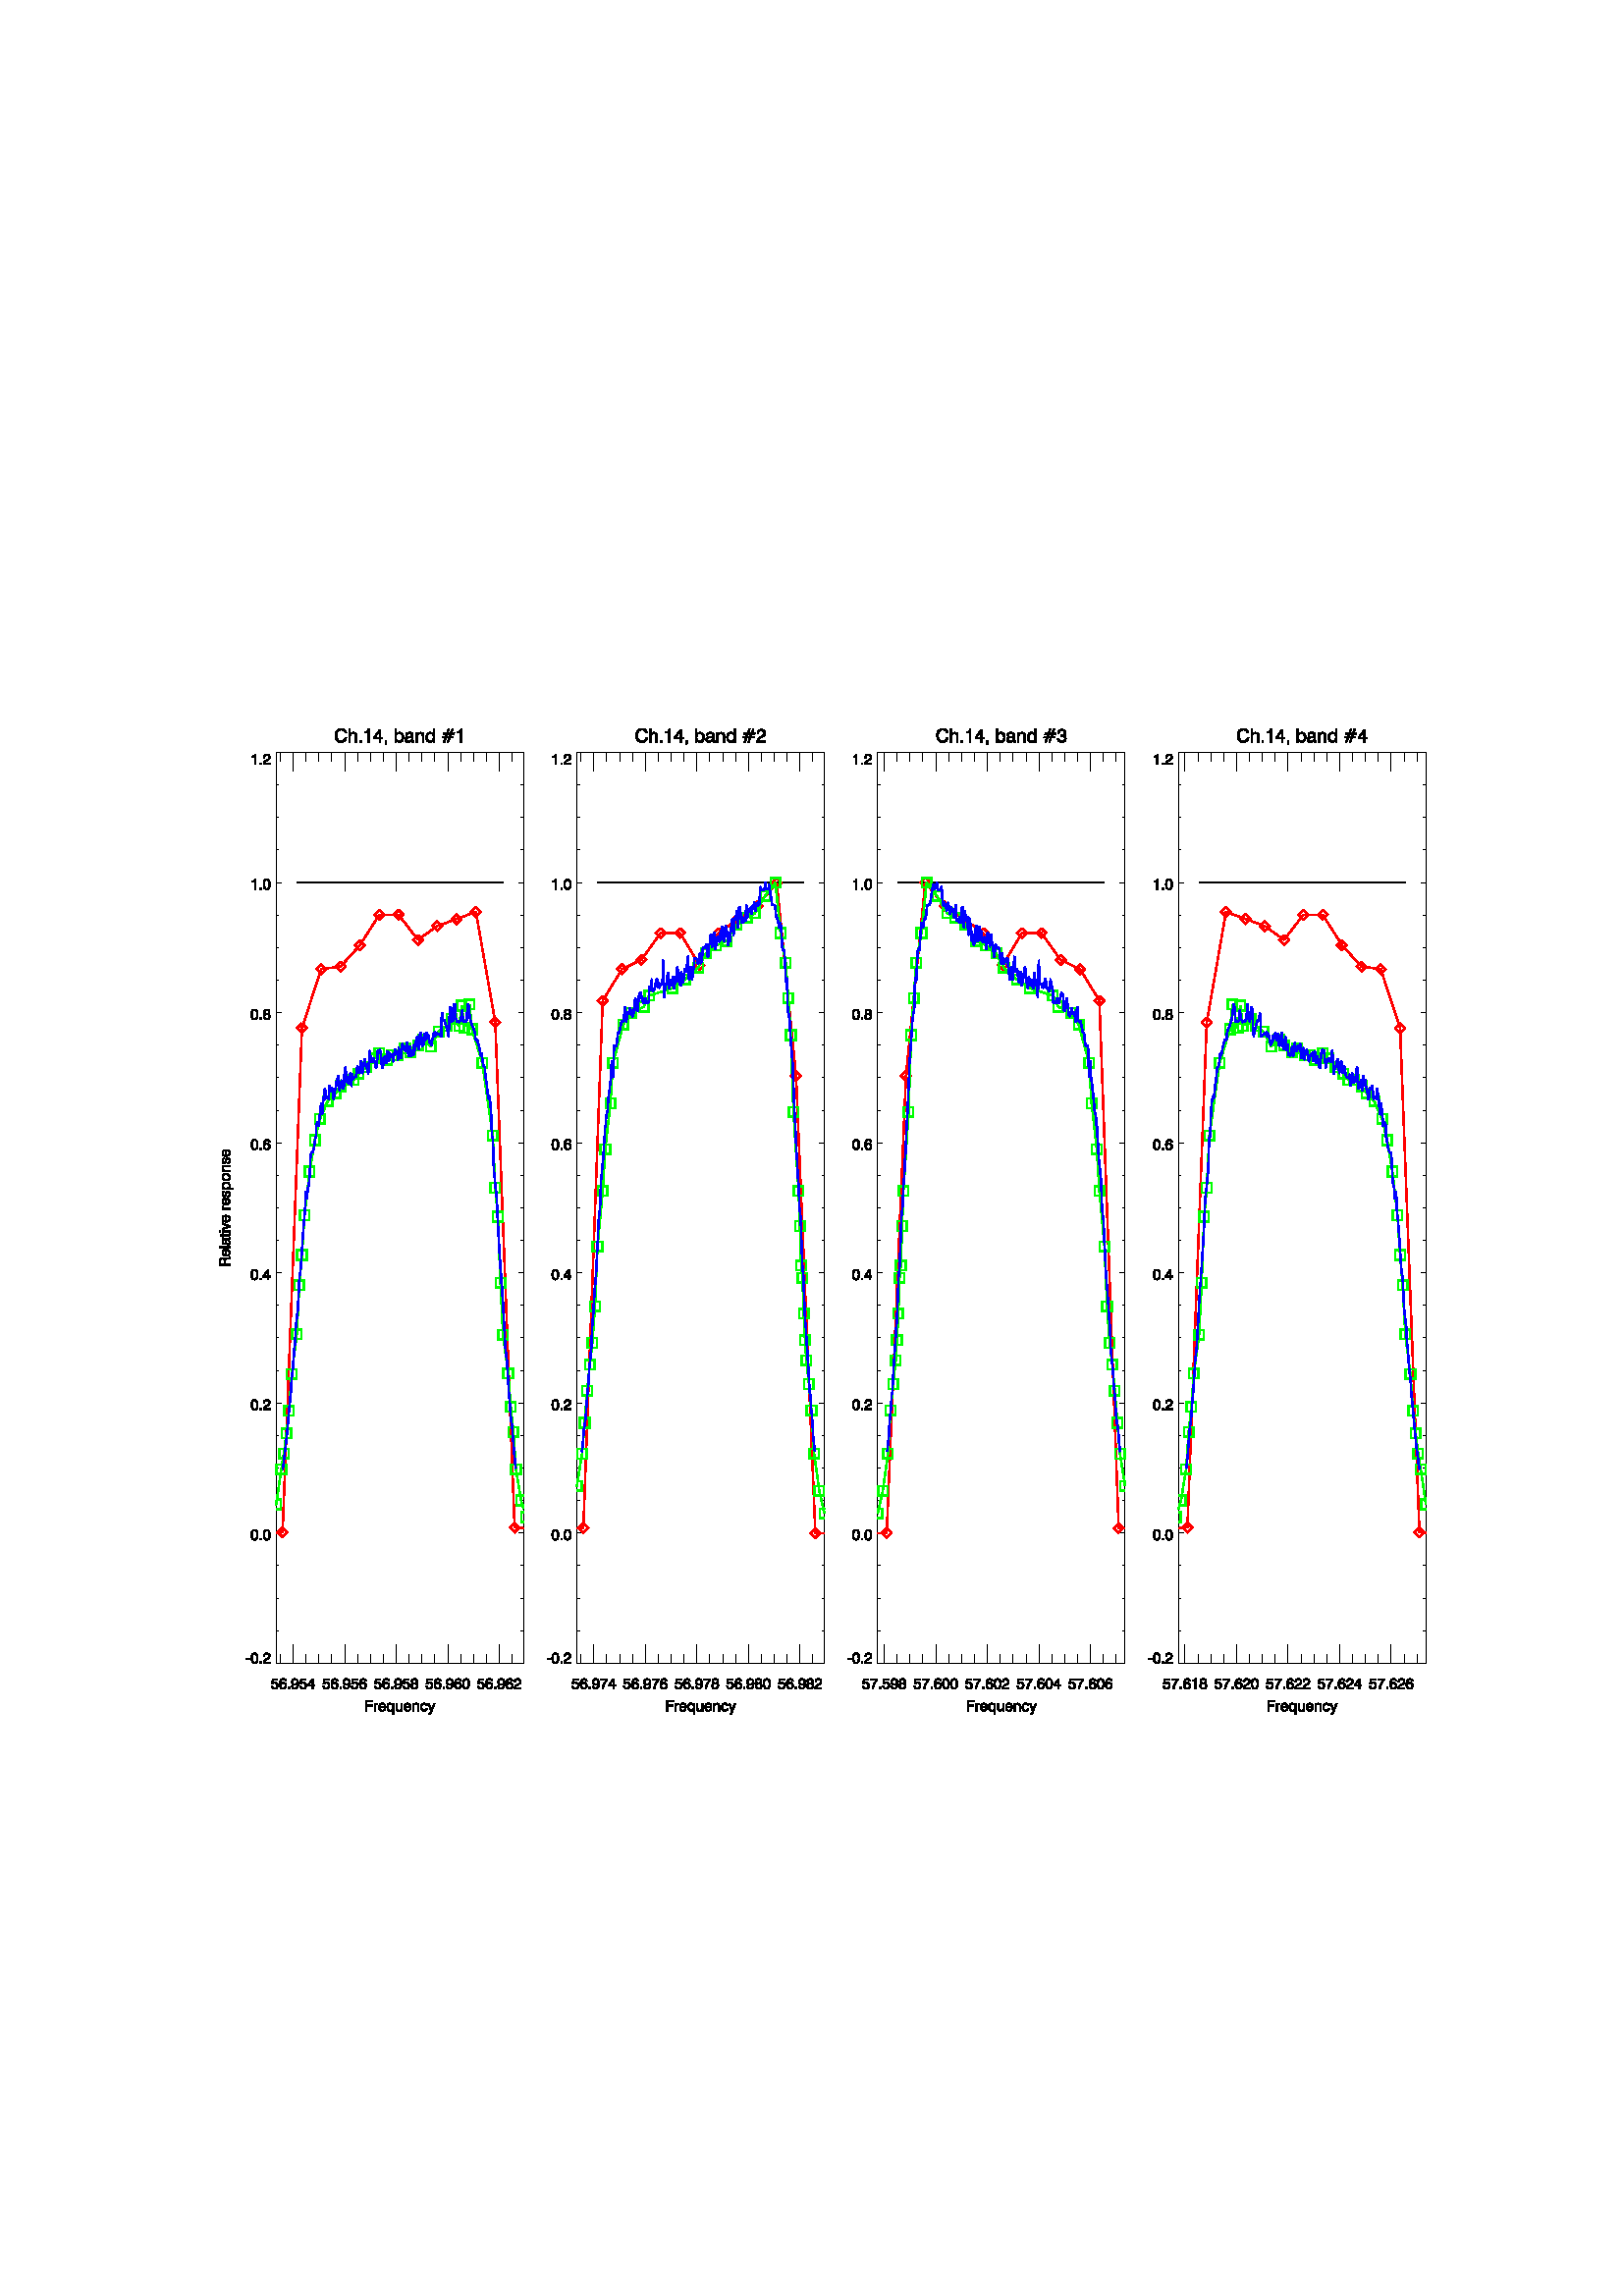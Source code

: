 %!PS-Adobe-3.0
%%BoundingBox: 70 207 540 583
%%      /usr1/wd20pd/CRTM/trunk/fix/TauProd/SRF_Data/Raw/atms
%%DocumentData: Clean7bit
%%Requirements: color
%%LanguageLevel: 1
%%PageOrder: Ascend
%%Pages: (atend)
%%DocumentNeededResources: (atend)
%%EndComments
%%BeginProlog
save
%+ prolog.ps -- Prolog for IDL generated PostScript files
%+ Copyright (c) 1988-2007 ITT Visual Information Solutions. All Rights Reserved.
%v 5
/$IDL_DICT 40 dict def $IDL_DICT begin /bdef { bind def } bind def /C
{currentpoint newpath moveto} bdef /CP {currentpoint} bdef /D {currentpoint
stroke moveto} bdef /F {closepath fill} bdef /K { setgray } bdef /M {moveto}
bdef /N {rmoveto} bdef /P {lineto} bdef /R {rlineto} bdef /S {gsave show
grestore} bdef /X {currentpoint pop} bdef /Z {gsave currentpoint lineto 20
setlinewidth 1 setlinecap stroke grestore} bdef /L0 {[] 0 setdash} bdef /L1
{[40 100] 0 setdash} bdef /L2 {[200 200] 0 setdash} bdef /L3 {[200 100 50
100] 0 setdash} bdef /L4 {[300 100 50 100 50 100 50 100] 0 setdash} bdef /L5
{[400 200] 0 setdash} bdef /STDFONT { findfont exch scalefont setfont } bdef
/ISOFONT { findfont dup length dict begin { 1 index /FID ne {def} {pop pop}
ifelse } forall /Encoding ISOLatin1Encoding def currentdict end /idltmpfont
exch definefont exch scalefont setfont } bdef /ISOBULLET { gsave /Helvetica
findfont exch scalefont setfont (\267) show currentpoint grestore moveto}
bdef /MITERLIMIT { 2.5 setmiterlimit } bdef end
%%EndProlog
%%Page: 0 1
%%PageRequirements: color
%%PageResources: (atend)
%%PageOrientation: Portrait
%%PageBoundingBox: 70 207 540 583
%%BeginPageSetup
save
$IDL_DICT begin 70 207 translate 0.028 dup scale MITERLIMIT
%%IncludeResource: font Helvetica
423.333 /Helvetica STDFONT
%%EndPageSetup
0.000 0.000 0.000 setrgbcolor 2040 13023 M -2 -15 R -4 -13 R F
2040 13023 M -6 -28 R -7 -12 R F
2040 13023 M -13 -40 R -9 -10 R F
2040 13023 M -22 -50 R -1 50 R F
2018 12973 M -10 -9 R 1 31 R F
2018 12973 M -9 22 R 4 9 R F
2018 12973 M -5 31 R 3 9 R F
2018 12973 M -2 40 R 1 10 R F
1987 12978 M 8 4 R 0 -23 R F
1995 12959 M 0 23 R 8 6 R F
1995 12959 M 8 29 R 5 -24 R F
2008 12964 M -5 24 R 6 7 R F
1982 12955 M -16 -1 R 2 21 R F
1982 12955 M -14 20 R 10 1 R F
1982 12955 M -4 21 R 9 2 R F
1982 12955 M 5 23 R 8 -19 R F
1935 12986 M 10 -6 R 4 -25 R F
1949 12955 M -4 25 R 11 -4 R F
1949 12955 M 7 21 R 10 -22 R F
1966 12954 M -10 22 R 12 -1 R F
1933 12960 M -13 8 R 1 37 R F
1933 12960 M -12 45 R 6 -11 R F
1933 12960 M -6 34 R 8 -8 R F
1933 12960 M 2 26 R 14 -31 R F
1920 13088 M -4 -13 R 6 49 R F
1922 13124 M -6 -49 R -3 -14 R F
1922 13124 M -9 -63 R -3 52 R F
1910 13113 M 3 -52 R -1 -16 R F
1910 13113 M 2 -68 R -3 -66 R F
1909 12979 M 3 66 R 1 -15 R F
1909 12979 M 4 51 R 7 -62 R F
1920 12968 M -7 62 R 3 -13 R F
1920 12968 M -4 49 R 5 -12 R F
1910 13113 M -1 -134 R -9 121 R F
1900 13100 M 9 -121 R -10 14 R F
1900 13100 M -1 -107 R -6 92 R F
1893 13085 M 6 -92 R -6 16 R F
1893 13085 M 0 -76 R -4 59 R F
1889 13068 M 4 -59 R -4 18 R F
1889 13068 M 0 -41 R -1 21 R F
2039 13081 M -23 0 R 1 41 R F
2039 13081 M -22 41 R 9 -8 R F
2039 13081 M -13 33 R 6 -10 R F
2039 13081 M -7 23 R 5 -11 R F
2016 13081 M -2 8 R 3 33 R F
2017 13122 M -3 -33 R -4 7 R F
2017 13122 M -7 -26 R -3 33 R F
2007 13129 M 3 -33 R -4 6 R F
2007 13129 M -1 -27 R -6 5 R F
1996 13134 M 11 -5 R -7 -22 R F
1996 13134 M 4 -27 R -7 4 R F
1996 13134 M -3 -23 R -7 3 R F
1996 13134 M -10 -20 R -3 23 R F
1977 13116 M -9 0 R 1 22 R F
1977 13116 M -8 22 R 14 -1 R F
1977 13116 M 6 21 R 3 -23 R F
1935 13106 M 0 25 R 9 -19 R F
1944 13112 M -9 19 R 16 5 R F
1944 13112 M 7 24 R 4 -21 R F
1955 13115 M -4 21 R 18 2 R F
1955 13115 M 14 23 R -1 -22 R F
1927 13098 M -7 -10 R 2 36 R F
1927 13098 M -5 26 R 13 7 R F
1927 13098 M 8 33 R 0 -25 R F
2088 13041 M -1 -7 R 0 34 R F
2087 13068 M 0 -34 R 0 -75 R F
2087 13068 M 0 -109 R 0 174 R F
2087 13133 M 0 -174 R -21 0 R F
2087 13133 M -21 -174 R 0 174 R F
2172 12959 M -22 0 R 1 125 R F
2172 12959 M -21 125 R 5 -2 R F
2172 12959 M -16 123 R 4 -3 R F
2172 12959 M -12 120 R 3 -4 R F
2172 12959 M -9 116 R 3 -4 R F
2172 12959 M -6 112 R 1 -2 R F
2172 12959 M -5 110 R 2 -3 R F
2172 12959 M -3 107 R 1 -2 R F
2172 12959 M -2 105 R 0 -3 R F
2172 12959 M -2 102 R 1 -4 R F
2172 12959 M -1 98 R 0 -5 R F
2172 12959 M -1 93 R 1 -5 R F
2172 12959 M 0 88 R 0 -6 R F
2172 12959 M 0 82 R 0 -6 R F
2151 13084 M -1 -125 R 0 78 R F
2151 13084 M -1 -47 R 0 8 R F
2151 13084 M -1 -39 R -1 8 R F
2151 13084 M -2 -31 R -2 5 R F
2151 13084 M -4 -26 R -1 28 R F
2103 13083 M 5 3 R 1 -19 R F
2109 13067 M -1 19 R 6 1 R F
2109 13067 M 5 20 R 2 -18 R F
2116 13069 M -2 18 R 6 1 R F
2116 13069 M 4 19 R 5 -18 R F
2125 13070 M -5 18 R 7 1 R F
2125 13070 M 2 19 R 4 -20 R F
2131 13069 M -4 20 R 7 -1 R F
2131 13069 M 3 19 R 3 -20 R F
2137 13068 M -3 20 R 6 0 R F
2137 13068 M 3 20 R 1 -22 R F
2141 13066 M -1 22 R 6 -2 R F
2141 13066 M 5 20 R -2 -23 R F
2144 13063 M 2 23 R 1 -28 R F
2090 13048 M 0 24 R 3 -17 R F
2093 13055 M -3 17 R 4 5 R F
2093 13055 M 1 22 R 3 -17 R F
2097 13060 M -3 17 R 4 3 R F
2097 13060 M 1 20 R 5 -16 R F
2103 13064 M -5 16 R 5 3 R F
2103 13064 M 0 19 R 6 -16 R F
2088 13041 M -1 27 R 3 4 R F
2088 13041 M 2 31 R 0 -24 R F
2233 12959 M -25 0 R 0 26 R F
2233 12959 M -25 26 R 25 0 R F
2338 12959 M -22 0 R 1 155 R F
2338 12959 M -21 155 R 3 6 R F
2338 12959 M -18 161 R 1 8 R F
2338 12959 M -17 169 R 17 0 R F
2316 13078 M -39 0 R 10 18 R F
2316 13078 M -29 18 R 8 2 R F
2316 13078 M -21 20 R 8 2 R F
2316 13078 M -13 22 R 6 4 R F
2316 13078 M -7 26 R 5 4 R F
2316 13078 M -2 30 R 3 6 R F
2316 13078 M 1 36 R -1 -155 R F
2287 13096 M -10 -18 R 0 18 R F
2393 13022 M 73 101 R -73 -123 R F
2393 13000 M 73 123 R -53 -103 R F
2393 13000 M 20 20 R 54 -20 R F
2467 13000 M -54 20 R 54 0 R F
2467 13000 M 0 20 R 21 103 R F
2488 13123 M -21 -103 R 0 75 R F
2488 13123 M -21 -28 R -1 28 R F
2466 13123 M 1 -28 R -54 -75 R F
2467 12959 M 21 164 R 0 -164 R F
2488 12959 M 0 164 R 0 -103 R F
2488 12959 M 0 61 R 0 -20 R F
2488 13000 M 0 20 R 24 0 R F
2488 13000 M 24 20 R 0 -20 R F
2467 13000 M 21 123 R -21 -164 R F
2555 12930 M -4 -3 R 1 20 R F
2555 12930 M -3 17 R 1 4 R F
2555 12930 M -2 21 R 0 4 R F
2555 12930 M -2 25 R 12 30 R F
2555 12930 M 10 55 R -6 -51 R F
2551 12927 M -5 -2 R 2 14 R F
2551 12927 M -3 12 R 2 2 R F
2551 12927 M -1 14 R 1 3 R F
2551 12927 M 0 17 R 1 3 R F
2546 12925 M -5 -2 R 3 13 R F
2546 12925 M -2 11 R 2 1 R F
2546 12925 M 0 12 R 2 2 R F
2565 12985 M 0 -28 R 0 -7 R F
2565 12985 M 0 -35 R -1 -6 R F
2565 12985 M -1 -41 R -2 -5 R F
2565 12985 M -3 -46 R -3 -5 R F
2565 12985 M -12 -30 R 0 4 R F
2565 12985 M -12 -26 R -12 0 R F
2565 12985 M -24 -26 R 0 26 R F
2544 12936 M -3 -13 R 0 12 R F
2732 12955 M -7 0 R 2 19 R F
2727 12974 M -2 -19 R -6 1 R F
2727 12974 M -8 -18 R -1 18 R F
2718 12974 M 1 -18 R -6 1 R F
2718 12974 M -5 -17 R -2 20 R F
2711 12977 M 2 -20 R -5 3 R F
2711 12977 M -3 -17 R -3 21 R F
2705 12981 M 3 -21 R -5 2 R F
2705 12981 M -2 -19 R -4 24 R F
2699 12986 M 4 -24 R -4 4 R F
2699 12986 M 0 -20 R -4 28 R F
2695 12994 M 4 -28 R -5 4 R F
2695 12994 M -1 -24 R -2 32 R F
2692 13002 M 2 -32 R -4 5 R F
2692 13002 M -2 -27 R 0 37 R F
2690 13012 M 0 -37 R 0 -16 R F
2690 13012 M 0 -53 R 0 64 R F
2690 13023 M 0 -64 R -21 0 R F
2690 13023 M -21 -64 R 21 174 R F
2690 13133 M -21 -174 R 0 174 R F
2787 13022 M -1 -15 R 0 29 R F
2786 13036 M 0 -29 R -3 -13 R F
2786 13036 M -3 -42 R 0 55 R F
2783 13049 M 0 -55 R -4 -11 R F
2783 13049 M -4 -66 R -1 78 R F
2778 13061 M 1 -78 R -7 -10 R F
2778 13061 M -6 -88 R 0 98 R F
2772 13071 M 0 -98 R -7 47 R F
2772 13071 M -7 -51 R -1 12 R F
2759 12993 M 3 8 R 2 -36 R F
2764 12965 M -2 36 R 2 9 R F
2764 12965 M 0 45 R 8 -37 R F
2772 12973 M -8 37 R 1 10 R F
2735 12974 M 8 3 R 1 -21 R F
2744 12956 M -1 21 R 6 4 R F
2744 12956 M 5 25 R 5 -22 R F
2754 12959 M -5 22 R 6 5 R F
2754 12959 M 1 27 R 9 -21 R F
2764 12965 M -9 21 R 4 7 R F
2732 12955 M -5 19 R 8 0 R F
2732 12955 M 3 19 R 9 -18 R F
2764 13079 M 8 -8 R -8 -39 R F
2764 13079 M 0 -47 R -2 9 R F
2764 13079 M -2 -38 R -3 9 R F
2764 13079 M -5 -29 R -4 7 R F
2764 13079 M -9 -22 R -1 28 R F
2750 13063 M -7 4 R 0 21 R F
2750 13063 M -7 25 R 11 -3 R F
2750 13063 M 4 22 R 1 -28 R F
2719 13088 M 6 1 R 2 -19 R F
2727 13070 M -2 19 R 6 1 R F
2727 13070 M 4 20 R 5 -20 R F
2736 13070 M -5 20 R 12 -2 R F
2736 13070 M 7 18 R 0 -21 R F
2690 13023 M 0 110 R 0 -99 R F
2690 13034 M 0 99 R 0 -65 R F
2690 13034 M 0 34 R 2 -24 R F
2692 13044 M -2 24 R 4 5 R F
2692 13044 M 2 29 R 1 -21 R F
2695 13052 M -1 21 R 4 4 R F
2695 13052 M 3 25 R 1 -19 R F
2699 13058 M -1 19 R 5 4 R F
2699 13058 M 4 23 R 1 -17 R F
2704 13064 M -1 17 R 5 3 R F
2704 13064 M 4 20 R 3 -17 R F
2711 13067 M -3 17 R 5 2 R F
2711 13067 M 2 19 R 5 -16 R F
2718 13070 M -5 16 R 6 2 R F
2718 13070 M 1 18 R 8 -18 R F
2891 12976 M -5 -5 R 1 21 R F
2891 12976 M -4 16 R 2 6 R F
2891 12976 M -2 22 R 0 6 R F
2891 12976 M -2 28 R 1 44 R F
2891 12976 M -1 72 R 0 3 R F
2891 12976 M -1 75 R 2 33 R F
2891 12976 M 1 108 R -1 -109 R F
2887 12992 M -1 -21 R -3 16 R F
2883 12987 M 3 -16 R -5 -5 R F
2883 12987 M -2 -21 R -3 16 R F
2878 12982 M 3 -16 R -5 -3 R F
2878 12982 M -2 -19 R -4 15 R F
2872 12978 M 4 -15 R -6 -3 R F
2872 12978 M -2 -18 R -4 16 R F
2866 12976 M 4 -16 R -5 -2 R F
2866 12976 M -1 -18 R -6 -2 R F
2840 12975 M 5 -1 R 1 -19 R F
2846 12955 M -1 19 R 5 -1 R F
2846 12955 M 4 18 R 3 -18 R F
2853 12955 M -3 18 R 8 1 R F
2853 12955 M 5 19 R 1 -18 R F
2859 12956 M -1 18 R 8 2 R F
2837 12955 M -8 2 R 2 24 R F
2837 12955 M -6 26 R 2 -2 R F
2837 12955 M -4 24 R 4 -3 R F
2837 12955 M 0 21 R 3 -1 R F
2837 12955 M 3 20 R 6 -20 R F
2829 12957 M -7 3 R 5 33 R F
2829 12957 M -2 36 R 1 -4 R F
2829 12957 M -1 32 R 1 -4 R F
2829 12957 M 0 28 R 2 -4 R F
2912 12980 M 0 -2 R 1 -22 R F
2913 12956 M -1 22 R 1 -2 R F
2913 12956 M 0 20 R 1 -20 R F
2914 12956 M -1 20 R 1 -1 R F
2914 12956 M 0 19 R 1 -19 R F
2915 12956 M -1 19 R 2 0 R F
2915 12956 M 1 19 R 1 -18 R F
2917 12957 M -1 18 R 1 -1 R F
2917 12957 M 0 17 R 1 -17 R F
2918 12957 M -1 17 R 2 0 R F
2918 12957 M 1 17 R 1 -17 R F
2920 12957 M -1 17 R 1 0 R F
2920 12957 M 0 17 R 1 -17 R F
2921 12957 M -1 17 R 2 0 R F
2921 12957 M 1 17 R 1 -16 R F
2923 12958 M -1 16 R 1 0 R F
2923 12958 M 0 16 R 2 -16 R F
2925 12958 M -2 16 R 2 1 R F
2911 12983 M 1 -3 R 1 -24 R F
2911 12983 M 2 -27 R -5 1 R F
2911 12983 M -3 -26 R 0 111 R F
2911 12983 M -3 85 R 3 -81 R F
2911 12987 M -3 81 R 2 -8 R F
2911 12987 M -1 73 R 1 -10 R F
2904 13075 M 4 -7 R 0 -111 R F
2904 13075 M 4 -118 R -5 0 R F
2904 13075 M -1 -118 R -3 2 R F
2904 13075 M -4 -116 R -1 121 R F
2899 13080 M 1 -121 R -3 2 R F
2899 13080 M -2 -119 R -3 2 R F
2899 13080 M -5 -117 R -1 4 R F
2899 13080 M -6 -113 R -1 117 R F
2892 12970 M -1 5 R 1 109 R F
2892 12970 M 0 114 R 1 -117 R F
2892 13084 M -2 -33 R -1 5 R F
2892 13084 M -3 -28 R -1 4 R F
2892 13084 M -4 -24 R -2 3 R F
2892 13084 M -6 -21 R -2 24 R F
2886 13063 M -4 3 R 2 21 R F
2884 13087 M -2 -21 R -4 2 R F
2884 13087 M -6 -19 R -4 21 R F
2874 13089 M 4 -21 R -4 1 R F
2874 13089 M 0 -20 R -6 1 R F
2862 13090 M 12 -1 R -6 -19 R F
2862 13090 M 6 -20 R -7 1 R F
2862 13090 M -1 -19 R -7 -1 R F
2862 13090 M -8 -20 R -3 19 R F
2854 13070 M -6 -1 R 3 20 R F
2851 13089 M -3 -20 R -5 -2 R F
2851 13089 M -8 -22 R -2 20 R F
2841 13087 M 2 -20 R -4 -2 R F
2841 13087 M -2 -22 R -4 -4 R F
2833 13057 M -1 -4 R 0 30 R F
2833 13057 M -1 26 R 9 4 R F
2833 13057 M 8 30 R -6 -26 R F
2831 13047 M -20 0 R 1 10 R F
2831 13047 M -19 10 R 2 8 R F
2831 13047 M -17 18 R 5 7 R F
2831 13047 M -12 25 R 6 6 R F
2831 13047 M -6 31 R 7 5 R F
2831 13047 M 1 36 R 0 -30 R F
2889 13023 M -5 -2 R 1 17 R F
2889 13023 M -4 15 R 2 1 R F
2889 13023 M -2 16 R 1 1 R F
2889 13023 M -1 17 R 0 1 R F
2889 13023 M -1 18 R 1 2 R F
2889 13023 M 0 20 R 0 2 R F
2889 13023 M 0 22 R 1 3 R F
2889 13023 M 1 25 R -1 -44 R F
2871 13035 M 6 1 R 1 -17 R F
2878 13019 M -1 17 R 4 1 R F
2878 13019 M 3 18 R 3 -16 R F
2884 13021 M -3 16 R 3 0 R F
2884 13021 M 0 16 R 1 1 R F
2851 13015 M 1 18 R 2 -18 R F
2854 13015 M -2 18 R 3 0 R F
2854 13015 M 1 18 R 2 -18 R F
2857 13015 M -2 18 R 4 1 R F
2857 13015 M 2 19 R 1 -18 R F
2860 13016 M -1 18 R 5 0 R F
2860 13016 M 4 18 R 6 -17 R F
2870 13017 M -6 17 R 7 1 R F
2870 13017 M 1 18 R 7 -16 R F
2849 13014 M -5 -1 R 5 20 R F
2849 13014 M 0 19 R 3 0 R F
2849 13014 M 3 19 R -1 -18 R F
2839 13012 M -4 -2 R 3 21 R F
2839 13012 M -1 19 R 11 2 R F
2839 13012 M 10 21 R -5 -20 R F
2835 13010 M -3 -2 R 6 23 R F
2838 13031 M -6 -23 R -2 -3 R F
2838 13031 M -8 -26 R 0 23 R F
2830 13028 M 0 -23 R -1 -4 R F
2830 13028 M -1 -27 R -1 -3 R F
2805 12993 M 1 8 R 0 -17 R F
2806 12984 M 0 17 R 2 7 R F
2806 12984 M 2 24 R 0 -31 R F
2808 12977 M 0 31 R 3 7 R F
2808 12977 M 3 38 R 0 -45 R F
2811 12970 M 0 45 R 5 5 R F
2811 12970 M 5 50 R 0 -55 R F
2816 12965 M 0 55 R 6 4 R F
2816 12965 M 6 59 R 0 -64 R F
2822 12960 M 0 64 R 8 4 R F
2822 12960 M 8 68 R -3 -35 R F
2827 12993 M 3 35 R -2 -30 R F
2812 13057 M -1 -10 R 0 1 R F
2968 13047 M -1 -7 R 2 32 R F
2969 13072 M -2 -32 R -1 -9 R F
2969 13072 M -3 -41 R -1 36 R F
2965 13067 M 1 -36 R 0 -72 R F
2965 13067 M 1 -108 R -21 0 R F
2945 12959 M 0 126 R 20 0 R F
2945 12959 M 20 126 R 0 -18 R F
3051 12959 M -22 0 R 1 125 R F
3051 12959 M -21 125 R 4 -2 R F
3051 12959 M -17 123 R 5 -3 R F
3051 12959 M -12 120 R 3 -4 R F
3051 12959 M -9 116 R 3 -4 R F
3051 12959 M -6 112 R 1 -2 R F
3051 12959 M -5 110 R 2 -3 R F
3051 12959 M -3 107 R 1 -2 R F
3051 12959 M -2 105 R 0 -3 R F
3051 12959 M -2 102 R 1 -4 R F
3051 12959 M -1 98 R 0 -5 R F
3051 12959 M -1 93 R 1 -5 R F
3051 12959 M 0 88 R 0 -6 R F
3051 12959 M 0 82 R 0 -6 R F
3030 13084 M -1 -125 R 0 78 R F
3030 13084 M -1 -47 R 0 8 R F
3030 13084 M -1 -39 R -1 7 R F
3030 13084 M -2 -32 R -2 6 R F
3030 13084 M -4 -26 R -1 28 R F
2982 13083 M 6 3 R 0 -19 R F
2988 13067 M 0 19 R 5 1 R F
2988 13067 M 5 20 R 2 -18 R F
2995 13069 M -2 18 R 6 1 R F
2995 13069 M 4 19 R 5 -18 R F
3004 13070 M -5 18 R 7 1 R F
3004 13070 M 2 19 R 4 -20 R F
3010 13069 M -4 20 R 7 -1 R F
3010 13069 M 3 19 R 2 -20 R F
3015 13068 M -2 20 R 6 0 R F
3015 13068 M 4 20 R 1 -22 R F
3020 13066 M -1 22 R 6 -2 R F
3020 13066 M 5 20 R -2 -23 R F
3023 13063 M 2 23 R 1 -28 R F
2968 13047 M 1 25 R 2 -18 R F
2971 13054 M -2 18 R 4 5 R F
2971 13054 M 2 23 R 3 -17 R F
2976 13060 M -3 17 R 5 3 R F
2976 13060 M 2 20 R 3 -16 R F
2981 13064 M -3 16 R 4 3 R F
2981 13064 M 1 19 R 6 -16 R F
3138 13089 M 6 -1 R 0 -18 R F
3144 13070 M 0 18 R 6 -1 R F
3144 13070 M 6 17 R 2 -20 R F
3152 13067 M -2 20 R 5 -2 R F
3152 13067 M 3 18 R 4 -21 R F
3159 13064 M -4 21 R 5 -3 R F
3159 13064 M 1 18 R 4 -24 R F
3164 13058 M -4 24 R 5 -3 R F
3164 13058 M 1 21 R 3 -27 R F
3168 13052 M -3 27 R 4 -4 R F
3168 13052 M 1 23 R 2 -31 R F
3171 13044 M -2 31 R 4 -5 R F
3171 13044 M 2 26 R 0 -36 R F
3173 13034 M 0 36 R 20 63 R F
3173 13034 M 20 99 R -20 -110 R F
3173 13023 M 20 110 R 0 -174 R F
3173 13023 M 20 -64 R -20 53 R F
3173 13012 M 20 -53 R -20 0 R F
3173 13012 M 0 -53 R 0 16 R F
3136 13070 M -9 0 R 5 20 R F
3136 13070 M -4 20 R 6 -1 R F
3136 13070 M 2 19 R 6 -19 R F
3108 13057 M 1 28 R 4 -22 R F
3113 13063 M -4 22 R 11 3 R F
3113 13063 M 7 25 R 0 -21 R F
3120 13067 M 0 21 R 12 2 R F
3120 13067 M 12 23 R -5 -20 R F
3108 13057 M -4 -7 R 5 35 R F
3109 13085 M -5 -35 R -3 -9 R F
3109 13085 M -8 -44 R -2 38 R F
3099 13079 M 2 -38 R -2 -9 R F
3099 13079 M 0 -47 R -1 -12 R F
3091 13071 M 8 8 R -1 -59 R F
3091 13071 M 7 -51 R 1 -55 R F
3091 13071 M 8 -106 R -8 8 R F
3091 13071 M 0 -98 R -6 88 R F
3173 13012 M 0 -37 R -2 27 R F
3171 13002 M 2 -27 R -4 -5 R F
3171 13002 M -2 -32 R -1 24 R F
3168 12994 M 1 -24 R -5 -4 R F
3168 12994 M -4 -28 R 0 20 R F
3164 12986 M 0 -20 R -5 -3 R F
3164 12986 M -5 -23 R -1 18 R F
3158 12981 M 1 -18 R -5 -3 R F
3158 12981 M -4 -21 R -2 17 R F
3152 12977 M 2 -17 R -5 -2 R F
3152 12977 M -3 -19 R -5 16 R F
3144 12974 M 5 -16 R -6 -2 R F
3144 12974 M -1 -18 R -5 -1 R F
3120 12977 M 8 -3 R 4 -19 R F
3132 12955 M -4 19 R 8 0 R F
3132 12955 M 4 19 R 2 -19 R F
3138 12955 M -2 19 R 8 0 R F
3104 12993 M 4 -7 R 1 -27 R F
3109 12959 M -1 27 R 6 -5 R F
3109 12959 M 5 22 R 6 -25 R F
3120 12956 M -6 25 R 6 -4 R F
3120 12956 M 0 21 R 12 -22 R F
3098 13020 M 1 -10 R 0 -45 R F
3099 12965 M 0 45 R 2 -9 R F
3099 12965 M 2 36 R 8 -42 R F
3109 12959 M -8 42 R 3 -8 R F
3077 13007 M 0 29 R 3 -42 R F
3080 12994 M -3 42 R 3 14 R F
3080 12994 M 0 56 R 5 -67 R F
3085 12983 M -5 67 R 5 11 R F
3085 12983 M 0 78 R 6 -88 R F
3193 13133 M -20 -63 R 0 63 R F
3077 13036 M 0 -29 R -1 15 R F
3308 13077 M 39 0 R -6 -17 R F
3341 13060 M 6 17 R -3 -65 R F
3341 13060 M 3 -48 R -14 17 R F
3330 13029 M 14 -17 R -19 -54 R F
3330 13029 M -5 -71 R -1 54 R F
3324 13012 M 1 -54 R -20 0 R F
3324 13012 M -37 0 R 6 17 R F
3324 13012 M -31 17 R 37 0 R F
3367 13077 M 30 0 R -5 -17 R F
3392 13060 M 5 17 R -3 -65 R F
3392 13060 M 2 -48 R -13 17 R F
3381 13029 M 13 -17 R -19 -54 R F
3381 13029 M -6 -71 R -1 54 R F
3374 13012 M 1 -54 R -20 0 R F
3350 13029 M 31 0 R -7 -17 R F
3350 13029 M 24 -17 R -30 0 R F
3350 13029 M -6 -17 R 3 65 R F
3350 13029 M -3 48 R 20 54 R F
3350 13029 M 17 102 R -6 -71 R F
3400 13029 M 38 0 R -6 -17 R F
3400 13029 M 32 -17 R -38 0 R F
3400 13029 M -6 -17 R 3 65 R F
3400 13029 M -3 48 R 20 54 R F
3400 13029 M 17 102 R -6 -71 R F
3367 13077 M 25 -17 R -31 0 R F
3367 13077 M -6 -17 R 6 71 R F
3367 13077 M 0 54 R 19 0 R F
3417 13077 M 36 0 R -6 -17 R F
3417 13077 M 30 -17 R -36 0 R F
3417 13077 M -6 -17 R 6 71 R F
3417 13077 M 0 54 R 19 0 R F
3308 13077 M 33 -17 R -39 0 R F
3547 12959 M -22 0 R 2 155 R F
3547 12959 M -20 155 R 2 6 R F
3547 12959 M -18 161 R 2 8 R F
3547 12959 M -16 169 R 16 0 R F
3525 13078 M -39 0 R 10 18 R F
3525 13078 M -29 18 R 9 2 R F
3525 13078 M -20 20 R 7 2 R F
3525 13078 M -13 22 R 6 4 R F
3525 13078 M -7 26 R 5 4 R F
3525 13078 M -2 30 R 4 6 R F
3525 13078 M 2 36 R -2 -155 R F
3496 13096 M -10 -18 R 0 18 R F
10 setlinewidth L0 1116 896 M 3241 0 R D 1338 896 M 0 238 R D 1124 596 M
1 6 R 5 -33 R F
1130 569 M -5 33 R 6 34 R F
1130 569 M 1 67 R 5 -60 R F
1136 576 M -5 60 R 6 -7 R F
1136 576 M 1 53 R 3 -45 R F
1140 584 M -3 45 R 4 -7 R F
1140 584 M 1 38 R 2 -29 R F
1143 593 M -2 29 R 2 -9 R F
1143 593 M 0 20 R 1 -10 R F
1123 563 M -8 -4 R 2 22 R F
1123 563 M -6 18 R 3 4 R F
1123 563 M -3 22 R 3 5 R F
1123 563 M 0 27 R 1 6 R F
1123 563 M 1 33 R 6 -27 R F
1090 573 M 5 0 R 1 -17 R F
1096 556 M -1 17 R 6 0 R F
1096 556 M 5 17 R 5 -16 R F
1106 557 M -5 16 R 6 2 R F
1106 557 M 1 18 R 8 -16 R F
1115 559 M -8 16 R 5 2 R F
1115 559 M -3 18 R 5 4 R F
1087 557 M -9 2 R 3 17 R F
1087 557 M -6 19 R 4 -2 R F
1087 557 M -2 17 R 5 -1 R F
1087 557 M 3 16 R 6 -17 R F
1078 559 M -7 3 R 0 24 R F
1078 559 M -7 27 R 2 -4 R F
1078 559 M -5 23 R 4 -4 R F
1078 559 M -1 19 R 4 -2 R F
1071 562 M -7 5 R 4 28 R F
1071 562 M -3 33 R 1 -5 R F
1071 562 M -2 28 R 2 -4 R F
1068 595 M -4 -28 R -5 5 R F
1068 595 M -9 -23 R -5 7 R F
1068 595 M -14 -16 R -2 7 R F
1068 595 M -16 -9 R -2 9 R F
1124 609 M -1 6 R 1 26 R F
1124 609 M 0 32 R 7 -5 R F
1124 609 M 7 27 R -6 -34 R F
1123 615 M -3 5 R 4 21 R F
1124 641 M -4 -21 R -3 4 R F
1124 641 M -7 -17 R 0 21 R F
1117 645 M 0 -21 R -4 4 R F
1117 645 M -4 -17 R -5 19 R F
1108 647 M 5 -19 R -6 2 R F
1108 647 M -1 -17 R -5 2 R F
1072 639 M 3 2 R 0 -16 R F
1075 625 M 0 16 R 2 2 R F
1075 625 M 2 18 R 1 -15 R F
1078 628 M -1 15 R 3 2 R F
1078 628 M 2 17 R 1 -16 R F
1081 629 M -1 16 R 4 1 R F
1081 629 M 3 17 R 0 -15 R F
1084 631 M 0 15 R 3 1 R F
1084 631 M 3 16 R 1 -15 R F
1088 632 M -1 15 R 4 0 R F
1088 632 M 3 15 R 0 -15 R F
1091 632 M 0 15 R 3 1 R F
1091 632 M 3 16 R 1 -16 R F
1095 632 M -1 16 R 4 0 R F
1095 632 M 3 16 R 4 -16 R F
1102 632 M -4 16 R 10 -1 R F
1072 639 M 3 -14 R -3 -2 R F
1072 639 M 0 -16 R -3 -3 R F
1072 639 M -3 -19 R -4 71 R F
1072 639 M -7 52 R 12 -15 R F
1077 676 M -12 15 R 71 0 R F
1077 676 M 59 15 R 0 -15 R F
1065 691 M 4 -71 R -15 0 R F
1233 601 M 1 38 R 6 -71 R F
1240 568 M -6 71 R 6 -6 R F
1240 568 M 0 65 R 5 -58 R F
1245 575 M -5 58 R 5 -6 R F
1245 575 M 0 52 R 4 -44 R F
1249 583 M -4 44 R 4 -8 R F
1249 583 M 0 36 R 2 -28 R F
1251 591 M -2 28 R 2 -8 R F
1251 591 M 0 20 R 1 -10 R F
1229 584 M 2 5 R 2 -26 R F
1233 563 M -2 26 R 2 6 R F
1233 563 M 0 32 R 7 -27 R F
1240 568 M -7 27 R 0 6 R F
1217 573 M 5 3 R 3 -17 R F
1225 559 M -3 17 R 4 3 R F
1225 559 M 1 20 R 7 -16 R F
1233 563 M -7 16 R 3 5 R F
1200 572 M 6 -1 R 0 -15 R F
1206 556 M 0 15 R 6 1 R F
1206 556 M 6 16 R 4 -15 R F
1216 557 M -4 15 R 5 1 R F
1216 557 M 1 16 R 8 -14 R F
1195 557 M -9 3 R 0 19 R F
1195 557 M -9 22 R 4 -3 R F
1195 557 M -5 19 R 5 -3 R F
1195 557 M 0 16 R 5 -1 R F
1195 557 M 5 15 R 6 -16 R F
1186 560 M -9 5 R 2 29 R F
1186 560 M -7 34 R 2 -5 R F
1186 560 M -5 29 R 2 -6 R F
1186 560 M -3 23 R 3 -4 R F
1177 565 M -7 7 R 1 104 R F
1177 565 M -6 111 R 6 -45 R F
1177 565 M 0 66 R 2 -30 R F
1177 565 M 2 36 R 0 -7 R F
1234 639 M -1 -38 R 0 6 R F
1234 639 M -1 -32 R -1 6 R F
1234 639 M -2 -26 R -3 5 R F
1234 639 M -5 -21 R -2 25 R F
1229 618 M -3 4 R 1 21 R F
1227 643 M -1 -21 R -4 3 R F
1227 643 M -5 -18 R -4 20 R F
1218 645 M 4 -20 R -4 3 R F
1218 645 M 0 -17 R -5 1 R F
1191 642 M 4 2 R 0 -16 R F
1195 628 M 0 16 R 5 1 R F
1195 628 M 5 17 R 1 -16 R F
1201 629 M -1 16 R 4 0 R F
1201 629 M 3 16 R 3 -15 R F
1207 630 M -3 15 R 5 1 R F
1207 630 M 2 16 R 4 -17 R F
1213 629 M -4 17 R 9 -1 R F
1183 618 M 0 19 R 3 -15 R F
1186 622 M -3 15 R 4 3 R F
1186 622 M 1 18 R 3 -15 R F
1190 625 M -3 15 R 4 2 R F
1190 625 M 1 17 R 4 -14 R F
1181 613 M -2 -6 R 1 27 R F
1181 613 M -1 21 R 3 3 R F
1181 613 M 2 24 R 0 -19 R F
1179 601 M -2 30 R 3 3 R F
1179 601 M 1 33 R -1 -27 R F
1171 676 M -1 -104 R -5 93 R F
1165 665 M 5 -93 R -5 9 R F
1165 665 M 0 -84 R -4 71 R F
1161 652 M 4 -71 R -4 11 R F
1161 652 M 0 -60 R -2 45 R F
1159 637 M 2 -45 R -2 13 R F
1159 637 M 0 -32 R -1 15 R F
1251 658 M -18 0 R 6 28 R F
1251 658 M -12 28 R 5 -6 R F
1251 658 M -7 22 R 3 -6 R F
1251 658 M -4 16 R 3 -8 R F
1233 690 M 6 -4 R -6 -28 R F
1233 690 M 0 -32 R -1 5 R F
1233 690 M -1 -27 R -1 4 R F
1233 690 M -2 -23 R -2 4 R F
1233 690 M -4 -19 R -3 3 R F
1233 690 M -7 -16 R 0 19 R F
1226 674 M -3 3 R 3 16 R F
1226 693 M -3 -16 R -4 1 R F
1226 693 M -7 -15 R -1 17 R F
1218 695 M 1 -17 R -5 1 R F
1218 695 M -4 -16 R -5 1 R F
1218 695 M -9 -15 R 0 15 R F
1209 695 M 0 -15 R -7 -1 R F
1209 695 M -7 -16 R -5 15 R F
1197 694 M 5 -15 R -6 -2 R F
1197 694 M -1 -17 R -5 -4 R F
1187 690 M 10 4 R -6 -21 R F
1187 690 M 4 -17 R -5 -5 R F
1187 690 M -1 -22 R -3 -7 R F
1187 690 M -4 -29 R -3 -9 R F
1187 690 M -7 -38 R -2 32 R F
1178 684 M 2 -32 R -2 -10 R F
1178 684 M 0 -42 R -1 -11 R F
1178 684 M -1 -53 R -6 45 R F
1294 560 M -19 0 R 0 21 R F
1294 560 M -19 21 R 19 0 R F
1390 609 M 2 11 R 6 -44 R F
1398 576 M -6 44 R 6 59 R F
1398 576 M 0 103 R 5 -93 R F
1403 586 M -5 93 R 6 -9 R F
1403 586 M 1 84 R 4 -71 R F
1408 599 M -4 71 R 4 -11 R F
1408 599 M 0 60 R 2 -44 R F
1410 615 M -2 44 R 2 -13 R F
1410 615 M 0 31 R 1 -14 R F
1390 567 M -9 -6 R 1 23 R F
1390 567 M -8 17 R 4 6 R F
1390 567 M -4 23 R 3 9 R F
1390 567 M -1 32 R 1 10 R F
1390 567 M 0 42 R 8 -33 R F
1360 572 M 7 0 R 4 -15 R F
1371 557 M -4 15 R 6 3 R F
1371 557 M 2 18 R 8 -14 R F
1381 561 M -8 14 R 5 3 R F
1381 561 M -3 17 R 4 6 R F
1346 575 M 4 -2 R 0 -16 R F
1350 557 M 0 16 R 4 -1 R F
1350 557 M 4 15 R 6 -16 R F
1360 556 M -6 16 R 6 0 R F
1360 556 M 0 16 R 11 -15 R F
1342 558 M -7 4 R 1 26 R F
1342 558 M -6 30 R 1 -4 R F
1342 558 M -5 26 R 2 -4 R F
1342 558 M -3 22 R 3 -3 R F
1342 558 M 0 19 R 4 -2 R F
1342 558 M 4 17 R 4 -18 R F
1335 593 M 1 -5 R -1 -26 R F
1335 593 M 0 -31 R -6 4 R F
1335 593 M -6 -27 R -5 5 R F
1335 593 M -11 -22 R -3 7 R F
1335 593 M -14 -15 R -3 7 R F
1335 593 M -17 -8 R 0 8 R F
1391 686 M 7 -7 R -6 -59 R F
1391 686 M 1 -66 R -2 30 R F
1391 686 M -1 -36 R -1 7 R F
1391 686 M -2 -29 R -1 6 R F
1391 686 M -3 -23 R -2 5 R F
1391 686 M -5 -18 R -3 23 R F
1386 634 M 2 4 R 1 -21 R F
1389 617 M -1 21 R 1 6 R F
1389 617 M 0 27 R 3 -24 R F
1392 620 M -3 24 R 1 6 R F
1378 609 M 0 17 R 4 -15 R F
1382 611 M -4 15 R 4 3 R F
1382 611 M 0 18 R 3 -15 R F
1385 614 M -3 15 R 4 5 R F
1385 614 M 1 20 R 3 -17 R F
1351 624 M 5 -2 R 3 -17 R F
1359 605 M -3 17 R 6 0 R F
1359 605 M 3 17 R 2 -16 R F
1364 606 M -2 16 R 6 0 R F
1364 606 M 4 16 R 1 -16 R F
1369 606 M -1 16 R 5 2 R F
1369 606 M 4 18 R 0 -16 R F
1373 608 M 0 16 R 5 2 R F
1373 608 M 5 18 R 0 -17 R F
1350 606 M -8 3 R 0 20 R F
1350 606 M -8 23 R 4 -3 R F
1350 606 M -4 20 R 5 -2 R F
1350 606 M 1 18 R 8 -19 R F
1342 609 M -7 3 R 1 32 R F
1342 609 M -6 35 R 1 -5 R F
1342 609 M -5 30 R 2 -5 R F
1342 609 M -3 25 R 3 -5 R F
1335 612 M -7 6 R 1 65 R F
1335 612 M -6 71 R 7 5 R F
1335 612 M 1 76 R -1 -38 R F
1335 612 M 0 38 R 1 -6 R F
1383 691 M 3 -23 R -4 4 R F
1383 691 M -1 -19 R -4 4 R F
1383 691 M -5 -15 R -4 2 R F
1383 691 M -9 -13 R -1 16 R F
1374 678 M -6 2 R 5 14 R F
1373 694 M -5 -14 R -6 0 R F
1373 694 M -11 -14 R 0 15 R F
1362 695 M 0 -15 R -6 0 R F
1362 695 M -6 -15 R -4 15 R F
1352 695 M 4 -15 R -5 -2 R F
1352 695 M -1 -17 R -4 -3 R F
1344 692 M 8 3 R -5 -20 R F
1344 692 M 3 -17 R -4 -3 R F
1344 692 M -1 -20 R -4 -5 R F
1344 692 M -5 -25 R -2 -5 R F
1344 692 M -7 -30 R -1 26 R F
1336 657 M -1 -7 R 1 38 R F
1336 657 M 0 31 R 1 -26 R F
1329 683 M -1 -65 R -4 58 R F
1324 676 M 4 -58 R -5 6 R F
1324 676 M -1 -52 R -3 44 R F
1320 668 M 3 -44 R -4 8 R F
1320 668 M -1 -36 R -2 28 R F
1317 660 M 2 -28 R -2 9 R F
1317 660 M 0 -19 R -1 9 R F
1497 596 M 0 6 R 6 -33 R F
1503 569 M -6 33 R 7 34 R F
1503 569 M 1 67 R 5 -60 R F
1509 576 M -5 60 R 5 -7 R F
1509 576 M 0 53 R 4 -45 R F
1513 584 M -4 45 R 4 -7 R F
1513 584 M 0 38 R 2 -29 R F
1515 593 M -2 29 R 2 -9 R F
1515 593 M 0 20 R 1 -10 R F
1496 563 M -8 -4 R 1 22 R F
1496 563 M -7 18 R 4 4 R F
1496 563 M -3 22 R 2 5 R F
1496 563 M -1 27 R 2 6 R F
1496 563 M 1 33 R 6 -27 R F
1462 573 M 5 0 R 1 -17 R F
1468 556 M -1 17 R 7 0 R F
1468 556 M 6 17 R 4 -16 R F
1478 557 M -4 16 R 6 2 R F
1478 557 M 2 18 R 8 -16 R F
1488 559 M -8 16 R 5 2 R F
1488 559 M -3 18 R 4 4 R F
1459 557 M -8 2 R 2 17 R F
1459 557 M -6 19 R 4 -2 R F
1459 557 M -2 17 R 5 -1 R F
1459 557 M 3 16 R 6 -17 R F
1451 559 M -8 3 R 0 24 R F
1451 559 M -8 27 R 3 -4 R F
1451 559 M -5 23 R 3 -4 R F
1451 559 M -2 19 R 4 -2 R F
1443 562 M -6 5 R 3 28 R F
1443 562 M -3 33 R 2 -5 R F
1443 562 M -1 28 R 1 -4 R F
1440 595 M -3 -28 R -6 5 R F
1440 595 M -9 -23 R -4 7 R F
1440 595 M -13 -16 R -3 7 R F
1440 595 M -16 -9 R -1 9 R F
1497 609 M -2 6 R 2 26 R F
1497 609 M 0 32 R 7 -5 R F
1497 609 M 7 27 R -7 -34 R F
1495 615 M -2 5 R 4 21 R F
1497 641 M -4 -21 R -4 4 R F
1497 641 M -8 -17 R 0 21 R F
1489 645 M 0 -21 R -4 4 R F
1489 645 M -4 -17 R -5 19 R F
1480 647 M 5 -19 R -5 2 R F
1480 647 M 0 -17 R -6 2 R F
1445 639 M 2 2 R 0 -16 R F
1447 625 M 0 16 R 3 2 R F
1447 625 M 3 18 R 0 -15 R F
1450 628 M 0 15 R 3 2 R F
1450 628 M 3 17 R 0 -16 R F
1453 629 M 0 16 R 3 1 R F
1453 629 M 3 17 R 1 -15 R F
1457 631 M -1 15 R 3 1 R F
1457 631 M 2 16 R 1 -15 R F
1460 632 M -1 15 R 4 0 R F
1460 632 M 3 15 R 1 -15 R F
1464 632 M -1 15 R 4 1 R F
1464 632 M 3 16 R 1 -16 R F
1468 632 M -1 16 R 3 0 R F
1468 632 M 2 16 R 4 -16 R F
1474 632 M -4 16 R 10 -1 R F
1445 639 M 2 -14 R -3 -2 R F
1445 639 M -1 -16 R -2 -3 R F
1445 639 M -3 -19 R -5 71 R F
1445 639 M -8 52 R 13 -15 R F
1450 676 M -13 15 R 72 0 R F
1450 676 M 59 15 R 0 -15 R F
1437 691 M 5 -71 R -16 0 R F
1529 610 M 58 81 R -58 -98 R F
1529 593 M 58 98 R -42 -82 R F
1529 593 M 16 16 R 43 -16 R F
1588 593 M -43 16 R 43 0 R F
1588 593 M 0 16 R 17 82 R F
1605 691 M -17 -82 R 0 60 R F
1605 691 M -17 -22 R -1 22 R F
1587 691 M 1 -22 R -43 -60 R F
1588 560 M 17 131 R 0 -131 R F
1605 560 M 0 131 R 0 -82 R F
1605 560 M 0 49 R 0 -16 R F
1605 593 M 0 16 R 19 0 R F
1605 593 M 19 16 R 0 -16 R F
1588 593 M 17 98 R -17 -131 R F
2013 896 M 0 238 R D 1800 596 M 0 6 R 6 -33 R F
1806 569 M -6 33 R 6 34 R F
1806 569 M 0 67 R 5 -60 R F
1811 576 M -5 60 R 6 -7 R F
1811 576 M 1 53 R 4 -45 R F
1816 584 M -4 45 R 4 -7 R F
1816 584 M 0 38 R 2 -29 R F
1818 593 M -2 29 R 2 -9 R F
1818 593 M 0 20 R 1 -10 R F
1798 563 M -8 -4 R 2 22 R F
1798 563 M -6 18 R 3 4 R F
1798 563 M -3 22 R 3 5 R F
1798 563 M 0 27 R 2 6 R F
1798 563 M 2 33 R 6 -27 R F
1765 573 M 5 0 R 1 -17 R F
1771 556 M -1 17 R 6 0 R F
1771 556 M 5 17 R 5 -16 R F
1781 557 M -5 16 R 6 2 R F
1781 557 M 1 18 R 8 -16 R F
1790 559 M -8 16 R 5 2 R F
1790 559 M -3 18 R 5 4 R F
1762 557 M -9 2 R 3 17 R F
1762 557 M -6 19 R 4 -2 R F
1762 557 M -2 17 R 5 -1 R F
1762 557 M 3 16 R 6 -17 R F
1753 559 M -7 3 R 0 24 R F
1753 559 M -7 27 R 3 -4 R F
1753 559 M -4 23 R 3 -4 R F
1753 559 M -1 19 R 4 -2 R F
1746 562 M -7 5 R 4 28 R F
1746 562 M -3 33 R 1 -5 R F
1746 562 M -2 28 R 2 -4 R F
1743 595 M -4 -28 R -5 5 R F
1743 595 M -9 -23 R -4 7 R F
1743 595 M -13 -16 R -3 7 R F
1743 595 M -16 -9 R -2 9 R F
1800 609 M -2 6 R 2 26 R F
1800 609 M 0 32 R 6 -5 R F
1800 609 M 6 27 R -6 -34 R F
1798 615 M -2 5 R 4 21 R F
1800 641 M -4 -21 R -4 4 R F
1800 641 M -8 -17 R 0 21 R F
1792 645 M 0 -21 R -4 4 R F
1792 645 M -4 -17 R -5 19 R F
1783 647 M 5 -19 R -5 2 R F
1783 647 M 0 -17 R -6 2 R F
1747 639 M 3 2 R 0 -16 R F
1750 625 M 0 16 R 3 2 R F
1750 625 M 3 18 R 0 -15 R F
1753 628 M 0 15 R 3 2 R F
1753 628 M 3 17 R 0 -16 R F
1756 629 M 0 16 R 3 1 R F
1756 629 M 3 17 R 0 -15 R F
1759 631 M 0 15 R 3 1 R F
1759 631 M 3 16 R 1 -15 R F
1763 632 M -1 15 R 4 0 R F
1763 632 M 3 15 R 0 -15 R F
1766 632 M 0 15 R 3 1 R F
1766 632 M 3 16 R 1 -16 R F
1770 632 M -1 16 R 4 0 R F
1770 632 M 3 16 R 4 -16 R F
1777 632 M -4 16 R 10 -1 R F
1747 639 M 3 -14 R -3 -2 R F
1747 639 M 0 -16 R -2 -3 R F
1747 639 M -2 -19 R -5 71 R F
1747 639 M -7 52 R 13 -15 R F
1753 676 M -13 15 R 72 0 R F
1753 676 M 59 15 R 0 -15 R F
1740 691 M 5 -71 R -16 0 R F
1908 601 M 1 38 R 6 -71 R F
1915 568 M -6 71 R 6 -6 R F
1915 568 M 0 65 R 5 -58 R F
1920 575 M -5 58 R 6 -6 R F
1920 575 M 1 52 R 3 -44 R F
1924 583 M -3 44 R 3 -8 R F
1924 583 M 0 36 R 3 -28 R F
1927 591 M -3 28 R 3 -8 R F
1927 591 M 0 20 R 0 -10 R F
1904 584 M 3 5 R 1 -26 R F
1908 563 M -1 26 R 1 6 R F
1908 563 M 0 32 R 7 -27 R F
1915 568 M -7 27 R 0 6 R F
1893 573 M 4 3 R 3 -17 R F
1900 559 M -3 17 R 4 3 R F
1900 559 M 1 20 R 7 -16 R F
1908 563 M -7 16 R 3 5 R F
1876 572 M 6 -1 R 0 -15 R F
1882 556 M 0 15 R 5 1 R F
1882 556 M 5 16 R 4 -15 R F
1891 557 M -4 15 R 6 1 R F
1891 557 M 2 16 R 7 -14 R F
1870 557 M -9 3 R 0 19 R F
1870 557 M -9 22 R 4 -3 R F
1870 557 M -5 19 R 5 -3 R F
1870 557 M 0 16 R 6 -1 R F
1870 557 M 6 15 R 6 -16 R F
1861 560 M -9 5 R 2 29 R F
1861 560 M -7 34 R 2 -5 R F
1861 560 M -5 29 R 2 -6 R F
1861 560 M -3 23 R 3 -4 R F
1852 565 M -7 7 R 1 104 R F
1852 565 M -6 111 R 6 -45 R F
1852 565 M 0 66 R 2 -30 R F
1852 565 M 2 36 R 0 -7 R F
1909 639 M -1 -38 R 0 6 R F
1909 639 M -1 -32 R -1 6 R F
1909 639 M -2 -26 R -3 5 R F
1909 639 M -5 -21 R -2 25 R F
1904 618 M -3 4 R 1 21 R F
1902 643 M -1 -21 R -4 3 R F
1902 643 M -5 -18 R -4 20 R F
1893 645 M 4 -20 R -4 3 R F
1893 645 M 0 -17 R -5 1 R F
1866 642 M 4 2 R 0 -16 R F
1870 628 M 0 16 R 5 1 R F
1870 628 M 5 17 R 1 -16 R F
1876 629 M -1 16 R 4 0 R F
1876 629 M 3 16 R 3 -15 R F
1882 630 M -3 15 R 5 1 R F
1882 630 M 2 16 R 4 -17 R F
1888 629 M -4 17 R 9 -1 R F
1858 618 M 1 19 R 2 -15 R F
1861 622 M -2 15 R 3 3 R F
1861 622 M 1 18 R 3 -15 R F
1865 625 M -3 15 R 4 2 R F
1865 625 M 1 17 R 4 -14 R F
1856 613 M -2 -6 R 1 27 R F
1856 613 M -1 21 R 4 3 R F
1856 613 M 3 24 R -1 -19 R F
1854 601 M -2 30 R 3 3 R F
1854 601 M 1 33 R -1 -27 R F
1846 676 M -1 -104 R -5 93 R F
1840 665 M 5 -93 R -5 9 R F
1840 665 M 0 -84 R -4 71 R F
1836 652 M 4 -71 R -4 11 R F
1836 652 M 0 -60 R -2 45 R F
1834 637 M 2 -45 R -2 13 R F
1834 637 M 0 -32 R -1 15 R F
1926 658 M -18 0 R 6 28 R F
1926 658 M -12 28 R 5 -6 R F
1926 658 M -7 22 R 4 -6 R F
1926 658 M -3 16 R 2 -8 R F
1908 690 M 6 -4 R -6 -28 R F
1908 690 M 0 -32 R -1 5 R F
1908 690 M -1 -27 R -1 4 R F
1908 690 M -2 -23 R -2 4 R F
1908 690 M -4 -19 R -3 3 R F
1908 690 M -7 -16 R 0 19 R F
1901 674 M -3 3 R 3 16 R F
1901 693 M -3 -16 R -4 1 R F
1901 693 M -7 -15 R -1 17 R F
1893 695 M 1 -17 R -5 1 R F
1893 695 M -4 -16 R -5 1 R F
1893 695 M -9 -15 R 0 15 R F
1884 695 M 0 -15 R -7 -1 R F
1884 695 M -7 -16 R -5 15 R F
1872 694 M 5 -15 R -6 -2 R F
1872 694 M -1 -17 R -5 -4 R F
1862 690 M 10 4 R -6 -21 R F
1862 690 M 4 -17 R -5 -5 R F
1862 690 M -1 -22 R -3 -7 R F
1862 690 M -4 -29 R -3 -9 R F
1862 690 M -7 -38 R -1 32 R F
1854 684 M 1 -32 R -2 -10 R F
1854 684 M -1 -42 R -1 -11 R F
1854 684 M -2 -53 R -6 45 R F
1969 560 M -19 0 R 0 21 R F
1969 560 M -19 21 R 19 0 R F
2066 609 M 1 11 R 6 -44 R F
2073 576 M -6 44 R 6 59 R F
2073 576 M 0 103 R 6 -93 R F
2079 586 M -6 93 R 6 -9 R F
2079 586 M 0 84 R 4 -71 R F
2083 599 M -4 71 R 4 -11 R F
2083 599 M 0 60 R 2 -44 R F
2085 615 M -2 44 R 2 -13 R F
2085 615 M 0 31 R 1 -14 R F
2065 567 M -8 -6 R 1 23 R F
2065 567 M -7 17 R 3 6 R F
2065 567 M -4 23 R 3 9 R F
2065 567 M -1 32 R 2 10 R F
2065 567 M 1 42 R 7 -33 R F
2035 572 M 7 0 R 4 -15 R F
2046 557 M -4 15 R 6 3 R F
2046 557 M 2 18 R 9 -14 R F
2057 561 M -9 14 R 5 3 R F
2057 561 M -4 17 R 5 6 R F
2021 575 M 4 -2 R 1 -16 R F
2026 557 M -1 16 R 5 -1 R F
2026 557 M 4 15 R 5 -16 R F
2035 556 M -5 16 R 5 0 R F
2035 556 M 0 16 R 11 -15 R F
2017 558 M -7 4 R 1 26 R F
2017 558 M -6 30 R 1 -4 R F
2017 558 M -5 26 R 3 -4 R F
2017 558 M -2 22 R 2 -3 R F
2017 558 M 0 19 R 4 -2 R F
2017 558 M 4 17 R 5 -18 R F
2011 593 M 0 -5 R -1 -26 R F
2011 593 M -1 -31 R -6 4 R F
2011 593 M -7 -27 R -5 5 R F
2011 593 M -12 -22 R -3 7 R F
2011 593 M -15 -15 R -2 7 R F
2011 593 M -17 -8 R -1 8 R F
2066 686 M 7 -7 R -6 -59 R F
2066 686 M 1 -66 R -2 30 R F
2066 686 M -1 -36 R 0 7 R F
2066 686 M -1 -29 R -2 6 R F
2066 686 M -3 -23 R -2 5 R F
2066 686 M -5 -18 R -3 23 R F
2061 634 M 2 4 R 1 -21 R F
2064 617 M -1 21 R 2 6 R F
2064 617 M 1 27 R 2 -24 R F
2067 620 M -2 24 R 0 6 R F
2053 609 M 0 17 R 4 -15 R F
2057 611 M -4 15 R 4 3 R F
2057 611 M 0 18 R 3 -15 R F
2060 614 M -3 15 R 4 5 R F
2060 614 M 1 20 R 3 -17 R F
2026 624 M 5 -2 R 4 -17 R F
2035 605 M -4 17 R 6 0 R F
2035 605 M 2 17 R 2 -16 R F
2039 606 M -2 16 R 6 0 R F
2039 606 M 4 16 R 1 -16 R F
2044 606 M -1 16 R 5 2 R F
2044 606 M 4 18 R 1 -16 R F
2049 608 M -1 16 R 5 2 R F
2049 608 M 4 18 R 0 -17 R F
2025 606 M -8 3 R 1 20 R F
2025 606 M -7 23 R 3 -3 R F
2025 606 M -4 20 R 5 -2 R F
2025 606 M 1 18 R 9 -19 R F
2017 609 M -7 3 R 1 32 R F
2017 609 M -6 35 R 1 -5 R F
2017 609 M -5 30 R 2 -5 R F
2017 609 M -3 25 R 4 -5 R F
2010 612 M -7 6 R 1 65 R F
2010 612 M -6 71 R 7 5 R F
2010 612 M 1 76 R -1 -38 R F
2010 612 M 0 38 R 1 -6 R F
2058 691 M 3 -23 R -3 4 R F
2058 691 M 0 -19 R -5 4 R F
2058 691 M -5 -15 R -4 2 R F
2058 691 M -9 -13 R -1 16 R F
2049 678 M -6 2 R 5 14 R F
2048 694 M -5 -14 R -6 0 R F
2048 694 M -11 -14 R 0 15 R F
2037 695 M 0 -15 R -5 0 R F
2037 695 M -5 -15 R -5 15 R F
2027 695 M 5 -15 R -6 -2 R F
2027 695 M -1 -17 R -4 -3 R F
2019 692 M 8 3 R -5 -20 R F
2019 692 M 3 -17 R -4 -3 R F
2019 692 M -1 -20 R -3 -5 R F
2019 692 M -4 -25 R -3 -5 R F
2019 692 M -7 -30 R -1 26 R F
2011 657 M -1 -7 R 1 38 R F
2011 657 M 0 31 R 1 -26 R F
2004 683 M -1 -65 R -4 58 R F
1999 676 M 4 -58 R -5 6 R F
1999 676 M -1 -52 R -3 44 R F
1995 668 M 3 -44 R -3 8 R F
1995 668 M 0 -36 R -3 28 R F
1992 660 M 3 -28 R -3 9 R F
1992 660 M 0 -19 R 0 9 R F
2172 596 M 1 6 R 5 -33 R F
2178 569 M -5 33 R 6 34 R F
2178 569 M 1 67 R 5 -60 R F
2184 576 M -5 60 R 5 -7 R F
2184 576 M 0 53 R 4 -45 R F
2188 584 M -4 45 R 4 -7 R F
2188 584 M 0 38 R 3 -29 R F
2191 593 M -3 29 R 3 -9 R F
2191 593 M 0 20 R 0 -10 R F
2171 563 M -8 -4 R 1 22 R F
2171 563 M -7 18 R 4 4 R F
2171 563 M -3 22 R 3 5 R F
2171 563 M 0 27 R 1 6 R F
2171 563 M 1 33 R 6 -27 R F
2137 573 M 5 0 R 1 -17 R F
2143 556 M -1 17 R 7 0 R F
2143 556 M 6 17 R 5 -16 R F
2154 557 M -5 16 R 6 2 R F
2154 557 M 1 18 R 8 -16 R F
2163 559 M -8 16 R 5 2 R F
2163 559 M -3 18 R 4 4 R F
2134 557 M -8 2 R 2 17 R F
2134 557 M -6 19 R 4 -2 R F
2134 557 M -2 17 R 5 -1 R F
2134 557 M 3 16 R 6 -17 R F
2126 559 M -8 3 R 1 24 R F
2126 559 M -7 27 R 2 -4 R F
2126 559 M -5 23 R 3 -4 R F
2126 559 M -2 19 R 4 -2 R F
2118 562 M -6 5 R 4 28 R F
2118 562 M -2 33 R 1 -5 R F
2118 562 M -1 28 R 2 -4 R F
2116 595 M -4 -28 R -6 5 R F
2116 595 M -10 -23 R -4 7 R F
2116 595 M -14 -16 R -3 7 R F
2116 595 M -17 -9 R -1 9 R F
2172 609 M -1 6 R 1 26 R F
2172 609 M 0 32 R 7 -5 R F
2172 609 M 7 27 R -6 -34 R F
2171 615 M -3 5 R 4 21 R F
2172 641 M -4 -21 R -3 4 R F
2172 641 M -7 -17 R -1 21 R F
2164 645 M 1 -21 R -5 4 R F
2164 645 M -4 -17 R -5 19 R F
2155 647 M 5 -19 R -5 2 R F
2155 647 M 0 -17 R -6 2 R F
2120 639 M 2 2 R 0 -16 R F
2122 625 M 0 16 R 3 2 R F
2122 625 M 3 18 R 0 -15 R F
2125 628 M 0 15 R 3 2 R F
2125 628 M 3 17 R 0 -16 R F
2128 629 M 0 16 R 3 1 R F
2128 629 M 3 17 R 1 -15 R F
2132 631 M -1 15 R 4 1 R F
2132 631 M 3 16 R 0 -15 R F
2135 632 M 0 15 R 3 0 R F
2135 632 M 3 15 R 1 -15 R F
2139 632 M -1 15 R 4 1 R F
2139 632 M 3 16 R 1 -16 R F
2143 632 M -1 16 R 4 0 R F
2143 632 M 3 16 R 3 -16 R F
2149 632 M -3 16 R 9 -1 R F
2120 639 M 2 -14 R -2 -2 R F
2120 639 M 0 -16 R -3 -3 R F
2120 639 M -3 -19 R -5 71 R F
2120 639 M -8 52 R 13 -15 R F
2125 676 M -13 15 R 72 0 R F
2125 676 M 59 15 R 0 -15 R F
2112 691 M 5 -71 R -15 0 R F
2281 601 M 0 38 R 6 -71 R F
2287 568 M -6 71 R 7 -6 R F
2287 568 M 1 65 R 5 -58 R F
2293 575 M -5 58 R 5 -6 R F
2293 575 M 0 52 R 4 -44 R F
2297 583 M -4 44 R 4 -8 R F
2297 583 M 0 36 R 2 -28 R F
2299 591 M -2 28 R 2 -8 R F
2299 591 M 0 20 R 1 -10 R F
2277 584 M 2 5 R 1 -26 R F
2280 563 M -1 26 R 1 6 R F
2280 563 M 0 32 R 7 -27 R F
2287 568 M -7 27 R 1 6 R F
2265 573 M 5 3 R 3 -17 R F
2273 559 M -3 17 R 4 3 R F
2273 559 M 1 20 R 6 -16 R F
2280 563 M -6 16 R 3 5 R F
2248 572 M 6 -1 R 0 -15 R F
2254 556 M 0 15 R 6 1 R F
2254 556 M 6 16 R 4 -15 R F
2264 557 M -4 15 R 5 1 R F
2264 557 M 1 16 R 8 -14 R F
2243 557 M -10 3 R 1 19 R F
2243 557 M -9 22 R 4 -3 R F
2243 557 M -5 19 R 5 -3 R F
2243 557 M 0 16 R 5 -1 R F
2243 557 M 5 15 R 6 -16 R F
2233 560 M -8 5 R 2 29 R F
2233 560 M -6 34 R 1 -5 R F
2233 560 M -5 29 R 3 -6 R F
2233 560 M -2 23 R 3 -4 R F
2225 565 M -7 7 R 1 104 R F
2225 565 M -6 111 R 6 -45 R F
2225 565 M 0 66 R 1 -30 R F
2225 565 M 1 36 R 1 -7 R F
2281 639 M 0 -38 R -1 6 R F
2281 639 M -1 -32 R -1 6 R F
2281 639 M -2 -26 R -2 5 R F
2281 639 M -4 -21 R -3 25 R F
2277 618 M -3 4 R 0 21 R F
2274 643 M 0 -21 R -4 3 R F
2274 643 M -4 -18 R -4 20 R F
2266 645 M 4 -20 R -5 3 R F
2266 645 M -1 -17 R -5 1 R F
2239 642 M 4 2 R 0 -16 R F
2243 628 M 0 16 R 4 1 R F
2243 628 M 4 17 R 1 -16 R F
2248 629 M -1 16 R 5 0 R F
2248 629 M 4 16 R 3 -15 R F
2255 630 M -3 15 R 5 1 R F
2255 630 M 2 16 R 3 -17 R F
2260 629 M -3 17 R 9 -1 R F
2231 618 M 0 19 R 3 -15 R F
2234 622 M -3 15 R 4 3 R F
2234 622 M 1 18 R 3 -15 R F
2238 625 M -3 15 R 4 2 R F
2238 625 M 1 17 R 4 -14 R F
2228 613 M -1 -6 R 1 27 R F
2228 613 M 0 21 R 3 3 R F
2228 613 M 3 24 R 0 -19 R F
2226 601 M -1 30 R 3 3 R F
2226 601 M 2 33 R -1 -27 R F
2219 676 M -1 -104 R -5 93 R F
2213 665 M 5 -93 R -6 9 R F
2213 665 M -1 -84 R -3 71 R F
2209 652 M 3 -71 R -3 11 R F
2209 652 M 0 -60 R -3 45 R F
2206 637 M 3 -45 R -3 13 R F
2206 637 M 0 -32 R -1 15 R F
2299 658 M -18 0 R 5 28 R F
2299 658 M -13 28 R 5 -6 R F
2299 658 M -8 22 R 4 -6 R F
2299 658 M -4 16 R 2 -8 R F
2280 690 M 6 -4 R -5 -28 R F
2280 690 M 1 -32 R -1 5 R F
2280 690 M 0 -27 R -1 4 R F
2280 690 M -1 -23 R -3 4 R F
2280 690 M -4 -19 R -2 3 R F
2280 690 M -6 -16 R -1 19 R F
2274 674 M -4 3 R 3 16 R F
2273 693 M -3 -16 R -4 1 R F
2273 693 M -7 -15 R -1 17 R F
2265 695 M 1 -17 R -4 1 R F
2265 695 M -3 -16 R -5 1 R F
2265 695 M -8 -15 R -1 15 R F
2256 695 M 1 -15 R -7 -1 R F
2256 695 M -6 -16 R -5 15 R F
2245 694 M 5 -15 R -7 -2 R F
2245 694 M -2 -17 R -5 -4 R F
2235 690 M 10 4 R -7 -21 R F
2235 690 M 3 -17 R -4 -5 R F
2235 690 M -1 -22 R -4 -7 R F
2235 690 M -5 -29 R -2 -9 R F
2235 690 M -7 -38 R -2 32 R F
2226 684 M 2 -32 R -2 -10 R F
2226 684 M 0 -42 R -1 -11 R F
2226 684 M -1 -53 R -6 45 R F
2688 896 M 0 238 R D 2475 596 M 0 6 R 6 -33 R F
2481 569 M -6 33 R 7 34 R F
2481 569 M 1 67 R 5 -60 R F
2487 576 M -5 60 R 5 -7 R F
2487 576 M 0 53 R 4 -45 R F
2491 584 M -4 45 R 4 -7 R F
2491 584 M 0 38 R 2 -29 R F
2493 593 M -2 29 R 2 -9 R F
2493 593 M 0 20 R 1 -10 R F
2474 563 M -9 -4 R 2 22 R F
2474 563 M -7 18 R 4 4 R F
2474 563 M -3 22 R 2 5 R F
2474 563 M -1 27 R 2 6 R F
2474 563 M 1 33 R 6 -27 R F
2440 573 M 5 0 R 1 -17 R F
2446 556 M -1 17 R 7 0 R F
2446 556 M 6 17 R 4 -16 R F
2456 557 M -4 16 R 5 2 R F
2456 557 M 1 18 R 8 -16 R F
2465 559 M -8 16 R 6 2 R F
2465 559 M -2 18 R 4 4 R F
2437 557 M -8 2 R 2 17 R F
2437 557 M -6 19 R 4 -2 R F
2437 557 M -2 17 R 5 -1 R F
2437 557 M 3 16 R 6 -17 R F
2429 559 M -8 3 R 0 24 R F
2429 559 M -8 27 R 3 -4 R F
2429 559 M -5 23 R 3 -4 R F
2429 559 M -2 19 R 4 -2 R F
2421 562 M -7 5 R 4 28 R F
2421 562 M -3 33 R 1 -5 R F
2421 562 M -2 28 R 2 -4 R F
2418 595 M -4 -28 R -5 5 R F
2418 595 M -9 -23 R -4 7 R F
2418 595 M -13 -16 R -3 7 R F
2418 595 M -16 -9 R -2 9 R F
2475 609 M -2 6 R 2 26 R F
2475 609 M 0 32 R 7 -5 R F
2475 609 M 7 27 R -7 -34 R F
2473 615 M -2 5 R 4 21 R F
2475 641 M -4 -21 R -4 4 R F
2475 641 M -8 -17 R 0 21 R F
2467 645 M 0 -21 R -4 4 R F
2467 645 M -4 -17 R -5 19 R F
2458 647 M 5 -19 R -5 2 R F
2458 647 M 0 -17 R -6 2 R F
2422 639 M 3 2 R 0 -16 R F
2425 625 M 0 16 R 3 2 R F
2425 625 M 3 18 R 0 -15 R F
2428 628 M 0 15 R 3 2 R F
2428 628 M 3 17 R 0 -16 R F
2431 629 M 0 16 R 3 1 R F
2431 629 M 3 17 R 0 -15 R F
2434 631 M 0 15 R 3 1 R F
2434 631 M 3 16 R 1 -15 R F
2438 632 M -1 15 R 4 0 R F
2438 632 M 3 15 R 1 -15 R F
2442 632 M -1 15 R 3 1 R F
2442 632 M 2 16 R 1 -16 R F
2445 632 M -1 16 R 4 0 R F
2445 632 M 3 16 R 4 -16 R F
2452 632 M -4 16 R 10 -1 R F
2422 639 M 3 -14 R -3 -2 R F
2422 639 M 0 -16 R -2 -3 R F
2422 639 M -2 -19 R -5 71 R F
2422 639 M -7 52 R 13 -15 R F
2428 676 M -13 15 R 72 0 R F
2428 676 M 59 15 R 0 -15 R F
2415 691 M 5 -71 R -16 0 R F
2584 601 M 0 38 R 6 -71 R F
2590 568 M -6 71 R 7 -6 R F
2590 568 M 1 65 R 4 -58 R F
2595 575 M -4 58 R 5 -6 R F
2595 575 M 1 52 R 3 -44 R F
2599 583 M -3 44 R 3 -8 R F
2599 583 M 0 36 R 3 -28 R F
2602 591 M -3 28 R 3 -8 R F
2602 591 M 0 20 R 0 -10 R F
2579 584 M 3 5 R 1 -26 R F
2583 563 M -1 26 R 1 6 R F
2583 563 M 0 32 R 7 -27 R F
2590 568 M -7 27 R 1 6 R F
2568 573 M 4 3 R 3 -17 R F
2575 559 M -3 17 R 4 3 R F
2575 559 M 1 20 R 7 -16 R F
2583 563 M -7 16 R 3 5 R F
2551 572 M 6 -1 R 0 -15 R F
2557 556 M 0 15 R 5 1 R F
2557 556 M 5 16 R 4 -15 R F
2566 557 M -4 15 R 6 1 R F
2566 557 M 2 16 R 7 -14 R F
2546 557 M -10 3 R 1 19 R F
2546 557 M -9 22 R 4 -3 R F
2546 557 M -5 19 R 4 -3 R F
2546 557 M -1 16 R 6 -1 R F
2546 557 M 5 15 R 6 -16 R F
2536 560 M -8 5 R 1 29 R F
2536 560 M -7 34 R 2 -5 R F
2536 560 M -5 29 R 2 -6 R F
2536 560 M -3 23 R 4 -4 R F
2528 565 M -7 7 R 0 104 R F
2528 565 M -7 111 R 6 -45 R F
2528 565 M -1 66 R 2 -30 R F
2528 565 M 1 36 R 0 -7 R F
2584 639 M 0 -38 R -1 6 R F
2584 639 M -1 -32 R -1 6 R F
2584 639 M -2 -26 R -2 5 R F
2584 639 M -4 -21 R -3 25 R F
2580 618 M -4 4 R 1 21 R F
2577 643 M -1 -21 R -4 3 R F
2577 643 M -5 -18 R -3 20 R F
2569 645 M 3 -20 R -4 3 R F
2569 645 M -1 -17 R -5 1 R F
2541 642 M 4 2 R 0 -16 R F
2545 628 M 0 16 R 5 1 R F
2545 628 M 5 17 R 1 -16 R F
2551 629 M -1 16 R 4 0 R F
2551 629 M 3 16 R 3 -15 R F
2557 630 M -3 15 R 5 1 R F
2557 630 M 2 16 R 4 -17 R F
2563 629 M -4 17 R 10 -1 R F
2533 618 M 1 19 R 3 -15 R F
2537 622 M -3 15 R 3 3 R F
2537 622 M 0 18 R 4 -15 R F
2541 625 M -4 15 R 4 2 R F
2541 625 M 0 17 R 4 -14 R F
2531 613 M -2 -6 R 1 27 R F
2531 613 M -1 21 R 4 3 R F
2531 613 M 3 24 R -1 -19 R F
2529 601 M -2 30 R 3 3 R F
2529 601 M 1 33 R -1 -27 R F
2521 676 M 0 -104 R -5 93 R F
2516 665 M 5 -93 R -6 9 R F
2516 665 M -1 -84 R -4 71 R F
2511 652 M 4 -71 R -4 11 R F
2511 652 M 0 -60 R -2 45 R F
2509 637 M 2 -45 R -2 13 R F
2509 637 M 0 -32 R -1 15 R F
2601 658 M -18 0 R 6 28 R F
2601 658 M -12 28 R 5 -6 R F
2601 658 M -7 22 R 4 -6 R F
2601 658 M -3 16 R 2 -8 R F
2583 690 M 6 -4 R -6 -28 R F
2583 690 M 0 -32 R 0 5 R F
2583 690 M 0 -27 R -2 4 R F
2583 690 M -2 -23 R -2 4 R F
2583 690 M -4 -19 R -3 3 R F
2583 690 M -7 -16 R 0 19 R F
2576 674 M -3 3 R 3 16 R F
2576 693 M -3 -16 R -4 1 R F
2576 693 M -7 -15 R -1 17 R F
2568 695 M 1 -17 R -5 1 R F
2568 695 M -4 -16 R -5 1 R F
2568 695 M -9 -15 R 0 15 R F
2559 695 M 0 -15 R -7 -1 R F
2559 695 M -7 -16 R -4 15 R F
2548 694 M 4 -15 R -6 -2 R F
2548 694 M -2 -17 R -5 -4 R F
2537 690 M 11 4 R -7 -21 R F
2537 690 M 4 -17 R -4 -5 R F
2537 690 M 0 -22 R -4 -7 R F
2537 690 M -4 -29 R -3 -9 R F
2537 690 M -7 -38 R -1 32 R F
2529 684 M 1 -32 R -2 -10 R F
2529 684 M -1 -42 R -1 -11 R F
2529 684 M -2 -53 R -6 45 R F
2644 560 M -19 0 R 0 21 R F
2644 560 M -19 21 R 19 0 R F
2741 609 M 1 11 R 6 -44 R F
2748 576 M -6 44 R 7 59 R F
2748 576 M 1 103 R 5 -93 R F
2754 586 M -5 93 R 5 -9 R F
2754 586 M 0 84 R 4 -71 R F
2758 599 M -4 71 R 4 -11 R F
2758 599 M 0 60 R 2 -44 R F
2760 615 M -2 44 R 3 -13 R F
2760 615 M 1 31 R 0 -14 R F
2741 567 M -9 -6 R 1 23 R F
2741 567 M -8 17 R 3 6 R F
2741 567 M -5 23 R 3 9 R F
2741 567 M -2 32 R 2 10 R F
2741 567 M 0 42 R 7 -33 R F
2710 572 M 7 0 R 5 -15 R F
2722 557 M -5 15 R 6 3 R F
2722 557 M 1 18 R 9 -14 R F
2732 561 M -9 14 R 5 3 R F
2732 561 M -4 17 R 5 6 R F
2696 575 M 4 -2 R 1 -16 R F
2701 557 M -1 16 R 5 -1 R F
2701 557 M 4 15 R 5 -16 R F
2710 556 M -5 16 R 5 0 R F
2710 556 M 0 16 R 12 -15 R F
2693 558 M -7 4 R 0 26 R F
2693 558 M -7 30 R 2 -4 R F
2693 558 M -5 26 R 2 -4 R F
2693 558 M -3 22 R 3 -3 R F
2693 558 M 0 19 R 3 -2 R F
2693 558 M 3 17 R 5 -18 R F
2686 593 M 0 -5 R 0 -26 R F
2686 593 M 0 -31 R -7 4 R F
2686 593 M -7 -27 R -5 5 R F
2686 593 M -12 -22 R -3 7 R F
2686 593 M -15 -15 R -2 7 R F
2686 593 M -17 -8 R -1 8 R F
2742 686 M 7 -7 R -7 -59 R F
2742 686 M 0 -66 R -2 30 R F
2742 686 M -2 -36 R 0 7 R F
2742 686 M -2 -29 R -2 6 R F
2742 686 M -4 -23 R -2 5 R F
2742 686 M -6 -18 R -3 23 R F
2736 634 M 2 4 R 1 -21 R F
2739 617 M -1 21 R 2 6 R F
2739 617 M 1 27 R 2 -24 R F
2742 620 M -2 24 R 0 6 R F
2728 609 M 0 17 R 4 -15 R F
2732 611 M -4 15 R 5 3 R F
2732 611 M 1 18 R 3 -15 R F
2736 614 M -3 15 R 3 5 R F
2736 614 M 0 20 R 3 -17 R F
2701 624 M 5 -2 R 4 -17 R F
2710 605 M -4 17 R 6 0 R F
2710 605 M 2 17 R 3 -16 R F
2715 606 M -3 16 R 6 0 R F
2715 606 M 3 16 R 1 -16 R F
2719 606 M -1 16 R 6 2 R F
2719 606 M 5 18 R 0 -16 R F
2724 608 M 0 16 R 4 2 R F
2724 608 M 4 18 R 0 -17 R F
2701 606 M -9 3 R 1 20 R F
2701 606 M -8 23 R 4 -3 R F
2701 606 M -4 20 R 4 -2 R F
2701 606 M 0 18 R 9 -19 R F
2692 609 M -7 3 R 1 32 R F
2692 609 M -6 35 R 1 -5 R F
2692 609 M -5 30 R 3 -5 R F
2692 609 M -2 25 R 3 -5 R F
2685 612 M -6 6 R 0 65 R F
2685 612 M -6 71 R 7 5 R F
2685 612 M 1 76 R 0 -38 R F
2685 612 M 1 38 R 0 -6 R F
2733 691 M 3 -23 R -3 4 R F
2733 691 M 0 -19 R -4 4 R F
2733 691 M -4 -15 R -5 2 R F
2733 691 M -9 -13 R 0 16 R F
2724 678 M -5 2 R 5 14 R F
2724 694 M -5 -14 R -6 0 R F
2724 694 M -11 -14 R -1 15 R F
2712 695 M 1 -15 R -6 0 R F
2712 695 M -5 -15 R -4 15 R F
2703 695 M 4 -15 R -5 -2 R F
2703 695 M -1 -17 R -5 -3 R F
2694 692 M 9 3 R -6 -20 R F
2694 692 M 3 -17 R -4 -3 R F
2694 692 M -1 -20 R -3 -5 R F
2694 692 M -4 -25 R -3 -5 R F
2694 692 M -7 -30 R -1 26 R F
2686 657 M 0 -7 R 0 38 R F
2686 657 M 0 31 R 1 -26 R F
2679 683 M 0 -65 R -5 58 R F
2674 676 M 5 -58 R -6 6 R F
2674 676 M -1 -52 R -3 44 R F
2670 668 M 3 -44 R -3 8 R F
2670 668 M 0 -36 R -2 28 R F
2668 660 M 2 -28 R -2 9 R F
2668 660 M 0 -19 R -1 9 R F
2847 596 M 1 6 R 5 -33 R F
2853 569 M -5 33 R 6 34 R F
2853 569 M 1 67 R 5 -60 R F
2859 576 M -5 60 R 5 -7 R F
2859 576 M 0 53 R 4 -45 R F
2863 584 M -4 45 R 4 -7 R F
2863 584 M 0 38 R 3 -29 R F
2866 593 M -3 29 R 3 -9 R F
2866 593 M 0 20 R 1 -10 R F
2846 563 M -8 -4 R 1 22 R F
2846 563 M -7 18 R 4 4 R F
2846 563 M -3 22 R 3 5 R F
2846 563 M 0 27 R 1 6 R F
2846 563 M 1 33 R 6 -27 R F
2812 573 M 6 0 R 0 -17 R F
2818 556 M 0 17 R 6 0 R F
2818 556 M 6 17 R 5 -16 R F
2829 557 M -5 16 R 6 2 R F
2829 557 M 1 18 R 8 -16 R F
2838 559 M -8 16 R 5 2 R F
2838 559 M -3 18 R 4 4 R F
2809 557 M -8 2 R 2 17 R F
2809 557 M -6 19 R 5 -2 R F
2809 557 M -1 17 R 4 -1 R F
2809 557 M 3 16 R 6 -17 R F
2801 559 M -7 3 R 0 24 R F
2801 559 M -7 27 R 2 -4 R F
2801 559 M -5 23 R 4 -4 R F
2801 559 M -1 19 R 3 -2 R F
2794 562 M -7 5 R 4 28 R F
2794 562 M -3 33 R 1 -5 R F
2794 562 M -2 28 R 2 -4 R F
2791 595 M -4 -28 R -6 5 R F
2791 595 M -10 -23 R -4 7 R F
2791 595 M -14 -16 R -3 7 R F
2791 595 M -17 -9 R -1 9 R F
2847 609 M -1 6 R 1 26 R F
2847 609 M 0 32 R 7 -5 R F
2847 609 M 7 27 R -6 -34 R F
2846 615 M -3 5 R 4 21 R F
2847 641 M -4 -21 R -3 4 R F
2847 641 M -7 -17 R -1 21 R F
2839 645 M 1 -21 R -5 4 R F
2839 645 M -4 -17 R -4 19 R F
2831 647 M 4 -19 R -5 2 R F
2831 647 M -1 -17 R -6 2 R F
2795 639 M 2 2 R 1 -16 R F
2798 625 M -1 16 R 3 2 R F
2798 625 M 2 18 R 0 -15 R F
2800 628 M 0 15 R 3 2 R F
2800 628 M 3 17 R 1 -16 R F
2804 629 M -1 16 R 3 1 R F
2804 629 M 2 17 R 1 -15 R F
2807 631 M -1 15 R 4 1 R F
2807 631 M 3 16 R 0 -15 R F
2810 632 M 0 15 R 3 0 R F
2810 632 M 3 15 R 1 -15 R F
2814 632 M -1 15 R 4 1 R F
2814 632 M 3 16 R 1 -16 R F
2818 632 M -1 16 R 4 0 R F
2818 632 M 3 16 R 3 -16 R F
2824 632 M -3 16 R 10 -1 R F
2795 639 M 3 -14 R -3 -2 R F
2795 639 M 0 -16 R -3 -3 R F
2795 639 M -3 -19 R -5 71 R F
2795 639 M -8 52 R 13 -15 R F
2800 676 M -13 15 R 72 0 R F
2800 676 M 59 15 R 0 -15 R F
2787 691 M 5 -71 R -15 0 R F
2968 619 M 3 -4 R 0 -34 R F
2971 581 M 0 34 R 1 -5 R F
2971 581 M 1 29 R 1 -21 R F
2973 589 M -1 21 R 1 -6 R F
2973 589 M 0 15 R 1 -6 R F
2957 630 M 4 -3 R 0 -60 R F
2961 567 M 0 60 R 4 -4 R F
2961 567 M 4 56 R 2 -49 R F
2967 574 M -2 49 R 3 -4 R F
2967 574 M 1 45 R 3 -38 R F
2951 583 M 2 5 R 1 -26 R F
2954 562 M -1 26 R 1 5 R F
2954 562 M 0 31 R 7 -26 R F
2961 567 M -7 26 R 1 6 R F
2961 567 M -6 32 R 2 31 R F
2957 630 M -2 -31 R -1 5 R F
2957 630 M -3 -26 R -1 5 R F
2939 574 M 4 2 R 3 -17 R F
2946 559 M -3 17 R 5 3 R F
2946 559 M 2 20 R 6 -17 R F
2954 562 M -6 17 R 3 4 R F
2921 573 M 6 -1 R 0 -16 R F
2927 556 M 0 16 R 6 1 R F
2927 556 M 6 17 R 4 -16 R F
2937 557 M -4 16 R 6 1 R F
2937 557 M 2 17 R 7 -15 R F
2917 557 M -9 2 R 3 17 R F
2917 557 M -6 19 R 5 -2 R F
2917 557 M -1 17 R 5 -1 R F
2917 557 M 4 16 R 6 -17 R F
2908 559 M -8 3 R 2 26 R F
2908 559 M -6 29 R 2 -5 R F
2908 559 M -4 24 R 3 -4 R F
2908 559 M -1 20 R 4 -3 R F
2904 613 M -3 -4 R 2 23 R F
2903 632 M -2 -23 R -1 -5 R F
2903 632 M -3 -28 R -2 26 R F
2898 630 M 2 -26 R 0 -5 R F
2898 630 M 2 -31 R 0 -37 R F
2900 562 M 0 37 R 0 -6 R F
2900 562 M 0 31 R 2 -5 R F
2884 615 M 3 4 R 1 -45 R F
2888 574 M -1 45 R 3 4 R F
2888 574 M 2 49 R 3 -56 R F
2893 567 M -3 56 R 4 4 R F
2893 567 M 1 60 R 6 -65 R F
2900 562 M -6 65 R 4 3 R F
2881 598 M 0 6 R 1 -15 R F
2882 589 M -1 15 R 1 6 R F
2882 589 M 0 21 R 2 -29 R F
2884 581 M -2 29 R 2 5 R F
2884 581 M 0 34 R 4 -41 R F
2957 630 M -4 -21 R -2 23 R F
2951 632 M 2 -23 R -2 4 R F
2951 632 M 0 -19 R 0 77 R F
2951 690 M 0 -77 R 0 46 R F
2951 690 M 0 -31 R -1 5 R F
2968 668 M 1 -7 R 0 -5 R F
2968 668 M 1 -12 R -1 -5 R F
2968 668 M 0 -17 R -1 -4 R F
2968 668 M -1 -21 R -1 28 R F
2965 643 M -3 -3 R 1 41 R F
2965 643 M -2 38 R 3 -6 R F
2965 643 M 1 32 R 1 -28 R F
2951 632 M 0 58 R 4 -55 R F
2955 635 M -4 55 R 7 -4 R F
2955 635 M 3 51 R 1 -49 R F
2959 637 M -1 49 R 5 -5 R F
2959 637 M 4 44 R -1 -41 R F
2951 690 M -1 -26 R -1 4 R F
2951 690 M -2 -22 R -2 3 R F
2951 690 M -4 -19 R -3 3 R F
2951 690 M -7 -16 R 0 19 R F
2944 674 M -3 3 R 3 16 R F
2944 693 M -3 -16 R -4 1 R F
2944 693 M -7 -15 R -1 17 R F
2936 695 M 1 -17 R -5 1 R F
2936 695 M -4 -16 R -5 1 R F
2936 695 M -9 -15 R 0 15 R F
2927 695 M 0 -15 R -5 -1 R F
2927 695 M -5 -16 R -4 16 R F
2918 695 M 4 -16 R -5 -1 R F
2918 695 M -1 -17 R -4 -1 R F
2910 693 M 8 2 R -5 -18 R F
2910 693 M 3 -16 R -3 -3 R F
2910 693 M 0 -19 R -3 -3 R F
2910 693 M -3 -22 R -2 -3 R F
2910 693 M -5 -25 R -1 -4 R F
2910 693 M -6 -29 R -1 26 R F
2904 659 M 0 -4 R 0 -42 R F
2904 659 M 0 -46 R -1 19 R F
2904 659 M -1 -27 R 0 58 R F
2904 659 M -1 31 R 1 -26 R F
2899 635 M -4 2 R 2 49 R F
2899 635 M -2 51 R 6 4 R F
2899 635 M 4 55 R 0 -58 R F
2888 647 M 0 28 R 2 -32 R F
2890 643 M -2 32 R 4 6 R F
2890 643 M 2 38 R 0 -41 R F
2892 640 M 0 41 R 5 5 R F
2892 640 M 5 46 R -2 -49 R F
2887 651 M -1 5 R 0 12 R F
2887 651 M -1 17 R 2 7 R F
2887 651 M 1 24 R 0 -28 R F
2944 644 M 3 3 R 1 -30 R F
2948 617 M -1 30 R 2 3 R F
2948 617 M 1 33 R 2 -37 R F
2951 613 M -2 37 R 1 5 R F
2951 613 M -1 42 R 1 4 R F
2922 638 M 5 0 R 0 -14 R F
2927 624 M 0 14 R 5 0 R F
2927 624 M 5 14 R 1 -15 R F
2933 623 M -1 15 R 5 1 R F
2933 623 M 4 16 R 2 -17 R F
2939 622 M -2 17 R 4 2 R F
2939 622 M 2 19 R 2 -21 R F
2943 620 M -2 21 R 3 3 R F
2943 620 M 1 24 R 4 -27 R F
2907 647 M 3 -3 R 1 -24 R F
2911 620 M -1 24 R 4 -3 R F
2911 620 M 3 21 R 2 -19 R F
2916 622 M -2 19 R 4 -2 R F
2916 622 M 2 17 R 3 -16 R F
2921 623 M -3 16 R 4 -1 R F
2921 623 M 1 15 R 5 -14 R F
2907 617 M -3 -4 R 0 42 R F
2907 617 M -3 38 R 1 -5 R F
2907 617 M -2 33 R 2 -3 R F
2907 617 M 0 30 R 4 -27 R F
2886 668 M 0 -12 R 0 5 R F
3363 896 M 0 238 R D 3150 596 M 0 6 R 6 -33 R F
3156 569 M -6 33 R 7 34 R F
3156 569 M 1 67 R 5 -60 R F
3162 576 M -5 60 R 5 -7 R F
3162 576 M 0 53 R 4 -45 R F
3166 584 M -4 45 R 4 -7 R F
3166 584 M 0 38 R 2 -29 R F
3168 593 M -2 29 R 2 -9 R F
3168 593 M 0 20 R 1 -10 R F
3149 563 M -8 -4 R 1 22 R F
3149 563 M -7 18 R 4 4 R F
3149 563 M -3 22 R 2 5 R F
3149 563 M -1 27 R 2 6 R F
3149 563 M 1 33 R 6 -27 R F
3115 573 M 5 0 R 1 -17 R F
3121 556 M -1 17 R 7 0 R F
3121 556 M 6 17 R 4 -16 R F
3131 557 M -4 16 R 6 2 R F
3131 557 M 2 18 R 8 -16 R F
3141 559 M -8 16 R 5 2 R F
3141 559 M -3 18 R 4 4 R F
3112 557 M -8 2 R 2 17 R F
3112 557 M -6 19 R 4 -2 R F
3112 557 M -2 17 R 5 -1 R F
3112 557 M 3 16 R 6 -17 R F
3104 559 M -8 3 R 0 24 R F
3104 559 M -8 27 R 3 -4 R F
3104 559 M -5 23 R 3 -4 R F
3104 559 M -2 19 R 4 -2 R F
3096 562 M -6 5 R 3 28 R F
3096 562 M -3 33 R 2 -5 R F
3096 562 M -1 28 R 1 -4 R F
3093 595 M -3 -28 R -6 5 R F
3093 595 M -9 -23 R -4 7 R F
3093 595 M -13 -16 R -3 7 R F
3093 595 M -16 -9 R -1 9 R F
3150 609 M -2 6 R 2 26 R F
3150 609 M 0 32 R 7 -5 R F
3150 609 M 7 27 R -7 -34 R F
3148 615 M -2 5 R 4 21 R F
3150 641 M -4 -21 R -4 4 R F
3150 641 M -8 -17 R 0 21 R F
3142 645 M 0 -21 R -4 4 R F
3142 645 M -4 -17 R -5 19 R F
3133 647 M 5 -19 R -5 2 R F
3133 647 M 0 -17 R -6 2 R F
3097 639 M 3 2 R 0 -16 R F
3100 625 M 0 16 R 3 2 R F
3100 625 M 3 18 R 0 -15 R F
3103 628 M 0 15 R 3 2 R F
3103 628 M 3 17 R 0 -16 R F
3106 629 M 0 16 R 3 1 R F
3106 629 M 3 17 R 1 -15 R F
3110 631 M -1 15 R 3 1 R F
3110 631 M 2 16 R 1 -15 R F
3113 632 M -1 15 R 4 0 R F
3113 632 M 3 15 R 1 -15 R F
3117 632 M -1 15 R 4 1 R F
3117 632 M 3 16 R 1 -16 R F
3121 632 M -1 16 R 3 0 R F
3121 632 M 2 16 R 4 -16 R F
3127 632 M -4 16 R 10 -1 R F
3097 639 M 3 -14 R -3 -2 R F
3097 639 M 0 -16 R -2 -3 R F
3097 639 M -2 -19 R -5 71 R F
3097 639 M -7 52 R 13 -15 R F
3103 676 M -13 15 R 72 0 R F
3103 676 M 59 15 R 0 -15 R F
3090 691 M 5 -71 R -16 0 R F
3259 601 M 0 38 R 6 -71 R F
3265 568 M -6 71 R 7 -6 R F
3265 568 M 1 65 R 5 -58 R F
3271 575 M -5 58 R 5 -6 R F
3271 575 M 0 52 R 3 -44 R F
3274 583 M -3 44 R 4 -8 R F
3274 583 M 1 36 R 2 -28 R F
3277 591 M -2 28 R 2 -8 R F
3277 591 M 0 20 R 1 -10 R F
3255 584 M 2 5 R 1 -26 R F
3258 563 M -1 26 R 1 6 R F
3258 563 M 0 32 R 7 -27 R F
3265 568 M -7 27 R 1 6 R F
3243 573 M 4 3 R 3 -17 R F
3250 559 M -3 17 R 4 3 R F
3250 559 M 1 20 R 7 -16 R F
3258 563 M -7 16 R 4 5 R F
3226 572 M 6 -1 R 0 -15 R F
3232 556 M 0 15 R 6 1 R F
3232 556 M 6 16 R 4 -15 R F
3242 557 M -4 15 R 5 1 R F
3242 557 M 1 16 R 7 -14 R F
3221 557 M -10 3 R 1 19 R F
3221 557 M -9 22 R 4 -3 R F
3221 557 M -5 19 R 4 -3 R F
3221 557 M -1 16 R 6 -1 R F
3221 557 M 5 15 R 6 -16 R F
3211 560 M -8 5 R 2 29 R F
3211 560 M -6 34 R 1 -5 R F
3211 560 M -5 29 R 2 -6 R F
3211 560 M -3 23 R 4 -4 R F
3203 565 M -7 7 R 1 104 R F
3203 565 M -6 111 R 6 -45 R F
3203 565 M 0 66 R 1 -30 R F
3203 565 M 1 36 R 1 -7 R F
3259 639 M 0 -38 R -1 6 R F
3259 639 M -1 -32 R -1 6 R F
3259 639 M -2 -26 R -2 5 R F
3259 639 M -4 -21 R -3 25 R F
3255 618 M -3 4 R 0 21 R F
3252 643 M 0 -21 R -4 3 R F
3252 643 M -4 -18 R -4 20 R F
3244 645 M 4 -20 R -5 3 R F
3244 645 M -1 -17 R -5 1 R F
3216 642 M 5 2 R 0 -16 R F
3221 628 M 0 16 R 4 1 R F
3221 628 M 4 17 R 1 -16 R F
3226 629 M -1 16 R 5 0 R F
3226 629 M 4 16 R 2 -15 R F
3232 630 M -2 15 R 5 1 R F
3232 630 M 3 16 R 3 -17 R F
3238 629 M -3 17 R 9 -1 R F
3208 618 M 1 19 R 3 -15 R F
3212 622 M -3 15 R 3 3 R F
3212 622 M 0 18 R 4 -15 R F
3216 625 M -4 15 R 4 2 R F
3216 625 M 0 17 R 5 -14 R F
3206 613 M -1 -6 R 1 27 R F
3206 613 M 0 21 R 3 3 R F
3206 613 M 3 24 R -1 -19 R F
3204 601 M -1 30 R 3 3 R F
3204 601 M 2 33 R -1 -27 R F
3197 676 M -1 -104 R -5 93 R F
3191 665 M 5 -93 R -6 9 R F
3191 665 M -1 -84 R -3 71 R F
3187 652 M 3 -71 R -4 11 R F
3187 652 M -1 -60 R -2 45 R F
3184 637 M 2 -45 R -2 13 R F
3184 637 M 0 -32 R -1 15 R F
3276 658 M -17 0 R 5 28 R F
3276 658 M -12 28 R 5 -6 R F
3276 658 M -7 22 R 4 -6 R F
3276 658 M -3 16 R 2 -8 R F
3258 690 M 6 -4 R -5 -28 R F
3258 690 M 1 -32 R -1 5 R F
3258 690 M 0 -27 R -2 4 R F
3258 690 M -2 -23 R -2 4 R F
3258 690 M -4 -19 R -3 3 R F
3258 690 M -7 -16 R 0 19 R F
3251 674 M -3 3 R 3 16 R F
3251 693 M -3 -16 R -4 1 R F
3251 693 M -7 -15 R -1 17 R F
3243 695 M 1 -17 R -4 1 R F
3243 695 M -3 -16 R -6 1 R F
3243 695 M -9 -15 R 0 15 R F
3234 695 M 0 -15 R -7 -1 R F
3234 695 M -7 -16 R -4 15 R F
3223 694 M 4 -15 R -6 -2 R F
3223 694 M -2 -17 R -5 -4 R F
3213 690 M 10 4 R -7 -21 R F
3213 690 M 3 -17 R -4 -5 R F
3213 690 M -1 -22 R -4 -7 R F
3213 690 M -5 -29 R -3 -9 R F
3213 690 M -8 -38 R -1 32 R F
3204 684 M 1 -32 R -1 -10 R F
3204 684 M 0 -42 R -1 -11 R F
3204 684 M -1 -53 R -6 45 R F
3319 560 M -19 0 R 0 21 R F
3319 560 M -19 21 R 19 0 R F
3416 609 M 1 11 R 6 -44 R F
3423 576 M -6 44 R 7 59 R F
3423 576 M 1 103 R 5 -93 R F
3429 586 M -5 93 R 5 -9 R F
3429 586 M 0 84 R 4 -71 R F
3433 599 M -4 71 R 4 -11 R F
3433 599 M 0 60 R 3 -44 R F
3436 615 M -3 44 R 3 -13 R F
3436 615 M 0 31 R 0 -14 R F
3416 567 M -9 -6 R 1 23 R F
3416 567 M -8 17 R 3 6 R F
3416 567 M -5 23 R 3 9 R F
3416 567 M -2 32 R 2 10 R F
3416 567 M 0 42 R 7 -33 R F
3385 572 M 7 0 R 5 -15 R F
3397 557 M -5 15 R 6 3 R F
3397 557 M 1 18 R 9 -14 R F
3407 561 M -9 14 R 5 3 R F
3407 561 M -4 17 R 5 6 R F
3371 575 M 4 -2 R 1 -16 R F
3376 557 M -1 16 R 5 -1 R F
3376 557 M 4 15 R 5 -16 R F
3385 556 M -5 16 R 5 0 R F
3385 556 M 0 16 R 12 -15 R F
3368 558 M -7 4 R 0 26 R F
3368 558 M -7 30 R 2 -4 R F
3368 558 M -5 26 R 2 -4 R F
3368 558 M -3 22 R 3 -3 R F
3368 558 M 0 19 R 3 -2 R F
3368 558 M 3 17 R 5 -18 R F
3361 593 M 0 -5 R 0 -26 R F
3361 593 M 0 -31 R -6 4 R F
3361 593 M -6 -27 R -5 5 R F
3361 593 M -11 -22 R -4 7 R F
3361 593 M -15 -15 R -2 7 R F
3361 593 M -17 -8 R -1 8 R F
3417 686 M 7 -7 R -7 -59 R F
3417 686 M 0 -66 R -2 30 R F
3417 686 M -2 -36 R 0 7 R F
3417 686 M -2 -29 R -2 6 R F
3417 686 M -4 -23 R -2 5 R F
3417 686 M -6 -18 R -3 23 R F
3411 634 M 2 4 R 1 -21 R F
3414 617 M -1 21 R 2 6 R F
3414 617 M 1 27 R 2 -24 R F
3417 620 M -2 24 R 0 6 R F
3403 609 M 1 17 R 3 -15 R F
3407 611 M -3 15 R 4 3 R F
3407 611 M 1 18 R 3 -15 R F
3411 614 M -3 15 R 3 5 R F
3411 614 M 0 20 R 3 -17 R F
3376 624 M 5 -2 R 4 -17 R F
3385 605 M -4 17 R 6 0 R F
3385 605 M 2 17 R 3 -16 R F
3390 606 M -3 16 R 6 0 R F
3390 606 M 3 16 R 1 -16 R F
3394 606 M -1 16 R 6 2 R F
3394 606 M 5 18 R 0 -16 R F
3399 608 M 0 16 R 5 2 R F
3399 608 M 5 18 R -1 -17 R F
3376 606 M -9 3 R 1 20 R F
3376 606 M -8 23 R 4 -3 R F
3376 606 M -4 20 R 4 -2 R F
3376 606 M 0 18 R 9 -19 R F
3367 609 M -7 3 R 1 32 R F
3367 609 M -6 35 R 2 -5 R F
3367 609 M -4 30 R 2 -5 R F
3367 609 M -2 25 R 3 -5 R F
3360 612 M -6 6 R 0 65 R F
3360 612 M -6 71 R 7 5 R F
3360 612 M 1 76 R 0 -38 R F
3360 612 M 1 38 R 0 -6 R F
3408 691 M 3 -23 R -3 4 R F
3408 691 M 0 -19 R -4 4 R F
3408 691 M -4 -15 R -5 2 R F
3408 691 M -9 -13 R 0 16 R F
3399 678 M -5 2 R 5 14 R F
3399 694 M -5 -14 R -6 0 R F
3399 694 M -11 -14 R 0 15 R F
3388 695 M 0 -15 R -6 0 R F
3388 695 M -6 -15 R -4 15 R F
3378 695 M 4 -15 R -5 -2 R F
3378 695 M -1 -17 R -5 -3 R F
3369 692 M 9 3 R -6 -20 R F
3369 692 M 3 -17 R -4 -3 R F
3369 692 M -1 -20 R -3 -5 R F
3369 692 M -4 -25 R -2 -5 R F
3369 692 M -6 -30 R -2 26 R F
3361 657 M 0 -7 R 0 38 R F
3361 657 M 0 31 R 2 -26 R F
3354 683 M 0 -65 R -5 58 R F
3349 676 M 5 -58 R -5 6 R F
3349 676 M 0 -52 R -4 44 R F
3345 668 M 4 -44 R -4 8 R F
3345 668 M 0 -36 R -2 28 R F
3343 660 M 2 -28 R -2 9 R F
3343 660 M 0 -19 R -1 9 R F
3525 601 M 0 38 R 6 -71 R F
3531 568 M -6 71 R 7 -6 R F
3531 568 M 1 65 R 5 -58 R F
3537 575 M -5 58 R 5 -6 R F
3537 575 M 0 52 R 3 -44 R F
3540 583 M -3 44 R 4 -8 R F
3540 583 M 1 36 R 2 -28 R F
3543 591 M -2 28 R 2 -8 R F
3543 591 M 0 20 R 1 -10 R F
3521 584 M 2 5 R 1 -26 R F
3524 563 M -1 26 R 1 6 R F
3524 563 M 0 32 R 7 -27 R F
3531 568 M -7 27 R 1 6 R F
3509 573 M 4 3 R 3 -17 R F
3516 559 M -3 17 R 4 3 R F
3516 559 M 1 20 R 7 -16 R F
3524 563 M -7 16 R 4 5 R F
3492 572 M 6 -1 R 0 -15 R F
3498 556 M 0 15 R 6 1 R F
3498 556 M 6 16 R 4 -15 R F
3508 557 M -4 15 R 5 1 R F
3508 557 M 1 16 R 7 -14 R F
3487 557 M -10 3 R 1 19 R F
3487 557 M -9 22 R 4 -3 R F
3487 557 M -5 19 R 5 -3 R F
3487 557 M 0 16 R 5 -1 R F
3487 557 M 5 15 R 6 -16 R F
3477 560 M -8 5 R 2 29 R F
3477 560 M -6 34 R 1 -5 R F
3477 560 M -5 29 R 2 -6 R F
3477 560 M -3 23 R 4 -4 R F
3469 565 M -7 7 R 1 104 R F
3469 565 M -6 111 R 6 -45 R F
3469 565 M 0 66 R 1 -30 R F
3469 565 M 1 36 R 1 -7 R F
3525 639 M 0 -38 R -1 6 R F
3525 639 M -1 -32 R -1 6 R F
3525 639 M -2 -26 R -2 5 R F
3525 639 M -4 -21 R -3 25 R F
3521 618 M -3 4 R 0 21 R F
3518 643 M 0 -21 R -4 3 R F
3518 643 M -4 -18 R -4 20 R F
3510 645 M 4 -20 R -5 3 R F
3510 645 M -1 -17 R -5 1 R F
3482 642 M 5 2 R 0 -16 R F
3487 628 M 0 16 R 4 1 R F
3487 628 M 4 17 R 1 -16 R F
3492 629 M -1 16 R 5 0 R F
3492 629 M 4 16 R 2 -15 R F
3498 630 M -2 15 R 5 1 R F
3498 630 M 3 16 R 3 -17 R F
3504 629 M -3 17 R 9 -1 R F
3474 618 M 1 19 R 3 -15 R F
3478 622 M -3 15 R 4 3 R F
3478 622 M 1 18 R 3 -15 R F
3482 625 M -3 15 R 3 2 R F
3482 625 M 0 17 R 5 -14 R F
3472 613 M -1 -6 R 1 27 R F
3472 613 M 0 21 R 3 3 R F
3472 613 M 3 24 R -1 -19 R F
3470 601 M -1 30 R 3 3 R F
3470 601 M 2 33 R -1 -27 R F
3463 676 M -1 -104 R -5 93 R F
3457 665 M 5 -93 R -6 9 R F
3457 665 M -1 -84 R -3 71 R F
3453 652 M 3 -71 R -4 11 R F
3453 652 M -1 -60 R -2 45 R F
3450 637 M 2 -45 R -2 13 R F
3450 637 M 0 -32 R -1 15 R F
3543 658 M -18 0 R 5 28 R F
3543 658 M -13 28 R 5 -6 R F
3543 658 M -8 22 R 4 -6 R F
3543 658 M -4 16 R 2 -8 R F
3524 690 M 6 -4 R -5 -28 R F
3524 690 M 1 -32 R -1 5 R F
3524 690 M 0 -27 R -2 4 R F
3524 690 M -2 -23 R -2 4 R F
3524 690 M -4 -19 R -2 3 R F
3524 690 M -6 -16 R -1 19 R F
3518 674 M -4 3 R 3 16 R F
3517 693 M -3 -16 R -4 1 R F
3517 693 M -7 -15 R -1 17 R F
3509 695 M 1 -17 R -4 1 R F
3509 695 M -3 -16 R -6 1 R F
3509 695 M -9 -15 R 0 15 R F
3500 695 M 0 -15 R -7 -1 R F
3500 695 M -7 -16 R -4 15 R F
3489 694 M 4 -15 R -6 -2 R F
3489 694 M -2 -17 R -5 -4 R F
3479 690 M 10 4 R -7 -21 R F
3479 690 M 3 -17 R -4 -5 R F
3479 690 M -1 -22 R -4 -7 R F
3479 690 M -5 -29 R -2 -9 R F
3479 690 M -7 -38 R -2 32 R F
3470 684 M 2 -32 R -2 -10 R F
3470 684 M 0 -42 R -1 -11 R F
3470 684 M -1 -53 R -6 45 R F
3649 625 M -1 -16 R 0 33 R F
3648 642 M 0 -33 R -2 -14 R F
3648 642 M -2 -47 R 0 61 R F
3646 656 M 0 -61 R -4 -12 R F
3646 656 M -4 -73 R 0 85 R F
3642 668 M 0 -85 R -5 -9 R F
3642 668 M -5 -94 R 0 104 R F
3637 678 M 0 -104 R -6 -8 R F
3637 678 M -6 -112 R 0 119 R F
3631 685 M 0 -119 R -1 59 R F
3631 685 M -1 -60 R 0 14 R F
3631 566 M -8 -6 R 1 25 R F
3631 566 M -7 19 R 3 7 R F
3631 566 M -4 26 R 2 9 R F
3631 566 M -2 35 R 1 11 R F
3631 566 M -1 46 R 0 13 R F
3596 573 M 6 -1 R 0 -16 R F
3602 556 M 0 16 R 7 1 R F
3602 556 M 7 17 R 4 -16 R F
3613 557 M -4 16 R 6 2 R F
3613 557 M 2 18 R 8 -15 R F
3623 560 M -8 15 R 5 4 R F
3623 560 M -3 19 R 4 6 R F
3592 557 M -10 3 R 3 19 R F
3592 557 M -7 22 R 5 -4 R F
3592 557 M -2 18 R 6 -2 R F
3592 557 M 4 16 R 6 -17 R F
3582 560 M -8 6 R 2 35 R F
3582 560 M -6 41 R 2 -9 R F
3582 560 M -4 32 R 3 -7 R F
3582 560 M -1 25 R 4 -6 R F
3556 625 M 1 17 R 0 -33 R F
3557 609 M 0 33 R 2 14 R F
3557 609 M 2 47 R 0 -61 R F
3559 595 M 0 61 R 4 12 R F
3559 595 M 4 73 R 0 -85 R F
3563 583 M 0 85 R 5 10 R F
3563 583 M 5 95 R 0 -104 R F
3568 574 M 0 104 R 6 7 R F
3568 574 M 6 111 R 0 -119 R F
3574 566 M 0 119 R 0 -60 R F
3574 566 M 0 59 R 1 -13 R F
3631 685 M -1 -46 R -1 11 R F
3631 685 M -2 -35 R -2 9 R F
3631 685 M -4 -26 R -3 8 R F
3631 685 M -7 -18 R -1 24 R F
3624 667 M -4 5 R 3 19 R F
3623 691 M -3 -19 R -5 4 R F
3623 691 M -8 -15 R -2 18 R F
3613 694 M 2 -18 R -6 3 R F
3613 694 M -4 -15 R -7 0 R F
3613 694 M -11 -15 R 0 16 R F
3602 695 M 0 -16 R -6 0 R F
3602 695 M -6 -16 R -4 15 R F
3592 694 M 4 -15 R -6 -3 R F
3592 694 M -2 -18 R -5 -4 R F
3582 691 M 10 3 R -7 -22 R F
3582 691 M 3 -19 R -4 -5 R F
3582 691 M -1 -24 R -3 -8 R F
3582 691 M -4 -32 R -2 -9 R F
3582 691 M -6 -41 R -2 35 R F
3575 639 M -1 -14 R 0 60 R F
3575 639 M -1 46 R 2 -35 R F
3576 601 M -2 -35 R 1 46 R F
4038 896 M 0 238 R D 3825 596 M 1 6 R 5 -33 R F
3831 569 M -5 33 R 6 34 R F
3831 569 M 1 67 R 5 -60 R F
3837 576 M -5 60 R 5 -7 R F
3837 576 M 0 53 R 4 -45 R F
3841 584 M -4 45 R 4 -7 R F
3841 584 M 0 38 R 3 -29 R F
3844 593 M -3 29 R 3 -9 R F
3844 593 M 0 20 R 0 -10 R F
3824 563 M -8 -4 R 1 22 R F
3824 563 M -7 18 R 4 4 R F
3824 563 M -3 22 R 3 5 R F
3824 563 M 0 27 R 1 6 R F
3824 563 M 1 33 R 6 -27 R F
3790 573 M 5 0 R 1 -17 R F
3796 556 M -1 17 R 7 0 R F
3796 556 M 6 17 R 5 -16 R F
3807 557 M -5 16 R 6 2 R F
3807 557 M 1 18 R 8 -16 R F
3816 559 M -8 16 R 5 2 R F
3816 559 M -3 18 R 4 4 R F
3787 557 M -8 2 R 2 17 R F
3787 557 M -6 19 R 4 -2 R F
3787 557 M -2 17 R 5 -1 R F
3787 557 M 3 16 R 6 -17 R F
3779 559 M -8 3 R 1 24 R F
3779 559 M -7 27 R 2 -4 R F
3779 559 M -5 23 R 3 -4 R F
3779 559 M -2 19 R 4 -2 R F
3771 562 M -6 5 R 4 28 R F
3771 562 M -2 33 R 1 -5 R F
3771 562 M -1 28 R 2 -4 R F
3769 595 M -4 -28 R -6 5 R F
3769 595 M -10 -23 R -4 7 R F
3769 595 M -14 -16 R -3 7 R F
3769 595 M -17 -9 R -1 9 R F
3825 609 M -1 6 R 1 26 R F
3825 609 M 0 32 R 7 -5 R F
3825 609 M 7 27 R -6 -34 R F
3824 615 M -3 5 R 4 21 R F
3825 641 M -4 -21 R -3 4 R F
3825 641 M -7 -17 R -1 21 R F
3817 645 M 1 -21 R -5 4 R F
3817 645 M -4 -17 R -5 19 R F
3808 647 M 5 -19 R -5 2 R F
3808 647 M 0 -17 R -6 2 R F
3773 639 M 2 2 R 0 -16 R F
3775 625 M 0 16 R 3 2 R F
3775 625 M 3 18 R 0 -15 R F
3778 628 M 0 15 R 3 2 R F
3778 628 M 3 17 R 0 -16 R F
3781 629 M 0 16 R 3 1 R F
3781 629 M 3 17 R 1 -15 R F
3785 631 M -1 15 R 4 1 R F
3785 631 M 3 16 R 0 -15 R F
3788 632 M 0 15 R 3 0 R F
3788 632 M 3 15 R 1 -15 R F
3792 632 M -1 15 R 4 1 R F
3792 632 M 3 16 R 1 -16 R F
3796 632 M -1 16 R 4 0 R F
3796 632 M 3 16 R 3 -16 R F
3802 632 M -3 16 R 9 -1 R F
3773 639 M 2 -14 R -2 -2 R F
3773 639 M 0 -16 R -3 -3 R F
3773 639 M -3 -19 R -5 71 R F
3773 639 M -8 52 R 13 -15 R F
3778 676 M -13 15 R 72 0 R F
3778 676 M 59 15 R 0 -15 R F
3765 691 M 5 -71 R -15 0 R F
3934 601 M 0 38 R 6 -71 R F
3940 568 M -6 71 R 7 -6 R F
3940 568 M 1 65 R 5 -58 R F
3946 575 M -5 58 R 5 -6 R F
3946 575 M 0 52 R 4 -44 R F
3950 583 M -4 44 R 4 -8 R F
3950 583 M 0 36 R 2 -28 R F
3952 591 M -2 28 R 2 -8 R F
3952 591 M 0 20 R 1 -10 R F
3930 584 M 2 5 R 1 -26 R F
3933 563 M -1 26 R 1 6 R F
3933 563 M 0 32 R 7 -27 R F
3940 568 M -7 27 R 1 6 R F
3918 573 M 5 3 R 3 -17 R F
3926 559 M -3 17 R 4 3 R F
3926 559 M 1 20 R 6 -16 R F
3933 563 M -6 16 R 3 5 R F
3901 572 M 6 -1 R 0 -15 R F
3907 556 M 0 15 R 6 1 R F
3907 556 M 6 16 R 4 -15 R F
3917 557 M -4 15 R 5 1 R F
3917 557 M 1 16 R 8 -14 R F
3896 557 M -10 3 R 1 19 R F
3896 557 M -9 22 R 4 -3 R F
3896 557 M -5 19 R 5 -3 R F
3896 557 M 0 16 R 5 -1 R F
3896 557 M 5 15 R 6 -16 R F
3886 560 M -8 5 R 2 29 R F
3886 560 M -6 34 R 1 -5 R F
3886 560 M -5 29 R 3 -6 R F
3886 560 M -2 23 R 3 -4 R F
3878 565 M -7 7 R 1 104 R F
3878 565 M -6 111 R 6 -45 R F
3878 565 M 0 66 R 1 -30 R F
3878 565 M 1 36 R 1 -7 R F
3934 639 M 0 -38 R -1 6 R F
3934 639 M -1 -32 R -1 6 R F
3934 639 M -2 -26 R -2 5 R F
3934 639 M -4 -21 R -3 25 R F
3930 618 M -3 4 R 0 21 R F
3927 643 M 0 -21 R -4 3 R F
3927 643 M -4 -18 R -4 20 R F
3919 645 M 4 -20 R -5 3 R F
3919 645 M -1 -17 R -5 1 R F
3892 642 M 4 2 R 0 -16 R F
3896 628 M 0 16 R 4 1 R F
3896 628 M 4 17 R 1 -16 R F
3901 629 M -1 16 R 5 0 R F
3901 629 M 4 16 R 3 -15 R F
3908 630 M -3 15 R 5 1 R F
3908 630 M 2 16 R 3 -17 R F
3913 629 M -3 17 R 9 -1 R F
3884 618 M 0 19 R 3 -15 R F
3887 622 M -3 15 R 4 3 R F
3887 622 M 1 18 R 3 -15 R F
3891 625 M -3 15 R 4 2 R F
3891 625 M 1 17 R 4 -14 R F
3881 613 M -1 -6 R 1 27 R F
3881 613 M 0 21 R 3 3 R F
3881 613 M 3 24 R 0 -19 R F
3879 601 M -1 30 R 3 3 R F
3879 601 M 2 33 R -1 -27 R F
3872 676 M -1 -104 R -5 93 R F
3866 665 M 5 -93 R -6 9 R F
3866 665 M -1 -84 R -3 71 R F
3862 652 M 3 -71 R -4 11 R F
3862 652 M -1 -60 R -2 45 R F
3859 637 M 2 -45 R -2 13 R F
3859 637 M 0 -32 R -1 15 R F
3952 658 M -18 0 R 5 28 R F
3952 658 M -13 28 R 5 -6 R F
3952 658 M -8 22 R 4 -6 R F
3952 658 M -4 16 R 2 -8 R F
3933 690 M 6 -4 R -5 -28 R F
3933 690 M 1 -32 R -1 5 R F
3933 690 M 0 -27 R -2 4 R F
3933 690 M -2 -23 R -2 4 R F
3933 690 M -4 -19 R -2 3 R F
3933 690 M -6 -16 R -1 19 R F
3927 674 M -4 3 R 3 16 R F
3926 693 M -3 -16 R -4 1 R F
3926 693 M -7 -15 R -1 17 R F
3918 695 M 1 -17 R -4 1 R F
3918 695 M -3 -16 R -5 1 R F
3918 695 M -8 -15 R -1 15 R F
3909 695 M 1 -15 R -7 -1 R F
3909 695 M -6 -16 R -5 15 R F
3898 694 M 5 -15 R -7 -2 R F
3898 694 M -2 -17 R -5 -4 R F
3888 690 M 10 4 R -7 -21 R F
3888 690 M 3 -17 R -4 -5 R F
3888 690 M -1 -22 R -4 -7 R F
3888 690 M -5 -29 R -2 -9 R F
3888 690 M -7 -38 R -2 32 R F
3879 684 M 2 -32 R -2 -10 R F
3879 684 M 0 -42 R -1 -11 R F
3879 684 M -1 -53 R -6 45 R F
3995 560 M -20 0 R 0 21 R F
3995 560 M -20 21 R 20 0 R F
4091 609 M 1 11 R 6 -44 R F
4098 576 M -6 44 R 7 59 R F
4098 576 M 1 103 R 5 -93 R F
4104 586 M -5 93 R 5 -9 R F
4104 586 M 0 84 R 4 -71 R F
4108 599 M -4 71 R 4 -11 R F
4108 599 M 0 60 R 3 -44 R F
4111 615 M -3 44 R 3 -13 R F
4111 615 M 0 31 R 1 -14 R F
4091 567 M -9 -6 R 1 23 R F
4091 567 M -8 17 R 4 6 R F
4091 567 M -4 23 R 2 9 R F
4091 567 M -2 32 R 2 10 R F
4091 567 M 0 42 R 7 -33 R F
4060 572 M 7 0 R 5 -15 R F
4072 557 M -5 15 R 6 3 R F
4072 557 M 1 18 R 9 -14 R F
4082 561 M -9 14 R 6 3 R F
4082 561 M -3 17 R 4 6 R F
4046 575 M 4 -2 R 1 -16 R F
4051 557 M -1 16 R 5 -1 R F
4051 557 M 4 15 R 5 -16 R F
4060 556 M -5 16 R 5 0 R F
4060 556 M 0 16 R 12 -15 R F
4043 558 M -7 4 R 1 26 R F
4043 558 M -6 30 R 1 -4 R F
4043 558 M -5 26 R 2 -4 R F
4043 558 M -3 22 R 3 -3 R F
4043 558 M 0 19 R 3 -2 R F
4043 558 M 3 17 R 5 -18 R F
4036 593 M 1 -5 R -1 -26 R F
4036 593 M 0 -31 R -6 4 R F
4036 593 M -6 -27 R -5 5 R F
4036 593 M -11 -22 R -4 7 R F
4036 593 M -15 -15 R -2 7 R F
4036 593 M -17 -8 R -1 8 R F
4092 686 M 7 -7 R -7 -59 R F
4092 686 M 0 -66 R -2 30 R F
4092 686 M -2 -36 R 0 7 R F
4092 686 M -2 -29 R -1 6 R F
4092 686 M -3 -23 R -3 5 R F
4092 686 M -6 -18 R -2 23 R F
4086 634 M 3 4 R 0 -21 R F
4089 617 M 0 21 R 1 6 R F
4089 617 M 1 27 R 2 -24 R F
4092 620 M -2 24 R 0 6 R F
4078 609 M 1 17 R 3 -15 R F
4082 611 M -3 15 R 4 3 R F
4082 611 M 1 18 R 3 -15 R F
4086 614 M -3 15 R 3 5 R F
4086 614 M 0 20 R 3 -17 R F
4051 624 M 5 -2 R 4 -17 R F
4060 605 M -4 17 R 6 0 R F
4060 605 M 2 17 R 3 -16 R F
4065 606 M -3 16 R 6 0 R F
4065 606 M 3 16 R 2 -16 R F
4070 606 M -2 16 R 6 2 R F
4070 606 M 4 18 R 0 -16 R F
4074 608 M 0 16 R 5 2 R F
4074 608 M 5 18 R -1 -17 R F
4051 606 M -8 3 R 0 20 R F
4051 606 M -8 23 R 4 -3 R F
4051 606 M -4 20 R 4 -2 R F
4051 606 M 0 18 R 9 -19 R F
4043 609 M -8 3 R 1 32 R F
4043 609 M -7 35 R 2 -5 R F
4043 609 M -5 30 R 2 -5 R F
4043 609 M -3 25 R 3 -5 R F
4035 612 M -6 6 R 1 65 R F
4035 612 M -5 71 R 6 5 R F
4035 612 M 1 76 R 0 -38 R F
4035 612 M 1 38 R 0 -6 R F
4084 691 M 2 -23 R -3 4 R F
4084 691 M -1 -19 R -4 4 R F
4084 691 M -5 -15 R -5 2 R F
4084 691 M -10 -13 R 0 16 R F
4074 678 M -5 2 R 5 14 R F
4074 694 M -5 -14 R -6 0 R F
4074 694 M -11 -14 R 0 15 R F
4063 695 M 0 -15 R -6 0 R F
4063 695 M -6 -15 R -4 15 R F
4053 695 M 4 -15 R -5 -2 R F
4053 695 M -1 -17 R -5 -3 R F
4044 692 M 9 3 R -6 -20 R F
4044 692 M 3 -17 R -4 -3 R F
4044 692 M -1 -20 R -3 -5 R F
4044 692 M -4 -25 R -2 -5 R F
4044 692 M -6 -30 R -2 26 R F
4036 657 M 0 -7 R 0 38 R F
4036 657 M 0 31 R 2 -26 R F
4030 683 M -1 -65 R -5 58 R F
4024 676 M 5 -58 R -5 6 R F
4024 676 M 0 -52 R -4 44 R F
4020 668 M 4 -44 R -4 8 R F
4020 668 M 0 -36 R -2 28 R F
4018 660 M 2 -28 R -2 9 R F
4018 660 M 0 -19 R -1 9 R F
4200 601 M 1 38 R 5 -71 R F
4206 568 M -5 71 R 6 -6 R F
4206 568 M 1 65 R 5 -58 R F
4212 575 M -5 58 R 5 -6 R F
4212 575 M 0 52 R 4 -44 R F
4216 583 M -4 44 R 4 -8 R F
4216 583 M 0 36 R 2 -28 R F
4218 591 M -2 28 R 2 -8 R F
4218 591 M 0 20 R 1 -10 R F
4196 584 M 2 5 R 1 -26 R F
4199 563 M -1 26 R 2 6 R F
4199 563 M 1 32 R 6 -27 R F
4206 568 M -6 27 R 0 6 R F
4184 573 M 5 3 R 3 -17 R F
4192 559 M -3 17 R 4 3 R F
4192 559 M 1 20 R 6 -16 R F
4199 563 M -6 16 R 3 5 R F
4167 572 M 6 -1 R 0 -15 R F
4173 556 M 0 15 R 6 1 R F
4173 556 M 6 16 R 4 -15 R F
4183 557 M -4 15 R 5 1 R F
4183 557 M 1 16 R 8 -14 R F
4162 557 M -10 3 R 1 19 R F
4162 557 M -9 22 R 4 -3 R F
4162 557 M -5 19 R 5 -3 R F
4162 557 M 0 16 R 5 -1 R F
4162 557 M 5 15 R 6 -16 R F
4152 560 M -8 5 R 2 29 R F
4152 560 M -6 34 R 1 -5 R F
4152 560 M -5 29 R 3 -6 R F
4152 560 M -2 23 R 3 -4 R F
4144 565 M -7 7 R 1 104 R F
4144 565 M -6 111 R 6 -45 R F
4144 565 M 0 66 R 1 -30 R F
4144 565 M 1 36 R 1 -7 R F
4201 639 M -1 -38 R 0 6 R F
4201 639 M -1 -32 R -2 6 R F
4201 639 M -3 -26 R -2 5 R F
4201 639 M -5 -21 R -3 25 R F
4196 618 M -3 4 R 0 21 R F
4193 643 M 0 -21 R -4 3 R F
4193 643 M -4 -18 R -4 20 R F
4185 645 M 4 -20 R -5 3 R F
4185 645 M -1 -17 R -5 1 R F
4158 642 M 4 2 R 0 -16 R F
4162 628 M 0 16 R 4 1 R F
4162 628 M 4 17 R 1 -16 R F
4167 629 M -1 16 R 5 0 R F
4167 629 M 4 16 R 3 -15 R F
4174 630 M -3 15 R 5 1 R F
4174 630 M 2 16 R 3 -17 R F
4179 629 M -3 17 R 9 -1 R F
4150 618 M 0 19 R 3 -15 R F
4153 622 M -3 15 R 4 3 R F
4153 622 M 1 18 R 3 -15 R F
4157 625 M -3 15 R 4 2 R F
4157 625 M 1 17 R 4 -14 R F
4147 613 M -1 -6 R 1 27 R F
4147 613 M 0 21 R 3 3 R F
4147 613 M 3 24 R 0 -19 R F
4145 601 M -1 30 R 3 3 R F
4145 601 M 2 33 R -1 -27 R F
4138 676 M -1 -104 R -5 93 R F
4132 665 M 5 -93 R -6 9 R F
4132 665 M -1 -84 R -3 71 R F
4128 652 M 3 -71 R -3 11 R F
4128 652 M 0 -60 R -3 45 R F
4125 637 M 3 -45 R -3 13 R F
4125 637 M 0 -32 R -1 15 R F
4218 658 M -18 0 R 5 28 R F
4218 658 M -13 28 R 5 -6 R F
4218 658 M -8 22 R 4 -6 R F
4218 658 M -4 16 R 2 -8 R F
4199 690 M 6 -4 R -5 -28 R F
4199 690 M 1 -32 R -1 5 R F
4199 690 M 0 -27 R -1 4 R F
4199 690 M -1 -23 R -3 4 R F
4199 690 M -4 -19 R -2 3 R F
4199 690 M -6 -16 R -1 19 R F
4193 674 M -4 3 R 3 16 R F
4192 693 M -3 -16 R -4 1 R F
4192 693 M -7 -15 R -1 17 R F
4184 695 M 1 -17 R -4 1 R F
4184 695 M -3 -16 R -5 1 R F
4184 695 M -8 -15 R -1 15 R F
4175 695 M 1 -15 R -7 -1 R F
4175 695 M -6 -16 R -5 15 R F
4164 694 M 5 -15 R -7 -2 R F
4164 694 M -2 -17 R -5 -4 R F
4154 690 M 10 4 R -7 -21 R F
4154 690 M 3 -17 R -4 -5 R F
4154 690 M -1 -22 R -4 -7 R F
4154 690 M -5 -29 R -2 -9 R F
4154 690 M -7 -38 R -2 32 R F
4145 684 M 2 -32 R -2 -10 R F
4145 684 M 0 -42 R -1 -11 R F
4145 684 M -1 -53 R -6 45 R F
4250 576 M 73 0 R 0 -16 R F
4250 576 M 73 -16 R -90 19 R F
4250 576 M -17 3 R 3 8 R F
4250 576 M -14 11 R 4 7 R F
4250 576 M -10 18 R 6 7 R F
4250 576 M -4 25 R 7 6 R F
4250 576 M 3 31 R -2 -26 R F
4231 570 M 2 9 R 90 -19 R F
4231 570 M 92 -10 R -93 0 R F
4231 570 M -1 -10 R 0 1 R F
4253 661 M -2 -6 R 1 33 R F
4252 688 M -1 -33 R 0 -7 R F
4252 688 M -1 -40 R -6 35 R F
4245 683 M 6 -35 R 0 -2 R F
4245 683 M 6 -37 R -11 30 R F
4240 676 M 11 -30 R -15 22 R F
4234 659 M 2 9 R 15 -22 R F
4234 659 M 17 -13 R -18 0 R F
4234 659 M -1 -13 R 0 3 R F
4307 621 M -6 -4 R 1 26 R F
4307 621 M -5 22 R 1 4 R F
4307 621 M -4 26 R 1 4 R F
4307 621 M -3 30 R 0 4 R F
4307 621 M -3 34 R 7 29 R F
4307 621 M 4 63 R 1 -58 R F
4289 629 M 4 3 R 1 -19 R F
4294 613 M -1 19 R 4 4 R F
4294 613 M 3 23 R 4 -19 R F
4301 617 M -4 19 R 3 3 R F
4301 617 M -1 22 R 2 4 R F
4285 627 M 4 2 R 5 -16 R F
4285 627 M 9 -14 R -12 -6 R F
4285 627 M -3 -20 R -7 -4 R F
4285 627 M -10 -24 R -2 17 R F
4275 603 M -6 -4 R 4 21 R F
4273 620 M -4 -21 R -5 -4 R F
4273 620 M -9 -25 R -2 19 R F
4262 614 M 2 -19 R -5 -3 R F
4262 614 M -3 -22 R -3 -4 R F
4253 584 M -2 -3 R 2 26 R F
4253 584 M 0 23 R 9 7 R F
4253 584 M 9 30 R -6 -26 R F
4323 655 M -1 -7 R 0 16 R F
4322 664 M 0 -16 R -1 -6 R F
4322 664 M -1 -22 R -1 29 R F
4320 671 M 1 -29 R -2 -6 R F
4320 671 M -1 -35 R -3 42 R F
4316 678 M 3 -42 R -3 -5 R F
4316 678 M 0 -47 R -4 -5 R F
4304 689 M 7 -5 R -7 -29 R F
4304 689 M 0 -34 R 0 6 R F
4304 689 M 0 -28 R -1 4 R F
4304 689 M -1 -24 R -3 4 R F
4304 689 M -4 -20 R -3 4 R F
4304 689 M -7 -16 R -1 20 R F
4297 673 M -4 3 R 3 17 R F
4296 693 M -3 -17 R -4 2 R F
4296 693 M -7 -15 R -1 17 R F
4288 695 M 1 -17 R -6 1 R F
4288 695 M -5 -16 R -5 16 R F
4278 695 M 5 -16 R -5 0 R F
4278 695 M 0 -16 R -6 0 R F
4268 695 M 10 0 R -6 -16 R F
4268 695 M 4 -16 R -6 -2 R F
4268 695 M -2 -18 R -4 -2 R F
4268 695 M -6 -20 R -2 17 R F
4260 692 M 2 -17 R -4 -4 R F
4260 692 M -2 -21 R -3 -5 R F
4260 692 M -5 -26 R -2 -5 R F
4260 692 M -7 -31 R -1 27 R F
4312 626 M -1 58 R 5 -6 R F
1169 896 M 0 119 R D 1506 896 M 0 119 R D 1675 896 M 0 119 R D 1844 896 M
0 119 R D 2181 896 M 0 119 R D 2350 896 M 0 119 R D 2519 896 M 0 119 R D
2857 896 M 0 119 R D 3025 896 M 0 119 R D 3194 896 M 0 119 R D 3532 896 M
0 119 R D 3701 896 M 0 119 R D 3869 896 M 0 119 R D 4207 896 M 0 119 R D
2289 269 M 19 122 R 0 -122 R F
2308 269 M 0 122 R 0 -42 R F
2308 269 M 0 80 R 0 -17 R F
2308 332 M 0 17 R 65 0 R F
2308 332 M 65 17 R 0 -17 R F
2308 391 M -19 -122 R 0 139 R F
2308 391 M -19 17 R 93 0 R F
2308 391 M 74 17 R 0 -17 R F
2419 338 M -2 -6 R 1 25 R F
2418 357 M -1 -25 R 0 -7 R F
2418 357 M -1 -32 R -1 27 R F
2416 352 M 1 -27 R 0 -56 R F
2416 352 M 1 -83 R -17 0 R F
2400 269 M 0 101 R 16 0 R F
2400 269 M 16 101 R 0 -18 R F
2445 372 M 1 0 R 0 -18 R F
2446 354 M 0 18 R 1 0 R F
2446 354 M 1 18 R 0 -18 R F
2447 354 M 0 18 R 1 0 R F
2447 354 M 1 18 R 0 -18 R F
2448 354 M 0 18 R 1 0 R F
2448 354 M 1 18 R 0 -18 R F
2445 354 M -7 0 R 1 18 R F
2445 354 M -6 18 R 5 0 R F
2445 354 M -1 18 R 1 0 R F
2445 354 M 0 18 R 1 -18 R F
2424 364 M 3 3 R 1 -17 R F
2428 350 M -1 17 R 4 2 R F
2428 350 M 3 19 R 2 -17 R F
2433 352 M -2 17 R 4 2 R F
2433 352 M 2 19 R 3 -17 R F
2438 354 M -3 17 R 4 1 R F
2424 347 M -3 -4 R 0 18 R F
2424 347 M -3 14 R 3 3 R F
2424 347 M 0 17 R 4 -14 R F
2419 338 M -1 19 R 3 4 R F
2419 338 M 2 23 R 0 -18 R F
2549 301 M -2 -7 R -3 -8 R F
2549 301 M -5 -15 R -4 -6 R F
2549 301 M -9 -21 R -5 -5 R F
2549 301 M -14 -26 R -3 26 R F
2524 286 M 3 3 R 1 -18 R F
2528 271 M -1 18 R 2 4 R F
2528 271 M 1 22 R 6 -18 R F
2535 275 M -6 18 R 2 4 R F
2535 275 M -4 22 R 1 4 R F
2521 268 M -8 -2 R 3 16 R F
2521 268 M -5 14 R 4 2 R F
2521 268 M -1 16 R 4 2 R F
2521 268 M 3 18 R 4 -15 R F
2489 286 M 5 -3 R 1 -17 R F
2495 266 M -1 17 R 6 -2 R F
2495 266 M 5 15 R 5 -16 R F
2505 265 M -5 16 R 6 0 R F
2505 265 M 1 16 R 7 -15 R F
2513 266 M -7 15 R 5 0 R F
2513 266 M -2 15 R 5 1 R F
2486 269 M -8 4 R 1 27 R F
2486 269 M -7 31 R 3 -5 R F
2486 269 M -4 26 R 3 -5 R F
2486 269 M -1 21 R 4 -4 R F
2486 269 M 3 17 R 6 -20 R F
2482 347 M -2 -6 R 6 29 R F
2486 370 M -6 -29 R -2 -6 R F
2486 370 M -8 -35 R 0 30 R F
2478 365 M 0 -30 R -1 -6 R F
2478 365 M -1 -36 R -6 -49 R F
2471 280 M 6 49 R 0 -15 R F
2471 280 M 6 34 R 1 -41 R F
2478 273 M -1 41 R 1 -7 R F
2478 273 M 0 34 R 1 -7 R F
2551 322 M 0 -1 R 0 -2 R F
2551 322 M 0 -3 R 0 -1 R F
2551 322 M 0 -4 R 0 -1 R F
2551 322 M 0 -5 R 0 -1 R F
2551 322 M 0 -6 R -1 -2 R F
2551 322 M -1 -8 R 0 20 R F
2550 314 M -73 0 R 56 15 R F
2550 314 M -17 15 R 6 31 R F
2550 314 M -11 46 R 5 -7 R F
2550 314 M -6 39 R 4 -9 R F
2550 314 M -2 30 R 2 -10 R F
2532 335 M -1 6 R 1 25 R F
2532 335 M 0 31 R 7 -6 R F
2532 335 M 7 25 R -6 -31 R F
2531 341 M -2 5 R 3 20 R F
2532 366 M -3 -20 R -3 5 R F
2532 366 M -6 -15 R -2 19 R F
2524 370 M 2 -19 R -4 3 R F
2524 370 M -2 -16 R -5 2 R F
2515 373 M 9 -3 R -7 -14 R F
2515 373 M 2 -17 R -5 2 R F
2515 373 M -3 -15 R -7 0 R F
2515 373 M -10 -15 R 0 15 R F
2499 358 M -5 -2 R 1 17 R F
2499 358 M -4 15 R 10 0 R F
2499 358 M 6 15 R 0 -15 R F
2489 354 M -3 -3 R 0 19 R F
2489 354 M -3 16 R 9 3 R F
2489 354 M 6 19 R -1 -17 R F
2459 318 M 1 13 R 0 -24 R F
2460 307 M 0 24 R 2 10 R F
2460 307 M 2 34 R 0 -45 R F
2462 296 M 0 45 R 4 10 R F
2462 296 M 4 55 R 0 -64 R F
2466 287 M 0 64 R 5 8 R F
2466 287 M 5 72 R 0 -79 R F
2471 280 M 0 79 R 7 6 R F
2482 347 M 4 23 R 0 -19 R F
2533 329 M -56 -15 R 0 15 R F
2615 373 M 4 -1 R 1 -15 R F
2620 357 M -1 15 R 5 -1 R F
2620 357 M 4 14 R 2 -15 R F
2626 356 M -2 15 R 4 -2 R F
2626 356 M 2 13 R 3 -17 R F
2631 352 M -3 17 R 4 -2 R F
2631 352 M 1 15 R 3 -19 R F
2635 348 M -3 19 R 4 -3 R F
2635 348 M 1 16 R 2 -22 R F
2638 342 M -2 22 R 3 -4 R F
2638 342 M 1 18 R 2 -24 R F
2641 336 M -2 24 R 3 -4 R F
2641 336 M 1 20 R 0 -28 R F
2642 328 M 0 28 R 17 14 R F
2642 328 M 17 42 R -16 -50 R F
2643 320 M 16 50 R 0 -142 R F
2643 320 M 16 -92 R -17 83 R F
2642 311 M 17 -83 R -17 0 R F
2642 311 M 0 -83 R 0 54 R F
2613 358 M -7 -1 R 3 16 R F
2613 358 M -4 15 R 6 0 R F
2613 358 M 2 15 R 5 -16 R F
2591 348 M 0 22 R 4 -17 R F
2595 353 M -4 17 R 9 3 R F
2595 353 M 5 20 R 0 -17 R F
2600 356 M 0 17 R 9 0 R F
2600 356 M 9 17 R -3 -16 R F
2591 348 M -4 -5 R 4 27 R F
2591 370 M -4 -27 R -2 -7 R F
2591 370 M -6 -34 R -1 29 R F
2584 365 M 1 -29 R -2 -7 R F
2584 365 M -1 -36 R 0 -8 R F
2565 320 M 1 11 R 0 -23 R F
2566 308 M 0 23 R 2 11 R F
2566 308 M 2 34 R 0 -45 R F
2568 297 M 0 45 R 4 9 R F
2568 297 M 4 54 R 0 -63 R F
2572 288 M 0 63 R 5 8 R F
2572 288 M 5 71 R 0 -79 R F
2577 280 M 0 79 R 7 6 R F
2577 280 M 7 85 R -1 -44 R F
2642 311 M 0 -29 R -1 21 R F
2641 303 M 1 -21 R -2 -4 R F
2641 303 M -1 -25 R -1 18 R F
2639 296 M 1 -18 R -3 -3 R F
2639 296 M -2 -21 R -2 16 R F
2635 291 M 2 -16 R -4 -3 R F
2635 291 M -2 -19 R -2 14 R F
2631 286 M 2 -14 R -4 -2 R F
2631 286 M -2 -16 R -3 13 R F
2626 283 M 3 -13 R -4 -2 R F
2626 283 M -1 -15 R -5 13 R F
2620 281 M 5 -13 R -5 -1 R F
2620 281 M 0 -14 R -5 -1 R F
2600 283 M 7 -2 R 2 -15 R F
2609 266 M -2 15 R 7 0 R F
2609 266 M 5 15 R 1 -15 R F
2615 266 M -1 15 R 6 0 R F
2587 297 M 4 -6 R 0 -22 R F
2591 269 M 0 22 R 4 -5 R F
2591 269 M 4 17 R 5 -19 R F
2600 267 M -5 19 R 5 -3 R F
2600 267 M 0 16 R 9 -17 R F
2583 321 M 0 -9 R 1 -38 R F
2584 274 M -1 38 R 2 -8 R F
2584 274 M 1 30 R 6 -35 R F
2591 269 M -6 35 R 2 -7 R F
2659 370 M -17 -14 R 0 14 R F
2583 321 M 1 -47 R -7 6 R F
2735 269 M 1 14 R 4 -12 R F
2740 271 M -4 12 R 5 3 R F
2740 271 M 1 15 R 3 -13 R F
2744 273 M -3 13 R 4 4 R F
2744 273 M 1 17 R 2 -14 R F
2747 276 M -2 14 R 3 5 R F
2747 276 M 1 19 R 3 -15 R F
2751 280 M -3 15 R 3 6 R F
2751 280 M 0 21 R 3 -17 R F
2754 284 M -3 17 R 1 7 R F
2754 284 M -2 24 R 1 8 R F
2707 287 M 3 -2 R 0 -18 R F
2710 267 M 0 18 R 3 -2 R F
2710 267 M 3 16 R 2 -17 R F
2715 266 M -2 17 R 5 -1 R F
2715 266 M 3 16 R 2 -16 R F
2720 266 M -2 16 R 5 -1 R F
2720 266 M 3 15 R 2 -15 R F
2725 266 M -2 15 R 7 1 R F
2725 266 M 5 16 R 1 -15 R F
2731 267 M -1 15 R 6 1 R F
2731 267 M 5 16 R -1 -14 R F
2706 268 M -4 2 R 1 31 R F
2706 268 M -3 33 R 0 -6 R F
2706 268 M -3 27 R 2 -4 R F
2706 268 M -1 23 R 2 -4 R F
2706 268 M 1 19 R 3 -20 R F
2702 270 M -4 2 R 4 98 R F
2702 270 M 0 100 R 0 -62 R F
2702 270 M 0 38 R 1 -7 R F
2702 370 M -4 -98 R -3 2 R F
2702 370 M -7 -96 R -3 3 R F
2702 370 M -10 -93 R -3 3 R F
2702 370 M -13 -90 R -1 2 R F
2702 370 M -14 -88 R -1 2 R F
2702 370 M -15 -86 R 0 2 R F
2702 370 M -15 -84 R -1 3 R F
2702 370 M -16 -81 R 0 3 R F
2702 370 M -16 -78 R -1 3 R F
2702 370 M -17 -75 R 0 4 R F
2702 370 M -17 -71 R 0 5 R F
2702 370 M -17 -66 R 0 5 R F
2702 370 M -17 -61 R 0 61 R F
2770 370 M 0 -101 R -16 0 R F
2770 370 M -16 -101 R 0 15 R F
2770 370 M -16 -86 R -1 32 R F
2770 370 M -17 -54 R 0 54 R F
2881 301 M -2 -7 R -3 -8 R F
2881 301 M -5 -15 R -4 -6 R F
2881 301 M -9 -21 R -6 -5 R F
2881 301 M -15 -26 R -2 26 R F
2855 286 M 3 3 R 2 -18 R F
2860 271 M -2 18 R 3 4 R F
2860 271 M 1 22 R 5 -18 R F
2866 275 M -5 18 R 2 4 R F
2866 275 M -3 22 R 1 4 R F
2853 268 M -8 -2 R 3 16 R F
2853 268 M -5 14 R 4 2 R F
2853 268 M -1 16 R 3 2 R F
2853 268 M 2 18 R 5 -15 R F
2821 286 M 5 -3 R 0 -17 R F
2826 266 M 0 17 R 6 -2 R F
2826 266 M 6 15 R 4 -16 R F
2836 265 M -4 16 R 6 0 R F
2836 265 M 2 16 R 7 -15 R F
2845 266 M -7 15 R 5 0 R F
2845 266 M -2 15 R 5 1 R F
2818 269 M -8 4 R 1 27 R F
2818 269 M -7 31 R 2 -5 R F
2818 269 M -5 26 R 4 -5 R F
2818 269 M -1 21 R 4 -4 R F
2818 269 M 3 17 R 5 -20 R F
2814 347 M -3 -6 R 6 29 R F
2817 370 M -6 -29 R -1 -6 R F
2817 370 M -7 -35 R 0 30 R F
2810 365 M 0 -30 R -1 -6 R F
2810 365 M -1 -36 R -6 -49 R F
2803 280 M 6 49 R 0 -15 R F
2803 280 M 6 34 R 1 -41 R F
2810 273 M -1 41 R 0 -7 R F
2810 273 M -1 34 R 2 -7 R F
2882 322 M 0 -1 R 0 -2 R F
2882 322 M 0 -3 R 0 -1 R F
2882 322 M 0 -4 R 0 -1 R F
2882 322 M 0 -5 R 0 -1 R F
2882 322 M 0 -6 R 0 -2 R F
2882 322 M 0 -8 R 0 20 R F
2882 314 M -73 0 R 55 15 R F
2882 314 M -18 15 R 6 31 R F
2882 314 M -12 46 R 6 -7 R F
2882 314 M -6 39 R 3 -9 R F
2882 314 M -3 30 R 3 -10 R F
2864 335 M -1 6 R 1 25 R F
2864 335 M 0 31 R 6 -6 R F
2864 335 M 6 25 R -6 -31 R F
2863 341 M -3 5 R 4 20 R F
2864 366 M -4 -20 R -3 5 R F
2864 366 M -7 -15 R -1 19 R F
2856 370 M 1 -19 R -4 3 R F
2856 370 M -3 -16 R -4 2 R F
2847 373 M 9 -3 R -7 -14 R F
2847 373 M 2 -17 R -6 2 R F
2847 373 M -4 -15 R -6 0 R F
2847 373 M -10 -15 R -1 15 R F
2831 358 M -5 -2 R 0 17 R F
2831 358 M -5 15 R 10 0 R F
2831 358 M 5 15 R 1 -15 R F
2821 354 M -4 -3 R 0 19 R F
2821 354 M -4 16 R 9 3 R F
2821 354 M 5 19 R 0 -17 R F
2791 318 M 1 13 R 0 -24 R F
2792 307 M 0 24 R 2 10 R F
2792 307 M 2 34 R 0 -45 R F
2794 296 M 0 45 R 4 10 R F
2794 296 M 4 55 R 0 -64 R F
2798 287 M 0 64 R 5 8 R F
2798 287 M 5 72 R 0 -79 R F
2803 280 M 0 79 R 7 6 R F
2814 347 M 3 23 R 0 -19 R F
2864 329 M -55 -15 R 0 15 R F
2921 340 M -2 -7 R 2 26 R F
2921 359 M -2 -26 R 0 -7 R F
2921 359 M -2 -33 R -1 29 R F
2918 355 M 1 -29 R 0 -57 R F
2918 355 M 1 -86 R -17 0 R F
2902 269 M 0 101 R 16 0 R F
2902 269 M 16 101 R 0 -15 R F
2987 269 M -18 0 R 1 100 R F
2987 269 M -17 100 R 4 -2 R F
2987 269 M -13 98 R 3 -2 R F
2987 269 M -10 96 R 3 -3 R F
2987 269 M -7 93 R 2 -3 R F
2987 269 M -5 90 R 1 -2 R F
2987 269 M -4 88 R 1 -2 R F
2987 269 M -3 86 R 1 -2 R F
2987 269 M -2 84 R 1 -3 R F
2987 269 M -1 81 R 0 -3 R F
2987 269 M -1 78 R 0 -3 R F
2987 269 M -1 75 R 1 -5 R F
2987 269 M 0 70 R 0 -5 R F
2987 269 M 0 65 R 0 -4 R F
2970 369 M -1 -100 R 0 62 R F
2970 369 M -1 -38 R 0 7 R F
2970 369 M -1 -31 R -1 6 R F
2970 369 M -2 -25 R -1 4 R F
2970 369 M -3 -21 R -1 23 R F
2932 368 M 4 2 R 0 -14 R F
2936 356 M 0 14 R 5 2 R F
2936 356 M 5 16 R 1 -15 R F
2942 357 M -1 15 R 5 0 R F
2942 357 M 4 15 R 3 -14 R F
2949 358 M -3 14 R 5 1 R F
2949 358 M 2 15 R 3 -16 R F
2954 357 M -3 16 R 5 -1 R F
2954 357 M 2 15 R 3 -16 R F
2959 356 M -3 16 R 5 0 R F
2959 356 M 2 16 R 1 -18 R F
2962 354 M -1 18 R 5 -1 R F
2962 354 M 4 17 R -1 -19 R F
2965 352 M 1 19 R 1 -23 R F
2921 340 M 0 19 R 2 -14 R F
2923 345 M -2 14 R 4 4 R F
2923 345 M 2 18 R 2 -14 R F
2927 349 M -2 14 R 3 3 R F
2927 349 M 1 17 R 3 -13 R F
2931 353 M -3 13 R 4 2 R F
2931 353 M 1 15 R 4 -12 R F
3097 305 M -2 -9 R -2 -7 R F
3097 305 M -4 -16 R -4 -7 R F
3097 305 M -8 -23 R -6 -6 R F
3097 305 M -14 -29 R -3 29 R F
3071 287 M 4 4 R 2 -20 R F
3077 271 M -2 20 R 2 4 R F
3077 271 M 0 24 R 6 -19 R F
3083 276 M -6 19 R 2 5 R F
3083 276 M -4 24 R 1 5 R F
3069 268 M -8 -2 R 2 17 R F
3069 268 M -6 15 R 5 2 R F
3069 268 M -1 17 R 3 2 R F
3069 268 M 2 19 R 6 -16 R F
3036 287 M 5 -3 R 1 -18 R F
3042 266 M -1 18 R 5 -2 R F
3042 266 M 4 16 R 6 -16 R F
3052 266 M -6 16 R 6 -1 R F
3052 266 M 0 15 R 9 -15 R F
3061 266 M -9 15 R 6 1 R F
3061 266 M -3 16 R 5 1 R F
3033 269 M -8 5 R 1 29 R F
3033 269 M -7 34 R 3 -6 R F
3033 269 M -4 28 R 3 -6 R F
3033 269 M -1 22 R 4 -4 R F
3033 269 M 3 18 R 6 -21 R F
3025 274 M -6 6 R 0 79 R F
3025 274 M -6 85 R 6 -39 R F
3025 274 M 0 46 R 0 -9 R F
3025 274 M 0 37 R 1 -8 R F
3019 359 M 0 -79 R -5 71 R F
3014 351 M 5 -71 R -5 8 R F
3014 351 M 0 -63 R -4 54 R F
3010 342 M 4 -54 R -4 9 R F
3010 342 M 0 -45 R -2 34 R F
3008 331 M 2 -34 R -2 10 R F
3008 331 M 0 -24 R -1 12 R F
3096 336 M -17 0 R 5 27 R F
3096 336 M -12 27 R 5 -5 R F
3096 336 M -7 22 R 4 -6 R F
3096 336 M -3 16 R 2 -7 R F
3079 341 M -2 5 R 1 22 R F
3079 341 M -1 27 R 6 -5 R F
3079 341 M 5 22 R -5 -27 R F
3077 346 M -2 3 R 3 19 R F
3078 368 M -3 -19 R -3 3 R F
3078 368 M -6 -16 R -1 19 R F
3071 371 M 1 -19 R -4 3 R F
3071 371 M -3 -16 R -4 2 R F
3063 373 M 8 -2 R -7 -14 R F
3063 373 M 1 -16 R -5 1 R F
3063 373 M -4 -15 R -6 0 R F
3063 373 M -10 -15 R 0 15 R F
3047 357 M -6 -1 R 2 17 R F
3047 357 M -4 16 R 10 0 R F
3047 357 M 6 16 R 0 -15 R F
3036 353 M -4 -5 R 2 22 R F
3036 353 M -2 17 R 9 3 R F
3036 353 M 7 20 R -2 -17 R F
3032 348 M -3 -5 R 5 27 R F
3034 370 M -5 -27 R -3 -7 R F
3034 370 M -8 -34 R 0 29 R F
3026 365 M 0 -29 R -1 -8 R F
3026 365 M -1 -37 R 0 -8 R F
3026 365 M -1 -45 R -6 39 R F
3148 239 M -3 -4 R 5 53 R F
3150 288 M -5 -53 R -3 -4 R F
3150 288 M -8 -57 R -1 32 R F
3141 263 M 1 -32 R -3 -2 R F
3141 263 M -2 -34 R -2 22 R F
3137 251 M 2 -22 R -3 20 R F
3132 245 M 2 1 R 1 -19 R F
3135 227 M -1 19 R 1 1 R F
3135 227 M 0 20 R 4 -18 R F
3139 229 M -4 18 R 1 2 R F
3127 243 M 2 0 R 1 -16 R F
3130 227 M -1 16 R 2 1 R F
3130 227 M 1 17 R 4 -17 R F
3135 227 M -4 17 R 1 1 R F
3114 228 M 2 16 R 0 -17 R F
3116 227 M 0 17 R 1 -1 R F
3116 227 M 1 16 R 0 -16 R F
3117 227 M 0 16 R 1 0 R F
3117 227 M 1 16 R 0 -16 R F
3118 227 M 0 16 R 1 0 R F
3118 227 M 1 16 R 0 -16 R F
3119 227 M 0 16 R 2 0 R F
3119 227 M 2 16 R 0 -17 R F
3121 226 M 0 17 R 1 0 R F
3121 226 M 1 17 R 0 -17 R F
3122 226 M 0 17 R 1 0 R F
3122 226 M 1 17 R 0 -17 R F
3123 226 M 0 17 R 1 0 R F
3123 226 M 1 17 R 0 -17 R F
3124 226 M 0 17 R 3 0 R F
3124 226 M 3 17 R 3 -16 R F
3148 239 M 2 49 R 1 -43 R F
3151 245 M -1 43 R 28 82 R F
3151 245 M 27 125 R -24 -117 R F
3154 253 M 24 117 R 19 0 R F
3141 263 M -38 107 R 19 0 R F
3141 263 M -19 107 R 28 -82 R F
3116 244 M -2 -16 R 0 16 R F
1116 12824 M 3241 0 R D 1338 12824 M 0 -238 R D 2013 12824 M 0 -238 R D
2688 12824 M 0 -238 R D 3363 12824 M 0 -238 R D 4038 12824 M 0 -238 R D
1169 12824 M 0 -119 R D 1506 12824 M 0 -119 R D 1675 12824 M 0 -119 R D
1844 12824 M 0 -119 R D 2181 12824 M 0 -119 R D 2350 12824 M 0 -119 R D
2519 12824 M 0 -119 R D 2857 12824 M 0 -119 R D 3025 12824 M 0 -119 R D
3194 12824 M 0 -119 R D 3532 12824 M 0 -119 R D 3701 12824 M 0 -119 R D
3869 12824 M 0 -119 R D 4207 12824 M 0 -119 R D 1116 896 M 0 11928 R D
1116 896 M 65 0 R D 773 939 M -46 0 R 0 16 R F
773 939 M -46 16 R 46 0 R F
880 961 M -1 -16 R 0 32 R F
879 977 M 0 -32 R -2 -14 R F
879 977 M -2 -46 R 0 61 R F
877 992 M 0 -61 R -3 -12 R F
877 992 M -3 -73 R 0 85 R F
874 1004 M 0 -85 R -6 -10 R F
874 1004 M -6 -95 R 0 104 R F
868 1013 M 0 -104 R -6 -7 R F
868 1013 M -6 -111 R 0 119 R F
862 1021 M 0 -119 R -1 59 R F
862 1021 M -1 -60 R 0 13 R F
862 902 M -8 -6 R 1 24 R F
862 902 M -7 18 R 3 8 R F
862 902 M -4 26 R 2 9 R F
862 902 M -2 35 R 1 11 R F
862 902 M -1 46 R 0 13 R F
827 908 M 6 0 R 0 -16 R F
833 892 M 0 16 R 7 0 R F
833 892 M 7 16 R 4 -15 R F
844 893 M -4 15 R 6 3 R F
844 893 M 2 18 R 8 -15 R F
854 896 M -8 15 R 5 4 R F
854 896 M -3 19 R 4 5 R F
823 893 M -10 3 R 3 19 R F
823 893 M -7 22 R 5 -4 R F
823 893 M -2 18 R 6 -3 R F
823 893 M 4 15 R 6 -16 R F
813 896 M -8 6 R 2 35 R F
813 896 M -6 41 R 2 -9 R F
813 896 M -4 32 R 3 -8 R F
813 896 M -1 24 R 4 -5 R F
787 961 M 1 16 R 0 -32 R F
788 945 M 0 32 R 2 14 R F
788 945 M 2 46 R 0 -60 R F
790 931 M 0 60 R 4 12 R F
790 931 M 4 72 R 0 -84 R F
794 919 M 0 84 R 5 10 R F
794 919 M 5 94 R 0 -104 R F
799 909 M 0 104 R 6 8 R F
799 909 M 6 112 R 0 -119 R F
805 902 M 0 119 R 0 -60 R F
805 902 M 0 59 R 1 -13 R F
862 1021 M -1 -47 R -1 12 R F
862 1021 M -2 -35 R -2 9 R F
862 1021 M -4 -26 R -3 7 R F
862 1021 M -7 -19 R -1 25 R F
855 1002 M -4 6 R 3 19 R F
854 1027 M -3 -19 R -5 4 R F
854 1027 M -8 -15 R -2 18 R F
844 1030 M 2 -18 R -6 2 R F
844 1030 M -4 -16 R -7 1 R F
844 1030 M -11 -15 R 0 16 R F
833 1031 M 0 -16 R -6 -1 R F
833 1031 M -6 -17 R -4 16 R F
823 1030 M 4 -16 R -6 -2 R F
823 1030 M -2 -18 R -5 -4 R F
813 1027 M 10 3 R -7 -22 R F
813 1027 M 3 -19 R -4 -6 R F
813 1027 M -1 -25 R -3 -7 R F
813 1027 M -4 -32 R -2 -9 R F
813 1027 M -6 -41 R -2 35 R F
806 974 M -1 -13 R 0 60 R F
806 974 M -1 47 R 2 -35 R F
807 937 M -2 -35 R 1 46 R F
923 896 M -19 0 R 0 21 R F
923 896 M -19 21 R 19 0 R F
965 912 M 73 0 R 0 -16 R F
965 912 M 73 -16 R -90 19 R F
965 912 M -17 3 R 3 8 R F
965 912 M -14 11 R 4 7 R F
965 912 M -10 18 R 6 6 R F
965 912 M -4 24 R 7 7 R F
965 912 M 3 31 R -1 -27 R F
946 906 M 2 9 R 90 -19 R F
946 906 M 92 -10 R -92 0 R F
946 906 M 0 -10 R 0 1 R F
968 997 M -1 -6 R 1 33 R F
968 1024 M -1 -33 R -1 -7 R F
968 1024 M -2 -40 R -5 35 R F
961 1019 M 5 -35 R 0 -2 R F
961 1019 M 5 -37 R -10 30 R F
956 1012 M 10 -30 R -14 22 R F
950 995 M 2 9 R 14 -22 R F
950 995 M 16 -13 R -17 0 R F
950 995 M -1 -13 R 0 3 R F
1022 957 M -6 -4 R 1 26 R F
1022 957 M -5 22 R 2 4 R F
1022 957 M -3 26 R 1 4 R F
1022 957 M -2 30 R 0 4 R F
1022 957 M -2 34 R 6 29 R F
1022 957 M 4 63 R 1 -58 R F
1005 965 M 4 3 R 0 -19 R F
1009 949 M 0 19 R 3 4 R F
1009 949 M 3 23 R 4 -19 R F
1016 953 M -4 19 R 3 3 R F
1016 953 M -1 22 R 2 4 R F
1000 962 M 5 3 R 4 -16 R F
1000 962 M 9 -13 R -11 -6 R F
1000 962 M -2 -19 R -8 -4 R F
1000 962 M -10 -23 R -1 17 R F
990 939 M -6 -4 R 5 21 R F
989 956 M -5 -21 R -5 -4 R F
989 956 M -10 -25 R -1 19 R F
978 950 M 1 -19 R -4 -3 R F
978 950 M -3 -22 R -3 -4 R F
969 920 M -2 -4 R 1 27 R F
969 920 M -1 23 R 10 7 R F
969 920 M 9 30 R -6 -26 R F
1038 991 M 0 -7 R -1 16 R F
1037 1000 M 1 -16 R -2 -6 R F
1037 1000 M -1 -22 R -1 29 R F
1035 1007 M 1 -29 R -2 -6 R F
1035 1007 M -1 -35 R -3 42 R F
1031 1014 M 3 -42 R -3 -5 R F
1031 1014 M 0 -47 R -4 -5 R F
1019 1025 M 7 -5 R -6 -29 R F
1019 1025 M 1 -34 R -1 5 R F
1019 1025 M 0 -29 R -1 5 R F
1019 1025 M -1 -24 R -2 4 R F
1019 1025 M -3 -20 R -3 4 R F
1019 1025 M -6 -16 R -1 19 R F
1013 1009 M -4 2 R 3 17 R F
1012 1028 M -3 -17 R -5 2 R F
1012 1028 M -8 -15 R -1 17 R F
1003 1030 M 1 -17 R -5 2 R F
1003 1030 M -4 -15 R -5 16 R F
994 1031 M 5 -16 R -6 0 R F
994 1031 M -1 -16 R -6 0 R F
984 1030 M 10 1 R -7 -16 R F
984 1030 M 3 -15 R -5 -2 R F
984 1030 M -2 -17 R -5 -3 R F
984 1030 M -7 -20 R -2 18 R F
975 1028 M 2 -18 R -3 -3 R F
975 1028 M -1 -21 R -4 -5 R F
975 1028 M -5 -26 R -2 -5 R F
975 1028 M -7 -31 R 0 27 R F
1027 962 M -1 58 R 5 -6 R F
1116 2600 M 65 0 R D 880 2576 M -1 -16 R 0 32 R F
879 2592 M 0 -32 R -2 -14 R F
879 2592 M -2 -46 R 0 60 R F
877 2606 M 0 -60 R -3 -12 R F
877 2606 M -3 -72 R 0 84 R F
874 2618 M 0 -84 R -6 -10 R F
874 2618 M -6 -94 R 0 104 R F
868 2628 M 0 -104 R -6 -8 R F
868 2628 M -6 -112 R 0 120 R F
862 2636 M 0 -120 R -1 60 R F
862 2636 M -1 -60 R 0 13 R F
862 2516 M -8 -5 R 1 24 R F
862 2516 M -7 19 R 3 7 R F
862 2516 M -4 26 R 2 9 R F
862 2516 M -2 35 R 1 12 R F
862 2516 M -1 47 R 0 13 R F
827 2523 M 6 -1 R 0 -16 R F
833 2506 M 0 16 R 7 1 R F
833 2506 M 7 17 R 4 -16 R F
844 2507 M -4 16 R 6 2 R F
844 2507 M 2 18 R 8 -14 R F
854 2511 M -8 14 R 5 4 R F
854 2511 M -3 18 R 4 6 R F
823 2507 M -10 4 R 3 18 R F
823 2507 M -7 22 R 5 -4 R F
823 2507 M -2 18 R 6 -2 R F
823 2507 M 4 16 R 6 -17 R F
813 2511 M -8 5 R 2 36 R F
813 2511 M -6 41 R 2 -10 R F
813 2511 M -4 31 R 3 -7 R F
813 2511 M -1 24 R 4 -6 R F
787 2576 M 1 16 R 0 -32 R F
788 2560 M 0 32 R 2 14 R F
788 2560 M 2 46 R 0 -60 R F
790 2546 M 0 60 R 4 12 R F
790 2546 M 4 72 R 0 -84 R F
794 2534 M 0 84 R 5 10 R F
794 2534 M 5 94 R 0 -104 R F
799 2524 M 0 104 R 6 8 R F
799 2524 M 6 112 R 0 -120 R F
805 2516 M 0 120 R 0 -60 R F
805 2516 M 0 60 R 1 -13 R F
862 2636 M -1 -47 R -1 11 R F
862 2636 M -2 -36 R -2 10 R F
862 2636 M -4 -26 R -3 7 R F
862 2636 M -7 -19 R -1 24 R F
855 2617 M -4 6 R 3 18 R F
854 2641 M -3 -18 R -5 4 R F
854 2641 M -8 -14 R -2 18 R F
844 2645 M 2 -18 R -6 2 R F
844 2645 M -4 -16 R -7 1 R F
844 2645 M -11 -15 R 0 16 R F
833 2646 M 0 -16 R -6 -1 R F
833 2646 M -6 -17 R -4 16 R F
823 2645 M 4 -16 R -6 -2 R F
823 2645 M -2 -18 R -5 -4 R F
813 2641 M 10 4 R -7 -22 R F
813 2641 M 3 -18 R -4 -6 R F
813 2641 M -1 -24 R -3 -8 R F
813 2641 M -4 -32 R -2 -9 R F
813 2641 M -6 -41 R -2 36 R F
806 2589 M -1 -13 R 0 60 R F
806 2589 M -1 47 R 2 -36 R F
807 2552 M -2 -36 R 1 47 R F
923 2510 M -19 0 R 0 21 R F
923 2510 M -19 21 R 19 0 R F
1040 2576 M -1 -16 R 0 32 R F
1039 2592 M 0 -32 R -2 -14 R F
1039 2592 M -2 -46 R 0 60 R F
1037 2606 M 0 -60 R -4 -12 R F
1037 2606 M -4 -72 R 0 84 R F
1033 2618 M 0 -84 R -5 -10 R F
1033 2618 M -5 -94 R 0 104 R F
1028 2628 M 0 -104 R -7 -8 R F
1028 2628 M -7 -112 R 0 120 R F
1021 2636 M 0 -120 R 0 60 R F
1021 2636 M 0 -60 R 0 13 R F
1021 2516 M -8 -5 R 1 24 R F
1021 2516 M -7 19 R 3 7 R F
1021 2516 M -4 26 R 2 9 R F
1021 2516 M -2 35 R 2 12 R F
1021 2516 M 0 47 R 0 13 R F
986 2523 M 7 -1 R 0 -16 R F
993 2506 M 0 16 R 7 1 R F
993 2506 M 7 17 R 4 -16 R F
1004 2507 M -4 16 R 6 2 R F
1004 2507 M 2 18 R 7 -14 R F
1013 2511 M -7 14 R 4 4 R F
1013 2511 M -3 18 R 4 6 R F
982 2507 M -9 4 R 3 18 R F
982 2507 M -6 22 R 4 -4 R F
982 2507 M -2 18 R 6 -2 R F
982 2507 M 4 16 R 7 -17 R F
973 2511 M -8 5 R 2 36 R F
973 2511 M -6 41 R 2 -10 R F
973 2511 M -4 31 R 3 -7 R F
973 2511 M -1 24 R 4 -6 R F
947 2576 M 0 16 R 0 -32 R F
947 2560 M 0 32 R 2 14 R F
947 2560 M 2 46 R 0 -60 R F
949 2546 M 0 60 R 4 12 R F
949 2546 M 4 72 R 0 -84 R F
953 2534 M 0 84 R 5 10 R F
953 2534 M 5 94 R 0 -104 R F
958 2524 M 0 104 R 7 8 R F
958 2524 M 7 112 R 0 -120 R F
965 2516 M 0 120 R 0 -60 R F
965 2516 M 0 60 R 0 -13 R F
1021 2636 M 0 -47 R -2 11 R F
1021 2636 M -2 -36 R -2 10 R F
1021 2636 M -4 -26 R -3 7 R F
1021 2636 M -7 -19 R -1 24 R F
1014 2617 M -4 6 R 3 18 R F
1013 2641 M -3 -18 R -4 4 R F
1013 2641 M -7 -14 R -2 18 R F
1004 2645 M 2 -18 R -6 2 R F
1004 2645 M -4 -16 R -7 1 R F
1004 2645 M -11 -15 R 0 16 R F
993 2646 M 0 -16 R -7 -1 R F
993 2646 M -7 -17 R -4 16 R F
982 2645 M 4 -16 R -6 -2 R F
982 2645 M -2 -18 R -4 -4 R F
973 2641 M 9 4 R -6 -22 R F
973 2641 M 3 -18 R -4 -6 R F
973 2641 M -1 -24 R -3 -8 R F
973 2641 M -4 -32 R -2 -9 R F
973 2641 M -6 -41 R -2 36 R F
965 2589 M 0 -13 R 0 60 R F
965 2589 M 0 47 R 2 -36 R F
967 2552 M -2 -36 R 0 47 R F
1116 4304 M 65 0 R D 880 4280 M -1 -16 R 0 32 R F
879 4296 M 0 -32 R -2 -14 R F
879 4296 M -2 -46 R 0 60 R F
877 4310 M 0 -60 R -3 -12 R F
877 4310 M -3 -72 R 0 84 R F
874 4322 M 0 -84 R -6 -10 R F
874 4322 M -6 -94 R 0 104 R F
868 4332 M 0 -104 R -6 -8 R F
868 4332 M -6 -112 R 0 120 R F
862 4340 M 0 -120 R -1 60 R F
862 4340 M -1 -60 R 0 13 R F
862 4220 M -8 -5 R 1 24 R F
862 4220 M -7 19 R 3 7 R F
862 4220 M -4 26 R 2 10 R F
862 4220 M -2 36 R 1 11 R F
862 4220 M -1 47 R 0 13 R F
827 4227 M 6 -1 R 0 -16 R F
833 4210 M 0 16 R 7 1 R F
833 4210 M 7 17 R 4 -16 R F
844 4211 M -4 16 R 6 2 R F
844 4211 M 2 18 R 8 -14 R F
854 4215 M -8 14 R 5 4 R F
854 4215 M -3 18 R 4 6 R F
823 4211 M -10 4 R 3 18 R F
823 4211 M -7 22 R 5 -4 R F
823 4211 M -2 18 R 6 -2 R F
823 4211 M 4 16 R 6 -17 R F
813 4215 M -8 5 R 2 36 R F
813 4215 M -6 41 R 2 -10 R F
813 4215 M -4 31 R 3 -7 R F
813 4215 M -1 24 R 4 -6 R F
787 4280 M 1 16 R 0 -32 R F
788 4264 M 0 32 R 2 14 R F
788 4264 M 2 46 R 0 -60 R F
790 4250 M 0 60 R 4 12 R F
790 4250 M 4 72 R 0 -84 R F
794 4238 M 0 84 R 5 10 R F
794 4238 M 5 94 R 0 -104 R F
799 4228 M 0 104 R 6 8 R F
799 4228 M 6 112 R 0 -120 R F
805 4220 M 0 120 R 0 -60 R F
805 4220 M 0 60 R 1 -13 R F
862 4340 M -1 -47 R -1 11 R F
862 4340 M -2 -36 R -2 10 R F
862 4340 M -4 -26 R -3 7 R F
862 4340 M -7 -19 R -1 24 R F
855 4321 M -4 6 R 3 18 R F
854 4345 M -3 -18 R -5 4 R F
854 4345 M -8 -14 R -2 18 R F
844 4349 M 2 -18 R -6 2 R F
844 4349 M -4 -16 R -7 1 R F
844 4349 M -11 -15 R 0 16 R F
833 4350 M 0 -16 R -6 -1 R F
833 4350 M -6 -17 R -4 16 R F
823 4349 M 4 -16 R -6 -2 R F
823 4349 M -2 -18 R -5 -4 R F
813 4345 M 10 4 R -7 -22 R F
813 4345 M 3 -18 R -4 -6 R F
813 4345 M -1 -24 R -3 -7 R F
813 4345 M -4 -31 R -2 -10 R F
813 4345 M -6 -41 R -2 36 R F
806 4293 M -1 -13 R 0 60 R F
806 4293 M -1 47 R 2 -36 R F
807 4256 M -2 -36 R 1 47 R F
923 4214 M -19 0 R 0 21 R F
923 4214 M -19 21 R 19 0 R F
965 4231 M 73 0 R 0 -17 R F
965 4231 M 73 -17 R -90 19 R F
965 4231 M -17 2 R 3 8 R F
965 4231 M -14 10 R 4 7 R F
965 4231 M -10 17 R 6 7 R F
965 4231 M -4 24 R 7 7 R F
965 4231 M 3 31 R -1 -27 R F
946 4225 M 2 8 R 90 -19 R F
946 4225 M 92 -11 R -92 0 R F
946 4225 M 0 -11 R 0 1 R F
968 4316 M -1 -7 R 1 34 R F
968 4343 M -1 -34 R -1 -7 R F
968 4343 M -2 -41 R -5 35 R F
961 4337 M 5 -35 R 0 -1 R F
961 4337 M 5 -36 R -10 30 R F
956 4331 M 10 -30 R -14 22 R F
950 4313 M 2 10 R 14 -22 R F
950 4313 M 16 -12 R -17 0 R F
950 4313 M -1 -12 R 0 2 R F
1022 4276 M -6 -5 R 1 26 R F
1022 4276 M -5 21 R 2 4 R F
1022 4276 M -3 25 R 1 4 R F
1022 4276 M -2 29 R 0 5 R F
1022 4276 M -2 34 R 6 29 R F
1022 4276 M 4 63 R 1 -59 R F
1005 4284 M 4 3 R 0 -20 R F
1009 4267 M 0 20 R 3 3 R F
1009 4267 M 3 23 R 4 -19 R F
1016 4271 M -4 19 R 3 4 R F
1016 4271 M -1 23 R 2 3 R F
1000 4281 M 5 3 R 4 -17 R F
1000 4281 M 9 -14 R -11 -6 R F
1000 4281 M -2 -20 R -8 -4 R F
1000 4281 M -10 -24 R -1 18 R F
990 4257 M -6 -3 R 5 21 R F
989 4275 M -5 -21 R -5 -4 R F
989 4275 M -10 -25 R -1 18 R F
978 4268 M 1 -18 R -4 -4 R F
978 4268 M -3 -22 R -3 -3 R F
969 4239 M -2 -4 R 1 27 R F
969 4239 M -1 23 R 10 6 R F
969 4239 M 9 29 R -6 -25 R F
1038 4310 M 0 -7 R -1 15 R F
1037 4318 M 1 -15 R -2 -6 R F
1037 4318 M -1 -21 R -1 29 R F
1035 4326 M 1 -29 R -2 -6 R F
1035 4326 M -1 -35 R -3 42 R F
1031 4333 M 3 -42 R -3 -6 R F
1031 4333 M 0 -48 R -4 -5 R F
1019 4344 M 7 -5 R -6 -29 R F
1019 4344 M 1 -34 R -1 5 R F
1019 4344 M 0 -29 R -1 5 R F
1019 4344 M -1 -24 R -2 4 R F
1019 4344 M -3 -20 R -3 3 R F
1019 4344 M -6 -17 R -1 20 R F
1013 4327 M -4 3 R 3 17 R F
1012 4347 M -3 -17 R -5 2 R F
1012 4347 M -8 -15 R -1 17 R F
1003 4349 M 1 -17 R -5 1 R F
1003 4349 M -4 -16 R -5 17 R F
994 4350 M 5 -17 R -6 1 R F
994 4350 M -1 -16 R -6 -1 R F
984 4349 M 10 1 R -7 -17 R F
984 4349 M 3 -16 R -5 -1 R F
984 4349 M -2 -17 R -5 -3 R F
984 4349 M -7 -20 R -2 18 R F
975 4347 M 2 -18 R -3 -4 R F
975 4347 M -1 -22 R -4 -4 R F
975 4347 M -5 -26 R -2 -5 R F
975 4347 M -7 -31 R 0 27 R F
1027 4280 M -1 59 R 5 -6 R F
1116 6008 M 65 0 R D 880 5984 M -1 -16 R 0 32 R F
879 6000 M 0 -32 R -2 -14 R F
879 6000 M -2 -46 R 0 60 R F
877 6014 M 0 -60 R -3 -12 R F
877 6014 M -3 -72 R 0 84 R F
874 6026 M 0 -84 R -6 -10 R F
874 6026 M -6 -94 R 0 104 R F
868 6036 M 0 -104 R -6 -8 R F
868 6036 M -6 -112 R 0 120 R F
862 6044 M 0 -120 R -1 60 R F
862 6044 M -1 -60 R 0 13 R F
862 5924 M -8 -5 R 1 24 R F
862 5924 M -7 19 R 3 7 R F
862 5924 M -4 26 R 2 10 R F
862 5924 M -2 36 R 1 11 R F
862 5924 M -1 47 R 0 13 R F
827 5931 M 6 -1 R 0 -16 R F
833 5914 M 0 16 R 7 1 R F
833 5914 M 7 17 R 4 -15 R F
844 5916 M -4 15 R 6 3 R F
844 5916 M 2 18 R 8 -15 R F
854 5919 M -8 15 R 5 4 R F
854 5919 M -3 19 R 4 5 R F
823 5916 M -10 3 R 3 19 R F
823 5916 M -7 22 R 5 -4 R F
823 5916 M -2 18 R 6 -3 R F
823 5916 M 4 15 R 6 -17 R F
813 5919 M -8 5 R 2 36 R F
813 5919 M -6 41 R 2 -9 R F
813 5919 M -4 32 R 3 -8 R F
813 5919 M -1 24 R 4 -5 R F
787 5984 M 1 16 R 0 -32 R F
788 5968 M 0 32 R 2 14 R F
788 5968 M 2 46 R 0 -60 R F
790 5954 M 0 60 R 4 12 R F
790 5954 M 4 72 R 0 -84 R F
794 5942 M 0 84 R 5 10 R F
794 5942 M 5 94 R 0 -104 R F
799 5932 M 0 104 R 6 8 R F
799 5932 M 6 112 R 0 -120 R F
805 5924 M 0 120 R 0 -60 R F
805 5924 M 0 60 R 1 -13 R F
862 6044 M -1 -47 R -1 12 R F
862 6044 M -2 -35 R -2 9 R F
862 6044 M -4 -26 R -3 7 R F
862 6044 M -7 -19 R -1 25 R F
855 6025 M -4 6 R 3 19 R F
854 6050 M -3 -19 R -5 4 R F
854 6050 M -8 -15 R -2 18 R F
844 6053 M 2 -18 R -6 2 R F
844 6053 M -4 -16 R -7 1 R F
844 6053 M -11 -15 R 0 16 R F
833 6054 M 0 -16 R -6 -1 R F
833 6054 M -6 -17 R -4 16 R F
823 6053 M 4 -16 R -6 -2 R F
823 6053 M -2 -18 R -5 -4 R F
813 6050 M 10 3 R -7 -22 R F
813 6050 M 3 -19 R -4 -6 R F
813 6050 M -1 -25 R -3 -7 R F
813 6050 M -4 -32 R -2 -10 R F
813 6050 M -6 -42 R -2 36 R F
806 5997 M -1 -13 R 0 60 R F
806 5997 M -1 47 R 2 -36 R F
807 5960 M -2 -36 R 1 47 R F
923 5918 M -19 0 R 0 21 R F
923 5918 M -19 21 R 19 0 R F
945 5969 M 59 81 R -59 -98 R F
945 5952 M 59 98 R -43 -83 R F
945 5952 M 16 15 R 43 -15 R F
1004 5952 M -43 15 R 43 0 R F
1004 5952 M 0 15 R 17 83 R F
1021 6050 M -17 -83 R 0 61 R F
1021 6050 M -17 -22 R 0 22 R F
1004 6050 M 0 -22 R -43 -61 R F
1004 5918 M 17 132 R 0 -132 R F
1021 5918 M 0 132 R 0 -83 R F
1021 5918 M 0 49 R 0 -15 R F
1021 5952 M 0 15 R 19 0 R F
1021 5952 M 19 15 R 0 -15 R F
1004 5952 M 17 98 R -17 -132 R F
1116 7712 M 65 0 R D 880 7688 M -1 -16 R 0 32 R F
879 7704 M 0 -32 R -2 -14 R F
879 7704 M -2 -46 R 0 60 R F
877 7718 M 0 -60 R -3 -12 R F
877 7718 M -3 -72 R 0 84 R F
874 7730 M 0 -84 R -6 -10 R F
874 7730 M -6 -94 R 0 104 R F
868 7740 M 0 -104 R -6 -7 R F
868 7740 M -6 -111 R 0 119 R F
862 7748 M 0 -119 R -1 59 R F
862 7748 M -1 -60 R 0 13 R F
862 7629 M -8 -6 R 1 24 R F
862 7629 M -7 18 R 3 8 R F
862 7629 M -4 26 R 2 9 R F
862 7629 M -2 35 R 1 11 R F
862 7629 M -1 46 R 0 13 R F
827 7635 M 6 -1 R 0 -15 R F
833 7619 M 0 15 R 7 1 R F
833 7619 M 7 16 R 4 -15 R F
844 7620 M -4 15 R 6 3 R F
844 7620 M 2 18 R 8 -15 R F
854 7623 M -8 15 R 5 4 R F
854 7623 M -3 19 R 4 5 R F
823 7620 M -10 3 R 3 19 R F
823 7620 M -7 22 R 5 -4 R F
823 7620 M -2 18 R 6 -3 R F
823 7620 M 4 15 R 6 -16 R F
813 7623 M -8 6 R 2 35 R F
813 7623 M -6 41 R 2 -9 R F
813 7623 M -4 32 R 3 -8 R F
813 7623 M -1 24 R 4 -5 R F
787 7688 M 1 16 R 0 -32 R F
788 7672 M 0 32 R 2 14 R F
788 7672 M 2 46 R 0 -60 R F
790 7658 M 0 60 R 4 12 R F
790 7658 M 4 72 R 0 -84 R F
794 7646 M 0 84 R 5 10 R F
794 7646 M 5 94 R 0 -104 R F
799 7636 M 0 104 R 6 8 R F
799 7636 M 6 112 R 0 -119 R F
805 7629 M 0 119 R 0 -60 R F
805 7629 M 0 59 R 1 -13 R F
862 7748 M -1 -47 R -1 12 R F
862 7748 M -2 -35 R -2 9 R F
862 7748 M -4 -26 R -3 7 R F
862 7748 M -7 -19 R -1 25 R F
855 7729 M -4 6 R 3 19 R F
854 7754 M -3 -19 R -5 4 R F
854 7754 M -8 -15 R -2 18 R F
844 7757 M 2 -18 R -6 2 R F
844 7757 M -4 -16 R -7 1 R F
844 7757 M -11 -15 R 0 16 R F
833 7758 M 0 -16 R -6 -1 R F
833 7758 M -6 -17 R -4 16 R F
823 7757 M 4 -16 R -6 -2 R F
823 7757 M -2 -18 R -5 -4 R F
813 7754 M 10 3 R -7 -22 R F
813 7754 M 3 -19 R -4 -6 R F
813 7754 M -1 -25 R -3 -7 R F
813 7754 M -4 -32 R -2 -10 R F
813 7754 M -6 -42 R -2 36 R F
806 7701 M -1 -13 R 0 60 R F
806 7701 M -1 47 R 2 -36 R F
807 7664 M -2 -35 R 1 46 R F
923 7622 M -19 0 R 0 22 R F
923 7622 M -19 22 R 19 0 R F
1022 7664 M 0 37 R 6 -70 R F
1028 7631 M -6 70 R 7 -5 R F
1028 7631 M 1 65 R 5 -58 R F
1034 7638 M -5 58 R 5 -7 R F
1034 7638 M 0 51 R 4 -44 R F
1038 7645 M -4 44 R 4 -7 R F
1038 7645 M 0 37 R 2 -28 R F
1040 7654 M -2 28 R 2 -9 R F
1040 7654 M 0 19 R 1 -9 R F
1018 7646 M 2 5 R 1 -25 R F
1021 7626 M -1 25 R 1 6 R F
1021 7626 M 0 31 R 7 -26 R F
1028 7631 M -7 26 R 1 7 R F
1006 7636 M 5 2 R 3 -16 R F
1014 7622 M -3 16 R 4 4 R F
1014 7622 M 1 20 R 6 -16 R F
1021 7626 M -6 16 R 3 4 R F
989 7634 M 6 0 R 0 -15 R F
995 7619 M 0 15 R 6 0 R F
995 7619 M 6 15 R 4 -15 R F
1005 7619 M -4 15 R 5 2 R F
1005 7619 M 1 17 R 8 -14 R F
984 7620 M -10 3 R 1 19 R F
984 7620 M -9 22 R 4 -4 R F
984 7620 M -5 18 R 5 -2 R F
984 7620 M 0 16 R 5 -2 R F
984 7620 M 5 14 R 6 -15 R F
974 7623 M -8 5 R 2 29 R F
974 7623 M -6 34 R 1 -6 R F
974 7623 M -5 28 R 2 -5 R F
974 7623 M -3 23 R 4 -4 R F
966 7628 M -7 7 R 1 103 R F
966 7628 M -6 110 R 6 -45 R F
966 7628 M 0 65 R 1 -30 R F
966 7628 M 1 35 R 1 -6 R F
1022 7701 M 0 -37 R -1 6 R F
1022 7701 M -1 -31 R -1 5 R F
1022 7701 M -2 -26 R -2 5 R F
1022 7701 M -4 -21 R -3 25 R F
1018 7680 M -3 5 R 0 20 R F
1015 7705 M 0 -20 R -4 3 R F
1015 7705 M -4 -17 R -4 20 R F
1007 7708 M 4 -20 R -5 2 R F
1007 7708 M -1 -18 R -5 2 R F
980 7705 M 4 1 R 0 -16 R F
984 7690 M 0 16 R 4 1 R F
984 7690 M 4 17 R 1 -15 R F
989 7692 M -1 15 R 5 1 R F
989 7692 M 4 16 R 3 -16 R F
996 7692 M -3 16 R 5 0 R F
996 7692 M 2 16 R 3 -16 R F
1001 7692 M -3 16 R 9 0 R F
971 7680 M 1 20 R 3 -15 R F
975 7685 M -3 15 R 4 2 R F
975 7685 M 1 17 R 3 -14 R F
979 7688 M -3 14 R 4 3 R F
979 7688 M 1 17 R 4 -15 R F
969 7675 M -1 -5 R 1 27 R F
969 7675 M 0 22 R 3 3 R F
969 7675 M 3 25 R -1 -20 R F
967 7663 M -1 30 R 3 4 R F
967 7663 M 2 34 R -1 -27 R F
960 7738 M -1 -103 R -5 92 R F
954 7727 M 5 -92 R -6 9 R F
954 7727 M -1 -83 R -3 70 R F
950 7714 M 3 -70 R -4 11 R F
950 7714 M -1 -59 R -2 44 R F
947 7699 M 2 -44 R -2 13 R F
947 7699 M 0 -31 R -1 14 R F
1040 7721 M -18 0 R 5 27 R F
1040 7721 M -13 27 R 5 -5 R F
1040 7721 M -8 22 R 4 -6 R F
1040 7721 M -4 16 R 2 -8 R F
1021 7753 M 6 -5 R -5 -27 R F
1021 7753 M 1 -32 R -1 5 R F
1021 7753 M 0 -27 R -2 4 R F
1021 7753 M -2 -23 R -2 4 R F
1021 7753 M -4 -19 R -2 3 R F
1021 7753 M -6 -16 R -1 19 R F
1015 7737 M -4 2 R 3 17 R F
1014 7756 M -3 -17 R -4 2 R F
1014 7756 M -7 -15 R -1 16 R F
1006 7757 M 1 -16 R -4 1 R F
1006 7757 M -3 -15 R -6 0 R F
1006 7757 M -9 -15 R 0 16 R F
997 7758 M 0 -16 R -6 0 R F
997 7758 M -6 -16 R -5 15 R F
986 7757 M 5 -15 R -7 -3 R F
986 7757 M -2 -18 R -5 -3 R F
976 7753 M 10 4 R -7 -21 R F
976 7753 M 3 -17 R -4 -6 R F
976 7753 M -1 -23 R -4 -7 R F
976 7753 M -5 -30 R -2 -8 R F
976 7753 M -7 -38 R -2 32 R F
967 7747 M 2 -32 R -2 -10 R F
967 7747 M 0 -42 R -1 -12 R F
967 7747 M -1 -54 R -6 45 R F
1116 9416 M 65 0 R D 880 9392 M -1 -16 R 0 32 R F
879 9408 M 0 -32 R -2 -14 R F
879 9408 M -2 -46 R 0 60 R F
877 9422 M 0 -60 R -3 -12 R F
877 9422 M -3 -72 R 0 84 R F
874 9434 M 0 -84 R -6 -10 R F
874 9434 M -6 -94 R 0 104 R F
868 9444 M 0 -104 R -6 -7 R F
868 9444 M -6 -111 R 0 119 R F
862 9452 M 0 -119 R -1 59 R F
862 9452 M -1 -60 R 0 13 R F
862 9333 M -8 -6 R 1 24 R F
862 9333 M -7 18 R 3 8 R F
862 9333 M -4 26 R 2 9 R F
862 9333 M -2 35 R 1 11 R F
862 9333 M -1 46 R 0 13 R F
827 9339 M 6 0 R 0 -16 R F
833 9323 M 0 16 R 7 0 R F
833 9323 M 7 16 R 4 -15 R F
844 9324 M -4 15 R 6 3 R F
844 9324 M 2 18 R 8 -15 R F
854 9327 M -8 15 R 5 4 R F
854 9327 M -3 19 R 4 5 R F
823 9324 M -10 3 R 3 19 R F
823 9324 M -7 22 R 5 -4 R F
823 9324 M -2 18 R 6 -3 R F
823 9324 M 4 15 R 6 -16 R F
813 9327 M -8 6 R 2 35 R F
813 9327 M -6 41 R 2 -9 R F
813 9327 M -4 32 R 3 -8 R F
813 9327 M -1 24 R 4 -5 R F
787 9392 M 1 16 R 0 -32 R F
788 9376 M 0 32 R 2 14 R F
788 9376 M 2 46 R 0 -60 R F
790 9362 M 0 60 R 4 12 R F
790 9362 M 4 72 R 0 -84 R F
794 9350 M 0 84 R 5 10 R F
794 9350 M 5 94 R 0 -104 R F
799 9340 M 0 104 R 6 8 R F
799 9340 M 6 112 R 0 -119 R F
805 9333 M 0 119 R 0 -60 R F
805 9333 M 0 59 R 1 -13 R F
862 9452 M -1 -47 R -1 12 R F
862 9452 M -2 -35 R -2 9 R F
862 9452 M -4 -26 R -3 7 R F
862 9452 M -7 -19 R -1 25 R F
855 9433 M -4 6 R 3 19 R F
854 9458 M -3 -19 R -5 4 R F
854 9458 M -8 -15 R -2 18 R F
844 9461 M 2 -18 R -6 2 R F
844 9461 M -4 -16 R -7 1 R F
844 9461 M -11 -15 R 0 16 R F
833 9462 M 0 -16 R -6 -1 R F
833 9462 M -6 -17 R -4 16 R F
823 9461 M 4 -16 R -6 -2 R F
823 9461 M -2 -18 R -5 -4 R F
813 9458 M 10 3 R -7 -22 R F
813 9458 M 3 -19 R -4 -6 R F
813 9458 M -1 -25 R -3 -7 R F
813 9458 M -4 -32 R -2 -9 R F
813 9458 M -6 -41 R -2 35 R F
806 9405 M -1 -13 R 0 60 R F
806 9405 M -1 47 R 2 -35 R F
807 9368 M -2 -35 R 1 46 R F
923 9327 M -19 0 R 0 21 R F
923 9327 M -19 21 R 19 0 R F
1034 9386 M 2 -4 R 0 -34 R F
1036 9348 M 0 34 R 2 -5 R F
1036 9348 M 2 29 R 1 -21 R F
1039 9356 M -1 21 R 1 -6 R F
1039 9356 M 0 15 R 1 -6 R F
1022 9397 M 5 -3 R 0 -60 R F
1027 9334 M 0 60 R 4 -4 R F
1027 9334 M 4 56 R 1 -50 R F
1032 9340 M -1 50 R 3 -4 R F
1032 9340 M 2 46 R 2 -38 R F
1017 9350 M 2 5 R 1 -26 R F
1020 9329 M -1 26 R 1 5 R F
1020 9329 M 0 31 R 7 -26 R F
1027 9334 M -7 26 R 1 6 R F
1027 9334 M -6 32 R 1 31 R F
1022 9397 M -1 -31 R -1 5 R F
1022 9397 M -2 -26 R -1 5 R F
1005 9341 M 4 2 R 3 -17 R F
1012 9326 M -3 17 R 4 3 R F
1012 9326 M 1 20 R 7 -17 R F
1020 9329 M -7 17 R 4 4 R F
987 9339 M 6 0 R 0 -16 R F
993 9323 M 0 16 R 6 0 R F
993 9323 M 6 16 R 4 -16 R F
1003 9323 M -4 16 R 6 2 R F
1003 9323 M 2 18 R 7 -15 R F
983 9323 M -9 3 R 3 17 R F
983 9323 M -6 20 R 5 -2 R F
983 9323 M -1 18 R 5 -2 R F
983 9323 M 4 16 R 6 -16 R F
974 9326 M -8 3 R 1 25 R F
974 9326 M -7 28 R 3 -4 R F
974 9326 M -4 24 R 3 -4 R F
974 9326 M -1 20 R 4 -3 R F
970 9380 M -3 -4 R 2 23 R F
969 9399 M -2 -23 R -1 -5 R F
969 9399 M -3 -28 R -2 26 R F
964 9397 M 2 -26 R -1 -5 R F
964 9397 M 1 -31 R 1 -37 R F
966 9329 M -1 37 R 1 -6 R F
966 9329 M 0 31 R 1 -6 R F
950 9382 M 2 4 R 2 -46 R F
954 9340 M -2 46 R 4 4 R F
954 9340 M 2 50 R 3 -56 R F
959 9334 M -3 56 R 3 4 R F
959 9334 M 0 60 R 7 -65 R F
966 9329 M -7 65 R 5 3 R F
947 9365 M 0 6 R 0 -15 R F
947 9356 M 0 15 R 1 6 R F
947 9356 M 1 21 R 2 -29 R F
950 9348 M -2 29 R 2 5 R F
950 9348 M 0 34 R 4 -42 R F
1022 9397 M -3 -21 R -2 23 R F
1017 9399 M 2 -23 R -2 4 R F
1017 9399 M 0 -19 R 0 77 R F
1017 9457 M 0 -77 R 0 46 R F
1017 9457 M 0 -31 R -1 5 R F
1034 9435 M 1 -8 R 0 -5 R F
1034 9435 M 1 -13 R -1 -4 R F
1034 9435 M 0 -17 R -2 -4 R F
1034 9435 M -2 -21 R 0 27 R F
1031 9410 M -3 -3 R 0 40 R F
1031 9410 M -3 37 R 4 -6 R F
1031 9410 M 1 31 R 0 -27 R F
1017 9399 M 0 58 R 4 -56 R F
1021 9401 M -4 56 R 6 -4 R F
1021 9401 M 2 52 R 2 -49 R F
1025 9404 M -2 49 R 5 -6 R F
1025 9404 M 3 43 R 0 -40 R F
1017 9457 M -1 -26 R -1 4 R F
1017 9457 M -2 -22 R -2 3 R F
1017 9457 M -4 -19 R -3 3 R F
1017 9457 M -7 -16 R 0 19 R F
1010 9441 M -3 3 R 3 16 R F
1010 9460 M -3 -16 R -4 1 R F
1010 9460 M -7 -15 R -1 17 R F
1002 9462 M 1 -17 R -5 1 R F
1002 9462 M -4 -16 R -5 1 R F
1002 9462 M -9 -15 R 0 15 R F
993 9462 M 0 -15 R -5 -1 R F
993 9462 M -5 -16 R -4 16 R F
984 9462 M 4 -16 R -5 -1 R F
984 9462 M -1 -17 R -4 -1 R F
976 9460 M 8 2 R -5 -18 R F
976 9460 M 3 -16 R -3 -3 R F
976 9460 M 0 -19 R -3 -3 R F
976 9460 M -3 -22 R -2 -3 R F
976 9460 M -5 -25 R -1 -4 R F
976 9460 M -6 -29 R -1 26 R F
970 9426 M 0 -5 R 0 -41 R F
970 9426 M 0 -46 R -1 19 R F
970 9426 M -1 -27 R 0 58 R F
970 9426 M -1 31 R 1 -26 R F
965 9401 M -4 3 R 2 49 R F
965 9401 M -2 52 R 6 4 R F
965 9401 M 4 56 R 0 -58 R F
954 9414 M 0 27 R 2 -31 R F
956 9410 M -2 31 R 4 6 R F
956 9410 M 2 37 R 0 -40 R F
958 9407 M 0 40 R 5 6 R F
958 9407 M 5 46 R -2 -49 R F
952 9418 M 0 4 R 0 13 R F
952 9418 M 0 17 R 2 6 R F
952 9418 M 2 23 R 0 -27 R F
1010 9410 M 3 4 R 0 -30 R F
1013 9384 M 0 30 R 2 3 R F
1013 9384 M 2 33 R 2 -37 R F
1017 9380 M -2 37 R 1 4 R F
1017 9380 M -1 41 R 1 5 R F
988 9405 M 5 -1 R 0 -14 R F
993 9390 M 0 14 R 5 1 R F
993 9390 M 5 15 R 1 -15 R F
999 9390 M -1 15 R 5 1 R F
999 9390 M 4 16 R 2 -17 R F
1005 9389 M -2 17 R 4 2 R F
1005 9389 M 2 19 R 2 -21 R F
1009 9387 M -2 21 R 3 2 R F
1009 9387 M 1 23 R 3 -26 R F
973 9414 M 3 -4 R 1 -23 R F
977 9387 M -1 23 R 3 -2 R F
977 9387 M 2 21 R 3 -19 R F
982 9389 M -3 19 R 4 -2 R F
982 9389 M 1 17 R 4 -16 R F
987 9390 M -4 16 R 5 -1 R F
987 9390 M 1 15 R 5 -15 R F
973 9384 M -3 -4 R 0 41 R F
973 9384 M -3 37 R 1 -4 R F
973 9384 M -2 33 R 2 -3 R F
973 9384 M 0 30 R 4 -27 R F
952 9435 M 0 -13 R -1 5 R F
1116 11120 M 65 0 R D 848 11031 M -18 0 R 1 124 R F
848 11031 M -17 124 R 2 5 R F
848 11031 M -15 129 R 1 6 R F
848 11031 M -14 135 R 14 0 R F
830 11126 M -31 0 R 8 15 R F
830 11126 M -23 15 R 7 1 R F
830 11126 M -16 16 R 5 2 R F
830 11126 M -11 18 R 5 3 R F
830 11126 M -6 21 R 4 3 R F
830 11126 M -2 24 R 3 5 R F
830 11126 M 1 29 R -1 -124 R F
807 11141 M -8 -15 R 0 14 R F
923 11031 M -19 0 R 0 21 R F
923 11031 M -19 21 R 19 0 R F
1040 11096 M -1 -16 R 0 33 R F
1039 11113 M 0 -33 R -2 -14 R F
1039 11113 M -2 -47 R 0 61 R F
1037 11127 M 0 -61 R -4 -12 R F
1037 11127 M -4 -73 R 0 85 R F
1033 11139 M 0 -85 R -5 -10 R F
1033 11139 M -5 -95 R 0 105 R F
1028 11149 M 0 -105 R -7 -7 R F
1028 11149 M -7 -112 R 0 119 R F
1021 11156 M 0 -119 R 0 59 R F
1021 11156 M 0 -60 R 0 14 R F
1021 11037 M -8 -6 R 1 24 R F
1021 11037 M -7 18 R 3 8 R F
1021 11037 M -4 26 R 2 9 R F
1021 11037 M -2 35 R 2 11 R F
1021 11037 M 0 46 R 0 13 R F
986 11043 M 7 0 R 0 -16 R F
993 11027 M 0 16 R 7 0 R F
993 11027 M 7 16 R 4 -15 R F
1004 11028 M -4 15 R 6 3 R F
1004 11028 M 2 18 R 7 -15 R F
1013 11031 M -7 15 R 4 4 R F
1013 11031 M -3 19 R 4 5 R F
982 11028 M -9 3 R 3 19 R F
982 11028 M -6 22 R 4 -4 R F
982 11028 M -2 18 R 6 -3 R F
982 11028 M 4 15 R 7 -16 R F
973 11031 M -8 6 R 2 35 R F
973 11031 M -6 41 R 2 -9 R F
973 11031 M -4 32 R 3 -7 R F
973 11031 M -1 25 R 4 -6 R F
947 11096 M 0 16 R 0 -32 R F
947 11080 M 0 32 R 2 15 R F
947 11080 M 2 47 R 0 -61 R F
949 11066 M 0 61 R 4 12 R F
949 11066 M 4 73 R 0 -85 R F
953 11054 M 0 85 R 5 9 R F
953 11054 M 5 94 R 0 -104 R F
958 11044 M 0 104 R 7 8 R F
958 11044 M 7 112 R 0 -119 R F
965 11037 M 0 119 R 0 -60 R F
965 11037 M 0 59 R 0 -13 R F
1021 11156 M 0 -46 R -2 11 R F
1021 11156 M -2 -35 R -2 9 R F
1021 11156 M -4 -26 R -3 8 R F
1021 11156 M -7 -18 R -1 24 R F
1014 11138 M -4 5 R 3 19 R F
1013 11162 M -3 -19 R -4 4 R F
1013 11162 M -7 -15 R -2 18 R F
1004 11165 M 2 -18 R -6 3 R F
1004 11165 M -4 -15 R -7 0 R F
1004 11165 M -11 -15 R 0 16 R F
993 11166 M 0 -16 R -7 0 R F
993 11166 M -7 -16 R -4 15 R F
982 11165 M 4 -15 R -6 -3 R F
982 11165 M -2 -18 R -4 -4 R F
973 11162 M 9 3 R -6 -22 R F
973 11162 M 3 -19 R -4 -6 R F
973 11162 M -1 -25 R -3 -7 R F
973 11162 M -4 -32 R -2 -9 R F
973 11162 M -6 -41 R -2 35 R F
965 11109 M 0 -13 R 0 60 R F
965 11109 M 0 47 R 2 -35 R F
967 11072 M -2 -35 R 0 46 R F
1116 12824 M 65 0 R D 848 12668 M -18 0 R 1 124 R F
848 12668 M -17 124 R 2 5 R F
848 12668 M -15 129 R 1 6 R F
848 12668 M -14 135 R 14 0 R F
830 12763 M -31 0 R 8 15 R F
830 12763 M -23 15 R 7 1 R F
830 12763 M -16 16 R 5 2 R F
830 12763 M -11 18 R 5 3 R F
830 12763 M -6 21 R 4 3 R F
830 12763 M -2 24 R 3 5 R F
830 12763 M 1 29 R -1 -124 R F
807 12778 M -8 -15 R 0 14 R F
923 12668 M -19 0 R 0 21 R F
923 12668 M -19 21 R 19 0 R F
965 12684 M 73 0 R 0 -16 R F
965 12684 M 73 -16 R -90 19 R F
965 12684 M -17 3 R 3 8 R F
965 12684 M -14 11 R 4 7 R F
965 12684 M -10 18 R 6 6 R F
965 12684 M -4 24 R 7 7 R F
965 12684 M 3 31 R -1 -27 R F
946 12678 M 2 9 R 90 -19 R F
946 12678 M 92 -10 R -92 0 R F
946 12678 M 0 -10 R 0 1 R F
968 12769 M -1 -6 R 1 33 R F
968 12796 M -1 -33 R -1 -7 R F
968 12796 M -2 -40 R -5 35 R F
961 12791 M 5 -35 R 0 -2 R F
961 12791 M 5 -37 R -10 30 R F
956 12784 M 10 -30 R -14 22 R F
950 12767 M 2 9 R 14 -22 R F
950 12767 M 16 -13 R -17 0 R F
950 12767 M -1 -13 R 0 3 R F
1022 12729 M -6 -4 R 1 26 R F
1022 12729 M -5 22 R 2 4 R F
1022 12729 M -3 26 R 1 4 R F
1022 12729 M -2 30 R 0 4 R F
1022 12729 M -2 34 R 6 29 R F
1022 12729 M 4 63 R 1 -58 R F
1005 12737 M 4 3 R 0 -19 R F
1009 12721 M 0 19 R 3 4 R F
1009 12721 M 3 23 R 4 -19 R F
1016 12725 M -4 19 R 3 3 R F
1016 12725 M -1 22 R 2 4 R F
1000 12734 M 5 3 R 4 -16 R F
1000 12734 M 9 -13 R -11 -6 R F
1000 12734 M -2 -19 R -8 -4 R F
1000 12734 M -10 -23 R -1 17 R F
990 12711 M -6 -4 R 5 21 R F
989 12728 M -5 -21 R -5 -4 R F
989 12728 M -10 -25 R -1 19 R F
978 12722 M 1 -19 R -4 -3 R F
978 12722 M -3 -22 R -3 -4 R F
969 12692 M -2 -4 R 1 27 R F
969 12692 M -1 23 R 10 7 R F
969 12692 M 9 30 R -6 -26 R F
1038 12763 M 0 -7 R -1 16 R F
1037 12772 M 1 -16 R -2 -6 R F
1037 12772 M -1 -22 R -1 29 R F
1035 12779 M 1 -29 R -2 -6 R F
1035 12779 M -1 -35 R -3 42 R F
1031 12786 M 3 -42 R -3 -5 R F
1031 12786 M 0 -47 R -4 -5 R F
1019 12797 M 7 -5 R -6 -29 R F
1019 12797 M 1 -34 R -1 5 R F
1019 12797 M 0 -29 R -1 5 R F
1019 12797 M -1 -24 R -2 4 R F
1019 12797 M -3 -20 R -3 4 R F
1019 12797 M -6 -16 R -1 19 R F
1013 12781 M -4 2 R 3 17 R F
1012 12800 M -3 -17 R -5 2 R F
1012 12800 M -8 -15 R -1 18 R F
1003 12803 M 1 -18 R -5 2 R F
1003 12803 M -4 -16 R -5 16 R F
994 12803 M 5 -16 R -6 0 R F
994 12803 M -1 -16 R -6 0 R F
984 12802 M 10 1 R -7 -16 R F
984 12802 M 3 -15 R -5 -2 R F
984 12802 M -2 -17 R -5 -3 R F
984 12802 M -7 -20 R -2 18 R F
975 12800 M 2 -18 R -3 -3 R F
975 12800 M -1 -21 R -4 -5 R F
975 12800 M -5 -26 R -2 -5 R F
975 12800 M -7 -31 R 0 27 R F
1027 12734 M -1 58 R 5 -6 R F
1116 1322 M 32 0 R D 1116 1748 M 32 0 R D 1116 2174 M 32 0 R D 1116 3026 M
32 0 R D 1116 3452 M 32 0 R D 1116 3878 M 32 0 R D 1116 4730 M 32 0 R D
1116 5156 M 32 0 R D 1116 5582 M 32 0 R D 1116 6434 M 32 0 R D 1116 6860 M
32 0 R D 1116 7286 M 32 0 R D 1116 8138 M 32 0 R D 1116 8564 M 32 0 R D
1116 8990 M 32 0 R D 1116 9842 M 32 0 R D 1116 10268 M 32 0 R D 1116 10694 M
32 0 R D 1116 11546 M 32 0 R D 1116 11972 M 32 0 R D 1116 12398 M 32 0 R D
451 6163 M 0 -9 R -16 1 R F
435 6155 M 16 -1 R 0 -31 R F
435 6155 M 16 -32 R -16 0 R F
435 6123 M 16 0 R 60 0 R F
435 6123 M 76 0 R 0 -19 R F
387 6123 M 48 0 R 76 -19 R F
387 6123 M 124 -19 R -140 0 R F
387 6123 M -16 -19 R 0 54 R F
387 6123 M -16 35 R 16 -3 R F
404 6207 M 11 0 R -16 -1 R F
399 6206 M 16 1 R 5 -1 R F
399 6206 M 21 0 R -26 -2 R F
394 6204 M 26 2 R 5 -2 R F
394 6204 M 31 0 R -36 -2 R F
389 6202 M 36 2 R 4 -2 R F
389 6202 M 40 0 R -44 -2 R F
385 6200 M 44 2 R 4 -3 R F
385 6200 M 48 -1 R -51 -2 R F
382 6197 M 51 2 R 3 -3 R F
382 6197 M 54 -1 R -57 -3 R F
379 6193 M 57 3 R 3 -4 R F
379 6193 M 60 -1 R -63 -3 R F
376 6189 M 63 3 R 3 -4 R F
376 6189 M 66 -1 R -32 -1 R F
410 6187 M 32 1 R 62 -1 R F
410 6187 M 94 0 R -88 0 R F
416 6187 M 88 0 R -6 0 R F
416 6187 M 82 0 R -6 -1 R F
492 6186 M 0 0 R -76 1 R F
416 6187 M 76 -1 R -1 0 R F
416 6187 M 75 -1 R -70 -1 R F
421 6185 M 70 1 R -18 -1 R F
421 6185 M 52 0 R -6 -1 R F
426 6183 M -5 2 R 46 -1 R F
426 6183 M 41 1 R -5 -1 R F
426 6183 M 36 0 R -4 -2 R F
426 6183 M 32 -2 R -29 -1 R F
451 6163 M -17 0 R 18 7 R F
452 6170 M -18 -7 R -1 7 R F
452 6170 M -19 0 R 20 5 R F
453 6175 M -20 -5 R -2 6 R F
453 6175 M -22 1 R 24 3 R F
455 6179 M -24 -3 R -2 4 R F
455 6179 M -26 1 R 29 1 R F
511 6211 M 0 -21 R -10 17 R F
511 6211 M -10 -4 R 2 1 R F
511 6211 M -8 -3 R 2 1 R F
511 6211 M -6 -2 R 1 1 R F
511 6211 M -5 -1 R 1 1 R F
449 6199 M 3 2 R 42 4 R F
494 6205 M -42 -4 R 4 1 R F
494 6205 M -38 -3 R 34 3 R F
490 6205 M -34 -3 R 5 1 R F
490 6205 M -29 -2 R 6 0 R F
443 6191 M 2 4 R 52 11 R F
497 6206 M -52 -11 R 2 2 R F
497 6206 M -50 -9 R 47 8 R F
494 6205 M -47 -8 R 2 2 R F
443 6191 M 54 15 R 2 0 R F
443 6191 M 56 15 R 12 -16 R F
443 6191 M 68 -1 R -3 -2 R F
443 6191 M 65 -3 R -66 0 R F
371 6164 M 0 6 R 18 1 R F
389 6171 M -18 -1 R 1 4 R F
389 6171 M -17 3 R 18 2 R F
390 6176 M -18 -2 R 0 4 R F
390 6176 M -18 2 R 21 2 R F
393 6180 M -21 -2 R 1 3 R F
393 6180 M -20 1 R 23 2 R F
396 6183 M -23 -2 R 1 3 R F
396 6183 M -22 1 R 25 2 R F
399 6186 M -25 -2 R 1 2 R F
399 6186 M -24 0 R 29 1 R F
404 6187 M -29 -1 R 1 3 R F
404 6187 M -28 2 R 34 -2 R F
388 6164 M -1 -9 R -16 3 R F
388 6164 M -17 -6 R 0 6 R F
388 6164 M -17 0 R 18 7 R F
415 6207 M -11 0 R 6 0 R F
442 6188 M 66 0 R -4 -1 R F
511 6190 M -12 16 R 2 1 R F
451 6163 M -16 -8 R -1 8 R F
478 6316 M 8 -2 R 7 -3 R F
478 6316 M 15 -5 R 6 -4 R F
478 6316 M 21 -9 R 5 -5 R F
478 6316 M 26 -14 R -26 -3 R F
493 6291 M -3 3 R 18 1 R F
508 6295 M -18 -1 R -4 2 R F
508 6295 M -22 1 R 18 6 R F
504 6302 M -18 -6 R -4 2 R F
504 6302 M -22 -4 R -4 1 R F
511 6288 M 2 -8 R -16 3 R F
511 6288 M -14 -5 R -2 4 R F
511 6288 M -16 -1 R -2 4 R F
511 6288 M -18 3 R 15 4 R F
493 6256 M 3 5 R 17 1 R F
513 6262 M -17 -1 R 2 6 R F
513 6262 M -15 5 R 16 5 R F
514 6272 M -16 -5 R 0 6 R F
514 6272 M -16 1 R 15 7 R F
513 6280 M -15 -7 R 0 5 R F
513 6280 M -15 -2 R -1 5 R F
510 6253 M -4 -8 R -27 1 R F
510 6253 M -31 -7 R 6 3 R F
510 6253 M -25 -4 R 5 3 R F
510 6253 M -20 -1 R 3 4 R F
510 6253 M -17 3 R 20 6 R F
433 6249 M 5 -2 R -29 6 R F
409 6253 M 29 -6 R 6 -2 R F
409 6253 M 35 -8 R -30 0 R F
414 6245 M 30 0 R 7 -1 R F
414 6245 M 37 -1 R 49 -6 R F
500 6238 M -49 6 R 14 0 R F
500 6238 M -35 6 R 41 1 R F
506 6245 M -41 -1 R 7 1 R F
506 6245 M -34 0 R 7 1 R F
457 6318 M 2 0 R 1 0 R F
457 6318 M 3 0 R 1 0 R F
457 6318 M 4 0 R 1 0 R F
457 6318 M 5 0 R 1 -1 R F
457 6318 M 6 -1 R 2 0 R F
457 6318 M 8 -1 R -19 0 R F
465 6317 M 0 -73 R -14 56 R F
465 6317 M -14 -17 R -32 6 R F
465 6317 M -46 -11 R 8 5 R F
465 6317 M -38 -6 R 8 4 R F
465 6317 M -30 -2 R 11 2 R F
444 6299 M -6 -1 R -25 1 R F
444 6299 M -31 0 R 6 7 R F
444 6299 M -25 7 R 32 -6 R F
438 6298 M -5 -2 R -20 3 R F
413 6299 M 20 -3 R -4 -3 R F
413 6299 M 16 -6 R -20 -2 R F
409 6291 M 20 2 R -4 -4 R F
409 6291 M 16 -2 R -2 -5 R F
407 6282 M 2 9 R 14 -7 R F
407 6282 M 16 2 R -2 -5 R F
407 6282 M 14 -3 R 0 -7 R F
407 6282 M 14 -10 R -15 0 R F
421 6266 M 2 -5 R -16 1 R F
421 6266 M -14 -4 R -1 10 R F
421 6266 M -15 6 R 15 0 R F
425 6256 M 4 -3 R -20 0 R F
425 6256 M -16 -3 R -2 9 R F
425 6256 M -18 6 R 16 -1 R F
461 6226 M -12 1 R 24 0 R F
473 6227 M -24 0 R -11 2 R F
473 6227 M -35 2 R 45 0 R F
483 6229 M -45 0 R -10 4 R F
483 6229 M -55 4 R 64 0 R F
492 6233 M -64 0 R -8 5 R F
492 6233 M -72 5 R 80 0 R F
500 6238 M -80 0 R -6 7 R F
433 6249 M -24 4 R 20 0 R F
451 6300 M 14 -56 R -14 0 R F
511 6355 M 0 -18 R -140 0 R F
511 6355 M -140 -18 R 0 18 R F
497 6444 M 4 -4 R -17 0 R F
497 6444 M -13 -4 R -5 2 R F
497 6444 M -18 -2 R -5 0 R F
497 6444 M -23 -2 R -35 0 R F
497 6444 M -58 -2 R -3 0 R F
497 6444 M -61 -2 R -26 2 R F
497 6444 M -87 0 R 88 0 R F
484 6440 M 17 0 R -13 -3 R F
488 6437 M 13 3 R 3 -5 R F
488 6437 M 16 -2 R -12 -2 R F
492 6433 M 12 2 R 3 -4 R F
492 6433 M 15 -2 R -12 -2 R F
495 6429 M 12 2 R 2 -4 R F
495 6429 M 14 -2 R -12 -4 R F
497 6423 M 12 4 R 2 -5 R F
497 6423 M 14 -1 R 2 -4 R F
498 6403 M 0 4 R 16 1 R F
514 6408 M -16 -1 R 1 4 R F
514 6408 M -15 3 R 14 2 R F
513 6413 M -14 -2 R -1 6 R F
513 6413 M -15 4 R 15 1 R F
513 6418 M -15 -1 R -1 6 R F
513 6400 M -1 -6 R -20 1 R F
513 6400 M -21 -5 R 3 2 R F
513 6400 M -18 -3 R 1 3 R F
513 6400 M -17 0 R 2 3 R F
513 6400 M -15 3 R 16 5 R F
512 6394 M -3 -6 R -26 4 R F
512 6394 M -29 -2 R 4 1 R F
512 6394 M -25 -1 R 3 1 R F
512 6394 M -22 0 R 2 1 R F
493 6460 M 2 0 R 17 1 R F
512 6461 M -17 -1 R 1 1 R F
512 6461 M -16 0 R 16 1 R F
512 6462 M -16 -1 R 1 1 R F
512 6462 M -15 0 R 15 1 R F
512 6463 M -15 -1 R 1 1 R F
512 6463 M -14 0 R 14 1 R F
512 6464 M -14 -1 R 0 1 R F
512 6464 M -14 0 R 14 1 R F
512 6465 M -14 -1 R 0 2 R F
512 6465 M -14 1 R 14 0 R F
512 6466 M -14 0 R 0 1 R F
512 6466 M -14 1 R 14 1 R F
512 6468 M -14 -1 R 0 1 R F
512 6468 M -14 0 R 13 1 R F
511 6469 M -13 -1 R 0 1 R F
511 6469 M -13 0 R 13 2 R F
511 6471 M -13 -2 R 0 2 R F
491 6460 M 2 0 R 19 1 R F
491 6460 M 21 1 R 0 -4 R F
491 6460 M 21 -3 R -89 0 R F
491 6460 M -68 -3 R 65 3 R F
488 6460 M -65 -3 R 7 2 R F
488 6460 M -58 -1 R 7 1 R F
418 6454 M 5 3 R 89 0 R F
418 6454 M 94 3 R 0 -4 R F
418 6454 M 94 -1 R -2 -3 R F
418 6454 M 92 -4 R -97 0 R F
413 6450 M 97 0 R -1 -2 R F
413 6450 M 96 -2 R -2 -2 R F
413 6450 M 94 -4 R -3 -1 R F
413 6450 M 91 -5 R -94 -1 R F
501 6444 M -3 0 R -88 0 R F
501 6444 M -91 0 R 94 1 R F
410 6444 M 26 -2 R -3 0 R F
410 6444 M 23 -2 R -3 -1 R F
410 6444 M 20 -3 R -3 -2 R F
410 6444 M 17 -5 R -19 -1 R F
427 6439 M -2 -2 R -17 1 R F
408 6438 M 17 -1 R -2 -4 R F
408 6438 M 15 -5 R -17 -4 R F
406 6429 M 17 4 R -1 -4 R F
406 6429 M 16 0 R -1 -4 R F
406 6420 M 0 9 R 15 -4 R F
406 6420 M 15 5 R 0 -6 R F
406 6420 M 15 -1 R 0 -5 R F
406 6420 M 15 -6 R -15 -3 R F
421 6414 M 1 -5 R -16 2 R F
406 6411 M 16 -2 R 2 -4 R F
406 6411 M 18 -6 R -16 -2 R F
408 6403 M 16 2 R 2 -3 R F
408 6403 M 18 -1 R 2 -3 R F
432 6397 M 3 -1 R -24 0 R F
432 6397 M -21 -1 R -3 7 R F
432 6397 M -24 6 R 20 -4 R F
440 6396 M 0 -17 R -8 1 R F
440 6396 M -8 -16 R -7 2 R F
440 6396 M -15 -14 R -5 4 R F
440 6396 M -20 -10 R -5 4 R F
440 6396 M -25 -6 R -4 6 R F
440 6396 M -29 0 R 24 0 R F
459 6442 M 2 -4 R -14 1 R F
459 6442 M -12 -3 R -1 1 R F
459 6442 M -13 -2 R -1 1 R F
459 6442 M -14 -1 R -1 0 R F
459 6442 M -15 -1 R -1 1 R F
459 6442 M -16 0 R -1 0 R F
459 6442 M -17 0 R -3 0 R F
459 6442 M -20 0 R 35 0 R F
449 6427 M 0 5 R 13 1 R F
462 6433 M -13 -1 R -1 3 R F
462 6433 M -14 2 R 13 3 R F
461 6438 M -13 -3 R -1 2 R F
461 6438 M -14 -1 R 0 2 R F
466 6412 M -15 0 R 14 2 R F
465 6414 M -14 -2 R 0 3 R F
465 6414 M -14 1 R 14 1 R F
465 6416 M -14 -1 R -1 3 R F
465 6416 M -15 2 R 15 1 R F
465 6419 M -15 -1 R 0 4 R F
465 6419 M -15 3 R 14 4 R F
464 6426 M -14 -4 R -1 5 R F
464 6426 M -15 1 R 13 6 R F
466 6410 M 1 -4 R -16 3 R F
466 6410 M -15 -1 R 0 3 R F
466 6410 M -15 2 R 15 0 R F
468 6402 M 2 -3 R -17 2 R F
468 6402 M -15 -1 R -2 8 R F
468 6402 M -17 7 R 16 -3 R F
470 6399 M 1 -2 R -18 4 R F
453 6401 M 18 -4 R 3 -2 R F
453 6401 M 21 -6 R -19 -1 R F
455 6394 M 19 1 R 2 -2 R F
455 6394 M 21 -1 R 3 0 R F
483 6375 M -6 0 R 13 0 R F
490 6375 M -13 0 R -6 2 R F
490 6375 M -19 2 R 25 0 R F
496 6377 M -25 0 R -5 3 R F
496 6377 M -30 3 R 35 0 R F
501 6380 M -35 0 R -5 3 R F
501 6380 M -40 3 R 45 1 R F
506 6384 M -45 -1 R -3 5 R F
506 6384 M -48 4 R 51 0 R F
509 6388 M -51 0 R -3 6 R F
509 6388 M -54 6 R 28 -2 R F
483 6392 M -28 2 R 24 -1 R F
432 6380 M 8 -1 R -1 0 R F
496 6490 M -5 -1 R -110 17 R F
381 6506 M 110 -17 R -68 0 R F
381 6506 M 42 -17 R -14 0 R F
409 6489 M 14 0 R 0 -15 R F
409 6489 M 14 -15 R -14 0 R F
496 6519 M 0 1 R 15 1 R F
511 6521 M -15 -1 R 0 1 R F
511 6521 M -15 0 R 15 1 R F
511 6522 M -15 -1 R 0 2 R F
511 6522 M -15 1 R 14 2 R F
510 6525 M -14 -2 R 0 2 R F
511 6519 M 0 -2 R -15 0 R F
511 6519 M -15 -2 R 0 1 R F
511 6519 M -15 -1 R 0 1 R F
511 6519 M -15 0 R 15 2 R F
511 6517 M 1 -2 R -16 0 R F
511 6517 M -15 -2 R 0 1 R F
511 6517 M -15 -1 R 0 1 R F
494 6508 M 1 1 R 17 2 R F
512 6511 M -17 -2 R 1 2 R F
512 6511 M -16 0 R 16 1 R F
512 6512 M -16 -1 R 0 2 R F
512 6512 M -16 1 R 16 1 R F
512 6514 M -16 -1 R 0 2 R F
512 6514 M -16 1 R 16 0 R F
485 6506 M 3 0 R 24 -1 R F
512 6505 M -24 1 R 3 1 R F
512 6505 M -21 2 R 21 4 R F
512 6511 M -21 -4 R 2 0 R F
512 6511 M -19 -4 R 1 1 R F
512 6505 M -131 1 R 104 0 R F
485 6506 M -104 0 R 28 0 R F
485 6506 M -76 0 R 14 0 R F
423 6506 M -14 0 R 0 19 R F
423 6506 M -14 19 R 14 0 R F
381 6506 M 131 -1 R -1 -4 R F
381 6506 M 130 -5 R -2 -4 R F
381 6506 M 128 -9 R -2 -3 R F
381 6506 M 126 -12 R -3 -2 R F
381 6506 M 123 -14 R -3 -2 R F
381 6506 M 120 -16 R -5 0 R F
381 6506 M 28 -17 R -28 0 R F
390 6541 M -19 0 R 0 17 R F
390 6541 M -19 17 R 19 0 R F
511 6541 M -102 0 R 0 17 R F
511 6541 M -102 17 R 102 0 R F
409 6571 M 0 18 R 102 19 R F
511 6608 M -102 -19 R 81 29 R F
511 6608 M -21 10 R 21 9 R F
511 6627 M -21 -9 R -81 27 R F
511 6627 M -102 18 R 0 19 R F
478 6762 M 8 -2 R 7 -3 R F
478 6762 M 15 -5 R 6 -4 R F
478 6762 M 21 -9 R 5 -5 R F
478 6762 M 26 -14 R -26 -3 R F
493 6737 M -3 3 R 18 1 R F
508 6741 M -18 -1 R -4 2 R F
508 6741 M -22 1 R 18 6 R F
504 6748 M -18 -6 R -4 2 R F
504 6748 M -22 -4 R -4 1 R F
511 6734 M 2 -8 R -16 3 R F
511 6734 M -14 -5 R -2 4 R F
511 6734 M -16 -1 R -2 4 R F
511 6734 M -18 3 R 15 4 R F
493 6702 M 3 5 R 17 1 R F
513 6708 M -17 -1 R 2 6 R F
513 6708 M -15 5 R 16 5 R F
514 6718 M -16 -5 R 0 6 R F
514 6718 M -16 1 R 15 7 R F
513 6726 M -15 -7 R 0 5 R F
513 6726 M -15 -2 R -1 5 R F
510 6699 M -4 -8 R -27 1 R F
510 6699 M -31 -7 R 6 3 R F
510 6699 M -25 -4 R 5 3 R F
510 6699 M -20 -1 R 3 4 R F
510 6699 M -17 3 R 20 6 R F
433 6695 M 5 -2 R -29 6 R F
409 6699 M 29 -6 R 6 -2 R F
409 6699 M 35 -8 R -30 0 R F
414 6691 M 30 0 R 7 -1 R F
414 6691 M 37 -1 R 49 -5 R F
500 6685 M -49 5 R 14 0 R F
500 6685 M -35 5 R 41 1 R F
506 6691 M -41 -1 R 7 1 R F
506 6691 M -34 0 R 7 1 R F
457 6764 M 2 0 R 1 0 R F
457 6764 M 3 0 R 1 0 R F
457 6764 M 4 0 R 1 0 R F
457 6764 M 5 0 R 1 0 R F
457 6764 M 6 0 R 2 -1 R F
457 6764 M 8 -1 R -19 0 R F
465 6763 M 0 -73 R -14 56 R F
465 6763 M -14 -17 R -32 6 R F
465 6763 M -46 -11 R 8 5 R F
465 6763 M -38 -6 R 8 4 R F
465 6763 M -30 -2 R 11 2 R F
444 6745 M -6 -1 R -25 1 R F
444 6745 M -31 0 R 6 7 R F
444 6745 M -25 7 R 32 -6 R F
438 6744 M -5 -2 R -20 3 R F
413 6745 M 20 -3 R -4 -3 R F
413 6745 M 16 -6 R -20 -2 R F
409 6737 M 20 2 R -4 -4 R F
409 6737 M 16 -2 R -2 -5 R F
407 6728 M 2 9 R 14 -7 R F
407 6728 M 16 2 R -2 -5 R F
407 6728 M 14 -3 R 0 -7 R F
407 6728 M 14 -10 R -15 0 R F
421 6712 M 2 -5 R -16 1 R F
421 6712 M -14 -4 R -1 10 R F
421 6712 M -15 6 R 15 0 R F
425 6703 M 4 -4 R -20 0 R F
425 6703 M -16 -4 R -2 9 R F
425 6703 M -18 5 R 16 -1 R F
461 6672 M -12 1 R 24 0 R F
473 6673 M -24 0 R -11 2 R F
473 6673 M -35 2 R 45 0 R F
483 6675 M -45 0 R -10 4 R F
483 6675 M -55 4 R 64 0 R F
492 6679 M -64 0 R -8 5 R F
492 6679 M -72 5 R 80 1 R F
500 6685 M -80 -1 R -6 7 R F
433 6695 M -24 4 R 20 0 R F
451 6746 M 14 -56 R -14 0 R F
442 6855 M 5 -1 R -24 1 R F
423 6855 M 24 -1 R 7 -1 R F
423 6855 M 31 -2 R -27 0 R F
427 6853 M 27 0 R 57 0 R F
427 6853 M 84 0 R 0 -17 R F
511 6836 M -102 0 R 0 17 R F
511 6836 M -102 17 R 18 0 R F
407 6882 M 0 1 R 18 0 R F
425 6883 M -18 0 R 0 1 R F
425 6883 M -18 1 R 18 0 R F
425 6884 M -18 0 R 0 1 R F
425 6884 M -18 1 R 18 0 R F
425 6885 M -18 0 R 0 0 R F
425 6885 M -18 0 R 18 0 R F
425 6881 M 0 -6 R -18 1 R F
425 6881 M -18 -5 R 0 5 R F
425 6881 M -18 0 R 0 1 R F
425 6881 M -18 1 R 18 1 R F
415 6861 M -3 3 R 17 0 R F
429 6864 M -17 0 R -2 4 R F
429 6864 M -19 4 R 17 1 R F
427 6869 M -17 -1 R -2 4 R F
427 6869 M -19 3 R 17 3 R F
425 6875 M -17 -3 R -1 4 R F
432 6861 M 5 -4 R -19 1 R F
432 6861 M -14 -3 R -3 3 R F
432 6861 M -17 0 R 14 3 R F
442 6855 M -19 0 R -5 3 R F
442 6855 M -24 3 R 19 -1 R F
478 6986 M 8 -2 R 7 -3 R F
478 6986 M 15 -5 R 6 -4 R F
478 6986 M 21 -9 R 5 -6 R F
478 6986 M 26 -15 R -26 -2 R F
493 6960 M -3 3 R 18 2 R F
508 6965 M -18 -2 R -4 3 R F
508 6965 M -22 1 R 18 5 R F
504 6971 M -18 -5 R -4 2 R F
504 6971 M -22 -3 R -4 1 R F
511 6958 M 2 -8 R -16 3 R F
511 6958 M -14 -5 R -2 4 R F
511 6958 M -16 -1 R -2 3 R F
511 6958 M -18 2 R 15 5 R F
493 6926 M 3 5 R 17 0 R F
513 6931 M -17 0 R 2 6 R F
513 6931 M -15 6 R 16 4 R F
514 6941 M -16 -4 R 0 6 R F
514 6941 M -16 2 R 15 7 R F
513 6950 M -15 -7 R 0 5 R F
513 6950 M -15 -2 R -1 5 R F
510 6923 M -4 -8 R -27 1 R F
510 6923 M -31 -7 R 6 2 R F
510 6923 M -25 -5 R 5 4 R F
510 6923 M -20 -1 R 3 4 R F
510 6923 M -17 3 R 20 5 R F
433 6919 M 5 -3 R -29 6 R F
409 6922 M 29 -6 R 6 -1 R F
409 6922 M 35 -7 R -30 0 R F
414 6915 M 30 0 R 7 -1 R F
414 6915 M 37 -1 R 49 -6 R F
500 6908 M -49 6 R 14 0 R F
500 6908 M -35 6 R 41 1 R F
506 6915 M -41 -1 R 7 0 R F
506 6915 M -34 -1 R 7 2 R F
457 6987 M 2 0 R 1 0 R F
457 6987 M 3 0 R 1 0 R F
457 6987 M 4 0 R 1 0 R F
457 6987 M 5 0 R 1 0 R F
457 6987 M 6 0 R 2 0 R F
457 6987 M 8 0 R -19 0 R F
465 6987 M 0 -73 R -14 55 R F
465 6987 M -14 -18 R -32 6 R F
465 6987 M -46 -12 R 8 6 R F
465 6987 M -38 -6 R 8 3 R F
465 6987 M -30 -3 R 11 3 R F
444 6969 M -6 -1 R -25 1 R F
444 6969 M -31 0 R 6 6 R F
444 6969 M -25 6 R 32 -6 R F
438 6968 M -5 -3 R -20 4 R F
413 6969 M 20 -4 R -4 -3 R F
413 6969 M 16 -7 R -20 -1 R F
409 6961 M 20 1 R -4 -4 R F
409 6961 M 16 -3 R -2 -4 R F
407 6952 M 2 9 R 14 -7 R F
407 6952 M 16 2 R -2 -6 R F
407 6952 M 14 -4 R 0 -6 R F
407 6952 M 14 -10 R -15 -1 R F
421 6936 M 2 -5 R -16 0 R F
421 6936 M -14 -5 R -1 10 R F
421 6936 M -15 5 R 15 1 R F
425 6926 M 4 -4 R -20 0 R F
425 6926 M -16 -4 R -2 9 R F
425 6926 M -18 5 R 16 0 R F
461 6896 M -12 1 R 24 0 R F
473 6897 M -24 0 R -11 2 R F
473 6897 M -35 2 R 45 0 R F
483 6899 M -45 0 R -10 4 R F
483 6899 M -55 4 R 64 0 R F
492 6903 M -64 0 R -8 5 R F
492 6903 M -72 5 R 80 0 R F
500 6908 M -80 0 R -6 7 R F
433 6919 M -24 3 R 20 0 R F
451 6969 M 14 -55 R -14 0 R F
459 7072 M 3 4 R 38 1 R F
500 7077 M -38 -1 R 3 3 R F
500 7077 M -35 2 R 29 1 R F
494 7080 M -29 -1 R 5 2 R F
494 7080 M -24 1 R 18 1 R F
488 7082 M -18 -1 R 5 1 R F
488 7082 M -13 0 R 5 1 R F
505 7072 M 4 -6 R -27 0 R F
505 7072 M -23 -6 R -26 1 R F
505 7072 M -49 -5 R 3 5 R F
505 7072 M -46 0 R 41 5 R F
509 7066 M 2 -8 R -17 1 R F
509 7066 M -15 -7 R -2 3 R F
509 7066 M -17 -4 R -3 2 R F
509 7066 M -20 -2 R -3 1 R F
509 7066 M -23 -1 R -4 1 R F
499 7042 M -1 5 R 15 3 R F
513 7050 M -15 -3 R -1 5 R F
513 7050 M -16 2 R 14 6 R F
511 7058 M -14 -6 R -1 4 R F
511 7058 M -15 -2 R -2 3 R F
514 7041 M -1 -10 R -16 1 R F
514 7041 M -17 -9 R 1 4 R F
514 7041 M -16 -5 R 1 6 R F
514 7041 M -15 1 R 14 8 R F
487 7019 M 3 2 R 21 2 R F
511 7023 M -21 -2 R 3 3 R F
511 7023 M -18 1 R 20 7 R F
513 7031 M -20 -7 R 3 3 R F
513 7031 M -17 -4 R 1 5 R F
487 7019 M 24 4 R -29 -6 R F
482 7017 M 29 6 R -3 -7 R F
482 7017 M 26 -1 R -30 0 R F
478 7016 M 30 0 R -4 -5 R F
478 7016 M 26 -5 R -5 -5 R F
478 7016 M 21 -10 R -6 -3 R F
478 7016 M 15 -13 R -7 -2 R F
478 7016 M 8 -15 R -8 -1 R F
456 7067 M 26 -1 R -2 0 R F
456 7067 M 24 -1 R -3 -1 R F
456 7067 M 21 -2 R -2 -1 R F
456 7067 M 19 -3 R -1 -1 R F
456 7067 M 18 -4 R -2 -2 R F
456 7067 M 16 -6 R -19 -1 R F
446 7031 M 1 4 R 22 15 R F
469 7050 M -22 -15 R 4 17 R F
469 7050 M -18 2 R 19 2 R F
470 7054 M -19 -2 R 2 8 R F
470 7054 M -17 6 R 18 -2 R F
471 7058 M -18 2 R 19 1 R F
464 7031 M -2 -7 R -18 1 R F
464 7031 M -20 -6 R 1 3 R F
464 7031 M -19 -3 R 1 3 R F
464 7031 M -18 0 R 23 19 R F
462 7024 M -3 -6 R -22 2 R F
462 7024 M -25 -4 R 2 0 R F
462 7024 M -23 -4 R 2 1 R F
462 7024 M -21 -3 R 1 2 R F
462 7024 M -20 -1 R 2 2 R F
426 7023 M 3 -2 R -21 4 R F
408 7025 M 21 -4 R 2 -1 R F
408 7025 M 23 -5 R -21 -2 R F
410 7018 M 21 2 R 4 0 R F
410 7018 M 25 2 R 24 -2 R F
459 7018 M -24 2 R 2 0 R F
414 7013 M -4 5 R 49 0 R F
414 7013 M 45 5 R -2 -5 R F
414 7013 M 43 0 R -4 -4 R F
414 7013 M 39 -4 R -35 -1 R F
441 7003 M -12 0 R 17 1 R F
446 7004 M -17 -1 R -6 2 R F
446 7004 M -23 1 R 27 1 R F
450 7006 M -27 -1 R -5 3 R F
450 7006 M -32 2 R 35 1 R F
437 7080 M 0 -16 R -26 0 R F
437 7080 M -26 -16 R 3 5 R F
437 7080 M -23 -11 R 5 5 R F
437 7080 M -18 -6 R 5 3 R F
437 7080 M -13 -3 R 6 2 R F
437 7080 M -7 -1 R 7 1 R F
411 7064 M 26 0 R -3 -1 R F
411 7064 M 23 -1 R -4 -1 R F
411 7064 M 19 -2 R -3 -2 R F
411 7064 M 16 -4 R -2 -3 R F
411 7064 M 14 -7 R -17 0 R F
425 7057 M -2 -3 R -15 3 R F
408 7057 M 15 -3 R -1 -4 R F
408 7057 M 14 -7 R -15 -1 R F
407 7049 M 15 1 R -1 -5 R F
407 7049 M 14 -4 R 0 -4 R F
407 7049 M 14 -8 R -15 0 R F
406 7041 M 15 0 R 0 -5 R F
406 7041 M 15 -5 R -15 -4 R F
406 7032 M 15 4 R 0 -4 R F
406 7032 M 15 0 R 2 -4 R F
424 7025 M 2 -2 R -18 2 R F
424 7025 M -16 0 R -2 7 R F
424 7025 M -18 7 R 17 -4 R F
429 7003 M 12 0 R -6 0 R F
514 7153 M -1 -5 R -14 2 R F
499 7150 M 14 -2 R 0 -5 R F
499 7150 M 14 -7 R -15 0 R F
498 7143 M 15 0 R -1 -5 R F
498 7143 M 14 -5 R -16 -2 R F
496 7136 M 16 2 R -2 -4 R F
496 7136 M 14 -2 R -17 -3 R F
493 7131 M 17 3 R -2 -4 R F
493 7131 M 15 -1 R -19 -3 R F
489 7127 M 19 3 R -3 -3 R F
489 7127 M 16 0 R -21 -3 R F
484 7124 M 21 3 R -3 -4 R F
484 7124 M 18 -1 R -25 -2 R F
477 7121 M 25 2 R -4 -3 R F
477 7121 M 21 -1 R -29 0 R F
469 7120 M 29 0 R 53 0 R F
469 7120 M 82 0 R -90 -1 R F
461 7119 M 90 1 R 0 -17 R F
461 7119 M 90 -16 R -142 17 R F
409 7120 M 142 -17 R -142 0 R F
467 7179 M -9 1 R 41 5 R F
499 7185 M -41 -5 R -38 5 R F
499 7185 M -79 0 R 71 6 R F
491 7191 M -71 -6 R 8 6 R F
491 7191 M -63 0 R 54 3 R F
482 7194 M -54 -3 R 9 3 R F
482 7194 M -45 0 R 34 3 R F
471 7197 M -34 -3 R 11 3 R F
471 7197 M -23 0 R 11 1 R F
505 7179 M 5 -8 R -22 1 R F
505 7179 M -17 -7 R -6 3 R F
505 7179 M -23 -4 R -7 3 R F
505 7179 M -30 -1 R -8 1 R F
505 7179 M -38 0 R 32 6 R F
498 7156 M -2 6 R 17 0 R F
513 7162 M -17 0 R -3 5 R F
513 7162 M -20 5 R 17 4 R F
510 7171 M -17 -4 R -5 5 R F
514 7153 M -15 -3 R -1 6 R F
514 7153 M -16 3 R 15 6 R F
450 7179 M -7 -1 R -29 1 R F
450 7179 M -36 0 R 6 6 R F
450 7179 M -30 6 R 38 -5 R F
443 7178 M -6 -3 R -23 4 R F
414 7179 M 23 -4 R -6 -3 R F
414 7179 M 17 -7 R -22 -1 R F
409 7171 M 22 1 R -4 -5 R F
409 7171 M 18 -4 R -20 -4 R F
407 7163 M 20 4 R -3 -5 R F
407 7163 M 17 -1 R -2 -6 R F
407 7143 M -1 5 R 15 1 R F
421 7149 M -15 -1 R 0 5 R F
421 7149 M -15 4 R 16 3 R F
422 7156 M -16 -3 R 1 10 R F
461 7119 M -52 1 R 43 0 R F
452 7120 M -43 0 R 14 0 R F
452 7120 M -29 0 R 21 1 R F
444 7121 M -21 -1 R -4 3 R F
444 7121 M -25 2 R 18 1 R F
437 7124 M -18 -1 R -3 4 R F
437 7124 M -21 3 R 15 0 R F
431 7127 M -15 0 R -4 3 R F
431 7127 M -19 3 R 15 2 R F
427 7132 M -15 -2 R -2 4 R F
427 7132 M -17 2 R 14 3 R F
424 7137 M -14 -3 R -2 4 R F
424 7137 M -16 1 R 14 5 R F
422 7143 M -14 -5 R -1 5 R F
422 7143 M -15 0 R 14 6 R F
460 7310 M 12 -1 R -24 0 R F
448 7309 M 24 0 R 10 -2 R F
448 7309 M 34 -2 R -45 0 R F
437 7307 M 45 0 R 10 -4 R F
437 7307 M 55 -4 R -64 0 R F
428 7303 M 64 0 R 7 -6 R F
428 7303 M 71 -6 R -79 0 R F
420 7297 M 79 0 R -39 -4 R F
420 7297 M 40 -4 R -9 -1 R F
489 7285 M -6 3 R 23 2 R F
506 7290 M -23 -2 R -7 3 R F
506 7290 M -30 1 R 23 6 R F
499 7297 M -23 -6 R -7 1 R F
499 7297 M -30 -5 R -9 1 R F
510 7282 M 3 -9 R -17 2 R F
510 7282 M -14 -7 R -3 5 R F
510 7282 M -17 -2 R -4 5 R F
510 7282 M -21 3 R 17 5 R F
498 7255 M 1 7 R 15 0 R F
514 7262 M -15 0 R -1 7 R F
514 7262 M -16 7 R 15 4 R F
513 7273 M -15 -4 R -2 6 R F
513 7251 M -3 -10 R -17 2 R F
513 7251 M -20 -8 R 3 5 R F
513 7251 M -17 -3 R 2 7 R F
513 7251 M -15 4 R 16 7 R F
469 7231 M 7 1 R 30 1 R F
506 7233 M -30 -1 R 7 3 R F
506 7233 M -23 2 R 27 6 R F
510 7241 M -27 -6 R 6 4 R F
510 7241 M -21 -2 R 4 4 R F
460 7230 M 9 1 R 37 2 R F
460 7230 M 46 3 R -6 -7 R F
460 7230 M 40 -4 R -86 7 R F
460 7230 M -46 3 R 37 -2 R F
443 7291 M -7 -3 R -22 2 R F
443 7291 M -29 -1 R 6 7 R F
443 7291 M -23 6 R 31 -5 R F
431 7285 M -4 -5 R -18 2 R F
431 7285 M -22 -3 R 5 8 R F
431 7285 M -17 5 R 22 -2 R F
423 7275 M -1 -6 R -15 3 R F
423 7275 M -16 -3 R 2 10 R F
423 7275 M -14 7 R 18 -2 R F
423 7248 M -16 3 R 15 4 R F
422 7255 M -15 -4 R -1 11 R F
422 7255 M -16 7 R 15 0 R F
421 7262 M -15 0 R 1 10 R F
421 7262 M -14 10 R 15 -3 R F
427 7243 M 4 -4 R -22 2 R F
427 7243 M -18 -2 R -2 10 R F
427 7243 M -20 8 R 16 -3 R F
436 7235 M 7 -3 R -29 1 R F
436 7235 M -22 -2 R -5 8 R F
436 7235 M -27 6 R 22 -2 R F
460 7213 M -12 1 R 24 0 R F
472 7214 M -24 0 R -11 2 R F
472 7214 M -35 2 R 45 0 R F
482 7216 M -45 0 R -9 4 R F
482 7216 M -54 4 R 64 0 R F
492 7220 M -64 0 R -8 6 R F
492 7220 M -72 6 R 80 0 R F
500 7226 M -80 0 R -6 7 R F
451 7231 M -37 2 R 29 -1 R F
440 7350 M 6 -2 R -26 2 R F
420 7350 M 26 -2 R 7 0 R F
420 7350 M 33 -2 R -29 -1 R F
424 7347 M 29 1 R 58 0 R F
424 7347 M 87 1 R 0 -17 R F
511 7331 M -102 0 R 0 16 R F
511 7331 M -102 16 R 15 0 R F
511 7416 M 0 -18 R -101 1 R F
511 7416 M -101 -17 R 2 4 R F
511 7416 M -99 -13 R 2 3 R F
511 7416 M -97 -10 R 3 3 R F
511 7416 M -94 -7 R 3 2 R F
511 7416 M -91 -5 R 2 1 R F
511 7416 M -89 -4 R 2 1 R F
511 7416 M -87 -3 R 3 1 R F
511 7416 M -84 -2 R 2 1 R F
511 7416 M -82 -1 R 3 0 R F
511 7416 M -79 -1 R 3 0 R F
511 7416 M -76 -1 R 5 1 R F
511 7416 M -71 0 R 5 0 R F
511 7416 M -66 0 R 5 0 R F
410 7399 M 101 -1 R -63 0 R F
410 7399 M 38 -1 R -7 0 R F
410 7399 M 31 -1 R -6 -1 R F
410 7399 M 25 -2 R -4 -1 R F
410 7399 M 21 -3 R -23 -1 R F
411 7361 M -2 4 R 15 0 R F
424 7365 M -15 0 R -1 5 R F
424 7365 M -16 5 R 14 1 R F
422 7371 M -14 -1 R -1 5 R F
422 7371 M -15 4 R 15 3 R F
422 7378 M -15 -3 R 0 5 R F
422 7378 M -15 2 R 15 3 R F
422 7383 M -15 -3 R 0 5 R F
422 7383 M -15 2 R 16 3 R F
423 7388 M -16 -3 R 0 5 R F
423 7388 M -16 2 R 18 1 R F
425 7391 M -18 -1 R 1 5 R F
425 7391 M -17 4 R 19 -1 R F
427 7394 M -19 1 R 23 1 R F
440 7350 M -20 0 R 14 2 R F
434 7352 M -14 -2 R -4 4 R F
434 7352 M -18 2 R 14 2 R F
430 7356 M -14 -2 R -3 3 R F
430 7356 M -17 1 R 13 3 R F
426 7360 M -13 -3 R -2 4 R F
426 7360 M -15 1 R 13 4 R F
459 7507 M 3 4 R 38 0 R F
500 7511 M -38 0 R 3 3 R F
500 7511 M -35 3 R 29 1 R F
494 7515 M -29 -1 R 5 2 R F
494 7515 M -24 1 R 18 1 R F
488 7517 M -18 -1 R 5 1 R F
488 7517 M -13 0 R 5 0 R F
505 7506 M 4 -6 R -27 0 R F
505 7506 M -23 -6 R -26 1 R F
505 7506 M -49 -5 R 3 6 R F
505 7506 M -46 1 R 41 4 R F
509 7500 M 2 -7 R -17 1 R F
509 7500 M -15 -6 R -2 3 R F
509 7500 M -17 -3 R -3 2 R F
509 7500 M -20 -1 R -3 1 R F
509 7500 M -23 0 R -4 0 R F
499 7477 M -1 5 R 15 3 R F
513 7485 M -15 -3 R -1 4 R F
513 7485 M -16 1 R 14 7 R F
511 7493 M -14 -7 R -1 4 R F
511 7493 M -15 -3 R -2 4 R F
514 7475 M -1 -9 R -16 0 R F
514 7475 M -17 -9 R 1 5 R F
514 7475 M -16 -4 R 1 6 R F
514 7475 M -15 2 R 14 8 R F
487 7453 M 3 2 R 21 3 R F
511 7458 M -21 -3 R 3 3 R F
511 7458 M -18 0 R 20 8 R F
513 7466 M -20 -8 R 3 4 R F
513 7466 M -17 -4 R 1 4 R F
487 7453 M 24 5 R -29 -6 R F
482 7452 M 29 6 R -3 -7 R F
482 7452 M 26 -1 R -30 0 R F
478 7451 M 30 0 R -4 -6 R F
478 7451 M 26 -6 R -5 -4 R F
478 7451 M 21 -10 R -6 -4 R F
478 7451 M 15 -14 R -7 -2 R F
478 7451 M 8 -16 R -8 -1 R F
456 7501 M 26 -1 R -2 0 R F
456 7501 M 24 -1 R -3 -1 R F
456 7501 M 21 -2 R -2 0 R F
456 7501 M 19 -2 R -1 -2 R F
456 7501 M 18 -4 R -2 -2 R F
456 7501 M 16 -6 R -19 0 R F
446 7466 M 1 4 R 22 15 R F
469 7485 M -22 -15 R 4 16 R F
469 7485 M -18 1 R 19 3 R F
470 7489 M -19 -3 R 2 9 R F
470 7489 M -17 6 R 18 -3 R F
471 7492 M -18 3 R 19 0 R F
464 7466 M -2 -8 R -18 1 R F
464 7466 M -20 -7 R 1 3 R F
464 7466 M -19 -4 R 1 4 R F
464 7466 M -18 0 R 23 19 R F
462 7458 M -3 -6 R -22 2 R F
462 7458 M -25 -4 R 2 1 R F
462 7458 M -23 -3 R 2 1 R F
462 7458 M -21 -2 R 1 1 R F
462 7458 M -20 -1 R 2 2 R F
426 7457 M 3 -2 R -21 4 R F
408 7459 M 21 -4 R 2 -1 R F
408 7459 M 23 -5 R -21 -1 R F
410 7453 M 21 1 R 4 0 R F
410 7453 M 25 1 R 24 -2 R F
459 7452 M -24 2 R 2 0 R F
414 7447 M -4 6 R 49 -1 R F
414 7447 M 45 5 R -2 -5 R F
414 7447 M 43 0 R -4 -4 R F
414 7447 M 39 -4 R -35 0 R F
441 7437 M -12 1 R 17 1 R F
446 7439 M -17 -1 R -6 2 R F
446 7439 M -23 1 R 27 1 R F
450 7441 M -27 -1 R -5 3 R F
450 7441 M -32 2 R 35 0 R F
437 7515 M 0 -17 R -26 0 R F
437 7515 M -26 -17 R 3 6 R F
437 7515 M -23 -11 R 5 5 R F
437 7515 M -18 -6 R 5 3 R F
437 7515 M -13 -3 R 6 2 R F
437 7515 M -7 -1 R 7 1 R F
411 7498 M 26 0 R -3 -1 R F
411 7498 M 23 -1 R -4 -1 R F
411 7498 M 19 -2 R -3 -2 R F
411 7498 M 16 -4 R -2 -3 R F
411 7498 M 14 -7 R -17 0 R F
425 7491 M -2 -3 R -15 3 R F
408 7491 M 15 -3 R -1 -4 R F
408 7491 M 14 -7 R -15 0 R F
407 7484 M 15 0 R -1 -4 R F
407 7484 M 14 -4 R 0 -5 R F
407 7484 M 14 -9 R -15 0 R F
406 7475 M 15 0 R 0 -5 R F
406 7475 M 15 -5 R -15 -3 R F
406 7467 M 15 3 R 0 -4 R F
406 7467 M 15 -1 R 2 -4 R F
424 7459 M 2 -2 R -18 2 R F
424 7459 M -16 0 R -2 8 R F
424 7459 M -18 8 R 17 -5 R F
429 7438 M 12 -1 R -6 0 R F
478 7623 M 8 -2 R 7 -3 R F
478 7623 M 15 -5 R 6 -5 R F
478 7623 M 21 -10 R 5 -5 R F
478 7623 M 26 -15 R -26 -2 R F
493 7597 M -3 3 R 18 2 R F
508 7602 M -18 -2 R -4 3 R F
508 7602 M -22 1 R 18 5 R F
504 7608 M -18 -5 R -4 1 R F
504 7608 M -22 -4 R -4 2 R F
511 7595 M 2 -8 R -16 2 R F
511 7595 M -14 -6 R -2 4 R F
511 7595 M -16 -2 R -2 4 R F
511 7595 M -18 2 R 15 5 R F
493 7563 M 3 5 R 17 0 R F
513 7568 M -17 0 R 2 5 R F
513 7568 M -15 5 R 16 5 R F
514 7578 M -16 -5 R 0 7 R F
514 7578 M -16 2 R 15 7 R F
513 7587 M -15 -7 R 0 5 R F
513 7587 M -15 -2 R -1 4 R F
510 7559 M -4 -7 R -27 1 R F
510 7559 M -31 -6 R 6 2 R F
510 7559 M -25 -4 R 5 4 R F
510 7559 M -20 0 R 3 4 R F
510 7559 M -17 4 R 20 5 R F
433 7556 M 5 -3 R -29 6 R F
409 7559 M 29 -6 R 6 -2 R F
409 7559 M 35 -8 R -30 0 R F
414 7551 M 30 0 R 7 -1 R F
414 7551 M 37 -1 R 49 -5 R F
500 7545 M -49 5 R 14 1 R F
500 7545 M -35 6 R 41 1 R F
506 7552 M -41 -1 R 7 0 R F
506 7552 M -34 -1 R 7 2 R F
457 7624 M 2 0 R 1 0 R F
457 7624 M 3 0 R 1 0 R F
457 7624 M 4 0 R 1 0 R F
457 7624 M 5 0 R 1 0 R F
457 7624 M 6 0 R 2 0 R F
457 7624 M 8 0 R -19 -1 R F
465 7624 M 0 -73 R -14 55 R F
465 7624 M -14 -18 R -32 6 R F
465 7624 M -46 -12 R 8 5 R F
465 7624 M -38 -7 R 8 4 R F
465 7624 M -30 -3 R 11 2 R F
444 7606 M -6 -2 R -25 1 R F
444 7606 M -31 -1 R 6 7 R F
444 7606 M -25 6 R 32 -6 R F
438 7604 M -5 -2 R -20 3 R F
413 7605 M 20 -3 R -4 -3 R F
413 7605 M 16 -6 R -20 -1 R F
409 7598 M 20 1 R -4 -4 R F
409 7598 M 16 -3 R -2 -5 R F
407 7589 M 2 9 R 14 -8 R F
407 7589 M 16 1 R -2 -5 R F
407 7589 M 14 -4 R 0 -6 R F
407 7589 M 14 -10 R -15 -1 R F
421 7573 M 2 -5 R -16 0 R F
421 7573 M -14 -5 R -1 10 R F
421 7573 M -15 5 R 15 1 R F
425 7563 M 4 -4 R -20 0 R F
425 7563 M -16 -4 R -2 9 R F
425 7563 M -18 5 R 16 0 R F
461 7533 M -12 0 R 24 0 R F
473 7533 M -24 0 R -11 3 R F
473 7533 M -35 3 R 45 0 R F
483 7536 M -45 0 R -10 3 R F
483 7536 M -55 3 R 64 1 R F
492 7540 M -64 -1 R -8 6 R F
492 7540 M -72 5 R 80 0 R F
500 7545 M -80 0 R -6 6 R F
433 7556 M -24 3 R 20 0 R F
451 7606 M 14 -55 R -14 -1 R F
4357 896 M 0 11928 R D 4357 896 M -65 0 R D 4357 2600 M -65 0 R D
4357 4304 M -65 0 R D 4357 6008 M -65 0 R D 4357 7712 M -65 0 R D
4357 9416 M -65 0 R D 4357 11120 M -65 0 R D 4357 12824 M -65 0 R D
4357 1322 M -33 0 R D 4357 1748 M -33 0 R D 4357 2174 M -33 0 R D
4357 3026 M -33 0 R D 4357 3452 M -33 0 R D 4357 3878 M -33 0 R D
4357 4730 M -33 0 R D 4357 5156 M -33 0 R D 4357 5582 M -33 0 R D
4357 6434 M -33 0 R D 4357 6860 M -33 0 R D 4357 7286 M -33 0 R D
4357 8138 M -33 0 R D 4357 8564 M -33 0 R D 4357 8990 M -33 0 R D
4357 9842 M -33 0 R D 4357 10268 M -33 0 R D 4357 10694 M -33 0 R D
4357 11546 M -33 0 R D 4357 11972 M -33 0 R D 4357 12398 M -33 0 R D
20 setlinewidth 1386 11120 M 43 0 R 43 0 R 43 0 R 43 0 R 42 0 R 43 0 R
43 0 R 43 0 R 43 0 R 43 0 R 43 0 R 43 0 R 42 0 R 43 0 R 43 0 R 43 0 R 43 0 R
43 0 R 43 0 R 42 0 R 43 0 R 43 0 R 43 0 R 43 0 R 43 0 R 43 0 R 43 0 R 42 0 R
43 0 R 43 0 R 43 0 R 43 0 R 43 0 R 43 0 R 42 0 R 43 0 R 43 0 R 43 0 R 43 0 R
43 0 R 43 0 R 43 0 R 42 0 R 43 0 R 43 0 R 43 0 R 43 0 R 43 0 R 43 0 R 42 0 R
43 0 R 43 0 R 43 0 R 43 0 R 43 0 R 43 0 R 43 0 R 42 0 R 43 0 R 43 0 R 43 0 R
43 0 R 43 0 R D 5978 13023 M -1 -15 R -5 -13 R F
5978 13023 M -6 -28 R -6 -12 R F
5978 13023 M -12 -40 R -9 -10 R F
5978 13023 M -21 -50 R -2 50 R F
5957 12973 M -11 -9 R 1 31 R F
5957 12973 M -10 22 R 4 9 R F
5957 12973 M -6 31 R 3 9 R F
5957 12973 M -3 40 R 1 10 R F
5925 12978 M 9 4 R 0 -23 R F
5934 12959 M 0 23 R 7 6 R F
5934 12959 M 7 29 R 5 -24 R F
5946 12964 M -5 24 R 6 7 R F
5920 12955 M -15 -1 R 1 21 R F
5920 12955 M -14 20 R 10 1 R F
5920 12955 M -4 21 R 9 2 R F
5920 12955 M 5 23 R 9 -19 R F
5874 12986 M 9 -6 R 4 -25 R F
5887 12955 M -4 25 R 11 -4 R F
5887 12955 M 7 21 R 11 -22 R F
5905 12954 M -11 22 R 12 -1 R F
5872 12960 M -14 8 R 1 37 R F
5872 12960 M -13 45 R 6 -11 R F
5872 12960 M -7 34 R 9 -8 R F
5872 12960 M 2 26 R 13 -31 R F
5858 13088 M -4 -13 R 6 49 R F
5860 13124 M -6 -49 R -3 -14 R F
5860 13124 M -9 -63 R -3 52 R F
5848 13113 M 3 -52 R -1 -16 R F
5848 13113 M 2 -68 R -3 -66 R F
5847 12979 M 3 66 R 1 -15 R F
5847 12979 M 4 51 R 7 -62 R F
5858 12968 M -7 62 R 3 -13 R F
5858 12968 M -4 49 R 5 -12 R F
5848 13113 M -1 -134 R -9 121 R F
5838 13100 M 9 -121 R -9 14 R F
5838 13100 M 0 -107 R -7 92 R F
5831 13085 M 7 -92 R -7 16 R F
5831 13085 M 0 -76 R -4 59 R F
5827 13068 M 4 -59 R -4 18 R F
5827 13068 M 0 -41 R -1 21 R F
5977 13081 M -23 0 R 1 41 R F
5977 13081 M -22 41 R 9 -8 R F
5977 13081 M -13 33 R 6 -10 R F
5977 13081 M -7 23 R 5 -11 R F
5954 13081 M -2 8 R 3 33 R F
5955 13122 M -3 -33 R -4 7 R F
5955 13122 M -7 -26 R -3 33 R F
5945 13129 M 3 -33 R -4 6 R F
5945 13129 M -1 -27 R -6 5 R F
5934 13134 M 11 -5 R -7 -22 R F
5934 13134 M 4 -27 R -6 4 R F
5934 13134 M -2 -23 R -8 3 R F
5934 13134 M -10 -20 R -3 23 R F
5915 13116 M -9 0 R 1 22 R F
5915 13116 M -8 22 R 14 -1 R F
5915 13116 M 6 21 R 3 -23 R F
5873 13106 M 1 25 R 8 -19 R F
5882 13112 M -8 19 R 15 5 R F
5882 13112 M 7 24 R 4 -21 R F
5893 13115 M -4 21 R 18 2 R F
5893 13115 M 14 23 R -1 -22 R F
5865 13098 M -7 -10 R 2 36 R F
5865 13098 M -5 26 R 14 7 R F
5865 13098 M 9 33 R -1 -25 R F
6026 13041 M -1 -7 R 0 34 R F
6025 13068 M 0 -34 R 0 -75 R F
6025 13068 M 0 -109 R 0 174 R F
6025 13133 M 0 -174 R -21 0 R F
6025 13133 M -21 -174 R 0 174 R F
6110 12959 M -22 0 R 1 125 R F
6110 12959 M -21 125 R 5 -2 R F
6110 12959 M -16 123 R 4 -3 R F
6110 12959 M -12 120 R 3 -4 R F
6110 12959 M -9 116 R 3 -4 R F
6110 12959 M -6 112 R 2 -2 R F
6110 12959 M -4 110 R 1 -3 R F
6110 12959 M -3 107 R 1 -2 R F
6110 12959 M -2 105 R 1 -3 R F
6110 12959 M -1 102 R 0 -4 R F
6110 12959 M -1 98 R 1 -5 R F
6110 12959 M 0 93 R 0 -5 R F
6110 12959 M 0 88 R 0 -6 R F
6110 12959 M 0 82 R 0 -6 R F
6089 13084 M -1 -125 R 0 78 R F
6089 13084 M -1 -47 R 0 8 R F
6089 13084 M -1 -39 R -1 8 R F
6089 13084 M -2 -31 R -2 5 R F
6089 13084 M -4 -26 R -1 28 R F
6041 13083 M 5 3 R 1 -19 R F
6047 13067 M -1 19 R 6 1 R F
6047 13067 M 5 20 R 3 -18 R F
6055 13069 M -3 18 R 6 1 R F
6055 13069 M 3 19 R 5 -18 R F
6063 13070 M -5 18 R 7 1 R F
6063 13070 M 2 19 R 4 -20 R F
6069 13069 M -4 20 R 7 -1 R F
6069 13069 M 3 19 R 3 -20 R F
6075 13068 M -3 20 R 6 0 R F
6075 13068 M 3 20 R 1 -22 R F
6079 13066 M -1 22 R 6 -2 R F
6079 13066 M 5 20 R -1 -23 R F
6083 13063 M 1 23 R 1 -28 R F
6028 13048 M 0 24 R 3 -17 R F
6031 13055 M -3 17 R 4 5 R F
6031 13055 M 1 22 R 3 -17 R F
6035 13060 M -3 17 R 4 3 R F
6035 13060 M 1 20 R 5 -16 R F
6041 13064 M -5 16 R 5 3 R F
6041 13064 M 0 19 R 6 -16 R F
6026 13041 M -1 27 R 3 4 R F
6026 13041 M 2 31 R 0 -24 R F
6171 12959 M -24 0 R 0 26 R F
6171 12959 M -24 26 R 24 0 R F
6276 12959 M -22 0 R 1 155 R F
6276 12959 M -21 155 R 3 6 R F
6276 12959 M -18 161 R 2 8 R F
6276 12959 M -16 169 R 16 0 R F
6254 13078 M -39 0 R 10 18 R F
6254 13078 M -29 18 R 9 2 R F
6254 13078 M -20 20 R 7 2 R F
6254 13078 M -13 22 R 6 4 R F
6254 13078 M -7 26 R 5 4 R F
6254 13078 M -2 30 R 3 6 R F
6254 13078 M 1 36 R -1 -155 R F
6225 13096 M -10 -18 R 0 18 R F
6331 13022 M 74 101 R -74 -123 R F
6331 13000 M 74 123 R -54 -103 R F
6331 13000 M 20 20 R 54 -20 R F
6405 13000 M -54 20 R 54 0 R F
6405 13000 M 0 20 R 22 103 R F
6427 13123 M -22 -103 R 0 75 R F
6427 13123 M -22 -28 R 0 28 R F
6405 13123 M 0 -28 R -54 -75 R F
6405 12959 M 22 164 R 0 -164 R F
6427 12959 M 0 164 R 0 -103 R F
6427 12959 M 0 61 R 0 -20 R F
6427 13000 M 0 20 R 24 0 R F
6427 13000 M 24 20 R 0 -20 R F
6405 13000 M 22 123 R -22 -164 R F
6494 12930 M -5 -3 R 1 20 R F
6494 12930 M -4 17 R 1 4 R F
6494 12930 M -3 21 R 0 4 R F
6494 12930 M -3 25 R 12 30 R F
6494 12930 M 9 55 R -6 -51 R F
6489 12927 M -4 -2 R 1 14 R F
6489 12927 M -3 12 R 2 2 R F
6489 12927 M -1 14 R 1 3 R F
6489 12927 M 0 17 R 1 3 R F
6485 12925 M -6 -2 R 3 13 R F
6485 12925 M -3 11 R 2 1 R F
6485 12925 M -1 12 R 2 2 R F
6503 12985 M 0 -28 R 0 -7 R F
6503 12985 M 0 -35 R -1 -6 R F
6503 12985 M -1 -41 R -2 -5 R F
6503 12985 M -3 -46 R -3 -5 R F
6503 12985 M -12 -30 R 0 4 R F
6503 12985 M -12 -26 R -12 0 R F
6503 12985 M -24 -26 R 0 26 R F
6482 12936 M -3 -13 R 0 12 R F
6670 12955 M -7 0 R 2 19 R F
6665 12974 M -2 -19 R -6 1 R F
6665 12974 M -8 -18 R 0 18 R F
6657 12974 M 0 -18 R -5 1 R F
6657 12974 M -5 -17 R -3 20 R F
6649 12977 M 3 -20 R -6 3 R F
6649 12977 M -3 -17 R -3 21 R F
6643 12981 M 3 -21 R -4 2 R F
6643 12981 M -1 -19 R -5 24 R F
6637 12986 M 5 -24 R -5 4 R F
6637 12986 M 0 -20 R -4 28 R F
6633 12994 M 4 -28 R -4 4 R F
6633 12994 M 0 -24 R -3 32 R F
6630 13002 M 3 -32 R -5 5 R F
6630 13002 M -2 -27 R 0 37 R F
6628 13012 M 0 -37 R 0 -16 R F
6628 13012 M 0 -53 R 0 64 R F
6628 13023 M 0 -64 R -20 0 R F
6628 13023 M -20 -64 R 20 174 R F
6628 13133 M -20 -174 R 0 174 R F
6725 13022 M -1 -15 R 0 29 R F
6724 13036 M 0 -29 R -2 -13 R F
6724 13036 M -2 -42 R -1 55 R F
6721 13049 M 1 -55 R -5 -11 R F
6721 13049 M -4 -66 R 0 78 R F
6717 13061 M 0 -78 R -7 -10 R F
6717 13061 M -7 -88 R 0 98 R F
6710 13071 M 0 -98 R -7 47 R F
6710 13071 M -7 -51 R -1 12 R F
6697 12993 M 3 8 R 2 -36 R F
6702 12965 M -2 36 R 2 9 R F
6702 12965 M 0 45 R 8 -37 R F
6710 12973 M -8 37 R 1 10 R F
6673 12974 M 8 3 R 1 -21 R F
6682 12956 M -1 21 R 6 4 R F
6682 12956 M 5 25 R 6 -22 R F
6693 12959 M -6 22 R 6 5 R F
6693 12959 M 0 27 R 9 -21 R F
6702 12965 M -9 21 R 4 7 R F
6670 12955 M -5 19 R 8 0 R F
6670 12955 M 3 19 R 9 -18 R F
6702 13079 M 8 -8 R -8 -39 R F
6702 13079 M 0 -47 R -1 9 R F
6702 13079 M -1 -38 R -4 9 R F
6702 13079 M -5 -29 R -4 7 R F
6702 13079 M -9 -22 R -1 28 R F
6688 13063 M -7 4 R 1 21 R F
6688 13063 M -6 25 R 10 -3 R F
6688 13063 M 4 22 R 1 -28 R F
6657 13088 M 6 1 R 2 -19 R F
6665 13070 M -2 19 R 7 1 R F
6665 13070 M 5 20 R 4 -20 R F
6674 13070 M -4 20 R 12 -2 R F
6674 13070 M 8 18 R -1 -21 R F
6628 13023 M 0 110 R 0 -99 R F
6628 13034 M 0 99 R 0 -65 R F
6628 13034 M 0 34 R 2 -24 R F
6630 13044 M -2 24 R 4 5 R F
6630 13044 M 2 29 R 1 -21 R F
6633 13052 M -1 21 R 5 4 R F
6633 13052 M 4 25 R 0 -19 R F
6637 13058 M 0 19 R 4 4 R F
6637 13058 M 4 23 R 1 -17 R F
6642 13064 M -1 17 R 5 3 R F
6642 13064 M 4 20 R 3 -17 R F
6649 13067 M -3 17 R 6 2 R F
6649 13067 M 3 19 R 5 -16 R F
6657 13070 M -5 16 R 5 2 R F
6657 13070 M 0 18 R 8 -18 R F
6830 12976 M -5 -5 R 0 21 R F
6830 12976 M -5 16 R 2 6 R F
6830 12976 M -3 22 R 1 6 R F
6830 12976 M -2 28 R 0 44 R F
6830 12976 M -2 72 R 0 3 R F
6830 12976 M -2 75 R 3 33 R F
6830 12976 M 1 108 R -1 -109 R F
6825 12992 M 0 -21 R -4 16 R F
6821 12987 M 4 -16 R -6 -5 R F
6821 12987 M -2 -21 R -2 16 R F
6817 12982 M 2 -16 R -5 -3 R F
6817 12982 M -3 -19 R -3 15 R F
6811 12978 M 3 -15 R -6 -3 R F
6811 12978 M -3 -18 R -4 16 R F
6804 12976 M 4 -16 R -5 -2 R F
6804 12976 M -1 -18 R -6 -2 R F
6779 12975 M 4 -1 R 2 -19 R F
6785 12955 M -2 19 R 5 -1 R F
6785 12955 M 3 18 R 3 -18 R F
6791 12955 M -3 18 R 9 1 R F
6791 12955 M 6 19 R 0 -18 R F
6797 12956 M 0 18 R 7 2 R F
6776 12955 M -9 2 R 2 24 R F
6776 12955 M -7 26 R 2 -2 R F
6776 12955 M -5 24 R 4 -3 R F
6776 12955 M -1 21 R 4 -1 R F
6776 12955 M 3 20 R 6 -20 R F
6767 12957 M -7 3 R 6 33 R F
6767 12957 M -1 36 R 0 -4 R F
6767 12957 M -1 32 R 1 -4 R F
6767 12957 M 0 28 R 2 -4 R F
6850 12980 M 0 -2 R 1 -22 R F
6851 12956 M -1 22 R 1 -2 R F
6851 12956 M 0 20 R 1 -20 R F
6852 12956 M -1 20 R 1 -1 R F
6852 12956 M 0 19 R 2 -19 R F
6854 12956 M -2 19 R 2 0 R F
6854 12956 M 0 19 R 1 -18 R F
6855 12957 M -1 18 R 2 -1 R F
6855 12957 M 1 17 R 0 -17 R F
6856 12957 M 0 17 R 2 0 R F
6856 12957 M 2 17 R 0 -17 R F
6858 12957 M 0 17 R 1 0 R F
6858 12957 M 1 17 R 1 -17 R F
6860 12957 M -1 17 R 1 0 R F
6860 12957 M 0 17 R 1 -16 R F
6861 12958 M -1 16 R 1 0 R F
6861 12958 M 0 16 R 2 -16 R F
6863 12958 M -2 16 R 2 1 R F
6850 12983 M 0 -3 R 1 -24 R F
6850 12983 M 1 -27 R -5 1 R F
6850 12983 M -4 -26 R 0 111 R F
6850 12983 M -4 85 R 3 -81 R F
6849 12987 M -3 81 R 3 -8 R F
6849 12987 M 0 73 R 0 -10 R F
6843 13075 M 3 -7 R 0 -111 R F
6843 13075 M 3 -118 R -4 0 R F
6843 13075 M -1 -118 R -4 2 R F
6843 13075 M -5 -116 R -1 121 R F
6837 13080 M 1 -121 R -3 2 R F
6837 13080 M -2 -119 R -2 2 R F
6837 13080 M -4 -117 R -2 4 R F
6837 13080 M -6 -113 R 0 117 R F
6830 12970 M 0 5 R 1 109 R F
6830 12970 M 1 114 R 0 -117 R F
6831 13084 M -3 -33 R -1 5 R F
6831 13084 M -4 -28 R -1 4 R F
6831 13084 M -5 -24 R -2 3 R F
6831 13084 M -7 -21 R -2 24 R F
6824 13063 M -3 3 R 1 21 R F
6822 13087 M -1 -21 R -4 2 R F
6822 13087 M -5 -19 R -5 21 R F
6812 13089 M 5 -21 R -5 1 R F
6812 13089 M 0 -20 R -6 1 R F
6800 13090 M 12 -1 R -6 -19 R F
6800 13090 M 6 -20 R -7 1 R F
6800 13090 M -1 -19 R -7 -1 R F
6800 13090 M -8 -20 R -3 19 R F
6792 13070 M -6 -1 R 3 20 R F
6789 13089 M -3 -20 R -5 -2 R F
6789 13089 M -8 -22 R -2 20 R F
6779 13087 M 2 -20 R -4 -2 R F
6779 13087 M -2 -22 R -3 -4 R F
6771 13057 M -1 -4 R 0 30 R F
6771 13057 M -1 26 R 9 4 R F
6771 13057 M 8 30 R -5 -26 R F
6769 13047 M -20 0 R 1 10 R F
6769 13047 M -19 10 R 3 8 R F
6769 13047 M -16 18 R 4 7 R F
6769 13047 M -12 25 R 6 6 R F
6769 13047 M -6 31 R 7 5 R F
6769 13047 M 1 36 R 0 -30 R F
6828 13023 M -5 -2 R 0 17 R F
6828 13023 M -5 15 R 2 1 R F
6828 13023 M -3 16 R 1 1 R F
6828 13023 M -2 17 R 1 1 R F
6828 13023 M -1 18 R 0 2 R F
6828 13023 M -1 20 R 1 2 R F
6828 13023 M 0 22 R 0 3 R F
6828 13023 M 0 25 R 0 -44 R F
6809 13035 M 6 1 R 1 -17 R F
6816 13019 M -1 17 R 4 1 R F
6816 13019 M 3 18 R 4 -16 R F
6823 13021 M -4 16 R 3 0 R F
6823 13021 M -1 16 R 1 1 R F
6789 13015 M 1 18 R 2 -18 R F
6792 13015 M -2 18 R 3 0 R F
6792 13015 M 1 18 R 2 -18 R F
6795 13015 M -2 18 R 4 1 R F
6795 13015 M 2 19 R 1 -18 R F
6798 13016 M -1 18 R 5 0 R F
6798 13016 M 4 18 R 6 -17 R F
6808 13017 M -6 17 R 7 1 R F
6808 13017 M 1 18 R 7 -16 R F
6787 13014 M -5 -1 R 5 20 R F
6787 13014 M 0 19 R 3 0 R F
6787 13014 M 3 19 R -1 -18 R F
6777 13012 M -3 -2 R 3 21 R F
6777 13012 M 0 19 R 10 2 R F
6777 13012 M 10 21 R -5 -20 R F
6774 13010 M -3 -2 R 6 23 R F
6777 13031 M -6 -23 R -3 -3 R F
6777 13031 M -9 -26 R 0 23 R F
6768 13028 M 0 -23 R -1 -4 R F
6768 13028 M -1 -27 R -1 -3 R F
6744 12993 M 0 8 R 0 -17 R F
6744 12984 M 0 17 R 2 7 R F
6744 12984 M 2 24 R 0 -31 R F
6746 12977 M 0 31 R 4 7 R F
6746 12977 M 4 38 R 0 -45 R F
6750 12970 M 0 45 R 4 5 R F
6750 12970 M 4 50 R 0 -55 R F
6754 12965 M 0 55 R 6 4 R F
6754 12965 M 6 59 R 0 -64 R F
6760 12960 M 0 64 R 8 4 R F
6760 12960 M 8 68 R -2 -35 R F
6766 12993 M 2 35 R -2 -30 R F
6750 13057 M -1 -10 R 0 1 R F
6907 13047 M -2 -7 R 2 32 R F
6907 13072 M -2 -32 R -1 -9 R F
6907 13072 M -3 -41 R -1 36 R F
6903 13067 M 1 -36 R 0 -72 R F
6903 13067 M 1 -108 R -21 0 R F
6883 12959 M 0 126 R 20 0 R F
6883 12959 M 20 126 R 0 -18 R F
6989 12959 M -22 0 R 1 125 R F
6989 12959 M -21 125 R 5 -2 R F
6989 12959 M -16 123 R 4 -3 R F
6989 12959 M -12 120 R 3 -4 R F
6989 12959 M -9 116 R 3 -4 R F
6989 12959 M -6 112 R 2 -2 R F
6989 12959 M -4 110 R 1 -3 R F
6989 12959 M -3 107 R 1 -2 R F
6989 12959 M -2 105 R 1 -3 R F
6989 12959 M -1 102 R 0 -4 R F
6989 12959 M -1 98 R 1 -5 R F
6989 12959 M 0 93 R 0 -5 R F
6989 12959 M 0 88 R 0 -6 R F
6989 12959 M 0 82 R 0 -6 R F
6968 13084 M -1 -125 R 0 78 R F
6968 13084 M -1 -47 R 0 8 R F
6968 13084 M -1 -39 R -1 7 R F
6968 13084 M -2 -32 R -2 6 R F
6968 13084 M -4 -26 R -1 28 R F
6921 13083 M 5 3 R 0 -19 R F
6926 13067 M 0 19 R 6 1 R F
6926 13067 M 6 20 R 1 -18 R F
6933 13069 M -1 18 R 6 1 R F
6933 13069 M 5 19 R 4 -18 R F
6942 13070 M -4 18 R 6 1 R F
6942 13070 M 2 19 R 4 -20 R F
6948 13069 M -4 20 R 7 -1 R F
6948 13069 M 3 19 R 3 -20 R F
6954 13068 M -3 20 R 6 0 R F
6954 13068 M 3 20 R 1 -22 R F
6958 13066 M -1 22 R 6 -2 R F
6958 13066 M 5 20 R -1 -23 R F
6962 13063 M 1 23 R 1 -28 R F
6907 13047 M 0 25 R 3 -18 R F
6910 13054 M -3 18 R 4 5 R F
6910 13054 M 1 23 R 3 -17 R F
6914 13060 M -3 17 R 5 3 R F
6914 13060 M 2 20 R 4 -16 R F
6920 13064 M -4 16 R 5 3 R F
6920 13064 M 1 19 R 5 -16 R F
7076 13089 M 6 -1 R 1 -18 R F
7083 13070 M -1 18 R 6 -1 R F
7083 13070 M 5 17 R 2 -20 R F
7090 13067 M -2 20 R 5 -2 R F
7090 13067 M 3 18 R 4 -21 R F
7097 13064 M -4 21 R 5 -3 R F
7097 13064 M 1 18 R 4 -24 R F
7102 13058 M -4 24 R 5 -3 R F
7102 13058 M 1 21 R 3 -27 R F
7106 13052 M -3 27 R 4 -4 R F
7106 13052 M 1 23 R 2 -31 R F
7109 13044 M -2 31 R 4 -5 R F
7109 13044 M 2 26 R 0 -36 R F
7111 13034 M 0 36 R 21 63 R F
7111 13034 M 21 99 R -20 -110 R F
7112 13023 M 20 110 R 0 -174 R F
7112 13023 M 20 -64 R -21 53 R F
7111 13012 M 21 -53 R -21 0 R F
7111 13012 M 0 -53 R 0 16 R F
7074 13070 M -9 0 R 5 20 R F
7074 13070 M -4 20 R 6 -1 R F
7074 13070 M 2 19 R 7 -19 R F
7046 13057 M 1 28 R 5 -22 R F
7052 13063 M -5 22 R 11 3 R F
7052 13063 M 6 25 R 0 -21 R F
7058 13067 M 0 21 R 12 2 R F
7058 13067 M 12 23 R -5 -20 R F
7046 13057 M -4 -7 R 5 35 R F
7047 13085 M -5 -35 R -3 -9 R F
7047 13085 M -8 -44 R -1 38 R F
7038 13079 M 1 -38 R -2 -9 R F
7038 13079 M -1 -47 R -1 -12 R F
7029 13071 M 9 8 R -2 -59 R F
7029 13071 M 7 -51 R 2 -55 R F
7029 13071 M 9 -106 R -9 8 R F
7029 13071 M 0 -98 R -6 88 R F
7111 13012 M 0 -37 R -2 27 R F
7109 13002 M 2 -27 R -4 -5 R F
7109 13002 M -2 -32 R -1 24 R F
7106 12994 M 1 -24 R -5 -4 R F
7106 12994 M -4 -28 R 0 20 R F
7102 12986 M 0 -20 R -4 -3 R F
7102 12986 M -4 -23 R -2 18 R F
7096 12981 M 2 -18 R -5 -3 R F
7096 12981 M -3 -21 R -3 17 R F
7090 12977 M 3 -17 R -6 -2 R F
7090 12977 M -3 -19 R -4 16 R F
7083 12974 M 4 -16 R -5 -2 R F
7083 12974 M -1 -18 R -6 -1 R F
7058 12977 M 8 -3 R 4 -19 R F
7070 12955 M -4 19 R 8 0 R F
7070 12955 M 4 19 R 2 -19 R F
7076 12955 M -2 19 R 9 0 R F
7042 12993 M 4 -7 R 1 -27 R F
7047 12959 M -1 27 R 6 -5 R F
7047 12959 M 5 22 R 6 -25 R F
7058 12956 M -6 25 R 6 -4 R F
7058 12956 M 0 21 R 12 -22 R F
7036 13020 M 1 -10 R 1 -45 R F
7038 12965 M -1 45 R 2 -9 R F
7038 12965 M 1 36 R 8 -42 R F
7047 12959 M -8 42 R 3 -8 R F
7015 13007 M 0 29 R 3 -42 R F
7018 12994 M -3 42 R 3 14 R F
7018 12994 M 0 56 R 5 -67 R F
7023 12983 M -5 67 R 5 11 R F
7023 12983 M 0 78 R 6 -88 R F
7132 13133 M -21 -63 R 0 63 R F
7015 13036 M 0 -29 R -1 15 R F
7246 13077 M 40 0 R -7 -17 R F
7279 13060 M 7 17 R -4 -65 R F
7279 13060 M 3 -48 R -14 17 R F
7268 13029 M 14 -17 R -19 -54 R F
7268 13029 M -5 -71 R -1 54 R F
7262 13012 M 1 -54 R -20 0 R F
7262 13012 M -37 0 R 7 17 R F
7262 13012 M -30 17 R 36 0 R F
7305 13077 M 31 0 R -6 -17 R F
7330 13060 M 6 17 R -4 -65 R F
7330 13060 M 2 -48 R -13 17 R F
7319 13029 M 13 -17 R -19 -54 R F
7319 13029 M -6 -71 R -1 54 R F
7312 13012 M 1 -54 R -20 0 R F
7288 13029 M 31 0 R -7 -17 R F
7288 13029 M 24 -17 R -30 0 R F
7288 13029 M -6 -17 R 4 65 R F
7288 13029 M -2 48 R 19 54 R F
7288 13029 M 17 102 R -6 -71 R F
7338 13029 M 38 0 R -6 -17 R F
7338 13029 M 32 -17 R -38 0 R F
7338 13029 M -6 -17 R 4 65 R F
7338 13029 M -2 48 R 19 54 R F
7338 13029 M 17 102 R -6 -71 R F
7305 13077 M 25 -17 R -31 0 R F
7305 13077 M -6 -17 R 6 71 R F
7305 13077 M 0 54 R 19 0 R F
7355 13077 M 36 0 R -6 -17 R F
7355 13077 M 30 -17 R -36 0 R F
7355 13077 M -6 -17 R 6 71 R F
7355 13077 M 0 54 R 19 0 R F
7246 13077 M 33 -17 R -39 0 R F
7433 12979 M 91 0 R 0 -20 R F
7433 12979 M 91 -20 R -112 24 R F
7433 12979 M -21 4 R 4 9 R F
7433 12979 M -17 13 R 5 9 R F
7433 12979 M -12 22 R 7 9 R F
7433 12979 M -5 31 R 9 8 R F
7433 12979 M 4 39 R -2 -33 R F
7410 12972 M 2 11 R 112 -24 R F
7410 12972 M 114 -13 R -115 0 R F
7410 12972 M -1 -13 R 0 1 R F
7437 13085 M -2 -7 R 1 41 R F
7436 13119 M -1 -41 R 0 -9 R F
7436 13119 M -1 -50 R -7 44 R F
7428 13113 M 7 -44 R 0 -2 R F
7428 13113 M 7 -46 R -14 37 R F
7421 13104 M 14 -37 R -19 27 R F
7414 13083 M 2 11 R 19 -27 R F
7414 13083 M 21 -16 R -22 0 R F
7414 13083 M -1 -16 R 0 3 R F
7504 13035 M -7 -5 R 1 32 R F
7504 13035 M -6 27 R 2 5 R F
7504 13035 M -4 32 R 1 6 R F
7504 13035 M -3 38 R 0 5 R F
7504 13035 M -3 43 R 8 36 R F
7504 13035 M 5 79 R 1 -73 R F
7483 13046 M 5 4 R 0 -25 R F
7488 13025 M 0 25 R 4 4 R F
7488 13025 M 4 29 R 5 -24 R F
7497 13030 M -5 24 R 3 4 R F
7497 13030 M -2 28 R 3 4 R F
7477 13042 M 6 4 R 5 -21 R F
7477 13042 M 11 -17 R -14 -7 R F
7477 13042 M -3 -24 R -9 -5 R F
7477 13042 M -12 -29 R -3 21 R F
7465 13013 M -8 -5 R 5 26 R F
7462 13034 M -5 -26 R -7 -5 R F
7462 13034 M -12 -31 R -1 23 R F
7449 13026 M 1 -23 R -5 -4 R F
7449 13026 M -4 -27 R -4 -5 R F
7438 12990 M -3 -5 R 2 33 R F
7438 12990 M -1 28 R 12 8 R F
7438 12990 M 11 36 R -8 -32 R F
7524 13078 M 0 -9 R -1 20 R F
7523 13089 M 1 -20 R -2 -7 R F
7523 13089 M -1 -27 R -1 36 R F
7521 13098 M 1 -36 R -3 -8 R F
7521 13098 M -2 -44 R -3 53 R F
7516 13107 M 3 -53 R -3 -7 R F
7516 13107 M 0 -60 R -6 -6 R F
7501 13120 M 8 -6 R -8 -36 R F
7501 13120 M 0 -42 R 0 7 R F
7501 13120 M 0 -35 R -2 5 R F
7501 13120 M -2 -30 R -3 5 R F
7501 13120 M -5 -25 R -4 5 R F
7501 13120 M -9 -20 R -1 25 R F
7492 13100 M -5 3 R 4 22 R F
7491 13125 M -4 -22 R -5 3 R F
7491 13125 M -9 -19 R -1 21 R F
7481 13127 M 1 -21 R -7 2 R F
7481 13127 M -6 -19 R -6 20 R F
7469 13128 M 6 -20 R -7 0 R F
7469 13128 M -1 -20 R -7 -1 R F
7457 13127 M 12 1 R -8 -21 R F
7457 13127 M 4 -20 R -7 -2 R F
7457 13127 M -3 -22 R -6 -3 R F
7457 13127 M -9 -25 R -2 22 R F
7446 13124 M 2 -22 R -4 -4 R F
7446 13124 M -2 -26 R -4 -6 R F
7446 13124 M -6 -32 R -3 -7 R F
7446 13124 M -9 -39 R -1 34 R F
7510 13041 M -1 73 R 7 -7 R F
10 setlinewidth 5054 896 M 3241 0 R D 5276 896 M 0 238 R D 5063 596 M 0 6 R
6 -33 R F
5069 569 M -6 33 R 6 34 R F
5069 569 M 0 67 R 6 -60 R F
5075 576 M -6 60 R 6 -7 R F
5075 576 M 0 53 R 4 -45 R F
5079 584 M -4 45 R 4 -7 R F
5079 584 M 0 38 R 2 -29 R F
5081 593 M -2 29 R 2 -9 R F
5081 593 M 0 20 R 1 -10 R F
5062 563 M -9 -4 R 2 22 R F
5062 563 M -7 18 R 4 4 R F
5062 563 M -3 22 R 2 5 R F
5062 563 M -1 27 R 2 6 R F
5062 563 M 1 33 R 6 -27 R F
5028 573 M 5 0 R 1 -17 R F
5034 556 M -1 17 R 7 0 R F
5034 556 M 6 17 R 4 -16 R F
5044 557 M -4 16 R 5 2 R F
5044 557 M 1 18 R 8 -16 R F
5053 559 M -8 16 R 5 2 R F
5053 559 M -3 18 R 5 4 R F
5025 557 M -9 2 R 3 17 R F
5025 557 M -6 19 R 4 -2 R F
5025 557 M -2 17 R 5 -1 R F
5025 557 M 3 16 R 6 -17 R F
5016 559 M -7 3 R 0 24 R F
5016 559 M -7 27 R 3 -4 R F
5016 559 M -4 23 R 3 -4 R F
5016 559 M -1 19 R 4 -2 R F
5009 562 M -7 5 R 4 28 R F
5009 562 M -3 33 R 1 -5 R F
5009 562 M -2 28 R 2 -4 R F
5006 595 M -4 -28 R -5 5 R F
5006 595 M -9 -23 R -4 7 R F
5006 595 M -13 -16 R -3 7 R F
5006 595 M -16 -9 R -2 9 R F
5063 609 M -2 6 R 2 26 R F
5063 609 M 0 32 R 6 -5 R F
5063 609 M 6 27 R -6 -34 R F
5061 615 M -2 5 R 4 21 R F
5063 641 M -4 -21 R -4 4 R F
5063 641 M -8 -17 R 0 21 R F
5055 645 M 0 -21 R -4 4 R F
5055 645 M -4 -17 R -5 19 R F
5046 647 M 5 -19 R -5 2 R F
5046 647 M 0 -17 R -6 2 R F
5010 639 M 3 2 R 0 -16 R F
5013 625 M 0 16 R 3 2 R F
5013 625 M 3 18 R 0 -15 R F
5016 628 M 0 15 R 3 2 R F
5016 628 M 3 17 R 0 -16 R F
5019 629 M 0 16 R 3 1 R F
5019 629 M 3 17 R 0 -15 R F
5022 631 M 0 15 R 3 1 R F
5022 631 M 3 16 R 1 -15 R F
5026 632 M -1 15 R 4 0 R F
5026 632 M 3 15 R 0 -15 R F
5029 632 M 0 15 R 3 1 R F
5029 632 M 3 16 R 1 -16 R F
5033 632 M -1 16 R 4 0 R F
5033 632 M 3 16 R 4 -16 R F
5040 632 M -4 16 R 10 -1 R F
5010 639 M 3 -14 R -3 -2 R F
5010 639 M 0 -16 R -2 -3 R F
5010 639 M -2 -19 R -5 71 R F
5010 639 M -7 52 R 13 -15 R F
5016 676 M -13 15 R 72 0 R F
5016 676 M 59 15 R 0 -15 R F
5003 691 M 5 -71 R -16 0 R F
5172 601 M 0 38 R 6 -71 R F
5178 568 M -6 71 R 7 -6 R F
5178 568 M 1 65 R 4 -58 R F
5183 575 M -4 58 R 5 -6 R F
5183 575 M 1 52 R 3 -44 R F
5187 583 M -3 44 R 3 -8 R F
5187 583 M 0 36 R 3 -28 R F
5190 591 M -3 28 R 3 -8 R F
5190 591 M 0 20 R 0 -10 R F
5167 584 M 3 5 R 1 -26 R F
5171 563 M -1 26 R 1 6 R F
5171 563 M 0 32 R 7 -27 R F
5178 568 M -7 27 R 1 6 R F
5156 573 M 4 3 R 3 -17 R F
5163 559 M -3 17 R 4 3 R F
5163 559 M 1 20 R 7 -16 R F
5171 563 M -7 16 R 3 5 R F
5139 572 M 6 -1 R 0 -15 R F
5145 556 M 0 15 R 5 1 R F
5145 556 M 5 16 R 4 -15 R F
5154 557 M -4 15 R 6 1 R F
5154 557 M 2 16 R 7 -14 R F
5134 557 M -10 3 R 0 19 R F
5134 557 M -10 22 R 5 -3 R F
5134 557 M -5 19 R 4 -3 R F
5134 557 M -1 16 R 6 -1 R F
5134 557 M 5 15 R 6 -16 R F
5124 560 M -9 5 R 2 29 R F
5124 560 M -7 34 R 2 -5 R F
5124 560 M -5 29 R 2 -6 R F
5124 560 M -3 23 R 3 -4 R F
5115 565 M -6 7 R 0 104 R F
5115 565 M -6 111 R 6 -45 R F
5115 565 M 0 66 R 2 -30 R F
5115 565 M 2 36 R 0 -7 R F
5172 639 M 0 -38 R -1 6 R F
5172 639 M -1 -32 R -1 6 R F
5172 639 M -2 -26 R -3 5 R F
5172 639 M -5 -21 R -2 25 R F
5167 618 M -3 4 R 1 21 R F
5165 643 M -1 -21 R -4 3 R F
5165 643 M -5 -18 R -3 20 R F
5157 645 M 3 -20 R -4 3 R F
5157 645 M -1 -17 R -5 1 R F
5129 642 M 4 2 R 0 -16 R F
5133 628 M 0 16 R 5 1 R F
5133 628 M 5 17 R 1 -16 R F
5139 629 M -1 16 R 4 0 R F
5139 629 M 3 16 R 3 -15 R F
5145 630 M -3 15 R 5 1 R F
5145 630 M 2 16 R 4 -17 R F
5151 629 M -4 17 R 10 -1 R F
5121 618 M 1 19 R 2 -15 R F
5124 622 M -2 15 R 3 3 R F
5124 622 M 1 18 R 4 -15 R F
5129 625 M -4 15 R 4 2 R F
5129 625 M 0 17 R 4 -14 R F
5119 613 M -2 -6 R 1 27 R F
5119 613 M -1 21 R 4 3 R F
5119 613 M 3 24 R -1 -19 R F
5117 601 M -2 30 R 3 3 R F
5117 601 M 1 33 R -1 -27 R F
5109 676 M 0 -104 R -6 93 R F
5103 665 M 6 -93 R -6 9 R F
5103 665 M 0 -84 R -4 71 R F
5099 652 M 4 -71 R -4 11 R F
5099 652 M 0 -60 R -2 45 R F
5097 637 M 2 -45 R -2 13 R F
5097 637 M 0 -32 R -1 15 R F
5189 658 M -18 0 R 6 28 R F
5189 658 M -12 28 R 5 -6 R F
5189 658 M -7 22 R 4 -6 R F
5189 658 M -3 16 R 2 -8 R F
5171 690 M 6 -4 R -6 -28 R F
5171 690 M 0 -32 R 0 5 R F
5171 690 M 0 -27 R -2 4 R F
5171 690 M -2 -23 R -2 4 R F
5171 690 M -4 -19 R -3 3 R F
5171 690 M -7 -16 R 0 19 R F
5164 674 M -3 3 R 3 16 R F
5164 693 M -3 -16 R -4 1 R F
5164 693 M -7 -15 R -1 17 R F
5156 695 M 1 -17 R -5 1 R F
5156 695 M -4 -16 R -5 1 R F
5156 695 M -9 -15 R 0 15 R F
5147 695 M 0 -15 R -7 -1 R F
5147 695 M -7 -16 R -5 15 R F
5135 694 M 5 -15 R -6 -2 R F
5135 694 M -1 -17 R -5 -4 R F
5125 690 M 10 4 R -6 -21 R F
5125 690 M 4 -17 R -5 -5 R F
5125 690 M -1 -22 R -3 -7 R F
5125 690 M -4 -29 R -3 -9 R F
5125 690 M -7 -38 R -1 32 R F
5117 684 M 1 -32 R -2 -10 R F
5117 684 M -1 -42 R -1 -11 R F
5117 684 M -2 -53 R -6 45 R F
5232 560 M -19 0 R 0 21 R F
5232 560 M -19 21 R 19 0 R F
5329 609 M 1 11 R 6 -44 R F
5336 576 M -6 44 R 7 59 R F
5336 576 M 1 103 R 5 -93 R F
5342 586 M -5 93 R 5 -9 R F
5342 586 M 0 84 R 4 -71 R F
5346 599 M -4 71 R 4 -11 R F
5346 599 M 0 60 R 2 -44 R F
5348 615 M -2 44 R 2 -13 R F
5348 615 M 0 31 R 1 -14 R F
5328 567 M -8 -6 R 1 23 R F
5328 567 M -7 17 R 3 6 R F
5328 567 M -4 23 R 3 9 R F
5328 567 M -1 32 R 2 10 R F
5328 567 M 1 42 R 7 -33 R F
5298 572 M 7 0 R 4 -15 R F
5309 557 M -4 15 R 6 3 R F
5309 557 M 2 18 R 9 -14 R F
5320 561 M -9 14 R 5 3 R F
5320 561 M -4 17 R 5 6 R F
5284 575 M 4 -2 R 1 -16 R F
5289 557 M -1 16 R 5 -1 R F
5289 557 M 4 15 R 5 -16 R F
5298 556 M -5 16 R 5 0 R F
5298 556 M 0 16 R 11 -15 R F
5281 558 M -8 4 R 1 26 R F
5281 558 M -7 30 R 2 -4 R F
5281 558 M -5 26 R 2 -4 R F
5281 558 M -3 22 R 2 -3 R F
5281 558 M -1 19 R 4 -2 R F
5281 558 M 3 17 R 5 -18 R F
5274 593 M 0 -5 R -1 -26 R F
5274 593 M -1 -31 R -6 4 R F
5274 593 M -7 -27 R -5 5 R F
5274 593 M -12 -22 R -3 7 R F
5274 593 M -15 -15 R -2 7 R F
5274 593 M -17 -8 R -1 8 R F
5330 686 M 7 -7 R -7 -59 R F
5330 686 M 0 -66 R -2 30 R F
5330 686 M -2 -36 R 0 7 R F
5330 686 M -2 -29 R -2 6 R F
5330 686 M -4 -23 R -2 5 R F
5330 686 M -6 -18 R -3 23 R F
5324 634 M 2 4 R 1 -21 R F
5327 617 M -1 21 R 2 6 R F
5327 617 M 1 27 R 2 -24 R F
5330 620 M -2 24 R 0 6 R F
5316 609 M 0 17 R 4 -15 R F
5320 611 M -4 15 R 5 3 R F
5320 611 M 1 18 R 3 -15 R F
5324 614 M -3 15 R 3 5 R F
5324 614 M 0 20 R 3 -17 R F
5289 624 M 5 -2 R 4 -17 R F
5298 605 M -4 17 R 6 0 R F
5298 605 M 2 17 R 3 -16 R F
5303 606 M -3 16 R 6 0 R F
5303 606 M 3 16 R 1 -16 R F
5307 606 M -1 16 R 6 2 R F
5307 606 M 5 18 R 0 -16 R F
5312 608 M 0 16 R 4 2 R F
5312 608 M 4 18 R 0 -17 R F
5288 606 M -8 3 R 1 20 R F
5288 606 M -7 23 R 4 -3 R F
5288 606 M -3 20 R 4 -2 R F
5288 606 M 1 18 R 9 -19 R F
5280 609 M -7 3 R 1 32 R F
5280 609 M -6 35 R 1 -5 R F
5280 609 M -5 30 R 3 -5 R F
5280 609 M -2 25 R 3 -5 R F
5273 612 M -6 6 R 0 65 R F
5273 612 M -6 71 R 7 5 R F
5273 612 M 1 76 R 0 -38 R F
5273 612 M 1 38 R 0 -6 R F
5321 691 M 3 -23 R -3 4 R F
5321 691 M 0 -19 R -4 4 R F
5321 691 M -4 -15 R -5 2 R F
5321 691 M -9 -13 R -1 16 R F
5312 678 M -5 2 R 4 14 R F
5311 694 M -4 -14 R -6 0 R F
5311 694 M -10 -14 R -1 15 R F
5300 695 M 1 -15 R -6 0 R F
5300 695 M -5 -15 R -4 15 R F
5291 695 M 4 -15 R -5 -2 R F
5291 695 M -1 -17 R -5 -3 R F
5282 692 M 9 3 R -6 -20 R F
5282 692 M 3 -17 R -4 -3 R F
5282 692 M -1 -20 R -3 -5 R F
5282 692 M -4 -25 R -3 -5 R F
5282 692 M -7 -30 R -1 26 R F
5274 657 M 0 -7 R 0 38 R F
5274 657 M 0 31 R 1 -26 R F
5267 683 M 0 -65 R -5 58 R F
5262 676 M 5 -58 R -6 6 R F
5262 676 M -1 -52 R -3 44 R F
5258 668 M 3 -44 R -3 8 R F
5258 668 M 0 -36 R -3 28 R F
5255 660 M 3 -28 R -3 9 R F
5255 660 M 0 -19 R 0 9 R F
5445 663 M -10 -13 R 2 24 R F
5437 674 M -2 -24 R -8 -14 R F
5437 674 M -10 -38 R -1 25 R F
5426 661 M 1 -25 R -8 -14 R F
5426 661 M -7 -39 R -3 26 R F
5416 648 M 3 -26 R -6 -15 R F
5416 648 M -3 -41 R -5 -15 R F
5407 634 M 9 14 R -8 -56 R F
5407 634 M 1 -42 R -4 -16 R F
5407 634 M -3 -58 R -2 -16 R F
5407 634 M -5 -74 R -2 60 R F
5402 560 M -20 0 R 2 16 R F
5402 560 M -18 16 R 4 15 R F
5402 560 M -14 31 R 5 15 R F
5402 560 M -9 46 R 7 14 R F
5456 691 M 0 -16 R -11 -12 R F
5456 691 M -11 -28 R -8 11 R F
5456 691 M -19 -17 R -74 0 R F
5456 691 M -93 -17 R 0 17 R F
5467 610 M 59 81 R -59 -98 R F
5467 593 M 59 98 R -43 -82 R F
5467 593 M 16 16 R 43 -16 R F
5526 593 M -43 16 R 43 0 R F
5526 593 M 0 16 R 17 82 R F
5543 691 M -17 -82 R 0 60 R F
5543 691 M -17 -22 R 0 22 R F
5526 691 M 0 -22 R -43 -60 R F
5526 560 M 17 131 R 0 -131 R F
5543 560 M 0 131 R 0 -82 R F
5543 560 M 0 49 R 0 -16 R F
5543 593 M 0 16 R 20 0 R F
5543 593 M 20 16 R 0 -16 R F
5526 593 M 17 98 R -17 -131 R F
5951 896 M 0 238 R D 5738 596 M 0 6 R 6 -33 R F
5744 569 M -6 33 R 7 34 R F
5744 569 M 1 67 R 5 -60 R F
5750 576 M -5 60 R 5 -7 R F
5750 576 M 0 53 R 4 -45 R F
5754 584 M -4 45 R 4 -7 R F
5754 584 M 0 38 R 2 -29 R F
5756 593 M -2 29 R 2 -9 R F
5756 593 M 0 20 R 1 -10 R F
5737 563 M -8 -4 R 1 22 R F
5737 563 M -7 18 R 4 4 R F
5737 563 M -3 22 R 2 5 R F
5737 563 M -1 27 R 2 6 R F
5737 563 M 1 33 R 6 -27 R F
5703 573 M 5 0 R 1 -17 R F
5709 556 M -1 17 R 7 0 R F
5709 556 M 6 17 R 4 -16 R F
5719 557 M -4 16 R 5 2 R F
5719 557 M 1 18 R 9 -16 R F
5729 559 M -9 16 R 6 2 R F
5729 559 M -3 18 R 4 4 R F
5700 557 M -8 2 R 2 17 R F
5700 557 M -6 19 R 4 -2 R F
5700 557 M -2 17 R 5 -1 R F
5700 557 M 3 16 R 6 -17 R F
5692 559 M -8 3 R 0 24 R F
5692 559 M -8 27 R 3 -4 R F
5692 559 M -5 23 R 3 -4 R F
5692 559 M -2 19 R 4 -2 R F
5684 562 M -6 5 R 3 28 R F
5684 562 M -3 33 R 2 -5 R F
5684 562 M -1 28 R 1 -4 R F
5681 595 M -3 -28 R -6 5 R F
5681 595 M -9 -23 R -4 7 R F
5681 595 M -13 -16 R -3 7 R F
5681 595 M -16 -9 R -2 9 R F
5738 609 M -2 6 R 2 26 R F
5738 609 M 0 32 R 7 -5 R F
5738 609 M 7 27 R -7 -34 R F
5736 615 M -2 5 R 4 21 R F
5738 641 M -4 -21 R -4 4 R F
5738 641 M -8 -17 R 0 21 R F
5730 645 M 0 -21 R -4 4 R F
5730 645 M -4 -17 R -5 19 R F
5721 647 M 5 -19 R -5 2 R F
5721 647 M 0 -17 R -6 2 R F
5685 639 M 3 2 R 0 -16 R F
5688 625 M 0 16 R 3 2 R F
5688 625 M 3 18 R 0 -15 R F
5691 628 M 0 15 R 3 2 R F
5691 628 M 3 17 R 0 -16 R F
5694 629 M 0 16 R 3 1 R F
5694 629 M 3 17 R 1 -15 R F
5698 631 M -1 15 R 3 1 R F
5698 631 M 2 16 R 1 -15 R F
5701 632 M -1 15 R 4 0 R F
5701 632 M 3 15 R 1 -15 R F
5705 632 M -1 15 R 4 1 R F
5705 632 M 3 16 R 0 -16 R F
5708 632 M 0 16 R 3 0 R F
5708 632 M 3 16 R 4 -16 R F
5715 632 M -4 16 R 10 -1 R F
5685 639 M 3 -14 R -3 -2 R F
5685 639 M 0 -16 R -2 -3 R F
5685 639 M -2 -19 R -5 71 R F
5685 639 M -7 52 R 13 -15 R F
5691 676 M -13 15 R 72 0 R F
5691 676 M 59 15 R 0 -15 R F
5678 691 M 5 -71 R -16 0 R F
5847 601 M 0 38 R 6 -71 R F
5853 568 M -6 71 R 7 -6 R F
5853 568 M 1 65 R 4 -58 R F
5858 575 M -4 58 R 5 -6 R F
5858 575 M 1 52 R 3 -44 R F
5862 583 M -3 44 R 4 -8 R F
5862 583 M 1 36 R 2 -28 R F
5865 591 M -2 28 R 2 -8 R F
5865 591 M 0 20 R 1 -10 R F
5843 584 M 2 5 R 1 -26 R F
5846 563 M -1 26 R 1 6 R F
5846 563 M 0 32 R 7 -27 R F
5853 568 M -7 27 R 1 6 R F
5831 573 M 4 3 R 3 -17 R F
5838 559 M -3 17 R 4 3 R F
5838 559 M 1 20 R 7 -16 R F
5846 563 M -7 16 R 4 5 R F
5814 572 M 6 -1 R 0 -15 R F
5820 556 M 0 15 R 6 1 R F
5820 556 M 6 16 R 4 -15 R F
5830 557 M -4 15 R 5 1 R F
5830 557 M 1 16 R 7 -14 R F
5809 557 M -10 3 R 1 19 R F
5809 557 M -9 22 R 4 -3 R F
5809 557 M -5 19 R 4 -3 R F
5809 557 M -1 16 R 6 -1 R F
5809 557 M 5 15 R 6 -16 R F
5799 560 M -8 5 R 2 29 R F
5799 560 M -6 34 R 1 -5 R F
5799 560 M -5 29 R 2 -6 R F
5799 560 M -3 23 R 4 -4 R F
5791 565 M -7 7 R 0 104 R F
5791 565 M -7 111 R 6 -45 R F
5791 565 M -1 66 R 2 -30 R F
5791 565 M 1 36 R 1 -7 R F
5847 639 M 0 -38 R -1 6 R F
5847 639 M -1 -32 R -1 6 R F
5847 639 M -2 -26 R -2 5 R F
5847 639 M -4 -21 R -3 25 R F
5843 618 M -4 4 R 1 21 R F
5840 643 M -1 -21 R -3 3 R F
5840 643 M -4 -18 R -4 20 R F
5832 645 M 4 -20 R -5 3 R F
5832 645 M -1 -17 R -5 1 R F
5804 642 M 5 2 R 0 -16 R F
5809 628 M 0 16 R 4 1 R F
5809 628 M 4 17 R 1 -16 R F
5814 629 M -1 16 R 5 0 R F
5814 629 M 4 16 R 2 -15 R F
5820 630 M -2 15 R 4 1 R F
5820 630 M 2 16 R 4 -17 R F
5826 629 M -4 17 R 10 -1 R F
5796 618 M 1 19 R 3 -15 R F
5800 622 M -3 15 R 3 3 R F
5800 622 M 0 18 R 4 -15 R F
5804 625 M -4 15 R 4 2 R F
5804 625 M 0 17 R 5 -14 R F
5794 613 M -1 -6 R 0 27 R F
5794 613 M -1 21 R 4 3 R F
5794 613 M 3 24 R -1 -19 R F
5792 601 M -2 30 R 3 3 R F
5792 601 M 1 33 R 0 -27 R F
5784 676 M 0 -104 R -5 93 R F
5779 665 M 5 -93 R -6 9 R F
5779 665 M -1 -84 R -4 71 R F
5774 652 M 4 -71 R -4 11 R F
5774 652 M 0 -60 R -2 45 R F
5772 637 M 2 -45 R -2 13 R F
5772 637 M 0 -32 R -1 15 R F
5864 658 M -17 0 R 5 28 R F
5864 658 M -12 28 R 5 -6 R F
5864 658 M -7 22 R 4 -6 R F
5864 658 M -3 16 R 2 -8 R F
5846 690 M 6 -4 R -5 -28 R F
5846 690 M 1 -32 R -1 5 R F
5846 690 M 0 -27 R -2 4 R F
5846 690 M -2 -23 R -2 4 R F
5846 690 M -4 -19 R -3 3 R F
5846 690 M -7 -16 R 0 19 R F
5839 674 M -3 3 R 3 16 R F
5839 693 M -3 -16 R -4 1 R F
5839 693 M -7 -15 R -1 17 R F
5831 695 M 1 -17 R -5 1 R F
5831 695 M -4 -16 R -5 1 R F
5831 695 M -9 -15 R 0 15 R F
5822 695 M 0 -15 R -7 -1 R F
5822 695 M -7 -16 R -4 15 R F
5811 694 M 4 -15 R -6 -2 R F
5811 694 M -2 -17 R -5 -4 R F
5801 690 M 10 4 R -7 -21 R F
5801 690 M 3 -17 R -4 -5 R F
5801 690 M -1 -22 R -4 -7 R F
5801 690 M -5 -29 R -3 -9 R F
5801 690 M -8 -38 R -1 32 R F
5792 684 M 1 -32 R -1 -10 R F
5792 684 M 0 -42 R -2 -11 R F
5792 684 M -2 -53 R -6 45 R F
5907 560 M -19 0 R 0 21 R F
5907 560 M -19 21 R 19 0 R F
6004 609 M 1 11 R 6 -44 R F
6011 576 M -6 44 R 7 59 R F
6011 576 M 1 103 R 5 -93 R F
6017 586 M -5 93 R 5 -9 R F
6017 586 M 0 84 R 4 -71 R F
6021 599 M -4 71 R 4 -11 R F
6021 599 M 0 60 R 3 -44 R F
6024 615 M -3 44 R 3 -13 R F
6024 615 M 0 31 R 0 -14 R F
6004 567 M -9 -6 R 1 23 R F
6004 567 M -8 17 R 3 6 R F
6004 567 M -5 23 R 3 9 R F
6004 567 M -2 32 R 2 10 R F
6004 567 M 0 42 R 7 -33 R F
5973 572 M 7 0 R 5 -15 R F
5985 557 M -5 15 R 6 3 R F
5985 557 M 1 18 R 9 -14 R F
5995 561 M -9 14 R 5 3 R F
5995 561 M -4 17 R 5 6 R F
5959 575 M 4 -2 R 1 -16 R F
5964 557 M -1 16 R 5 -1 R F
5964 557 M 4 15 R 5 -16 R F
5973 556 M -5 16 R 5 0 R F
5973 556 M 0 16 R 12 -15 R F
5956 558 M -7 4 R 0 26 R F
5956 558 M -7 30 R 2 -4 R F
5956 558 M -5 26 R 2 -4 R F
5956 558 M -3 22 R 3 -3 R F
5956 558 M 0 19 R 3 -2 R F
5956 558 M 3 17 R 5 -18 R F
5949 593 M 0 -5 R 0 -26 R F
5949 593 M 0 -31 R -7 4 R F
5949 593 M -7 -27 R -4 5 R F
5949 593 M -11 -22 R -4 7 R F
5949 593 M -15 -15 R -2 7 R F
5949 593 M -17 -8 R -1 8 R F
6005 686 M 7 -7 R -7 -59 R F
6005 686 M 0 -66 R -2 30 R F
6005 686 M -2 -36 R 0 7 R F
6005 686 M -2 -29 R -2 6 R F
6005 686 M -4 -23 R -2 5 R F
6005 686 M -6 -18 R -3 23 R F
5999 634 M 2 4 R 1 -21 R F
6002 617 M -1 21 R 2 6 R F
6002 617 M 1 27 R 2 -24 R F
6005 620 M -2 24 R 0 6 R F
5991 609 M 1 17 R 3 -15 R F
5995 611 M -3 15 R 4 3 R F
5995 611 M 1 18 R 3 -15 R F
5999 614 M -3 15 R 3 5 R F
5999 614 M 0 20 R 3 -17 R F
5964 624 M 5 -2 R 4 -17 R F
5973 605 M -4 17 R 6 0 R F
5973 605 M 2 17 R 3 -16 R F
5978 606 M -3 16 R 6 0 R F
5978 606 M 3 16 R 1 -16 R F
5982 606 M -1 16 R 6 2 R F
5982 606 M 5 18 R 0 -16 R F
5987 608 M 0 16 R 5 2 R F
5987 608 M 5 18 R -1 -17 R F
5964 606 M -9 3 R 1 20 R F
5964 606 M -8 23 R 4 -3 R F
5964 606 M -4 20 R 4 -2 R F
5964 606 M 0 18 R 9 -19 R F
5955 609 M -7 3 R 1 32 R F
5955 609 M -6 35 R 2 -5 R F
5955 609 M -4 30 R 2 -5 R F
5955 609 M -2 25 R 3 -5 R F
5948 612 M -6 6 R 0 65 R F
5948 612 M -6 71 R 7 5 R F
5948 612 M 1 76 R 0 -38 R F
5948 612 M 1 38 R 0 -6 R F
5996 691 M 3 -23 R -3 4 R F
5996 691 M 0 -19 R -4 4 R F
5996 691 M -4 -15 R -5 2 R F
5996 691 M -9 -13 R 0 16 R F
5987 678 M -5 2 R 5 14 R F
5987 694 M -5 -14 R -6 0 R F
5987 694 M -11 -14 R 0 15 R F
5976 695 M 0 -15 R -6 0 R F
5976 695 M -6 -15 R -4 15 R F
5966 695 M 4 -15 R -5 -2 R F
5966 695 M -1 -17 R -5 -3 R F
5957 692 M 9 3 R -6 -20 R F
5957 692 M 3 -17 R -4 -3 R F
5957 692 M -1 -20 R -3 -5 R F
5957 692 M -4 -25 R -2 -5 R F
5957 692 M -6 -30 R -2 26 R F
5949 657 M 0 -7 R 0 38 R F
5949 657 M 0 31 R 2 -26 R F
5942 683 M 0 -65 R -5 58 R F
5937 676 M 5 -58 R -5 6 R F
5937 676 M 0 -52 R -4 44 R F
5933 668 M 4 -44 R -4 8 R F
5933 668 M 0 -36 R -2 28 R F
5931 660 M 2 -28 R -2 9 R F
5931 660 M 0 -19 R -1 9 R F
6120 663 M -10 -13 R 2 24 R F
6112 674 M -2 -24 R -8 -14 R F
6112 674 M -10 -38 R -1 25 R F
6101 661 M 1 -25 R -8 -14 R F
6101 661 M -7 -39 R -3 26 R F
6091 648 M 3 -26 R -6 -15 R F
6091 648 M -3 -41 R -5 -15 R F
6082 634 M 9 14 R -8 -56 R F
6082 634 M 1 -42 R -4 -16 R F
6082 634 M -3 -58 R -2 -16 R F
6082 634 M -5 -74 R -2 60 R F
6077 560 M -20 0 R 3 16 R F
6077 560 M -17 16 R 3 15 R F
6077 560 M -14 31 R 6 15 R F
6077 560 M -8 46 R 6 14 R F
6131 691 M 0 -16 R -11 -12 R F
6131 691 M -11 -28 R -8 11 R F
6131 691 M -19 -17 R -74 0 R F
6131 691 M -93 -17 R 0 17 R F
6219 601 M 1 38 R 5 -71 R F
6225 568 M -5 71 R 6 -6 R F
6225 568 M 1 65 R 5 -58 R F
6231 575 M -5 58 R 5 -6 R F
6231 575 M 0 52 R 4 -44 R F
6235 583 M -4 44 R 4 -8 R F
6235 583 M 0 36 R 2 -28 R F
6237 591 M -2 28 R 2 -8 R F
6237 591 M 0 20 R 1 -10 R F
6215 584 M 2 5 R 2 -26 R F
6219 563 M -2 26 R 2 6 R F
6219 563 M 0 32 R 6 -27 R F
6225 568 M -6 27 R 0 6 R F
6203 573 M 5 3 R 3 -17 R F
6211 559 M -3 17 R 4 3 R F
6211 559 M 1 20 R 7 -16 R F
6219 563 M -7 16 R 3 5 R F
6186 572 M 6 -1 R 0 -15 R F
6192 556 M 0 15 R 6 1 R F
6192 556 M 6 16 R 4 -15 R F
6202 557 M -4 15 R 5 1 R F
6202 557 M 1 16 R 8 -14 R F
6181 557 M -10 3 R 1 19 R F
6181 557 M -9 22 R 4 -3 R F
6181 557 M -5 19 R 5 -3 R F
6181 557 M 0 16 R 5 -1 R F
6181 557 M 5 15 R 6 -16 R F
6171 560 M -8 5 R 2 29 R F
6171 560 M -6 34 R 1 -5 R F
6171 560 M -5 29 R 3 -6 R F
6171 560 M -2 23 R 3 -4 R F
6163 565 M -7 7 R 1 104 R F
6163 565 M -6 111 R 6 -45 R F
6163 565 M 0 66 R 2 -30 R F
6163 565 M 2 36 R 0 -7 R F
6220 639 M -1 -38 R 0 6 R F
6220 639 M -1 -32 R -2 6 R F
6220 639 M -3 -26 R -2 5 R F
6220 639 M -5 -21 R -3 25 R F
6215 618 M -3 4 R 0 21 R F
6212 643 M 0 -21 R -4 3 R F
6212 643 M -4 -18 R -4 20 R F
6204 645 M 4 -20 R -4 3 R F
6204 645 M 0 -17 R -6 1 R F
6177 642 M 4 2 R 0 -16 R F
6181 628 M 0 16 R 4 1 R F
6181 628 M 4 17 R 2 -16 R F
6187 629 M -2 16 R 5 0 R F
6187 629 M 3 16 R 3 -15 R F
6193 630 M -3 15 R 5 1 R F
6193 630 M 2 16 R 3 -17 R F
6198 629 M -3 17 R 9 -1 R F
6169 618 M 0 19 R 3 -15 R F
6172 622 M -3 15 R 4 3 R F
6172 622 M 1 18 R 3 -15 R F
6176 625 M -3 15 R 4 2 R F
6176 625 M 1 17 R 4 -14 R F
6166 613 M -1 -6 R 1 27 R F
6166 613 M 0 21 R 3 3 R F
6166 613 M 3 24 R 0 -19 R F
6165 601 M -2 30 R 3 3 R F
6165 601 M 1 33 R -1 -27 R F
6157 676 M -1 -104 R -5 93 R F
6151 665 M 5 -93 R -5 9 R F
6151 665 M 0 -84 R -4 71 R F
6147 652 M 4 -71 R -4 11 R F
6147 652 M 0 -60 R -3 45 R F
6144 637 M 3 -45 R -3 13 R F
6144 637 M 0 -32 R 0 15 R F
6237 658 M -18 0 R 6 28 R F
6237 658 M -12 28 R 5 -6 R F
6237 658 M -7 22 R 3 -6 R F
6237 658 M -4 16 R 3 -8 R F
6219 690 M 6 -4 R -6 -28 R F
6219 690 M 0 -32 R -1 5 R F
6219 690 M -1 -27 R -1 4 R F
6219 690 M -2 -23 R -2 4 R F
6219 690 M -4 -19 R -3 3 R F
6219 690 M -7 -16 R 0 19 R F
6212 674 M -3 3 R 3 16 R F
6212 693 M -3 -16 R -4 1 R F
6212 693 M -7 -15 R -1 17 R F
6204 695 M 1 -17 R -5 1 R F
6204 695 M -4 -16 R -5 1 R F
6204 695 M -9 -15 R 0 15 R F
6195 695 M 0 -15 R -7 -1 R F
6195 695 M -7 -16 R -5 15 R F
6183 694 M 5 -15 R -6 -2 R F
6183 694 M -1 -17 R -6 -4 R F
6173 690 M 10 4 R -7 -21 R F
6173 690 M 3 -17 R -4 -5 R F
6173 690 M -1 -22 R -3 -7 R F
6173 690 M -4 -29 R -3 -9 R F
6173 690 M -7 -38 R -2 32 R F
6164 684 M 2 -32 R -2 -10 R F
6164 684 M 0 -42 R -1 -11 R F
6164 684 M -1 -53 R -6 45 R F
6626 896 M 0 238 R D 6413 596 M 1 6 R 5 -33 R F
6419 569 M -5 33 R 6 34 R F
6419 569 M 1 67 R 5 -60 R F
6425 576 M -5 60 R 5 -7 R F
6425 576 M 0 53 R 4 -45 R F
6429 584 M -4 45 R 4 -7 R F
6429 584 M 0 38 R 2 -29 R F
6431 593 M -2 29 R 3 -9 R F
6431 593 M 1 20 R 0 -10 R F
6412 563 M -8 -4 R 1 22 R F
6412 563 M -7 18 R 4 4 R F
6412 563 M -3 22 R 2 5 R F
6412 563 M -1 27 R 2 6 R F
6412 563 M 1 33 R 6 -27 R F
6378 573 M 5 0 R 1 -17 R F
6384 556 M -1 17 R 7 0 R F
6384 556 M 6 17 R 5 -16 R F
6395 557 M -5 16 R 6 2 R F
6395 557 M 1 18 R 8 -16 R F
6404 559 M -8 16 R 5 2 R F
6404 559 M -3 18 R 4 4 R F
6375 557 M -8 2 R 2 17 R F
6375 557 M -6 19 R 4 -2 R F
6375 557 M -2 17 R 5 -1 R F
6375 557 M 3 16 R 6 -17 R F
6367 559 M -8 3 R 1 24 R F
6367 559 M -7 27 R 2 -4 R F
6367 559 M -5 23 R 3 -4 R F
6367 559 M -2 19 R 4 -2 R F
6359 562 M -6 5 R 4 28 R F
6359 562 M -2 33 R 1 -5 R F
6359 562 M -1 28 R 2 -4 R F
6357 595 M -4 -28 R -6 5 R F
6357 595 M -10 -23 R -4 7 R F
6357 595 M -14 -16 R -3 7 R F
6357 595 M -17 -9 R -1 9 R F
6413 609 M -1 6 R 1 26 R F
6413 609 M 0 32 R 7 -5 R F
6413 609 M 7 27 R -6 -34 R F
6412 615 M -3 5 R 4 21 R F
6413 641 M -4 -21 R -4 4 R F
6413 641 M -8 -17 R 0 21 R F
6405 645 M 0 -21 R -4 4 R F
6405 645 M -4 -17 R -5 19 R F
6396 647 M 5 -19 R -5 2 R F
6396 647 M 0 -17 R -6 2 R F
6361 639 M 2 2 R 0 -16 R F
6363 625 M 0 16 R 3 2 R F
6363 625 M 3 18 R 0 -15 R F
6366 628 M 0 15 R 3 2 R F
6366 628 M 3 17 R 0 -16 R F
6369 629 M 0 16 R 3 1 R F
6369 629 M 3 17 R 1 -15 R F
6373 631 M -1 15 R 4 1 R F
6373 631 M 3 16 R 0 -15 R F
6376 632 M 0 15 R 3 0 R F
6376 632 M 3 15 R 1 -15 R F
6380 632 M -1 15 R 4 1 R F
6380 632 M 3 16 R 1 -16 R F
6384 632 M -1 16 R 4 0 R F
6384 632 M 3 16 R 3 -16 R F
6390 632 M -3 16 R 9 -1 R F
6361 639 M 2 -14 R -2 -2 R F
6361 639 M 0 -16 R -3 -3 R F
6361 639 M -3 -19 R -5 71 R F
6361 639 M -8 52 R 13 -15 R F
6366 676 M -13 15 R 72 0 R F
6366 676 M 59 15 R 0 -15 R F
6353 691 M 5 -71 R -15 0 R F
6522 601 M 0 38 R 6 -71 R F
6528 568 M -6 71 R 7 -6 R F
6528 568 M 1 65 R 5 -58 R F
6534 575 M -5 58 R 5 -6 R F
6534 575 M 0 52 R 4 -44 R F
6538 583 M -4 44 R 4 -8 R F
6538 583 M 0 36 R 2 -28 R F
6540 591 M -2 28 R 2 -8 R F
6540 591 M 0 20 R 1 -10 R F
6518 584 M 2 5 R 1 -26 R F
6521 563 M -1 26 R 1 6 R F
6521 563 M 0 32 R 7 -27 R F
6528 568 M -7 27 R 1 6 R F
6506 573 M 4 3 R 3 -17 R F
6513 559 M -3 17 R 4 3 R F
6513 559 M 1 20 R 7 -16 R F
6521 563 M -7 16 R 4 5 R F
6489 572 M 6 -1 R 0 -15 R F
6495 556 M 0 15 R 6 1 R F
6495 556 M 6 16 R 4 -15 R F
6505 557 M -4 15 R 5 1 R F
6505 557 M 1 16 R 7 -14 R F
6484 557 M -10 3 R 1 19 R F
6484 557 M -9 22 R 4 -3 R F
6484 557 M -5 19 R 5 -3 R F
6484 557 M 0 16 R 5 -1 R F
6484 557 M 5 15 R 6 -16 R F
6474 560 M -8 5 R 2 29 R F
6474 560 M -6 34 R 1 -5 R F
6474 560 M -5 29 R 2 -6 R F
6474 560 M -3 23 R 4 -4 R F
6466 565 M -7 7 R 1 104 R F
6466 565 M -6 111 R 6 -45 R F
6466 565 M 0 66 R 1 -30 R F
6466 565 M 1 36 R 1 -7 R F
6522 639 M 0 -38 R -1 6 R F
6522 639 M -1 -32 R -1 6 R F
6522 639 M -2 -26 R -2 5 R F
6522 639 M -4 -21 R -3 25 R F
6518 618 M -3 4 R 0 21 R F
6515 643 M 0 -21 R -4 3 R F
6515 643 M -4 -18 R -4 20 R F
6507 645 M 4 -20 R -5 3 R F
6507 645 M -1 -17 R -5 1 R F
6479 642 M 5 2 R 0 -16 R F
6484 628 M 0 16 R 4 1 R F
6484 628 M 4 17 R 1 -16 R F
6489 629 M -1 16 R 5 0 R F
6489 629 M 4 16 R 3 -15 R F
6496 630 M -3 15 R 5 1 R F
6496 630 M 2 16 R 3 -17 R F
6501 629 M -3 17 R 9 -1 R F
6471 618 M 1 19 R 3 -15 R F
6475 622 M -3 15 R 4 3 R F
6475 622 M 1 18 R 3 -15 R F
6479 625 M -3 15 R 3 2 R F
6479 625 M 0 17 R 5 -14 R F
6469 613 M -1 -6 R 1 27 R F
6469 613 M 0 21 R 3 3 R F
6469 613 M 3 24 R -1 -19 R F
6467 601 M -1 30 R 3 3 R F
6467 601 M 2 33 R -1 -27 R F
6460 676 M -1 -104 R -5 93 R F
6454 665 M 5 -93 R -6 9 R F
6454 665 M -1 -84 R -3 71 R F
6450 652 M 3 -71 R -4 11 R F
6450 652 M -1 -60 R -2 45 R F
6447 637 M 2 -45 R -2 13 R F
6447 637 M 0 -32 R -1 15 R F
6540 658 M -18 0 R 5 28 R F
6540 658 M -13 28 R 5 -6 R F
6540 658 M -8 22 R 4 -6 R F
6540 658 M -4 16 R 2 -8 R F
6521 690 M 6 -4 R -5 -28 R F
6521 690 M 1 -32 R -1 5 R F
6521 690 M 0 -27 R -2 4 R F
6521 690 M -2 -23 R -2 4 R F
6521 690 M -4 -19 R -2 3 R F
6521 690 M -6 -16 R -1 19 R F
6515 674 M -4 3 R 3 16 R F
6514 693 M -3 -16 R -4 1 R F
6514 693 M -7 -15 R -1 17 R F
6506 695 M 1 -17 R -4 1 R F
6506 695 M -3 -16 R -6 1 R F
6506 695 M -9 -15 R 0 15 R F
6497 695 M 0 -15 R -7 -1 R F
6497 695 M -7 -16 R -4 15 R F
6486 694 M 4 -15 R -6 -2 R F
6486 694 M -2 -17 R -5 -4 R F
6476 690 M 10 4 R -7 -21 R F
6476 690 M 3 -17 R -4 -5 R F
6476 690 M -1 -22 R -4 -7 R F
6476 690 M -5 -29 R -2 -9 R F
6476 690 M -7 -38 R -2 32 R F
6467 684 M 2 -32 R -2 -10 R F
6467 684 M 0 -42 R -1 -11 R F
6467 684 M -1 -53 R -6 45 R F
6583 560 M -20 0 R 0 21 R F
6583 560 M -20 21 R 20 0 R F
6679 609 M 1 11 R 6 -44 R F
6686 576 M -6 44 R 7 59 R F
6686 576 M 1 103 R 5 -93 R F
6692 586 M -5 93 R 5 -9 R F
6692 586 M 0 84 R 4 -71 R F
6696 599 M -4 71 R 4 -11 R F
6696 599 M 0 60 R 3 -44 R F
6699 615 M -3 44 R 3 -13 R F
6699 615 M 0 31 R 1 -14 R F
6679 567 M -9 -6 R 1 23 R F
6679 567 M -8 17 R 3 6 R F
6679 567 M -5 23 R 3 9 R F
6679 567 M -2 32 R 2 10 R F
6679 567 M 0 42 R 7 -33 R F
6648 572 M 7 0 R 5 -15 R F
6660 557 M -5 15 R 6 3 R F
6660 557 M 1 18 R 9 -14 R F
6670 561 M -9 14 R 6 3 R F
6670 561 M -3 17 R 4 6 R F
6634 575 M 4 -2 R 1 -16 R F
6639 557 M -1 16 R 5 -1 R F
6639 557 M 4 15 R 5 -16 R F
6648 556 M -5 16 R 5 0 R F
6648 556 M 0 16 R 12 -15 R F
6631 558 M -7 4 R 1 26 R F
6631 558 M -6 30 R 1 -4 R F
6631 558 M -5 26 R 2 -4 R F
6631 558 M -3 22 R 3 -3 R F
6631 558 M 0 19 R 3 -2 R F
6631 558 M 3 17 R 5 -18 R F
6624 593 M 1 -5 R -1 -26 R F
6624 593 M 0 -31 R -6 4 R F
6624 593 M -6 -27 R -5 5 R F
6624 593 M -11 -22 R -4 7 R F
6624 593 M -15 -15 R -2 7 R F
6624 593 M -17 -8 R -1 8 R F
6680 686 M 7 -7 R -7 -59 R F
6680 686 M 0 -66 R -2 30 R F
6680 686 M -2 -36 R 0 7 R F
6680 686 M -2 -29 R -1 6 R F
6680 686 M -3 -23 R -3 5 R F
6680 686 M -6 -18 R -2 23 R F
6674 634 M 3 4 R 0 -21 R F
6677 617 M 0 21 R 1 6 R F
6677 617 M 1 27 R 2 -24 R F
6680 620 M -2 24 R 0 6 R F
6666 609 M 1 17 R 3 -15 R F
6670 611 M -3 15 R 4 3 R F
6670 611 M 1 18 R 3 -15 R F
6674 614 M -3 15 R 3 5 R F
6674 614 M 0 20 R 3 -17 R F
6639 624 M 5 -2 R 4 -17 R F
6648 605 M -4 17 R 6 0 R F
6648 605 M 2 17 R 3 -16 R F
6653 606 M -3 16 R 6 0 R F
6653 606 M 3 16 R 2 -16 R F
6658 606 M -2 16 R 6 2 R F
6658 606 M 4 18 R 0 -16 R F
6662 608 M 0 16 R 5 2 R F
6662 608 M 5 18 R -1 -17 R F
6639 606 M -8 3 R 0 20 R F
6639 606 M -8 23 R 4 -3 R F
6639 606 M -4 20 R 4 -2 R F
6639 606 M 0 18 R 9 -19 R F
6631 609 M -8 3 R 1 32 R F
6631 609 M -7 35 R 2 -5 R F
6631 609 M -5 30 R 2 -5 R F
6631 609 M -3 25 R 3 -5 R F
6623 612 M -6 6 R 1 65 R F
6623 612 M -5 71 R 6 5 R F
6623 612 M 1 76 R 0 -38 R F
6623 612 M 1 38 R 0 -6 R F
6672 691 M 2 -23 R -3 4 R F
6672 691 M -1 -19 R -4 4 R F
6672 691 M -5 -15 R -5 2 R F
6672 691 M -10 -13 R 0 16 R F
6662 678 M -5 2 R 5 14 R F
6662 694 M -5 -14 R -6 0 R F
6662 694 M -11 -14 R 0 15 R F
6651 695 M 0 -15 R -6 0 R F
6651 695 M -6 -15 R -4 15 R F
6641 695 M 4 -15 R -5 -2 R F
6641 695 M -1 -17 R -5 -3 R F
6632 692 M 9 3 R -6 -20 R F
6632 692 M 3 -17 R -4 -3 R F
6632 692 M -1 -20 R -3 -5 R F
6632 692 M -4 -25 R -2 -5 R F
6632 692 M -6 -30 R -2 26 R F
6624 657 M 0 -7 R 0 38 R F
6624 657 M 0 31 R 2 -26 R F
6618 683 M -1 -65 R -5 58 R F
6612 676 M 5 -58 R -5 6 R F
6612 676 M 0 -52 R -4 44 R F
6608 668 M 4 -44 R -4 8 R F
6608 668 M 0 -36 R -2 28 R F
6606 660 M 2 -28 R -2 9 R F
6606 660 M 0 -19 R -1 9 R F
6795 663 M -10 -13 R 2 24 R F
6787 674 M -2 -24 R -8 -14 R F
6787 674 M -10 -38 R -1 25 R F
6776 661 M 1 -25 R -7 -14 R F
6776 661 M -6 -39 R -4 26 R F
6766 648 M 4 -26 R -7 -15 R F
6766 648 M -3 -41 R -5 -15 R F
6757 634 M 9 14 R -8 -56 R F
6757 634 M 1 -42 R -3 -16 R F
6757 634 M -2 -58 R -3 -16 R F
6757 634 M -5 -74 R -2 60 R F
6752 560 M -20 0 R 3 16 R F
6752 560 M -17 16 R 4 15 R F
6752 560 M -13 31 R 5 15 R F
6752 560 M -8 46 R 6 14 R F
6806 691 M 0 -16 R -11 -12 R F
6806 691 M -11 -28 R -8 11 R F
6806 691 M -19 -17 R -73 0 R F
6806 691 M -92 -17 R 0 17 R F
6906 619 M 3 -4 R 0 -34 R F
6909 581 M 0 34 R 2 -5 R F
6909 581 M 2 29 R 0 -21 R F
6911 589 M 0 21 R 1 -6 R F
6911 589 M 1 15 R 0 -6 R F
6895 630 M 4 -3 R 0 -60 R F
6899 567 M 0 60 R 4 -4 R F
6899 567 M 4 56 R 2 -49 R F
6905 574 M -2 49 R 3 -4 R F
6905 574 M 1 45 R 3 -38 R F
6889 583 M 2 5 R 2 -26 R F
6893 562 M -2 26 R 2 5 R F
6893 562 M 0 31 R 6 -26 R F
6899 567 M -6 26 R 0 6 R F
6899 567 M -6 32 R 2 31 R F
6895 630 M -2 -31 R 0 5 R F
6895 630 M -2 -26 R -2 5 R F
6877 574 M 5 2 R 3 -17 R F
6885 559 M -3 17 R 4 3 R F
6885 559 M 1 20 R 7 -17 R F
6893 562 M -7 17 R 3 4 R F
6859 573 M 6 -1 R 0 -16 R F
6865 556 M 0 16 R 7 1 R F
6865 556 M 7 17 R 4 -16 R F
6876 557 M -4 16 R 5 1 R F
6876 557 M 1 17 R 8 -15 R F
6855 557 M -9 2 R 3 17 R F
6855 557 M -6 19 R 5 -2 R F
6855 557 M -1 17 R 5 -1 R F
6855 557 M 4 16 R 6 -17 R F
6846 559 M -8 3 R 2 26 R F
6846 559 M -6 29 R 2 -5 R F
6846 559 M -4 24 R 3 -4 R F
6846 559 M -1 20 R 4 -3 R F
6842 613 M -2 -4 R 2 23 R F
6842 632 M -2 -23 R -2 -5 R F
6842 632 M -4 -28 R -2 26 R F
6836 630 M 2 -26 R 0 -5 R F
6836 630 M 2 -31 R 0 -37 R F
6838 562 M 0 37 R 0 -6 R F
6838 562 M 0 31 R 2 -5 R F
6822 615 M 3 4 R 1 -45 R F
6826 574 M -1 45 R 3 4 R F
6826 574 M 2 49 R 4 -56 R F
6832 567 M -4 56 R 4 4 R F
6832 567 M 0 60 R 6 -65 R F
6838 562 M -6 65 R 4 3 R F
6819 598 M 1 6 R 0 -15 R F
6820 589 M 0 15 R 1 6 R F
6820 589 M 1 21 R 1 -29 R F
6822 581 M -1 29 R 1 5 R F
6822 581 M 0 34 R 4 -41 R F
6895 630 M -4 -21 R -1 23 R F
6890 632 M 1 -23 R -2 4 R F
6890 632 M -1 -19 R 1 77 R F
6890 690 M -1 -77 R 0 46 R F
6890 690 M -1 -31 R 0 5 R F
6907 668 M 0 -7 R 0 -5 R F
6907 668 M 0 -12 R -1 -5 R F
6907 668 M -1 -17 R -1 -4 R F
6907 668 M -2 -21 R 0 28 R F
6903 643 M -3 -3 R 1 41 R F
6903 643 M -2 38 R 4 -6 R F
6903 643 M 2 32 R 0 -28 R F
6890 632 M 0 58 R 4 -55 R F
6894 635 M -4 55 R 6 -4 R F
6894 635 M 2 51 R 1 -49 R F
6897 637 M -1 49 R 5 -5 R F
6897 637 M 4 44 R -1 -41 R F
6890 690 M -1 -26 R -2 4 R F
6890 690 M -3 -22 R -2 3 R F
6890 690 M -5 -19 R -2 3 R F
6890 690 M -7 -16 R -1 19 R F
6883 674 M -4 3 R 3 16 R F
6882 693 M -3 -16 R -4 1 R F
6882 693 M -7 -15 R -1 17 R F
6874 695 M 1 -17 R -4 1 R F
6874 695 M -3 -16 R -6 1 R F
6874 695 M -9 -15 R 0 15 R F
6865 695 M 0 -15 R -5 -1 R F
6865 695 M -5 -16 R -3 16 R F
6857 695 M 3 -16 R -4 -1 R F
6857 695 M -1 -17 R -4 -1 R F
6849 693 M 8 2 R -5 -18 R F
6849 693 M 3 -16 R -4 -3 R F
6849 693 M -1 -19 R -3 -3 R F
6849 693 M -4 -22 R -1 -3 R F
6849 693 M -5 -25 R -2 -4 R F
6849 693 M -7 -29 R -1 26 R F
6842 659 M 0 -4 R 0 -42 R F
6842 659 M 0 -46 R 0 19 R F
6842 659 M 0 -27 R -1 58 R F
6842 659 M -1 31 R 1 -26 R F
6837 635 M -3 2 R 1 49 R F
6837 635 M -2 51 R 6 4 R F
6837 635 M 4 55 R 1 -58 R F
6826 647 M 1 28 R 1 -32 R F
6828 643 M -1 32 R 3 6 R F
6828 643 M 2 38 R 1 -41 R F
6831 640 M -1 41 R 5 5 R F
6831 640 M 4 46 R -1 -49 R F
6825 651 M -1 5 R 1 12 R F
6825 651 M 0 17 R 2 7 R F
6825 651 M 2 24 R -1 -28 R F
6883 644 M 2 3 R 1 -30 R F
6886 617 M -1 30 R 2 3 R F
6886 617 M 1 33 R 2 -37 R F
6889 613 M -2 37 R 2 5 R F
6889 613 M 0 42 R 0 4 R F
6860 638 M 5 0 R 0 -14 R F
6865 624 M 0 14 R 6 0 R F
6865 624 M 6 14 R 1 -15 R F
6872 623 M -1 15 R 4 1 R F
6872 623 M 3 16 R 2 -17 R F
6877 622 M -2 17 R 4 2 R F
6877 622 M 2 19 R 3 -21 R F
6882 620 M -3 21 R 4 3 R F
6882 620 M 1 24 R 3 -27 R F
6846 647 M 2 -3 R 1 -24 R F
6849 620 M -1 24 R 4 -3 R F
6849 620 M 3 21 R 2 -19 R F
6854 622 M -2 19 R 4 -2 R F
6854 622 M 2 17 R 3 -16 R F
6859 623 M -3 16 R 4 -1 R F
6859 623 M 1 15 R 5 -14 R F
6845 617 M -3 -4 R 0 42 R F
6845 617 M -3 38 R 2 -5 R F
6845 617 M -1 33 R 2 -3 R F
6845 617 M 1 30 R 3 -27 R F
6825 668 M -1 -12 R 0 5 R F
7301 896 M 0 238 R D 7088 596 M 1 6 R 5 -33 R F
7094 569 M -5 33 R 6 34 R F
7094 569 M 1 67 R 5 -60 R F
7100 576 M -5 60 R 5 -7 R F
7100 576 M 0 53 R 4 -45 R F
7104 584 M -4 45 R 4 -7 R F
7104 584 M 0 38 R 3 -29 R F
7107 593 M -3 29 R 3 -9 R F
7107 593 M 0 20 R 0 -10 R F
7087 563 M -8 -4 R 1 22 R F
7087 563 M -7 18 R 4 4 R F
7087 563 M -3 22 R 3 5 R F
7087 563 M 0 27 R 1 6 R F
7087 563 M 1 33 R 6 -27 R F
7053 573 M 6 0 R 0 -17 R F
7059 556 M 0 17 R 6 0 R F
7059 556 M 6 17 R 5 -16 R F
7070 557 M -5 16 R 6 2 R F
7070 557 M 1 18 R 8 -16 R F
7079 559 M -8 16 R 5 2 R F
7079 559 M -3 18 R 4 4 R F
7050 557 M -8 2 R 2 17 R F
7050 557 M -6 19 R 5 -2 R F
7050 557 M -1 17 R 4 -1 R F
7050 557 M 3 16 R 6 -17 R F
7042 559 M -8 3 R 1 24 R F
7042 559 M -7 27 R 2 -4 R F
7042 559 M -5 23 R 3 -4 R F
7042 559 M -2 19 R 4 -2 R F
7034 562 M -6 5 R 4 28 R F
7034 562 M -2 33 R 1 -5 R F
7034 562 M -1 28 R 2 -4 R F
7032 595 M -4 -28 R -6 5 R F
7032 595 M -10 -23 R -4 7 R F
7032 595 M -14 -16 R -3 7 R F
7032 595 M -17 -9 R -1 9 R F
7088 609 M -1 6 R 1 26 R F
7088 609 M 0 32 R 7 -5 R F
7088 609 M 7 27 R -6 -34 R F
7087 615 M -3 5 R 4 21 R F
7088 641 M -4 -21 R -3 4 R F
7088 641 M -7 -17 R -1 21 R F
7080 645 M 1 -21 R -5 4 R F
7080 645 M -4 -17 R -4 19 R F
7072 647 M 4 -19 R -5 2 R F
7072 647 M -1 -17 R -6 2 R F
7036 639 M 2 2 R 0 -16 R F
7038 625 M 0 16 R 3 2 R F
7038 625 M 3 18 R 0 -15 R F
7041 628 M 0 15 R 3 2 R F
7041 628 M 3 17 R 1 -16 R F
7045 629 M -1 16 R 3 1 R F
7045 629 M 2 17 R 1 -15 R F
7048 631 M -1 15 R 4 1 R F
7048 631 M 3 16 R 0 -15 R F
7051 632 M 0 15 R 3 0 R F
7051 632 M 3 15 R 1 -15 R F
7055 632 M -1 15 R 4 1 R F
7055 632 M 3 16 R 1 -16 R F
7059 632 M -1 16 R 4 0 R F
7059 632 M 3 16 R 3 -16 R F
7065 632 M -3 16 R 10 -1 R F
7036 639 M 2 -14 R -2 -2 R F
7036 639 M 0 -16 R -3 -3 R F
7036 639 M -3 -19 R -5 71 R F
7036 639 M -8 52 R 13 -15 R F
7041 676 M -13 15 R 72 0 R F
7041 676 M 59 15 R 0 -15 R F
7028 691 M 5 -71 R -15 0 R F
7197 601 M 1 38 R 5 -71 R F
7203 568 M -5 71 R 6 -6 R F
7203 568 M 1 65 R 5 -58 R F
7209 575 M -5 58 R 5 -6 R F
7209 575 M 0 52 R 4 -44 R F
7213 583 M -4 44 R 4 -8 R F
7213 583 M 0 36 R 2 -28 R F
7215 591 M -2 28 R 2 -8 R F
7215 591 M 0 20 R 1 -10 R F
7193 584 M 2 5 R 1 -26 R F
7196 563 M -1 26 R 2 6 R F
7196 563 M 1 32 R 6 -27 R F
7203 568 M -6 27 R 0 6 R F
7181 573 M 5 3 R 3 -17 R F
7189 559 M -3 17 R 4 3 R F
7189 559 M 1 20 R 6 -16 R F
7196 563 M -6 16 R 3 5 R F
7164 572 M 6 -1 R 0 -15 R F
7170 556 M 0 15 R 6 1 R F
7170 556 M 6 16 R 4 -15 R F
7180 557 M -4 15 R 5 1 R F
7180 557 M 1 16 R 8 -14 R F
7159 557 M -10 3 R 1 19 R F
7159 557 M -9 22 R 4 -3 R F
7159 557 M -5 19 R 5 -3 R F
7159 557 M 0 16 R 5 -1 R F
7159 557 M 5 15 R 6 -16 R F
7149 560 M -8 5 R 2 29 R F
7149 560 M -6 34 R 1 -5 R F
7149 560 M -5 29 R 3 -6 R F
7149 560 M -2 23 R 3 -4 R F
7141 565 M -7 7 R 1 104 R F
7141 565 M -6 111 R 6 -45 R F
7141 565 M 0 66 R 1 -30 R F
7141 565 M 1 36 R 1 -7 R F
7198 639 M -1 -38 R 0 6 R F
7198 639 M -1 -32 R -2 6 R F
7198 639 M -3 -26 R -2 5 R F
7198 639 M -5 -21 R -3 25 R F
7193 618 M -3 4 R 0 21 R F
7190 643 M 0 -21 R -4 3 R F
7190 643 M -4 -18 R -4 20 R F
7182 645 M 4 -20 R -5 3 R F
7182 645 M -1 -17 R -5 1 R F
7155 642 M 4 2 R 0 -16 R F
7159 628 M 0 16 R 4 1 R F
7159 628 M 4 17 R 1 -16 R F
7164 629 M -1 16 R 5 0 R F
7164 629 M 4 16 R 3 -15 R F
7171 630 M -3 15 R 5 1 R F
7171 630 M 2 16 R 3 -17 R F
7176 629 M -3 17 R 9 -1 R F
7147 618 M 0 19 R 3 -15 R F
7150 622 M -3 15 R 4 3 R F
7150 622 M 1 18 R 3 -15 R F
7154 625 M -3 15 R 4 2 R F
7154 625 M 1 17 R 4 -14 R F
7144 613 M -1 -6 R 1 27 R F
7144 613 M 0 21 R 3 3 R F
7144 613 M 3 24 R 0 -19 R F
7142 601 M -1 30 R 3 3 R F
7142 601 M 2 33 R -1 -27 R F
7135 676 M -1 -104 R -5 93 R F
7129 665 M 5 -93 R -5 9 R F
7129 665 M 0 -84 R -4 71 R F
7125 652 M 4 -71 R -4 11 R F
7125 652 M 0 -60 R -3 45 R F
7122 637 M 3 -45 R -3 13 R F
7122 637 M 0 -32 R -1 15 R F
7215 658 M -18 0 R 6 28 R F
7215 658 M -12 28 R 4 -6 R F
7215 658 M -8 22 R 4 -6 R F
7215 658 M -4 16 R 3 -8 R F
7197 690 M 6 -4 R -6 -28 R F
7197 690 M 0 -32 R -1 5 R F
7197 690 M -1 -27 R -1 4 R F
7197 690 M -2 -23 R -3 4 R F
7197 690 M -5 -19 R -2 3 R F
7197 690 M -7 -16 R 0 19 R F
7190 674 M -4 3 R 4 16 R F
7190 693 M -4 -16 R -4 1 R F
7190 693 M -8 -15 R -1 17 R F
7181 695 M 1 -17 R -4 1 R F
7181 695 M -3 -16 R -5 1 R F
7181 695 M -8 -15 R -1 15 R F
7172 695 M 1 -15 R -7 -1 R F
7172 695 M -6 -16 R -5 15 R F
7161 694 M 5 -15 R -6 -2 R F
7161 694 M -1 -17 R -6 -4 R F
7151 690 M 10 4 R -7 -21 R F
7151 690 M 3 -17 R -4 -5 R F
7151 690 M -1 -22 R -4 -7 R F
7151 690 M -5 -29 R -2 -9 R F
7151 690 M -7 -38 R -2 32 R F
7142 684 M 2 -32 R -2 -10 R F
7142 684 M 0 -42 R -1 -11 R F
7142 684 M -1 -53 R -6 45 R F
7258 560 M -20 0 R 0 21 R F
7258 560 M -20 21 R 20 0 R F
7354 609 M 1 11 R 6 -44 R F
7361 576 M -6 44 R 7 59 R F
7361 576 M 1 103 R 5 -93 R F
7367 586 M -5 93 R 6 -9 R F
7367 586 M 1 84 R 3 -71 R F
7371 599 M -3 71 R 4 -11 R F
7371 599 M 1 60 R 2 -44 R F
7374 615 M -2 44 R 2 -13 R F
7374 615 M 0 31 R 1 -14 R F
7354 567 M -9 -6 R 1 23 R F
7354 567 M -8 17 R 4 6 R F
7354 567 M -4 23 R 2 9 R F
7354 567 M -2 32 R 2 10 R F
7354 567 M 0 42 R 7 -33 R F
7323 572 M 7 0 R 5 -15 R F
7335 557 M -5 15 R 7 3 R F
7335 557 M 2 18 R 8 -14 R F
7345 561 M -8 14 R 5 3 R F
7345 561 M -3 17 R 4 6 R F
7309 575 M 5 -2 R 0 -16 R F
7314 557 M 0 16 R 4 -1 R F
7314 557 M 4 15 R 5 -16 R F
7323 556 M -5 16 R 5 0 R F
7323 556 M 0 16 R 12 -15 R F
7306 558 M -7 4 R 1 26 R F
7306 558 M -6 30 R 1 -4 R F
7306 558 M -5 26 R 2 -4 R F
7306 558 M -3 22 R 3 -3 R F
7306 558 M 0 19 R 3 -2 R F
7306 558 M 3 17 R 5 -18 R F
7299 593 M 1 -5 R -1 -26 R F
7299 593 M 0 -31 R -6 4 R F
7299 593 M -6 -27 R -5 5 R F
7299 593 M -11 -22 R -4 7 R F
7299 593 M -15 -15 R -2 7 R F
7299 593 M -17 -8 R -1 8 R F
7355 686 M 7 -7 R -7 -59 R F
7355 686 M 0 -66 R -1 30 R F
7355 686 M -1 -36 R -1 7 R F
7355 686 M -2 -29 R -1 6 R F
7355 686 M -3 -23 R -3 5 R F
7355 686 M -6 -18 R -2 23 R F
7349 634 M 3 4 R 0 -21 R F
7352 617 M 0 21 R 1 6 R F
7352 617 M 1 27 R 2 -24 R F
7355 620 M -2 24 R 1 6 R F
7341 609 M 1 17 R 3 -15 R F
7345 611 M -3 15 R 4 3 R F
7345 611 M 1 18 R 3 -15 R F
7349 614 M -3 15 R 3 5 R F
7349 614 M 0 20 R 3 -17 R F
7315 624 M 5 -2 R 3 -17 R F
7323 605 M -3 17 R 5 0 R F
7323 605 M 2 17 R 3 -16 R F
7328 606 M -3 16 R 6 0 R F
7328 606 M 3 16 R 2 -16 R F
7333 606 M -2 16 R 6 2 R F
7333 606 M 4 18 R 0 -16 R F
7337 608 M 0 16 R 5 2 R F
7337 608 M 5 18 R -1 -17 R F
7314 606 M -8 3 R 0 20 R F
7314 606 M -8 23 R 4 -3 R F
7314 606 M -4 20 R 5 -2 R F
7314 606 M 1 18 R 8 -19 R F
7306 609 M -8 3 R 1 32 R F
7306 609 M -7 35 R 2 -5 R F
7306 609 M -5 30 R 2 -5 R F
7306 609 M -3 25 R 3 -5 R F
7298 612 M -6 6 R 1 65 R F
7298 612 M -5 71 R 7 5 R F
7298 612 M 2 76 R -1 -38 R F
7298 612 M 1 38 R 0 -6 R F
7347 691 M 2 -23 R -3 4 R F
7347 691 M -1 -19 R -4 4 R F
7347 691 M -5 -15 R -5 2 R F
7347 691 M -10 -13 R 0 16 R F
7337 678 M -5 2 R 5 14 R F
7337 694 M -5 -14 R -6 0 R F
7337 694 M -11 -14 R 0 15 R F
7326 695 M 0 -15 R -6 0 R F
7326 695 M -6 -15 R -4 15 R F
7316 695 M 4 -15 R -5 -2 R F
7316 695 M -1 -17 R -5 -3 R F
7307 692 M 9 3 R -6 -20 R F
7307 692 M 3 -17 R -4 -3 R F
7307 692 M -1 -20 R -3 -5 R F
7307 692 M -4 -25 R -2 -5 R F
7307 692 M -6 -30 R -1 26 R F
7299 657 M 0 -7 R 1 38 R F
7299 657 M 1 31 R 1 -26 R F
7293 683 M -1 -65 R -5 58 R F
7287 676 M 5 -58 R -5 6 R F
7287 676 M 0 -52 R -4 44 R F
7283 668 M 4 -44 R -4 8 R F
7283 668 M 0 -36 R -2 28 R F
7281 660 M 2 -28 R -2 9 R F
7281 660 M 0 -19 R -1 9 R F
7475 619 M 3 -4 R 0 -34 R F
7478 581 M 0 34 R 1 -5 R F
7478 581 M 1 29 R 1 -21 R F
7480 589 M -1 21 R 1 -6 R F
7480 589 M 0 15 R 1 -6 R F
7463 630 M 5 -3 R 0 -60 R F
7468 567 M 0 60 R 4 -4 R F
7468 567 M 4 56 R 2 -49 R F
7474 574 M -2 49 R 3 -4 R F
7474 574 M 1 45 R 3 -38 R F
7458 583 M 2 5 R 1 -26 R F
7461 562 M -1 26 R 1 5 R F
7461 562 M 0 31 R 7 -26 R F
7468 567 M -7 26 R 1 6 R F
7468 567 M -6 32 R 1 31 R F
7463 630 M -1 -31 R -1 5 R F
7463 630 M -2 -26 R -1 5 R F
7446 574 M 4 2 R 3 -17 R F
7453 559 M -3 17 R 4 3 R F
7453 559 M 1 20 R 7 -17 R F
7461 562 M -7 17 R 4 4 R F
7428 573 M 6 -1 R 0 -16 R F
7434 556 M 0 16 R 6 1 R F
7434 556 M 6 17 R 4 -16 R F
7444 557 M -4 16 R 6 1 R F
7444 557 M 2 17 R 7 -15 R F
7424 557 M -9 2 R 3 17 R F
7424 557 M -6 19 R 5 -2 R F
7424 557 M -1 17 R 5 -1 R F
7424 557 M 4 16 R 6 -17 R F
7415 559 M -8 3 R 1 26 R F
7415 559 M -7 29 R 3 -5 R F
7415 559 M -4 24 R 3 -4 R F
7415 559 M -1 20 R 4 -3 R F
7411 613 M -3 -4 R 2 23 R F
7410 632 M -2 -23 R -1 -5 R F
7410 632 M -3 -28 R -2 26 R F
7405 630 M 2 -26 R 0 -5 R F
7405 630 M 2 -31 R 0 -37 R F
7407 562 M 0 37 R 0 -6 R F
7407 562 M 0 31 R 1 -5 R F
7391 615 M 3 4 R 1 -45 R F
7395 574 M -1 45 R 3 4 R F
7395 574 M 2 49 R 3 -56 R F
7400 567 M -3 56 R 4 4 R F
7400 567 M 1 60 R 6 -65 R F
7407 562 M -6 65 R 4 3 R F
7388 598 M 0 6 R 1 -15 R F
7389 589 M -1 15 R 1 6 R F
7389 589 M 0 21 R 2 -29 R F
7391 581 M -2 29 R 2 5 R F
7391 581 M 0 34 R 4 -41 R F
7463 630 M -3 -21 R -2 23 R F
7458 632 M 2 -23 R -2 4 R F
7458 632 M 0 -19 R 0 77 R F
7458 690 M 0 -77 R 0 46 R F
7458 690 M 0 -31 R -1 5 R F
7475 668 M 1 -7 R 0 -5 R F
7475 668 M 1 -12 R -1 -5 R F
7475 668 M 0 -17 R -1 -4 R F
7475 668 M -1 -21 R -1 28 R F
7472 643 M -3 -3 R 1 41 R F
7472 643 M -2 38 R 3 -6 R F
7472 643 M 1 32 R 1 -28 R F
7458 632 M 0 58 R 4 -55 R F
7462 635 M -4 55 R 7 -4 R F
7462 635 M 3 51 R 1 -49 R F
7466 637 M -1 49 R 5 -5 R F
7466 637 M 4 44 R -1 -41 R F
7458 690 M -1 -26 R -1 4 R F
7458 690 M -2 -22 R -2 3 R F
7458 690 M -4 -19 R -3 3 R F
7458 690 M -7 -16 R 0 19 R F
7451 674 M -3 3 R 3 16 R F
7451 693 M -3 -16 R -4 1 R F
7451 693 M -7 -15 R -1 17 R F
7443 695 M 1 -17 R -5 1 R F
7443 695 M -4 -16 R -5 1 R F
7443 695 M -9 -15 R 0 15 R F
7434 695 M 0 -15 R -5 -1 R F
7434 695 M -5 -16 R -4 16 R F
7425 695 M 4 -16 R -5 -1 R F
7425 695 M -1 -17 R -4 -1 R F
7417 693 M 8 2 R -5 -18 R F
7417 693 M 3 -16 R -3 -3 R F
7417 693 M 0 -19 R -3 -3 R F
7417 693 M -3 -22 R -2 -3 R F
7417 693 M -5 -25 R -1 -4 R F
7417 693 M -6 -29 R -1 26 R F
7411 659 M 0 -4 R 0 -42 R F
7411 659 M 0 -46 R -1 19 R F
7411 659 M -1 -27 R 0 58 R F
7411 659 M -1 31 R 1 -26 R F
7406 635 M -4 2 R 2 49 R F
7406 635 M -2 51 R 6 4 R F
7406 635 M 4 55 R 0 -58 R F
7395 647 M 0 28 R 2 -32 R F
7397 643 M -2 32 R 4 6 R F
7397 643 M 2 38 R 0 -41 R F
7399 640 M 0 41 R 5 5 R F
7399 640 M 5 46 R -2 -49 R F
7394 651 M -1 5 R 0 12 R F
7394 651 M -1 17 R 2 7 R F
7394 651 M 1 24 R 0 -28 R F
7451 644 M 3 3 R 0 -30 R F
7454 617 M 0 30 R 2 3 R F
7454 617 M 2 33 R 2 -37 R F
7458 613 M -2 37 R 1 5 R F
7458 613 M -1 42 R 1 4 R F
7429 638 M 5 0 R 0 -14 R F
7434 624 M 0 14 R 5 0 R F
7434 624 M 5 14 R 1 -15 R F
7440 623 M -1 15 R 5 1 R F
7440 623 M 4 16 R 2 -17 R F
7446 622 M -2 17 R 4 2 R F
7446 622 M 2 19 R 2 -21 R F
7450 620 M -2 21 R 3 3 R F
7450 620 M 1 24 R 3 -27 R F
7414 647 M 3 -3 R 1 -24 R F
7418 620 M -1 24 R 4 -3 R F
7418 620 M 3 21 R 2 -19 R F
7423 622 M -2 19 R 4 -2 R F
7423 622 M 2 17 R 3 -16 R F
7428 623 M -3 16 R 4 -1 R F
7428 623 M 1 15 R 5 -14 R F
7414 617 M -3 -4 R 0 42 R F
7414 617 M -3 38 R 1 -5 R F
7414 617 M -2 33 R 2 -3 R F
7414 617 M 0 30 R 4 -27 R F
7393 668 M 0 -12 R 0 5 R F
7587 625 M 0 -16 R 0 33 R F
7587 642 M 0 -33 R -3 -14 R F
7587 642 M -3 -47 R 0 61 R F
7584 656 M 0 -61 R -3 -12 R F
7584 656 M -3 -73 R 0 85 R F
7581 668 M 0 -85 R -5 -9 R F
7581 668 M -5 -94 R -1 104 R F
7575 678 M 1 -104 R -7 -8 R F
7575 678 M -6 -112 R 0 119 R F
7569 685 M 0 -119 R 0 59 R F
7569 685 M 0 -60 R -1 14 R F
7569 566 M -8 -6 R 1 25 R F
7569 566 M -7 19 R 3 7 R F
7569 566 M -4 26 R 2 9 R F
7569 566 M -2 35 R 1 11 R F
7569 566 M -1 46 R 1 13 R F
7534 573 M 7 -1 R 0 -16 R F
7541 556 M 0 16 R 6 1 R F
7541 556 M 6 17 R 4 -16 R F
7551 557 M -4 16 R 6 2 R F
7551 557 M 2 18 R 8 -15 R F
7561 560 M -8 15 R 5 4 R F
7561 560 M -3 19 R 4 6 R F
7530 557 M -9 3 R 2 19 R F
7530 557 M -7 22 R 5 -4 R F
7530 557 M -2 18 R 6 -2 R F
7530 557 M 4 16 R 7 -17 R F
7521 560 M -8 6 R 1 35 R F
7521 560 M -7 41 R 2 -9 R F
7521 560 M -5 32 R 3 -7 R F
7521 560 M -2 25 R 4 -6 R F
7494 625 M 1 17 R 0 -33 R F
7495 609 M 0 33 R 2 14 R F
7495 609 M 2 47 R 0 -61 R F
7497 595 M 0 61 R 4 12 R F
7497 595 M 4 73 R 0 -85 R F
7501 583 M 0 85 R 5 10 R F
7501 583 M 5 95 R 0 -104 R F
7506 574 M 0 104 R 7 7 R F
7506 574 M 7 111 R 0 -119 R F
7513 566 M 0 119 R 0 -60 R F
7513 566 M 0 59 R 0 -13 R F
7569 685 M -1 -46 R -1 11 R F
7569 685 M -2 -35 R -2 9 R F
7569 685 M -4 -26 R -3 8 R F
7569 685 M -7 -18 R -1 24 R F
7562 667 M -4 5 R 3 19 R F
7561 691 M -3 -19 R -5 4 R F
7561 691 M -8 -15 R -2 18 R F
7551 694 M 2 -18 R -6 3 R F
7551 694 M -4 -15 R -6 0 R F
7551 694 M -10 -15 R 0 16 R F
7541 695 M 0 -16 R -7 0 R F
7541 695 M -7 -16 R -4 15 R F
7530 694 M 4 -15 R -6 -3 R F
7530 694 M -2 -18 R -5 -4 R F
7521 691 M 9 3 R -7 -22 R F
7521 691 M 2 -19 R -4 -5 R F
7521 691 M -2 -24 R -3 -8 R F
7521 691 M -5 -32 R -2 -9 R F
7521 691 M -7 -41 R -1 35 R F
7513 639 M 0 -14 R 0 60 R F
7513 639 M 0 46 R 1 -35 R F
7514 601 M -1 -35 R 0 46 R F
7976 896 M 0 238 R D 7763 596 M 1 6 R 5 -33 R F
7769 569 M -5 33 R 6 34 R F
7769 569 M 1 67 R 5 -60 R F
7775 576 M -5 60 R 6 -7 R F
7775 576 M 1 53 R 3 -45 R F
7779 584 M -3 45 R 3 -7 R F
7779 584 M 0 38 R 3 -29 R F
7782 593 M -3 29 R 3 -9 R F
7782 593 M 0 20 R 1 -10 R F
7762 563 M -8 -4 R 2 22 R F
7762 563 M -6 18 R 3 4 R F
7762 563 M -3 22 R 3 5 R F
7762 563 M 0 27 R 1 6 R F
7762 563 M 1 33 R 6 -27 R F
7728 573 M 6 0 R 1 -17 R F
7735 556 M -1 17 R 6 0 R F
7735 556 M 5 17 R 5 -16 R F
7745 557 M -5 16 R 6 2 R F
7745 557 M 1 18 R 8 -16 R F
7754 559 M -8 16 R 5 2 R F
7754 559 M -3 18 R 5 4 R F
7725 557 M -8 2 R 2 17 R F
7725 557 M -6 19 R 5 -2 R F
7725 557 M -1 17 R 4 -1 R F
7725 557 M 3 16 R 7 -17 R F
7717 559 M -7 3 R 0 24 R F
7717 559 M -7 27 R 2 -4 R F
7717 559 M -5 23 R 4 -4 R F
7717 559 M -1 19 R 3 -2 R F
7710 562 M -7 5 R 4 28 R F
7710 562 M -3 33 R 1 -5 R F
7710 562 M -2 28 R 2 -4 R F
7707 595 M -4 -28 R -6 5 R F
7707 595 M -10 -23 R -4 7 R F
7707 595 M -14 -16 R -3 7 R F
7707 595 M -17 -9 R -1 9 R F
7763 609 M -1 6 R 1 26 R F
7763 609 M 0 32 R 7 -5 R F
7763 609 M 7 27 R -6 -34 R F
7762 615 M -3 5 R 4 21 R F
7763 641 M -4 -21 R -3 4 R F
7763 641 M -7 -17 R 0 21 R F
7756 645 M 0 -21 R -5 4 R F
7756 645 M -5 -17 R -4 19 R F
7747 647 M 4 -19 R -5 2 R F
7747 647 M -1 -17 R -6 2 R F
7711 639 M 3 2 R 0 -16 R F
7714 625 M 0 16 R 2 2 R F
7714 625 M 2 18 R 1 -15 R F
7717 628 M -1 15 R 3 2 R F
7717 628 M 2 17 R 1 -16 R F
7720 629 M -1 16 R 4 1 R F
7720 629 M 3 17 R 0 -15 R F
7723 631 M 0 15 R 3 1 R F
7723 631 M 3 16 R 0 -15 R F
7726 632 M 0 15 R 3 0 R F
7726 632 M 3 15 R 1 -15 R F
7730 632 M -1 15 R 4 1 R F
7730 632 M 3 16 R 1 -16 R F
7734 632 M -1 16 R 4 0 R F
7734 632 M 3 16 R 3 -16 R F
7740 632 M -3 16 R 10 -1 R F
7711 639 M 3 -14 R -3 -2 R F
7711 639 M 0 -16 R -3 -3 R F
7711 639 M -3 -19 R -4 71 R F
7711 639 M -7 52 R 12 -15 R F
7716 676 M -12 15 R 71 0 R F
7716 676 M 59 15 R 0 -15 R F
7704 691 M 4 -71 R -15 0 R F
7872 601 M 1 38 R 5 -71 R F
7878 568 M -5 71 R 6 -6 R F
7878 568 M 1 65 R 5 -58 R F
7884 575 M -5 58 R 5 -6 R F
7884 575 M 0 52 R 4 -44 R F
7888 583 M -4 44 R 4 -8 R F
7888 583 M 0 36 R 2 -28 R F
7890 591 M -2 28 R 2 -8 R F
7890 591 M 0 20 R 1 -10 R F
7868 584 M 2 5 R 2 -26 R F
7872 563 M -2 26 R 2 6 R F
7872 563 M 0 32 R 6 -27 R F
7878 568 M -6 27 R 0 6 R F
7856 573 M 5 3 R 3 -17 R F
7864 559 M -3 17 R 4 3 R F
7864 559 M 1 20 R 7 -16 R F
7872 563 M -7 16 R 3 5 R F
7839 572 M 6 -1 R 0 -15 R F
7845 556 M 0 15 R 6 1 R F
7845 556 M 6 16 R 4 -15 R F
7855 557 M -4 15 R 5 1 R F
7855 557 M 1 16 R 8 -14 R F
7834 557 M -10 3 R 1 19 R F
7834 557 M -9 22 R 4 -3 R F
7834 557 M -5 19 R 5 -3 R F
7834 557 M 0 16 R 5 -1 R F
7834 557 M 5 15 R 6 -16 R F
7824 560 M -8 5 R 2 29 R F
7824 560 M -6 34 R 1 -5 R F
7824 560 M -5 29 R 3 -6 R F
7824 560 M -2 23 R 3 -4 R F
7816 565 M -7 7 R 1 104 R F
7816 565 M -6 111 R 6 -45 R F
7816 565 M 0 66 R 2 -30 R F
7816 565 M 2 36 R 0 -7 R F
7873 639 M -1 -38 R 0 6 R F
7873 639 M -1 -32 R -2 6 R F
7873 639 M -3 -26 R -2 5 R F
7873 639 M -5 -21 R -3 25 R F
7868 618 M -3 4 R 0 21 R F
7865 643 M 0 -21 R -4 3 R F
7865 643 M -4 -18 R -4 20 R F
7857 645 M 4 -20 R -4 3 R F
7857 645 M 0 -17 R -6 1 R F
7830 642 M 4 2 R 0 -16 R F
7834 628 M 0 16 R 4 1 R F
7834 628 M 4 17 R 2 -16 R F
7840 629 M -2 16 R 5 0 R F
7840 629 M 3 16 R 3 -15 R F
7846 630 M -3 15 R 5 1 R F
7846 630 M 2 16 R 3 -17 R F
7851 629 M -3 17 R 9 -1 R F
7822 618 M 0 19 R 3 -15 R F
7825 622 M -3 15 R 4 3 R F
7825 622 M 1 18 R 3 -15 R F
7829 625 M -3 15 R 4 2 R F
7829 625 M 1 17 R 4 -14 R F
7819 613 M -1 -6 R 1 27 R F
7819 613 M 0 21 R 3 3 R F
7819 613 M 3 24 R 0 -19 R F
7818 601 M -2 30 R 3 3 R F
7818 601 M 1 33 R -1 -27 R F
7810 676 M -1 -104 R -5 93 R F
7804 665 M 5 -93 R -5 9 R F
7804 665 M 0 -84 R -4 71 R F
7800 652 M 4 -71 R -4 11 R F
7800 652 M 0 -60 R -3 45 R F
7797 637 M 3 -45 R -3 13 R F
7797 637 M 0 -32 R 0 15 R F
7890 658 M -18 0 R 6 28 R F
7890 658 M -12 28 R 5 -6 R F
7890 658 M -7 22 R 3 -6 R F
7890 658 M -4 16 R 3 -8 R F
7872 690 M 6 -4 R -6 -28 R F
7872 690 M 0 -32 R -1 5 R F
7872 690 M -1 -27 R -1 4 R F
7872 690 M -2 -23 R -2 4 R F
7872 690 M -4 -19 R -3 3 R F
7872 690 M -7 -16 R 0 19 R F
7865 674 M -3 3 R 3 16 R F
7865 693 M -3 -16 R -4 1 R F
7865 693 M -7 -15 R -1 17 R F
7857 695 M 1 -17 R -5 1 R F
7857 695 M -4 -16 R -5 1 R F
7857 695 M -9 -15 R 0 15 R F
7848 695 M 0 -15 R -7 -1 R F
7848 695 M -7 -16 R -5 15 R F
7836 694 M 5 -15 R -6 -2 R F
7836 694 M -1 -17 R -6 -4 R F
7826 690 M 10 4 R -7 -21 R F
7826 690 M 3 -17 R -4 -5 R F
7826 690 M -1 -22 R -3 -7 R F
7826 690 M -4 -29 R -3 -9 R F
7826 690 M -7 -38 R -2 32 R F
7817 684 M 2 -32 R -2 -10 R F
7817 684 M 0 -42 R -1 -11 R F
7817 684 M -1 -53 R -6 45 R F
7933 560 M -20 0 R 0 21 R F
7933 560 M -20 21 R 20 0 R F
8029 609 M 1 11 R 6 -44 R F
8036 576 M -6 44 R 7 59 R F
8036 576 M 1 103 R 5 -93 R F
8042 586 M -5 93 R 6 -9 R F
8042 586 M 1 84 R 4 -71 R F
8047 599 M -4 71 R 4 -11 R F
8047 599 M 0 60 R 2 -44 R F
8049 615 M -2 44 R 2 -13 R F
8049 615 M 0 31 R 1 -14 R F
8029 567 M -9 -6 R 1 23 R F
8029 567 M -8 17 R 4 6 R F
8029 567 M -4 23 R 2 9 R F
8029 567 M -2 32 R 2 10 R F
8029 567 M 0 42 R 7 -33 R F
7999 572 M 7 0 R 4 -15 R F
8010 557 M -4 15 R 6 3 R F
8010 557 M 2 18 R 8 -14 R F
8020 561 M -8 14 R 5 3 R F
8020 561 M -3 17 R 4 6 R F
7985 575 M 4 -2 R 0 -16 R F
7989 557 M 0 16 R 4 -1 R F
7989 557 M 4 15 R 5 -16 R F
7998 556 M -5 16 R 6 0 R F
7998 556 M 1 16 R 11 -15 R F
7981 558 M -7 4 R 1 26 R F
7981 558 M -6 30 R 1 -4 R F
7981 558 M -5 26 R 2 -4 R F
7981 558 M -3 22 R 3 -3 R F
7981 558 M 0 19 R 4 -2 R F
7981 558 M 4 17 R 4 -18 R F
7974 593 M 1 -5 R -1 -26 R F
7974 593 M 0 -31 R -6 4 R F
7974 593 M -6 -27 R -5 5 R F
7974 593 M -11 -22 R -4 7 R F
7974 593 M -15 -15 R -2 7 R F
7974 593 M -17 -8 R 0 8 R F
8030 686 M 7 -7 R -7 -59 R F
8030 686 M 0 -66 R -1 30 R F
8030 686 M -1 -36 R -1 7 R F
8030 686 M -2 -29 R -1 6 R F
8030 686 M -3 -23 R -2 5 R F
8030 686 M -5 -18 R -3 23 R F
8024 634 M 3 4 R 0 -21 R F
8027 617 M 0 21 R 1 6 R F
8027 617 M 1 27 R 2 -24 R F
8030 620 M -2 24 R 1 6 R F
8017 609 M 0 17 R 4 -15 R F
8021 611 M -4 15 R 4 3 R F
8021 611 M 0 18 R 3 -15 R F
8024 614 M -3 15 R 3 5 R F
8024 614 M 0 20 R 3 -17 R F
7990 624 M 5 -2 R 3 -17 R F
7998 605 M -3 17 R 5 0 R F
7998 605 M 2 17 R 3 -16 R F
8003 606 M -3 16 R 7 0 R F
8003 606 M 4 16 R 1 -16 R F
8008 606 M -1 16 R 5 2 R F
8008 606 M 4 18 R 0 -16 R F
8012 608 M 0 16 R 5 2 R F
8012 608 M 5 18 R 0 -17 R F
7989 606 M -8 3 R 0 20 R F
7989 606 M -8 23 R 4 -3 R F
7989 606 M -4 20 R 5 -2 R F
7989 606 M 1 18 R 8 -19 R F
7981 609 M -7 3 R 1 32 R F
7981 609 M -6 35 R 1 -5 R F
7981 609 M -5 30 R 2 -5 R F
7981 609 M -3 25 R 3 -5 R F
7974 612 M -7 6 R 1 65 R F
7974 612 M -6 71 R 7 5 R F
7974 612 M 1 76 R -1 -38 R F
7974 612 M 0 38 R 1 -6 R F
8022 691 M 3 -23 R -4 4 R F
8022 691 M -1 -19 R -4 4 R F
8022 691 M -5 -15 R -5 2 R F
8022 691 M -10 -13 R 0 16 R F
8012 678 M -5 2 R 5 14 R F
8012 694 M -5 -14 R -6 0 R F
8012 694 M -11 -14 R 0 15 R F
8001 695 M 0 -15 R -6 0 R F
8001 695 M -6 -15 R -4 15 R F
7991 695 M 4 -15 R -5 -2 R F
7991 695 M -1 -17 R -4 -3 R F
7982 692 M 9 3 R -5 -20 R F
7982 692 M 4 -17 R -4 -3 R F
7982 692 M 0 -20 R -4 -5 R F
7982 692 M -4 -25 R -2 -5 R F
7982 692 M -6 -30 R -1 26 R F
7975 657 M -1 -7 R 1 38 R F
7975 657 M 0 31 R 1 -26 R F
7968 683 M -1 -65 R -5 58 R F
7962 676 M 5 -58 R -5 6 R F
7962 676 M 0 -52 R -4 44 R F
7958 668 M 4 -44 R -4 8 R F
7958 668 M 0 -36 R -2 28 R F
7956 660 M 2 -28 R -2 9 R F
7956 660 M 0 -19 R -1 9 R F
8150 619 M 3 -4 R 0 -34 R F
8153 581 M 0 34 R 2 -5 R F
8153 581 M 2 29 R 0 -21 R F
8155 589 M 0 21 R 1 -6 R F
8155 589 M 1 15 R 0 -6 R F
8139 630 M 4 -3 R 0 -60 R F
8143 567 M 0 60 R 4 -4 R F
8143 567 M 4 56 R 2 -49 R F
8149 574 M -2 49 R 3 -4 R F
8149 574 M 1 45 R 3 -38 R F
8133 583 M 2 5 R 1 -26 R F
8136 562 M -1 26 R 2 5 R F
8136 562 M 1 31 R 6 -26 R F
8143 567 M -6 26 R 0 6 R F
8143 567 M -6 32 R 2 31 R F
8139 630 M -2 -31 R 0 5 R F
8139 630 M -2 -26 R -2 5 R F
8121 574 M 5 2 R 2 -17 R F
8128 559 M -2 17 R 4 3 R F
8128 559 M 2 20 R 6 -17 R F
8136 562 M -6 17 R 3 4 R F
8103 573 M 6 -1 R 0 -16 R F
8109 556 M 0 16 R 6 1 R F
8109 556 M 6 17 R 4 -16 R F
8119 557 M -4 16 R 6 1 R F
8119 557 M 2 17 R 7 -15 R F
8099 557 M -9 2 R 3 17 R F
8099 557 M -6 19 R 5 -2 R F
8099 557 M -1 17 R 5 -1 R F
8099 557 M 4 16 R 6 -17 R F
8090 559 M -8 3 R 2 26 R F
8090 559 M -6 29 R 2 -5 R F
8090 559 M -4 24 R 3 -4 R F
8090 559 M -1 20 R 4 -3 R F
8086 613 M -2 -4 R 1 23 R F
8085 632 M -1 -23 R -2 -5 R F
8085 632 M -3 -28 R -2 26 R F
8080 630 M 2 -26 R 0 -5 R F
8080 630 M 2 -31 R 0 -37 R F
8082 562 M 0 37 R 0 -6 R F
8082 562 M 0 31 R 2 -5 R F
8066 615 M 3 4 R 1 -45 R F
8070 574 M -1 45 R 3 4 R F
8070 574 M 2 49 R 4 -56 R F
8076 567 M -4 56 R 4 4 R F
8076 567 M 0 60 R 6 -65 R F
8082 562 M -6 65 R 4 3 R F
8063 598 M 0 6 R 1 -15 R F
8064 589 M -1 15 R 1 6 R F
8064 589 M 0 21 R 2 -29 R F
8066 581 M -2 29 R 2 5 R F
8066 581 M 0 34 R 4 -41 R F
8139 630 M -4 -21 R -2 23 R F
8133 632 M 2 -23 R -2 4 R F
8133 632 M 0 -19 R 0 77 R F
8133 690 M 0 -77 R 0 46 R F
8133 690 M 0 -31 R -1 5 R F
8151 668 M 0 -7 R 0 -5 R F
8151 668 M 0 -12 R -1 -5 R F
8151 668 M -1 -17 R -1 -4 R F
8151 668 M -2 -21 R -1 28 R F
8147 643 M -3 -3 R 1 41 R F
8147 643 M -2 38 R 3 -6 R F
8147 643 M 1 32 R 1 -28 R F
8133 632 M 0 58 R 5 -55 R F
8138 635 M -5 55 R 7 -4 R F
8138 635 M 2 51 R 1 -49 R F
8141 637 M -1 49 R 5 -5 R F
8141 637 M 4 44 R -1 -41 R F
8133 690 M -1 -26 R -1 4 R F
8133 690 M -2 -22 R -2 3 R F
8133 690 M -4 -19 R -2 3 R F
8133 690 M -6 -16 R -1 19 R F
8127 674 M -4 3 R 3 16 R F
8126 693 M -3 -16 R -4 1 R F
8126 693 M -7 -15 R -1 17 R F
8118 695 M 1 -17 R -4 1 R F
8118 695 M -3 -16 R -6 1 R F
8118 695 M -9 -15 R 0 15 R F
8109 695 M 0 -15 R -5 -1 R F
8109 695 M -5 -16 R -4 16 R F
8100 695 M 4 -16 R -4 -1 R F
8100 695 M 0 -17 R -4 -1 R F
8092 693 M 8 2 R -4 -18 R F
8092 693 M 4 -16 R -4 -3 R F
8092 693 M 0 -19 R -3 -3 R F
8092 693 M -3 -22 R -2 -3 R F
8092 693 M -5 -25 R -1 -4 R F
8092 693 M -6 -29 R -1 26 R F
8086 659 M 0 -4 R 0 -42 R F
8086 659 M 0 -46 R -1 19 R F
8086 659 M -1 -27 R 0 58 R F
8086 659 M -1 31 R 1 -26 R F
8081 635 M -3 2 R 1 49 R F
8081 635 M -2 51 R 6 4 R F
8081 635 M 4 55 R 0 -58 R F
8070 647 M 1 28 R 1 -32 R F
8072 643 M -1 32 R 3 6 R F
8072 643 M 2 38 R 1 -41 R F
8075 640 M -1 41 R 5 5 R F
8075 640 M 4 46 R -1 -49 R F
8069 651 M -1 5 R 0 12 R F
8069 651 M -1 17 R 3 7 R F
8069 651 M 2 24 R -1 -28 R F
8126 644 M 3 3 R 1 -30 R F
8130 617 M -1 30 R 2 3 R F
8130 617 M 1 33 R 2 -37 R F
8133 613 M -2 37 R 1 5 R F
8133 613 M -1 42 R 1 4 R F
8104 638 M 5 0 R 0 -14 R F
8109 624 M 0 14 R 5 0 R F
8109 624 M 5 14 R 1 -15 R F
8115 623 M -1 15 R 5 1 R F
8115 623 M 4 16 R 2 -17 R F
8121 622 M -2 17 R 4 2 R F
8121 622 M 2 19 R 3 -21 R F
8126 620 M -3 21 R 3 3 R F
8126 620 M 0 24 R 4 -27 R F
8089 647 M 3 -3 R 1 -24 R F
8093 620 M -1 24 R 4 -3 R F
8093 620 M 3 21 R 2 -19 R F
8098 622 M -2 19 R 4 -2 R F
8098 622 M 2 17 R 3 -16 R F
8103 623 M -3 16 R 4 -1 R F
8103 623 M 1 15 R 5 -14 R F
8089 617 M -3 -4 R 0 42 R F
8089 617 M -3 38 R 1 -5 R F
8089 617 M -2 33 R 2 -3 R F
8089 617 M 0 30 R 4 -27 R F
8068 668 M 0 -12 R 0 5 R F
8188 576 M 73 0 R 0 -16 R F
8188 576 M 73 -16 R -90 19 R F
8188 576 M -17 3 R 3 8 R F
8188 576 M -14 11 R 4 7 R F
8188 576 M -10 18 R 6 7 R F
8188 576 M -4 25 R 7 6 R F
8188 576 M 3 31 R -1 -26 R F
8169 570 M 2 9 R 90 -19 R F
8169 570 M 92 -10 R -92 0 R F
8169 570 M 0 -10 R 0 1 R F
8191 661 M -1 -6 R 0 33 R F
8190 688 M 0 -33 R -1 -7 R F
8190 688 M -1 -40 R -5 35 R F
8184 683 M 5 -35 R 0 -2 R F
8184 683 M 5 -37 R -11 30 R F
8178 676 M 11 -30 R -14 22 R F
8172 659 M 3 9 R 14 -22 R F
8172 659 M 17 -13 R -17 0 R F
8172 659 M 0 -13 R 0 3 R F
8245 621 M -6 -4 R 1 26 R F
8245 621 M -5 22 R 1 4 R F
8245 621 M -4 26 R 1 4 R F
8245 621 M -3 30 R 1 4 R F
8245 621 M -2 34 R 6 29 R F
8245 621 M 4 63 R 1 -58 R F
8228 629 M 4 3 R 0 -19 R F
8232 613 M 0 19 R 3 4 R F
8232 613 M 3 23 R 4 -19 R F
8239 617 M -4 19 R 3 3 R F
8239 617 M -1 22 R 2 4 R F
8223 627 M 5 2 R 4 -16 R F
8223 627 M 9 -14 R -12 -6 R F
8223 627 M -3 -20 R -7 -4 R F
8223 627 M -10 -24 R -2 17 R F
8213 603 M -6 -4 R 4 21 R F
8211 620 M -4 -21 R -5 -4 R F
8211 620 M -9 -25 R -2 19 R F
8200 614 M 2 -19 R -4 -3 R F
8200 614 M -2 -22 R -4 -4 R F
8192 584 M -2 -3 R 1 26 R F
8192 584 M -1 23 R 9 7 R F
8192 584 M 8 30 R -6 -26 R F
8261 655 M 0 -7 R -1 16 R F
8260 664 M 1 -16 R -2 -6 R F
8260 664 M -1 -22 R -1 29 R F
8258 671 M 1 -29 R -2 -6 R F
8258 671 M -1 -35 R -3 42 R F
8254 678 M 3 -42 R -3 -5 R F
8254 678 M 0 -47 R -4 -5 R F
8242 689 M 7 -5 R -6 -29 R F
8242 689 M 1 -34 R -1 6 R F
8242 689 M 0 -28 R -1 4 R F
8242 689 M -1 -24 R -3 4 R F
8242 689 M -4 -20 R -3 4 R F
8242 689 M -7 -16 R 0 20 R F
8235 673 M -4 3 R 4 17 R F
8235 693 M -4 -17 R -4 2 R F
8235 693 M -8 -15 R -1 17 R F
8226 695 M 1 -17 R -5 1 R F
8226 695 M -4 -16 R -5 16 R F
8217 695 M 5 -16 R -6 0 R F
8217 695 M -1 -16 R -6 0 R F
8207 695 M 10 0 R -7 -16 R F
8207 695 M 3 -16 R -5 -2 R F
8207 695 M -2 -18 R -5 -2 R F
8207 695 M -7 -20 R -2 17 R F
8198 692 M 2 -17 R -4 -4 R F
8198 692 M -2 -21 R -3 -5 R F
8198 692 M -5 -26 R -2 -5 R F
8198 692 M -7 -31 R -1 27 R F
8250 626 M -1 58 R 5 -6 R F
5107 896 M 0 119 R D 5445 896 M 0 119 R D 5613 896 M 0 119 R D 5782 896 M
0 119 R D 6120 896 M 0 119 R D 6289 896 M 0 119 R D 6457 896 M 0 119 R D
6795 896 M 0 119 R D 6964 896 M 0 119 R D 7132 896 M 0 119 R D 7470 896 M
0 119 R D 7639 896 M 0 119 R D 7808 896 M 0 119 R D 8145 896 M 0 119 R D
6227 269 M 19 122 R 0 -122 R F
6246 269 M 0 122 R 0 -42 R F
6246 269 M 0 80 R 0 -17 R F
6246 332 M 0 17 R 65 0 R F
6246 332 M 65 17 R 0 -17 R F
6246 391 M -19 -122 R 0 139 R F
6246 391 M -19 17 R 94 0 R F
6246 391 M 75 17 R 0 -17 R F
6357 338 M -2 -6 R 2 25 R F
6357 357 M -2 -25 R 0 -7 R F
6357 357 M -2 -32 R -1 27 R F
6354 352 M 1 -27 R 0 -56 R F
6354 352 M 1 -83 R -17 0 R F
6338 269 M 0 101 R 16 0 R F
6338 269 M 16 101 R 0 -18 R F
6383 372 M 1 0 R 0 -18 R F
6384 354 M 0 18 R 1 0 R F
6384 354 M 1 18 R 0 -18 R F
6385 354 M 0 18 R 1 0 R F
6385 354 M 1 18 R 0 -18 R F
6386 354 M 0 18 R 1 0 R F
6386 354 M 1 18 R 0 -18 R F
6383 354 M -6 0 R 1 18 R F
6383 354 M -5 18 R 5 0 R F
6383 354 M 0 18 R 0 0 R F
6383 354 M 0 18 R 1 -18 R F
6362 364 M 3 3 R 1 -17 R F
6366 350 M -1 17 R 4 2 R F
6366 350 M 3 19 R 2 -17 R F
6371 352 M -2 17 R 4 2 R F
6371 352 M 2 19 R 4 -17 R F
6377 354 M -4 17 R 5 1 R F
6362 347 M -3 -4 R 0 18 R F
6362 347 M -3 14 R 3 3 R F
6362 347 M 0 17 R 4 -14 R F
6357 338 M 0 19 R 2 4 R F
6357 338 M 2 23 R 0 -18 R F
6487 301 M -1 -7 R -4 -8 R F
6487 301 M -5 -15 R -4 -6 R F
6487 301 M -9 -21 R -5 -5 R F
6487 301 M -14 -26 R -2 26 R F
6462 286 M 3 3 R 2 -18 R F
6467 271 M -2 18 R 2 4 R F
6467 271 M 0 22 R 6 -18 R F
6473 275 M -6 18 R 2 4 R F
6473 275 M -4 22 R 2 4 R F
6460 268 M -8 -2 R 2 16 R F
6460 268 M -6 14 R 4 2 R F
6460 268 M -2 16 R 4 2 R F
6460 268 M 2 18 R 5 -15 R F
6428 286 M 5 -3 R 0 -17 R F
6433 266 M 0 17 R 5 -2 R F
6433 266 M 5 15 R 5 -16 R F
6443 265 M -5 16 R 7 0 R F
6443 265 M 2 16 R 7 -15 R F
6452 266 M -7 15 R 5 0 R F
6452 266 M -2 15 R 4 1 R F
6424 269 M -8 4 R 2 27 R F
6424 269 M -6 31 R 2 -5 R F
6424 269 M -4 26 R 3 -5 R F
6424 269 M -1 21 R 5 -4 R F
6424 269 M 4 17 R 5 -20 R F
6421 347 M -3 -6 R 6 29 R F
6424 370 M -6 -29 R -2 -6 R F
6424 370 M -8 -35 R 0 30 R F
6416 365 M 0 -30 R -1 -6 R F
6416 365 M -1 -36 R -5 -49 R F
6410 280 M 5 49 R 0 -15 R F
6410 280 M 5 34 R 1 -41 R F
6416 273 M -1 41 R 1 -7 R F
6416 273 M 0 34 R 2 -7 R F
6489 322 M 0 -1 R 0 -2 R F
6489 322 M 0 -3 R 0 -1 R F
6489 322 M 0 -4 R 0 -1 R F
6489 322 M 0 -5 R 0 -1 R F
6489 322 M 0 -6 R 0 -2 R F
6489 322 M 0 -8 R -1 20 R F
6489 314 M -74 0 R 56 15 R F
6489 314 M -18 15 R 6 31 R F
6489 314 M -12 46 R 5 -7 R F
6489 314 M -7 39 R 4 -9 R F
6489 314 M -3 30 R 2 -10 R F
6471 335 M -2 6 R 1 25 R F
6471 335 M -1 31 R 7 -6 R F
6471 335 M 6 25 R -6 -31 R F
6469 341 M -2 5 R 3 20 R F
6470 366 M -3 -20 R -3 5 R F
6470 366 M -6 -15 R -2 19 R F
6462 370 M 2 -19 R -4 3 R F
6462 370 M -2 -16 R -5 2 R F
6453 373 M 9 -3 R -7 -14 R F
6453 373 M 2 -17 R -5 2 R F
6453 373 M -3 -15 R -6 0 R F
6453 373 M -9 -15 R -1 15 R F
6438 358 M -6 -2 R 1 17 R F
6438 358 M -5 15 R 10 0 R F
6438 358 M 5 15 R 1 -15 R F
6428 354 M -4 -3 R 0 19 R F
6428 354 M -4 16 R 9 3 R F
6428 354 M 5 19 R -1 -17 R F
6398 318 M 0 13 R 0 -24 R F
6398 307 M 0 24 R 3 10 R F
6398 307 M 3 34 R 0 -45 R F
6401 296 M 0 45 R 3 10 R F
6401 296 M 3 55 R 0 -64 R F
6404 287 M 0 64 R 6 8 R F
6404 287 M 6 72 R 0 -79 R F
6410 280 M 0 79 R 6 6 R F
6421 347 M 3 23 R 0 -19 R F
6471 329 M -56 -15 R 0 15 R F
6553 373 M 5 -1 R 0 -15 R F
6558 357 M 0 15 R 4 -1 R F
6558 357 M 4 14 R 2 -15 R F
6564 356 M -2 15 R 4 -2 R F
6564 356 M 2 13 R 3 -17 R F
6569 352 M -3 17 R 4 -2 R F
6569 352 M 1 15 R 3 -19 R F
6573 348 M -3 19 R 4 -3 R F
6573 348 M 1 16 R 3 -22 R F
6577 342 M -3 22 R 3 -4 R F
6577 342 M 0 18 R 2 -24 R F
6579 336 M -2 24 R 4 -4 R F
6579 336 M 2 20 R 0 -28 R F
6581 328 M 0 28 R 16 14 R F
6581 328 M 16 42 R -16 -50 R F
6581 320 M 16 50 R 0 -142 R F
6581 320 M 16 -92 R -16 83 R F
6581 311 M 16 -83 R -16 0 R F
6581 311 M 0 -83 R 0 54 R F
6551 358 M -6 -1 R 3 16 R F
6551 358 M -3 15 R 5 0 R F
6551 358 M 2 15 R 5 -16 R F
6529 348 M 0 22 R 4 -17 R F
6533 353 M -4 17 R 9 3 R F
6533 353 M 5 20 R 1 -17 R F
6539 356 M -1 17 R 10 0 R F
6539 356 M 9 17 R -3 -16 R F
6529 348 M -4 -5 R 4 27 R F
6529 370 M -4 -27 R -2 -7 R F
6529 370 M -6 -34 R -1 29 R F
6522 365 M 1 -29 R -2 -7 R F
6522 365 M -1 -36 R 0 -8 R F
6503 320 M 1 11 R 0 -23 R F
6504 308 M 0 23 R 2 11 R F
6504 308 M 2 34 R 0 -45 R F
6506 297 M 0 45 R 4 9 R F
6506 297 M 4 54 R 0 -63 R F
6510 288 M 0 63 R 5 8 R F
6510 288 M 5 71 R 0 -79 R F
6515 280 M 0 79 R 7 6 R F
6515 280 M 7 85 R -1 -44 R F
6581 311 M 0 -29 R -2 21 R F
6579 303 M 2 -21 R -3 -4 R F
6579 303 M -1 -25 R -1 18 R F
6577 296 M 1 -18 R -3 -3 R F
6577 296 M -2 -21 R -1 16 R F
6574 291 M 1 -16 R -4 -3 R F
6574 291 M -3 -19 R -2 14 R F
6569 286 M 2 -14 R -4 -2 R F
6569 286 M -2 -16 R -3 13 R F
6564 283 M 3 -13 R -4 -2 R F
6564 283 M -1 -15 R -5 13 R F
6558 281 M 5 -13 R -5 -1 R F
6558 281 M 0 -14 R -5 -1 R F
6539 283 M 6 -2 R 3 -15 R F
6548 266 M -3 15 R 7 0 R F
6548 266 M 4 15 R 1 -15 R F
6553 266 M -1 15 R 6 0 R F
6525 297 M 4 -6 R 0 -22 R F
6529 269 M 0 22 R 4 -5 R F
6529 269 M 4 17 R 5 -19 R F
6538 267 M -5 19 R 6 -3 R F
6538 267 M 1 16 R 9 -17 R F
6521 321 M 0 -9 R 1 -38 R F
6522 274 M -1 38 R 2 -8 R F
6522 274 M 1 30 R 6 -35 R F
6529 269 M -6 35 R 2 -7 R F
6597 370 M -16 -14 R 0 14 R F
6521 321 M 1 -47 R -7 6 R F
6674 269 M 0 14 R 4 -12 R F
6678 271 M -4 12 R 5 3 R F
6678 271 M 1 15 R 3 -13 R F
6682 273 M -3 13 R 4 4 R F
6682 273 M 1 17 R 3 -14 R F
6686 276 M -3 14 R 4 5 R F
6686 276 M 1 19 R 2 -15 R F
6689 280 M -2 15 R 2 6 R F
6689 280 M 0 21 R 3 -17 R F
6692 284 M -3 17 R 2 7 R F
6692 284 M -1 24 R 0 8 R F
6645 287 M 3 -2 R 0 -18 R F
6648 267 M 0 18 R 4 -2 R F
6648 267 M 4 16 R 1 -17 R F
6653 266 M -1 17 R 4 -1 R F
6653 266 M 3 16 R 2 -16 R F
6658 266 M -2 16 R 5 -1 R F
6658 266 M 3 15 R 3 -15 R F
6664 266 M -3 15 R 7 1 R F
6664 266 M 4 16 R 1 -15 R F
6669 267 M -1 15 R 6 1 R F
6669 267 M 5 16 R 0 -14 R F
6644 268 M -4 2 R 1 31 R F
6644 268 M -3 33 R 1 -6 R F
6644 268 M -2 27 R 1 -4 R F
6644 268 M -1 23 R 2 -4 R F
6644 268 M 1 19 R 3 -20 R F
6640 270 M -4 2 R 5 98 R F
6640 270 M 1 100 R 0 -62 R F
6640 270 M 1 38 R 0 -7 R F
6641 370 M -5 -98 R -3 2 R F
6641 370 M -8 -96 R -3 3 R F
6641 370 M -11 -93 R -2 3 R F
6641 370 M -13 -90 R -1 2 R F
6641 370 M -14 -88 R -1 2 R F
6641 370 M -15 -86 R -1 2 R F
6641 370 M -16 -84 R -1 3 R F
6641 370 M -17 -81 R 0 3 R F
6641 370 M -17 -78 R 0 3 R F
6641 370 M -17 -75 R -1 4 R F
6641 370 M -18 -71 R 0 5 R F
6641 370 M -18 -66 R 0 5 R F
6641 370 M -18 -61 R 0 61 R F
6708 370 M 0 -101 R -16 0 R F
6708 370 M -16 -101 R 0 15 R F
6708 370 M -16 -86 R -1 32 R F
6708 370 M -17 -54 R 0 54 R F
6819 301 M -2 -7 R -3 -8 R F
6819 301 M -5 -15 R -4 -6 R F
6819 301 M -9 -21 R -5 -5 R F
6819 301 M -14 -26 R -3 26 R F
6794 286 M 3 3 R 1 -18 R F
6798 271 M -1 18 R 2 4 R F
6798 271 M 1 22 R 6 -18 R F
6805 275 M -6 18 R 2 4 R F
6805 275 M -4 22 R 1 4 R F
6791 268 M -8 -2 R 3 16 R F
6791 268 M -5 14 R 4 2 R F
6791 268 M -1 16 R 4 2 R F
6791 268 M 3 18 R 4 -15 R F
6759 286 M 5 -3 R 1 -17 R F
6765 266 M -1 17 R 6 -2 R F
6765 266 M 5 15 R 5 -16 R F
6775 265 M -5 16 R 6 0 R F
6775 265 M 1 16 R 7 -15 R F
6783 266 M -7 15 R 5 0 R F
6783 266 M -2 15 R 5 1 R F
6756 269 M -8 4 R 1 27 R F
6756 269 M -7 31 R 3 -5 R F
6756 269 M -4 26 R 3 -5 R F
6756 269 M -1 21 R 4 -4 R F
6756 269 M 3 17 R 6 -20 R F
6752 347 M -2 -6 R 6 29 R F
6756 370 M -6 -29 R -2 -6 R F
6756 370 M -8 -35 R 0 30 R F
6748 365 M 0 -30 R -1 -6 R F
6748 365 M -1 -36 R -6 -49 R F
6741 280 M 6 49 R 0 -15 R F
6741 280 M 6 34 R 1 -41 R F
6748 273 M -1 41 R 1 -7 R F
6748 273 M 0 34 R 1 -7 R F
6821 322 M 0 -1 R 0 -2 R F
6821 322 M 0 -3 R 0 -1 R F
6821 322 M 0 -4 R 0 -1 R F
6821 322 M 0 -5 R -1 -1 R F
6821 322 M -1 -6 R 0 -2 R F
6821 322 M -1 -8 R 0 20 R F
6820 314 M -73 0 R 56 15 R F
6820 314 M -17 15 R 6 31 R F
6820 314 M -11 46 R 5 -7 R F
6820 314 M -6 39 R 4 -9 R F
6820 314 M -2 30 R 2 -10 R F
6802 335 M -1 6 R 1 25 R F
6802 335 M 0 31 R 7 -6 R F
6802 335 M 7 25 R -6 -31 R F
6801 341 M -2 5 R 3 20 R F
6802 366 M -3 -20 R -4 5 R F
6802 366 M -7 -15 R -1 19 R F
6794 370 M 1 -19 R -3 3 R F
6794 370 M -2 -16 R -5 2 R F
6785 373 M 9 -3 R -7 -14 R F
6785 373 M 2 -17 R -6 2 R F
6785 373 M -4 -15 R -6 0 R F
6785 373 M -10 -15 R 0 15 R F
6769 358 M -5 -2 R 1 17 R F
6769 358 M -4 15 R 10 0 R F
6769 358 M 6 15 R 0 -15 R F
6759 354 M -4 -3 R 1 19 R F
6759 354 M -3 16 R 9 3 R F
6759 354 M 6 19 R -1 -17 R F
6729 318 M 1 13 R 0 -24 R F
6730 307 M 0 24 R 2 10 R F
6730 307 M 2 34 R 0 -45 R F
6732 296 M 0 45 R 4 10 R F
6732 296 M 4 55 R 0 -64 R F
6736 287 M 0 64 R 5 8 R F
6736 287 M 5 72 R 0 -79 R F
6741 280 M 0 79 R 7 6 R F
6752 347 M 4 23 R -1 -19 R F
6803 329 M -56 -15 R 0 15 R F
6859 340 M -1 -7 R 1 26 R F
6859 359 M -1 -26 R -1 -7 R F
6859 359 M -2 -33 R -1 29 R F
6856 355 M 1 -29 R 0 -57 R F
6856 355 M 1 -86 R -17 0 R F
6840 269 M 0 101 R 16 0 R F
6840 269 M 16 101 R 0 -15 R F
6925 269 M -17 0 R 0 100 R F
6925 269 M -17 100 R 4 -2 R F
6925 269 M -13 98 R 3 -2 R F
6925 269 M -10 96 R 3 -3 R F
6925 269 M -7 93 R 2 -3 R F
6925 269 M -5 90 R 1 -2 R F
6925 269 M -4 88 R 1 -2 R F
6925 269 M -3 86 R 1 -2 R F
6925 269 M -2 84 R 1 -3 R F
6925 269 M -1 81 R 0 -3 R F
6925 269 M -1 78 R 1 -3 R F
6925 269 M 0 75 R 0 -5 R F
6925 269 M 0 70 R 0 -5 R F
6925 269 M 0 65 R 0 -4 R F
6908 369 M 0 -100 R 0 62 R F
6908 369 M 0 -38 R -1 7 R F
6908 369 M -1 -31 R -1 6 R F
6908 369 M -2 -25 R -1 4 R F
6908 369 M -3 -21 R -1 23 R F
6870 368 M 4 2 R 1 -14 R F
6875 356 M -1 14 R 5 2 R F
6875 356 M 4 16 R 1 -15 R F
6880 357 M -1 15 R 5 0 R F
6880 357 M 4 15 R 3 -14 R F
6887 358 M -3 14 R 5 1 R F
6887 358 M 2 15 R 3 -16 R F
6892 357 M -3 16 R 5 -1 R F
6892 357 M 2 15 R 3 -16 R F
6897 356 M -3 16 R 5 0 R F
6897 356 M 2 16 R 1 -18 R F
6900 354 M -1 18 R 5 -1 R F
6900 354 M 4 17 R -1 -19 R F
6903 352 M 1 19 R 1 -23 R F
6859 340 M 0 19 R 3 -14 R F
6862 345 M -3 14 R 4 4 R F
6862 345 M 1 18 R 2 -14 R F
6865 349 M -2 14 R 3 3 R F
6865 349 M 1 17 R 3 -13 R F
6869 353 M -3 13 R 4 2 R F
6869 353 M 1 15 R 5 -12 R F
7035 305 M -2 -9 R -2 -7 R F
7035 305 M -4 -16 R -4 -7 R F
7035 305 M -8 -23 R -5 -6 R F
7035 305 M -13 -29 R -4 29 R F
7010 287 M 3 4 R 2 -20 R F
7015 271 M -2 20 R 2 4 R F
7015 271 M 0 24 R 7 -19 R F
7022 276 M -7 19 R 2 5 R F
7022 276 M -5 24 R 1 5 R F
7008 268 M -9 -2 R 2 17 R F
7008 268 M -7 15 R 5 2 R F
7008 268 M -2 17 R 4 2 R F
7008 268 M 2 19 R 5 -16 R F
6974 287 M 5 -3 R 1 -18 R F
6980 266 M -1 18 R 5 -2 R F
6980 266 M 4 16 R 6 -16 R F
6990 266 M -6 16 R 7 -1 R F
6990 266 M 1 15 R 8 -15 R F
6999 266 M -8 15 R 5 1 R F
6999 266 M -3 16 R 5 1 R F
6971 269 M -7 5 R 1 29 R F
6971 269 M -6 34 R 2 -6 R F
6971 269 M -4 28 R 3 -6 R F
6971 269 M -1 22 R 4 -4 R F
6971 269 M 3 18 R 6 -21 R F
6964 274 M -7 6 R 1 79 R F
6964 274 M -6 85 R 5 -39 R F
6964 274 M -1 46 R 0 -9 R F
6964 274 M -1 37 R 2 -8 R F
6958 359 M -1 -79 R -5 71 R F
6952 351 M 5 -71 R -5 8 R F
6952 351 M 0 -63 R -4 54 R F
6948 342 M 4 -54 R -4 9 R F
6948 342 M 0 -45 R -2 34 R F
6946 331 M 2 -34 R -2 10 R F
6946 331 M 0 -24 R -1 12 R F
7035 336 M -17 0 R 4 27 R F
7035 336 M -13 27 R 5 -5 R F
7035 336 M -8 22 R 4 -6 R F
7035 336 M -4 16 R 3 -7 R F
7017 341 M -2 5 R 1 22 R F
7017 341 M -1 27 R 6 -5 R F
7017 341 M 5 22 R -4 -27 R F
7015 346 M -2 3 R 3 19 R F
7016 368 M -3 -19 R -3 3 R F
7016 368 M -6 -16 R -1 19 R F
7009 371 M 1 -19 R -3 3 R F
7009 371 M -2 -16 R -5 2 R F
7001 373 M 8 -2 R -7 -14 R F
7001 373 M 1 -16 R -5 1 R F
7001 373 M -4 -15 R -5 0 R F
7001 373 M -9 -15 R 0 15 R F
6985 357 M -6 -1 R 2 17 R F
6985 357 M -4 16 R 11 0 R F
6985 357 M 7 16 R 0 -15 R F
6974 353 M -4 -5 R 2 22 R F
6974 353 M -2 17 R 9 3 R F
6974 353 M 7 20 R -2 -17 R F
6970 348 M -3 -5 R 5 27 R F
6972 370 M -5 -27 R -2 -7 R F
6972 370 M -7 -34 R -1 29 R F
6964 365 M 1 -29 R -2 -8 R F
6964 365 M -1 -37 R 0 -8 R F
6964 365 M -1 -45 R -5 39 R F
7087 239 M -3 -4 R 4 53 R F
7088 288 M -4 -53 R -3 -4 R F
7088 288 M -7 -57 R -1 32 R F
7080 263 M 1 -32 R -4 -2 R F
7080 263 M -3 -34 R -2 22 R F
7075 251 M 2 -22 R -3 20 R F
7070 245 M 2 1 R 1 -19 R F
7073 227 M -1 19 R 1 1 R F
7073 227 M 0 20 R 4 -18 R F
7077 229 M -4 18 R 1 2 R F
7065 243 M 2 0 R 1 -16 R F
7068 227 M -1 16 R 2 1 R F
7068 227 M 1 17 R 4 -17 R F
7073 227 M -4 17 R 1 1 R F
7053 228 M 1 16 R 0 -17 R F
7054 227 M 0 17 R 1 -1 R F
7054 227 M 1 16 R 0 -16 R F
7055 227 M 0 16 R 1 0 R F
7055 227 M 1 16 R 0 -16 R F
7056 227 M 0 16 R 2 0 R F
7056 227 M 2 16 R 0 -16 R F
7058 227 M 0 16 R 1 0 R F
7058 227 M 1 16 R 0 -17 R F
7059 226 M 0 17 R 1 0 R F
7059 226 M 1 17 R 0 -17 R F
7060 226 M 0 17 R 1 0 R F
7060 226 M 1 17 R 0 -17 R F
7061 226 M 0 17 R 2 0 R F
7061 226 M 2 17 R 0 -17 R F
7063 226 M 0 17 R 2 0 R F
7063 226 M 2 17 R 3 -16 R F
7087 239 M 1 49 R 2 -43 R F
7090 245 M -2 43 R 28 82 R F
7090 245 M 26 125 R -23 -117 R F
7093 253 M 23 117 R 19 0 R F
7080 263 M -39 107 R 19 0 R F
7080 263 M -20 107 R 28 -82 R F
7054 244 M -1 -16 R 0 16 R F
5054 12824 M 3241 0 R D 5276 12824 M 0 -238 R D 5951 12824 M 0 -238 R D
6626 12824 M 0 -238 R D 7301 12824 M 0 -238 R D 7976 12824 M 0 -238 R D
5107 12824 M 0 -119 R D 5445 12824 M 0 -119 R D 5613 12824 M 0 -119 R D
5782 12824 M 0 -119 R D 6120 12824 M 0 -119 R D 6289 12824 M 0 -119 R D
6457 12824 M 0 -119 R D 6795 12824 M 0 -119 R D 6964 12824 M 0 -119 R D
7132 12824 M 0 -119 R D 7470 12824 M 0 -119 R D 7639 12824 M 0 -119 R D
7808 12824 M 0 -119 R D 8145 12824 M 0 -119 R D 5054 896 M 0 11928 R D
5054 896 M 65 0 R D 4712 939 M -47 0 R 0 16 R F
4712 939 M -47 16 R 47 0 R F
4818 961 M 0 -16 R 0 32 R F
4818 977 M 0 -32 R -3 -14 R F
4818 977 M -3 -46 R 0 61 R F
4815 992 M 0 -61 R -3 -12 R F
4815 992 M -3 -73 R 0 85 R F
4812 1004 M 0 -85 R -5 -10 R F
4812 1004 M -5 -95 R 0 104 R F
4807 1013 M 0 -104 R -7 -7 R F
4807 1013 M -7 -111 R 0 119 R F
4800 1021 M 0 -119 R 0 59 R F
4800 1021 M 0 -60 R -1 13 R F
4800 902 M -8 -6 R 1 24 R F
4800 902 M -7 18 R 3 8 R F
4800 902 M -4 26 R 2 9 R F
4800 902 M -2 35 R 1 11 R F
4800 902 M -1 46 R 1 13 R F
4765 908 M 7 0 R 0 -16 R F
4772 892 M 0 16 R 6 0 R F
4772 892 M 6 16 R 4 -15 R F
4782 893 M -4 15 R 6 3 R F
4782 893 M 2 18 R 8 -15 R F
4792 896 M -8 15 R 5 4 R F
4792 896 M -3 19 R 4 5 R F
4761 893 M -9 3 R 2 19 R F
4761 893 M -7 22 R 5 -4 R F
4761 893 M -2 18 R 6 -3 R F
4761 893 M 4 15 R 7 -16 R F
4752 896 M -8 6 R 1 35 R F
4752 896 M -7 41 R 3 -9 R F
4752 896 M -4 32 R 2 -8 R F
4752 896 M -2 24 R 4 -5 R F
4725 961 M 1 16 R 0 -32 R F
4726 945 M 0 32 R 2 14 R F
4726 945 M 2 46 R 0 -60 R F
4728 931 M 0 60 R 4 12 R F
4728 931 M 4 72 R 0 -84 R F
4732 919 M 0 84 R 5 10 R F
4732 919 M 5 94 R 0 -104 R F
4737 909 M 0 104 R 7 8 R F
4737 909 M 7 112 R 0 -119 R F
4744 902 M 0 119 R 0 -60 R F
4744 902 M 0 59 R 0 -13 R F
4800 1021 M -1 -47 R -1 12 R F
4800 1021 M -2 -35 R -2 9 R F
4800 1021 M -4 -26 R -3 7 R F
4800 1021 M -7 -19 R -1 25 R F
4793 1002 M -4 6 R 3 19 R F
4792 1027 M -3 -19 R -5 4 R F
4792 1027 M -8 -15 R -2 18 R F
4782 1030 M 2 -18 R -6 2 R F
4782 1030 M -4 -16 R -6 1 R F
4782 1030 M -10 -15 R 0 16 R F
4772 1031 M 0 -16 R -7 -1 R F
4772 1031 M -7 -17 R -4 16 R F
4761 1030 M 4 -16 R -6 -2 R F
4761 1030 M -2 -18 R -5 -4 R F
4752 1027 M 9 3 R -7 -22 R F
4752 1027 M 2 -19 R -4 -6 R F
4752 1027 M -2 -25 R -2 -7 R F
4752 1027 M -4 -32 R -3 -9 R F
4752 1027 M -7 -41 R -1 35 R F
4744 974 M 0 -13 R 0 60 R F
4744 974 M 0 47 R 1 -35 R F
4745 937 M -1 -35 R 0 46 R F
4861 896 M -19 0 R 0 21 R F
4861 896 M -19 21 R 19 0 R F
4904 912 M 72 0 R 0 -16 R F
4904 912 M 72 -16 R -90 19 R F
4904 912 M -18 3 R 3 8 R F
4904 912 M -15 11 R 5 7 R F
4904 912 M -10 18 R 5 6 R F
4904 912 M -5 24 R 8 7 R F
4904 912 M 3 31 R -2 -27 R F
4885 906 M 1 9 R 90 -19 R F
4885 906 M 91 -10 R -92 0 R F
4885 906 M -1 -10 R 0 1 R F
4907 997 M -2 -6 R 1 33 R F
4906 1024 M -1 -33 R 0 -7 R F
4906 1024 M -1 -40 R -6 35 R F
4899 1019 M 6 -35 R 0 -2 R F
4899 1019 M 6 -37 R -11 30 R F
4894 1012 M 11 -30 R -15 22 R F
4888 995 M 2 9 R 15 -22 R F
4888 995 M 17 -13 R -18 0 R F
4888 995 M -1 -13 R 0 3 R F
4960 957 M -6 -4 R 1 26 R F
4960 957 M -5 22 R 2 4 R F
4960 957 M -3 26 R 1 4 R F
4960 957 M -2 30 R 0 4 R F
4960 957 M -2 34 R 6 29 R F
4960 957 M 4 63 R 1 -58 R F
4943 965 M 4 3 R 0 -19 R F
4947 949 M 0 19 R 4 4 R F
4947 949 M 4 23 R 3 -19 R F
4954 953 M -3 19 R 2 3 R F
4954 953 M -1 22 R 2 4 R F
4938 962 M 5 3 R 4 -16 R F
4938 962 M 9 -13 R -11 -6 R F
4938 962 M -2 -19 R -7 -4 R F
4938 962 M -9 -23 R -2 17 R F
4929 939 M -7 -4 R 5 21 R F
4927 956 M -5 -21 R -5 -4 R F
4927 956 M -10 -25 R -1 19 R F
4916 950 M 1 -19 R -4 -3 R F
4916 950 M -3 -22 R -3 -4 R F
4907 920 M -2 -4 R 2 27 R F
4907 920 M 0 23 R 9 7 R F
4907 920 M 9 30 R -6 -26 R F
4976 991 M 0 -7 R 0 16 R F
4976 1000 M 0 -16 R -1 -6 R F
4976 1000 M -1 -22 R -2 29 R F
4973 1007 M 2 -29 R -3 -6 R F
4973 1007 M -1 -35 R -2 42 R F
4970 1014 M 2 -42 R -3 -5 R F
4970 1014 M -1 -47 R -4 -5 R F
4958 1025 M 6 -5 R -6 -29 R F
4958 1025 M 0 -34 R 0 5 R F
4958 1025 M 0 -29 R -2 5 R F
4958 1025 M -2 -24 R -2 4 R F
4958 1025 M -4 -20 R -3 4 R F
4958 1025 M -7 -16 R -1 19 R F
4951 1009 M -4 2 R 3 17 R F
4950 1028 M -3 -17 R -5 2 R F
4950 1028 M -8 -15 R 0 17 R F
4942 1030 M 0 -17 R -5 2 R F
4942 1030 M -5 -15 R -5 16 R F
4932 1031 M 5 -16 R -6 0 R F
4932 1031 M -1 -16 R -6 0 R F
4922 1030 M 10 1 R -7 -16 R F
4922 1030 M 3 -15 R -5 -2 R F
4922 1030 M -2 -17 R -4 -3 R F
4922 1030 M -6 -20 R -3 18 R F
4913 1028 M 3 -18 R -4 -3 R F
4913 1028 M -1 -21 R -3 -5 R F
4913 1028 M -4 -26 R -2 -5 R F
4913 1028 M -6 -31 R -1 27 R F
4965 962 M -1 58 R 6 -6 R F
5054 2600 M 65 0 R D 4818 2576 M 0 -16 R 0 32 R F
4818 2592 M 0 -32 R -3 -14 R F
4818 2592 M -3 -46 R 0 60 R F
4815 2606 M 0 -60 R -3 -12 R F
4815 2606 M -3 -72 R 0 84 R F
4812 2618 M 0 -84 R -5 -10 R F
4812 2618 M -5 -94 R 0 104 R F
4807 2628 M 0 -104 R -7 -8 R F
4807 2628 M -7 -112 R 0 120 R F
4800 2636 M 0 -120 R 0 60 R F
4800 2636 M 0 -60 R -1 13 R F
4800 2516 M -8 -5 R 1 24 R F
4800 2516 M -7 19 R 3 7 R F
4800 2516 M -4 26 R 2 9 R F
4800 2516 M -2 35 R 1 12 R F
4800 2516 M -1 47 R 1 13 R F
4765 2523 M 7 -1 R 0 -16 R F
4772 2506 M 0 16 R 6 1 R F
4772 2506 M 6 17 R 4 -16 R F
4782 2507 M -4 16 R 6 2 R F
4782 2507 M 2 18 R 8 -14 R F
4792 2511 M -8 14 R 5 4 R F
4792 2511 M -3 18 R 4 6 R F
4761 2507 M -9 4 R 2 18 R F
4761 2507 M -7 22 R 5 -4 R F
4761 2507 M -2 18 R 6 -2 R F
4761 2507 M 4 16 R 7 -17 R F
4752 2511 M -8 5 R 1 36 R F
4752 2511 M -7 41 R 3 -10 R F
4752 2511 M -4 31 R 2 -7 R F
4752 2511 M -2 24 R 4 -6 R F
4725 2576 M 1 16 R 0 -32 R F
4726 2560 M 0 32 R 2 14 R F
4726 2560 M 2 46 R 0 -60 R F
4728 2546 M 0 60 R 4 12 R F
4728 2546 M 4 72 R 0 -84 R F
4732 2534 M 0 84 R 5 10 R F
4732 2534 M 5 94 R 0 -104 R F
4737 2524 M 0 104 R 7 8 R F
4737 2524 M 7 112 R 0 -120 R F
4744 2516 M 0 120 R 0 -60 R F
4744 2516 M 0 60 R 0 -13 R F
4800 2636 M -1 -47 R -1 11 R F
4800 2636 M -2 -36 R -2 10 R F
4800 2636 M -4 -26 R -3 7 R F
4800 2636 M -7 -19 R -1 24 R F
4793 2617 M -4 6 R 3 18 R F
4792 2641 M -3 -18 R -5 4 R F
4792 2641 M -8 -14 R -2 18 R F
4782 2645 M 2 -18 R -6 2 R F
4782 2645 M -4 -16 R -6 1 R F
4782 2645 M -10 -15 R 0 16 R F
4772 2646 M 0 -16 R -7 -1 R F
4772 2646 M -7 -17 R -4 16 R F
4761 2645 M 4 -16 R -6 -2 R F
4761 2645 M -2 -18 R -5 -4 R F
4752 2641 M 9 4 R -7 -22 R F
4752 2641 M 2 -18 R -4 -6 R F
4752 2641 M -2 -24 R -2 -8 R F
4752 2641 M -4 -32 R -3 -9 R F
4752 2641 M -7 -41 R -1 36 R F
4744 2589 M 0 -13 R 0 60 R F
4744 2589 M 0 47 R 1 -36 R F
4745 2552 M -1 -36 R 0 47 R F
4861 2510 M -19 0 R 0 21 R F
4861 2510 M -19 21 R 19 0 R F
4978 2576 M -1 -16 R 0 32 R F
4977 2592 M 0 -32 R -2 -14 R F
4977 2592 M -2 -46 R 0 60 R F
4975 2606 M 0 -60 R -4 -12 R F
4975 2606 M -4 -72 R 0 84 R F
4971 2618 M 0 -84 R -5 -10 R F
4971 2618 M -5 -94 R 0 104 R F
4966 2628 M 0 -104 R -6 -8 R F
4966 2628 M -6 -112 R -1 120 R F
4959 2636 M 1 -120 R -1 60 R F
4959 2636 M 0 -60 R 0 13 R F
4960 2516 M -9 -5 R 2 24 R F
4960 2516 M -7 19 R 2 7 R F
4960 2516 M -5 26 R 3 9 R F
4960 2516 M -2 35 R 1 12 R F
4960 2516 M -1 47 R 0 13 R F
4925 2523 M 6 -1 R 0 -16 R F
4931 2506 M 0 16 R 7 1 R F
4931 2506 M 7 17 R 4 -16 R F
4942 2507 M -4 16 R 6 2 R F
4942 2507 M 2 18 R 7 -14 R F
4951 2511 M -7 14 R 5 4 R F
4951 2511 M -2 18 R 4 6 R F
4921 2507 M -10 4 R 3 18 R F
4921 2507 M -7 22 R 5 -4 R F
4921 2507 M -2 18 R 6 -2 R F
4921 2507 M 4 16 R 6 -17 R F
4911 2511 M -8 5 R 2 36 R F
4911 2511 M -6 41 R 2 -10 R F
4911 2511 M -4 31 R 3 -7 R F
4911 2511 M -1 24 R 4 -6 R F
4885 2576 M 1 16 R 0 -32 R F
4886 2560 M 0 32 R 2 14 R F
4886 2560 M 2 46 R 0 -60 R F
4888 2546 M 0 60 R 3 12 R F
4888 2546 M 3 72 R 0 -84 R F
4891 2534 M 0 84 R 6 10 R F
4891 2534 M 6 94 R 0 -104 R F
4897 2524 M 0 104 R 6 8 R F
4897 2524 M 6 112 R 0 -120 R F
4903 2516 M 0 120 R 0 -60 R F
4903 2516 M 0 60 R 1 -13 R F
4959 2636 M 0 -47 R -1 11 R F
4959 2636 M -1 -36 R -3 10 R F
4959 2636 M -4 -26 R -2 7 R F
4959 2636 M -6 -19 R -2 24 R F
4953 2617 M -4 6 R 2 18 R F
4951 2641 M -2 -18 R -5 4 R F
4951 2641 M -7 -14 R -2 18 R F
4942 2645 M 2 -18 R -6 2 R F
4942 2645 M -4 -16 R -7 1 R F
4942 2645 M -11 -15 R 0 16 R F
4931 2646 M 0 -16 R -6 -1 R F
4931 2646 M -6 -17 R -4 16 R F
4921 2645 M 4 -16 R -6 -2 R F
4921 2645 M -2 -18 R -5 -4 R F
4911 2641 M 10 4 R -7 -22 R F
4911 2641 M 3 -18 R -4 -6 R F
4911 2641 M -1 -24 R -3 -8 R F
4911 2641 M -4 -32 R -2 -9 R F
4911 2641 M -6 -41 R -2 36 R F
4904 2589 M -1 -13 R 0 60 R F
4904 2589 M -1 47 R 2 -36 R F
4905 2552 M -2 -36 R 1 47 R F
5054 4304 M 65 0 R D 4818 4280 M 0 -16 R 0 32 R F
4818 4296 M 0 -32 R -3 -14 R F
4818 4296 M -3 -46 R 0 60 R F
4815 4310 M 0 -60 R -3 -12 R F
4815 4310 M -3 -72 R 0 84 R F
4812 4322 M 0 -84 R -5 -10 R F
4812 4322 M -5 -94 R 0 104 R F
4807 4332 M 0 -104 R -7 -8 R F
4807 4332 M -7 -112 R 0 120 R F
4800 4340 M 0 -120 R 0 60 R F
4800 4340 M 0 -60 R -1 13 R F
4800 4220 M -8 -5 R 1 24 R F
4800 4220 M -7 19 R 3 7 R F
4800 4220 M -4 26 R 2 10 R F
4800 4220 M -2 36 R 1 11 R F
4800 4220 M -1 47 R 1 13 R F
4765 4227 M 7 -1 R 0 -16 R F
4772 4210 M 0 16 R 6 1 R F
4772 4210 M 6 17 R 4 -16 R F
4782 4211 M -4 16 R 6 2 R F
4782 4211 M 2 18 R 8 -14 R F
4792 4215 M -8 14 R 5 4 R F
4792 4215 M -3 18 R 4 6 R F
4761 4211 M -9 4 R 2 18 R F
4761 4211 M -7 22 R 5 -4 R F
4761 4211 M -2 18 R 6 -2 R F
4761 4211 M 4 16 R 7 -17 R F
4752 4215 M -8 5 R 1 36 R F
4752 4215 M -7 41 R 3 -10 R F
4752 4215 M -4 31 R 2 -7 R F
4752 4215 M -2 24 R 4 -6 R F
4725 4280 M 1 16 R 0 -32 R F
4726 4264 M 0 32 R 2 14 R F
4726 4264 M 2 46 R 0 -60 R F
4728 4250 M 0 60 R 4 12 R F
4728 4250 M 4 72 R 0 -84 R F
4732 4238 M 0 84 R 5 10 R F
4732 4238 M 5 94 R 0 -104 R F
4737 4228 M 0 104 R 7 8 R F
4737 4228 M 7 112 R 0 -120 R F
4744 4220 M 0 120 R 0 -60 R F
4744 4220 M 0 60 R 0 -13 R F
4800 4340 M -1 -47 R -1 11 R F
4800 4340 M -2 -36 R -2 10 R F
4800 4340 M -4 -26 R -3 7 R F
4800 4340 M -7 -19 R -1 24 R F
4793 4321 M -4 6 R 3 18 R F
4792 4345 M -3 -18 R -5 4 R F
4792 4345 M -8 -14 R -2 18 R F
4782 4349 M 2 -18 R -6 2 R F
4782 4349 M -4 -16 R -6 1 R F
4782 4349 M -10 -15 R 0 16 R F
4772 4350 M 0 -16 R -7 -1 R F
4772 4350 M -7 -17 R -4 16 R F
4761 4349 M 4 -16 R -6 -2 R F
4761 4349 M -2 -18 R -5 -4 R F
4752 4345 M 9 4 R -7 -22 R F
4752 4345 M 2 -18 R -4 -6 R F
4752 4345 M -2 -24 R -2 -7 R F
4752 4345 M -4 -31 R -3 -10 R F
4752 4345 M -7 -41 R -1 36 R F
4744 4293 M 0 -13 R 0 60 R F
4744 4293 M 0 47 R 1 -36 R F
4745 4256 M -1 -36 R 0 47 R F
4861 4214 M -19 0 R 0 21 R F
4861 4214 M -19 21 R 19 0 R F
4904 4231 M 72 0 R 0 -17 R F
4904 4231 M 72 -17 R -90 19 R F
4904 4231 M -18 2 R 3 8 R F
4904 4231 M -15 10 R 5 7 R F
4904 4231 M -10 17 R 5 7 R F
4904 4231 M -5 24 R 8 7 R F
4904 4231 M 3 31 R -2 -27 R F
4885 4225 M 1 8 R 90 -19 R F
4885 4225 M 91 -11 R -92 0 R F
4885 4225 M -1 -11 R 0 1 R F
4907 4316 M -2 -7 R 1 34 R F
4906 4343 M -1 -34 R 0 -7 R F
4906 4343 M -1 -41 R -6 35 R F
4899 4337 M 6 -35 R 0 -1 R F
4899 4337 M 6 -36 R -11 30 R F
4894 4331 M 11 -30 R -15 22 R F
4888 4313 M 2 10 R 15 -22 R F
4888 4313 M 17 -12 R -18 0 R F
4888 4313 M -1 -12 R 0 2 R F
4960 4276 M -6 -5 R 1 26 R F
4960 4276 M -5 21 R 2 4 R F
4960 4276 M -3 25 R 1 4 R F
4960 4276 M -2 29 R 0 5 R F
4960 4276 M -2 34 R 6 29 R F
4960 4276 M 4 63 R 1 -59 R F
4943 4284 M 4 3 R 0 -20 R F
4947 4267 M 0 20 R 4 3 R F
4947 4267 M 4 23 R 3 -19 R F
4954 4271 M -3 19 R 2 4 R F
4954 4271 M -1 23 R 2 3 R F
4938 4281 M 5 3 R 4 -17 R F
4938 4281 M 9 -14 R -11 -6 R F
4938 4281 M -2 -20 R -7 -4 R F
4938 4281 M -9 -24 R -2 18 R F
4929 4257 M -7 -3 R 5 21 R F
4927 4275 M -5 -21 R -5 -4 R F
4927 4275 M -10 -25 R -1 18 R F
4916 4268 M 1 -18 R -4 -4 R F
4916 4268 M -3 -22 R -3 -3 R F
4907 4239 M -2 -4 R 2 27 R F
4907 4239 M 0 23 R 9 6 R F
4907 4239 M 9 29 R -6 -25 R F
4976 4310 M 0 -7 R 0 15 R F
4976 4318 M 0 -15 R -1 -6 R F
4976 4318 M -1 -21 R -2 29 R F
4973 4326 M 2 -29 R -3 -6 R F
4973 4326 M -1 -35 R -2 42 R F
4970 4333 M 2 -42 R -3 -6 R F
4970 4333 M -1 -48 R -4 -5 R F
4958 4344 M 6 -5 R -6 -29 R F
4958 4344 M 0 -34 R 0 5 R F
4958 4344 M 0 -29 R -2 5 R F
4958 4344 M -2 -24 R -2 4 R F
4958 4344 M -4 -20 R -3 3 R F
4958 4344 M -7 -17 R -1 20 R F
4951 4327 M -4 3 R 3 17 R F
4950 4347 M -3 -17 R -5 2 R F
4950 4347 M -8 -15 R 0 17 R F
4942 4349 M 0 -17 R -5 1 R F
4942 4349 M -5 -16 R -5 17 R F
4932 4350 M 5 -17 R -6 1 R F
4932 4350 M -1 -16 R -6 -1 R F
4922 4349 M 10 1 R -7 -17 R F
4922 4349 M 3 -16 R -5 -1 R F
4922 4349 M -2 -17 R -4 -3 R F
4922 4349 M -6 -20 R -3 18 R F
4913 4347 M 3 -18 R -4 -4 R F
4913 4347 M -1 -22 R -3 -4 R F
4913 4347 M -4 -26 R -2 -5 R F
4913 4347 M -6 -31 R -1 27 R F
4965 4280 M -1 59 R 6 -6 R F
5054 6008 M 65 0 R D 4818 5984 M 0 -16 R 0 32 R F
4818 6000 M 0 -32 R -3 -14 R F
4818 6000 M -3 -46 R 0 60 R F
4815 6014 M 0 -60 R -3 -12 R F
4815 6014 M -3 -72 R 0 84 R F
4812 6026 M 0 -84 R -5 -10 R F
4812 6026 M -5 -94 R 0 104 R F
4807 6036 M 0 -104 R -7 -8 R F
4807 6036 M -7 -112 R 0 120 R F
4800 6044 M 0 -120 R 0 60 R F
4800 6044 M 0 -60 R -1 13 R F
4800 5924 M -8 -5 R 1 24 R F
4800 5924 M -7 19 R 3 7 R F
4800 5924 M -4 26 R 2 10 R F
4800 5924 M -2 36 R 1 11 R F
4800 5924 M -1 47 R 1 13 R F
4765 5931 M 7 -1 R 0 -16 R F
4772 5914 M 0 16 R 6 1 R F
4772 5914 M 6 17 R 4 -15 R F
4782 5916 M -4 15 R 6 3 R F
4782 5916 M 2 18 R 8 -15 R F
4792 5919 M -8 15 R 5 4 R F
4792 5919 M -3 19 R 4 5 R F
4761 5916 M -9 3 R 2 19 R F
4761 5916 M -7 22 R 5 -4 R F
4761 5916 M -2 18 R 6 -3 R F
4761 5916 M 4 15 R 7 -17 R F
4752 5919 M -8 5 R 1 36 R F
4752 5919 M -7 41 R 3 -9 R F
4752 5919 M -4 32 R 2 -8 R F
4752 5919 M -2 24 R 4 -5 R F
4725 5984 M 1 16 R 0 -32 R F
4726 5968 M 0 32 R 2 14 R F
4726 5968 M 2 46 R 0 -60 R F
4728 5954 M 0 60 R 4 12 R F
4728 5954 M 4 72 R 0 -84 R F
4732 5942 M 0 84 R 5 10 R F
4732 5942 M 5 94 R 0 -104 R F
4737 5932 M 0 104 R 7 8 R F
4737 5932 M 7 112 R 0 -120 R F
4744 5924 M 0 120 R 0 -60 R F
4744 5924 M 0 60 R 0 -13 R F
4800 6044 M -1 -47 R -1 12 R F
4800 6044 M -2 -35 R -2 9 R F
4800 6044 M -4 -26 R -3 7 R F
4800 6044 M -7 -19 R -1 25 R F
4793 6025 M -4 6 R 3 19 R F
4792 6050 M -3 -19 R -5 4 R F
4792 6050 M -8 -15 R -2 18 R F
4782 6053 M 2 -18 R -6 2 R F
4782 6053 M -4 -16 R -6 1 R F
4782 6053 M -10 -15 R 0 16 R F
4772 6054 M 0 -16 R -7 -1 R F
4772 6054 M -7 -17 R -4 16 R F
4761 6053 M 4 -16 R -6 -2 R F
4761 6053 M -2 -18 R -5 -4 R F
4752 6050 M 9 3 R -7 -22 R F
4752 6050 M 2 -19 R -4 -6 R F
4752 6050 M -2 -25 R -2 -7 R F
4752 6050 M -4 -32 R -3 -10 R F
4752 6050 M -7 -42 R -1 36 R F
4744 5997 M 0 -13 R 0 60 R F
4744 5997 M 0 47 R 1 -36 R F
4745 5960 M -1 -36 R 0 47 R F
4861 5918 M -19 0 R 0 21 R F
4861 5918 M -19 21 R 19 0 R F
4883 5969 M 59 81 R -59 -98 R F
4883 5952 M 59 98 R -43 -83 R F
4883 5952 M 16 15 R 43 -15 R F
4942 5952 M -43 15 R 43 0 R F
4942 5952 M 0 15 R 17 83 R F
4959 6050 M -17 -83 R 0 61 R F
4959 6050 M -17 -22 R 0 22 R F
4942 6050 M 0 -22 R -43 -61 R F
4942 5918 M 17 132 R 0 -132 R F
4959 5918 M 0 132 R 0 -83 R F
4959 5918 M 0 49 R 0 -15 R F
4959 5952 M 0 15 R 20 0 R F
4959 5952 M 20 15 R 0 -15 R F
4942 5952 M 17 98 R -17 -132 R F
5054 7712 M 65 0 R D 4818 7688 M 0 -16 R 0 32 R F
4818 7704 M 0 -32 R -3 -14 R F
4818 7704 M -3 -46 R 0 60 R F
4815 7718 M 0 -60 R -3 -12 R F
4815 7718 M -3 -72 R 0 84 R F
4812 7730 M 0 -84 R -5 -10 R F
4812 7730 M -5 -94 R 0 104 R F
4807 7740 M 0 -104 R -7 -7 R F
4807 7740 M -7 -111 R 0 119 R F
4800 7748 M 0 -119 R 0 59 R F
4800 7748 M 0 -60 R -1 13 R F
4800 7629 M -8 -6 R 1 24 R F
4800 7629 M -7 18 R 3 8 R F
4800 7629 M -4 26 R 2 9 R F
4800 7629 M -2 35 R 1 11 R F
4800 7629 M -1 46 R 1 13 R F
4765 7635 M 7 -1 R 0 -15 R F
4772 7619 M 0 15 R 6 1 R F
4772 7619 M 6 16 R 4 -15 R F
4782 7620 M -4 15 R 6 3 R F
4782 7620 M 2 18 R 8 -15 R F
4792 7623 M -8 15 R 5 4 R F
4792 7623 M -3 19 R 4 5 R F
4761 7620 M -9 3 R 2 19 R F
4761 7620 M -7 22 R 5 -4 R F
4761 7620 M -2 18 R 6 -3 R F
4761 7620 M 4 15 R 7 -16 R F
4752 7623 M -8 6 R 1 35 R F
4752 7623 M -7 41 R 3 -9 R F
4752 7623 M -4 32 R 2 -8 R F
4752 7623 M -2 24 R 4 -5 R F
4725 7688 M 1 16 R 0 -32 R F
4726 7672 M 0 32 R 2 14 R F
4726 7672 M 2 46 R 0 -60 R F
4728 7658 M 0 60 R 4 12 R F
4728 7658 M 4 72 R 0 -84 R F
4732 7646 M 0 84 R 5 10 R F
4732 7646 M 5 94 R 0 -104 R F
4737 7636 M 0 104 R 7 8 R F
4737 7636 M 7 112 R 0 -119 R F
4744 7629 M 0 119 R 0 -60 R F
4744 7629 M 0 59 R 0 -13 R F
4800 7748 M -1 -47 R -1 12 R F
4800 7748 M -2 -35 R -2 9 R F
4800 7748 M -4 -26 R -3 7 R F
4800 7748 M -7 -19 R -1 25 R F
4793 7729 M -4 6 R 3 19 R F
4792 7754 M -3 -19 R -5 4 R F
4792 7754 M -8 -15 R -2 18 R F
4782 7757 M 2 -18 R -6 2 R F
4782 7757 M -4 -16 R -6 1 R F
4782 7757 M -10 -15 R 0 16 R F
4772 7758 M 0 -16 R -7 -1 R F
4772 7758 M -7 -17 R -4 16 R F
4761 7757 M 4 -16 R -6 -2 R F
4761 7757 M -2 -18 R -5 -4 R F
4752 7754 M 9 3 R -7 -22 R F
4752 7754 M 2 -19 R -4 -6 R F
4752 7754 M -2 -25 R -2 -7 R F
4752 7754 M -4 -32 R -3 -10 R F
4752 7754 M -7 -42 R -1 36 R F
4744 7701 M 0 -13 R 0 60 R F
4744 7701 M 0 47 R 1 -36 R F
4745 7664 M -1 -35 R 0 46 R F
4861 7622 M -19 0 R 0 22 R F
4861 7622 M -19 22 R 19 0 R F
4960 7664 M 1 37 R 5 -70 R F
4966 7631 M -5 70 R 6 -5 R F
4966 7631 M 1 65 R 5 -58 R F
4972 7638 M -5 58 R 5 -7 R F
4972 7638 M 0 51 R 4 -44 R F
4976 7645 M -4 44 R 4 -7 R F
4976 7645 M 0 37 R 2 -28 R F
4978 7654 M -2 28 R 2 -9 R F
4978 7654 M 0 19 R 1 -9 R F
4956 7646 M 2 5 R 2 -25 R F
4960 7626 M -2 25 R 2 6 R F
4960 7626 M 0 31 R 6 -26 R F
4966 7631 M -6 26 R 0 7 R F
4944 7636 M 5 2 R 3 -16 R F
4952 7622 M -3 16 R 4 4 R F
4952 7622 M 1 20 R 7 -16 R F
4960 7626 M -7 16 R 3 4 R F
4927 7634 M 6 0 R 0 -15 R F
4933 7619 M 0 15 R 6 0 R F
4933 7619 M 6 15 R 4 -15 R F
4943 7619 M -4 15 R 5 2 R F
4943 7619 M 1 17 R 8 -14 R F
4922 7620 M -10 3 R 1 19 R F
4922 7620 M -9 22 R 4 -4 R F
4922 7620 M -5 18 R 5 -2 R F
4922 7620 M 0 16 R 5 -2 R F
4922 7620 M 5 14 R 6 -15 R F
4912 7623 M -8 5 R 2 29 R F
4912 7623 M -6 34 R 1 -6 R F
4912 7623 M -5 28 R 3 -5 R F
4912 7623 M -2 23 R 3 -4 R F
4904 7628 M -7 7 R 1 103 R F
4904 7628 M -6 110 R 6 -45 R F
4904 7628 M 0 65 R 2 -30 R F
4904 7628 M 2 35 R 0 -6 R F
4961 7701 M -1 -37 R 0 6 R F
4961 7701 M -1 -31 R -2 5 R F
4961 7701 M -3 -26 R -2 5 R F
4961 7701 M -5 -21 R -3 25 R F
4956 7680 M -3 5 R 0 20 R F
4953 7705 M 0 -20 R -4 3 R F
4953 7705 M -4 -17 R -4 20 R F
4945 7708 M 4 -20 R -4 2 R F
4945 7708 M 0 -18 R -6 2 R F
4918 7705 M 4 1 R 0 -16 R F
4922 7690 M 0 16 R 4 1 R F
4922 7690 M 4 17 R 2 -15 R F
4928 7692 M -2 15 R 5 1 R F
4928 7692 M 3 16 R 3 -16 R F
4934 7692 M -3 16 R 5 0 R F
4934 7692 M 2 16 R 3 -16 R F
4939 7692 M -3 16 R 9 0 R F
4910 7680 M 0 20 R 3 -15 R F
4913 7685 M -3 15 R 4 2 R F
4913 7685 M 1 17 R 3 -14 R F
4917 7688 M -3 14 R 4 3 R F
4917 7688 M 1 17 R 4 -15 R F
4907 7675 M -1 -5 R 1 27 R F
4907 7675 M 0 22 R 3 3 R F
4907 7675 M 3 25 R 0 -20 R F
4906 7663 M -2 30 R 3 4 R F
4906 7663 M 1 34 R -1 -27 R F
4898 7738 M -1 -103 R -5 92 R F
4892 7727 M 5 -92 R -5 9 R F
4892 7727 M 0 -83 R -4 70 R F
4888 7714 M 4 -70 R -4 11 R F
4888 7714 M 0 -59 R -3 44 R F
4885 7699 M 3 -44 R -3 13 R F
4885 7699 M 0 -31 R 0 14 R F
4978 7721 M -18 0 R 6 27 R F
4978 7721 M -12 27 R 5 -5 R F
4978 7721 M -7 22 R 3 -6 R F
4978 7721 M -4 16 R 3 -8 R F
4960 7753 M 6 -5 R -6 -27 R F
4960 7753 M 0 -32 R -1 5 R F
4960 7753 M -1 -27 R -1 4 R F
4960 7753 M -2 -23 R -2 4 R F
4960 7753 M -4 -19 R -3 3 R F
4960 7753 M -7 -16 R 0 19 R F
4953 7737 M -4 2 R 4 17 R F
4953 7756 M -4 -17 R -4 2 R F
4953 7756 M -8 -15 R 0 16 R F
4945 7757 M 0 -16 R -4 1 R F
4945 7757 M -4 -15 R -5 0 R F
4945 7757 M -9 -15 R 0 16 R F
4936 7758 M 0 -16 R -7 0 R F
4936 7758 M -7 -16 R -5 15 R F
4924 7757 M 5 -15 R -6 -3 R F
4924 7757 M -1 -18 R -6 -3 R F
4914 7753 M 10 4 R -7 -21 R F
4914 7753 M 3 -17 R -4 -6 R F
4914 7753 M -1 -23 R -3 -7 R F
4914 7753 M -4 -30 R -3 -8 R F
4914 7753 M -7 -38 R -2 32 R F
4905 7747 M 2 -32 R -2 -10 R F
4905 7747 M 0 -42 R -1 -12 R F
4905 7747 M -1 -54 R -6 45 R F
5054 9416 M 65 0 R D 4818 9392 M 0 -16 R 0 32 R F
4818 9408 M 0 -32 R -3 -14 R F
4818 9408 M -3 -46 R 0 60 R F
4815 9422 M 0 -60 R -3 -12 R F
4815 9422 M -3 -72 R 0 84 R F
4812 9434 M 0 -84 R -5 -10 R F
4812 9434 M -5 -94 R 0 104 R F
4807 9444 M 0 -104 R -7 -7 R F
4807 9444 M -7 -111 R 0 119 R F
4800 9452 M 0 -119 R 0 59 R F
4800 9452 M 0 -60 R -1 13 R F
4800 9333 M -8 -6 R 1 24 R F
4800 9333 M -7 18 R 3 8 R F
4800 9333 M -4 26 R 2 9 R F
4800 9333 M -2 35 R 1 11 R F
4800 9333 M -1 46 R 1 13 R F
4765 9339 M 7 0 R 0 -16 R F
4772 9323 M 0 16 R 6 0 R F
4772 9323 M 6 16 R 4 -15 R F
4782 9324 M -4 15 R 6 3 R F
4782 9324 M 2 18 R 8 -15 R F
4792 9327 M -8 15 R 5 4 R F
4792 9327 M -3 19 R 4 5 R F
4761 9324 M -9 3 R 2 19 R F
4761 9324 M -7 22 R 5 -4 R F
4761 9324 M -2 18 R 6 -3 R F
4761 9324 M 4 15 R 7 -16 R F
4752 9327 M -8 6 R 1 35 R F
4752 9327 M -7 41 R 3 -9 R F
4752 9327 M -4 32 R 2 -8 R F
4752 9327 M -2 24 R 4 -5 R F
4725 9392 M 1 16 R 0 -32 R F
4726 9376 M 0 32 R 2 14 R F
4726 9376 M 2 46 R 0 -60 R F
4728 9362 M 0 60 R 4 12 R F
4728 9362 M 4 72 R 0 -84 R F
4732 9350 M 0 84 R 5 10 R F
4732 9350 M 5 94 R 0 -104 R F
4737 9340 M 0 104 R 7 8 R F
4737 9340 M 7 112 R 0 -119 R F
4744 9333 M 0 119 R 0 -60 R F
4744 9333 M 0 59 R 0 -13 R F
4800 9452 M -1 -47 R -1 12 R F
4800 9452 M -2 -35 R -2 9 R F
4800 9452 M -4 -26 R -3 7 R F
4800 9452 M -7 -19 R -1 25 R F
4793 9433 M -4 6 R 3 19 R F
4792 9458 M -3 -19 R -5 4 R F
4792 9458 M -8 -15 R -2 18 R F
4782 9461 M 2 -18 R -6 2 R F
4782 9461 M -4 -16 R -6 1 R F
4782 9461 M -10 -15 R 0 16 R F
4772 9462 M 0 -16 R -7 -1 R F
4772 9462 M -7 -17 R -4 16 R F
4761 9461 M 4 -16 R -6 -2 R F
4761 9461 M -2 -18 R -5 -4 R F
4752 9458 M 9 3 R -7 -22 R F
4752 9458 M 2 -19 R -4 -6 R F
4752 9458 M -2 -25 R -2 -7 R F
4752 9458 M -4 -32 R -3 -9 R F
4752 9458 M -7 -41 R -1 35 R F
4744 9405 M 0 -13 R 0 60 R F
4744 9405 M 0 47 R 1 -35 R F
4745 9368 M -1 -35 R 0 46 R F
4861 9327 M -19 0 R 0 21 R F
4861 9327 M -19 21 R 19 0 R F
4972 9386 M 3 -4 R 0 -34 R F
4975 9348 M 0 34 R 1 -5 R F
4975 9348 M 1 29 R 1 -21 R F
4977 9356 M -1 21 R 2 -6 R F
4977 9356 M 1 15 R 0 -6 R F
4961 9397 M 4 -3 R 0 -60 R F
4965 9334 M 0 60 R 4 -4 R F
4965 9334 M 4 56 R 2 -50 R F
4971 9340 M -2 50 R 3 -4 R F
4971 9340 M 1 46 R 3 -38 R F
4955 9350 M 2 5 R 1 -26 R F
4958 9329 M -1 26 R 2 5 R F
4958 9329 M 1 31 R 6 -26 R F
4965 9334 M -6 26 R 0 6 R F
4965 9334 M -6 32 R 2 31 R F
4961 9397 M -2 -31 R 0 5 R F
4961 9397 M -2 -26 R -2 5 R F
4943 9341 M 5 2 R 2 -17 R F
4950 9326 M -2 17 R 4 3 R F
4950 9326 M 2 20 R 6 -17 R F
4958 9329 M -6 17 R 3 4 R F
4925 9339 M 6 0 R 0 -16 R F
4931 9323 M 0 16 R 6 0 R F
4931 9323 M 6 16 R 4 -16 R F
4941 9323 M -4 16 R 6 2 R F
4941 9323 M 2 18 R 7 -15 R F
4921 9323 M -9 3 R 3 17 R F
4921 9323 M -6 20 R 5 -2 R F
4921 9323 M -1 18 R 5 -2 R F
4921 9323 M 4 16 R 6 -16 R F
4912 9326 M -8 3 R 2 25 R F
4912 9326 M -6 28 R 2 -4 R F
4912 9326 M -4 24 R 3 -4 R F
4912 9326 M -1 20 R 4 -3 R F
4908 9380 M -2 -4 R 1 23 R F
4907 9399 M -1 -23 R -2 -5 R F
4907 9399 M -3 -28 R -2 26 R F
4902 9397 M 2 -26 R 0 -5 R F
4902 9397 M 2 -31 R 0 -37 R F
4904 9329 M 0 37 R 0 -6 R F
4904 9329 M 0 31 R 2 -6 R F
4888 9382 M 3 4 R 1 -46 R F
4892 9340 M -1 46 R 3 4 R F
4892 9340 M 2 50 R 3 -56 R F
4897 9334 M -3 56 R 4 4 R F
4897 9334 M 1 60 R 6 -65 R F
4904 9329 M -6 65 R 4 3 R F
4885 9365 M 0 6 R 1 -15 R F
4886 9356 M -1 15 R 1 6 R F
4886 9356 M 0 21 R 2 -29 R F
4888 9348 M -2 29 R 2 5 R F
4888 9348 M 0 34 R 4 -42 R F
4961 9397 M -4 -21 R -2 23 R F
4955 9399 M 2 -23 R -2 4 R F
4955 9399 M 0 -19 R 0 77 R F
4955 9457 M 0 -77 R 0 46 R F
4955 9457 M 0 -31 R -1 5 R F
4972 9435 M 1 -8 R 0 -5 R F
4972 9435 M 1 -13 R -1 -4 R F
4972 9435 M 0 -17 R -1 -4 R F
4972 9435 M -1 -21 R -1 27 R F
4969 9410 M -3 -3 R 1 40 R F
4969 9410 M -2 37 R 3 -6 R F
4969 9410 M 1 31 R 1 -27 R F
4955 9399 M 0 58 R 5 -56 R F
4960 9401 M -5 56 R 7 -4 R F
4960 9401 M 2 52 R 1 -49 R F
4963 9404 M -1 49 R 5 -6 R F
4963 9404 M 4 43 R -1 -40 R F
4955 9457 M -1 -26 R -1 4 R F
4955 9457 M -2 -22 R -2 3 R F
4955 9457 M -4 -19 R -2 3 R F
4955 9457 M -6 -16 R -1 19 R F
4949 9441 M -4 3 R 3 16 R F
4948 9460 M -3 -16 R -4 1 R F
4948 9460 M -7 -15 R -1 17 R F
4940 9462 M 1 -17 R -5 1 R F
4940 9462 M -4 -16 R -5 1 R F
4940 9462 M -9 -15 R 0 15 R F
4931 9462 M 0 -15 R -5 -1 R F
4931 9462 M -5 -16 R -4 16 R F
4922 9462 M 4 -16 R -5 -1 R F
4922 9462 M -1 -17 R -4 -1 R F
4914 9460 M 8 2 R -5 -18 R F
4914 9460 M 3 -16 R -3 -3 R F
4914 9460 M 0 -19 R -3 -3 R F
4914 9460 M -3 -22 R -2 -3 R F
4914 9460 M -5 -25 R -1 -4 R F
4914 9460 M -6 -29 R -1 26 R F
4908 9426 M 0 -5 R 0 -41 R F
4908 9426 M 0 -46 R -1 19 R F
4908 9426 M -1 -27 R 0 58 R F
4908 9426 M -1 31 R 1 -26 R F
4903 9401 M -3 3 R 1 49 R F
4903 9401 M -2 52 R 6 4 R F
4903 9401 M 4 56 R 0 -58 R F
4892 9414 M 0 27 R 2 -31 R F
4894 9410 M -2 31 R 4 6 R F
4894 9410 M 2 37 R 0 -40 R F
4896 9407 M 0 40 R 5 6 R F
4896 9407 M 5 46 R -1 -49 R F
4891 9418 M -1 4 R 0 13 R F
4891 9418 M -1 17 R 2 6 R F
4891 9418 M 1 23 R 0 -27 R F
4948 9410 M 3 4 R 1 -30 R F
4952 9384 M -1 30 R 2 3 R F
4952 9384 M 1 33 R 2 -37 R F
4955 9380 M -2 37 R 1 4 R F
4955 9380 M -1 41 R 1 5 R F
4926 9405 M 5 -1 R 0 -14 R F
4931 9390 M 0 14 R 5 1 R F
4931 9390 M 5 15 R 1 -15 R F
4937 9390 M -1 15 R 5 1 R F
4937 9390 M 4 16 R 2 -17 R F
4943 9389 M -2 17 R 4 2 R F
4943 9389 M 2 19 R 3 -21 R F
4948 9387 M -3 21 R 3 2 R F
4948 9387 M 0 23 R 4 -26 R F
4911 9414 M 3 -4 R 1 -23 R F
4915 9387 M -1 23 R 4 -2 R F
4915 9387 M 3 21 R 2 -19 R F
4920 9389 M -2 19 R 4 -2 R F
4920 9389 M 2 17 R 3 -16 R F
4925 9390 M -3 16 R 4 -1 R F
4925 9390 M 1 15 R 5 -15 R F
4911 9384 M -3 -4 R 0 41 R F
4911 9384 M -3 37 R 1 -4 R F
4911 9384 M -2 33 R 2 -3 R F
4911 9384 M 0 30 R 4 -27 R F
4890 9435 M 0 -13 R 0 5 R F
5054 11120 M 65 0 R D 4786 11031 M -18 0 R 1 124 R F
4786 11031 M -17 124 R 2 5 R F
4786 11031 M -15 129 R 2 6 R F
4786 11031 M -13 135 R 13 0 R F
4768 11126 M -31 0 R 8 15 R F
4768 11126 M -23 15 R 7 1 R F
4768 11126 M -16 16 R 6 2 R F
4768 11126 M -10 18 R 5 3 R F
4768 11126 M -5 21 R 3 3 R F
4768 11126 M -2 24 R 3 5 R F
4768 11126 M 1 29 R -1 -124 R F
4745 11141 M -8 -15 R 0 14 R F
4861 11031 M -19 0 R 0 21 R F
4861 11031 M -19 21 R 19 0 R F
4978 11096 M -1 -16 R 0 33 R F
4977 11113 M 0 -33 R -2 -14 R F
4977 11113 M -2 -47 R 0 61 R F
4975 11127 M 0 -61 R -4 -12 R F
4975 11127 M -4 -73 R 0 85 R F
4971 11139 M 0 -85 R -5 -10 R F
4971 11139 M -5 -95 R 0 105 R F
4966 11149 M 0 -105 R -6 -7 R F
4966 11149 M -6 -112 R -1 119 R F
4959 11156 M 1 -119 R -1 59 R F
4959 11156 M 0 -60 R 0 14 R F
4960 11037 M -9 -6 R 2 24 R F
4960 11037 M -7 18 R 2 8 R F
4960 11037 M -5 26 R 3 9 R F
4960 11037 M -2 35 R 1 11 R F
4960 11037 M -1 46 R 0 13 R F
4925 11043 M 6 0 R 0 -16 R F
4931 11027 M 0 16 R 7 0 R F
4931 11027 M 7 16 R 4 -15 R F
4942 11028 M -4 15 R 6 3 R F
4942 11028 M 2 18 R 7 -15 R F
4951 11031 M -7 15 R 5 4 R F
4951 11031 M -2 19 R 4 5 R F
4921 11028 M -10 3 R 3 19 R F
4921 11028 M -7 22 R 5 -4 R F
4921 11028 M -2 18 R 6 -3 R F
4921 11028 M 4 15 R 6 -16 R F
4911 11031 M -8 6 R 2 35 R F
4911 11031 M -6 41 R 2 -9 R F
4911 11031 M -4 32 R 3 -7 R F
4911 11031 M -1 25 R 4 -6 R F
4885 11096 M 1 16 R 0 -32 R F
4886 11080 M 0 32 R 2 15 R F
4886 11080 M 2 47 R 0 -61 R F
4888 11066 M 0 61 R 3 12 R F
4888 11066 M 3 73 R 0 -85 R F
4891 11054 M 0 85 R 6 9 R F
4891 11054 M 6 94 R 0 -104 R F
4897 11044 M 0 104 R 6 8 R F
4897 11044 M 6 112 R 0 -119 R F
4903 11037 M 0 119 R 0 -60 R F
4903 11037 M 0 59 R 1 -13 R F
4959 11156 M 0 -46 R -1 11 R F
4959 11156 M -1 -35 R -3 9 R F
4959 11156 M -4 -26 R -2 8 R F
4959 11156 M -6 -18 R -2 24 R F
4953 11138 M -4 5 R 2 19 R F
4951 11162 M -2 -19 R -5 4 R F
4951 11162 M -7 -15 R -2 18 R F
4942 11165 M 2 -18 R -6 3 R F
4942 11165 M -4 -15 R -7 0 R F
4942 11165 M -11 -15 R 0 16 R F
4931 11166 M 0 -16 R -6 0 R F
4931 11166 M -6 -16 R -4 15 R F
4921 11165 M 4 -15 R -6 -3 R F
4921 11165 M -2 -18 R -5 -4 R F
4911 11162 M 10 3 R -7 -22 R F
4911 11162 M 3 -19 R -4 -6 R F
4911 11162 M -1 -25 R -3 -7 R F
4911 11162 M -4 -32 R -2 -9 R F
4911 11162 M -6 -41 R -2 35 R F
4904 11109 M -1 -13 R 0 60 R F
4904 11109 M -1 47 R 2 -35 R F
4905 11072 M -2 -35 R 1 46 R F
5054 12824 M 65 0 R D 4786 12668 M -18 0 R 1 124 R F
4786 12668 M -17 124 R 2 5 R F
4786 12668 M -15 129 R 2 6 R F
4786 12668 M -13 135 R 13 0 R F
4768 12763 M -31 0 R 8 15 R F
4768 12763 M -23 15 R 7 1 R F
4768 12763 M -16 16 R 6 2 R F
4768 12763 M -10 18 R 5 3 R F
4768 12763 M -5 21 R 3 3 R F
4768 12763 M -2 24 R 3 5 R F
4768 12763 M 1 29 R -1 -124 R F
4745 12778 M -8 -15 R 0 14 R F
4861 12668 M -19 0 R 0 21 R F
4861 12668 M -19 21 R 19 0 R F
4904 12684 M 72 0 R 0 -16 R F
4904 12684 M 72 -16 R -90 19 R F
4904 12684 M -18 3 R 3 8 R F
4904 12684 M -15 11 R 5 7 R F
4904 12684 M -10 18 R 5 6 R F
4904 12684 M -5 24 R 8 7 R F
4904 12684 M 3 31 R -2 -27 R F
4885 12678 M 1 9 R 90 -19 R F
4885 12678 M 91 -10 R -92 0 R F
4885 12678 M -1 -10 R 0 1 R F
4907 12769 M -2 -6 R 1 33 R F
4906 12796 M -1 -33 R 0 -7 R F
4906 12796 M -1 -40 R -6 35 R F
4899 12791 M 6 -35 R 0 -2 R F
4899 12791 M 6 -37 R -11 30 R F
4894 12784 M 11 -30 R -15 22 R F
4888 12767 M 2 9 R 15 -22 R F
4888 12767 M 17 -13 R -18 0 R F
4888 12767 M -1 -13 R 0 3 R F
4960 12729 M -6 -4 R 1 26 R F
4960 12729 M -5 22 R 2 4 R F
4960 12729 M -3 26 R 1 4 R F
4960 12729 M -2 30 R 0 4 R F
4960 12729 M -2 34 R 6 29 R F
4960 12729 M 4 63 R 1 -58 R F
4943 12737 M 4 3 R 0 -19 R F
4947 12721 M 0 19 R 4 4 R F
4947 12721 M 4 23 R 3 -19 R F
4954 12725 M -3 19 R 2 3 R F
4954 12725 M -1 22 R 2 4 R F
4938 12734 M 5 3 R 4 -16 R F
4938 12734 M 9 -13 R -11 -6 R F
4938 12734 M -2 -19 R -7 -4 R F
4938 12734 M -9 -23 R -2 17 R F
4929 12711 M -7 -4 R 5 21 R F
4927 12728 M -5 -21 R -5 -4 R F
4927 12728 M -10 -25 R -1 19 R F
4916 12722 M 1 -19 R -4 -3 R F
4916 12722 M -3 -22 R -3 -4 R F
4907 12692 M -2 -4 R 2 27 R F
4907 12692 M 0 23 R 9 7 R F
4907 12692 M 9 30 R -6 -26 R F
4976 12763 M 0 -7 R 0 16 R F
4976 12772 M 0 -16 R -1 -6 R F
4976 12772 M -1 -22 R -2 29 R F
4973 12779 M 2 -29 R -3 -6 R F
4973 12779 M -1 -35 R -2 42 R F
4970 12786 M 2 -42 R -3 -5 R F
4970 12786 M -1 -47 R -4 -5 R F
4958 12797 M 6 -5 R -6 -29 R F
4958 12797 M 0 -34 R 0 5 R F
4958 12797 M 0 -29 R -2 5 R F
4958 12797 M -2 -24 R -2 4 R F
4958 12797 M -4 -20 R -3 4 R F
4958 12797 M -7 -16 R -1 19 R F
4951 12781 M -4 2 R 3 17 R F
4950 12800 M -3 -17 R -5 2 R F
4950 12800 M -8 -15 R 0 18 R F
4942 12803 M 0 -18 R -5 2 R F
4942 12803 M -5 -16 R -5 16 R F
4932 12803 M 5 -16 R -6 0 R F
4932 12803 M -1 -16 R -6 0 R F
4922 12802 M 10 1 R -7 -16 R F
4922 12802 M 3 -15 R -5 -2 R F
4922 12802 M -2 -17 R -4 -3 R F
4922 12802 M -6 -20 R -3 18 R F
4913 12800 M 3 -18 R -4 -3 R F
4913 12800 M -1 -21 R -3 -5 R F
4913 12800 M -4 -26 R -2 -5 R F
4913 12800 M -6 -31 R -1 27 R F
4965 12734 M -1 58 R 6 -6 R F
5054 1322 M 33 0 R D 5054 1748 M 33 0 R D 5054 2174 M 33 0 R D 5054 3026 M
33 0 R D 5054 3452 M 33 0 R D 5054 3878 M 33 0 R D 5054 4730 M 33 0 R D
5054 5156 M 33 0 R D 5054 5582 M 33 0 R D 5054 6434 M 33 0 R D 5054 6860 M
33 0 R D 5054 7286 M 33 0 R D 5054 8138 M 33 0 R D 5054 8564 M 33 0 R D
5054 8990 M 33 0 R D 5054 9842 M 33 0 R D 5054 10268 M 33 0 R D 5054 10694 M
33 0 R D 5054 11546 M 33 0 R D 5054 11972 M 33 0 R D 5054 12398 M 33 0 R D
8295 896 M 0 11928 R D 8295 896 M -65 0 R D 8295 2600 M -65 0 R D
8295 4304 M -65 0 R D 8295 6008 M -65 0 R D 8295 7712 M -65 0 R D
8295 9416 M -65 0 R D 8295 11120 M -65 0 R D 8295 12824 M -65 0 R D
8295 1322 M -32 0 R D 8295 1748 M -32 0 R D 8295 2174 M -32 0 R D
8295 3026 M -32 0 R D 8295 3452 M -32 0 R D 8295 3878 M -32 0 R D
8295 4730 M -32 0 R D 8295 5156 M -32 0 R D 8295 5582 M -32 0 R D
8295 6434 M -32 0 R D 8295 6860 M -32 0 R D 8295 7286 M -32 0 R D
8295 8138 M -32 0 R D 8295 8564 M -32 0 R D 8295 8990 M -32 0 R D
8295 9842 M -32 0 R D 8295 10268 M -32 0 R D 8295 10694 M -32 0 R D
8295 11546 M -32 0 R D 8295 11972 M -32 0 R D 8295 12398 M -32 0 R D
20 setlinewidth 5324 11120 M 43 0 R 43 0 R 43 0 R 43 0 R 43 0 R 43 0 R
42 0 R 43 0 R 43 0 R 43 0 R 43 0 R 43 0 R 43 0 R 43 0 R 42 0 R 43 0 R 43 0 R
43 0 R 43 0 R 43 0 R 43 0 R 42 0 R 43 0 R 43 0 R 43 0 R 43 0 R 43 0 R 43 0 R
43 0 R 42 0 R 43 0 R 43 0 R 43 0 R 43 0 R 43 0 R 43 0 R 42 0 R 43 0 R 43 0 R
43 0 R 43 0 R 43 0 R 43 0 R 43 0 R 42 0 R 43 0 R 43 0 R 43 0 R 43 0 R 43 0 R
43 0 R 42 0 R 43 0 R 43 0 R 43 0 R 43 0 R 43 0 R 43 0 R 43 0 R 42 0 R 43 0 R
43 0 R 43 0 R D 9917 13023 M -2 -15 R -4 -13 R F
9917 13023 M -6 -28 R -7 -12 R F
9917 13023 M -13 -40 R -9 -10 R F
9917 13023 M -22 -50 R -1 50 R F
9895 12973 M -11 -9 R 1 31 R F
9895 12973 M -10 22 R 5 9 R F
9895 12973 M -5 31 R 2 9 R F
9895 12973 M -3 40 R 2 10 R F
9864 12978 M 8 4 R 0 -23 R F
9872 12959 M 0 23 R 7 6 R F
9872 12959 M 7 29 R 5 -24 R F
9884 12964 M -5 24 R 6 7 R F
9858 12955 M -15 -1 R 1 21 R F
9858 12955 M -14 20 R 10 1 R F
9858 12955 M -4 21 R 10 2 R F
9858 12955 M 6 23 R 8 -19 R F
9812 12986 M 9 -6 R 4 -25 R F
9825 12955 M -4 25 R 11 -4 R F
9825 12955 M 7 21 R 11 -22 R F
9843 12954 M -11 22 R 12 -1 R F
9810 12960 M -13 8 R 0 37 R F
9810 12960 M -13 45 R 7 -11 R F
9810 12960 M -6 34 R 8 -8 R F
9810 12960 M 2 26 R 13 -31 R F
9797 13088 M -5 -13 R 6 49 R F
9798 13124 M -6 -49 R -3 -14 R F
9798 13124 M -9 -63 R -3 52 R F
9786 13113 M 3 -52 R -1 -16 R F
9786 13113 M 2 -68 R -3 -66 R F
9785 12979 M 3 66 R 1 -15 R F
9785 12979 M 4 51 R 8 -62 R F
9797 12968 M -8 62 R 3 -13 R F
9797 12968 M -5 49 R 5 -12 R F
9786 13113 M -1 -134 R -8 121 R F
9777 13100 M 8 -121 R -9 14 R F
9777 13100 M -1 -107 R -6 92 R F
9770 13085 M 6 -92 R -7 16 R F
9770 13085 M -1 -76 R -3 59 R F
9766 13068 M 3 -59 R -3 18 R F
9766 13068 M 0 -41 R -2 21 R F
9916 13081 M -24 0 R 2 41 R F
9916 13081 M -22 41 R 8 -8 R F
9916 13081 M -14 33 R 7 -10 R F
9916 13081 M -7 23 R 4 -11 R F
9892 13081 M -2 8 R 4 33 R F
9894 13122 M -4 -33 R -3 7 R F
9894 13122 M -7 -26 R -3 33 R F
9884 13129 M 3 -33 R -5 6 R F
9884 13129 M -2 -27 R -5 5 R F
9872 13134 M 12 -5 R -7 -22 R F
9872 13134 M 5 -27 R -7 4 R F
9872 13134 M -2 -23 R -8 3 R F
9872 13134 M -10 -20 R -3 23 R F
9854 13116 M -10 0 R 1 22 R F
9854 13116 M -9 22 R 14 -1 R F
9854 13116 M 5 21 R 3 -23 R F
9811 13106 M 1 25 R 9 -19 R F
9821 13112 M -9 19 R 16 5 R F
9821 13112 M 7 24 R 4 -21 R F
9832 13115 M -4 21 R 17 2 R F
9832 13115 M 13 23 R -1 -22 R F
9803 13098 M -6 -10 R 1 36 R F
9803 13098 M -5 26 R 14 7 R F
9803 13098 M 9 33 R -1 -25 R F
9964 13041 M -1 -7 R 0 34 R F
9963 13068 M 0 -34 R 0 -75 R F
9963 13068 M 0 -109 R 0 174 R F
9963 13133 M 0 -174 R -21 0 R F
9963 13133 M -21 -174 R 0 174 R F
10048 12959 M -21 0 R 0 125 R F
10048 12959 M -21 125 R 5 -2 R F
10048 12959 M -16 123 R 4 -3 R F
10048 12959 M -12 120 R 4 -4 R F
10048 12959 M -8 116 R 3 -4 R F
10048 12959 M -5 112 R 1 -2 R F
10048 12959 M -4 110 R 1 -3 R F
10048 12959 M -3 107 R 1 -2 R F
10048 12959 M -2 105 R 1 -3 R F
10048 12959 M -1 102 R 0 -4 R F
10048 12959 M -1 98 R 1 -5 R F
10048 12959 M 0 93 R 0 -5 R F
10048 12959 M 0 88 R 0 -6 R F
10048 12959 M 0 82 R 0 -6 R F
10027 13084 M 0 -125 R 0 78 R F
10027 13084 M 0 -47 R -1 8 R F
10027 13084 M -1 -39 R -1 8 R F
10027 13084 M -2 -31 R -2 5 R F
10027 13084 M -4 -26 R -1 28 R F
9979 13083 M 6 3 R 1 -19 R F
9986 13067 M -1 19 R 5 1 R F
9986 13067 M 4 20 R 3 -18 R F
9993 13069 M -3 18 R 7 1 R F
9993 13069 M 4 19 R 4 -18 R F
10001 13070 M -4 18 R 6 1 R F
10001 13070 M 2 19 R 5 -20 R F
10008 13069 M -5 20 R 7 -1 R F
10008 13069 M 2 19 R 3 -20 R F
10013 13068 M -3 20 R 6 0 R F
10013 13068 M 3 20 R 1 -22 R F
10017 13066 M -1 22 R 6 -2 R F
10017 13066 M 5 20 R -1 -23 R F
10021 13063 M 1 23 R 1 -28 R F
9966 13048 M 1 24 R 2 -17 R F
9969 13055 M -2 17 R 3 5 R F
9969 13055 M 1 22 R 4 -17 R F
9974 13060 M -4 17 R 5 3 R F
9974 13060 M 1 20 R 4 -16 R F
9979 13064 M -4 16 R 4 3 R F
9979 13064 M 0 19 R 7 -16 R F
9964 13041 M -1 27 R 4 4 R F
9964 13041 M 3 31 R -1 -24 R F
10109 12959 M -24 0 R 0 26 R F
10109 12959 M -24 26 R 24 0 R F
10214 12959 M -22 0 R 2 155 R F
10214 12959 M -20 155 R 2 6 R F
10214 12959 M -18 161 R 2 8 R F
10214 12959 M -16 169 R 16 0 R F
10192 13078 M -39 0 R 10 18 R F
10192 13078 M -29 18 R 9 2 R F
10192 13078 M -20 20 R 7 2 R F
10192 13078 M -13 22 R 6 4 R F
10192 13078 M -7 26 R 5 4 R F
10192 13078 M -2 30 R 4 6 R F
10192 13078 M 2 36 R -2 -155 R F
10163 13096 M -10 -18 R 0 18 R F
10269 13022 M 74 101 R -74 -123 R F
10269 13000 M 74 123 R -53 -103 R F
10269 13000 M 21 20 R 53 -20 R F
10343 13000 M -53 20 R 53 0 R F
10343 13000 M 0 20 R 22 103 R F
10365 13123 M -22 -103 R 0 75 R F
10365 13123 M -22 -28 R 0 28 R F
10343 13123 M 0 -28 R -53 -75 R F
10343 12959 M 22 164 R 0 -164 R F
10365 12959 M 0 164 R 0 -103 R F
10365 12959 M 0 61 R 0 -20 R F
10365 13000 M 0 20 R 24 0 R F
10365 13000 M 24 20 R 0 -20 R F
10343 13000 M 22 123 R -22 -164 R F
10432 12930 M -4 -3 R 1 20 R F
10432 12930 M -3 17 R 0 4 R F
10432 12930 M -3 21 R 0 4 R F
10432 12930 M -3 25 R 13 30 R F
10432 12930 M 10 55 R -7 -51 R F
10428 12927 M -5 -2 R 2 14 R F
10428 12927 M -3 12 R 1 2 R F
10428 12927 M -2 14 R 2 3 R F
10428 12927 M 0 17 R 1 3 R F
10423 12925 M -6 -2 R 3 13 R F
10423 12925 M -3 11 R 2 1 R F
10423 12925 M -1 12 R 3 2 R F
10442 12985 M 0 -28 R -1 -7 R F
10442 12985 M -1 -35 R -1 -6 R F
10442 12985 M -2 -41 R -2 -5 R F
10442 12985 M -4 -46 R -3 -5 R F
10442 12985 M -13 -30 R 0 4 R F
10442 12985 M -13 -26 R -12 0 R F
10442 12985 M -25 -26 R 0 26 R F
10420 12936 M -3 -13 R 0 12 R F
10608 12955 M -6 0 R 1 19 R F
10603 12974 M -1 -19 R -6 1 R F
10603 12974 M -7 -18 R -1 18 R F
10595 12974 M 1 -18 R -6 1 R F
10595 12974 M -5 -17 R -2 20 R F
10588 12977 M 2 -20 R -5 3 R F
10588 12977 M -3 -17 R -4 21 R F
10581 12981 M 4 -21 R -5 2 R F
10581 12981 M -1 -19 R -4 24 R F
10576 12986 M 4 -24 R -5 4 R F
10576 12986 M -1 -20 R -4 28 R F
10571 12994 M 4 -28 R -4 4 R F
10571 12994 M 0 -24 R -3 32 R F
10568 13002 M 3 -32 R -4 5 R F
10568 13002 M -1 -27 R 0 37 R F
10567 13012 M 0 -37 R 0 -16 R F
10567 13012 M 0 -53 R -1 64 R F
10566 13023 M 1 -64 R -21 0 R F
10566 13023 M -20 -64 R 21 174 R F
10567 13133 M -21 -174 R 0 174 R F
10664 13022 M -1 -15 R 0 29 R F
10663 13036 M 0 -29 R -3 -13 R F
10663 13036 M -3 -42 R 0 55 R F
10660 13049 M 0 -55 R -5 -11 R F
10660 13049 M -5 -66 R 0 78 R F
10655 13061 M 0 -78 R -7 -10 R F
10655 13061 M -7 -88 R 0 98 R F
10648 13071 M 0 -98 R -7 47 R F
10648 13071 M -7 -51 R 0 12 R F
10635 12993 M 4 8 R 1 -36 R F
10640 12965 M -1 36 R 2 9 R F
10640 12965 M 1 45 R 7 -37 R F
10648 12973 M -7 37 R 0 10 R F
10612 12974 M 7 3 R 1 -21 R F
10620 12956 M -1 21 R 7 4 R F
10620 12956 M 6 25 R 5 -22 R F
10631 12959 M -5 22 R 5 5 R F
10631 12959 M 0 27 R 9 -21 R F
10640 12965 M -9 21 R 4 7 R F
10608 12955 M -5 19 R 9 0 R F
10608 12955 M 4 19 R 8 -18 R F
10640 13079 M 8 -8 R -7 -39 R F
10640 13079 M 1 -47 R -2 9 R F
10640 13079 M -1 -38 R -3 9 R F
10640 13079 M -4 -29 R -5 7 R F
10640 13079 M -9 -22 R 0 28 R F
10626 13063 M -6 4 R 0 21 R F
10626 13063 M -6 25 R 11 -3 R F
10626 13063 M 5 22 R 0 -28 R F
10595 13088 M 6 1 R 3 -19 R F
10604 13070 M -3 19 R 7 1 R F
10604 13070 M 4 20 R 4 -20 R F
10612 13070 M -4 20 R 12 -2 R F
10612 13070 M 8 18 R 0 -21 R F
10566 13023 M 1 110 R 0 -99 R F
10567 13034 M 0 99 R 0 -65 R F
10567 13034 M 0 34 R 1 -24 R F
10568 13044 M -1 24 R 4 5 R F
10568 13044 M 3 29 R 0 -21 R F
10571 13052 M 0 21 R 4 4 R F
10571 13052 M 4 25 R 0 -19 R F
10575 13058 M 0 19 R 4 4 R F
10575 13058 M 4 23 R 2 -17 R F
10581 13064 M -2 17 R 5 3 R F
10581 13064 M 3 20 R 3 -17 R F
10587 13067 M -3 17 R 6 2 R F
10587 13067 M 3 19 R 5 -16 R F
10595 13070 M -5 16 R 5 2 R F
10595 13070 M 0 18 R 9 -18 R F
10768 12976 M -5 -5 R 0 21 R F
10768 12976 M -5 16 R 2 6 R F
10768 12976 M -3 22 R 1 6 R F
10768 12976 M -2 28 R 0 44 R F
10768 12976 M -2 72 R 0 3 R F
10768 12976 M -2 75 R 3 33 R F
10768 12976 M 1 108 R -1 -109 R F
10763 12992 M 0 -21 R -3 16 R F
10760 12987 M 3 -16 R -5 -5 R F
10760 12987 M -2 -21 R -3 16 R F
10755 12982 M 3 -16 R -6 -3 R F
10755 12982 M -3 -19 R -3 15 R F
10749 12978 M 3 -15 R -5 -3 R F
10749 12978 M -2 -18 R -5 16 R F
10742 12976 M 5 -16 R -6 -2 R F
10742 12976 M -1 -18 R -6 -2 R F
10717 12975 M 4 -1 R 2 -19 R F
10723 12955 M -2 19 R 6 -1 R F
10723 12955 M 4 18 R 2 -18 R F
10729 12955 M -2 18 R 8 1 R F
10729 12955 M 6 19 R 0 -18 R F
10735 12956 M 0 18 R 7 2 R F
10714 12955 M -8 2 R 1 24 R F
10714 12955 M -7 26 R 3 -2 R F
10714 12955 M -4 24 R 3 -3 R F
10714 12955 M -1 21 R 4 -1 R F
10714 12955 M 3 20 R 6 -20 R F
10706 12957 M -7 3 R 5 33 R F
10706 12957 M -2 36 R 0 -4 R F
10706 12957 M -2 32 R 1 -4 R F
10706 12957 M -1 28 R 2 -4 R F
10788 12980 M 1 -2 R 0 -22 R F
10789 12956 M 0 22 R 1 -2 R F
10789 12956 M 1 20 R 0 -20 R F
10790 12956 M 0 20 R 1 -1 R F
10790 12956 M 1 19 R 1 -19 R F
10792 12956 M -1 19 R 1 0 R F
10792 12956 M 0 19 R 1 -18 R F
10793 12957 M -1 18 R 2 -1 R F
10793 12957 M 1 17 R 1 -17 R F
10795 12957 M -1 17 R 2 0 R F
10795 12957 M 1 17 R 0 -17 R F
10796 12957 M 0 17 R 1 0 R F
10796 12957 M 1 17 R 1 -17 R F
10798 12957 M -1 17 R 1 0 R F
10798 12957 M 0 17 R 2 -16 R F
10800 12958 M -2 16 R 2 0 R F
10800 12958 M 0 16 R 1 -16 R F
10801 12958 M -1 16 R 1 1 R F
10788 12983 M 0 -3 R 1 -24 R F
10788 12983 M 1 -27 R -5 1 R F
10788 12983 M -4 -26 R 1 111 R F
10788 12983 M -3 85 R 3 -81 R F
10788 12987 M -3 81 R 2 -8 R F
10788 12987 M -1 73 R 1 -10 R F
10781 13075 M 4 -7 R -1 -111 R F
10781 13075 M 3 -118 R -4 0 R F
10781 13075 M -1 -118 R -4 2 R F
10781 13075 M -5 -116 R 0 121 R F
10776 13080 M 0 -121 R -3 2 R F
10776 13080 M -3 -119 R -2 2 R F
10776 13080 M -5 -117 R -2 4 R F
10776 13080 M -7 -113 R 0 117 R F
10768 12970 M 0 5 R 1 109 R F
10768 12970 M 1 114 R 0 -117 R F
10769 13084 M -3 -33 R 0 5 R F
10769 13084 M -3 -28 R -2 4 R F
10769 13084 M -5 -24 R -2 3 R F
10769 13084 M -7 -21 R -2 24 R F
10762 13063 M -3 3 R 1 21 R F
10760 13087 M -1 -21 R -4 2 R F
10760 13087 M -5 -19 R -5 21 R F
10750 13089 M 5 -21 R -5 1 R F
10750 13089 M 0 -20 R -6 1 R F
10738 13090 M 12 -1 R -6 -19 R F
10738 13090 M 6 -20 R -6 1 R F
10738 13090 M 0 -19 R -7 -1 R F
10738 13090 M -7 -20 R -4 19 R F
10731 13070 M -6 -1 R 2 20 R F
10727 13089 M -2 -20 R -6 -2 R F
10727 13089 M -8 -22 R -2 20 R F
10717 13087 M 2 -20 R -4 -2 R F
10717 13087 M -2 -22 R -3 -4 R F
10710 13057 M -2 -4 R 0 30 R F
10710 13057 M -2 26 R 9 4 R F
10710 13057 M 7 30 R -5 -26 R F
10708 13047 M -20 0 R 0 10 R F
10708 13047 M -20 10 R 3 8 R F
10708 13047 M -17 18 R 4 7 R F
10708 13047 M -13 25 R 6 6 R F
10708 13047 M -7 31 R 7 5 R F
10708 13047 M 0 36 R 0 -30 R F
10766 13023 M -5 -2 R 1 17 R F
10766 13023 M -4 15 R 1 1 R F
10766 13023 M -3 16 R 1 1 R F
10766 13023 M -2 17 R 1 1 R F
10766 13023 M -1 18 R 0 2 R F
10766 13023 M -1 20 R 1 2 R F
10766 13023 M 0 22 R 0 3 R F
10766 13023 M 0 25 R 0 -44 R F
10747 13035 M 6 1 R 1 -17 R F
10754 13019 M -1 17 R 4 1 R F
10754 13019 M 3 18 R 4 -16 R F
10761 13021 M -4 16 R 3 0 R F
10761 13021 M -1 16 R 2 1 R F
10728 13015 M 0 18 R 2 -18 R F
10730 13015 M -2 18 R 4 0 R F
10730 13015 M 2 18 R 1 -18 R F
10733 13015 M -1 18 R 4 1 R F
10733 13015 M 3 19 R 1 -18 R F
10737 13016 M -1 18 R 4 0 R F
10737 13016 M 3 18 R 6 -17 R F
10746 13017 M -6 17 R 7 1 R F
10746 13017 M 1 18 R 7 -16 R F
10726 13014 M -6 -1 R 5 20 R F
10726 13014 M -1 19 R 3 0 R F
10726 13014 M 2 19 R 0 -18 R F
10716 13012 M -4 -2 R 3 21 R F
10716 13012 M -1 19 R 10 2 R F
10716 13012 M 9 21 R -5 -20 R F
10712 13010 M -3 -2 R 6 23 R F
10715 13031 M -6 -23 R -2 -3 R F
10715 13031 M -8 -26 R -1 23 R F
10706 13028 M 1 -23 R -2 -4 R F
10706 13028 M -1 -27 R -1 -3 R F
10682 12993 M 0 8 R 0 -17 R F
10682 12984 M 0 17 R 2 7 R F
10682 12984 M 2 24 R 1 -31 R F
10685 12977 M -1 31 R 4 7 R F
10685 12977 M 3 38 R 0 -45 R F
10688 12970 M 0 45 R 5 5 R F
10688 12970 M 5 50 R 0 -55 R F
10693 12965 M 0 55 R 6 4 R F
10693 12965 M 6 59 R 0 -64 R F
10699 12960 M 0 64 R 7 4 R F
10699 12960 M 7 68 R -2 -35 R F
10704 12993 M 2 35 R -2 -30 R F
10688 13057 M 0 -10 R 0 1 R F
10845 13047 M -2 -7 R 2 32 R F
10845 13072 M -2 -32 R -1 -9 R F
10845 13072 M -3 -41 R -1 36 R F
10841 13067 M 1 -36 R 0 -72 R F
10841 13067 M 1 -108 R -21 0 R F
10821 12959 M 0 126 R 20 0 R F
10821 12959 M 20 126 R 0 -18 R F
10927 12959 M -21 0 R 0 125 R F
10927 12959 M -21 125 R 5 -2 R F
10927 12959 M -16 123 R 4 -3 R F
10927 12959 M -12 120 R 4 -4 R F
10927 12959 M -8 116 R 3 -4 R F
10927 12959 M -5 112 R 1 -2 R F
10927 12959 M -4 110 R 1 -3 R F
10927 12959 M -3 107 R 1 -2 R F
10927 12959 M -2 105 R 1 -3 R F
10927 12959 M -1 102 R 0 -4 R F
10927 12959 M -1 98 R 1 -5 R F
10927 12959 M 0 93 R 0 -5 R F
10927 12959 M 0 88 R 0 -6 R F
10927 12959 M 0 82 R 0 -6 R F
10906 13084 M 0 -125 R 0 78 R F
10906 13084 M 0 -47 R -1 8 R F
10906 13084 M -1 -39 R -1 7 R F
10906 13084 M -2 -32 R -2 6 R F
10906 13084 M -4 -26 R -1 28 R F
10859 13083 M 5 3 R 0 -19 R F
10864 13067 M 0 19 R 6 1 R F
10864 13067 M 6 20 R 2 -18 R F
10872 13069 M -2 18 R 6 1 R F
10872 13069 M 4 19 R 4 -18 R F
10880 13070 M -4 18 R 6 1 R F
10880 13070 M 2 19 R 5 -20 R F
10887 13069 M -5 20 R 7 -1 R F
10887 13069 M 2 19 R 3 -20 R F
10892 13068 M -3 20 R 6 0 R F
10892 13068 M 3 20 R 1 -22 R F
10896 13066 M -1 22 R 6 -2 R F
10896 13066 M 5 20 R -1 -23 R F
10900 13063 M 1 23 R 1 -28 R F
10845 13047 M 0 25 R 3 -18 R F
10848 13054 M -3 18 R 5 5 R F
10848 13054 M 2 23 R 2 -17 R F
10852 13060 M -2 17 R 4 3 R F
10852 13060 M 2 20 R 4 -16 R F
10858 13064 M -4 16 R 5 3 R F
10858 13064 M 1 19 R 5 -16 R F
11014 13089 M 7 -1 R 0 -18 R F
11021 13070 M 0 18 R 5 -1 R F
11021 13070 M 5 17 R 3 -20 R F
11029 13067 M -3 20 R 6 -2 R F
11029 13067 M 3 18 R 3 -21 R F
11035 13064 M -3 21 R 4 -3 R F
11035 13064 M 1 18 R 4 -24 R F
11040 13058 M -4 24 R 5 -3 R F
11040 13058 M 1 21 R 4 -27 R F
11045 13052 M -4 27 R 4 -4 R F
11045 13052 M 0 23 R 3 -31 R F
11048 13044 M -3 31 R 4 -5 R F
11048 13044 M 1 26 R 0 -36 R F
11049 13034 M 0 36 R 21 63 R F
11049 13034 M 21 99 R -20 -110 R F
11050 13023 M 20 110 R 0 -174 R F
11050 13023 M 20 -64 R -21 53 R F
11049 13012 M 21 -53 R -21 0 R F
11049 13012 M 0 -53 R 0 16 R F
11012 13070 M -8 0 R 4 20 R F
11012 13070 M -4 20 R 6 -1 R F
11012 13070 M 2 19 R 7 -19 R F
10984 13057 M 1 28 R 5 -22 R F
10990 13063 M -5 22 R 11 3 R F
10990 13063 M 6 25 R 0 -21 R F
10996 13067 M 0 21 R 12 2 R F
10996 13067 M 12 23 R -4 -20 R F
10984 13057 M -4 -7 R 5 35 R F
10985 13085 M -5 -35 R -3 -9 R F
10985 13085 M -8 -44 R -1 38 R F
10976 13079 M 1 -38 R -2 -9 R F
10976 13079 M -1 -47 R 0 -12 R F
10968 13071 M 8 8 R -1 -59 R F
10968 13071 M 7 -51 R 1 -55 R F
10968 13071 M 8 -106 R -8 8 R F
10968 13071 M 0 -98 R -7 88 R F
11049 13012 M 0 -37 R -1 27 R F
11048 13002 M 1 -27 R -4 -5 R F
11048 13002 M -3 -32 R -1 24 R F
11044 12994 M 1 -24 R -4 -4 R F
11044 12994 M -3 -28 R -1 20 R F
11040 12986 M 1 -20 R -5 -3 R F
11040 12986 M -4 -23 R -1 18 R F
11035 12981 M 1 -18 R -5 -3 R F
11035 12981 M -4 -21 R -3 17 R F
11028 12977 M 3 -17 R -5 -2 R F
11028 12977 M -2 -19 R -5 16 R F
11021 12974 M 5 -16 R -6 -2 R F
11021 12974 M -1 -18 R -6 -1 R F
10997 12977 M 7 -3 R 4 -19 R F
11008 12955 M -4 19 R 8 0 R F
11008 12955 M 4 19 R 2 -19 R F
11014 12955 M -2 19 R 9 0 R F
10980 12993 M 5 -7 R 0 -27 R F
10985 12959 M 0 27 R 5 -5 R F
10985 12959 M 5 22 R 6 -25 R F
10996 12956 M -6 25 R 7 -4 R F
10996 12956 M 1 21 R 11 -22 R F
10975 13020 M 0 -10 R 1 -45 R F
10976 12965 M -1 45 R 2 -9 R F
10976 12965 M 1 36 R 8 -42 R F
10985 12959 M -8 42 R 3 -8 R F
10953 13007 M 0 29 R 3 -42 R F
10956 12994 M -3 42 R 3 14 R F
10956 12994 M 0 56 R 5 -67 R F
10961 12983 M -5 67 R 5 11 R F
10961 12983 M 0 78 R 7 -88 R F
11070 13133 M -21 -63 R 0 63 R F
10953 13036 M 0 -29 R 0 15 R F
11185 13077 M 39 0 R -6 -17 R F
11218 13060 M 6 17 R -4 -65 R F
11218 13060 M 2 -48 R -13 17 R F
11207 13029 M 13 -17 R -19 -54 R F
11207 13029 M -6 -71 R -1 54 R F
11200 13012 M 1 -54 R -20 0 R F
11200 13012 M -36 0 R 6 17 R F
11200 13012 M -30 17 R 37 0 R F
11244 13077 M 30 0 R -6 -17 R F
11268 13060 M 6 17 R -4 -65 R F
11268 13060 M 2 -48 R -13 17 R F
11257 13029 M 13 -17 R -19 -54 R F
11257 13029 M -6 -71 R 0 54 R F
11251 13012 M 0 -54 R -19 0 R F
11226 13029 M 31 0 R -6 -17 R F
11226 13029 M 25 -17 R -31 0 R F
11226 13029 M -6 -17 R 4 65 R F
11226 13029 M -2 48 R 19 54 R F
11226 13029 M 17 102 R -6 -71 R F
11276 13029 M 39 0 R -6 -17 R F
11276 13029 M 33 -17 R -39 0 R F
11276 13029 M -6 -17 R 4 65 R F
11276 13029 M -2 48 R 19 54 R F
11276 13029 M 17 102 R -6 -71 R F
11244 13077 M 24 -17 R -31 0 R F
11244 13077 M -7 -17 R 6 71 R F
11244 13077 M -1 54 R 20 0 R F
11294 13077 M 35 0 R -6 -17 R F
11294 13077 M 29 -17 R -36 0 R F
11294 13077 M -7 -17 R 6 71 R F
11294 13077 M -1 54 R 20 0 R F
11185 13077 M 33 -17 R -39 0 R F
11434 13025 M -4 4 R 1 41 R F
11434 13025 M -3 45 R 2 5 R F
11434 13025 M -1 50 R 0 7 R F
11434 13025 M -1 57 R 1 39 R F
11434 13025 M 0 96 R 1 -72 R F
11434 13025 M 1 24 R 2 -29 R F
11404 13037 M 3 19 R 5 -19 R F
11412 13037 M -5 19 R 7 1 R F
11412 13037 M 2 20 R 5 -22 R F
11419 13035 M -5 22 R 6 2 R F
11419 13035 M 1 24 R 5 -26 R F
11425 13033 M -5 26 R 5 3 R F
11425 13033 M 0 29 R 5 -33 R F
11430 13029 M -5 33 R 4 3 R F
11430 13029 M -1 36 R 2 5 R F
11398 13056 M 1 0 R 0 -19 R F
11399 13037 M 0 19 R 8 0 R F
11399 13037 M 8 19 R -5 -19 R F
11402 13037 M 5 19 R -3 -19 R F
11393 13056 M 2 0 R 1 -19 R F
11396 13037 M -1 19 R 1 0 R F
11396 13037 M 0 19 R 3 -19 R F
11399 13037 M -3 19 R 2 0 R F
11392 13037 M -1 0 R 0 19 R F
11392 13037 M -1 19 R 2 0 R F
11392 13037 M 1 19 R 3 -19 R F
11462 12996 M -3 -11 R 0 43 R F
11462 12996 M -3 32 R 2 -6 R F
11462 12996 M -1 26 R 1 -7 R F
11462 12996 M 0 19 R 1 -8 R F
11447 13042 M 5 -4 R 1 -62 R F
11453 12976 M -1 62 R 4 -5 R F
11453 12976 M 3 57 R 3 -48 R F
11459 12985 M -3 48 R 3 -5 R F
11446 12968 M -9 -6 R 2 38 R F
11446 12968 M -7 32 R 0 7 R F
11446 12968 M -7 39 R 3 39 R F
11446 12968 M -4 78 R 5 -4 R F
11446 12968 M 1 74 R 6 -66 R F
11437 12962 M -10 -5 R 3 26 R F
11437 12962 M -7 21 R 4 5 R F
11437 12962 M -3 26 R 3 6 R F
11437 12962 M 0 32 R 2 6 R F
11404 12974 M 7 1 R 4 -20 R F
11415 12955 M -4 20 R 7 1 R F
11415 12955 M 3 21 R 9 -19 R F
11427 12957 M -9 19 R 6 3 R F
11427 12957 M -3 22 R 6 4 R F
11382 12980 M 6 -3 R 2 -22 R F
11390 12955 M -2 22 R 8 -2 R F
11390 12955 M 6 20 R 6 -21 R F
11402 12954 M -6 21 R 8 -1 R F
11402 12954 M 2 20 R 11 -19 R F
11379 12958 M -10 4 R 1 34 R F
11379 12958 M -9 38 R 3 -7 R F
11379 12958 M -6 31 R 4 -5 R F
11379 12958 M -2 26 R 5 -4 R F
11379 12958 M 3 22 R 8 -25 R F
11369 12962 M -8 7 R 6 42 R F
11369 12962 M -2 49 R 1 -8 R F
11369 12962 M -1 41 R 2 -7 R F
11367 13011 M -6 -42 R -7 8 R F
11367 13011 M -13 -34 R -5 10 R F
11367 13011 M -18 -24 R -3 11 R F
11367 13011 M -21 -13 R -1 12 R F
11367 13011 M -22 -1 R 0 1 R F
11442 13046 M -3 -39 R 0 7 R F
11442 13046 M -3 -32 R -2 6 R F
11442 13046 M -5 -26 R -2 29 R F
11434 13121 M -1 -39 R 0 6 R F
11434 13121 M -1 -33 R -2 5 R F
11434 13121 M -3 -28 R -2 5 R F
11434 13121 M -5 -23 R -4 3 R F
11434 13121 M -9 -20 R 0 24 R F
11425 13101 M -4 3 R 4 21 R F
11425 13125 M -4 -21 R -5 3 R F
11425 13125 M -9 -18 R -2 20 R F
11414 13127 M 2 -20 R -6 1 R F
11414 13127 M -4 -19 R -7 0 R F
11414 13127 M -11 -19 R -1 20 R F
11402 13128 M 1 -20 R -7 0 R F
11402 13128 M -6 -20 R -5 19 R F
11391 13127 M 5 -19 R -7 -2 R F
11391 13127 M -2 -21 R -5 -3 R F
11380 13124 M 11 3 R -7 -24 R F
11380 13124 M 4 -21 R -5 -4 R F
11380 13124 M -1 -25 R -4 -5 R F
11380 13124 M -5 -30 R -2 -6 R F
11380 13124 M -7 -36 R -2 32 R F
11357 13105 M 7 8 R 7 -41 R F
11371 13072 M -7 41 R 7 7 R F
11371 13072 M 0 48 R 0 -39 R F
11371 13081 M 0 39 R 2 -32 R F
11371 13072 M -22 0 R 1 13 R F
11371 13072 M -21 13 R 3 11 R F
11371 13072 M -18 24 R 4 9 R F
11455 13093 M 1 -10 R 0 -6 R F
11455 13093 M 1 -16 R -1 -6 R F
11455 13093 M 0 -22 R -2 -5 R F
11455 13093 M -2 -27 R 0 36 R F
11451 13062 M -3 -4 R 0 52 R F
11451 13062 M -3 48 R 5 -8 R F
11451 13062 M 2 40 R 0 -36 R F
11444 13054 M -4 -3 R 2 65 R F
11444 13054 M -2 62 R 6 -6 R F
11444 13054 M 4 56 R 0 -52 R F
11435 13049 M -1 72 R 8 -5 R F
11435 13049 M 7 67 R -2 -65 R F
11350 13085 M -1 -13 R 0 2 R F
10 setlinewidth 8993 896 M 3240 0 R D 9079 896 M 0 238 R D 8866 596 M 0 6 R
6 -33 R F
8872 569 M -6 33 R 7 34 R F
8872 569 M 1 67 R 5 -60 R F
8878 576 M -5 60 R 5 -7 R F
8878 576 M 0 53 R 4 -45 R F
8882 584 M -4 45 R 4 -7 R F
8882 584 M 0 38 R 2 -29 R F
8884 593 M -2 29 R 2 -9 R F
8884 593 M 0 20 R 1 -10 R F
8865 563 M -8 -4 R 1 22 R F
8865 563 M -7 18 R 4 4 R F
8865 563 M -3 22 R 2 5 R F
8865 563 M -1 27 R 2 6 R F
8865 563 M 1 33 R 6 -27 R F
8831 573 M 5 0 R 1 -17 R F
8837 556 M -1 17 R 7 0 R F
8837 556 M 6 17 R 4 -16 R F
8847 557 M -4 16 R 6 2 R F
8847 557 M 2 18 R 8 -16 R F
8857 559 M -8 16 R 5 2 R F
8857 559 M -3 18 R 4 4 R F
8828 557 M -8 2 R 2 17 R F
8828 557 M -6 19 R 4 -2 R F
8828 557 M -2 17 R 5 -1 R F
8828 557 M 3 16 R 6 -17 R F
8820 559 M -8 3 R 0 24 R F
8820 559 M -8 27 R 3 -4 R F
8820 559 M -5 23 R 3 -4 R F
8820 559 M -2 19 R 4 -2 R F
8812 562 M -6 5 R 3 28 R F
8812 562 M -3 33 R 2 -5 R F
8812 562 M -1 28 R 1 -4 R F
8809 595 M -3 -28 R -6 5 R F
8809 595 M -9 -23 R -4 7 R F
8809 595 M -13 -16 R -3 7 R F
8809 595 M -16 -9 R -1 9 R F
8866 609 M -2 6 R 2 26 R F
8866 609 M 0 32 R 7 -5 R F
8866 609 M 7 27 R -7 -34 R F
8864 615 M -2 5 R 4 21 R F
8866 641 M -4 -21 R -4 4 R F
8866 641 M -8 -17 R 0 21 R F
8858 645 M 0 -21 R -4 4 R F
8858 645 M -4 -17 R -5 19 R F
8849 647 M 5 -19 R -5 2 R F
8849 647 M 0 -17 R -6 2 R F
8813 639 M 3 2 R 0 -16 R F
8816 625 M 0 16 R 3 2 R F
8816 625 M 3 18 R 0 -15 R F
8819 628 M 0 15 R 3 2 R F
8819 628 M 3 17 R 0 -16 R F
8822 629 M 0 16 R 3 1 R F
8822 629 M 3 17 R 1 -15 R F
8826 631 M -1 15 R 3 1 R F
8826 631 M 2 16 R 1 -15 R F
8829 632 M -1 15 R 4 0 R F
8829 632 M 3 15 R 1 -15 R F
8833 632 M -1 15 R 4 1 R F
8833 632 M 3 16 R 1 -16 R F
8837 632 M -1 16 R 3 0 R F
8837 632 M 2 16 R 4 -16 R F
8843 632 M -4 16 R 10 -1 R F
8813 639 M 3 -14 R -3 -2 R F
8813 639 M 0 -16 R -2 -3 R F
8813 639 M -2 -19 R -5 71 R F
8813 639 M -7 52 R 13 -15 R F
8819 676 M -13 15 R 72 0 R F
8819 676 M 59 15 R 0 -15 R F
8806 691 M 5 -71 R -16 0 R F
8982 663 M -10 -13 R 2 24 R F
8974 674 M -2 -24 R -8 -14 R F
8974 674 M -10 -38 R -1 25 R F
8963 661 M 1 -25 R -8 -14 R F
8963 661 M -7 -39 R -3 26 R F
8953 648 M 3 -26 R -6 -15 R F
8953 648 M -3 -41 R -5 -15 R F
8944 634 M 9 14 R -8 -56 R F
8944 634 M 1 -42 R -4 -16 R F
8944 634 M -3 -58 R -2 -16 R F
8944 634 M -5 -74 R -2 60 R F
8939 560 M -20 0 R 3 16 R F
8939 560 M -17 16 R 4 15 R F
8939 560 M -13 31 R 5 15 R F
8939 560 M -8 46 R 6 14 R F
8993 691 M 0 -16 R -11 -12 R F
8993 691 M -11 -28 R -8 11 R F
8993 691 M -19 -17 R -73 0 R F
8993 691 M -92 -17 R 0 17 R F
9035 560 M -19 0 R 0 21 R F
9035 560 M -19 21 R 19 0 R F
9132 596 M 0 6 R 6 -33 R F
9138 569 M -6 33 R 7 34 R F
9138 569 M 1 67 R 5 -60 R F
9144 576 M -5 60 R 5 -7 R F
9144 576 M 0 53 R 4 -45 R F
9148 584 M -4 45 R 4 -7 R F
9148 584 M 0 38 R 2 -29 R F
9150 593 M -2 29 R 2 -9 R F
9150 593 M 0 20 R 1 -10 R F
9131 563 M -8 -4 R 1 22 R F
9131 563 M -7 18 R 4 4 R F
9131 563 M -3 22 R 2 5 R F
9131 563 M -1 27 R 2 6 R F
9131 563 M 1 33 R 6 -27 R F
9097 573 M 5 0 R 1 -17 R F
9103 556 M -1 17 R 7 0 R F
9103 556 M 6 17 R 4 -16 R F
9113 557 M -4 16 R 6 2 R F
9113 557 M 2 18 R 8 -16 R F
9123 559 M -8 16 R 5 2 R F
9123 559 M -3 18 R 4 4 R F
9094 557 M -8 2 R 2 17 R F
9094 557 M -6 19 R 4 -2 R F
9094 557 M -2 17 R 5 -1 R F
9094 557 M 3 16 R 6 -17 R F
9086 559 M -8 3 R 0 24 R F
9086 559 M -8 27 R 3 -4 R F
9086 559 M -5 23 R 3 -4 R F
9086 559 M -2 19 R 4 -2 R F
9078 562 M -6 5 R 3 28 R F
9078 562 M -3 33 R 2 -5 R F
9078 562 M -1 28 R 1 -4 R F
9075 595 M -3 -28 R -6 5 R F
9075 595 M -9 -23 R -4 7 R F
9075 595 M -13 -16 R -3 7 R F
9075 595 M -16 -9 R -1 9 R F
9132 609 M -2 6 R 2 26 R F
9132 609 M 0 32 R 7 -5 R F
9132 609 M 7 27 R -7 -34 R F
9130 615 M -2 5 R 4 21 R F
9132 641 M -4 -21 R -4 4 R F
9132 641 M -8 -17 R 0 21 R F
9124 645 M 0 -21 R -4 4 R F
9124 645 M -4 -17 R -5 19 R F
9115 647 M 5 -19 R -5 2 R F
9115 647 M 0 -17 R -6 2 R F
9080 639 M 2 2 R 0 -16 R F
9082 625 M 0 16 R 3 2 R F
9082 625 M 3 18 R 0 -15 R F
9085 628 M 0 15 R 3 2 R F
9085 628 M 3 17 R 0 -16 R F
9088 629 M 0 16 R 3 1 R F
9088 629 M 3 17 R 1 -15 R F
9092 631 M -1 15 R 3 1 R F
9092 631 M 2 16 R 1 -15 R F
9095 632 M -1 15 R 4 0 R F
9095 632 M 3 15 R 1 -15 R F
9099 632 M -1 15 R 4 1 R F
9099 632 M 3 16 R 1 -16 R F
9103 632 M -1 16 R 3 0 R F
9103 632 M 2 16 R 4 -16 R F
9109 632 M -4 16 R 10 -1 R F
9080 639 M 2 -14 R -3 -2 R F
9080 639 M -1 -16 R -2 -3 R F
9080 639 M -3 -19 R -5 71 R F
9080 639 M -8 52 R 13 -15 R F
9085 676 M -13 15 R 72 0 R F
9085 676 M 59 15 R 0 -15 R F
9072 691 M 5 -71 R -16 0 R F
9238 609 M 1 11 R 7 -44 R F
9246 576 M -7 44 R 7 59 R F
9246 576 M 0 103 R 5 -93 R F
9251 586 M -5 93 R 6 -9 R F
9251 586 M 1 84 R 4 -71 R F
9256 599 M -4 71 R 4 -11 R F
9256 599 M 0 60 R 2 -44 R F
9258 615 M -2 44 R 2 -13 R F
9258 615 M 0 31 R 1 -14 R F
9238 567 M -9 -6 R 1 23 R F
9238 567 M -8 17 R 4 6 R F
9238 567 M -4 23 R 3 9 R F
9238 567 M -1 32 R 1 10 R F
9238 567 M 0 42 R 8 -33 R F
9208 572 M 7 0 R 4 -15 R F
9219 557 M -4 15 R 6 3 R F
9219 557 M 2 18 R 8 -14 R F
9229 561 M -8 14 R 5 3 R F
9229 561 M -3 17 R 4 6 R F
9194 575 M 4 -2 R 0 -16 R F
9198 557 M 0 16 R 4 -1 R F
9198 557 M 4 15 R 5 -16 R F
9207 556 M -5 16 R 6 0 R F
9207 556 M 1 16 R 11 -15 R F
9190 558 M -7 4 R 1 26 R F
9190 558 M -6 30 R 1 -4 R F
9190 558 M -5 26 R 2 -4 R F
9190 558 M -3 22 R 3 -3 R F
9190 558 M 0 19 R 4 -2 R F
9190 558 M 4 17 R 4 -18 R F
9183 593 M 1 -5 R -1 -26 R F
9183 593 M 0 -31 R -6 4 R F
9183 593 M -6 -27 R -5 5 R F
9183 593 M -11 -22 R -4 7 R F
9183 593 M -15 -15 R -2 7 R F
9183 593 M -17 -8 R 0 8 R F
9239 686 M 7 -7 R -7 -59 R F
9239 686 M 0 -66 R -1 30 R F
9239 686 M -1 -36 R -1 7 R F
9239 686 M -2 -29 R -1 6 R F
9239 686 M -3 -23 R -2 5 R F
9239 686 M -5 -18 R -3 23 R F
9234 634 M 2 4 R 0 -21 R F
9236 617 M 0 21 R 1 6 R F
9236 617 M 1 27 R 2 -24 R F
9239 620 M -2 24 R 1 6 R F
9226 609 M 0 17 R 4 -15 R F
9230 611 M -4 15 R 4 3 R F
9230 611 M 0 18 R 3 -15 R F
9233 614 M -3 15 R 4 5 R F
9233 614 M 1 20 R 2 -17 R F
9199 624 M 5 -2 R 3 -17 R F
9207 605 M -3 17 R 5 0 R F
9207 605 M 2 17 R 3 -16 R F
9212 606 M -3 16 R 7 0 R F
9212 606 M 4 16 R 1 -16 R F
9217 606 M -1 16 R 5 2 R F
9217 606 M 4 18 R 0 -16 R F
9221 608 M 0 16 R 5 2 R F
9221 608 M 5 18 R 0 -17 R F
9198 606 M -8 3 R 0 20 R F
9198 606 M -8 23 R 4 -3 R F
9198 606 M -4 20 R 5 -2 R F
9198 606 M 1 18 R 8 -19 R F
9190 609 M -7 3 R 1 32 R F
9190 609 M -6 35 R 1 -5 R F
9190 609 M -5 30 R 2 -5 R F
9190 609 M -3 25 R 3 -5 R F
9183 612 M -7 6 R 1 65 R F
9183 612 M -6 71 R 7 5 R F
9183 612 M 1 76 R -1 -38 R F
9183 612 M 0 38 R 1 -6 R F
9231 691 M 3 -23 R -4 4 R F
9231 691 M -1 -19 R -4 4 R F
9231 691 M -5 -15 R -4 2 R F
9231 691 M -9 -13 R -1 16 R F
9222 678 M -6 2 R 5 14 R F
9221 694 M -5 -14 R -6 0 R F
9221 694 M -11 -14 R 0 15 R F
9210 695 M 0 -15 R -6 0 R F
9210 695 M -6 -15 R -4 15 R F
9200 695 M 4 -15 R -5 -2 R F
9200 695 M -1 -17 R -4 -3 R F
9191 692 M 9 3 R -5 -20 R F
9191 692 M 4 -17 R -4 -3 R F
9191 692 M 0 -20 R -4 -5 R F
9191 692 M -4 -25 R -2 -5 R F
9191 692 M -6 -30 R -1 26 R F
9184 657 M -1 -7 R 1 38 R F
9184 657 M 0 31 R 1 -26 R F
9177 683 M -1 -65 R -5 58 R F
9171 676 M 5 -58 R -5 6 R F
9171 676 M 0 -52 R -3 44 R F
9168 668 M 3 -44 R -4 8 R F
9168 668 M -1 -36 R -2 28 R F
9165 660 M 2 -28 R -2 9 R F
9165 660 M 0 -19 R -1 9 R F
9359 619 M 3 -4 R 0 -34 R F
9362 581 M 0 34 R 2 -5 R F
9362 581 M 2 29 R 0 -21 R F
9364 589 M 0 21 R 1 -6 R F
9364 589 M 1 15 R 0 -6 R F
9348 630 M 4 -3 R 0 -60 R F
9352 567 M 0 60 R 4 -4 R F
9352 567 M 4 56 R 2 -49 R F
9358 574 M -2 49 R 3 -4 R F
9358 574 M 1 45 R 3 -38 R F
9342 583 M 2 5 R 1 -26 R F
9345 562 M -1 26 R 2 5 R F
9345 562 M 1 31 R 6 -26 R F
9352 567 M -6 26 R 0 6 R F
9352 567 M -6 32 R 2 31 R F
9348 630 M -2 -31 R 0 5 R F
9348 630 M -2 -26 R -2 5 R F
9330 574 M 5 2 R 3 -17 R F
9338 559 M -3 17 R 4 3 R F
9338 559 M 1 20 R 6 -17 R F
9345 562 M -6 17 R 3 4 R F
9312 573 M 6 -1 R 0 -16 R F
9318 556 M 0 16 R 6 1 R F
9318 556 M 6 17 R 4 -16 R F
9328 557 M -4 16 R 6 1 R F
9328 557 M 2 17 R 8 -15 R F
9308 557 M -9 2 R 3 17 R F
9308 557 M -6 19 R 5 -2 R F
9308 557 M -1 17 R 5 -1 R F
9308 557 M 4 16 R 6 -17 R F
9299 559 M -8 3 R 2 26 R F
9299 559 M -6 29 R 2 -5 R F
9299 559 M -4 24 R 3 -4 R F
9299 559 M -1 20 R 4 -3 R F
9295 613 M -2 -4 R 2 23 R F
9295 632 M -2 -23 R -2 -5 R F
9295 632 M -4 -28 R -2 26 R F
9289 630 M 2 -26 R 0 -5 R F
9289 630 M 2 -31 R 0 -37 R F
9291 562 M 0 37 R 0 -6 R F
9291 562 M 0 31 R 2 -5 R F
9275 615 M 3 4 R 1 -45 R F
9279 574 M -1 45 R 3 4 R F
9279 574 M 2 49 R 4 -56 R F
9285 567 M -4 56 R 4 4 R F
9285 567 M 0 60 R 6 -65 R F
9291 562 M -6 65 R 4 3 R F
9272 598 M 0 6 R 1 -15 R F
9273 589 M -1 15 R 1 6 R F
9273 589 M 0 21 R 2 -29 R F
9275 581 M -2 29 R 2 5 R F
9275 581 M 0 34 R 4 -41 R F
9348 630 M -4 -21 R -2 23 R F
9342 632 M 2 -23 R -2 4 R F
9342 632 M 0 -19 R 1 77 R F
9343 690 M -1 -77 R 0 46 R F
9343 690 M -1 -31 R -1 5 R F
9360 668 M 0 -7 R 0 -5 R F
9360 668 M 0 -12 R -1 -5 R F
9360 668 M -1 -17 R -1 -4 R F
9360 668 M -2 -21 R -1 28 R F
9356 643 M -3 -3 R 1 41 R F
9356 643 M -2 38 R 3 -6 R F
9356 643 M 1 32 R 1 -28 R F
9342 632 M 1 58 R 4 -55 R F
9347 635 M -4 55 R 6 -4 R F
9347 635 M 2 51 R 1 -49 R F
9350 637 M -1 49 R 5 -5 R F
9350 637 M 4 44 R -1 -41 R F
9343 690 M -2 -26 R -1 4 R F
9343 690 M -3 -22 R -2 3 R F
9343 690 M -5 -19 R -2 3 R F
9343 690 M -7 -16 R -1 19 R F
9336 674 M -4 3 R 3 16 R F
9335 693 M -3 -16 R -4 1 R F
9335 693 M -7 -15 R -1 17 R F
9327 695 M 1 -17 R -4 1 R F
9327 695 M -3 -16 R -6 1 R F
9327 695 M -9 -15 R 0 15 R F
9318 695 M 0 -15 R -5 -1 R F
9318 695 M -5 -16 R -4 16 R F
9309 695 M 4 -16 R -4 -1 R F
9309 695 M 0 -17 R -4 -1 R F
9301 693 M 8 2 R -4 -18 R F
9301 693 M 4 -16 R -4 -3 R F
9301 693 M 0 -19 R -3 -3 R F
9301 693 M -3 -22 R -2 -3 R F
9301 693 M -5 -25 R -1 -4 R F
9301 693 M -6 -29 R -1 26 R F
9295 659 M 0 -4 R 0 -42 R F
9295 659 M 0 -46 R 0 19 R F
9295 659 M 0 -27 R -1 58 R F
9295 659 M -1 31 R 1 -26 R F
9290 635 M -3 2 R 1 49 R F
9290 635 M -2 51 R 6 4 R F
9290 635 M 4 55 R 1 -58 R F
9279 647 M 1 28 R 1 -32 R F
9281 643 M -1 32 R 3 6 R F
9281 643 M 2 38 R 1 -41 R F
9284 640 M -1 41 R 5 5 R F
9284 640 M 4 46 R -1 -49 R F
9278 651 M -1 5 R 0 12 R F
9278 651 M -1 17 R 3 7 R F
9278 651 M 2 24 R -1 -28 R F
9335 644 M 3 3 R 1 -30 R F
9339 617 M -1 30 R 2 3 R F
9339 617 M 1 33 R 2 -37 R F
9342 613 M -2 37 R 1 5 R F
9342 613 M -1 42 R 1 4 R F
9313 638 M 5 0 R 0 -14 R F
9318 624 M 0 14 R 5 0 R F
9318 624 M 5 14 R 1 -15 R F
9324 623 M -1 15 R 5 1 R F
9324 623 M 4 16 R 2 -17 R F
9330 622 M -2 17 R 4 2 R F
9330 622 M 2 19 R 3 -21 R F
9335 620 M -3 21 R 3 3 R F
9335 620 M 0 24 R 4 -27 R F
9299 647 M 2 -3 R 1 -24 R F
9302 620 M -1 24 R 4 -3 R F
9302 620 M 3 21 R 2 -19 R F
9307 622 M -2 19 R 4 -2 R F
9307 622 M 2 17 R 3 -16 R F
9312 623 M -3 16 R 4 -1 R F
9312 623 M 1 15 R 5 -14 R F
9298 617 M -3 -4 R 0 42 R F
9298 617 M -3 38 R 1 -5 R F
9298 617 M -2 33 R 3 -3 R F
9298 617 M 1 30 R 3 -27 R F
9277 668 M 0 -12 R 0 5 R F
9754 896 M 0 238 R D 9541 596 M 1 6 R 5 -33 R F
9547 569 M -5 33 R 6 34 R F
9547 569 M 1 67 R 5 -60 R F
9553 576 M -5 60 R 5 -7 R F
9553 576 M 0 53 R 4 -45 R F
9557 584 M -4 45 R 4 -7 R F
9557 584 M 0 38 R 3 -29 R F
9560 593 M -3 29 R 3 -9 R F
9560 593 M 0 20 R 0 -10 R F
9540 563 M -8 -4 R 1 22 R F
9540 563 M -7 18 R 4 4 R F
9540 563 M -3 22 R 3 5 R F
9540 563 M 0 27 R 1 6 R F
9540 563 M 1 33 R 6 -27 R F
9506 573 M 5 0 R 1 -17 R F
9512 556 M -1 17 R 7 0 R F
9512 556 M 6 17 R 5 -16 R F
9523 557 M -5 16 R 6 2 R F
9523 557 M 1 18 R 8 -16 R F
9532 559 M -8 16 R 5 2 R F
9532 559 M -3 18 R 4 4 R F
9503 557 M -8 2 R 2 17 R F
9503 557 M -6 19 R 4 -2 R F
9503 557 M -2 17 R 5 -1 R F
9503 557 M 3 16 R 6 -17 R F
9495 559 M -8 3 R 1 24 R F
9495 559 M -7 27 R 2 -4 R F
9495 559 M -5 23 R 3 -4 R F
9495 559 M -2 19 R 4 -2 R F
9487 562 M -6 5 R 4 28 R F
9487 562 M -2 33 R 1 -5 R F
9487 562 M -1 28 R 2 -4 R F
9485 595 M -4 -28 R -6 5 R F
9485 595 M -10 -23 R -4 7 R F
9485 595 M -14 -16 R -3 7 R F
9485 595 M -17 -9 R -1 9 R F
9541 609 M -1 6 R 1 26 R F
9541 609 M 0 32 R 7 -5 R F
9541 609 M 7 27 R -6 -34 R F
9540 615 M -3 5 R 4 21 R F
9541 641 M -4 -21 R -3 4 R F
9541 641 M -7 -17 R -1 21 R F
9533 645 M 1 -21 R -5 4 R F
9533 645 M -4 -17 R -5 19 R F
9524 647 M 5 -19 R -5 2 R F
9524 647 M 0 -17 R -6 2 R F
9489 639 M 2 2 R 0 -16 R F
9491 625 M 0 16 R 3 2 R F
9491 625 M 3 18 R 0 -15 R F
9494 628 M 0 15 R 3 2 R F
9494 628 M 3 17 R 0 -16 R F
9497 629 M 0 16 R 3 1 R F
9497 629 M 3 17 R 1 -15 R F
9501 631 M -1 15 R 4 1 R F
9501 631 M 3 16 R 0 -15 R F
9504 632 M 0 15 R 3 0 R F
9504 632 M 3 15 R 1 -15 R F
9508 632 M -1 15 R 4 1 R F
9508 632 M 3 16 R 1 -16 R F
9512 632 M -1 16 R 4 0 R F
9512 632 M 3 16 R 3 -16 R F
9518 632 M -3 16 R 9 -1 R F
9489 639 M 2 -14 R -2 -2 R F
9489 639 M 0 -16 R -3 -3 R F
9489 639 M -3 -19 R -5 71 R F
9489 639 M -8 52 R 13 -15 R F
9494 676 M -13 15 R 72 0 R F
9494 676 M 59 15 R 0 -15 R F
9481 691 M 5 -71 R -15 0 R F
9657 663 M -10 -13 R 2 24 R F
9649 674 M -2 -24 R -8 -14 R F
9649 674 M -10 -38 R -1 25 R F
9638 661 M 1 -25 R -7 -14 R F
9638 661 M -6 -39 R -4 26 R F
9628 648 M 4 -26 R -7 -15 R F
9628 648 M -3 -41 R -5 -15 R F
9619 634 M 9 14 R -8 -56 R F
9619 634 M 1 -42 R -3 -16 R F
9619 634 M -2 -58 R -3 -16 R F
9619 634 M -5 -74 R -2 60 R F
9614 560 M -20 0 R 3 16 R F
9614 560 M -17 16 R 4 15 R F
9614 560 M -13 31 R 5 15 R F
9614 560 M -8 46 R 6 14 R F
9668 691 M 0 -16 R -11 -12 R F
9668 691 M -11 -28 R -8 11 R F
9668 691 M -19 -17 R -73 0 R F
9668 691 M -92 -17 R 0 17 R F
9711 560 M -20 0 R 0 21 R F
9711 560 M -20 21 R 20 0 R F
9810 601 M 0 38 R 6 -71 R F
9816 568 M -6 71 R 6 -6 R F
9816 568 M 0 65 R 5 -58 R F
9821 575 M -5 58 R 6 -6 R F
9821 575 M 1 52 R 3 -44 R F
9825 583 M -3 44 R 3 -8 R F
9825 583 M 0 36 R 3 -28 R F
9828 591 M -3 28 R 3 -8 R F
9828 591 M 0 20 R 0 -10 R F
9805 584 M 3 5 R 1 -26 R F
9809 563 M -1 26 R 1 6 R F
9809 563 M 0 32 R 7 -27 R F
9816 568 M -7 27 R 1 6 R F
9794 573 M 4 3 R 3 -17 R F
9801 559 M -3 17 R 4 3 R F
9801 559 M 1 20 R 7 -16 R F
9809 563 M -7 16 R 3 5 R F
9777 572 M 6 -1 R 0 -15 R F
9783 556 M 0 15 R 5 1 R F
9783 556 M 5 16 R 4 -15 R F
9792 557 M -4 15 R 6 1 R F
9792 557 M 2 16 R 7 -14 R F
9772 557 M -10 3 R 0 19 R F
9772 557 M -10 22 R 4 -3 R F
9772 557 M -6 19 R 5 -3 R F
9772 557 M -1 16 R 6 -1 R F
9772 557 M 5 15 R 6 -16 R F
9762 560 M -9 5 R 2 29 R F
9762 560 M -7 34 R 2 -5 R F
9762 560 M -5 29 R 2 -6 R F
9762 560 M -3 23 R 3 -4 R F
9753 565 M -7 7 R 1 104 R F
9753 565 M -6 111 R 6 -45 R F
9753 565 M 0 66 R 2 -30 R F
9753 565 M 2 36 R 0 -7 R F
9810 639 M 0 -38 R -1 6 R F
9810 639 M -1 -32 R -1 6 R F
9810 639 M -2 -26 R -3 5 R F
9810 639 M -5 -21 R -2 25 R F
9805 618 M -3 4 R 1 21 R F
9803 643 M -1 -21 R -4 3 R F
9803 643 M -5 -18 R -4 20 R F
9794 645 M 4 -20 R -4 3 R F
9794 645 M 0 -17 R -5 1 R F
9767 642 M 4 2 R 0 -16 R F
9771 628 M 0 16 R 5 1 R F
9771 628 M 5 17 R 1 -16 R F
9777 629 M -1 16 R 4 0 R F
9777 629 M 3 16 R 3 -15 R F
9783 630 M -3 15 R 5 1 R F
9783 630 M 2 16 R 4 -17 R F
9789 629 M -4 17 R 9 -1 R F
9759 618 M 1 19 R 2 -15 R F
9762 622 M -2 15 R 3 3 R F
9762 622 M 1 18 R 4 -15 R F
9767 625 M -4 15 R 4 2 R F
9767 625 M 0 17 R 4 -14 R F
9757 613 M -2 -6 R 1 27 R F
9757 613 M -1 21 R 4 3 R F
9757 613 M 3 24 R -1 -19 R F
9755 601 M -2 30 R 3 3 R F
9755 601 M 1 33 R -1 -27 R F
9747 676 M -1 -104 R -5 93 R F
9741 665 M 5 -93 R -5 9 R F
9741 665 M 0 -84 R -4 71 R F
9737 652 M 4 -71 R -4 11 R F
9737 652 M 0 -60 R -2 45 R F
9735 637 M 2 -45 R -2 13 R F
9735 637 M 0 -32 R -1 15 R F
9827 658 M -18 0 R 6 28 R F
9827 658 M -12 28 R 5 -6 R F
9827 658 M -7 22 R 4 -6 R F
9827 658 M -3 16 R 2 -8 R F
9809 690 M 6 -4 R -6 -28 R F
9809 690 M 0 -32 R 0 5 R F
9809 690 M 0 -27 R -2 4 R F
9809 690 M -2 -23 R -2 4 R F
9809 690 M -4 -19 R -3 3 R F
9809 690 M -7 -16 R 0 19 R F
9802 674 M -3 3 R 3 16 R F
9802 693 M -3 -16 R -4 1 R F
9802 693 M -7 -15 R -1 17 R F
9794 695 M 1 -17 R -5 1 R F
9794 695 M -4 -16 R -5 1 R F
9794 695 M -9 -15 R 0 15 R F
9785 695 M 0 -15 R -7 -1 R F
9785 695 M -7 -16 R -5 15 R F
9773 694 M 5 -15 R -6 -2 R F
9773 694 M -1 -17 R -5 -4 R F
9763 690 M 10 4 R -6 -21 R F
9763 690 M 4 -17 R -5 -5 R F
9763 690 M -1 -22 R -3 -7 R F
9763 690 M -4 -29 R -3 -9 R F
9763 690 M -7 -38 R -1 32 R F
9755 684 M 1 -32 R -2 -10 R F
9755 684 M -1 -42 R -1 -11 R F
9755 684 M -2 -53 R -6 45 R F
9934 625 M -1 -16 R 0 33 R F
9933 642 M 0 -33 R -2 -14 R F
9933 642 M -2 -47 R 0 61 R F
9931 656 M 0 -61 R -4 -12 R F
9931 656 M -4 -73 R 0 85 R F
9927 668 M 0 -85 R -5 -9 R F
9927 668 M -5 -94 R 0 104 R F
9922 678 M 0 -104 R -7 -8 R F
9922 678 M -7 -112 R 0 119 R F
9915 685 M 0 -119 R 0 59 R F
9915 685 M 0 -60 R 0 14 R F
9915 566 M -8 -6 R 1 25 R F
9915 566 M -7 19 R 3 7 R F
9915 566 M -4 26 R 2 9 R F
9915 566 M -2 35 R 2 11 R F
9915 566 M 0 46 R 0 13 R F
9880 573 M 7 -1 R 0 -16 R F
9887 556 M 0 16 R 7 1 R F
9887 556 M 7 17 R 4 -16 R F
9898 557 M -4 16 R 6 2 R F
9898 557 M 2 18 R 7 -15 R F
9907 560 M -7 15 R 5 4 R F
9907 560 M -2 19 R 3 6 R F
9876 557 M -9 3 R 3 19 R F
9876 557 M -6 22 R 5 -4 R F
9876 557 M -1 18 R 5 -2 R F
9876 557 M 4 16 R 7 -17 R F
9867 560 M -8 6 R 2 35 R F
9867 560 M -6 41 R 2 -9 R F
9867 560 M -4 32 R 3 -7 R F
9867 560 M -1 25 R 4 -6 R F
9841 625 M 0 17 R 0 -33 R F
9841 609 M 0 33 R 3 14 R F
9841 609 M 3 47 R 0 -61 R F
9844 595 M 0 61 R 3 12 R F
9844 595 M 3 73 R 0 -85 R F
9847 583 M 0 85 R 5 10 R F
9847 583 M 5 95 R 0 -104 R F
9852 574 M 0 104 R 7 7 R F
9852 574 M 7 111 R 0 -119 R F
9859 566 M 0 119 R 0 -60 R F
9859 566 M 0 59 R 1 -13 R F
9915 685 M 0 -46 R -2 11 R F
9915 685 M -2 -35 R -2 9 R F
9915 685 M -4 -26 R -3 8 R F
9915 685 M -7 -18 R -1 24 R F
9908 667 M -3 5 R 2 19 R F
9907 691 M -2 -19 R -5 4 R F
9907 691 M -7 -15 R -2 18 R F
9898 694 M 2 -18 R -6 3 R F
9898 694 M -4 -15 R -7 0 R F
9898 694 M -11 -15 R 0 16 R F
9887 695 M 0 -16 R -7 0 R F
9887 695 M -7 -16 R -4 15 R F
9876 694 M 4 -15 R -5 -3 R F
9876 694 M -1 -18 R -5 -4 R F
9867 691 M 9 3 R -6 -22 R F
9867 691 M 3 -19 R -4 -5 R F
9867 691 M -1 -24 R -3 -8 R F
9867 691 M -4 -32 R -2 -9 R F
9867 691 M -6 -41 R -2 35 R F
9860 639 M -1 -14 R 0 60 R F
9860 639 M -1 46 R 2 -35 R F
9861 601 M -2 -35 R 1 46 R F
10040 625 M 0 -16 R 0 33 R F
10040 642 M 0 -33 R -3 -14 R F
10040 642 M -3 -47 R 0 61 R F
10037 656 M 0 -61 R -3 -12 R F
10037 656 M -3 -73 R 0 85 R F
10034 668 M 0 -85 R -6 -9 R F
10034 668 M -6 -94 R 0 104 R F
10028 678 M 0 -104 R -6 -8 R F
10028 678 M -6 -112 R 0 119 R F
10022 685 M 0 -119 R -1 59 R F
10022 685 M -1 -60 R 0 14 R F
10022 566 M -8 -6 R 1 25 R F
10022 566 M -7 19 R 3 7 R F
10022 566 M -4 26 R 2 9 R F
10022 566 M -2 35 R 1 11 R F
10022 566 M -1 46 R 0 13 R F
9987 573 M 7 -1 R 0 -16 R F
9994 556 M 0 16 R 6 1 R F
9994 556 M 6 17 R 4 -16 R F
10004 557 M -4 16 R 6 2 R F
10004 557 M 2 18 R 8 -15 R F
10014 560 M -8 15 R 5 4 R F
10014 560 M -3 19 R 4 6 R F
9983 557 M -10 3 R 3 19 R F
9983 557 M -7 22 R 5 -4 R F
9983 557 M -2 18 R 6 -2 R F
9983 557 M 4 16 R 7 -17 R F
9973 560 M -8 6 R 2 35 R F
9973 560 M -6 41 R 2 -9 R F
9973 560 M -4 32 R 3 -7 R F
9973 560 M -1 25 R 4 -6 R F
9947 625 M 1 17 R 0 -33 R F
9948 609 M 0 33 R 2 14 R F
9948 609 M 2 47 R 0 -61 R F
9950 595 M 0 61 R 4 12 R F
9950 595 M 4 73 R 0 -85 R F
9954 583 M 0 85 R 5 10 R F
9954 583 M 5 95 R 0 -104 R F
9959 574 M 0 104 R 6 7 R F
9959 574 M 6 111 R 0 -119 R F
9965 566 M 0 119 R 1 -60 R F
9965 566 M 1 59 R 0 -13 R F
10022 685 M -1 -46 R -1 11 R F
10022 685 M -2 -35 R -2 9 R F
10022 685 M -4 -26 R -3 8 R F
10022 685 M -7 -18 R -1 24 R F
10015 667 M -4 5 R 3 19 R F
10014 691 M -3 -19 R -5 4 R F
10014 691 M -8 -15 R -2 18 R F
10004 694 M 2 -18 R -6 3 R F
10004 694 M -4 -15 R -6 0 R F
10004 694 M -10 -15 R 0 16 R F
9994 695 M 0 -16 R -7 0 R F
9994 695 M -7 -16 R -4 15 R F
9983 694 M 4 -15 R -6 -3 R F
9983 694 M -2 -18 R -5 -4 R F
9973 691 M 10 3 R -7 -22 R F
9973 691 M 3 -19 R -4 -5 R F
9973 691 M -1 -24 R -3 -8 R F
9973 691 M -4 -32 R -2 -9 R F
9973 691 M -6 -41 R -2 35 R F
9966 639 M 0 -14 R -1 60 R F
9966 639 M -1 46 R 2 -35 R F
9967 601 M -2 -35 R 1 46 R F
10429 896 M 0 238 R D 10216 596 M 1 6 R 5 -33 R F
10222 569 M -5 33 R 6 34 R F
10222 569 M 1 67 R 5 -60 R F
10228 576 M -5 60 R 5 -7 R F
10228 576 M 0 53 R 4 -45 R F
10232 584 M -4 45 R 4 -7 R F
10232 584 M 0 38 R 3 -29 R F
10235 593 M -3 29 R 3 -9 R F
10235 593 M 0 20 R 1 -10 R F
10215 563 M -8 -4 R 1 22 R F
10215 563 M -7 18 R 4 4 R F
10215 563 M -3 22 R 3 5 R F
10215 563 M 0 27 R 1 6 R F
10215 563 M 1 33 R 6 -27 R F
10181 573 M 6 0 R 0 -17 R F
10187 556 M 0 17 R 6 0 R F
10187 556 M 6 17 R 5 -16 R F
10198 557 M -5 16 R 6 2 R F
10198 557 M 1 18 R 8 -16 R F
10207 559 M -8 16 R 5 2 R F
10207 559 M -3 18 R 4 4 R F
10178 557 M -8 2 R 2 17 R F
10178 557 M -6 19 R 5 -2 R F
10178 557 M -1 17 R 4 -1 R F
10178 557 M 3 16 R 6 -17 R F
10170 559 M -7 3 R 0 24 R F
10170 559 M -7 27 R 2 -4 R F
10170 559 M -5 23 R 3 -4 R F
10170 559 M -2 19 R 4 -2 R F
10163 562 M -7 5 R 4 28 R F
10163 562 M -3 33 R 1 -5 R F
10163 562 M -2 28 R 2 -4 R F
10160 595 M -4 -28 R -6 5 R F
10160 595 M -10 -23 R -4 7 R F
10160 595 M -14 -16 R -3 7 R F
10160 595 M -17 -9 R -1 9 R F
10216 609 M -1 6 R 1 26 R F
10216 609 M 0 32 R 7 -5 R F
10216 609 M 7 27 R -6 -34 R F
10215 615 M -3 5 R 4 21 R F
10216 641 M -4 -21 R -3 4 R F
10216 641 M -7 -17 R -1 21 R F
10208 645 M 1 -21 R -5 4 R F
10208 645 M -4 -17 R -4 19 R F
10200 647 M 4 -19 R -5 2 R F
10200 647 M -1 -17 R -6 2 R F
10164 639 M 2 2 R 0 -16 R F
10166 625 M 0 16 R 3 2 R F
10166 625 M 3 18 R 0 -15 R F
10169 628 M 0 15 R 3 2 R F
10169 628 M 3 17 R 1 -16 R F
10173 629 M -1 16 R 3 1 R F
10173 629 M 2 17 R 1 -15 R F
10176 631 M -1 15 R 4 1 R F
10176 631 M 3 16 R 0 -15 R F
10179 632 M 0 15 R 3 0 R F
10179 632 M 3 15 R 1 -15 R F
10183 632 M -1 15 R 4 1 R F
10183 632 M 3 16 R 1 -16 R F
10187 632 M -1 16 R 4 0 R F
10187 632 M 3 16 R 3 -16 R F
10193 632 M -3 16 R 10 -1 R F
10164 639 M 2 -14 R -2 -2 R F
10164 639 M 0 -16 R -3 -3 R F
10164 639 M -3 -19 R -5 71 R F
10164 639 M -8 52 R 13 -15 R F
10169 676 M -13 15 R 72 0 R F
10169 676 M 59 15 R 0 -15 R F
10156 691 M 5 -71 R -15 0 R F
10332 663 M -9 -13 R 2 24 R F
10325 674 M -2 -24 R -9 -14 R F
10325 674 M -11 -38 R -1 25 R F
10313 661 M 1 -25 R -7 -14 R F
10313 661 M -6 -39 R -4 26 R F
10303 648 M 4 -26 R -6 -15 R F
10303 648 M -2 -41 R -5 -15 R F
10295 634 M 8 14 R -7 -56 R F
10295 634 M 1 -42 R -4 -16 R F
10295 634 M -3 -58 R -3 -16 R F
10295 634 M -6 -74 R -2 60 R F
10289 560 M -20 0 R 3 16 R F
10289 560 M -17 16 R 4 15 R F
10289 560 M -13 31 R 5 15 R F
10289 560 M -8 46 R 6 14 R F
10343 691 M 0 -16 R -11 -12 R F
10343 691 M -11 -28 R -7 11 R F
10343 691 M -18 -17 R -74 0 R F
10343 691 M -92 -17 R 0 17 R F
10386 560 M -20 0 R 0 21 R F
10386 560 M -20 21 R 20 0 R F
10485 601 M 0 38 R 6 -71 R F
10491 568 M -6 71 R 7 -6 R F
10491 568 M 1 65 R 4 -58 R F
10496 575 M -4 58 R 5 -6 R F
10496 575 M 1 52 R 3 -44 R F
10500 583 M -3 44 R 4 -8 R F
10500 583 M 1 36 R 2 -28 R F
10503 591 M -2 28 R 2 -8 R F
10503 591 M 0 20 R 1 -10 R F
10481 584 M 2 5 R 1 -26 R F
10484 563 M -1 26 R 1 6 R F
10484 563 M 0 32 R 7 -27 R F
10491 568 M -7 27 R 1 6 R F
10469 573 M 4 3 R 3 -17 R F
10476 559 M -3 17 R 4 3 R F
10476 559 M 1 20 R 7 -16 R F
10484 563 M -7 16 R 4 5 R F
10452 572 M 6 -1 R 0 -15 R F
10458 556 M 0 15 R 6 1 R F
10458 556 M 6 16 R 4 -15 R F
10468 557 M -4 15 R 5 1 R F
10468 557 M 1 16 R 7 -14 R F
10447 557 M -10 3 R 1 19 R F
10447 557 M -9 22 R 4 -3 R F
10447 557 M -5 19 R 4 -3 R F
10447 557 M -1 16 R 6 -1 R F
10447 557 M 5 15 R 6 -16 R F
10437 560 M -8 5 R 1 29 R F
10437 560 M -7 34 R 2 -5 R F
10437 560 M -5 29 R 2 -6 R F
10437 560 M -3 23 R 4 -4 R F
10429 565 M -7 7 R 0 104 R F
10429 565 M -7 111 R 6 -45 R F
10429 565 M -1 66 R 2 -30 R F
10429 565 M 1 36 R 0 -7 R F
10485 639 M 0 -38 R -1 6 R F
10485 639 M -1 -32 R -1 6 R F
10485 639 M -2 -26 R -2 5 R F
10485 639 M -4 -21 R -3 25 R F
10481 618 M -4 4 R 1 21 R F
10478 643 M -1 -21 R -3 3 R F
10478 643 M -4 -18 R -4 20 R F
10470 645 M 4 -20 R -5 3 R F
10470 645 M -1 -17 R -5 1 R F
10442 642 M 4 2 R 1 -16 R F
10447 628 M -1 16 R 5 1 R F
10447 628 M 4 17 R 1 -16 R F
10452 629 M -1 16 R 5 0 R F
10452 629 M 4 16 R 2 -15 R F
10458 630 M -2 15 R 4 1 R F
10458 630 M 2 16 R 4 -17 R F
10464 629 M -4 17 R 10 -1 R F
10434 618 M 1 19 R 3 -15 R F
10438 622 M -3 15 R 3 3 R F
10438 622 M 0 18 R 4 -15 R F
10442 625 M -4 15 R 4 2 R F
10442 625 M 0 17 R 5 -14 R F
10432 613 M -2 -6 R 1 27 R F
10432 613 M -1 21 R 4 3 R F
10432 613 M 3 24 R -1 -19 R F
10430 601 M -2 30 R 3 3 R F
10430 601 M 1 33 R -1 -27 R F
10422 676 M 0 -104 R -5 93 R F
10417 665 M 5 -93 R -6 9 R F
10417 665 M -1 -84 R -4 71 R F
10412 652 M 4 -71 R -4 11 R F
10412 652 M 0 -60 R -2 45 R F
10410 637 M 2 -45 R -2 13 R F
10410 637 M 0 -32 R -1 15 R F
10502 658 M -18 0 R 6 28 R F
10502 658 M -12 28 R 5 -6 R F
10502 658 M -7 22 R 4 -6 R F
10502 658 M -3 16 R 2 -8 R F
10484 690 M 6 -4 R -6 -28 R F
10484 690 M 0 -32 R 0 5 R F
10484 690 M 0 -27 R -2 4 R F
10484 690 M -2 -23 R -2 4 R F
10484 690 M -4 -19 R -3 3 R F
10484 690 M -7 -16 R 0 19 R F
10477 674 M -3 3 R 3 16 R F
10477 693 M -3 -16 R -4 1 R F
10477 693 M -7 -15 R -1 17 R F
10469 695 M 1 -17 R -5 1 R F
10469 695 M -4 -16 R -5 1 R F
10469 695 M -9 -15 R 0 15 R F
10460 695 M 0 -15 R -7 -1 R F
10460 695 M -7 -16 R -4 15 R F
10449 694 M 4 -15 R -6 -2 R F
10449 694 M -2 -17 R -5 -4 R F
10439 690 M 10 4 R -7 -21 R F
10439 690 M 3 -17 R -4 -5 R F
10439 690 M -1 -22 R -4 -7 R F
10439 690 M -5 -29 R -3 -9 R F
10439 690 M -8 -38 R -1 32 R F
10430 684 M 1 -32 R -2 -10 R F
10430 684 M -1 -42 R -1 -11 R F
10430 684 M -2 -53 R -6 45 R F
10609 625 M -1 -16 R 0 33 R F
10608 642 M 0 -33 R -2 -14 R F
10608 642 M -2 -47 R 0 61 R F
10606 656 M 0 -61 R -4 -12 R F
10606 656 M -4 -73 R 0 85 R F
10602 668 M 0 -85 R -5 -9 R F
10602 668 M -5 -94 R 0 104 R F
10597 678 M 0 -104 R -7 -8 R F
10597 678 M -7 -112 R 0 119 R F
10590 685 M 0 -119 R 0 59 R F
10590 685 M 0 -60 R 0 14 R F
10590 566 M -8 -6 R 1 25 R F
10590 566 M -7 19 R 3 7 R F
10590 566 M -4 26 R 3 9 R F
10590 566 M -1 35 R 1 11 R F
10590 566 M 0 46 R 0 13 R F
10555 573 M 7 -1 R 0 -16 R F
10562 556 M 0 16 R 7 1 R F
10562 556 M 7 17 R 4 -16 R F
10573 557 M -4 16 R 6 2 R F
10573 557 M 2 18 R 7 -15 R F
10582 560 M -7 15 R 5 4 R F
10582 560 M -2 19 R 3 6 R F
10552 557 M -10 3 R 3 19 R F
10552 557 M -7 22 R 5 -4 R F
10552 557 M -2 18 R 5 -2 R F
10552 557 M 3 16 R 7 -17 R F
10542 560 M -8 6 R 2 35 R F
10542 560 M -6 41 R 2 -9 R F
10542 560 M -4 32 R 3 -7 R F
10542 560 M -1 25 R 4 -6 R F
10516 625 M 0 17 R 0 -33 R F
10516 609 M 0 33 R 3 14 R F
10516 609 M 3 47 R 0 -61 R F
10519 595 M 0 61 R 3 12 R F
10519 595 M 3 73 R 0 -85 R F
10522 583 M 0 85 R 6 10 R F
10522 583 M 6 95 R 0 -104 R F
10528 574 M 0 104 R 6 7 R F
10528 574 M 6 111 R 0 -119 R F
10534 566 M 0 119 R 0 -60 R F
10534 566 M 0 59 R 1 -13 R F
10590 685 M 0 -46 R -1 11 R F
10590 685 M -1 -35 R -3 9 R F
10590 685 M -4 -26 R -3 8 R F
10590 685 M -7 -18 R -1 24 R F
10583 667 M -3 5 R 2 19 R F
10582 691 M -2 -19 R -5 4 R F
10582 691 M -7 -15 R -2 18 R F
10573 694 M 2 -18 R -6 3 R F
10573 694 M -4 -15 R -7 0 R F
10573 694 M -11 -15 R 0 16 R F
10562 695 M 0 -16 R -7 0 R F
10562 695 M -7 -16 R -3 15 R F
10552 694 M 3 -15 R -5 -3 R F
10552 694 M -2 -18 R -5 -4 R F
10542 691 M 10 3 R -7 -22 R F
10542 691 M 3 -19 R -4 -5 R F
10542 691 M -1 -24 R -3 -8 R F
10542 691 M -4 -32 R -2 -9 R F
10542 691 M -6 -41 R -2 35 R F
10535 639 M -1 -14 R 0 60 R F
10535 639 M -1 46 R 2 -35 R F
10536 601 M -2 -35 R 1 46 R F
10641 576 M 73 0 R 0 -16 R F
10641 576 M 73 -16 R -90 19 R F
10641 576 M -17 3 R 3 8 R F
10641 576 M -14 11 R 4 7 R F
10641 576 M -10 18 R 6 7 R F
10641 576 M -4 25 R 7 6 R F
10641 576 M 3 31 R -2 -26 R F
10622 570 M 2 9 R 90 -19 R F
10622 570 M 92 -10 R -92 0 R F
10622 570 M 0 -10 R 0 1 R F
10644 661 M -1 -6 R 0 33 R F
10643 688 M 0 -33 R -1 -7 R F
10643 688 M -1 -40 R -5 35 R F
10637 683 M 5 -35 R 0 -2 R F
10637 683 M 5 -37 R -11 30 R F
10631 676 M 11 -30 R -15 22 R F
10625 659 M 2 9 R 15 -22 R F
10625 659 M 17 -13 R -18 0 R F
10625 659 M -1 -13 R 0 3 R F
10698 621 M -6 -4 R 1 26 R F
10698 621 M -5 22 R 1 4 R F
10698 621 M -4 26 R 1 4 R F
10698 621 M -3 30 R 0 4 R F
10698 621 M -3 34 R 7 29 R F
10698 621 M 4 63 R 1 -58 R F
10680 629 M 5 3 R 0 -19 R F
10685 613 M 0 19 R 3 4 R F
10685 613 M 3 23 R 4 -19 R F
10692 617 M -4 19 R 3 3 R F
10692 617 M -1 22 R 2 4 R F
10676 627 M 4 2 R 5 -16 R F
10676 627 M 9 -14 R -12 -6 R F
10676 627 M -3 -20 R -7 -4 R F
10676 627 M -10 -24 R -2 17 R F
10666 603 M -6 -4 R 4 21 R F
10664 620 M -4 -21 R -5 -4 R F
10664 620 M -9 -25 R -2 19 R F
10653 614 M 2 -19 R -4 -3 R F
10653 614 M -2 -22 R -4 -4 R F
10645 584 M -3 -3 R 2 26 R F
10645 584 M -1 23 R 9 7 R F
10645 584 M 8 30 R -6 -26 R F
10714 655 M -1 -7 R 0 16 R F
10713 664 M 0 -16 R -1 -6 R F
10713 664 M -1 -22 R -1 29 R F
10711 671 M 1 -29 R -2 -6 R F
10711 671 M -1 -35 R -3 42 R F
10707 678 M 3 -42 R -3 -5 R F
10707 678 M 0 -47 R -4 -5 R F
10695 689 M 7 -5 R -7 -29 R F
10695 689 M 0 -34 R 0 6 R F
10695 689 M 0 -28 R -1 4 R F
10695 689 M -1 -24 R -3 4 R F
10695 689 M -4 -20 R -3 4 R F
10695 689 M -7 -16 R 0 20 R F
10688 673 M -4 3 R 4 17 R F
10688 693 M -4 -17 R -4 2 R F
10688 693 M -8 -15 R -1 17 R F
10679 695 M 1 -17 R -6 1 R F
10679 695 M -5 -16 R -5 16 R F
10669 695 M 5 -16 R -5 0 R F
10669 695 M 0 -16 R -6 0 R F
10660 695 M 9 0 R -6 -16 R F
10660 695 M 3 -16 R -5 -2 R F
10660 695 M -2 -18 R -5 -2 R F
10660 695 M -7 -20 R -2 17 R F
10651 692 M 2 -17 R -4 -4 R F
10651 692 M -2 -21 R -3 -5 R F
10651 692 M -5 -26 R -2 -5 R F
10651 692 M -7 -31 R -1 27 R F
10703 626 M -1 58 R 5 -6 R F
11104 896 M 0 238 R D 10891 596 M 1 6 R 5 -33 R F
10897 569 M -5 33 R 6 34 R F
10897 569 M 1 67 R 5 -60 R F
10903 576 M -5 60 R 6 -7 R F
10903 576 M 1 53 R 3 -45 R F
10907 584 M -3 45 R 4 -7 R F
10907 584 M 1 38 R 2 -29 R F
10910 593 M -2 29 R 2 -9 R F
10910 593 M 0 20 R 1 -10 R F
10890 563 M -8 -4 R 2 22 R F
10890 563 M -6 18 R 3 4 R F
10890 563 M -3 22 R 3 5 R F
10890 563 M 0 27 R 1 6 R F
10890 563 M 1 33 R 6 -27 R F
10857 573 M 5 0 R 1 -17 R F
10863 556 M -1 17 R 6 0 R F
10863 556 M 5 17 R 5 -16 R F
10873 557 M -5 16 R 6 2 R F
10873 557 M 1 18 R 8 -16 R F
10882 559 M -8 16 R 5 2 R F
10882 559 M -3 18 R 5 4 R F
10853 557 M -8 2 R 2 17 R F
10853 557 M -6 19 R 5 -2 R F
10853 557 M -1 17 R 5 -1 R F
10853 557 M 4 16 R 6 -17 R F
10845 559 M -7 3 R 0 24 R F
10845 559 M -7 27 R 2 -4 R F
10845 559 M -5 23 R 4 -4 R F
10845 559 M -1 19 R 3 -2 R F
10838 562 M -7 5 R 4 28 R F
10838 562 M -3 33 R 1 -5 R F
10838 562 M -2 28 R 2 -4 R F
10835 595 M -4 -28 R -5 5 R F
10835 595 M -9 -23 R -5 7 R F
10835 595 M -14 -16 R -3 7 R F
10835 595 M -17 -9 R -1 9 R F
10891 609 M -1 6 R 1 26 R F
10891 609 M 0 32 R 7 -5 R F
10891 609 M 7 27 R -6 -34 R F
10890 615 M -3 5 R 4 21 R F
10891 641 M -4 -21 R -3 4 R F
10891 641 M -7 -17 R 0 21 R F
10884 645 M 0 -21 R -5 4 R F
10884 645 M -5 -17 R -4 19 R F
10875 647 M 4 -19 R -5 2 R F
10875 647 M -1 -17 R -5 2 R F
10839 639 M 3 2 R 0 -16 R F
10842 625 M 0 16 R 2 2 R F
10842 625 M 2 18 R 1 -15 R F
10845 628 M -1 15 R 3 2 R F
10845 628 M 2 17 R 1 -16 R F
10848 629 M -1 16 R 4 1 R F
10848 629 M 3 17 R 0 -15 R F
10851 631 M 0 15 R 3 1 R F
10851 631 M 3 16 R 1 -15 R F
10855 632 M -1 15 R 3 0 R F
10855 632 M 2 15 R 1 -15 R F
10858 632 M -1 15 R 4 1 R F
10858 632 M 3 16 R 1 -16 R F
10862 632 M -1 16 R 4 0 R F
10862 632 M 3 16 R 4 -16 R F
10869 632 M -4 16 R 10 -1 R F
10839 639 M 3 -14 R -3 -2 R F
10839 639 M 0 -16 R -3 -3 R F
10839 639 M -3 -19 R -4 71 R F
10839 639 M -7 52 R 12 -15 R F
10844 676 M -12 15 R 71 0 R F
10844 676 M 59 15 R 0 -15 R F
10832 691 M 4 -71 R -15 0 R F
11007 663 M -9 -13 R 2 24 R F
11000 674 M -2 -24 R -9 -14 R F
11000 674 M -11 -38 R -1 25 R F
10988 661 M 1 -25 R -7 -14 R F
10988 661 M -6 -39 R -4 26 R F
10978 648 M 4 -26 R -6 -15 R F
10978 648 M -2 -41 R -5 -15 R F
10970 634 M 8 14 R -7 -56 R F
10970 634 M 1 -42 R -4 -16 R F
10970 634 M -3 -58 R -3 -16 R F
10970 634 M -6 -74 R -2 60 R F
10964 560 M -20 0 R 3 16 R F
10964 560 M -17 16 R 4 15 R F
10964 560 M -13 31 R 5 15 R F
10964 560 M -8 46 R 6 14 R F
11018 691 M 0 -16 R -11 -12 R F
11018 691 M -11 -28 R -7 11 R F
11018 691 M -18 -17 R -74 0 R F
11018 691 M -92 -17 R 0 17 R F
11061 560 M -19 0 R 0 21 R F
11061 560 M -19 21 R 19 0 R F
11160 601 M 0 38 R 6 -71 R F
11166 568 M -6 71 R 7 -6 R F
11166 568 M 1 65 R 5 -58 R F
11172 575 M -5 58 R 5 -6 R F
11172 575 M 0 52 R 4 -44 R F
11176 583 M -4 44 R 4 -8 R F
11176 583 M 0 36 R 2 -28 R F
11178 591 M -2 28 R 2 -8 R F
11178 591 M 0 20 R 1 -10 R F
11156 584 M 2 5 R 1 -26 R F
11159 563 M -1 26 R 1 6 R F
11159 563 M 0 32 R 7 -27 R F
11166 568 M -7 27 R 1 6 R F
11144 573 M 4 3 R 3 -17 R F
11151 559 M -3 17 R 4 3 R F
11151 559 M 1 20 R 7 -16 R F
11159 563 M -7 16 R 4 5 R F
11127 572 M 6 -1 R 0 -15 R F
11133 556 M 0 15 R 6 1 R F
11133 556 M 6 16 R 4 -15 R F
11143 557 M -4 15 R 5 1 R F
11143 557 M 1 16 R 7 -14 R F
11122 557 M -10 3 R 1 19 R F
11122 557 M -9 22 R 4 -3 R F
11122 557 M -5 19 R 5 -3 R F
11122 557 M 0 16 R 5 -1 R F
11122 557 M 5 15 R 6 -16 R F
11112 560 M -8 5 R 2 29 R F
11112 560 M -6 34 R 1 -5 R F
11112 560 M -5 29 R 2 -6 R F
11112 560 M -3 23 R 4 -4 R F
11104 565 M -7 7 R 1 104 R F
11104 565 M -6 111 R 6 -45 R F
11104 565 M 0 66 R 1 -30 R F
11104 565 M 1 36 R 1 -7 R F
11160 639 M 0 -38 R -1 6 R F
11160 639 M -1 -32 R -1 6 R F
11160 639 M -2 -26 R -2 5 R F
11160 639 M -4 -21 R -3 25 R F
11156 618 M -3 4 R 0 21 R F
11153 643 M 0 -21 R -4 3 R F
11153 643 M -4 -18 R -4 20 R F
11145 645 M 4 -20 R -5 3 R F
11145 645 M -1 -17 R -5 1 R F
11117 642 M 5 2 R 0 -16 R F
11122 628 M 0 16 R 4 1 R F
11122 628 M 4 17 R 1 -16 R F
11127 629 M -1 16 R 5 0 R F
11127 629 M 4 16 R 2 -15 R F
11133 630 M -2 15 R 5 1 R F
11133 630 M 3 16 R 3 -17 R F
11139 629 M -3 17 R 9 -1 R F
11109 618 M 1 19 R 3 -15 R F
11113 622 M -3 15 R 4 3 R F
11113 622 M 1 18 R 3 -15 R F
11117 625 M -3 15 R 3 2 R F
11117 625 M 0 17 R 5 -14 R F
11107 613 M -1 -6 R 1 27 R F
11107 613 M 0 21 R 3 3 R F
11107 613 M 3 24 R -1 -19 R F
11105 601 M -1 30 R 3 3 R F
11105 601 M 2 33 R -1 -27 R F
11098 676 M -1 -104 R -5 93 R F
11092 665 M 5 -93 R -6 9 R F
11092 665 M -1 -84 R -3 71 R F
11088 652 M 3 -71 R -4 11 R F
11088 652 M -1 -60 R -2 45 R F
11085 637 M 2 -45 R -2 13 R F
11085 637 M 0 -32 R -1 15 R F
11178 658 M -18 0 R 5 28 R F
11178 658 M -13 28 R 5 -6 R F
11178 658 M -8 22 R 4 -6 R F
11178 658 M -4 16 R 2 -8 R F
11159 690 M 6 -4 R -5 -28 R F
11159 690 M 1 -32 R -1 5 R F
11159 690 M 0 -27 R -2 4 R F
11159 690 M -2 -23 R -2 4 R F
11159 690 M -4 -19 R -2 3 R F
11159 690 M -6 -16 R -1 19 R F
11153 674 M -4 3 R 3 16 R F
11152 693 M -3 -16 R -4 1 R F
11152 693 M -7 -15 R -1 17 R F
11144 695 M 1 -17 R -4 1 R F
11144 695 M -3 -16 R -6 1 R F
11144 695 M -9 -15 R 0 15 R F
11135 695 M 0 -15 R -7 -1 R F
11135 695 M -7 -16 R -4 15 R F
11124 694 M 4 -15 R -6 -2 R F
11124 694 M -2 -17 R -5 -4 R F
11114 690 M 10 4 R -7 -21 R F
11114 690 M 3 -17 R -4 -5 R F
11114 690 M -1 -22 R -4 -7 R F
11114 690 M -5 -29 R -2 -9 R F
11114 690 M -7 -38 R -2 32 R F
11105 684 M 2 -32 R -2 -10 R F
11105 684 M 0 -42 R -1 -11 R F
11105 684 M -1 -53 R -6 45 R F
11284 625 M -1 -16 R 0 33 R F
11283 642 M 0 -33 R -2 -14 R F
11283 642 M -2 -47 R 0 61 R F
11281 656 M 0 -61 R -4 -12 R F
11281 656 M -4 -73 R 0 85 R F
11277 668 M 0 -85 R -5 -9 R F
11277 668 M -5 -94 R 0 104 R F
11272 678 M 0 -104 R -6 -8 R F
11272 678 M -6 -112 R 0 119 R F
11266 685 M 0 -119 R -1 59 R F
11266 685 M -1 -60 R 0 14 R F
11266 566 M -8 -6 R 1 25 R F
11266 566 M -7 19 R 3 7 R F
11266 566 M -4 26 R 2 9 R F
11266 566 M -2 35 R 1 11 R F
11266 566 M -1 46 R 0 13 R F
11231 573 M 6 -1 R 0 -16 R F
11237 556 M 0 16 R 7 1 R F
11237 556 M 7 17 R 4 -16 R F
11248 557 M -4 16 R 6 2 R F
11248 557 M 2 18 R 8 -15 R F
11258 560 M -8 15 R 5 4 R F
11258 560 M -3 19 R 4 6 R F
11227 557 M -10 3 R 3 19 R F
11227 557 M -7 22 R 5 -4 R F
11227 557 M -2 18 R 6 -2 R F
11227 557 M 4 16 R 6 -17 R F
11217 560 M -8 6 R 2 35 R F
11217 560 M -6 41 R 2 -9 R F
11217 560 M -4 32 R 3 -7 R F
11217 560 M -1 25 R 4 -6 R F
11191 625 M 1 17 R 0 -33 R F
11192 609 M 0 33 R 2 14 R F
11192 609 M 2 47 R 0 -61 R F
11194 595 M 0 61 R 4 12 R F
11194 595 M 4 73 R 0 -85 R F
11198 583 M 0 85 R 5 10 R F
11198 583 M 5 95 R 0 -104 R F
11203 574 M 0 104 R 6 7 R F
11203 574 M 6 111 R 0 -119 R F
11209 566 M 0 119 R 0 -60 R F
11209 566 M 0 59 R 1 -13 R F
11266 685 M -1 -46 R -1 11 R F
11266 685 M -2 -35 R -2 9 R F
11266 685 M -4 -26 R -3 8 R F
11266 685 M -7 -18 R -1 24 R F
11259 667 M -4 5 R 3 19 R F
11258 691 M -3 -19 R -5 4 R F
11258 691 M -8 -15 R -2 18 R F
11248 694 M 2 -18 R -6 3 R F
11248 694 M -4 -15 R -7 0 R F
11248 694 M -11 -15 R 0 16 R F
11237 695 M 0 -16 R -6 0 R F
11237 695 M -6 -16 R -4 15 R F
11227 694 M 4 -15 R -6 -3 R F
11227 694 M -2 -18 R -5 -4 R F
11217 691 M 10 3 R -7 -22 R F
11217 691 M 3 -19 R -4 -5 R F
11217 691 M -1 -24 R -3 -8 R F
11217 691 M -4 -32 R -2 -9 R F
11217 691 M -6 -41 R -2 35 R F
11210 639 M -1 -14 R 0 60 R F
11210 639 M -1 46 R 2 -35 R F
11211 601 M -2 -35 R 1 46 R F
11296 610 M 58 81 R -58 -98 R F
11296 593 M 58 98 R -42 -82 R F
11296 593 M 16 16 R 43 -16 R F
11355 593 M -43 16 R 43 0 R F
11355 593 M 0 16 R 17 82 R F
11372 691 M -17 -82 R 0 60 R F
11372 691 M -17 -22 R -1 22 R F
11354 691 M 1 -22 R -43 -60 R F
11355 560 M 17 131 R 0 -131 R F
11372 560 M 0 131 R 0 -82 R F
11372 560 M 0 49 R 0 -16 R F
11372 593 M 0 16 R 19 0 R F
11372 593 M 19 16 R 0 -16 R F
11355 593 M 17 98 R -17 -131 R F
11780 896 M 0 238 R D 11567 596 M 0 6 R 6 -33 R F
11573 569 M -6 33 R 6 34 R F
11573 569 M 0 67 R 5 -60 R F
11578 576 M -5 60 R 6 -7 R F
11578 576 M 1 53 R 4 -45 R F
11583 584 M -4 45 R 4 -7 R F
11583 584 M 0 38 R 2 -29 R F
11585 593 M -2 29 R 2 -9 R F
11585 593 M 0 20 R 1 -10 R F
11565 563 M -8 -4 R 2 22 R F
11565 563 M -6 18 R 3 4 R F
11565 563 M -3 22 R 3 5 R F
11565 563 M 0 27 R 2 6 R F
11565 563 M 2 33 R 6 -27 R F
11532 573 M 5 0 R 1 -17 R F
11538 556 M -1 17 R 6 0 R F
11538 556 M 5 17 R 5 -16 R F
11548 557 M -5 16 R 6 2 R F
11548 557 M 1 18 R 8 -16 R F
11557 559 M -8 16 R 5 2 R F
11557 559 M -3 18 R 5 4 R F
11529 557 M -9 2 R 3 17 R F
11529 557 M -6 19 R 4 -2 R F
11529 557 M -2 17 R 5 -1 R F
11529 557 M 3 16 R 6 -17 R F
11520 559 M -7 3 R 0 24 R F
11520 559 M -7 27 R 3 -4 R F
11520 559 M -4 23 R 3 -4 R F
11520 559 M -1 19 R 4 -2 R F
11513 562 M -7 5 R 4 28 R F
11513 562 M -3 33 R 1 -5 R F
11513 562 M -2 28 R 2 -4 R F
11510 595 M -4 -28 R -5 5 R F
11510 595 M -9 -23 R -5 7 R F
11510 595 M -14 -16 R -2 7 R F
11510 595 M -16 -9 R -2 9 R F
11567 609 M -2 6 R 2 26 R F
11567 609 M 0 32 R 6 -5 R F
11567 609 M 6 27 R -6 -34 R F
11565 615 M -2 5 R 4 21 R F
11567 641 M -4 -21 R -4 4 R F
11567 641 M -8 -17 R 0 21 R F
11559 645 M 0 -21 R -4 4 R F
11559 645 M -4 -17 R -5 19 R F
11550 647 M 5 -19 R -5 2 R F
11550 647 M 0 -17 R -6 2 R F
11514 639 M 3 2 R 0 -16 R F
11517 625 M 0 16 R 3 2 R F
11517 625 M 3 18 R 0 -15 R F
11520 628 M 0 15 R 3 2 R F
11520 628 M 3 17 R 0 -16 R F
11523 629 M 0 16 R 3 1 R F
11523 629 M 3 17 R 0 -15 R F
11526 631 M 0 15 R 3 1 R F
11526 631 M 3 16 R 1 -15 R F
11530 632 M -1 15 R 4 0 R F
11530 632 M 3 15 R 0 -15 R F
11533 632 M 0 15 R 3 1 R F
11533 632 M 3 16 R 1 -16 R F
11537 632 M -1 16 R 4 0 R F
11537 632 M 3 16 R 4 -16 R F
11544 632 M -4 16 R 10 -1 R F
11514 639 M 3 -14 R -3 -2 R F
11514 639 M 0 -16 R -2 -3 R F
11514 639 M -2 -19 R -5 71 R F
11514 639 M -7 52 R 13 -15 R F
11520 676 M -13 15 R 72 0 R F
11520 676 M 59 15 R 0 -15 R F
11507 691 M 5 -71 R -16 0 R F
11683 663 M -10 -13 R 2 24 R F
11675 674 M -2 -24 R -9 -14 R F
11675 674 M -11 -38 R 0 25 R F
11664 661 M 0 -25 R -7 -14 R F
11664 661 M -7 -39 R -3 26 R F
11654 648 M 3 -26 R -6 -15 R F
11654 648 M -3 -41 R -5 -15 R F
11645 634 M 9 14 R -8 -56 R F
11645 634 M 1 -42 R -4 -16 R F
11645 634 M -3 -58 R -3 -16 R F
11645 634 M -6 -74 R -2 60 R F
11639 560 M -19 0 R 2 16 R F
11639 560 M -17 16 R 4 15 R F
11639 560 M -13 31 R 5 15 R F
11639 560 M -8 46 R 6 14 R F
11693 691 M 0 -16 R -10 -12 R F
11693 691 M -10 -28 R -8 11 R F
11693 691 M -18 -17 R -74 0 R F
11693 691 M -92 -17 R 0 17 R F
11736 560 M -19 0 R 0 21 R F
11736 560 M -19 21 R 19 0 R F
11835 601 M 1 38 R 5 -71 R F
11841 568 M -5 71 R 6 -6 R F
11841 568 M 1 65 R 5 -58 R F
11847 575 M -5 58 R 5 -6 R F
11847 575 M 0 52 R 4 -44 R F
11851 583 M -4 44 R 4 -8 R F
11851 583 M 0 36 R 2 -28 R F
11853 591 M -2 28 R 2 -8 R F
11853 591 M 0 20 R 1 -10 R F
11831 584 M 2 5 R 1 -26 R F
11834 563 M -1 26 R 2 6 R F
11834 563 M 1 32 R 6 -27 R F
11841 568 M -6 27 R 0 6 R F
11819 573 M 5 3 R 3 -17 R F
11827 559 M -3 17 R 4 3 R F
11827 559 M 1 20 R 6 -16 R F
11834 563 M -6 16 R 3 5 R F
11802 572 M 6 -1 R 0 -15 R F
11808 556 M 0 15 R 6 1 R F
11808 556 M 6 16 R 4 -15 R F
11818 557 M -4 15 R 5 1 R F
11818 557 M 1 16 R 8 -14 R F
11797 557 M -10 3 R 1 19 R F
11797 557 M -9 22 R 4 -3 R F
11797 557 M -5 19 R 5 -3 R F
11797 557 M 0 16 R 5 -1 R F
11797 557 M 5 15 R 6 -16 R F
11787 560 M -8 5 R 2 29 R F
11787 560 M -6 34 R 1 -5 R F
11787 560 M -5 29 R 3 -6 R F
11787 560 M -2 23 R 3 -4 R F
11779 565 M -7 7 R 1 104 R F
11779 565 M -6 111 R 6 -45 R F
11779 565 M 0 66 R 1 -30 R F
11779 565 M 1 36 R 1 -7 R F
11836 639 M -1 -38 R 0 6 R F
11836 639 M -1 -32 R -2 6 R F
11836 639 M -3 -26 R -2 5 R F
11836 639 M -5 -21 R -3 25 R F
11831 618 M -3 4 R 0 21 R F
11828 643 M 0 -21 R -4 3 R F
11828 643 M -4 -18 R -4 20 R F
11820 645 M 4 -20 R -5 3 R F
11820 645 M -1 -17 R -5 1 R F
11793 642 M 4 2 R 0 -16 R F
11797 628 M 0 16 R 4 1 R F
11797 628 M 4 17 R 1 -16 R F
11802 629 M -1 16 R 5 0 R F
11802 629 M 4 16 R 3 -15 R F
11809 630 M -3 15 R 5 1 R F
11809 630 M 2 16 R 3 -17 R F
11814 629 M -3 17 R 9 -1 R F
11785 618 M 0 19 R 3 -15 R F
11788 622 M -3 15 R 4 3 R F
11788 622 M 1 18 R 3 -15 R F
11792 625 M -3 15 R 4 2 R F
11792 625 M 1 17 R 4 -14 R F
11782 613 M -1 -6 R 1 27 R F
11782 613 M 0 21 R 3 3 R F
11782 613 M 3 24 R 0 -19 R F
11780 601 M -1 30 R 3 3 R F
11780 601 M 2 33 R -1 -27 R F
11773 676 M -1 -104 R -5 93 R F
11767 665 M 5 -93 R -6 9 R F
11767 665 M -1 -84 R -3 71 R F
11763 652 M 3 -71 R -3 11 R F
11763 652 M 0 -60 R -3 45 R F
11760 637 M 3 -45 R -3 13 R F
11760 637 M 0 -32 R -1 15 R F
11853 658 M -18 0 R 5 28 R F
11853 658 M -13 28 R 5 -6 R F
11853 658 M -8 22 R 4 -6 R F
11853 658 M -4 16 R 2 -8 R F
11834 690 M 6 -4 R -5 -28 R F
11834 690 M 1 -32 R -1 5 R F
11834 690 M 0 -27 R -1 4 R F
11834 690 M -1 -23 R -3 4 R F
11834 690 M -4 -19 R -2 3 R F
11834 690 M -6 -16 R -1 19 R F
11828 674 M -4 3 R 3 16 R F
11827 693 M -3 -16 R -4 1 R F
11827 693 M -7 -15 R -1 17 R F
11819 695 M 1 -17 R -4 1 R F
11819 695 M -3 -16 R -5 1 R F
11819 695 M -8 -15 R -1 15 R F
11810 695 M 1 -15 R -7 -1 R F
11810 695 M -6 -16 R -5 15 R F
11799 694 M 5 -15 R -6 -2 R F
11799 694 M -1 -17 R -6 -4 R F
11789 690 M 10 4 R -7 -21 R F
11789 690 M 3 -17 R -4 -5 R F
11789 690 M -1 -22 R -4 -7 R F
11789 690 M -5 -29 R -2 -9 R F
11789 690 M -7 -38 R -2 32 R F
11780 684 M 2 -32 R -2 -10 R F
11780 684 M 0 -42 R -1 -11 R F
11780 684 M -1 -53 R -6 45 R F
11959 625 M 0 -16 R 0 33 R F
11959 642 M 0 -33 R -3 -14 R F
11959 642 M -3 -47 R 0 61 R F
11956 656 M 0 -61 R -3 -12 R F
11956 656 M -3 -73 R 0 85 R F
11953 668 M 0 -85 R -6 -9 R F
11953 668 M -6 -94 R 0 104 R F
11947 678 M 0 -104 R -6 -8 R F
11947 678 M -6 -112 R 0 119 R F
11941 685 M 0 -119 R -1 59 R F
11941 685 M -1 -60 R 0 14 R F
11941 566 M -8 -6 R 1 25 R F
11941 566 M -7 19 R 3 7 R F
11941 566 M -4 26 R 2 9 R F
11941 566 M -2 35 R 1 11 R F
11941 566 M -1 46 R 0 13 R F
11906 573 M 7 -1 R 0 -16 R F
11913 556 M 0 16 R 6 1 R F
11913 556 M 6 17 R 4 -16 R F
11923 557 M -4 16 R 6 2 R F
11923 557 M 2 18 R 8 -15 R F
11933 560 M -8 15 R 5 4 R F
11933 560 M -3 19 R 4 6 R F
11902 557 M -10 3 R 3 19 R F
11902 557 M -7 22 R 5 -4 R F
11902 557 M -2 18 R 6 -2 R F
11902 557 M 4 16 R 7 -17 R F
11892 560 M -8 6 R 2 35 R F
11892 560 M -6 41 R 2 -9 R F
11892 560 M -4 32 R 3 -7 R F
11892 560 M -1 25 R 4 -6 R F
11866 625 M 1 17 R 0 -33 R F
11867 609 M 0 33 R 2 14 R F
11867 609 M 2 47 R 0 -61 R F
11869 595 M 0 61 R 4 12 R F
11869 595 M 4 73 R 0 -85 R F
11873 583 M 0 85 R 5 10 R F
11873 583 M 5 95 R 0 -104 R F
11878 574 M 0 104 R 6 7 R F
11878 574 M 6 111 R 0 -119 R F
11884 566 M 0 119 R 1 -60 R F
11884 566 M 1 59 R 0 -13 R F
11941 685 M -1 -46 R -1 11 R F
11941 685 M -2 -35 R -2 9 R F
11941 685 M -4 -26 R -3 8 R F
11941 685 M -7 -18 R -1 24 R F
11934 667 M -4 5 R 3 19 R F
11933 691 M -3 -19 R -5 4 R F
11933 691 M -8 -15 R -2 18 R F
11923 694 M 2 -18 R -6 3 R F
11923 694 M -4 -15 R -6 0 R F
11923 694 M -10 -15 R 0 16 R F
11913 695 M 0 -16 R -7 0 R F
11913 695 M -7 -16 R -4 15 R F
11902 694 M 4 -15 R -6 -3 R F
11902 694 M -2 -18 R -5 -4 R F
11892 691 M 10 3 R -7 -22 R F
11892 691 M 3 -19 R -4 -5 R F
11892 691 M -1 -24 R -3 -8 R F
11892 691 M -4 -32 R -2 -9 R F
11892 691 M -6 -41 R -2 35 R F
11885 639 M 0 -14 R -1 60 R F
11885 639 M -1 46 R 2 -35 R F
11886 601 M -2 -35 R 1 46 R F
12048 601 M 0 38 R 6 -71 R F
12054 568 M -6 71 R 7 -6 R F
12054 568 M 1 65 R 5 -58 R F
12060 575 M -5 58 R 5 -6 R F
12060 575 M 0 52 R 4 -44 R F
12064 583 M -4 44 R 4 -8 R F
12064 583 M 0 36 R 2 -28 R F
12066 591 M -2 28 R 2 -8 R F
12066 591 M 0 20 R 1 -10 R F
12044 584 M 2 5 R 1 -26 R F
12047 563 M -1 26 R 1 6 R F
12047 563 M 0 32 R 7 -27 R F
12054 568 M -7 27 R 1 6 R F
12032 573 M 5 3 R 2 -17 R F
12039 559 M -2 17 R 3 3 R F
12039 559 M 1 20 R 7 -16 R F
12047 563 M -7 16 R 4 5 R F
12015 572 M 6 -1 R 0 -15 R F
12021 556 M 0 15 R 6 1 R F
12021 556 M 6 16 R 4 -15 R F
12031 557 M -4 15 R 5 1 R F
12031 557 M 1 16 R 7 -14 R F
12010 557 M -10 3 R 1 19 R F
12010 557 M -9 22 R 4 -3 R F
12010 557 M -5 19 R 5 -3 R F
12010 557 M 0 16 R 5 -1 R F
12010 557 M 5 15 R 6 -16 R F
12000 560 M -8 5 R 2 29 R F
12000 560 M -6 34 R 1 -5 R F
12000 560 M -5 29 R 2 -6 R F
12000 560 M -3 23 R 4 -4 R F
11992 565 M -7 7 R 1 104 R F
11992 565 M -6 111 R 6 -45 R F
11992 565 M 0 66 R 1 -30 R F
11992 565 M 1 36 R 1 -7 R F
12048 639 M 0 -38 R -1 6 R F
12048 639 M -1 -32 R -1 6 R F
12048 639 M -2 -26 R -2 5 R F
12048 639 M -4 -21 R -3 25 R F
12044 618 M -3 4 R 0 21 R F
12041 643 M 0 -21 R -4 3 R F
12041 643 M -4 -18 R -4 20 R F
12033 645 M 4 -20 R -5 3 R F
12033 645 M -1 -17 R -5 1 R F
12005 642 M 5 2 R 0 -16 R F
12010 628 M 0 16 R 4 1 R F
12010 628 M 4 17 R 1 -16 R F
12015 629 M -1 16 R 5 0 R F
12015 629 M 4 16 R 3 -15 R F
12022 630 M -3 15 R 5 1 R F
12022 630 M 2 16 R 3 -17 R F
12027 629 M -3 17 R 9 -1 R F
11997 618 M 1 19 R 3 -15 R F
12001 622 M -3 15 R 4 3 R F
12001 622 M 1 18 R 3 -15 R F
12005 625 M -3 15 R 3 2 R F
12005 625 M 0 17 R 5 -14 R F
11995 613 M -1 -6 R 1 27 R F
11995 613 M 0 21 R 3 3 R F
11995 613 M 3 24 R -1 -19 R F
11993 601 M -1 30 R 3 3 R F
11993 601 M 2 33 R -1 -27 R F
11986 676 M -1 -104 R -5 93 R F
11980 665 M 5 -93 R -6 9 R F
11980 665 M -1 -84 R -3 71 R F
11976 652 M 3 -71 R -4 11 R F
11976 652 M -1 -60 R -2 45 R F
11973 637 M 2 -45 R -2 13 R F
11973 637 M 0 -32 R -1 15 R F
12066 658 M -18 0 R 5 28 R F
12066 658 M -13 28 R 5 -6 R F
12066 658 M -8 22 R 4 -6 R F
12066 658 M -4 16 R 2 -8 R F
12047 690 M 6 -4 R -5 -28 R F
12047 690 M 1 -32 R -1 5 R F
12047 690 M 0 -27 R -2 4 R F
12047 690 M -2 -23 R -2 4 R F
12047 690 M -4 -19 R -2 3 R F
12047 690 M -6 -16 R -1 19 R F
12041 674 M -4 3 R 3 16 R F
12040 693 M -3 -16 R -4 1 R F
12040 693 M -7 -15 R -1 17 R F
12032 695 M 1 -17 R -4 1 R F
12032 695 M -3 -16 R -6 1 R F
12032 695 M -9 -15 R 0 15 R F
12023 695 M 0 -15 R -7 -1 R F
12023 695 M -7 -16 R -4 15 R F
12012 694 M 4 -15 R -6 -2 R F
12012 694 M -2 -17 R -5 -4 R F
12002 690 M 10 4 R -7 -21 R F
12002 690 M 3 -17 R -4 -5 R F
12002 690 M -1 -22 R -4 -7 R F
12002 690 M -5 -29 R -2 -9 R F
12002 690 M -7 -38 R -2 32 R F
11993 684 M 2 -32 R -2 -10 R F
11993 684 M 0 -42 R -1 -11 R F
11993 684 M -1 -53 R -6 45 R F
9248 896 M 0 119 R D 9417 896 M 0 119 R D 9585 896 M 0 119 R D 9923 896 M
0 119 R D 10092 896 M 0 119 R D 10261 896 M 0 119 R D 10598 896 M 0 119 R D
10767 896 M 0 119 R D 10936 896 M 0 119 R D 11273 896 M 0 119 R D
11442 896 M 0 119 R D 11611 896 M 0 119 R D 11948 896 M 0 119 R D
12117 896 M 0 119 R D 10165 269 M 19 122 R 0 -122 R F
10184 269 M 0 122 R 0 -42 R F
10184 269 M 0 80 R 0 -17 R F
10184 332 M 0 17 R 65 0 R F
10184 332 M 65 17 R 0 -17 R F
10184 391 M -19 -122 R 0 139 R F
10184 391 M -19 17 R 94 0 R F
10184 391 M 75 17 R 0 -17 R F
10295 338 M -1 -6 R 1 25 R F
10295 357 M -1 -25 R -1 -7 R F
10295 357 M -2 -32 R 0 27 R F
10293 352 M 0 -27 R 0 -56 R F
10293 352 M 0 -83 R -17 0 R F
10276 269 M 0 101 R 17 0 R F
10276 269 M 17 101 R 0 -18 R F
10322 372 M 0 0 R 1 -18 R F
10323 354 M -1 18 R 2 0 R F
10323 354 M 1 18 R 0 -18 R F
10324 354 M 0 18 R 0 0 R F
10324 354 M 0 18 R 1 -18 R F
10325 354 M -1 18 R 1 0 R F
10325 354 M 0 18 R 0 -18 R F
10321 354 M -6 0 R 1 18 R F
10321 354 M -5 18 R 5 0 R F
10321 354 M 0 18 R 1 0 R F
10321 354 M 1 18 R 1 -18 R F
10300 364 M 4 3 R 0 -17 R F
10304 350 M 0 17 R 3 2 R F
10304 350 M 3 19 R 2 -17 R F
10309 352 M -2 17 R 4 2 R F
10309 352 M 2 19 R 4 -17 R F
10315 354 M -4 17 R 5 1 R F
10300 347 M -3 -4 R 0 18 R F
10300 347 M -3 14 R 3 3 R F
10300 347 M 0 17 R 4 -14 R F
10295 338 M 0 19 R 2 4 R F
10295 338 M 2 23 R 0 -18 R F
10426 301 M -2 -7 R -3 -8 R F
10426 301 M -5 -15 R -5 -6 R F
10426 301 M -10 -21 R -5 -5 R F
10426 301 M -15 -26 R -2 26 R F
10400 286 M 3 3 R 2 -18 R F
10405 271 M -2 18 R 3 4 R F
10405 271 M 1 22 R 5 -18 R F
10411 275 M -5 18 R 2 4 R F
10411 275 M -3 22 R 1 4 R F
10398 268 M -8 -2 R 2 16 R F
10398 268 M -6 14 R 4 2 R F
10398 268 M -2 16 R 4 2 R F
10398 268 M 2 18 R 5 -15 R F
10366 286 M 5 -3 R 0 -17 R F
10371 266 M 0 17 R 5 -2 R F
10371 266 M 5 15 R 5 -16 R F
10381 265 M -5 16 R 7 0 R F
10381 265 M 2 16 R 7 -15 R F
10390 266 M -7 15 R 5 0 R F
10390 266 M -2 15 R 4 1 R F
10362 269 M -7 4 R 1 27 R F
10362 269 M -6 31 R 2 -5 R F
10362 269 M -4 26 R 4 -5 R F
10362 269 M 0 21 R 4 -4 R F
10362 269 M 4 17 R 5 -20 R F
10359 347 M -3 -6 R 6 29 R F
10362 370 M -6 -29 R -1 -6 R F
10362 370 M -7 -35 R 0 30 R F
10355 365 M 0 -30 R -1 -6 R F
10355 365 M -1 -36 R -6 -49 R F
10348 280 M 6 49 R 0 -15 R F
10348 280 M 6 34 R 1 -41 R F
10355 273 M -1 41 R 0 -7 R F
10355 273 M -1 34 R 2 -7 R F
10427 322 M 0 -1 R 0 -2 R F
10427 322 M 0 -3 R 0 -1 R F
10427 322 M 0 -4 R 0 -1 R F
10427 322 M 0 -5 R 0 -1 R F
10427 322 M 0 -6 R 0 -2 R F
10427 322 M 0 -8 R -1 20 R F
10427 314 M -73 0 R 55 15 R F
10427 314 M -18 15 R 6 31 R F
10427 314 M -12 46 R 5 -7 R F
10427 314 M -7 39 R 4 -9 R F
10427 314 M -3 30 R 2 -10 R F
10409 335 M -2 6 R 2 25 R F
10409 335 M 0 31 R 6 -6 R F
10409 335 M 6 25 R -6 -31 R F
10407 341 M -2 5 R 4 20 R F
10409 366 M -4 -20 R -3 5 R F
10409 366 M -7 -15 R -1 19 R F
10401 370 M 1 -19 R -4 3 R F
10401 370 M -3 -16 R -5 2 R F
10392 373 M 9 -3 R -8 -14 R F
10392 373 M 1 -17 R -5 2 R F
10392 373 M -4 -15 R -6 0 R F
10392 373 M -10 -15 R -1 15 R F
10376 358 M -5 -2 R 0 17 R F
10376 358 M -5 15 R 10 0 R F
10376 358 M 5 15 R 1 -15 R F
10366 354 M -4 -3 R 0 19 R F
10366 354 M -4 16 R 9 3 R F
10366 354 M 5 19 R 0 -17 R F
10336 318 M 1 13 R 0 -24 R F
10337 307 M 0 24 R 2 10 R F
10337 307 M 2 34 R 0 -45 R F
10339 296 M 0 45 R 4 10 R F
10339 296 M 4 55 R 0 -64 R F
10343 287 M 0 64 R 5 8 R F
10343 287 M 5 72 R 0 -79 R F
10348 280 M 0 79 R 7 6 R F
10359 347 M 3 23 R 0 -19 R F
10409 329 M -55 -15 R 0 15 R F
10491 373 M 5 -1 R 0 -15 R F
10496 357 M 0 15 R 5 -1 R F
10496 357 M 5 14 R 1 -15 R F
10502 356 M -1 15 R 4 -2 R F
10502 356 M 3 13 R 2 -17 R F
10507 352 M -2 17 R 4 -2 R F
10507 352 M 2 15 R 3 -19 R F
10512 348 M -3 19 R 3 -3 R F
10512 348 M 0 16 R 3 -22 R F
10515 342 M -3 22 R 4 -4 R F
10515 342 M 1 18 R 1 -24 R F
10517 336 M -1 24 R 3 -4 R F
10517 336 M 2 20 R 0 -28 R F
10519 328 M 0 28 R 16 14 R F
10519 328 M 16 42 R -16 -50 R F
10519 320 M 16 50 R 0 -142 R F
10519 320 M 16 -92 R -16 83 R F
10519 311 M 16 -83 R -16 0 R F
10519 311 M 0 -83 R 0 54 R F
10490 358 M -7 -1 R 3 16 R F
10490 358 M -4 15 R 5 0 R F
10490 358 M 1 15 R 5 -16 R F
10467 348 M 1 22 R 4 -17 R F
10472 353 M -4 17 R 8 3 R F
10472 353 M 4 20 R 1 -17 R F
10477 356 M -1 17 R 10 0 R F
10477 356 M 9 17 R -3 -16 R F
10467 348 M -3 -5 R 4 27 R F
10468 370 M -4 -27 R -3 -7 R F
10468 370 M -7 -34 R -1 29 R F
10460 365 M 1 -29 R -1 -7 R F
10460 365 M 0 -36 R -1 -8 R F
10441 320 M 1 11 R 0 -23 R F
10442 308 M 0 23 R 2 11 R F
10442 308 M 2 34 R 0 -45 R F
10444 297 M 0 45 R 4 9 R F
10444 297 M 4 54 R 0 -63 R F
10448 288 M 0 63 R 6 8 R F
10448 288 M 6 71 R 0 -79 R F
10454 280 M 0 79 R 6 6 R F
10454 280 M 6 85 R -1 -44 R F
10519 311 M 0 -29 R -2 21 R F
10517 303 M 2 -21 R -3 -4 R F
10517 303 M -1 -25 R -1 18 R F
10515 296 M 1 -18 R -3 -3 R F
10515 296 M -2 -21 R -1 16 R F
10512 291 M 1 -16 R -4 -3 R F
10512 291 M -3 -19 R -1 14 R F
10508 286 M 1 -14 R -3 -2 R F
10508 286 M -2 -16 R -3 13 R F
10503 283 M 3 -13 R -5 -2 R F
10503 283 M -2 -15 R -4 13 R F
10497 281 M 4 -13 R -5 -1 R F
10497 281 M -1 -14 R -5 -1 R F
10477 283 M 6 -2 R 3 -15 R F
10486 266 M -3 15 R 7 0 R F
10486 266 M 4 15 R 1 -15 R F
10491 266 M -1 15 R 7 0 R F
10464 297 M 3 -6 R 1 -22 R F
10468 269 M -1 22 R 5 -5 R F
10468 269 M 4 17 R 4 -19 R F
10476 267 M -4 19 R 5 -3 R F
10476 267 M 1 16 R 9 -17 R F
10459 321 M 1 -9 R 0 -38 R F
10460 274 M 0 38 R 1 -8 R F
10460 274 M 1 30 R 7 -35 R F
10468 269 M -7 35 R 3 -7 R F
10535 370 M -16 -14 R 0 14 R F
10459 321 M 1 -47 R -6 6 R F
10612 269 M 0 14 R 4 -12 R F
10616 271 M -4 12 R 5 3 R F
10616 271 M 1 15 R 3 -13 R F
10620 273 M -3 13 R 5 4 R F
10620 273 M 2 17 R 2 -14 R F
10624 276 M -2 14 R 3 5 R F
10624 276 M 1 19 R 2 -15 R F
10627 280 M -2 15 R 2 6 R F
10627 280 M 0 21 R 3 -17 R F
10630 284 M -3 17 R 2 7 R F
10630 284 M -1 24 R 0 8 R F
10583 287 M 3 -2 R 1 -18 R F
10587 267 M -1 18 R 4 -2 R F
10587 267 M 3 16 R 1 -17 R F
10591 266 M -1 17 R 4 -1 R F
10591 266 M 3 16 R 2 -16 R F
10596 266 M -2 16 R 5 -1 R F
10596 266 M 3 15 R 3 -15 R F
10602 266 M -3 15 R 7 1 R F
10602 266 M 4 16 R 1 -15 R F
10607 267 M -1 15 R 6 1 R F
10607 267 M 5 16 R 0 -14 R F
10582 268 M -4 2 R 1 31 R F
10582 268 M -3 33 R 1 -6 R F
10582 268 M -2 27 R 1 -4 R F
10582 268 M -1 23 R 2 -4 R F
10582 268 M 1 19 R 4 -20 R F
10578 270 M -4 2 R 5 98 R F
10578 270 M 1 100 R 0 -62 R F
10578 270 M 1 38 R 0 -7 R F
10579 370 M -5 -98 R -3 2 R F
10579 370 M -8 -96 R -3 3 R F
10579 370 M -11 -93 R -2 3 R F
10579 370 M -13 -90 R -1 2 R F
10579 370 M -14 -88 R -1 2 R F
10579 370 M -15 -86 R -1 2 R F
10579 370 M -16 -84 R 0 3 R F
10579 370 M -16 -81 R -1 3 R F
10579 370 M -17 -78 R 0 3 R F
10579 370 M -17 -75 R 0 4 R F
10579 370 M -17 -71 R 0 5 R F
10579 370 M -17 -66 R 0 5 R F
10579 370 M -17 -61 R 0 61 R F
10646 370 M 0 -101 R -16 0 R F
10646 370 M -16 -101 R 0 15 R F
10646 370 M -16 -86 R -1 32 R F
10646 370 M -17 -54 R 0 54 R F
10757 301 M -2 -7 R -3 -8 R F
10757 301 M -5 -15 R -4 -6 R F
10757 301 M -9 -21 R -5 -5 R F
10757 301 M -14 -26 R -2 26 R F
10732 286 M 3 3 R 1 -18 R F
10736 271 M -1 18 R 2 4 R F
10736 271 M 1 22 R 6 -18 R F
10743 275 M -6 18 R 2 4 R F
10743 275 M -4 22 R 2 4 R F
10729 268 M -7 -2 R 2 16 R F
10729 268 M -5 14 R 4 2 R F
10729 268 M -1 16 R 4 2 R F
10729 268 M 3 18 R 4 -15 R F
10697 286 M 5 -3 R 1 -17 R F
10703 266 M -1 17 R 6 -2 R F
10703 266 M 5 15 R 5 -16 R F
10713 265 M -5 16 R 7 0 R F
10713 265 M 2 16 R 7 -15 R F
10722 266 M -7 15 R 5 0 R F
10722 266 M -2 15 R 4 1 R F
10694 269 M -8 4 R 1 27 R F
10694 269 M -7 31 R 3 -5 R F
10694 269 M -4 26 R 3 -5 R F
10694 269 M -1 21 R 4 -4 R F
10694 269 M 3 17 R 6 -20 R F
10690 347 M -2 -6 R 6 29 R F
10694 370 M -6 -29 R -2 -6 R F
10694 370 M -8 -35 R 0 30 R F
10686 365 M 0 -30 R -1 -6 R F
10686 365 M -1 -36 R -5 -49 R F
10680 280 M 5 49 R 0 -15 R F
10680 280 M 5 34 R 1 -41 R F
10686 273 M -1 41 R 1 -7 R F
10686 273 M 0 34 R 1 -7 R F
10759 322 M 0 -1 R 0 -2 R F
10759 322 M 0 -3 R 0 -1 R F
10759 322 M 0 -4 R 0 -1 R F
10759 322 M 0 -5 R 0 -1 R F
10759 322 M 0 -6 R 0 -2 R F
10759 322 M 0 -8 R -1 20 R F
10759 314 M -74 0 R 56 15 R F
10759 314 M -18 15 R 6 31 R F
10759 314 M -12 46 R 5 -7 R F
10759 314 M -7 39 R 4 -9 R F
10759 314 M -3 30 R 2 -10 R F
10740 335 M -1 6 R 1 25 R F
10740 335 M 0 31 R 7 -6 R F
10740 335 M 7 25 R -6 -31 R F
10739 341 M -2 5 R 3 20 R F
10740 366 M -3 -20 R -3 5 R F
10740 366 M -6 -15 R -2 19 R F
10732 370 M 2 -19 R -4 3 R F
10732 370 M -2 -16 R -5 2 R F
10723 373 M 9 -3 R -7 -14 R F
10723 373 M 2 -17 R -5 2 R F
10723 373 M -3 -15 R -6 0 R F
10723 373 M -9 -15 R -1 15 R F
10708 358 M -6 -2 R 1 17 R F
10708 358 M -5 15 R 10 0 R F
10708 358 M 5 15 R 1 -15 R F
10698 354 M -4 -3 R 0 19 R F
10698 354 M -4 16 R 9 3 R F
10698 354 M 5 19 R -1 -17 R F
10667 318 M 1 13 R 0 -24 R F
10668 307 M 0 24 R 2 10 R F
10668 307 M 2 34 R 0 -45 R F
10670 296 M 0 45 R 4 10 R F
10670 296 M 4 55 R 0 -64 R F
10674 287 M 0 64 R 6 8 R F
10674 287 M 6 72 R 0 -79 R F
10680 280 M 0 79 R 6 6 R F
10690 347 M 4 23 R 0 -19 R F
10741 329 M -56 -15 R 0 15 R F
10797 340 M -1 -7 R 2 26 R F
10798 359 M -2 -26 R -1 -7 R F
10798 359 M -3 -33 R 0 29 R F
10795 355 M 0 -29 R 0 -57 R F
10795 355 M 0 -86 R -17 0 R F
10778 269 M 0 101 R 17 0 R F
10778 269 M 17 101 R 0 -15 R F
10863 269 M -17 0 R 0 100 R F
10863 269 M -17 100 R 4 -2 R F
10863 269 M -13 98 R 3 -2 R F
10863 269 M -10 96 R 3 -3 R F
10863 269 M -7 93 R 3 -3 R F
10863 269 M -4 90 R 1 -2 R F
10863 269 M -3 88 R 1 -2 R F
10863 269 M -2 86 R 0 -2 R F
10863 269 M -2 84 R 1 -3 R F
10863 269 M -1 81 R 0 -3 R F
10863 269 M -1 78 R 1 -3 R F
10863 269 M 0 75 R 0 -5 R F
10863 269 M 0 70 R 0 -5 R F
10863 269 M 0 65 R 0 -4 R F
10846 369 M 0 -100 R 0 62 R F
10846 369 M 0 -38 R 0 7 R F
10846 369 M 0 -31 R -1 6 R F
10846 369 M -1 -25 R -2 4 R F
10846 369 M -3 -21 R -1 23 R F
10809 368 M 4 2 R 0 -14 R F
10813 356 M 0 14 R 4 2 R F
10813 356 M 4 16 R 2 -15 R F
10819 357 M -2 15 R 5 0 R F
10819 357 M 3 15 R 3 -14 R F
10825 358 M -3 14 R 5 1 R F
10825 358 M 2 15 R 4 -16 R F
10831 357 M -4 16 R 6 -1 R F
10831 357 M 2 15 R 2 -16 R F
10835 356 M -2 16 R 5 0 R F
10835 356 M 3 16 R 1 -18 R F
10839 354 M -1 18 R 4 -1 R F
10839 354 M 3 17 R -1 -19 R F
10841 352 M 1 19 R 1 -23 R F
10797 340 M 1 19 R 2 -14 R F
10800 345 M -2 14 R 3 4 R F
10800 345 M 1 18 R 2 -14 R F
10803 349 M -2 14 R 4 3 R F
10803 349 M 2 17 R 3 -13 R F
10808 353 M -3 13 R 4 2 R F
10808 353 M 1 15 R 4 -12 R F
10973 305 M -1 -9 R -3 -7 R F
10973 305 M -4 -16 R -4 -7 R F
10973 305 M -8 -23 R -5 -6 R F
10973 305 M -13 -29 R -3 29 R F
10948 287 M 3 4 R 2 -20 R F
10953 271 M -2 20 R 3 4 R F
10953 271 M 1 24 R 6 -19 R F
10960 276 M -6 19 R 2 5 R F
10960 276 M -4 24 R 1 5 R F
10946 268 M -8 -2 R 2 17 R F
10946 268 M -6 15 R 4 2 R F
10946 268 M -2 17 R 4 2 R F
10946 268 M 2 19 R 5 -16 R F
10912 287 M 5 -3 R 1 -18 R F
10918 266 M -1 18 R 6 -2 R F
10918 266 M 5 16 R 5 -16 R F
10928 266 M -5 16 R 6 -1 R F
10928 266 M 1 15 R 9 -15 R F
10938 266 M -9 15 R 5 1 R F
10938 266 M -4 16 R 6 1 R F
10909 269 M -7 5 R 1 29 R F
10909 269 M -6 34 R 2 -6 R F
10909 269 M -4 28 R 3 -6 R F
10909 269 M -1 22 R 4 -4 R F
10909 269 M 3 18 R 6 -21 R F
10902 274 M -7 6 R 1 79 R F
10902 274 M -6 85 R 5 -39 R F
10902 274 M -1 46 R 1 -9 R F
10902 274 M 0 37 R 1 -8 R F
10896 359 M -1 -79 R -5 71 R F
10890 351 M 5 -71 R -5 8 R F
10890 351 M 0 -63 R -3 54 R F
10887 342 M 3 -54 R -4 9 R F
10887 342 M -1 -45 R -2 34 R F
10884 331 M 2 -34 R -2 10 R F
10884 331 M 0 -24 R -1 12 R F
10973 336 M -17 0 R 5 27 R F
10973 336 M -12 27 R 5 -5 R F
10973 336 M -7 22 R 3 -6 R F
10973 336 M -4 16 R 3 -7 R F
10955 341 M -1 5 R 0 22 R F
10955 341 M -1 27 R 7 -5 R F
10955 341 M 6 22 R -5 -27 R F
10954 346 M -3 3 R 3 19 R F
10954 368 M -3 -19 R -3 3 R F
10954 368 M -6 -16 R -1 19 R F
10947 371 M 1 -19 R -3 3 R F
10947 371 M -2 -16 R -5 2 R F
10939 373 M 8 -2 R -7 -14 R F
10939 373 M 1 -16 R -5 1 R F
10939 373 M -4 -15 R -5 0 R F
10939 373 M -9 -15 R 0 15 R F
10923 357 M -5 -1 R 2 17 R F
10923 357 M -3 16 R 10 0 R F
10923 357 M 7 16 R 0 -15 R F
10913 353 M -4 -5 R 2 22 R F
10913 353 M -2 17 R 9 3 R F
10913 353 M 7 20 R -2 -17 R F
10909 348 M -4 -5 R 6 27 R F
10911 370 M -6 -27 R -2 -7 R F
10911 370 M -8 -34 R 0 29 R F
10903 365 M 0 -29 R -1 -8 R F
10903 365 M -1 -37 R -1 -8 R F
10903 365 M -2 -45 R -5 39 R F
11025 239 M -3 -4 R 5 53 R F
11027 288 M -5 -53 R -3 -4 R F
11027 288 M -8 -57 R -1 32 R F
11018 263 M 1 -32 R -4 -2 R F
11018 263 M -3 -34 R -2 22 R F
11013 251 M 2 -22 R -3 20 R F
11009 245 M 1 1 R 1 -19 R F
11011 227 M -1 19 R 1 1 R F
11011 227 M 0 20 R 4 -18 R F
11015 229 M -4 18 R 1 2 R F
11003 243 M 2 0 R 1 -16 R F
11006 227 M -1 16 R 2 1 R F
11006 227 M 1 17 R 4 -17 R F
11011 227 M -4 17 R 2 1 R F
10991 228 M 1 16 R 0 -17 R F
10992 227 M 0 17 R 1 -1 R F
10992 227 M 1 16 R 0 -16 R F
10993 227 M 0 16 R 2 0 R F
10993 227 M 2 16 R 0 -16 R F
10995 227 M 0 16 R 1 0 R F
10995 227 M 1 16 R 0 -16 R F
10996 227 M 0 16 R 1 0 R F
10996 227 M 1 16 R 0 -17 R F
10997 226 M 0 17 R 1 0 R F
10997 226 M 1 17 R 0 -17 R F
10998 226 M 0 17 R 2 0 R F
10998 226 M 2 17 R 0 -17 R F
11000 226 M 0 17 R 1 0 R F
11000 226 M 1 17 R 0 -17 R F
11001 226 M 0 17 R 2 0 R F
11001 226 M 2 17 R 3 -16 R F
11025 239 M 2 49 R 1 -43 R F
11028 245 M -1 43 R 28 82 R F
11028 245 M 27 125 R -24 -117 R F
11031 253 M 24 117 R 19 0 R F
11018 263 M -39 107 R 19 0 R F
11018 263 M -20 107 R 29 -82 R F
10992 244 M -1 -16 R 0 16 R F
8993 12824 M 3240 0 R D 9079 12824 M 0 -238 R D 9754 12824 M 0 -238 R D
10429 12824 M 0 -238 R D 11104 12824 M 0 -238 R D 11780 12824 M 0 -238 R D
9248 12824 M 0 -119 R D 9417 12824 M 0 -119 R D 9585 12824 M 0 -119 R D
9923 12824 M 0 -119 R D 10092 12824 M 0 -119 R D 10261 12824 M 0 -119 R D
10598 12824 M 0 -119 R D 10767 12824 M 0 -119 R D 10936 12824 M 0 -119 R D
11273 12824 M 0 -119 R D 11442 12824 M 0 -119 R D 11611 12824 M 0 -119 R D
11948 12824 M 0 -119 R D 12117 12824 M 0 -119 R D 8993 896 M 0 11928 R D
8993 896 M 64 0 R D 8650 939 M -47 0 R 0 16 R F
8650 939 M -47 16 R 47 0 R F
8757 961 M -1 -16 R 0 32 R F
8756 977 M 0 -32 R -2 -14 R F
8756 977 M -2 -46 R 0 61 R F
8754 992 M 0 -61 R -4 -12 R F
8754 992 M -4 -73 R 0 85 R F
8750 1004 M 0 -85 R -5 -10 R F
8750 1004 M -5 -95 R 0 104 R F
8745 1013 M 0 -104 R -7 -7 R F
8745 1013 M -7 -111 R 0 119 R F
8738 1021 M 0 -119 R 0 59 R F
8738 1021 M 0 -60 R -1 13 R F
8738 902 M -8 -6 R 1 24 R F
8738 902 M -7 18 R 3 8 R F
8738 902 M -4 26 R 2 9 R F
8738 902 M -2 35 R 1 11 R F
8738 902 M -1 46 R 1 13 R F
8703 908 M 7 0 R 0 -16 R F
8710 892 M 0 16 R 7 0 R F
8710 892 M 7 16 R 4 -15 R F
8721 893 M -4 15 R 6 3 R F
8721 893 M 2 18 R 7 -15 R F
8730 896 M -7 15 R 4 4 R F
8730 896 M -3 19 R 4 5 R F
8699 893 M -9 3 R 3 19 R F
8699 893 M -6 22 R 4 -4 R F
8699 893 M -2 18 R 6 -3 R F
8699 893 M 4 15 R 7 -16 R F
8690 896 M -8 6 R 2 35 R F
8690 896 M -6 41 R 2 -9 R F
8690 896 M -4 32 R 3 -8 R F
8690 896 M -1 24 R 4 -5 R F
8663 961 M 1 16 R 0 -32 R F
8664 945 M 0 32 R 2 14 R F
8664 945 M 2 46 R 0 -60 R F
8666 931 M 0 60 R 4 12 R F
8666 931 M 4 72 R 0 -84 R F
8670 919 M 0 84 R 5 10 R F
8670 919 M 5 94 R 0 -104 R F
8675 909 M 0 104 R 7 8 R F
8675 909 M 7 112 R 0 -119 R F
8682 902 M 0 119 R 0 -60 R F
8682 902 M 0 59 R 0 -13 R F
8738 1021 M -1 -47 R -1 12 R F
8738 1021 M -2 -35 R -2 9 R F
8738 1021 M -4 -26 R -3 7 R F
8738 1021 M -7 -19 R -1 25 R F
8731 1002 M -4 6 R 3 19 R F
8730 1027 M -3 -19 R -4 4 R F
8730 1027 M -7 -15 R -2 18 R F
8721 1030 M 2 -18 R -6 2 R F
8721 1030 M -4 -16 R -7 1 R F
8721 1030 M -11 -15 R 0 16 R F
8710 1031 M 0 -16 R -7 -1 R F
8710 1031 M -7 -17 R -4 16 R F
8699 1030 M 4 -16 R -6 -2 R F
8699 1030 M -2 -18 R -4 -4 R F
8690 1027 M 9 3 R -6 -22 R F
8690 1027 M 3 -19 R -4 -6 R F
8690 1027 M -1 -25 R -3 -7 R F
8690 1027 M -4 -32 R -2 -9 R F
8690 1027 M -6 -41 R -2 35 R F
8682 974 M 0 -13 R 0 60 R F
8682 974 M 0 47 R 2 -35 R F
8684 937 M -2 -35 R 0 46 R F
8800 896 M -20 0 R 0 21 R F
8800 896 M -20 21 R 20 0 R F
8842 912 M 73 0 R 0 -16 R F
8842 912 M 73 -16 R -90 19 R F
8842 912 M -17 3 R 3 8 R F
8842 912 M -14 11 R 4 7 R F
8842 912 M -10 18 R 6 6 R F
8842 912 M -4 24 R 7 7 R F
8842 912 M 3 31 R -2 -27 R F
8823 906 M 2 9 R 90 -19 R F
8823 906 M 92 -10 R -93 0 R F
8823 906 M -1 -10 R 0 1 R F
8845 997 M -2 -6 R 1 33 R F
8844 1024 M -1 -33 R 0 -7 R F
8844 1024 M -1 -40 R -6 35 R F
8837 1019 M 6 -35 R 0 -2 R F
8837 1019 M 6 -37 R -11 30 R F
8832 1012 M 11 -30 R -15 22 R F
8826 995 M 2 9 R 15 -22 R F
8826 995 M 17 -13 R -18 0 R F
8826 995 M -1 -13 R 0 3 R F
8899 957 M -6 -4 R 1 26 R F
8899 957 M -5 22 R 1 4 R F
8899 957 M -4 26 R 1 4 R F
8899 957 M -3 30 R 0 4 R F
8899 957 M -3 34 R 7 29 R F
8899 957 M 4 63 R 1 -58 R F
8881 965 M 4 3 R 1 -19 R F
8886 949 M -1 19 R 4 4 R F
8886 949 M 3 23 R 4 -19 R F
8893 953 M -4 19 R 3 3 R F
8893 953 M -1 22 R 2 4 R F
8877 962 M 4 3 R 5 -16 R F
8877 962 M 9 -13 R -12 -6 R F
8877 962 M -3 -19 R -7 -4 R F
8877 962 M -10 -23 R -2 17 R F
8867 939 M -6 -4 R 4 21 R F
8865 956 M -4 -21 R -5 -4 R F
8865 956 M -9 -25 R -2 19 R F
8854 950 M 2 -19 R -5 -3 R F
8854 950 M -3 -22 R -3 -4 R F
8845 920 M -2 -4 R 2 27 R F
8845 920 M 0 23 R 9 7 R F
8845 920 M 9 30 R -6 -26 R F
8915 991 M -1 -7 R 0 16 R F
8914 1000 M 0 -16 R -1 -6 R F
8914 1000 M -1 -22 R -1 29 R F
8912 1007 M 1 -29 R -2 -6 R F
8912 1007 M -1 -35 R -3 42 R F
8908 1014 M 3 -42 R -3 -5 R F
8908 1014 M 0 -47 R -4 -5 R F
8896 1025 M 7 -5 R -7 -29 R F
8896 1025 M 0 -34 R 0 5 R F
8896 1025 M 0 -29 R -2 5 R F
8896 1025 M -2 -24 R -2 4 R F
8896 1025 M -4 -20 R -3 4 R F
8896 1025 M -7 -16 R -1 19 R F
8889 1009 M -4 2 R 3 17 R F
8888 1028 M -3 -17 R -5 2 R F
8888 1028 M -8 -15 R 0 17 R F
8880 1030 M 0 -17 R -5 2 R F
8880 1030 M -5 -15 R -5 16 R F
8870 1031 M 5 -16 R -5 0 R F
8870 1031 M 0 -16 R -6 0 R F
8860 1030 M 10 1 R -6 -16 R F
8860 1030 M 4 -15 R -6 -2 R F
8860 1030 M -2 -17 R -4 -3 R F
8860 1030 M -6 -20 R -2 18 R F
8852 1028 M 2 -18 R -4 -3 R F
8852 1028 M -2 -21 R -3 -5 R F
8852 1028 M -5 -26 R -2 -5 R F
8852 1028 M -7 -31 R -1 27 R F
8904 962 M -1 58 R 5 -6 R F
8993 2600 M 64 0 R D 8757 2576 M -1 -16 R 0 32 R F
8756 2592 M 0 -32 R -2 -14 R F
8756 2592 M -2 -46 R 0 60 R F
8754 2606 M 0 -60 R -4 -12 R F
8754 2606 M -4 -72 R 0 84 R F
8750 2618 M 0 -84 R -5 -10 R F
8750 2618 M -5 -94 R 0 104 R F
8745 2628 M 0 -104 R -7 -8 R F
8745 2628 M -7 -112 R 0 120 R F
8738 2636 M 0 -120 R 0 60 R F
8738 2636 M 0 -60 R -1 13 R F
8738 2516 M -8 -5 R 1 24 R F
8738 2516 M -7 19 R 3 7 R F
8738 2516 M -4 26 R 2 9 R F
8738 2516 M -2 35 R 1 12 R F
8738 2516 M -1 47 R 1 13 R F
8703 2523 M 7 -1 R 0 -16 R F
8710 2506 M 0 16 R 7 1 R F
8710 2506 M 7 17 R 4 -16 R F
8721 2507 M -4 16 R 6 2 R F
8721 2507 M 2 18 R 7 -14 R F
8730 2511 M -7 14 R 4 4 R F
8730 2511 M -3 18 R 4 6 R F
8699 2507 M -9 4 R 3 18 R F
8699 2507 M -6 22 R 4 -4 R F
8699 2507 M -2 18 R 6 -2 R F
8699 2507 M 4 16 R 7 -17 R F
8690 2511 M -8 5 R 2 36 R F
8690 2511 M -6 41 R 2 -10 R F
8690 2511 M -4 31 R 3 -7 R F
8690 2511 M -1 24 R 4 -6 R F
8663 2576 M 1 16 R 0 -32 R F
8664 2560 M 0 32 R 2 14 R F
8664 2560 M 2 46 R 0 -60 R F
8666 2546 M 0 60 R 4 12 R F
8666 2546 M 4 72 R 0 -84 R F
8670 2534 M 0 84 R 5 10 R F
8670 2534 M 5 94 R 0 -104 R F
8675 2524 M 0 104 R 7 8 R F
8675 2524 M 7 112 R 0 -120 R F
8682 2516 M 0 120 R 0 -60 R F
8682 2516 M 0 60 R 0 -13 R F
8738 2636 M -1 -47 R -1 11 R F
8738 2636 M -2 -36 R -2 10 R F
8738 2636 M -4 -26 R -3 7 R F
8738 2636 M -7 -19 R -1 24 R F
8731 2617 M -4 6 R 3 18 R F
8730 2641 M -3 -18 R -4 4 R F
8730 2641 M -7 -14 R -2 18 R F
8721 2645 M 2 -18 R -6 2 R F
8721 2645 M -4 -16 R -7 1 R F
8721 2645 M -11 -15 R 0 16 R F
8710 2646 M 0 -16 R -7 -1 R F
8710 2646 M -7 -17 R -4 16 R F
8699 2645 M 4 -16 R -6 -2 R F
8699 2645 M -2 -18 R -4 -4 R F
8690 2641 M 9 4 R -6 -22 R F
8690 2641 M 3 -18 R -4 -6 R F
8690 2641 M -1 -24 R -3 -8 R F
8690 2641 M -4 -32 R -2 -9 R F
8690 2641 M -6 -41 R -2 36 R F
8682 2589 M 0 -13 R 0 60 R F
8682 2589 M 0 47 R 2 -36 R F
8684 2552 M -2 -36 R 0 47 R F
8800 2510 M -20 0 R 0 21 R F
8800 2510 M -20 21 R 20 0 R F
8916 2576 M 0 -16 R 0 32 R F
8916 2592 M 0 -32 R -3 -14 R F
8916 2592 M -3 -46 R 0 60 R F
8913 2606 M 0 -60 R -3 -12 R F
8913 2606 M -3 -72 R 0 84 R F
8910 2618 M 0 -84 R -6 -10 R F
8910 2618 M -6 -94 R 0 104 R F
8904 2628 M 0 -104 R -6 -8 R F
8904 2628 M -6 -112 R 0 120 R F
8898 2636 M 0 -120 R -1 60 R F
8898 2636 M -1 -60 R 0 13 R F
8898 2516 M -8 -5 R 1 24 R F
8898 2516 M -7 19 R 3 7 R F
8898 2516 M -4 26 R 2 9 R F
8898 2516 M -2 35 R 1 12 R F
8898 2516 M -1 47 R 0 13 R F
8863 2523 M 7 -1 R 0 -16 R F
8870 2506 M 0 16 R 6 1 R F
8870 2506 M 6 17 R 4 -16 R F
8880 2507 M -4 16 R 6 2 R F
8880 2507 M 2 18 R 8 -14 R F
8890 2511 M -8 14 R 5 4 R F
8890 2511 M -3 18 R 4 6 R F
8859 2507 M -10 4 R 3 18 R F
8859 2507 M -7 22 R 5 -4 R F
8859 2507 M -2 18 R 6 -2 R F
8859 2507 M 4 16 R 7 -17 R F
8849 2511 M -8 5 R 2 36 R F
8849 2511 M -6 41 R 2 -10 R F
8849 2511 M -4 31 R 3 -7 R F
8849 2511 M -1 24 R 4 -6 R F
8823 2576 M 1 16 R 0 -32 R F
8824 2560 M 0 32 R 2 14 R F
8824 2560 M 2 46 R 0 -60 R F
8826 2546 M 0 60 R 4 12 R F
8826 2546 M 4 72 R 0 -84 R F
8830 2534 M 0 84 R 5 10 R F
8830 2534 M 5 94 R 0 -104 R F
8835 2524 M 0 104 R 6 8 R F
8835 2524 M 6 112 R 0 -120 R F
8841 2516 M 0 120 R 1 -60 R F
8841 2516 M 1 60 R 0 -13 R F
8898 2636 M -1 -47 R -1 11 R F
8898 2636 M -2 -36 R -2 10 R F
8898 2636 M -4 -26 R -3 7 R F
8898 2636 M -7 -19 R -1 24 R F
8891 2617 M -4 6 R 3 18 R F
8890 2641 M -3 -18 R -5 4 R F
8890 2641 M -8 -14 R -2 18 R F
8880 2645 M 2 -18 R -6 2 R F
8880 2645 M -4 -16 R -6 1 R F
8880 2645 M -10 -15 R 0 16 R F
8870 2646 M 0 -16 R -7 -1 R F
8870 2646 M -7 -17 R -4 16 R F
8859 2645 M 4 -16 R -6 -2 R F
8859 2645 M -2 -18 R -5 -4 R F
8849 2641 M 10 4 R -7 -22 R F
8849 2641 M 3 -18 R -4 -6 R F
8849 2641 M -1 -24 R -3 -8 R F
8849 2641 M -4 -32 R -2 -9 R F
8849 2641 M -6 -41 R -2 36 R F
8842 2589 M 0 -13 R -1 60 R F
8842 2589 M -1 47 R 2 -36 R F
8843 2552 M -2 -36 R 1 47 R F
8993 4304 M 64 0 R D 8757 4280 M -1 -16 R 0 32 R F
8756 4296 M 0 -32 R -2 -14 R F
8756 4296 M -2 -46 R 0 60 R F
8754 4310 M 0 -60 R -4 -12 R F
8754 4310 M -4 -72 R 0 84 R F
8750 4322 M 0 -84 R -5 -10 R F
8750 4322 M -5 -94 R 0 104 R F
8745 4332 M 0 -104 R -7 -8 R F
8745 4332 M -7 -112 R 0 120 R F
8738 4340 M 0 -120 R 0 60 R F
8738 4340 M 0 -60 R -1 13 R F
8738 4220 M -8 -5 R 1 24 R F
8738 4220 M -7 19 R 3 7 R F
8738 4220 M -4 26 R 2 10 R F
8738 4220 M -2 36 R 1 11 R F
8738 4220 M -1 47 R 1 13 R F
8703 4227 M 7 -1 R 0 -16 R F
8710 4210 M 0 16 R 7 1 R F
8710 4210 M 7 17 R 4 -16 R F
8721 4211 M -4 16 R 6 2 R F
8721 4211 M 2 18 R 7 -14 R F
8730 4215 M -7 14 R 4 4 R F
8730 4215 M -3 18 R 4 6 R F
8699 4211 M -9 4 R 3 18 R F
8699 4211 M -6 22 R 4 -4 R F
8699 4211 M -2 18 R 6 -2 R F
8699 4211 M 4 16 R 7 -17 R F
8690 4215 M -8 5 R 2 36 R F
8690 4215 M -6 41 R 2 -10 R F
8690 4215 M -4 31 R 3 -7 R F
8690 4215 M -1 24 R 4 -6 R F
8663 4280 M 1 16 R 0 -32 R F
8664 4264 M 0 32 R 2 14 R F
8664 4264 M 2 46 R 0 -60 R F
8666 4250 M 0 60 R 4 12 R F
8666 4250 M 4 72 R 0 -84 R F
8670 4238 M 0 84 R 5 10 R F
8670 4238 M 5 94 R 0 -104 R F
8675 4228 M 0 104 R 7 8 R F
8675 4228 M 7 112 R 0 -120 R F
8682 4220 M 0 120 R 0 -60 R F
8682 4220 M 0 60 R 0 -13 R F
8738 4340 M -1 -47 R -1 11 R F
8738 4340 M -2 -36 R -2 10 R F
8738 4340 M -4 -26 R -3 7 R F
8738 4340 M -7 -19 R -1 24 R F
8731 4321 M -4 6 R 3 18 R F
8730 4345 M -3 -18 R -4 4 R F
8730 4345 M -7 -14 R -2 18 R F
8721 4349 M 2 -18 R -6 2 R F
8721 4349 M -4 -16 R -7 1 R F
8721 4349 M -11 -15 R 0 16 R F
8710 4350 M 0 -16 R -7 -1 R F
8710 4350 M -7 -17 R -4 16 R F
8699 4349 M 4 -16 R -6 -2 R F
8699 4349 M -2 -18 R -4 -4 R F
8690 4345 M 9 4 R -6 -22 R F
8690 4345 M 3 -18 R -4 -6 R F
8690 4345 M -1 -24 R -3 -7 R F
8690 4345 M -4 -31 R -2 -10 R F
8690 4345 M -6 -41 R -2 36 R F
8682 4293 M 0 -13 R 0 60 R F
8682 4293 M 0 47 R 2 -36 R F
8684 4256 M -2 -36 R 0 47 R F
8800 4214 M -20 0 R 0 21 R F
8800 4214 M -20 21 R 20 0 R F
8842 4231 M 73 0 R 0 -17 R F
8842 4231 M 73 -17 R -90 19 R F
8842 4231 M -17 2 R 3 8 R F
8842 4231 M -14 10 R 4 7 R F
8842 4231 M -10 17 R 6 7 R F
8842 4231 M -4 24 R 7 7 R F
8842 4231 M 3 31 R -2 -27 R F
8823 4225 M 2 8 R 90 -19 R F
8823 4225 M 92 -11 R -93 0 R F
8823 4225 M -1 -11 R 0 1 R F
8845 4316 M -2 -7 R 1 34 R F
8844 4343 M -1 -34 R 0 -7 R F
8844 4343 M -1 -41 R -6 35 R F
8837 4337 M 6 -35 R 0 -1 R F
8837 4337 M 6 -36 R -11 30 R F
8832 4331 M 11 -30 R -15 22 R F
8826 4313 M 2 10 R 15 -22 R F
8826 4313 M 17 -12 R -18 0 R F
8826 4313 M -1 -12 R 0 2 R F
8899 4276 M -6 -5 R 1 26 R F
8899 4276 M -5 21 R 1 4 R F
8899 4276 M -4 25 R 1 4 R F
8899 4276 M -3 29 R 0 5 R F
8899 4276 M -3 34 R 7 29 R F
8899 4276 M 4 63 R 1 -59 R F
8881 4284 M 4 3 R 1 -20 R F
8886 4267 M -1 20 R 4 3 R F
8886 4267 M 3 23 R 4 -19 R F
8893 4271 M -4 19 R 3 4 R F
8893 4271 M -1 23 R 2 3 R F
8877 4281 M 4 3 R 5 -17 R F
8877 4281 M 9 -14 R -12 -6 R F
8877 4281 M -3 -20 R -7 -4 R F
8877 4281 M -10 -24 R -2 18 R F
8867 4257 M -6 -3 R 4 21 R F
8865 4275 M -4 -21 R -5 -4 R F
8865 4275 M -9 -25 R -2 18 R F
8854 4268 M 2 -18 R -5 -4 R F
8854 4268 M -3 -22 R -3 -3 R F
8845 4239 M -2 -4 R 2 27 R F
8845 4239 M 0 23 R 9 6 R F
8845 4239 M 9 29 R -6 -25 R F
8915 4310 M -1 -7 R 0 15 R F
8914 4318 M 0 -15 R -1 -6 R F
8914 4318 M -1 -21 R -1 29 R F
8912 4326 M 1 -29 R -2 -6 R F
8912 4326 M -1 -35 R -3 42 R F
8908 4333 M 3 -42 R -3 -6 R F
8908 4333 M 0 -48 R -4 -5 R F
8896 4344 M 7 -5 R -7 -29 R F
8896 4344 M 0 -34 R 0 5 R F
8896 4344 M 0 -29 R -2 5 R F
8896 4344 M -2 -24 R -2 4 R F
8896 4344 M -4 -20 R -3 3 R F
8896 4344 M -7 -17 R -1 20 R F
8889 4327 M -4 3 R 3 17 R F
8888 4347 M -3 -17 R -5 2 R F
8888 4347 M -8 -15 R 0 17 R F
8880 4349 M 0 -17 R -5 1 R F
8880 4349 M -5 -16 R -5 17 R F
8870 4350 M 5 -17 R -5 1 R F
8870 4350 M 0 -16 R -6 -1 R F
8860 4349 M 10 1 R -6 -17 R F
8860 4349 M 4 -16 R -6 -1 R F
8860 4349 M -2 -17 R -4 -3 R F
8860 4349 M -6 -20 R -2 18 R F
8852 4347 M 2 -18 R -4 -4 R F
8852 4347 M -2 -22 R -3 -4 R F
8852 4347 M -5 -26 R -2 -5 R F
8852 4347 M -7 -31 R -1 27 R F
8904 4280 M -1 59 R 5 -6 R F
8993 6008 M 64 0 R D 8757 5984 M -1 -16 R 0 32 R F
8756 6000 M 0 -32 R -2 -14 R F
8756 6000 M -2 -46 R 0 60 R F
8754 6014 M 0 -60 R -4 -12 R F
8754 6014 M -4 -72 R 0 84 R F
8750 6026 M 0 -84 R -5 -10 R F
8750 6026 M -5 -94 R 0 104 R F
8745 6036 M 0 -104 R -7 -8 R F
8745 6036 M -7 -112 R 0 120 R F
8738 6044 M 0 -120 R 0 60 R F
8738 6044 M 0 -60 R -1 13 R F
8738 5924 M -8 -5 R 1 24 R F
8738 5924 M -7 19 R 3 7 R F
8738 5924 M -4 26 R 2 10 R F
8738 5924 M -2 36 R 1 11 R F
8738 5924 M -1 47 R 1 13 R F
8703 5931 M 7 -1 R 0 -16 R F
8710 5914 M 0 16 R 7 1 R F
8710 5914 M 7 17 R 4 -15 R F
8721 5916 M -4 15 R 6 3 R F
8721 5916 M 2 18 R 7 -15 R F
8730 5919 M -7 15 R 4 4 R F
8730 5919 M -3 19 R 4 5 R F
8699 5916 M -9 3 R 3 19 R F
8699 5916 M -6 22 R 4 -4 R F
8699 5916 M -2 18 R 6 -3 R F
8699 5916 M 4 15 R 7 -17 R F
8690 5919 M -8 5 R 2 36 R F
8690 5919 M -6 41 R 2 -9 R F
8690 5919 M -4 32 R 3 -8 R F
8690 5919 M -1 24 R 4 -5 R F
8663 5984 M 1 16 R 0 -32 R F
8664 5968 M 0 32 R 2 14 R F
8664 5968 M 2 46 R 0 -60 R F
8666 5954 M 0 60 R 4 12 R F
8666 5954 M 4 72 R 0 -84 R F
8670 5942 M 0 84 R 5 10 R F
8670 5942 M 5 94 R 0 -104 R F
8675 5932 M 0 104 R 7 8 R F
8675 5932 M 7 112 R 0 -120 R F
8682 5924 M 0 120 R 0 -60 R F
8682 5924 M 0 60 R 0 -13 R F
8738 6044 M -1 -47 R -1 12 R F
8738 6044 M -2 -35 R -2 9 R F
8738 6044 M -4 -26 R -3 7 R F
8738 6044 M -7 -19 R -1 25 R F
8731 6025 M -4 6 R 3 19 R F
8730 6050 M -3 -19 R -4 4 R F
8730 6050 M -7 -15 R -2 18 R F
8721 6053 M 2 -18 R -6 2 R F
8721 6053 M -4 -16 R -7 1 R F
8721 6053 M -11 -15 R 0 16 R F
8710 6054 M 0 -16 R -7 -1 R F
8710 6054 M -7 -17 R -4 16 R F
8699 6053 M 4 -16 R -6 -2 R F
8699 6053 M -2 -18 R -4 -4 R F
8690 6050 M 9 3 R -6 -22 R F
8690 6050 M 3 -19 R -4 -6 R F
8690 6050 M -1 -25 R -3 -7 R F
8690 6050 M -4 -32 R -2 -10 R F
8690 6050 M -6 -42 R -2 36 R F
8682 5997 M 0 -13 R 0 60 R F
8682 5997 M 0 47 R 2 -36 R F
8684 5960 M -2 -36 R 0 47 R F
8800 5918 M -20 0 R 0 21 R F
8800 5918 M -20 21 R 20 0 R F
8821 5969 M 59 81 R -59 -98 R F
8821 5952 M 59 98 R -42 -83 R F
8821 5952 M 17 15 R 42 -15 R F
8880 5952 M -42 15 R 42 0 R F
8880 5952 M 0 15 R 18 83 R F
8898 6050 M -18 -83 R 0 61 R F
8898 6050 M -18 -22 R 0 22 R F
8880 6050 M 0 -22 R -42 -61 R F
8880 5918 M 18 132 R 0 -132 R F
8898 5918 M 0 132 R 0 -83 R F
8898 5918 M 0 49 R 0 -15 R F
8898 5952 M 0 15 R 19 0 R F
8898 5952 M 19 15 R 0 -15 R F
8880 5952 M 18 98 R -18 -132 R F
8993 7712 M 64 0 R D 8757 7688 M -1 -16 R 0 32 R F
8756 7704 M 0 -32 R -2 -14 R F
8756 7704 M -2 -46 R 0 60 R F
8754 7718 M 0 -60 R -4 -12 R F
8754 7718 M -4 -72 R 0 84 R F
8750 7730 M 0 -84 R -5 -10 R F
8750 7730 M -5 -94 R 0 104 R F
8745 7740 M 0 -104 R -7 -7 R F
8745 7740 M -7 -111 R 0 119 R F
8738 7748 M 0 -119 R 0 59 R F
8738 7748 M 0 -60 R -1 13 R F
8738 7629 M -8 -6 R 1 24 R F
8738 7629 M -7 18 R 3 8 R F
8738 7629 M -4 26 R 2 9 R F
8738 7629 M -2 35 R 1 11 R F
8738 7629 M -1 46 R 1 13 R F
8703 7635 M 7 -1 R 0 -15 R F
8710 7619 M 0 15 R 7 1 R F
8710 7619 M 7 16 R 4 -15 R F
8721 7620 M -4 15 R 6 3 R F
8721 7620 M 2 18 R 7 -15 R F
8730 7623 M -7 15 R 4 4 R F
8730 7623 M -3 19 R 4 5 R F
8699 7620 M -9 3 R 3 19 R F
8699 7620 M -6 22 R 4 -4 R F
8699 7620 M -2 18 R 6 -3 R F
8699 7620 M 4 15 R 7 -16 R F
8690 7623 M -8 6 R 2 35 R F
8690 7623 M -6 41 R 2 -9 R F
8690 7623 M -4 32 R 3 -8 R F
8690 7623 M -1 24 R 4 -5 R F
8663 7688 M 1 16 R 0 -32 R F
8664 7672 M 0 32 R 2 14 R F
8664 7672 M 2 46 R 0 -60 R F
8666 7658 M 0 60 R 4 12 R F
8666 7658 M 4 72 R 0 -84 R F
8670 7646 M 0 84 R 5 10 R F
8670 7646 M 5 94 R 0 -104 R F
8675 7636 M 0 104 R 7 8 R F
8675 7636 M 7 112 R 0 -119 R F
8682 7629 M 0 119 R 0 -60 R F
8682 7629 M 0 59 R 0 -13 R F
8738 7748 M -1 -47 R -1 12 R F
8738 7748 M -2 -35 R -2 9 R F
8738 7748 M -4 -26 R -3 7 R F
8738 7748 M -7 -19 R -1 25 R F
8731 7729 M -4 6 R 3 19 R F
8730 7754 M -3 -19 R -4 4 R F
8730 7754 M -7 -15 R -2 18 R F
8721 7757 M 2 -18 R -6 2 R F
8721 7757 M -4 -16 R -7 1 R F
8721 7757 M -11 -15 R 0 16 R F
8710 7758 M 0 -16 R -7 -1 R F
8710 7758 M -7 -17 R -4 16 R F
8699 7757 M 4 -16 R -6 -2 R F
8699 7757 M -2 -18 R -4 -4 R F
8690 7754 M 9 3 R -6 -22 R F
8690 7754 M 3 -19 R -4 -6 R F
8690 7754 M -1 -25 R -3 -7 R F
8690 7754 M -4 -32 R -2 -10 R F
8690 7754 M -6 -42 R -2 36 R F
8682 7701 M 0 -13 R 0 60 R F
8682 7701 M 0 47 R 2 -36 R F
8684 7664 M -2 -35 R 0 46 R F
8800 7622 M -20 0 R 0 22 R F
8800 7622 M -20 22 R 20 0 R F
8898 7664 M 1 37 R 6 -70 R F
8905 7631 M -6 70 R 6 -5 R F
8905 7631 M 0 65 R 5 -58 R F
8910 7638 M -5 58 R 6 -7 R F
8910 7638 M 1 51 R 3 -44 R F
8914 7645 M -3 44 R 3 -7 R F
8914 7645 M 0 37 R 2 -28 R F
8916 7654 M -2 28 R 3 -9 R F
8916 7654 M 1 19 R 0 -9 R F
8894 7646 M 3 5 R 1 -25 R F
8898 7626 M -1 25 R 1 6 R F
8898 7626 M 0 31 R 7 -26 R F
8905 7631 M -7 26 R 0 7 R F
8882 7636 M 5 2 R 3 -16 R F
8890 7622 M -3 16 R 4 4 R F
8890 7622 M 1 20 R 7 -16 R F
8898 7626 M -7 16 R 3 4 R F
8865 7634 M 7 0 R 0 -15 R F
8872 7619 M 0 15 R 5 0 R F
8872 7619 M 5 15 R 4 -15 R F
8881 7619 M -4 15 R 5 2 R F
8881 7619 M 1 17 R 8 -14 R F
8860 7620 M -9 3 R 0 19 R F
8860 7620 M -9 22 R 4 -4 R F
8860 7620 M -5 18 R 5 -2 R F
8860 7620 M 0 16 R 5 -2 R F
8860 7620 M 5 14 R 7 -15 R F
8851 7623 M -9 5 R 2 29 R F
8851 7623 M -7 34 R 2 -6 R F
8851 7623 M -5 28 R 2 -5 R F
8851 7623 M -3 23 R 3 -4 R F
8842 7628 M -7 7 R 1 103 R F
8842 7628 M -6 110 R 6 -45 R F
8842 7628 M 0 65 R 2 -30 R F
8842 7628 M 2 35 R 0 -6 R F
8899 7701 M -1 -37 R 0 6 R F
8899 7701 M -1 -31 R -1 5 R F
8899 7701 M -2 -26 R -3 5 R F
8899 7701 M -5 -21 R -2 25 R F
8894 7680 M -3 5 R 1 20 R F
8892 7705 M -1 -20 R -4 3 R F
8892 7705 M -5 -17 R -4 20 R F
8883 7708 M 4 -20 R -4 2 R F
8883 7708 M 0 -18 R -5 2 R F
8856 7705 M 4 1 R 0 -16 R F
8860 7690 M 0 16 R 5 1 R F
8860 7690 M 5 17 R 1 -15 R F
8866 7692 M -1 15 R 4 1 R F
8866 7692 M 3 16 R 3 -16 R F
8872 7692 M -3 16 R 5 0 R F
8872 7692 M 2 16 R 4 -16 R F
8878 7692 M -4 16 R 9 0 R F
8848 7680 M 1 20 R 2 -15 R F
8851 7685 M -2 15 R 3 2 R F
8851 7685 M 1 17 R 3 -14 R F
8855 7688 M -3 14 R 4 3 R F
8855 7688 M 1 17 R 4 -15 R F
8846 7675 M -2 -5 R 1 27 R F
8846 7675 M -1 22 R 4 3 R F
8846 7675 M 3 25 R -1 -20 R F
8844 7663 M -2 30 R 3 4 R F
8844 7663 M 1 34 R -1 -27 R F
8836 7738 M -1 -103 R -5 92 R F
8830 7727 M 5 -92 R -5 9 R F
8830 7727 M 0 -83 R -4 70 R F
8826 7714 M 4 -70 R -4 11 R F
8826 7714 M 0 -59 R -2 44 R F
8824 7699 M 2 -44 R -2 13 R F
8824 7699 M 0 -31 R -1 14 R F
8916 7721 M -18 0 R 6 27 R F
8916 7721 M -12 27 R 5 -5 R F
8916 7721 M -7 22 R 3 -6 R F
8916 7721 M -4 16 R 3 -8 R F
8898 7753 M 6 -5 R -6 -27 R F
8898 7753 M 0 -32 R -1 5 R F
8898 7753 M -1 -27 R -1 4 R F
8898 7753 M -2 -23 R -2 4 R F
8898 7753 M -4 -19 R -3 3 R F
8898 7753 M -7 -16 R 0 19 R F
8891 7737 M -3 2 R 3 17 R F
8891 7756 M -3 -17 R -4 2 R F
8891 7756 M -7 -15 R -1 16 R F
8883 7757 M 1 -16 R -5 1 R F
8883 7757 M -4 -15 R -5 0 R F
8883 7757 M -9 -15 R 0 16 R F
8874 7758 M 0 -16 R -7 0 R F
8874 7758 M -7 -16 R -5 15 R F
8862 7757 M 5 -15 R -6 -3 R F
8862 7757 M -1 -18 R -5 -3 R F
8852 7753 M 10 4 R -6 -21 R F
8852 7753 M 4 -17 R -5 -6 R F
8852 7753 M -1 -23 R -3 -7 R F
8852 7753 M -4 -30 R -3 -8 R F
8852 7753 M -7 -38 R -1 32 R F
8844 7747 M 1 -32 R -2 -10 R F
8844 7747 M -1 -42 R -1 -12 R F
8844 7747 M -2 -54 R -6 45 R F
8993 9416 M 64 0 R D 8757 9392 M -1 -16 R 0 32 R F
8756 9408 M 0 -32 R -2 -14 R F
8756 9408 M -2 -46 R 0 60 R F
8754 9422 M 0 -60 R -4 -12 R F
8754 9422 M -4 -72 R 0 84 R F
8750 9434 M 0 -84 R -5 -10 R F
8750 9434 M -5 -94 R 0 104 R F
8745 9444 M 0 -104 R -7 -7 R F
8745 9444 M -7 -111 R 0 119 R F
8738 9452 M 0 -119 R 0 59 R F
8738 9452 M 0 -60 R -1 13 R F
8738 9333 M -8 -6 R 1 24 R F
8738 9333 M -7 18 R 3 8 R F
8738 9333 M -4 26 R 2 9 R F
8738 9333 M -2 35 R 1 11 R F
8738 9333 M -1 46 R 1 13 R F
8703 9339 M 7 0 R 0 -16 R F
8710 9323 M 0 16 R 7 0 R F
8710 9323 M 7 16 R 4 -15 R F
8721 9324 M -4 15 R 6 3 R F
8721 9324 M 2 18 R 7 -15 R F
8730 9327 M -7 15 R 4 4 R F
8730 9327 M -3 19 R 4 5 R F
8699 9324 M -9 3 R 3 19 R F
8699 9324 M -6 22 R 4 -4 R F
8699 9324 M -2 18 R 6 -3 R F
8699 9324 M 4 15 R 7 -16 R F
8690 9327 M -8 6 R 2 35 R F
8690 9327 M -6 41 R 2 -9 R F
8690 9327 M -4 32 R 3 -8 R F
8690 9327 M -1 24 R 4 -5 R F
8663 9392 M 1 16 R 0 -32 R F
8664 9376 M 0 32 R 2 14 R F
8664 9376 M 2 46 R 0 -60 R F
8666 9362 M 0 60 R 4 12 R F
8666 9362 M 4 72 R 0 -84 R F
8670 9350 M 0 84 R 5 10 R F
8670 9350 M 5 94 R 0 -104 R F
8675 9340 M 0 104 R 7 8 R F
8675 9340 M 7 112 R 0 -119 R F
8682 9333 M 0 119 R 0 -60 R F
8682 9333 M 0 59 R 0 -13 R F
8738 9452 M -1 -47 R -1 12 R F
8738 9452 M -2 -35 R -2 9 R F
8738 9452 M -4 -26 R -3 7 R F
8738 9452 M -7 -19 R -1 25 R F
8731 9433 M -4 6 R 3 19 R F
8730 9458 M -3 -19 R -4 4 R F
8730 9458 M -7 -15 R -2 18 R F
8721 9461 M 2 -18 R -6 2 R F
8721 9461 M -4 -16 R -7 1 R F
8721 9461 M -11 -15 R 0 16 R F
8710 9462 M 0 -16 R -7 -1 R F
8710 9462 M -7 -17 R -4 16 R F
8699 9461 M 4 -16 R -6 -2 R F
8699 9461 M -2 -18 R -4 -4 R F
8690 9458 M 9 3 R -6 -22 R F
8690 9458 M 3 -19 R -4 -6 R F
8690 9458 M -1 -25 R -3 -7 R F
8690 9458 M -4 -32 R -2 -9 R F
8690 9458 M -6 -41 R -2 35 R F
8682 9405 M 0 -13 R 0 60 R F
8682 9405 M 0 47 R 2 -35 R F
8684 9368 M -2 -35 R 0 46 R F
8800 9327 M -20 0 R 0 21 R F
8800 9327 M -20 21 R 20 0 R F
8910 9386 M 3 -4 R 0 -34 R F
8913 9348 M 0 34 R 2 -5 R F
8913 9348 M 2 29 R 0 -21 R F
8915 9356 M 0 21 R 1 -6 R F
8915 9356 M 1 15 R 0 -6 R F
8899 9397 M 4 -3 R 0 -60 R F
8903 9334 M 0 60 R 4 -4 R F
8903 9334 M 4 56 R 2 -50 R F
8909 9340 M -2 50 R 3 -4 R F
8909 9340 M 1 46 R 3 -38 R F
8893 9350 M 2 5 R 2 -26 R F
8897 9329 M -2 26 R 2 5 R F
8897 9329 M 0 31 R 6 -26 R F
8903 9334 M -6 26 R 0 6 R F
8903 9334 M -6 32 R 2 31 R F
8899 9397 M -2 -31 R 0 5 R F
8899 9397 M -2 -26 R -2 5 R F
8881 9341 M 5 2 R 3 -17 R F
8889 9326 M -3 17 R 4 3 R F
8889 9326 M 1 20 R 7 -17 R F
8897 9329 M -7 17 R 3 4 R F
8863 9339 M 7 0 R 0 -16 R F
8870 9323 M 0 16 R 6 0 R F
8870 9323 M 6 16 R 4 -16 R F
8880 9323 M -4 16 R 5 2 R F
8880 9323 M 1 18 R 8 -15 R F
8859 9323 M -9 3 R 3 17 R F
8859 9323 M -6 20 R 5 -2 R F
8859 9323 M -1 18 R 5 -2 R F
8859 9323 M 4 16 R 7 -16 R F
8850 9326 M -7 3 R 1 25 R F
8850 9326 M -6 28 R 2 -4 R F
8850 9326 M -4 24 R 3 -4 R F
8850 9326 M -1 20 R 4 -3 R F
8846 9380 M -2 -4 R 2 23 R F
8846 9399 M -2 -23 R -2 -5 R F
8846 9399 M -4 -28 R -2 26 R F
8840 9397 M 2 -26 R 0 -5 R F
8840 9397 M 2 -31 R 1 -37 R F
8843 9329 M -1 37 R 0 -6 R F
8843 9329 M -1 31 R 2 -6 R F
8826 9382 M 3 4 R 1 -46 R F
8830 9340 M -1 46 R 3 4 R F
8830 9340 M 2 50 R 4 -56 R F
8836 9334 M -4 56 R 4 4 R F
8836 9334 M 0 60 R 7 -65 R F
8843 9329 M -7 65 R 4 3 R F
8823 9365 M 1 6 R 0 -15 R F
8824 9356 M 0 15 R 1 6 R F
8824 9356 M 1 21 R 1 -29 R F
8826 9348 M -1 29 R 1 5 R F
8826 9348 M 0 34 R 4 -42 R F
8899 9397 M -4 -21 R -1 23 R F
8894 9399 M 1 -23 R -2 4 R F
8894 9399 M -1 -19 R 1 77 R F
8894 9457 M -1 -77 R 0 46 R F
8894 9457 M -1 -31 R 0 5 R F
8911 9435 M 0 -8 R 0 -5 R F
8911 9435 M 0 -13 R -1 -4 R F
8911 9435 M -1 -17 R -1 -4 R F
8911 9435 M -2 -21 R 0 27 R F
8907 9410 M -2 -3 R 0 40 R F
8907 9410 M -2 37 R 4 -6 R F
8907 9410 M 2 31 R 0 -27 R F
8894 9399 M 0 58 R 4 -56 R F
8898 9401 M -4 56 R 6 -4 R F
8898 9401 M 2 52 R 1 -49 R F
8901 9404 M -1 49 R 5 -6 R F
8901 9404 M 4 43 R 0 -40 R F
8894 9457 M -1 -26 R -2 4 R F
8894 9457 M -3 -22 R -1 3 R F
8894 9457 M -4 -19 R -3 3 R F
8894 9457 M -7 -16 R 0 19 R F
8887 9441 M -4 3 R 4 16 R F
8887 9460 M -4 -16 R -4 1 R F
8887 9460 M -8 -15 R -1 17 R F
8878 9462 M 1 -17 R -4 1 R F
8878 9462 M -3 -16 R -5 1 R F
8878 9462 M -8 -15 R 0 15 R F
8870 9462 M 0 -15 R -6 -1 R F
8870 9462 M -6 -16 R -3 16 R F
8861 9462 M 3 -16 R -4 -1 R F
8861 9462 M -1 -17 R -4 -1 R F
8853 9460 M 8 2 R -5 -18 R F
8853 9460 M 3 -16 R -4 -3 R F
8853 9460 M -1 -19 R -2 -3 R F
8853 9460 M -3 -22 R -2 -3 R F
8853 9460 M -5 -25 R -2 -4 R F
8853 9460 M -7 -29 R -1 26 R F
8846 9426 M 0 -5 R 0 -41 R F
8846 9426 M 0 -46 R 0 19 R F
8846 9426 M 0 -27 R -1 58 R F
8846 9426 M -1 31 R 1 -26 R F
8841 9401 M -3 3 R 1 49 R F
8841 9401 M -2 52 R 6 4 R F
8841 9401 M 4 56 R 1 -58 R F
8830 9414 M 1 27 R 1 -31 R F
8832 9410 M -1 31 R 3 6 R F
8832 9410 M 2 37 R 1 -40 R F
8835 9407 M -1 40 R 5 6 R F
8835 9407 M 4 46 R -1 -49 R F
8829 9418 M -1 4 R 1 13 R F
8829 9418 M 0 17 R 2 6 R F
8829 9418 M 2 23 R -1 -27 R F
8887 9410 M 2 4 R 1 -30 R F
8890 9384 M -1 30 R 2 3 R F
8890 9384 M 1 33 R 2 -37 R F
8893 9380 M -2 37 R 2 4 R F
8893 9380 M 0 41 R 0 5 R F
8864 9405 M 6 -1 R 0 -14 R F
8870 9390 M 0 14 R 5 1 R F
8870 9390 M 5 15 R 1 -15 R F
8876 9390 M -1 15 R 4 1 R F
8876 9390 M 3 16 R 2 -17 R F
8881 9389 M -2 17 R 4 2 R F
8881 9389 M 2 19 R 3 -21 R F
8886 9387 M -3 21 R 4 2 R F
8886 9387 M 1 23 R 3 -26 R F
8850 9414 M 2 -4 R 1 -23 R F
8853 9387 M -1 23 R 4 -2 R F
8853 9387 M 3 21 R 2 -19 R F
8858 9389 M -2 19 R 4 -2 R F
8858 9389 M 2 17 R 3 -16 R F
8863 9390 M -3 16 R 4 -1 R F
8863 9390 M 1 15 R 6 -15 R F
8849 9384 M -3 -4 R 0 41 R F
8849 9384 M -3 37 R 2 -4 R F
8849 9384 M -1 33 R 2 -3 R F
8849 9384 M 1 30 R 3 -27 R F
8829 9435 M -1 -13 R 0 5 R F
8993 11120 M 64 0 R D 8724 11031 M -18 0 R 2 124 R F
8724 11031 M -16 124 R 2 5 R F
8724 11031 M -14 129 R 1 6 R F
8724 11031 M -13 135 R 13 0 R F
8706 11126 M -31 0 R 8 15 R F
8706 11126 M -23 15 R 7 1 R F
8706 11126 M -16 16 R 6 2 R F
8706 11126 M -10 18 R 5 3 R F
8706 11126 M -5 21 R 4 3 R F
8706 11126 M -1 24 R 3 5 R F
8706 11126 M 2 29 R -2 -124 R F
8683 11141 M -8 -15 R 0 14 R F
8800 11031 M -20 0 R 0 21 R F
8800 11031 M -20 21 R 20 0 R F
8916 11096 M 0 -16 R 0 33 R F
8916 11113 M 0 -33 R -3 -14 R F
8916 11113 M -3 -47 R 0 61 R F
8913 11127 M 0 -61 R -3 -12 R F
8913 11127 M -3 -73 R 0 85 R F
8910 11139 M 0 -85 R -6 -10 R F
8910 11139 M -6 -95 R 0 105 R F
8904 11149 M 0 -105 R -6 -7 R F
8904 11149 M -6 -112 R 0 119 R F
8898 11156 M 0 -119 R -1 59 R F
8898 11156 M -1 -60 R 0 14 R F
8898 11037 M -8 -6 R 1 24 R F
8898 11037 M -7 18 R 3 8 R F
8898 11037 M -4 26 R 2 9 R F
8898 11037 M -2 35 R 1 11 R F
8898 11037 M -1 46 R 0 13 R F
8863 11043 M 7 0 R 0 -16 R F
8870 11027 M 0 16 R 6 0 R F
8870 11027 M 6 16 R 4 -15 R F
8880 11028 M -4 15 R 6 3 R F
8880 11028 M 2 18 R 8 -15 R F
8890 11031 M -8 15 R 5 4 R F
8890 11031 M -3 19 R 4 5 R F
8859 11028 M -10 3 R 3 19 R F
8859 11028 M -7 22 R 5 -4 R F
8859 11028 M -2 18 R 6 -3 R F
8859 11028 M 4 15 R 7 -16 R F
8849 11031 M -8 6 R 2 35 R F
8849 11031 M -6 41 R 2 -9 R F
8849 11031 M -4 32 R 3 -7 R F
8849 11031 M -1 25 R 4 -6 R F
8823 11096 M 1 16 R 0 -32 R F
8824 11080 M 0 32 R 2 15 R F
8824 11080 M 2 47 R 0 -61 R F
8826 11066 M 0 61 R 4 12 R F
8826 11066 M 4 73 R 0 -85 R F
8830 11054 M 0 85 R 5 9 R F
8830 11054 M 5 94 R 0 -104 R F
8835 11044 M 0 104 R 6 8 R F
8835 11044 M 6 112 R 0 -119 R F
8841 11037 M 0 119 R 1 -60 R F
8841 11037 M 1 59 R 0 -13 R F
8898 11156 M -1 -46 R -1 11 R F
8898 11156 M -2 -35 R -2 9 R F
8898 11156 M -4 -26 R -3 8 R F
8898 11156 M -7 -18 R -1 24 R F
8891 11138 M -4 5 R 3 19 R F
8890 11162 M -3 -19 R -5 4 R F
8890 11162 M -8 -15 R -2 18 R F
8880 11165 M 2 -18 R -6 3 R F
8880 11165 M -4 -15 R -6 0 R F
8880 11165 M -10 -15 R 0 16 R F
8870 11166 M 0 -16 R -7 0 R F
8870 11166 M -7 -16 R -4 15 R F
8859 11165 M 4 -15 R -6 -3 R F
8859 11165 M -2 -18 R -5 -4 R F
8849 11162 M 10 3 R -7 -22 R F
8849 11162 M 3 -19 R -4 -6 R F
8849 11162 M -1 -25 R -3 -7 R F
8849 11162 M -4 -32 R -2 -9 R F
8849 11162 M -6 -41 R -2 35 R F
8842 11109 M 0 -13 R -1 60 R F
8842 11109 M -1 47 R 2 -35 R F
8843 11072 M -2 -35 R 1 46 R F
8993 12824 M 64 0 R D 8724 12668 M -18 0 R 2 124 R F
8724 12668 M -16 124 R 2 5 R F
8724 12668 M -14 129 R 1 6 R F
8724 12668 M -13 135 R 13 0 R F
8706 12763 M -31 0 R 8 15 R F
8706 12763 M -23 15 R 7 1 R F
8706 12763 M -16 16 R 6 2 R F
8706 12763 M -10 18 R 5 3 R F
8706 12763 M -5 21 R 4 3 R F
8706 12763 M -1 24 R 3 5 R F
8706 12763 M 2 29 R -2 -124 R F
8683 12778 M -8 -15 R 0 14 R F
8800 12668 M -20 0 R 0 21 R F
8800 12668 M -20 21 R 20 0 R F
8842 12684 M 73 0 R 0 -16 R F
8842 12684 M 73 -16 R -90 19 R F
8842 12684 M -17 3 R 3 8 R F
8842 12684 M -14 11 R 4 7 R F
8842 12684 M -10 18 R 6 6 R F
8842 12684 M -4 24 R 7 7 R F
8842 12684 M 3 31 R -2 -27 R F
8823 12678 M 2 9 R 90 -19 R F
8823 12678 M 92 -10 R -93 0 R F
8823 12678 M -1 -10 R 0 1 R F
8845 12769 M -2 -6 R 1 33 R F
8844 12796 M -1 -33 R 0 -7 R F
8844 12796 M -1 -40 R -6 35 R F
8837 12791 M 6 -35 R 0 -2 R F
8837 12791 M 6 -37 R -11 30 R F
8832 12784 M 11 -30 R -15 22 R F
8826 12767 M 2 9 R 15 -22 R F
8826 12767 M 17 -13 R -18 0 R F
8826 12767 M -1 -13 R 0 3 R F
8899 12729 M -6 -4 R 1 26 R F
8899 12729 M -5 22 R 1 4 R F
8899 12729 M -4 26 R 1 4 R F
8899 12729 M -3 30 R 0 4 R F
8899 12729 M -3 34 R 7 29 R F
8899 12729 M 4 63 R 1 -58 R F
8881 12737 M 4 3 R 1 -19 R F
8886 12721 M -1 19 R 4 4 R F
8886 12721 M 3 23 R 4 -19 R F
8893 12725 M -4 19 R 3 3 R F
8893 12725 M -1 22 R 2 4 R F
8877 12734 M 4 3 R 5 -16 R F
8877 12734 M 9 -13 R -12 -6 R F
8877 12734 M -3 -19 R -7 -4 R F
8877 12734 M -10 -23 R -2 17 R F
8867 12711 M -6 -4 R 4 21 R F
8865 12728 M -4 -21 R -5 -4 R F
8865 12728 M -9 -25 R -2 19 R F
8854 12722 M 2 -19 R -5 -3 R F
8854 12722 M -3 -22 R -3 -4 R F
8845 12692 M -2 -4 R 2 27 R F
8845 12692 M 0 23 R 9 7 R F
8845 12692 M 9 30 R -6 -26 R F
8915 12763 M -1 -7 R 0 16 R F
8914 12772 M 0 -16 R -1 -6 R F
8914 12772 M -1 -22 R -1 29 R F
8912 12779 M 1 -29 R -2 -6 R F
8912 12779 M -1 -35 R -3 42 R F
8908 12786 M 3 -42 R -3 -5 R F
8908 12786 M 0 -47 R -4 -5 R F
8896 12797 M 7 -5 R -7 -29 R F
8896 12797 M 0 -34 R 0 5 R F
8896 12797 M 0 -29 R -2 5 R F
8896 12797 M -2 -24 R -2 4 R F
8896 12797 M -4 -20 R -3 4 R F
8896 12797 M -7 -16 R -1 19 R F
8889 12781 M -4 2 R 3 17 R F
8888 12800 M -3 -17 R -5 2 R F
8888 12800 M -8 -15 R 0 18 R F
8880 12803 M 0 -18 R -5 2 R F
8880 12803 M -5 -16 R -5 16 R F
8870 12803 M 5 -16 R -5 0 R F
8870 12803 M 0 -16 R -6 0 R F
8860 12802 M 10 1 R -6 -16 R F
8860 12802 M 4 -15 R -6 -2 R F
8860 12802 M -2 -17 R -4 -3 R F
8860 12802 M -6 -20 R -2 18 R F
8852 12800 M 2 -18 R -4 -3 R F
8852 12800 M -2 -21 R -3 -5 R F
8852 12800 M -5 -26 R -2 -5 R F
8852 12800 M -7 -31 R -1 27 R F
8904 12734 M -1 58 R 5 -6 R F
8993 1322 M 32 0 R D 8993 1748 M 32 0 R D 8993 2174 M 32 0 R D 8993 3026 M
32 0 R D 8993 3452 M 32 0 R D 8993 3878 M 32 0 R D 8993 4730 M 32 0 R D
8993 5156 M 32 0 R D 8993 5582 M 32 0 R D 8993 6434 M 32 0 R D 8993 6860 M
32 0 R D 8993 7286 M 32 0 R D 8993 8138 M 32 0 R D 8993 8564 M 32 0 R D
8993 8990 M 32 0 R D 8993 9842 M 32 0 R D 8993 10268 M 32 0 R D 8993 10694 M
32 0 R D 8993 11546 M 32 0 R D 8993 11972 M 32 0 R D 8993 12398 M 32 0 R D
12233 896 M 0 11928 R D 12233 896 M -64 0 R D 12233 2600 M -64 0 R D
12233 4304 M -64 0 R D 12233 6008 M -64 0 R D 12233 7712 M -64 0 R D
12233 9416 M -64 0 R D 12233 11120 M -64 0 R D 12233 12824 M -64 0 R D
12233 1322 M -32 0 R D 12233 1748 M -32 0 R D 12233 2174 M -32 0 R D
12233 3026 M -32 0 R D 12233 3452 M -32 0 R D 12233 3878 M -32 0 R D
12233 4730 M -32 0 R D 12233 5156 M -32 0 R D 12233 5582 M -32 0 R D
12233 6434 M -32 0 R D 12233 6860 M -32 0 R D 12233 7286 M -32 0 R D
12233 8138 M -32 0 R D 12233 8564 M -32 0 R D 12233 8990 M -32 0 R D
12233 9842 M -32 0 R D 12233 10268 M -32 0 R D 12233 10694 M -32 0 R D
12233 11546 M -32 0 R D 12233 11972 M -32 0 R D 12233 12398 M -32 0 R D
20 setlinewidth 9263 11120 M 43 0 R 42 0 R 43 0 R 43 0 R 43 0 R 43 0 R
43 0 R 43 0 R 42 0 R 43 0 R 43 0 R 43 0 R 43 0 R 43 0 R 43 0 R 43 0 R 42 0 R
43 0 R 43 0 R 43 0 R 43 0 R 43 0 R 43 0 R 42 0 R 43 0 R 43 0 R 43 0 R 43 0 R
43 0 R 43 0 R 43 0 R 42 0 R 43 0 R 43 0 R 43 0 R 43 0 R 43 0 R 43 0 R 42 0 R
43 0 R 43 0 R 43 0 R 43 0 R 43 0 R 43 0 R 43 0 R 42 0 R 43 0 R 43 0 R 43 0 R
43 0 R 43 0 R 43 0 R 42 0 R 43 0 R 43 0 R 43 0 R 43 0 R 43 0 R 43 0 R 43 0 R
42 0 R 43 0 R D 13855 13023 M -2 -15 R -4 -13 R F
13855 13023 M -6 -28 R -7 -12 R F
13855 13023 M -13 -40 R -9 -10 R F
13855 13023 M -22 -50 R -1 50 R F
13833 12973 M -11 -9 R 1 31 R F
13833 12973 M -10 22 R 5 9 R F
13833 12973 M -5 31 R 3 9 R F
13833 12973 M -2 40 R 1 10 R F
13802 12978 M 8 4 R 0 -23 R F
13810 12959 M 0 23 R 7 6 R F
13810 12959 M 7 29 R 5 -24 R F
13822 12964 M -5 24 R 6 7 R F
13796 12955 M -15 -1 R 1 21 R F
13796 12955 M -14 20 R 10 1 R F
13796 12955 M -4 21 R 10 2 R F
13796 12955 M 6 23 R 8 -19 R F
13750 12986 M 10 -6 R 4 -25 R F
13764 12955 M -4 25 R 10 -4 R F
13764 12955 M 6 21 R 11 -22 R F
13781 12954 M -11 22 R 12 -1 R F
13748 12960 M -13 8 R 0 37 R F
13748 12960 M -13 45 R 7 -11 R F
13748 12960 M -6 34 R 8 -8 R F
13748 12960 M 2 26 R 14 -31 R F
13735 13088 M -5 -13 R 6 49 R F
13736 13124 M -6 -49 R -2 -14 R F
13736 13124 M -8 -63 R -4 52 R F
13724 13113 M 4 -52 R -1 -16 R F
13724 13113 M 3 -68 R -4 -66 R F
13723 12979 M 4 66 R 1 -15 R F
13723 12979 M 5 51 R 7 -62 R F
13735 12968 M -7 62 R 3 -13 R F
13735 12968 M -4 49 R 4 -12 R F
13724 13113 M -1 -134 R -8 121 R F
13715 13100 M 8 -121 R -9 14 R F
13715 13100 M -1 -107 R -6 92 R F
13708 13085 M 6 -92 R -6 16 R F
13708 13085 M 0 -76 R -4 59 R F
13704 13068 M 4 -59 R -4 18 R F
13704 13068 M 0 -41 R -2 21 R F
13854 13081 M -23 0 R 1 41 R F
13854 13081 M -22 41 R 8 -8 R F
13854 13081 M -14 33 R 7 -10 R F
13854 13081 M -7 23 R 4 -11 R F
13831 13081 M -3 8 R 4 33 R F
13832 13122 M -4 -33 R -3 7 R F
13832 13122 M -7 -26 R -3 33 R F
13822 13129 M 3 -33 R -5 6 R F
13822 13129 M -2 -27 R -5 5 R F
13810 13134 M 12 -5 R -7 -22 R F
13810 13134 M 5 -27 R -7 4 R F
13810 13134 M -2 -23 R -7 3 R F
13810 13134 M -9 -20 R -3 23 R F
13792 13116 M -9 0 R 0 22 R F
13792 13116 M -9 22 R 15 -1 R F
13792 13116 M 6 21 R 3 -23 R F
13749 13106 M 1 25 R 9 -19 R F
13759 13112 M -9 19 R 16 5 R F
13759 13112 M 7 24 R 4 -21 R F
13770 13115 M -4 21 R 17 2 R F
13770 13115 M 13 23 R 0 -22 R F
13741 13098 M -6 -10 R 1 36 R F
13741 13098 M -5 26 R 14 7 R F
13741 13098 M 9 33 R -1 -25 R F
13902 13041 M 0 -7 R 0 34 R F
13902 13068 M 0 -34 R 0 -75 R F
13902 13068 M 0 -109 R 0 174 R F
13902 13133 M 0 -174 R -22 0 R F
13902 13133 M -22 -174 R 0 174 R F
13986 12959 M -21 0 R 1 125 R F
13986 12959 M -20 125 R 4 -2 R F
13986 12959 M -16 123 R 4 -3 R F
13986 12959 M -12 120 R 4 -4 R F
13986 12959 M -8 116 R 3 -4 R F
13986 12959 M -5 112 R 1 -2 R F
13986 12959 M -4 110 R 1 -3 R F
13986 12959 M -3 107 R 1 -2 R F
13986 12959 M -2 105 R 1 -3 R F
13986 12959 M -1 102 R 1 -4 R F
13986 12959 M 0 98 R 0 -5 R F
13986 12959 M 0 93 R 0 -5 R F
13986 12959 M 0 88 R 0 -6 R F
13986 12959 M 0 82 R 0 -6 R F
13966 13084 M -1 -125 R 0 78 R F
13966 13084 M -1 -47 R -1 8 R F
13966 13084 M -2 -39 R -1 8 R F
13966 13084 M -3 -31 R -1 5 R F
13966 13084 M -4 -26 R -2 28 R F
13918 13083 M 5 3 R 1 -19 R F
13924 13067 M -1 19 R 6 1 R F
13924 13067 M 5 20 R 2 -18 R F
13931 13069 M -2 18 R 6 1 R F
13931 13069 M 4 19 R 4 -18 R F
13939 13070 M -4 18 R 6 1 R F
13939 13070 M 2 19 R 5 -20 R F
13946 13069 M -5 20 R 7 -1 R F
13946 13069 M 2 19 R 3 -20 R F
13951 13068 M -3 20 R 7 0 R F
13951 13068 M 4 20 R 1 -22 R F
13956 13066 M -1 22 R 5 -2 R F
13956 13066 M 4 20 R -1 -23 R F
13959 13063 M 1 23 R 2 -28 R F
13904 13048 M 1 24 R 2 -17 R F
13907 13055 M -2 17 R 4 5 R F
13907 13055 M 2 22 R 3 -17 R F
13912 13060 M -3 17 R 4 3 R F
13912 13060 M 1 20 R 4 -16 R F
13917 13064 M -4 16 R 5 3 R F
13917 13064 M 1 19 R 6 -16 R F
13902 13041 M 0 27 R 3 4 R F
13902 13041 M 3 31 R -1 -24 R F
14047 12959 M -24 0 R 0 26 R F
14047 12959 M -24 26 R 24 0 R F
14153 12959 M -22 0 R 1 155 R F
14153 12959 M -21 155 R 3 6 R F
14153 12959 M -18 161 R 1 8 R F
14153 12959 M -17 169 R 17 0 R F
14131 13078 M -40 0 R 10 18 R F
14131 13078 M -30 18 R 9 2 R F
14131 13078 M -21 20 R 7 2 R F
14131 13078 M -14 22 R 6 4 R F
14131 13078 M -8 26 R 5 4 R F
14131 13078 M -3 30 R 4 6 R F
14131 13078 M 1 36 R -1 -155 R F
14101 13096 M -10 -18 R 0 18 R F
14208 13022 M 73 101 R -73 -123 R F
14208 13000 M 73 123 R -53 -103 R F
14208 13000 M 20 20 R 53 -20 R F
14281 13000 M -53 20 R 53 0 R F
14281 13000 M 0 20 R 22 103 R F
14303 13123 M -22 -103 R 0 75 R F
14303 13123 M -22 -28 R 0 28 R F
14281 13123 M 0 -28 R -53 -75 R F
14281 12959 M 22 164 R 0 -164 R F
14303 12959 M 0 164 R 0 -103 R F
14303 12959 M 0 61 R 0 -20 R F
14303 13000 M 0 20 R 24 0 R F
14303 13000 M 24 20 R 0 -20 R F
14281 13000 M 22 123 R -22 -164 R F
14370 12930 M -4 -3 R 1 20 R F
14370 12930 M -3 17 R 0 4 R F
14370 12930 M -3 21 R 1 4 R F
14370 12930 M -2 25 R 12 30 R F
14370 12930 M 10 55 R -6 -51 R F
14366 12927 M -5 -2 R 2 14 R F
14366 12927 M -3 12 R 2 2 R F
14366 12927 M -1 14 R 1 3 R F
14366 12927 M 0 17 R 1 3 R F
14361 12925 M -5 -2 R 2 13 R F
14361 12925 M -3 11 R 3 1 R F
14361 12925 M 0 12 R 2 2 R F
14380 12985 M 0 -28 R 0 -7 R F
14380 12985 M 0 -35 R -2 -6 R F
14380 12985 M -2 -41 R -2 -5 R F
14380 12985 M -4 -46 R -2 -5 R F
14380 12985 M -12 -30 R 0 4 R F
14380 12985 M -12 -26 R -12 0 R F
14380 12985 M -24 -26 R 0 26 R F
14358 12936 M -2 -13 R 0 12 R F
14546 12955 M -6 0 R 2 19 R F
14542 12974 M -2 -19 R -6 1 R F
14542 12974 M -8 -18 R -1 18 R F
14533 12974 M 1 -18 R -6 1 R F
14533 12974 M -5 -17 R -2 20 R F
14526 12977 M 2 -20 R -5 3 R F
14526 12977 M -3 -17 R -4 21 R F
14519 12981 M 4 -21 R -5 2 R F
14519 12981 M -1 -19 R -4 24 R F
14514 12986 M 4 -24 R -5 4 R F
14514 12986 M -1 -20 R -3 28 R F
14510 12994 M 3 -28 R -4 4 R F
14510 12994 M -1 -24 R -2 32 R F
14507 13002 M 2 -32 R -4 5 R F
14507 13002 M -2 -27 R 0 37 R F
14505 13012 M 0 -37 R 0 -16 R F
14505 13012 M 0 -53 R -1 64 R F
14504 13023 M 1 -64 R -21 0 R F
14504 13023 M -20 -64 R 21 174 R F
14505 13133 M -21 -174 R 0 174 R F
14602 13022 M -1 -15 R 0 29 R F
14601 13036 M 0 -29 R -3 -13 R F
14601 13036 M -3 -42 R 0 55 R F
14598 13049 M 0 -55 R -5 -11 R F
14598 13049 M -5 -66 R 0 78 R F
14593 13061 M 0 -78 R -6 -10 R F
14593 13061 M -6 -88 R 0 98 R F
14587 13071 M 0 -98 R -8 47 R F
14587 13071 M -8 -51 R 0 12 R F
14574 12993 M 3 8 R 2 -36 R F
14579 12965 M -2 36 R 2 9 R F
14579 12965 M 0 45 R 8 -37 R F
14587 12973 M -8 37 R 0 10 R F
14550 12974 M 7 3 R 1 -21 R F
14558 12956 M -1 21 R 7 4 R F
14558 12956 M 6 25 R 5 -22 R F
14569 12959 M -5 22 R 5 5 R F
14569 12959 M 0 27 R 10 -21 R F
14579 12965 M -10 21 R 5 7 R F
14546 12955 M -4 19 R 8 0 R F
14546 12955 M 4 19 R 8 -18 R F
14578 13079 M 9 -8 R -8 -39 R F
14578 13079 M 1 -47 R -2 9 R F
14578 13079 M -1 -38 R -3 9 R F
14578 13079 M -4 -29 R -4 7 R F
14578 13079 M -8 -22 R -1 28 R F
14564 13063 M -6 4 R 0 21 R F
14564 13063 M -6 25 R 11 -3 R F
14564 13063 M 5 22 R 1 -28 R F
14534 13088 M 6 1 R 2 -19 R F
14542 13070 M -2 19 R 6 1 R F
14542 13070 M 4 20 R 4 -20 R F
14550 13070 M -4 20 R 12 -2 R F
14550 13070 M 8 18 R 0 -21 R F
14504 13023 M 1 110 R 0 -99 R F
14505 13034 M 0 99 R 0 -65 R F
14505 13034 M 0 34 R 2 -24 R F
14507 13044 M -2 24 R 4 5 R F
14507 13044 M 2 29 R 1 -21 R F
14510 13052 M -1 21 R 4 4 R F
14510 13052 M 3 25 R 1 -19 R F
14514 13058 M -1 19 R 5 4 R F
14514 13058 M 4 23 R 1 -17 R F
14519 13064 M -1 17 R 5 3 R F
14519 13064 M 4 20 R 2 -17 R F
14525 13067 M -2 17 R 5 2 R F
14525 13067 M 3 19 R 5 -16 R F
14533 13070 M -5 16 R 6 2 R F
14533 13070 M 1 18 R 8 -18 R F
14706 12976 M -5 -5 R 0 21 R F
14706 12976 M -5 16 R 2 6 R F
14706 12976 M -3 22 R 1 6 R F
14706 12976 M -2 28 R 0 44 R F
14706 12976 M -2 72 R 0 3 R F
14706 12976 M -2 75 R 3 33 R F
14706 12976 M 1 108 R -1 -109 R F
14701 12992 M 0 -21 R -3 16 R F
14698 12987 M 3 -16 R -5 -5 R F
14698 12987 M -2 -21 R -3 16 R F
14693 12982 M 3 -16 R -6 -3 R F
14693 12982 M -3 -19 R -3 15 R F
14687 12978 M 3 -15 R -5 -3 R F
14687 12978 M -2 -18 R -4 16 R F
14681 12976 M 4 -16 R -6 -2 R F
14681 12976 M -2 -18 R -6 -2 R F
14655 12975 M 5 -1 R 1 -19 R F
14661 12955 M -1 19 R 5 -1 R F
14661 12955 M 4 18 R 2 -18 R F
14667 12955 M -2 18 R 8 1 R F
14667 12955 M 6 19 R 0 -18 R F
14673 12956 M 0 18 R 8 2 R F
14652 12955 M -8 2 R 1 24 R F
14652 12955 M -7 26 R 3 -2 R F
14652 12955 M -4 24 R 3 -3 R F
14652 12955 M -1 21 R 4 -1 R F
14652 12955 M 3 20 R 6 -20 R F
14644 12957 M -7 3 R 5 33 R F
14644 12957 M -2 36 R 0 -4 R F
14644 12957 M -2 32 R 2 -4 R F
14644 12957 M 0 28 R 1 -4 R F
14726 12980 M 1 -2 R 0 -22 R F
14727 12956 M 0 22 R 1 -2 R F
14727 12956 M 1 20 R 1 -20 R F
14729 12956 M -1 20 R 1 -1 R F
14729 12956 M 0 19 R 1 -19 R F
14730 12956 M -1 19 R 1 0 R F
14730 12956 M 0 19 R 1 -18 R F
14731 12957 M -1 18 R 2 -1 R F
14731 12957 M 1 17 R 1 -17 R F
14733 12957 M -1 17 R 2 0 R F
14733 12957 M 1 17 R 0 -17 R F
14734 12957 M 0 17 R 1 0 R F
14734 12957 M 1 17 R 1 -17 R F
14736 12957 M -1 17 R 1 0 R F
14736 12957 M 0 17 R 2 -16 R F
14738 12958 M -2 16 R 2 0 R F
14738 12958 M 0 16 R 2 -16 R F
14740 12958 M -2 16 R 2 1 R F
14726 12983 M 0 -3 R 1 -24 R F
14726 12983 M 1 -27 R -5 1 R F
14726 12983 M -4 -26 R 1 111 R F
14726 12983 M -3 85 R 3 -81 R F
14726 12987 M -3 81 R 2 -8 R F
14726 12987 M -1 73 R 1 -10 R F
14719 13075 M 4 -7 R -1 -111 R F
14719 13075 M 3 -118 R -4 0 R F
14719 13075 M -1 -118 R -4 2 R F
14719 13075 M -5 -116 R 0 121 R F
14714 13080 M 0 -121 R -3 2 R F
14714 13080 M -3 -119 R -2 2 R F
14714 13080 M -5 -117 R -2 4 R F
14714 13080 M -7 -113 R 0 117 R F
14706 12970 M 0 5 R 1 109 R F
14706 12970 M 1 114 R 0 -117 R F
14707 13084 M -3 -33 R 0 5 R F
14707 13084 M -3 -28 R -1 4 R F
14707 13084 M -4 -24 R -3 3 R F
14707 13084 M -7 -21 R -1 24 R F
14700 13063 M -3 3 R 2 21 R F
14699 13087 M -2 -21 R -4 2 R F
14699 13087 M -6 -19 R -5 21 R F
14688 13089 M 5 -21 R -5 1 R F
14688 13089 M 0 -20 R -5 1 R F
14677 13090 M 11 -1 R -5 -19 R F
14677 13090 M 6 -20 R -7 1 R F
14677 13090 M -1 -19 R -7 -1 R F
14677 13090 M -8 -20 R -4 19 R F
14669 13070 M -6 -1 R 2 20 R F
14665 13089 M -2 -20 R -5 -2 R F
14665 13089 M -7 -22 R -3 20 R F
14655 13087 M 3 -20 R -5 -2 R F
14655 13087 M -2 -22 R -3 -4 R F
14648 13057 M -2 -4 R 1 30 R F
14648 13057 M -1 26 R 8 4 R F
14648 13057 M 7 30 R -5 -26 R F
14646 13047 M -20 0 R 1 10 R F
14646 13047 M -19 10 R 2 8 R F
14646 13047 M -17 18 R 4 7 R F
14646 13047 M -13 25 R 6 6 R F
14646 13047 M -7 31 R 8 5 R F
14646 13047 M 1 36 R -1 -30 R F
14704 13023 M -5 -2 R 1 17 R F
14704 13023 M -4 15 R 1 1 R F
14704 13023 M -3 16 R 1 1 R F
14704 13023 M -2 17 R 1 1 R F
14704 13023 M -1 18 R 1 2 R F
14704 13023 M 0 20 R 0 2 R F
14704 13023 M 0 22 R 0 3 R F
14704 13023 M 0 25 R 0 -44 R F
14686 13035 M 5 1 R 2 -17 R F
14693 13019 M -2 17 R 5 1 R F
14693 13019 M 3 18 R 3 -16 R F
14699 13021 M -3 16 R 2 0 R F
14699 13021 M -1 16 R 2 1 R F
14666 13015 M 0 18 R 2 -18 R F
14668 13015 M -2 18 R 4 0 R F
14668 13015 M 2 18 R 1 -18 R F
14671 13015 M -1 18 R 4 1 R F
14671 13015 M 3 19 R 1 -18 R F
14675 13016 M -1 18 R 4 0 R F
14675 13016 M 3 18 R 6 -17 R F
14684 13017 M -6 17 R 8 1 R F
14684 13017 M 2 18 R 7 -16 R F
14664 13014 M -6 -1 R 5 20 R F
14664 13014 M -1 19 R 3 0 R F
14664 13014 M 2 19 R 0 -18 R F
14654 13012 M -4 -2 R 3 21 R F
14654 13012 M -1 19 R 10 2 R F
14654 13012 M 9 21 R -5 -20 R F
14650 13010 M -3 -2 R 6 23 R F
14653 13031 M -6 -23 R -2 -3 R F
14653 13031 M -8 -26 R -1 23 R F
14644 13028 M 1 -23 R -2 -4 R F
14644 13028 M -1 -27 R -1 -3 R F
14620 12993 M 1 8 R 0 -17 R F
14621 12984 M 0 17 R 2 7 R F
14621 12984 M 2 24 R 0 -31 R F
14623 12977 M 0 31 R 3 7 R F
14623 12977 M 3 38 R 0 -45 R F
14626 12970 M 0 45 R 5 5 R F
14626 12970 M 5 50 R 0 -55 R F
14631 12965 M 0 55 R 6 4 R F
14631 12965 M 6 59 R 0 -64 R F
14637 12960 M 0 64 R 7 4 R F
14637 12960 M 7 68 R -2 -35 R F
14642 12993 M 2 35 R -2 -30 R F
14627 13057 M -1 -10 R 0 1 R F
14783 13047 M -2 -7 R 3 32 R F
14784 13072 M -3 -32 R 0 -9 R F
14784 13072 M -3 -41 R -1 36 R F
14780 13067 M 1 -36 R 0 -72 R F
14780 13067 M 1 -108 R -22 0 R F
14759 12959 M 0 126 R 21 0 R F
14759 12959 M 21 126 R 0 -18 R F
14865 12959 M -21 0 R 1 125 R F
14865 12959 M -20 125 R 4 -2 R F
14865 12959 M -16 123 R 4 -3 R F
14865 12959 M -12 120 R 4 -4 R F
14865 12959 M -8 116 R 3 -4 R F
14865 12959 M -5 112 R 1 -2 R F
14865 12959 M -4 110 R 1 -3 R F
14865 12959 M -3 107 R 1 -2 R F
14865 12959 M -2 105 R 1 -3 R F
14865 12959 M -1 102 R 1 -4 R F
14865 12959 M 0 98 R 0 -5 R F
14865 12959 M 0 93 R 0 -5 R F
14865 12959 M 0 88 R 0 -6 R F
14865 12959 M 0 82 R 0 -6 R F
14845 13084 M -1 -125 R 0 78 R F
14845 13084 M -1 -47 R -1 8 R F
14845 13084 M -2 -39 R -1 7 R F
14845 13084 M -3 -32 R -1 6 R F
14845 13084 M -4 -26 R -2 28 R F
14797 13083 M 5 3 R 0 -19 R F
14802 13067 M 0 19 R 6 1 R F
14802 13067 M 6 20 R 2 -18 R F
14810 13069 M -2 18 R 6 1 R F
14810 13069 M 4 19 R 4 -18 R F
14818 13070 M -4 18 R 6 1 R F
14818 13070 M 2 19 R 5 -20 R F
14825 13069 M -5 20 R 7 -1 R F
14825 13069 M 2 19 R 3 -20 R F
14830 13068 M -3 20 R 7 0 R F
14830 13068 M 4 20 R 1 -22 R F
14835 13066 M -1 22 R 5 -2 R F
14835 13066 M 4 20 R -1 -23 R F
14838 13063 M 1 23 R 2 -28 R F
14783 13047 M 1 25 R 2 -18 R F
14786 13054 M -2 18 R 4 5 R F
14786 13054 M 2 23 R 3 -17 R F
14791 13060 M -3 17 R 4 3 R F
14791 13060 M 1 20 R 4 -16 R F
14796 13064 M -4 16 R 5 3 R F
14796 13064 M 1 19 R 5 -16 R F
14953 13089 M 6 -1 R 0 -18 R F
14959 13070 M 0 18 R 5 -1 R F
14959 13070 M 5 17 R 3 -20 R F
14967 13067 M -3 20 R 6 -2 R F
14967 13067 M 3 18 R 3 -21 R F
14973 13064 M -3 21 R 5 -3 R F
14973 13064 M 2 18 R 4 -24 R F
14979 13058 M -4 24 R 4 -3 R F
14979 13058 M 0 21 R 4 -27 R F
14983 13052 M -4 27 R 5 -4 R F
14983 13052 M 1 23 R 2 -31 R F
14986 13044 M -2 31 R 4 -5 R F
14986 13044 M 2 26 R 0 -36 R F
14988 13034 M 0 36 R 20 63 R F
14988 13034 M 20 99 R -20 -110 R F
14988 13023 M 20 110 R 0 -174 R F
14988 13023 M 20 -64 R -20 53 R F
14988 13012 M 20 -53 R -20 0 R F
14988 13012 M 0 -53 R 0 16 R F
14950 13070 M -8 0 R 4 20 R F
14950 13070 M -4 20 R 7 -1 R F
14950 13070 M 3 19 R 6 -19 R F
14923 13057 M 1 28 R 4 -22 R F
14928 13063 M -4 22 R 10 3 R F
14928 13063 M 6 25 R 0 -21 R F
14934 13067 M 0 21 R 12 2 R F
14934 13067 M 12 23 R -4 -20 R F
14923 13057 M -5 -7 R 6 35 R F
14924 13085 M -6 -35 R -3 -9 R F
14924 13085 M -9 -44 R -1 38 R F
14914 13079 M 1 -38 R -2 -9 R F
14914 13079 M -1 -47 R 0 -12 R F
14906 13071 M 8 8 R -1 -59 R F
14906 13071 M 7 -51 R 1 -55 R F
14906 13071 M 8 -106 R -8 8 R F
14906 13071 M 0 -98 R -7 88 R F
14988 13012 M 0 -37 R -2 27 R F
14986 13002 M 2 -27 R -5 -5 R F
14986 13002 M -3 -32 R 0 24 R F
14983 12994 M 0 -24 R -4 -4 R F
14983 12994 M -4 -28 R -1 20 R F
14978 12986 M 1 -20 R -5 -3 R F
14978 12986 M -4 -23 R -1 18 R F
14973 12981 M 1 -18 R -5 -3 R F
14973 12981 M -4 -21 R -2 17 R F
14967 12977 M 2 -17 R -5 -2 R F
14967 12977 M -3 -19 R -5 16 R F
14959 12974 M 5 -16 R -6 -2 R F
14959 12974 M -1 -18 R -6 -1 R F
14935 12977 M 7 -3 R 4 -19 R F
14946 12955 M -4 19 R 9 0 R F
14946 12955 M 5 19 R 1 -19 R F
14952 12955 M -1 19 R 8 0 R F
14918 12993 M 5 -7 R 1 -27 R F
14924 12959 M -1 27 R 5 -5 R F
14924 12959 M 4 22 R 6 -25 R F
14934 12956 M -6 25 R 7 -4 R F
14934 12956 M 1 21 R 11 -22 R F
14913 13020 M 0 -10 R 1 -45 R F
14914 12965 M -1 45 R 2 -9 R F
14914 12965 M 1 36 R 9 -42 R F
14924 12959 M -9 42 R 3 -8 R F
14892 13007 M 0 29 R 3 -42 R F
14895 12994 M -3 42 R 3 14 R F
14895 12994 M 0 56 R 4 -67 R F
14899 12983 M -4 67 R 4 11 R F
14899 12983 M 0 78 R 7 -88 R F
15008 13133 M -20 -63 R 0 63 R F
14892 13036 M 0 -29 R -1 15 R F
15123 13077 M 39 0 R -6 -17 R F
15156 13060 M 6 17 R -4 -65 R F
15156 13060 M 2 -48 R -13 17 R F
15145 13029 M 13 -17 R -19 -54 R F
15145 13029 M -6 -71 R 0 54 R F
15139 13012 M 0 -54 R -19 0 R F
15139 13012 M -37 0 R 6 17 R F
15139 13012 M -31 17 R 37 0 R F
15182 13077 M 30 0 R -6 -17 R F
15206 13060 M 6 17 R -3 -65 R F
15206 13060 M 3 -48 R -14 17 R F
15195 13029 M 14 -17 R -20 -54 R F
15195 13029 M -6 -71 R 0 54 R F
15189 13012 M 0 -54 R -19 0 R F
15164 13029 M 31 0 R -6 -17 R F
15164 13029 M 25 -17 R -31 0 R F
15164 13029 M -6 -17 R 4 65 R F
15164 13029 M -2 48 R 19 54 R F
15164 13029 M 17 102 R -6 -71 R F
15215 13029 M 38 0 R -6 -17 R F
15215 13029 M 32 -17 R -38 0 R F
15215 13029 M -6 -17 R 3 65 R F
15215 13029 M -3 48 R 19 54 R F
15215 13029 M 16 102 R -5 -71 R F
15182 13077 M 24 -17 R -31 0 R F
15182 13077 M -7 -17 R 6 71 R F
15182 13077 M -1 54 R 20 0 R F
15232 13077 M 36 0 R -6 -17 R F
15232 13077 M 30 -17 R -36 0 R F
15232 13077 M -6 -17 R 5 71 R F
15232 13077 M -1 54 R 20 0 R F
15123 13077 M 33 -17 R -39 0 R F
15284 13022 M 74 101 R -74 -123 R F
15284 13000 M 74 123 R -54 -103 R F
15284 13000 M 20 20 R 54 -20 R F
15358 13000 M -54 20 R 54 0 R F
15358 13000 M 0 20 R 22 103 R F
15380 13123 M -22 -103 R 0 75 R F
15380 13123 M -22 -28 R 0 28 R F
15358 13123 M 0 -28 R -54 -75 R F
15358 12959 M 22 164 R 0 -164 R F
15380 12959 M 0 164 R 0 -103 R F
15380 12959 M 0 61 R 0 -20 R F
15380 13000 M 0 20 R 24 0 R F
15380 13000 M 24 20 R 0 -20 R F
15358 13000 M 22 123 R -22 -164 R F
10 setlinewidth 12931 896 M 3241 0 R D 13017 896 M 0 238 R D 12804 596 M
1 6 R 5 -33 R F
12810 569 M -5 33 R 6 34 R F
12810 569 M 1 67 R 5 -60 R F
12816 576 M -5 60 R 5 -7 R F
12816 576 M 0 53 R 4 -45 R F
12820 584 M -4 45 R 4 -7 R F
12820 584 M 0 38 R 3 -29 R F
12823 593 M -3 29 R 3 -9 R F
12823 593 M 0 20 R 0 -10 R F
12803 563 M -8 -4 R 1 22 R F
12803 563 M -7 18 R 4 4 R F
12803 563 M -3 22 R 3 5 R F
12803 563 M 0 27 R 1 6 R F
12803 563 M 1 33 R 6 -27 R F
12769 573 M 6 0 R 0 -17 R F
12775 556 M 0 17 R 6 0 R F
12775 556 M 6 17 R 5 -16 R F
12786 557 M -5 16 R 6 2 R F
12786 557 M 1 18 R 8 -16 R F
12795 559 M -8 16 R 5 2 R F
12795 559 M -3 18 R 4 4 R F
12766 557 M -8 2 R 2 17 R F
12766 557 M -6 19 R 5 -2 R F
12766 557 M -1 17 R 4 -1 R F
12766 557 M 3 16 R 6 -17 R F
12758 559 M -8 3 R 1 24 R F
12758 559 M -7 27 R 2 -4 R F
12758 559 M -5 23 R 3 -4 R F
12758 559 M -2 19 R 4 -2 R F
12750 562 M -6 5 R 4 28 R F
12750 562 M -2 33 R 1 -5 R F
12750 562 M -1 28 R 2 -4 R F
12748 595 M -4 -28 R -6 5 R F
12748 595 M -10 -23 R -4 7 R F
12748 595 M -14 -16 R -3 7 R F
12748 595 M -17 -9 R -1 9 R F
12804 609 M -1 6 R 1 26 R F
12804 609 M 0 32 R 7 -5 R F
12804 609 M 7 27 R -6 -34 R F
12803 615 M -3 5 R 4 21 R F
12804 641 M -4 -21 R -3 4 R F
12804 641 M -7 -17 R -1 21 R F
12796 645 M 1 -21 R -5 4 R F
12796 645 M -4 -17 R -4 19 R F
12788 647 M 4 -19 R -5 2 R F
12788 647 M -1 -17 R -6 2 R F
12752 639 M 2 2 R 0 -16 R F
12754 625 M 0 16 R 3 2 R F
12754 625 M 3 18 R 0 -15 R F
12757 628 M 0 15 R 3 2 R F
12757 628 M 3 17 R 1 -16 R F
12761 629 M -1 16 R 3 1 R F
12761 629 M 2 17 R 1 -15 R F
12764 631 M -1 15 R 4 1 R F
12764 631 M 3 16 R 0 -15 R F
12767 632 M 0 15 R 3 0 R F
12767 632 M 3 15 R 1 -15 R F
12771 632 M -1 15 R 4 1 R F
12771 632 M 3 16 R 1 -16 R F
12775 632 M -1 16 R 4 0 R F
12775 632 M 3 16 R 3 -16 R F
12781 632 M -3 16 R 10 -1 R F
12752 639 M 2 -14 R -2 -2 R F
12752 639 M 0 -16 R -3 -3 R F
12752 639 M -3 -19 R -5 71 R F
12752 639 M -8 52 R 13 -15 R F
12757 676 M -13 15 R 72 0 R F
12757 676 M 59 15 R 0 -15 R F
12744 691 M 5 -71 R -15 0 R F
12920 663 M -9 -13 R 1 24 R F
12912 674 M -1 -24 R -9 -14 R F
12912 674 M -10 -38 R -1 25 R F
12901 661 M 1 -25 R -7 -14 R F
12901 661 M -6 -39 R -4 26 R F
12891 648 M 4 -26 R -6 -15 R F
12891 648 M -2 -41 R -5 -15 R F
12883 634 M 8 14 R -7 -56 R F
12883 634 M 1 -42 R -4 -16 R F
12883 634 M -3 -58 R -3 -16 R F
12883 634 M -6 -74 R -2 60 R F
12877 560 M -20 0 R 3 16 R F
12877 560 M -17 16 R 4 15 R F
12877 560 M -13 31 R 5 15 R F
12877 560 M -8 46 R 6 14 R F
12931 691 M 0 -16 R -11 -12 R F
12931 691 M -11 -28 R -8 11 R F
12931 691 M -19 -17 R -73 0 R F
12931 691 M -92 -17 R 0 17 R F
12974 560 M -20 0 R 0 21 R F
12974 560 M -20 21 R 20 0 R F
13073 601 M 0 38 R 6 -71 R F
13079 568 M -6 71 R 7 -6 R F
13079 568 M 1 65 R 4 -58 R F
13084 575 M -4 58 R 5 -6 R F
13084 575 M 1 52 R 3 -44 R F
13088 583 M -3 44 R 3 -8 R F
13088 583 M 0 36 R 3 -28 R F
13091 591 M -3 28 R 3 -8 R F
13091 591 M 0 20 R 0 -10 R F
13068 584 M 3 5 R 1 -26 R F
13072 563 M -1 26 R 1 6 R F
13072 563 M 0 32 R 7 -27 R F
13079 568 M -7 27 R 1 6 R F
13057 573 M 4 3 R 3 -17 R F
13064 559 M -3 17 R 4 3 R F
13064 559 M 1 20 R 7 -16 R F
13072 563 M -7 16 R 3 5 R F
13040 572 M 6 -1 R 0 -15 R F
13046 556 M 0 15 R 5 1 R F
13046 556 M 5 16 R 4 -15 R F
13055 557 M -4 15 R 6 1 R F
13055 557 M 2 16 R 7 -14 R F
13035 557 M -10 3 R 0 19 R F
13035 557 M -10 22 R 5 -3 R F
13035 557 M -5 19 R 4 -3 R F
13035 557 M -1 16 R 6 -1 R F
13035 557 M 5 15 R 6 -16 R F
13025 560 M -8 5 R 1 29 R F
13025 560 M -7 34 R 2 -5 R F
13025 560 M -5 29 R 2 -6 R F
13025 560 M -3 23 R 3 -4 R F
13017 565 M -7 7 R 0 104 R F
13017 565 M -7 111 R 6 -45 R F
13017 565 M -1 66 R 2 -30 R F
13017 565 M 1 36 R 0 -7 R F
13073 639 M 0 -38 R -1 6 R F
13073 639 M -1 -32 R -1 6 R F
13073 639 M -2 -26 R -2 5 R F
13073 639 M -4 -21 R -3 25 R F
13069 618 M -4 4 R 1 21 R F
13066 643 M -1 -21 R -4 3 R F
13066 643 M -5 -18 R -3 20 R F
13058 645 M 3 -20 R -4 3 R F
13058 645 M -1 -17 R -5 1 R F
13030 642 M 4 2 R 0 -16 R F
13034 628 M 0 16 R 5 1 R F
13034 628 M 5 17 R 1 -16 R F
13040 629 M -1 16 R 4 0 R F
13040 629 M 3 16 R 3 -15 R F
13046 630 M -3 15 R 5 1 R F
13046 630 M 2 16 R 4 -17 R F
13052 629 M -4 17 R 10 -1 R F
13022 618 M 1 19 R 2 -15 R F
13025 622 M -2 15 R 3 3 R F
13025 622 M 1 18 R 4 -15 R F
13030 625 M -4 15 R 4 2 R F
13030 625 M 0 17 R 4 -14 R F
13020 613 M -2 -6 R 1 27 R F
13020 613 M -1 21 R 4 3 R F
13020 613 M 3 24 R -1 -19 R F
13018 601 M -2 30 R 3 3 R F
13018 601 M 1 33 R -1 -27 R F
13010 676 M 0 -104 R -5 93 R F
13005 665 M 5 -93 R -6 9 R F
13005 665 M -1 -84 R -4 71 R F
13000 652 M 4 -71 R -4 11 R F
13000 652 M 0 -60 R -2 45 R F
12998 637 M 2 -45 R -2 13 R F
12998 637 M 0 -32 R -1 15 R F
13090 658 M -18 0 R 6 28 R F
13090 658 M -12 28 R 5 -6 R F
13090 658 M -7 22 R 4 -6 R F
13090 658 M -3 16 R 2 -8 R F
13072 690 M 6 -4 R -6 -28 R F
13072 690 M 0 -32 R 0 5 R F
13072 690 M 0 -27 R -2 4 R F
13072 690 M -2 -23 R -2 4 R F
13072 690 M -4 -19 R -3 3 R F
13072 690 M -7 -16 R 0 19 R F
13065 674 M -3 3 R 3 16 R F
13065 693 M -3 -16 R -4 1 R F
13065 693 M -7 -15 R -1 17 R F
13057 695 M 1 -17 R -5 1 R F
13057 695 M -4 -16 R -5 1 R F
13057 695 M -9 -15 R 0 15 R F
13048 695 M 0 -15 R -7 -1 R F
13048 695 M -7 -16 R -4 15 R F
13037 694 M 4 -15 R -6 -2 R F
13037 694 M -2 -17 R -5 -4 R F
13026 690 M 11 4 R -7 -21 R F
13026 690 M 4 -17 R -4 -5 R F
13026 690 M 0 -22 R -4 -7 R F
13026 690 M -4 -29 R -3 -9 R F
13026 690 M -7 -38 R -1 32 R F
13018 684 M 1 -32 R -2 -10 R F
13018 684 M -1 -42 R -1 -11 R F
13018 684 M -2 -53 R -6 45 R F
13164 560 M -17 0 R 1 124 R F
13164 560 M -16 124 R 2 5 R F
13164 560 M -14 129 R 1 6 R F
13164 560 M -13 135 R 13 0 R F
13147 656 M -32 0 R 8 14 R F
13147 656 M -24 14 R 7 1 R F
13147 656 M -17 15 R 6 2 R F
13147 656 M -11 17 R 5 3 R F
13147 656 M -6 20 R 4 3 R F
13147 656 M -2 23 R 3 5 R F
13147 656 M 1 28 R -1 -124 R F
13123 670 M -8 -14 R 0 13 R F
13298 619 M 2 -4 R 0 -34 R F
13300 581 M 0 34 R 2 -5 R F
13300 581 M 2 29 R 0 -21 R F
13302 589 M 0 21 R 1 -6 R F
13302 589 M 1 15 R 0 -6 R F
13286 630 M 4 -3 R 1 -60 R F
13291 567 M -1 60 R 4 -4 R F
13291 567 M 3 56 R 2 -49 R F
13296 574 M -2 49 R 4 -4 R F
13296 574 M 2 45 R 2 -38 R F
13280 583 M 3 5 R 1 -26 R F
13284 562 M -1 26 R 1 5 R F
13284 562 M 0 31 R 7 -26 R F
13291 567 M -7 26 R 0 6 R F
13291 567 M -7 32 R 2 31 R F
13286 630 M -2 -31 R 0 5 R F
13286 630 M -2 -26 R -1 5 R F
13268 574 M 5 2 R 3 -17 R F
13276 559 M -3 17 R 4 3 R F
13276 559 M 1 20 R 7 -17 R F
13284 562 M -7 17 R 3 4 R F
13251 573 M 6 -1 R 0 -16 R F
13257 556 M 0 16 R 6 1 R F
13257 556 M 6 17 R 4 -16 R F
13267 557 M -4 16 R 5 1 R F
13267 557 M 1 17 R 8 -15 R F
13247 557 M -9 2 R 2 17 R F
13247 557 M -7 19 R 5 -2 R F
13247 557 M -2 17 R 6 -1 R F
13247 557 M 4 16 R 6 -17 R F
13238 559 M -8 3 R 1 26 R F
13238 559 M -7 29 R 2 -5 R F
13238 559 M -5 24 R 3 -4 R F
13238 559 M -2 20 R 4 -3 R F
13233 613 M -2 -4 R 2 23 R F
13233 632 M -2 -23 R -1 -5 R F
13233 632 M -3 -28 R -2 26 R F
13228 630 M 2 -26 R -1 -5 R F
13228 630 M 1 -31 R 1 -37 R F
13230 562 M -1 37 R 1 -6 R F
13230 562 M 0 31 R 1 -5 R F
13214 615 M 2 4 R 1 -45 R F
13217 574 M -1 45 R 3 4 R F
13217 574 M 2 49 R 4 -56 R F
13223 567 M -4 56 R 4 4 R F
13223 567 M 0 60 R 7 -65 R F
13230 562 M -7 65 R 5 3 R F
13210 598 M 1 6 R 0 -15 R F
13211 589 M 0 15 R 1 6 R F
13211 589 M 1 21 R 1 -29 R F
13213 581 M -1 29 R 2 5 R F
13213 581 M 1 34 R 3 -41 R F
13286 630 M -3 -21 R -2 23 R F
13281 632 M 2 -23 R -3 4 R F
13281 632 M -1 -19 R 1 77 R F
13281 690 M -1 -77 R 0 46 R F
13281 690 M -1 -31 R 0 5 R F
13298 668 M 1 -7 R -1 -5 R F
13298 668 M 0 -12 R -1 -5 R F
13298 668 M -1 -17 R -1 -4 R F
13298 668 M -2 -21 R 0 28 R F
13294 643 M -2 -3 R 0 41 R F
13294 643 M -2 38 R 4 -6 R F
13294 643 M 2 32 R 0 -28 R F
13281 632 M 0 58 R 4 -55 R F
13285 635 M -4 55 R 6 -4 R F
13285 635 M 2 51 R 2 -49 R F
13289 637 M -2 49 R 5 -5 R F
13289 637 M 3 44 R 0 -41 R F
13281 690 M -1 -26 R -1 4 R F
13281 690 M -2 -22 R -2 3 R F
13281 690 M -4 -19 R -3 3 R F
13281 690 M -7 -16 R 0 19 R F
13274 674 M -4 3 R 4 16 R F
13274 693 M -4 -16 R -4 1 R F
13274 693 M -8 -15 R 0 17 R F
13266 695 M 0 -17 R -4 1 R F
13266 695 M -4 -16 R -5 1 R F
13266 695 M -9 -15 R 0 15 R F
13257 695 M 0 -15 R -6 -1 R F
13257 695 M -6 -16 R -3 16 R F
13248 695 M 3 -16 R -4 -1 R F
13248 695 M -1 -17 R -4 -1 R F
13240 693 M 8 2 R -5 -18 R F
13240 693 M 3 -16 R -4 -3 R F
13240 693 M -1 -19 R -2 -3 R F
13240 693 M -3 -22 R -2 -3 R F
13240 693 M -5 -25 R -1 -4 R F
13240 693 M -6 -29 R -1 26 R F
13233 659 M 1 -4 R -1 -42 R F
13233 659 M 0 -46 R 0 19 R F
13233 659 M 0 -27 R 0 58 R F
13233 659 M 0 31 R 1 -26 R F
13229 635 M -4 2 R 1 49 R F
13229 635 M -3 51 R 7 4 R F
13229 635 M 4 55 R 0 -58 R F
13217 647 M 1 28 R 1 -32 R F
13219 643 M -1 32 R 3 6 R F
13219 643 M 2 38 R 1 -41 R F
13222 640 M -1 41 R 5 5 R F
13222 640 M 4 46 R -1 -49 R F
13216 651 M -1 5 R 1 12 R F
13216 651 M 0 17 R 2 7 R F
13216 651 M 2 24 R -1 -28 R F
13274 644 M 2 3 R 1 -30 R F
13277 617 M -1 30 R 2 3 R F
13277 617 M 1 33 R 2 -37 R F
13280 613 M -2 37 R 2 5 R F
13280 613 M 0 42 R 0 4 R F
13252 638 M 5 0 R 0 -14 R F
13257 624 M 0 14 R 5 0 R F
13257 624 M 5 14 R 1 -15 R F
13263 623 M -1 15 R 4 1 R F
13263 623 M 3 16 R 2 -17 R F
13268 622 M -2 17 R 4 2 R F
13268 622 M 2 19 R 3 -21 R F
13273 620 M -3 21 R 4 3 R F
13273 620 M 1 24 R 3 -27 R F
13237 647 M 3 -3 R 0 -24 R F
13240 620 M 0 24 R 3 -3 R F
13240 620 M 3 21 R 2 -19 R F
13245 622 M -2 19 R 4 -2 R F
13245 622 M 2 17 R 4 -16 R F
13251 623 M -4 16 R 5 -1 R F
13251 623 M 1 15 R 5 -14 R F
13236 617 M -3 -4 R 1 42 R F
13236 617 M -2 38 R 1 -5 R F
13236 617 M -1 33 R 2 -3 R F
13236 617 M 1 30 R 3 -27 R F
13216 668 M -1 -12 R 0 5 R F
13692 896 M 0 238 R D 13479 596 M 1 6 R 5 -33 R F
13485 569 M -5 33 R 6 34 R F
13485 569 M 1 67 R 5 -60 R F
13491 576 M -5 60 R 6 -7 R F
13491 576 M 1 53 R 3 -45 R F
13495 584 M -3 45 R 3 -7 R F
13495 584 M 0 38 R 3 -29 R F
13498 593 M -3 29 R 3 -9 R F
13498 593 M 0 20 R 1 -10 R F
13478 563 M -8 -4 R 2 22 R F
13478 563 M -6 18 R 3 4 R F
13478 563 M -3 22 R 3 5 R F
13478 563 M 0 27 R 1 6 R F
13478 563 M 1 33 R 6 -27 R F
13444 573 M 6 0 R 1 -17 R F
13451 556 M -1 17 R 6 0 R F
13451 556 M 5 17 R 5 -16 R F
13461 557 M -5 16 R 6 2 R F
13461 557 M 1 18 R 8 -16 R F
13470 559 M -8 16 R 5 2 R F
13470 559 M -3 18 R 5 4 R F
13441 557 M -8 2 R 2 17 R F
13441 557 M -6 19 R 5 -2 R F
13441 557 M -1 17 R 4 -1 R F
13441 557 M 3 16 R 7 -17 R F
13433 559 M -7 3 R 0 24 R F
13433 559 M -7 27 R 2 -4 R F
13433 559 M -5 23 R 4 -4 R F
13433 559 M -1 19 R 3 -2 R F
13426 562 M -7 5 R 4 28 R F
13426 562 M -3 33 R 1 -5 R F
13426 562 M -2 28 R 2 -4 R F
13423 595 M -4 -28 R -6 5 R F
13423 595 M -10 -23 R -4 7 R F
13423 595 M -14 -16 R -3 7 R F
13423 595 M -17 -9 R -1 9 R F
13479 609 M -1 6 R 1 26 R F
13479 609 M 0 32 R 7 -5 R F
13479 609 M 7 27 R -6 -34 R F
13478 615 M -3 5 R 4 21 R F
13479 641 M -4 -21 R -3 4 R F
13479 641 M -7 -17 R 0 21 R F
13472 645 M 0 -21 R -5 4 R F
13472 645 M -5 -17 R -4 19 R F
13463 647 M 4 -19 R -5 2 R F
13463 647 M -1 -17 R -6 2 R F
13427 639 M 3 2 R 0 -16 R F
13430 625 M 0 16 R 2 2 R F
13430 625 M 2 18 R 1 -15 R F
13433 628 M -1 15 R 3 2 R F
13433 628 M 2 17 R 1 -16 R F
13436 629 M -1 16 R 4 1 R F
13436 629 M 3 17 R 0 -15 R F
13439 631 M 0 15 R 3 1 R F
13439 631 M 3 16 R 0 -15 R F
13442 632 M 0 15 R 3 0 R F
13442 632 M 3 15 R 1 -15 R F
13446 632 M -1 15 R 4 1 R F
13446 632 M 3 16 R 1 -16 R F
13450 632 M -1 16 R 4 0 R F
13450 632 M 3 16 R 3 -16 R F
13456 632 M -3 16 R 10 -1 R F
13427 639 M 3 -14 R -3 -2 R F
13427 639 M 0 -16 R -3 -3 R F
13427 639 M -3 -19 R -4 71 R F
13427 639 M -7 52 R 12 -15 R F
13432 676 M -12 15 R 71 0 R F
13432 676 M 59 15 R 0 -15 R F
13420 691 M 4 -71 R -15 0 R F
13595 663 M -9 -13 R 2 24 R F
13588 674 M -2 -24 R -9 -14 R F
13588 674 M -11 -38 R -1 25 R F
13576 661 M 1 -25 R -7 -14 R F
13576 661 M -6 -39 R -4 26 R F
13566 648 M 4 -26 R -6 -15 R F
13566 648 M -2 -41 R -5 -15 R F
13558 634 M 8 14 R -7 -56 R F
13558 634 M 1 -42 R -4 -16 R F
13558 634 M -3 -58 R -3 -16 R F
13558 634 M -6 -74 R -2 60 R F
13552 560 M -20 0 R 3 16 R F
13552 560 M -17 16 R 4 15 R F
13552 560 M -13 31 R 5 15 R F
13552 560 M -8 46 R 6 14 R F
13606 691 M 0 -16 R -11 -12 R F
13606 691 M -11 -28 R -7 11 R F
13606 691 M -18 -17 R -74 0 R F
13606 691 M -92 -17 R 0 17 R F
13649 560 M -20 0 R 0 21 R F
13649 560 M -20 21 R 20 0 R F
13748 601 M 0 38 R 6 -71 R F
13754 568 M -6 71 R 7 -6 R F
13754 568 M 1 65 R 4 -58 R F
13759 575 M -4 58 R 5 -6 R F
13759 575 M 1 52 R 3 -44 R F
13763 583 M -3 44 R 4 -8 R F
13763 583 M 1 36 R 2 -28 R F
13766 591 M -2 28 R 2 -8 R F
13766 591 M 0 20 R 1 -10 R F
13744 584 M 2 5 R 1 -26 R F
13747 563 M -1 26 R 1 6 R F
13747 563 M 0 32 R 7 -27 R F
13754 568 M -7 27 R 1 6 R F
13732 573 M 4 3 R 3 -17 R F
13739 559 M -3 17 R 4 3 R F
13739 559 M 1 20 R 7 -16 R F
13747 563 M -7 16 R 4 5 R F
13715 572 M 6 -1 R 0 -15 R F
13721 556 M 0 15 R 6 1 R F
13721 556 M 6 16 R 4 -15 R F
13731 557 M -4 15 R 5 1 R F
13731 557 M 1 16 R 7 -14 R F
13710 557 M -10 3 R 1 19 R F
13710 557 M -9 22 R 4 -3 R F
13710 557 M -5 19 R 4 -3 R F
13710 557 M -1 16 R 6 -1 R F
13710 557 M 5 15 R 6 -16 R F
13700 560 M -8 5 R 2 29 R F
13700 560 M -6 34 R 1 -5 R F
13700 560 M -5 29 R 2 -6 R F
13700 560 M -3 23 R 4 -4 R F
13692 565 M -7 7 R 1 104 R F
13692 565 M -6 111 R 6 -45 R F
13692 565 M 0 66 R 1 -30 R F
13692 565 M 1 36 R 1 -7 R F
13748 639 M 0 -38 R -1 6 R F
13748 639 M -1 -32 R -1 6 R F
13748 639 M -2 -26 R -2 5 R F
13748 639 M -4 -21 R -3 25 R F
13744 618 M -3 4 R 0 21 R F
13741 643 M 0 -21 R -4 3 R F
13741 643 M -4 -18 R -4 20 R F
13733 645 M 4 -20 R -5 3 R F
13733 645 M -1 -17 R -5 1 R F
13705 642 M 5 2 R 0 -16 R F
13710 628 M 0 16 R 4 1 R F
13710 628 M 4 17 R 1 -16 R F
13715 629 M -1 16 R 5 0 R F
13715 629 M 4 16 R 2 -15 R F
13721 630 M -2 15 R 5 1 R F
13721 630 M 3 16 R 3 -17 R F
13727 629 M -3 17 R 9 -1 R F
13697 618 M 1 19 R 3 -15 R F
13701 622 M -3 15 R 3 3 R F
13701 622 M 0 18 R 4 -15 R F
13705 625 M -4 15 R 4 2 R F
13705 625 M 0 17 R 5 -14 R F
13695 613 M -1 -6 R 1 27 R F
13695 613 M 0 21 R 3 3 R F
13695 613 M 3 24 R -1 -19 R F
13693 601 M -1 30 R 3 3 R F
13693 601 M 2 33 R -1 -27 R F
13686 676 M -1 -104 R -5 93 R F
13680 665 M 5 -93 R -6 9 R F
13680 665 M -1 -84 R -3 71 R F
13676 652 M 3 -71 R -4 11 R F
13676 652 M -1 -60 R -2 45 R F
13673 637 M 2 -45 R -2 13 R F
13673 637 M 0 -32 R -1 15 R F
13765 658 M -17 0 R 5 28 R F
13765 658 M -12 28 R 5 -6 R F
13765 658 M -7 22 R 4 -6 R F
13765 658 M -3 16 R 2 -8 R F
13747 690 M 6 -4 R -5 -28 R F
13747 690 M 1 -32 R -1 5 R F
13747 690 M 0 -27 R -2 4 R F
13747 690 M -2 -23 R -2 4 R F
13747 690 M -4 -19 R -3 3 R F
13747 690 M -7 -16 R 0 19 R F
13740 674 M -3 3 R 3 16 R F
13740 693 M -3 -16 R -4 1 R F
13740 693 M -7 -15 R -1 17 R F
13732 695 M 1 -17 R -4 1 R F
13732 695 M -3 -16 R -6 1 R F
13732 695 M -9 -15 R 0 15 R F
13723 695 M 0 -15 R -7 -1 R F
13723 695 M -7 -16 R -4 15 R F
13712 694 M 4 -15 R -6 -2 R F
13712 694 M -2 -17 R -5 -4 R F
13702 690 M 10 4 R -7 -21 R F
13702 690 M 3 -17 R -4 -5 R F
13702 690 M -1 -22 R -4 -7 R F
13702 690 M -5 -29 R -3 -9 R F
13702 690 M -8 -38 R -1 32 R F
13693 684 M 1 -32 R -1 -10 R F
13693 684 M 0 -42 R -1 -11 R F
13693 684 M -1 -53 R -6 45 R F
13798 576 M 73 0 R 0 -16 R F
13798 576 M 73 -16 R -90 19 R F
13798 576 M -17 3 R 3 8 R F
13798 576 M -14 11 R 4 7 R F
13798 576 M -10 18 R 5 7 R F
13798 576 M -5 25 R 8 6 R F
13798 576 M 3 31 R -2 -26 R F
13779 570 M 2 9 R 90 -19 R F
13779 570 M 92 -10 R -93 0 R F
13779 570 M -1 -10 R 0 1 R F
13801 661 M -2 -6 R 1 33 R F
13800 688 M -1 -33 R 0 -7 R F
13800 688 M -1 -40 R -6 35 R F
13793 683 M 6 -35 R 0 -2 R F
13793 683 M 6 -37 R -11 30 R F
13788 676 M 11 -30 R -15 22 R F
13782 659 M 2 9 R 15 -22 R F
13782 659 M 17 -13 R -18 0 R F
13782 659 M -1 -13 R 0 3 R F
13854 621 M -6 -4 R 1 26 R F
13854 621 M -5 22 R 2 4 R F
13854 621 M -3 26 R 1 4 R F
13854 621 M -2 30 R 0 4 R F
13854 621 M -2 34 R 6 29 R F
13854 621 M 4 63 R 1 -58 R F
13837 629 M 4 3 R 0 -19 R F
13841 613 M 0 19 R 4 4 R F
13841 613 M 4 23 R 3 -19 R F
13848 617 M -3 19 R 2 3 R F
13848 617 M -1 22 R 2 4 R F
13832 627 M 5 2 R 4 -16 R F
13832 627 M 9 -14 R -11 -6 R F
13832 627 M -2 -20 R -7 -4 R F
13832 627 M -9 -24 R -2 17 R F
13823 603 M -6 -4 R 4 21 R F
13821 620 M -4 -21 R -6 -4 R F
13821 620 M -10 -25 R -1 19 R F
13810 614 M 1 -19 R -4 -3 R F
13810 614 M -3 -22 R -3 -4 R F
13801 584 M -2 -3 R 2 26 R F
13801 584 M 0 23 R 9 7 R F
13801 584 M 9 30 R -6 -26 R F
13871 655 M -1 -7 R 0 16 R F
13870 664 M 0 -16 R -1 -6 R F
13870 664 M -1 -22 R -2 29 R F
13867 671 M 2 -29 R -2 -6 R F
13867 671 M 0 -35 R -3 42 R F
13864 678 M 3 -42 R -4 -5 R F
13864 678 M -1 -47 R -4 -5 R F
13852 689 M 6 -5 R -6 -29 R F
13852 689 M 0 -34 R 0 6 R F
13852 689 M 0 -28 R -2 4 R F
13852 689 M -2 -24 R -2 4 R F
13852 689 M -4 -20 R -3 4 R F
13852 689 M -7 -16 R -1 20 R F
13845 673 M -4 3 R 3 17 R F
13844 693 M -3 -17 R -5 2 R F
13844 693 M -8 -15 R 0 17 R F
13836 695 M 0 -17 R -5 1 R F
13836 695 M -5 -16 R -5 16 R F
13826 695 M 5 -16 R -6 0 R F
13826 695 M -1 -16 R -6 0 R F
13816 695 M 10 0 R -7 -16 R F
13816 695 M 3 -16 R -5 -2 R F
13816 695 M -2 -18 R -4 -2 R F
13816 695 M -6 -20 R -3 17 R F
13807 692 M 3 -17 R -4 -4 R F
13807 692 M -1 -21 R -3 -5 R F
13807 692 M -4 -26 R -2 -5 R F
13807 692 M -6 -31 R -1 27 R F
13859 626 M -1 58 R 6 -6 R F
13979 625 M -1 -16 R 0 33 R F
13978 642 M 0 -33 R -2 -14 R F
13978 642 M -2 -47 R 0 61 R F
13976 656 M 0 -61 R -4 -12 R F
13976 656 M -4 -73 R 0 85 R F
13972 668 M 0 -85 R -5 -9 R F
13972 668 M -5 -94 R 0 104 R F
13967 678 M 0 -104 R -7 -8 R F
13967 678 M -7 -112 R 0 119 R F
13960 685 M 0 -119 R 0 59 R F
13960 685 M 0 -60 R -1 14 R F
13960 566 M -8 -6 R 1 25 R F
13960 566 M -7 19 R 3 7 R F
13960 566 M -4 26 R 2 9 R F
13960 566 M -2 35 R 1 11 R F
13960 566 M -1 46 R 1 13 R F
13925 573 M 7 -1 R 0 -16 R F
13932 556 M 0 16 R 7 1 R F
13932 556 M 7 17 R 4 -16 R F
13943 557 M -4 16 R 5 2 R F
13943 557 M 1 18 R 8 -15 R F
13952 560 M -8 15 R 5 4 R F
13952 560 M -3 19 R 4 6 R F
13921 557 M -9 3 R 2 19 R F
13921 557 M -7 22 R 5 -4 R F
13921 557 M -2 18 R 6 -2 R F
13921 557 M 4 16 R 7 -17 R F
13912 560 M -8 6 R 2 35 R F
13912 560 M -6 41 R 2 -9 R F
13912 560 M -4 32 R 3 -7 R F
13912 560 M -1 25 R 3 -6 R F
13885 625 M 1 17 R 0 -33 R F
13886 609 M 0 33 R 2 14 R F
13886 609 M 2 47 R 0 -61 R F
13888 595 M 0 61 R 4 12 R F
13888 595 M 4 73 R 0 -85 R F
13892 583 M 0 85 R 5 10 R F
13892 583 M 5 95 R 0 -104 R F
13897 574 M 0 104 R 7 7 R F
13897 574 M 7 111 R 0 -119 R F
13904 566 M 0 119 R 0 -60 R F
13904 566 M 0 59 R 0 -13 R F
13960 685 M -1 -46 R -1 11 R F
13960 685 M -2 -35 R -2 9 R F
13960 685 M -4 -26 R -3 8 R F
13960 685 M -7 -18 R -1 24 R F
13953 667 M -4 5 R 3 19 R F
13952 691 M -3 -19 R -5 4 R F
13952 691 M -8 -15 R -1 18 R F
13943 694 M 1 -18 R -5 3 R F
13943 694 M -4 -15 R -7 0 R F
13943 694 M -11 -15 R 0 16 R F
13932 695 M 0 -16 R -7 0 R F
13932 695 M -7 -16 R -4 15 R F
13921 694 M 4 -15 R -6 -3 R F
13921 694 M -2 -18 R -5 -4 R F
13912 691 M 9 3 R -7 -22 R F
13912 691 M 2 -19 R -3 -5 R F
13912 691 M -1 -24 R -3 -8 R F
13912 691 M -4 -32 R -2 -9 R F
13912 691 M -6 -41 R -2 35 R F
13904 639 M 0 -14 R 0 60 R F
13904 639 M 0 46 R 2 -35 R F
13906 601 M -2 -35 R 0 46 R F
14368 896 M 0 238 R D 14154 596 M 1 6 R 5 -33 R F
14160 569 M -5 33 R 6 34 R F
14160 569 M 1 67 R 5 -60 R F
14166 576 M -5 60 R 6 -7 R F
14166 576 M 1 53 R 3 -45 R F
14170 584 M -3 45 R 4 -7 R F
14170 584 M 1 38 R 2 -29 R F
14173 593 M -2 29 R 2 -9 R F
14173 593 M 0 20 R 1 -10 R F
14153 563 M -8 -4 R 2 22 R F
14153 563 M -6 18 R 3 4 R F
14153 563 M -3 22 R 3 5 R F
14153 563 M 0 27 R 1 6 R F
14153 563 M 1 33 R 6 -27 R F
14120 573 M 5 0 R 1 -17 R F
14126 556 M -1 17 R 6 0 R F
14126 556 M 5 17 R 5 -16 R F
14136 557 M -5 16 R 6 2 R F
14136 557 M 1 18 R 8 -16 R F
14145 559 M -8 16 R 5 2 R F
14145 559 M -3 18 R 5 4 R F
14117 557 M -9 2 R 3 17 R F
14117 557 M -6 19 R 4 -2 R F
14117 557 M -2 17 R 5 -1 R F
14117 557 M 3 16 R 6 -17 R F
14108 559 M -7 3 R 0 24 R F
14108 559 M -7 27 R 3 -4 R F
14108 559 M -4 23 R 3 -4 R F
14108 559 M -1 19 R 4 -2 R F
14101 562 M -7 5 R 4 28 R F
14101 562 M -3 33 R 1 -5 R F
14101 562 M -2 28 R 2 -4 R F
14098 595 M -4 -28 R -5 5 R F
14098 595 M -9 -23 R -5 7 R F
14098 595 M -14 -16 R -2 7 R F
14098 595 M -16 -9 R -2 9 R F
14154 609 M -1 6 R 1 26 R F
14154 609 M 0 32 R 7 -5 R F
14154 609 M 7 27 R -6 -34 R F
14153 615 M -3 5 R 4 21 R F
14154 641 M -4 -21 R -3 4 R F
14154 641 M -7 -17 R 0 21 R F
14147 645 M 0 -21 R -4 4 R F
14147 645 M -4 -17 R -5 19 R F
14138 647 M 5 -19 R -6 2 R F
14138 647 M -1 -17 R -5 2 R F
14102 639 M 3 2 R 0 -16 R F
14105 625 M 0 16 R 2 2 R F
14105 625 M 2 18 R 1 -15 R F
14108 628 M -1 15 R 3 2 R F
14108 628 M 2 17 R 1 -16 R F
14111 629 M -1 16 R 4 1 R F
14111 629 M 3 17 R 0 -15 R F
14114 631 M 0 15 R 3 1 R F
14114 631 M 3 16 R 1 -15 R F
14118 632 M -1 15 R 4 0 R F
14118 632 M 3 15 R 0 -15 R F
14121 632 M 0 15 R 3 1 R F
14121 632 M 3 16 R 1 -16 R F
14125 632 M -1 16 R 4 0 R F
14125 632 M 3 16 R 4 -16 R F
14132 632 M -4 16 R 10 -1 R F
14102 639 M 3 -14 R -3 -2 R F
14102 639 M 0 -16 R -2 -3 R F
14102 639 M -2 -19 R -5 71 R F
14102 639 M -7 52 R 12 -15 R F
14107 676 M -12 15 R 71 0 R F
14107 676 M 59 15 R 0 -15 R F
14095 691 M 5 -71 R -16 0 R F
14271 663 M -10 -13 R 2 24 R F
14263 674 M -2 -24 R -9 -14 R F
14263 674 M -11 -38 R 0 25 R F
14252 661 M 0 -25 R -7 -14 R F
14252 661 M -7 -39 R -3 26 R F
14242 648 M 3 -26 R -6 -15 R F
14242 648 M -3 -41 R -5 -15 R F
14233 634 M 9 14 R -8 -56 R F
14233 634 M 1 -42 R -4 -16 R F
14233 634 M -3 -58 R -3 -16 R F
14233 634 M -6 -74 R -2 60 R F
14227 560 M -20 0 R 3 16 R F
14227 560 M -17 16 R 4 15 R F
14227 560 M -13 31 R 5 15 R F
14227 560 M -8 46 R 6 14 R F
14281 691 M 0 -16 R -10 -12 R F
14281 691 M -10 -28 R -8 11 R F
14281 691 M -18 -17 R -74 0 R F
14281 691 M -92 -17 R 0 17 R F
14324 560 M -19 0 R 0 21 R F
14324 560 M -19 21 R 19 0 R F
14423 601 M 0 38 R 6 -71 R F
14429 568 M -6 71 R 7 -6 R F
14429 568 M 1 65 R 5 -58 R F
14435 575 M -5 58 R 5 -6 R F
14435 575 M 0 52 R 4 -44 R F
14439 583 M -4 44 R 4 -8 R F
14439 583 M 0 36 R 2 -28 R F
14441 591 M -2 28 R 2 -8 R F
14441 591 M 0 20 R 1 -10 R F
14419 584 M 2 5 R 1 -26 R F
14422 563 M -1 26 R 1 6 R F
14422 563 M 0 32 R 7 -27 R F
14429 568 M -7 27 R 1 6 R F
14407 573 M 5 3 R 3 -17 R F
14415 559 M -3 17 R 4 3 R F
14415 559 M 1 20 R 6 -16 R F
14422 563 M -6 16 R 3 5 R F
14390 572 M 6 -1 R 0 -15 R F
14396 556 M 0 15 R 6 1 R F
14396 556 M 6 16 R 4 -15 R F
14406 557 M -4 15 R 5 1 R F
14406 557 M 1 16 R 8 -14 R F
14385 557 M -10 3 R 1 19 R F
14385 557 M -9 22 R 4 -3 R F
14385 557 M -5 19 R 5 -3 R F
14385 557 M 0 16 R 5 -1 R F
14385 557 M 5 15 R 6 -16 R F
14375 560 M -8 5 R 2 29 R F
14375 560 M -6 34 R 1 -5 R F
14375 560 M -5 29 R 3 -6 R F
14375 560 M -2 23 R 3 -4 R F
14367 565 M -7 7 R 1 104 R F
14367 565 M -6 111 R 6 -45 R F
14367 565 M 0 66 R 1 -30 R F
14367 565 M 1 36 R 1 -7 R F
14423 639 M 0 -38 R -1 6 R F
14423 639 M -1 -32 R -1 6 R F
14423 639 M -2 -26 R -2 5 R F
14423 639 M -4 -21 R -3 25 R F
14419 618 M -3 4 R 0 21 R F
14416 643 M 0 -21 R -4 3 R F
14416 643 M -4 -18 R -4 20 R F
14408 645 M 4 -20 R -5 3 R F
14408 645 M -1 -17 R -5 1 R F
14381 642 M 4 2 R 0 -16 R F
14385 628 M 0 16 R 4 1 R F
14385 628 M 4 17 R 1 -16 R F
14390 629 M -1 16 R 5 0 R F
14390 629 M 4 16 R 3 -15 R F
14397 630 M -3 15 R 5 1 R F
14397 630 M 2 16 R 3 -17 R F
14402 629 M -3 17 R 9 -1 R F
14373 618 M 0 19 R 3 -15 R F
14376 622 M -3 15 R 4 3 R F
14376 622 M 1 18 R 3 -15 R F
14380 625 M -3 15 R 4 2 R F
14380 625 M 1 17 R 4 -14 R F
14370 613 M -1 -6 R 1 27 R F
14370 613 M 0 21 R 3 3 R F
14370 613 M 3 24 R 0 -19 R F
14368 601 M -1 30 R 3 3 R F
14368 601 M 2 33 R -1 -27 R F
14361 676 M -1 -104 R -5 93 R F
14355 665 M 5 -93 R -6 9 R F
14355 665 M -1 -84 R -3 71 R F
14351 652 M 3 -71 R -4 11 R F
14351 652 M -1 -60 R -2 45 R F
14348 637 M 2 -45 R -2 13 R F
14348 637 M 0 -32 R -1 15 R F
14441 658 M -18 0 R 5 28 R F
14441 658 M -13 28 R 5 -6 R F
14441 658 M -8 22 R 4 -6 R F
14441 658 M -4 16 R 2 -8 R F
14422 690 M 6 -4 R -5 -28 R F
14422 690 M 1 -32 R -1 5 R F
14422 690 M 0 -27 R -2 4 R F
14422 690 M -2 -23 R -2 4 R F
14422 690 M -4 -19 R -2 3 R F
14422 690 M -6 -16 R -1 19 R F
14416 674 M -4 3 R 3 16 R F
14415 693 M -3 -16 R -4 1 R F
14415 693 M -7 -15 R -1 17 R F
14407 695 M 1 -17 R -4 1 R F
14407 695 M -3 -16 R -6 1 R F
14407 695 M -9 -15 R 0 15 R F
14398 695 M 0 -15 R -6 -1 R F
14398 695 M -6 -16 R -5 15 R F
14387 694 M 5 -15 R -7 -2 R F
14387 694 M -2 -17 R -5 -4 R F
14377 690 M 10 4 R -7 -21 R F
14377 690 M 3 -17 R -4 -5 R F
14377 690 M -1 -22 R -4 -7 R F
14377 690 M -5 -29 R -2 -9 R F
14377 690 M -7 -38 R -2 32 R F
14368 684 M 2 -32 R -2 -10 R F
14368 684 M 0 -42 R -1 -11 R F
14368 684 M -1 -53 R -6 45 R F
14473 576 M 73 0 R 0 -16 R F
14473 576 M 73 -16 R -90 19 R F
14473 576 M -17 3 R 3 8 R F
14473 576 M -14 11 R 4 7 R F
14473 576 M -10 18 R 5 7 R F
14473 576 M -5 25 R 8 6 R F
14473 576 M 3 31 R -2 -26 R F
14454 570 M 2 9 R 90 -19 R F
14454 570 M 92 -10 R -93 0 R F
14454 570 M -1 -10 R 0 1 R F
14476 661 M -2 -6 R 1 33 R F
14475 688 M -1 -33 R 0 -7 R F
14475 688 M -1 -40 R -6 35 R F
14468 683 M 6 -35 R 0 -2 R F
14468 683 M 6 -37 R -11 30 R F
14463 676 M 11 -30 R -15 22 R F
14457 659 M 2 9 R 15 -22 R F
14457 659 M 17 -13 R -18 0 R F
14457 659 M -1 -13 R 0 3 R F
14530 621 M -6 -4 R 1 26 R F
14530 621 M -5 22 R 1 4 R F
14530 621 M -4 26 R 1 4 R F
14530 621 M -3 30 R 0 4 R F
14530 621 M -3 34 R 6 29 R F
14530 621 M 3 63 R 2 -58 R F
14512 629 M 4 3 R 1 -19 R F
14517 613 M -1 19 R 4 4 R F
14517 613 M 3 23 R 4 -19 R F
14524 617 M -4 19 R 3 3 R F
14524 617 M -1 22 R 2 4 R F
14507 627 M 5 2 R 5 -16 R F
14507 627 M 10 -14 R -12 -6 R F
14507 627 M -2 -20 R -7 -4 R F
14507 627 M -9 -24 R -2 17 R F
14498 603 M -6 -4 R 4 21 R F
14496 620 M -4 -21 R -6 -4 R F
14496 620 M -10 -25 R -1 19 R F
14485 614 M 1 -19 R -4 -3 R F
14485 614 M -3 -22 R -3 -4 R F
14476 584 M -2 -3 R 2 26 R F
14476 584 M 0 23 R 9 7 R F
14476 584 M 9 30 R -6 -26 R F
14546 655 M -1 -7 R 0 16 R F
14545 664 M 0 -16 R -1 -6 R F
14545 664 M -1 -22 R -1 29 R F
14543 671 M 1 -29 R -2 -6 R F
14543 671 M -1 -35 R -3 42 R F
14539 678 M 3 -42 R -3 -5 R F
14539 678 M 0 -47 R -4 -5 R F
14527 689 M 6 -5 R -6 -29 R F
14527 689 M 0 -34 R 0 6 R F
14527 689 M 0 -28 R -2 4 R F
14527 689 M -2 -24 R -2 4 R F
14527 689 M -4 -20 R -3 4 R F
14527 689 M -7 -16 R -1 20 R F
14520 673 M -4 3 R 3 17 R F
14519 693 M -3 -17 R -5 2 R F
14519 693 M -8 -15 R 0 17 R F
14511 695 M 0 -17 R -5 1 R F
14511 695 M -5 -16 R -5 16 R F
14501 695 M 5 -16 R -6 0 R F
14501 695 M -1 -16 R -5 0 R F
14491 695 M 10 0 R -6 -16 R F
14491 695 M 4 -16 R -6 -2 R F
14491 695 M -2 -18 R -4 -2 R F
14491 695 M -6 -20 R -2 17 R F
14483 692 M 2 -17 R -4 -4 R F
14483 692 M -2 -21 R -3 -5 R F
14483 692 M -5 -26 R -2 -5 R F
14483 692 M -7 -31 R -1 27 R F
14535 626 M -2 58 R 6 -6 R F
14579 576 M 73 0 R 0 -16 R F
14579 576 M 73 -16 R -90 19 R F
14579 576 M -17 3 R 3 8 R F
14579 576 M -14 11 R 4 7 R F
14579 576 M -10 18 R 6 7 R F
14579 576 M -4 25 R 7 6 R F
14579 576 M 3 31 R -1 -26 R F
14560 570 M 2 9 R 90 -19 R F
14560 570 M 92 -10 R -92 0 R F
14560 570 M 0 -10 R 0 1 R F
14582 661 M -1 -6 R 0 33 R F
14581 688 M 0 -33 R -1 -7 R F
14581 688 M -1 -40 R -5 35 R F
14575 683 M 5 -35 R 0 -2 R F
14575 683 M 5 -37 R -10 30 R F
14570 676 M 10 -30 R -14 22 R F
14563 659 M 3 9 R 14 -22 R F
14563 659 M 17 -13 R -17 0 R F
14563 659 M 0 -13 R 0 3 R F
14636 621 M -6 -4 R 1 26 R F
14636 621 M -5 22 R 2 4 R F
14636 621 M -3 26 R 0 4 R F
14636 621 M -3 30 R 1 4 R F
14636 621 M -2 34 R 6 29 R F
14636 621 M 4 63 R 1 -58 R F
14619 629 M 4 3 R 0 -19 R F
14623 613 M 0 19 R 3 4 R F
14623 613 M 3 23 R 4 -19 R F
14630 617 M -4 19 R 3 3 R F
14630 617 M -1 22 R 2 4 R F
14614 627 M 5 2 R 4 -16 R F
14614 627 M 9 -14 R -11 -6 R F
14614 627 M -2 -20 R -8 -4 R F
14614 627 M -10 -24 R -2 17 R F
14604 603 M -6 -4 R 4 21 R F
14602 620 M -4 -21 R -5 -4 R F
14602 620 M -9 -25 R -1 19 R F
14592 614 M 1 -19 R -4 -3 R F
14592 614 M -3 -22 R -4 -4 R F
14583 584 M -2 -3 R 1 26 R F
14583 584 M -1 23 R 10 7 R F
14583 584 M 9 30 R -7 -26 R F
14652 655 M 0 -7 R -1 16 R F
14651 664 M 1 -16 R -2 -6 R F
14651 664 M -1 -22 R -1 29 R F
14649 671 M 1 -29 R -2 -6 R F
14649 671 M -1 -35 R -3 42 R F
14645 678 M 3 -42 R -3 -5 R F
14645 678 M 0 -47 R -4 -5 R F
14633 689 M 7 -5 R -6 -29 R F
14633 689 M 1 -34 R -1 6 R F
14633 689 M 0 -28 R -1 4 R F
14633 689 M -1 -24 R -2 4 R F
14633 689 M -3 -20 R -4 4 R F
14633 689 M -7 -16 R 0 20 R F
14626 673 M -4 3 R 4 17 R F
14626 693 M -4 -17 R -4 2 R F
14626 693 M -8 -15 R -1 17 R F
14617 695 M 1 -17 R -5 1 R F
14617 695 M -4 -16 R -5 16 R F
14608 695 M 5 -16 R -6 0 R F
14608 695 M -1 -16 R -6 0 R F
14598 695 M 10 0 R -7 -16 R F
14598 695 M 3 -16 R -5 -2 R F
14598 695 M -2 -18 R -5 -2 R F
14598 695 M -7 -20 R -2 17 R F
14589 692 M 2 -17 R -4 -4 R F
14589 692 M -2 -21 R -3 -5 R F
14589 692 M -5 -26 R -2 -5 R F
14589 692 M -7 -31 R -1 27 R F
14641 626 M -1 58 R 5 -6 R F
15043 896 M 0 238 R D 14830 596 M 0 6 R 6 -33 R F
14836 569 M -6 33 R 6 34 R F
14836 569 M 0 67 R 5 -60 R F
14841 576 M -5 60 R 6 -7 R F
14841 576 M 1 53 R 4 -45 R F
14846 584 M -4 45 R 4 -7 R F
14846 584 M 0 38 R 2 -29 R F
14848 593 M -2 29 R 2 -9 R F
14848 593 M 0 20 R 1 -10 R F
14829 563 M -9 -4 R 2 22 R F
14829 563 M -7 18 R 3 4 R F
14829 563 M -4 22 R 3 5 R F
14829 563 M -1 27 R 2 6 R F
14829 563 M 1 33 R 6 -27 R F
14795 573 M 5 0 R 1 -17 R F
14801 556 M -1 17 R 6 0 R F
14801 556 M 5 17 R 5 -16 R F
14811 557 M -5 16 R 6 2 R F
14811 557 M 1 18 R 8 -16 R F
14820 559 M -8 16 R 5 2 R F
14820 559 M -3 18 R 5 4 R F
14792 557 M -9 2 R 3 17 R F
14792 557 M -6 19 R 4 -2 R F
14792 557 M -2 17 R 5 -1 R F
14792 557 M 3 16 R 6 -17 R F
14783 559 M -7 3 R 0 24 R F
14783 559 M -7 27 R 3 -4 R F
14783 559 M -4 23 R 3 -4 R F
14783 559 M -1 19 R 4 -2 R F
14776 562 M -7 5 R 4 28 R F
14776 562 M -3 33 R 1 -5 R F
14776 562 M -2 28 R 2 -4 R F
14773 595 M -4 -28 R -5 5 R F
14773 595 M -9 -23 R -4 7 R F
14773 595 M -13 -16 R -3 7 R F
14773 595 M -16 -9 R -2 9 R F
14830 609 M -2 6 R 2 26 R F
14830 609 M 0 32 R 6 -5 R F
14830 609 M 6 27 R -6 -34 R F
14828 615 M -2 5 R 4 21 R F
14830 641 M -4 -21 R -4 4 R F
14830 641 M -8 -17 R 0 21 R F
14822 645 M 0 -21 R -4 4 R F
14822 645 M -4 -17 R -5 19 R F
14813 647 M 5 -19 R -5 2 R F
14813 647 M 0 -17 R -6 2 R F
14777 639 M 3 2 R 0 -16 R F
14780 625 M 0 16 R 3 2 R F
14780 625 M 3 18 R 0 -15 R F
14783 628 M 0 15 R 3 2 R F
14783 628 M 3 17 R 0 -16 R F
14786 629 M 0 16 R 3 1 R F
14786 629 M 3 17 R 0 -15 R F
14789 631 M 0 15 R 3 1 R F
14789 631 M 3 16 R 1 -15 R F
14793 632 M -1 15 R 4 0 R F
14793 632 M 3 15 R 0 -15 R F
14796 632 M 0 15 R 3 1 R F
14796 632 M 3 16 R 1 -16 R F
14800 632 M -1 16 R 4 0 R F
14800 632 M 3 16 R 4 -16 R F
14807 632 M -4 16 R 10 -1 R F
14777 639 M 3 -14 R -3 -2 R F
14777 639 M 0 -16 R -2 -3 R F
14777 639 M -2 -19 R -5 71 R F
14777 639 M -7 52 R 13 -15 R F
14783 676 M -13 15 R 72 0 R F
14783 676 M 59 15 R 0 -15 R F
14770 691 M 5 -71 R -16 0 R F
14946 663 M -10 -13 R 2 24 R F
14938 674 M -2 -24 R -8 -14 R F
14938 674 M -10 -38 R -1 25 R F
14927 661 M 1 -25 R -8 -14 R F
14927 661 M -7 -39 R -3 26 R F
14917 648 M 3 -26 R -6 -15 R F
14917 648 M -3 -41 R -5 -15 R F
14908 634 M 9 14 R -8 -56 R F
14908 634 M 1 -42 R -4 -16 R F
14908 634 M -3 -58 R -3 -16 R F
14908 634 M -6 -74 R -1 60 R F
14902 560 M -19 0 R 2 16 R F
14902 560 M -17 16 R 4 15 R F
14902 560 M -13 31 R 5 15 R F
14902 560 M -8 46 R 7 14 R F
14957 691 M 0 -16 R -11 -12 R F
14957 691 M -11 -28 R -8 11 R F
14957 691 M -19 -17 R -74 0 R F
14957 691 M -93 -17 R 0 17 R F
14999 560 M -19 0 R 0 21 R F
14999 560 M -19 21 R 19 0 R F
15098 601 M 1 38 R 5 -71 R F
15104 568 M -5 71 R 6 -6 R F
15104 568 M 1 65 R 5 -58 R F
15110 575 M -5 58 R 5 -6 R F
15110 575 M 0 52 R 4 -44 R F
15114 583 M -4 44 R 4 -8 R F
15114 583 M 0 36 R 2 -28 R F
15116 591 M -2 28 R 2 -8 R F
15116 591 M 0 20 R 1 -10 R F
15094 584 M 2 5 R 1 -26 R F
15097 563 M -1 26 R 2 6 R F
15097 563 M 1 32 R 6 -27 R F
15104 568 M -6 27 R 0 6 R F
15082 573 M 5 3 R 3 -17 R F
15090 559 M -3 17 R 4 3 R F
15090 559 M 1 20 R 6 -16 R F
15097 563 M -6 16 R 3 5 R F
15065 572 M 6 -1 R 0 -15 R F
15071 556 M 0 15 R 6 1 R F
15071 556 M 6 16 R 4 -15 R F
15081 557 M -4 15 R 5 1 R F
15081 557 M 1 16 R 8 -14 R F
15060 557 M -10 3 R 1 19 R F
15060 557 M -9 22 R 4 -3 R F
15060 557 M -5 19 R 5 -3 R F
15060 557 M 0 16 R 5 -1 R F
15060 557 M 5 15 R 6 -16 R F
15050 560 M -8 5 R 2 29 R F
15050 560 M -6 34 R 1 -5 R F
15050 560 M -5 29 R 3 -6 R F
15050 560 M -2 23 R 3 -4 R F
15042 565 M -7 7 R 1 104 R F
15042 565 M -6 111 R 6 -45 R F
15042 565 M 0 66 R 1 -30 R F
15042 565 M 1 36 R 1 -7 R F
15099 639 M -1 -38 R 0 6 R F
15099 639 M -1 -32 R -2 6 R F
15099 639 M -3 -26 R -2 5 R F
15099 639 M -5 -21 R -3 25 R F
15094 618 M -3 4 R 0 21 R F
15091 643 M 0 -21 R -4 3 R F
15091 643 M -4 -18 R -4 20 R F
15083 645 M 4 -20 R -5 3 R F
15083 645 M -1 -17 R -5 1 R F
15056 642 M 4 2 R 0 -16 R F
15060 628 M 0 16 R 4 1 R F
15060 628 M 4 17 R 1 -16 R F
15065 629 M -1 16 R 5 0 R F
15065 629 M 4 16 R 3 -15 R F
15072 630 M -3 15 R 5 1 R F
15072 630 M 2 16 R 3 -17 R F
15077 629 M -3 17 R 9 -1 R F
15048 618 M 0 19 R 3 -15 R F
15051 622 M -3 15 R 4 3 R F
15051 622 M 1 18 R 3 -15 R F
15055 625 M -3 15 R 4 2 R F
15055 625 M 1 17 R 4 -14 R F
15045 613 M -1 -6 R 1 27 R F
15045 613 M 0 21 R 3 3 R F
15045 613 M 3 24 R 0 -19 R F
15043 601 M -1 30 R 3 3 R F
15043 601 M 2 33 R -1 -27 R F
15036 676 M -1 -104 R -5 93 R F
15030 665 M 5 -93 R -5 9 R F
15030 665 M 0 -84 R -4 71 R F
15026 652 M 4 -71 R -4 11 R F
15026 652 M 0 -60 R -3 45 R F
15023 637 M 3 -45 R -3 13 R F
15023 637 M 0 -32 R 0 15 R F
15116 658 M -18 0 R 6 28 R F
15116 658 M -12 28 R 4 -6 R F
15116 658 M -8 22 R 4 -6 R F
15116 658 M -4 16 R 3 -8 R F
15098 690 M 6 -4 R -6 -28 R F
15098 690 M 0 -32 R -1 5 R F
15098 690 M -1 -27 R -1 4 R F
15098 690 M -2 -23 R -2 4 R F
15098 690 M -4 -19 R -3 3 R F
15098 690 M -7 -16 R 0 19 R F
15091 674 M -4 3 R 4 16 R F
15091 693 M -4 -16 R -4 1 R F
15091 693 M -8 -15 R 0 17 R F
15083 695 M 0 -17 R -4 1 R F
15083 695 M -4 -16 R -5 1 R F
15083 695 M -9 -15 R -1 15 R F
15073 695 M 1 -15 R -7 -1 R F
15073 695 M -6 -16 R -5 15 R F
15062 694 M 5 -15 R -6 -2 R F
15062 694 M -1 -17 R -6 -4 R F
15052 690 M 10 4 R -7 -21 R F
15052 690 M 3 -17 R -4 -5 R F
15052 690 M -1 -22 R -4 -7 R F
15052 690 M -5 -29 R -2 -9 R F
15052 690 M -7 -38 R -2 32 R F
15043 684 M 2 -32 R -2 -10 R F
15043 684 M 0 -42 R -1 -11 R F
15043 684 M -1 -53 R -6 45 R F
15148 576 M 73 0 R 0 -16 R F
15148 576 M 73 -16 R -90 19 R F
15148 576 M -17 3 R 3 8 R F
15148 576 M -14 11 R 4 7 R F
15148 576 M -10 18 R 6 7 R F
15148 576 M -4 25 R 7 6 R F
15148 576 M 3 31 R -2 -26 R F
15129 570 M 2 9 R 90 -19 R F
15129 570 M 92 -10 R -93 0 R F
15129 570 M -1 -10 R 0 1 R F
15151 661 M -1 -6 R 0 33 R F
15150 688 M 0 -33 R -1 -7 R F
15150 688 M -1 -40 R -5 35 R F
15144 683 M 5 -35 R 0 -2 R F
15144 683 M 5 -37 R -11 30 R F
15138 676 M 11 -30 R -15 22 R F
15132 659 M 2 9 R 15 -22 R F
15132 659 M 17 -13 R -18 0 R F
15132 659 M -1 -13 R 0 3 R F
15205 621 M -6 -4 R 1 26 R F
15205 621 M -5 22 R 1 4 R F
15205 621 M -4 26 R 1 4 R F
15205 621 M -3 30 R 0 4 R F
15205 621 M -3 34 R 7 29 R F
15205 621 M 4 63 R 1 -58 R F
15187 629 M 5 3 R 0 -19 R F
15192 613 M 0 19 R 3 4 R F
15192 613 M 3 23 R 4 -19 R F
15199 617 M -4 19 R 3 3 R F
15199 617 M -1 22 R 2 4 R F
15183 627 M 4 2 R 5 -16 R F
15183 627 M 9 -14 R -12 -6 R F
15183 627 M -3 -20 R -7 -4 R F
15183 627 M -10 -24 R -2 17 R F
15173 603 M -6 -4 R 4 21 R F
15171 620 M -4 -21 R -5 -4 R F
15171 620 M -9 -25 R -2 19 R F
15160 614 M 2 -19 R -4 -3 R F
15160 614 M -2 -22 R -4 -4 R F
15151 584 M -2 -3 R 2 26 R F
15151 584 M 0 23 R 9 7 R F
15151 584 M 9 30 R -6 -26 R F
15221 655 M -1 -7 R 0 16 R F
15220 664 M 0 -16 R -1 -6 R F
15220 664 M -1 -22 R -1 29 R F
15218 671 M 1 -29 R -2 -6 R F
15218 671 M -1 -35 R -3 42 R F
15214 678 M 3 -42 R -3 -5 R F
15214 678 M 0 -47 R -4 -5 R F
15202 689 M 7 -5 R -7 -29 R F
15202 689 M 0 -34 R 0 6 R F
15202 689 M 0 -28 R -1 4 R F
15202 689 M -1 -24 R -3 4 R F
15202 689 M -4 -20 R -3 4 R F
15202 689 M -7 -16 R -1 20 R F
15195 673 M -4 3 R 3 17 R F
15194 693 M -3 -17 R -4 2 R F
15194 693 M -7 -15 R -1 17 R F
15186 695 M 1 -17 R -6 1 R F
15186 695 M -5 -16 R -5 16 R F
15176 695 M 5 -16 R -5 0 R F
15176 695 M 0 -16 R -6 0 R F
15167 695 M 9 0 R -6 -16 R F
15167 695 M 3 -16 R -5 -2 R F
15167 695 M -2 -18 R -5 -2 R F
15167 695 M -7 -20 R -2 17 R F
15158 692 M 2 -17 R -4 -4 R F
15158 692 M -2 -21 R -3 -5 R F
15158 692 M -5 -26 R -2 -5 R F
15158 692 M -7 -31 R -1 27 R F
15210 626 M -1 58 R 5 -6 R F
15234 610 M 59 81 R -59 -98 R F
15234 593 M 59 98 R -43 -82 R F
15234 593 M 16 16 R 43 -16 R F
15293 593 M -43 16 R 43 0 R F
15293 593 M 0 16 R 17 82 R F
15310 691 M -17 -82 R 0 60 R F
15310 691 M -17 -22 R 0 22 R F
15293 691 M 0 -22 R -43 -60 R F
15293 560 M 17 131 R 0 -131 R F
15310 560 M 0 131 R 0 -82 R F
15310 560 M 0 49 R 0 -16 R F
15310 593 M 0 16 R 19 0 R F
15310 593 M 19 16 R 0 -16 R F
15293 593 M 17 98 R -17 -131 R F
15718 896 M 0 238 R D 15505 596 M 0 6 R 6 -33 R F
15511 569 M -6 33 R 7 34 R F
15511 569 M 1 67 R 5 -60 R F
15517 576 M -5 60 R 5 -7 R F
15517 576 M 0 53 R 4 -45 R F
15521 584 M -4 45 R 4 -7 R F
15521 584 M 0 38 R 2 -29 R F
15523 593 M -2 29 R 2 -9 R F
15523 593 M 0 20 R 1 -10 R F
15504 563 M -9 -4 R 2 22 R F
15504 563 M -7 18 R 4 4 R F
15504 563 M -3 22 R 2 5 R F
15504 563 M -1 27 R 2 6 R F
15504 563 M 1 33 R 6 -27 R F
15470 573 M 5 0 R 1 -17 R F
15476 556 M -1 17 R 7 0 R F
15476 556 M 6 17 R 4 -16 R F
15486 557 M -4 16 R 5 2 R F
15486 557 M 1 18 R 8 -16 R F
15495 559 M -8 16 R 6 2 R F
15495 559 M -2 18 R 4 4 R F
15467 557 M -8 2 R 2 17 R F
15467 557 M -6 19 R 4 -2 R F
15467 557 M -2 17 R 5 -1 R F
15467 557 M 3 16 R 6 -17 R F
15459 559 M -8 3 R 0 24 R F
15459 559 M -8 27 R 3 -4 R F
15459 559 M -5 23 R 3 -4 R F
15459 559 M -2 19 R 4 -2 R F
15451 562 M -7 5 R 4 28 R F
15451 562 M -3 33 R 1 -5 R F
15451 562 M -2 28 R 2 -4 R F
15448 595 M -4 -28 R -5 5 R F
15448 595 M -9 -23 R -4 7 R F
15448 595 M -13 -16 R -3 7 R F
15448 595 M -16 -9 R -2 9 R F
15505 609 M -2 6 R 2 26 R F
15505 609 M 0 32 R 7 -5 R F
15505 609 M 7 27 R -7 -34 R F
15503 615 M -2 5 R 4 21 R F
15505 641 M -4 -21 R -4 4 R F
15505 641 M -8 -17 R 0 21 R F
15497 645 M 0 -21 R -4 4 R F
15497 645 M -4 -17 R -5 19 R F
15488 647 M 5 -19 R -5 2 R F
15488 647 M 0 -17 R -6 2 R F
15452 639 M 3 2 R 0 -16 R F
15455 625 M 0 16 R 3 2 R F
15455 625 M 3 18 R 0 -15 R F
15458 628 M 0 15 R 3 2 R F
15458 628 M 3 17 R 0 -16 R F
15461 629 M 0 16 R 3 1 R F
15461 629 M 3 17 R 0 -15 R F
15464 631 M 0 15 R 3 1 R F
15464 631 M 3 16 R 1 -15 R F
15468 632 M -1 15 R 4 0 R F
15468 632 M 3 15 R 1 -15 R F
15472 632 M -1 15 R 4 1 R F
15472 632 M 3 16 R 0 -16 R F
15475 632 M 0 16 R 3 0 R F
15475 632 M 3 16 R 4 -16 R F
15482 632 M -4 16 R 10 -1 R F
15452 639 M 3 -14 R -3 -2 R F
15452 639 M 0 -16 R -2 -3 R F
15452 639 M -2 -19 R -5 71 R F
15452 639 M -7 52 R 13 -15 R F
15458 676 M -13 15 R 72 0 R F
15458 676 M 59 15 R 0 -15 R F
15445 691 M 5 -71 R -16 0 R F
15621 663 M -10 -13 R 2 24 R F
15613 674 M -2 -24 R -8 -14 R F
15613 674 M -10 -38 R -1 25 R F
15602 661 M 1 -25 R -8 -14 R F
15602 661 M -7 -39 R -3 26 R F
15592 648 M 3 -26 R -6 -15 R F
15592 648 M -3 -41 R -5 -15 R F
15583 634 M 9 14 R -8 -56 R F
15583 634 M 1 -42 R -4 -16 R F
15583 634 M -3 -58 R -2 -16 R F
15583 634 M -5 -74 R -2 60 R F
15578 560 M -20 0 R 2 16 R F
15578 560 M -18 16 R 4 15 R F
15578 560 M -14 31 R 5 15 R F
15578 560 M -9 46 R 7 14 R F
15632 691 M 0 -16 R -11 -12 R F
15632 691 M -11 -28 R -8 11 R F
15632 691 M -19 -17 R -74 0 R F
15632 691 M -93 -17 R 0 17 R F
15674 560 M -19 0 R 0 21 R F
15674 560 M -19 21 R 19 0 R F
15773 601 M 1 38 R 5 -71 R F
15779 568 M -5 71 R 6 -6 R F
15779 568 M 1 65 R 5 -58 R F
15785 575 M -5 58 R 5 -6 R F
15785 575 M 0 52 R 4 -44 R F
15789 583 M -4 44 R 4 -8 R F
15789 583 M 0 36 R 2 -28 R F
15791 591 M -2 28 R 2 -8 R F
15791 591 M 0 20 R 1 -10 R F
15769 584 M 2 5 R 2 -26 R F
15773 563 M -2 26 R 2 6 R F
15773 563 M 0 32 R 6 -27 R F
15779 568 M -6 27 R 0 6 R F
15757 573 M 5 3 R 3 -17 R F
15765 559 M -3 17 R 4 3 R F
15765 559 M 1 20 R 7 -16 R F
15773 563 M -7 16 R 3 5 R F
15740 572 M 6 -1 R 0 -15 R F
15746 556 M 0 15 R 6 1 R F
15746 556 M 6 16 R 4 -15 R F
15756 557 M -4 15 R 5 1 R F
15756 557 M 1 16 R 8 -14 R F
15735 557 M -9 3 R 0 19 R F
15735 557 M -9 22 R 4 -3 R F
15735 557 M -5 19 R 5 -3 R F
15735 557 M 0 16 R 5 -1 R F
15735 557 M 5 15 R 6 -16 R F
15726 560 M -9 5 R 2 29 R F
15726 560 M -7 34 R 1 -5 R F
15726 560 M -6 29 R 3 -6 R F
15726 560 M -3 23 R 3 -4 R F
15717 565 M -7 7 R 1 104 R F
15717 565 M -6 111 R 6 -45 R F
15717 565 M 0 66 R 2 -30 R F
15717 565 M 2 36 R 0 -7 R F
15774 639 M -1 -38 R 0 6 R F
15774 639 M -1 -32 R -2 6 R F
15774 639 M -3 -26 R -2 5 R F
15774 639 M -5 -21 R -3 25 R F
15769 618 M -3 4 R 0 21 R F
15766 643 M 0 -21 R -4 3 R F
15766 643 M -4 -18 R -4 20 R F
15758 645 M 4 -20 R -4 3 R F
15758 645 M 0 -17 R -5 1 R F
15731 642 M 4 2 R 0 -16 R F
15735 628 M 0 16 R 4 1 R F
15735 628 M 4 17 R 2 -16 R F
15741 629 M -2 16 R 5 0 R F
15741 629 M 3 16 R 3 -15 R F
15747 630 M -3 15 R 5 1 R F
15747 630 M 2 16 R 4 -17 R F
15753 629 M -4 17 R 9 -1 R F
15723 618 M 0 19 R 3 -15 R F
15726 622 M -3 15 R 4 3 R F
15726 622 M 1 18 R 3 -15 R F
15730 625 M -3 15 R 4 2 R F
15730 625 M 1 17 R 4 -14 R F
15720 613 M -1 -6 R 1 27 R F
15720 613 M 0 21 R 3 3 R F
15720 613 M 3 24 R 0 -19 R F
15719 601 M -2 30 R 3 3 R F
15719 601 M 1 33 R -1 -27 R F
15711 676 M -1 -104 R -5 93 R F
15705 665 M 5 -93 R -5 9 R F
15705 665 M 0 -84 R -4 71 R F
15701 652 M 4 -71 R -4 11 R F
15701 652 M 0 -60 R -3 45 R F
15698 637 M 3 -45 R -3 13 R F
15698 637 M 0 -32 R 0 15 R F
15791 658 M -18 0 R 6 28 R F
15791 658 M -12 28 R 5 -6 R F
15791 658 M -7 22 R 3 -6 R F
15791 658 M -4 16 R 3 -8 R F
15773 690 M 6 -4 R -6 -28 R F
15773 690 M 0 -32 R -1 5 R F
15773 690 M -1 -27 R -1 4 R F
15773 690 M -2 -23 R -2 4 R F
15773 690 M -4 -19 R -3 3 R F
15773 690 M -7 -16 R 0 19 R F
15766 674 M -3 3 R 3 16 R F
15766 693 M -3 -16 R -4 1 R F
15766 693 M -7 -15 R -1 17 R F
15758 695 M 1 -17 R -5 1 R F
15758 695 M -4 -16 R -5 1 R F
15758 695 M -9 -15 R 0 15 R F
15749 695 M 0 -15 R -7 -1 R F
15749 695 M -7 -16 R -5 15 R F
15737 694 M 5 -15 R -6 -2 R F
15737 694 M -1 -17 R -5 -4 R F
15727 690 M 10 4 R -6 -21 R F
15727 690 M 4 -17 R -5 -5 R F
15727 690 M -1 -22 R -3 -7 R F
15727 690 M -4 -29 R -3 -9 R F
15727 690 M -7 -38 R -2 32 R F
15718 684 M 2 -32 R -2 -10 R F
15718 684 M 0 -42 R -1 -11 R F
15718 684 M -1 -53 R -6 45 R F
15823 576 M 73 0 R 0 -16 R F
15823 576 M 73 -16 R -90 19 R F
15823 576 M -17 3 R 3 8 R F
15823 576 M -14 11 R 4 7 R F
15823 576 M -10 18 R 6 7 R F
15823 576 M -4 25 R 7 6 R F
15823 576 M 3 31 R -1 -26 R F
15804 570 M 2 9 R 90 -19 R F
15804 570 M 92 -10 R -92 0 R F
15804 570 M 0 -10 R 0 1 R F
15826 661 M -1 -6 R 0 33 R F
15825 688 M 0 -33 R -1 -7 R F
15825 688 M -1 -40 R -5 35 R F
15819 683 M 5 -35 R 0 -2 R F
15819 683 M 5 -37 R -11 30 R F
15813 676 M 11 -30 R -14 22 R F
15807 659 M 3 9 R 14 -22 R F
15807 659 M 17 -13 R -17 0 R F
15807 659 M 0 -13 R 0 3 R F
15880 621 M -6 -4 R 1 26 R F
15880 621 M -5 22 R 1 4 R F
15880 621 M -4 26 R 1 4 R F
15880 621 M -3 30 R 1 4 R F
15880 621 M -2 34 R 6 29 R F
15880 621 M 4 63 R 1 -58 R F
15863 629 M 4 3 R 0 -19 R F
15867 613 M 0 19 R 3 4 R F
15867 613 M 3 23 R 4 -19 R F
15874 617 M -4 19 R 3 3 R F
15874 617 M -1 22 R 2 4 R F
15858 627 M 5 2 R 4 -16 R F
15858 627 M 9 -14 R -12 -6 R F
15858 627 M -3 -20 R -7 -4 R F
15858 627 M -10 -24 R -2 17 R F
15848 603 M -6 -4 R 4 21 R F
15846 620 M -4 -21 R -5 -4 R F
15846 620 M -9 -25 R -2 19 R F
15835 614 M 2 -19 R -4 -3 R F
15835 614 M -2 -22 R -4 -4 R F
15827 584 M -2 -3 R 1 26 R F
15827 584 M -1 23 R 9 7 R F
15827 584 M 8 30 R -6 -26 R F
15896 655 M 0 -7 R -1 16 R F
15895 664 M 1 -16 R -2 -6 R F
15895 664 M -1 -22 R -1 29 R F
15893 671 M 1 -29 R -2 -6 R F
15893 671 M -1 -35 R -3 42 R F
15889 678 M 3 -42 R -3 -5 R F
15889 678 M 0 -47 R -4 -5 R F
15877 689 M 7 -5 R -6 -29 R F
15877 689 M 1 -34 R -1 6 R F
15877 689 M 0 -28 R -1 4 R F
15877 689 M -1 -24 R -3 4 R F
15877 689 M -4 -20 R -3 4 R F
15877 689 M -7 -16 R 0 20 R F
15870 673 M -4 3 R 4 17 R F
15870 693 M -4 -17 R -4 2 R F
15870 693 M -8 -15 R -1 17 R F
15861 695 M 1 -17 R -5 1 R F
15861 695 M -4 -16 R -5 16 R F
15852 695 M 5 -16 R -6 0 R F
15852 695 M -1 -16 R -6 0 R F
15842 695 M 10 0 R -7 -16 R F
15842 695 M 3 -16 R -5 -2 R F
15842 695 M -2 -18 R -5 -2 R F
15842 695 M -7 -20 R -2 17 R F
15833 692 M 2 -17 R -4 -4 R F
15833 692 M -2 -21 R -3 -5 R F
15833 692 M -5 -26 R -2 -5 R F
15833 692 M -7 -31 R -1 27 R F
15885 626 M -1 58 R 5 -6 R F
15986 601 M 1 38 R 5 -71 R F
15992 568 M -5 71 R 6 -6 R F
15992 568 M 1 65 R 5 -58 R F
15998 575 M -5 58 R 5 -6 R F
15998 575 M 0 52 R 4 -44 R F
16002 583 M -4 44 R 4 -8 R F
16002 583 M 0 36 R 2 -28 R F
16004 591 M -2 28 R 2 -8 R F
16004 591 M 0 20 R 1 -10 R F
15982 584 M 2 5 R 2 -26 R F
15986 563 M -2 26 R 2 6 R F
15986 563 M 0 32 R 6 -27 R F
15992 568 M -6 27 R 0 6 R F
15970 573 M 5 3 R 3 -17 R F
15978 559 M -3 17 R 4 3 R F
15978 559 M 1 20 R 7 -16 R F
15986 563 M -7 16 R 3 5 R F
15953 572 M 6 -1 R 0 -15 R F
15959 556 M 0 15 R 6 1 R F
15959 556 M 6 16 R 4 -15 R F
15969 557 M -4 15 R 5 1 R F
15969 557 M 1 16 R 8 -14 R F
15948 557 M -10 3 R 1 19 R F
15948 557 M -9 22 R 4 -3 R F
15948 557 M -5 19 R 5 -3 R F
15948 557 M 0 16 R 5 -1 R F
15948 557 M 5 15 R 6 -16 R F
15938 560 M -8 5 R 2 29 R F
15938 560 M -6 34 R 1 -5 R F
15938 560 M -5 29 R 3 -6 R F
15938 560 M -2 23 R 3 -4 R F
15930 565 M -7 7 R 1 104 R F
15930 565 M -6 111 R 6 -45 R F
15930 565 M 0 66 R 1 -30 R F
15930 565 M 1 36 R 1 -7 R F
15987 639 M -1 -38 R 0 6 R F
15987 639 M -1 -32 R -2 6 R F
15987 639 M -3 -26 R -2 5 R F
15987 639 M -5 -21 R -3 25 R F
15982 618 M -3 4 R 0 21 R F
15979 643 M 0 -21 R -4 3 R F
15979 643 M -4 -18 R -4 20 R F
15971 645 M 4 -20 R -5 3 R F
15971 645 M -1 -17 R -5 1 R F
15944 642 M 4 2 R 0 -16 R F
15948 628 M 0 16 R 4 1 R F
15948 628 M 4 17 R 2 -16 R F
15954 629 M -2 16 R 5 0 R F
15954 629 M 3 16 R 3 -15 R F
15960 630 M -3 15 R 5 1 R F
15960 630 M 2 16 R 3 -17 R F
15965 629 M -3 17 R 9 -1 R F
15936 618 M 0 19 R 3 -15 R F
15939 622 M -3 15 R 4 3 R F
15939 622 M 1 18 R 3 -15 R F
15943 625 M -3 15 R 4 2 R F
15943 625 M 1 17 R 4 -14 R F
15933 613 M -1 -6 R 1 27 R F
15933 613 M 0 21 R 3 3 R F
15933 613 M 3 24 R 0 -19 R F
15931 601 M -1 30 R 3 3 R F
15931 601 M 2 33 R -1 -27 R F
15924 676 M -1 -104 R -5 93 R F
15918 665 M 5 -93 R -5 9 R F
15918 665 M 0 -84 R -4 71 R F
15914 652 M 4 -71 R -4 11 R F
15914 652 M 0 -60 R -3 45 R F
15911 637 M 3 -45 R -3 13 R F
15911 637 M 0 -32 R 0 15 R F
16004 658 M -18 0 R 6 28 R F
16004 658 M -12 28 R 5 -6 R F
16004 658 M -7 22 R 3 -6 R F
16004 658 M -4 16 R 3 -8 R F
15986 690 M 6 -4 R -6 -28 R F
15986 690 M 0 -32 R -1 5 R F
15986 690 M -1 -27 R -1 4 R F
15986 690 M -2 -23 R -2 4 R F
15986 690 M -4 -19 R -3 3 R F
15986 690 M -7 -16 R 0 19 R F
15979 674 M -4 3 R 4 16 R F
15979 693 M -4 -16 R -4 1 R F
15979 693 M -8 -15 R 0 17 R F
15971 695 M 0 -17 R -4 1 R F
15971 695 M -4 -16 R -5 1 R F
15971 695 M -9 -15 R 0 15 R F
15962 695 M 0 -15 R -7 -1 R F
15962 695 M -7 -16 R -5 15 R F
15950 694 M 5 -15 R -6 -2 R F
15950 694 M -1 -17 R -6 -4 R F
15940 690 M 10 4 R -7 -21 R F
15940 690 M 3 -17 R -4 -5 R F
15940 690 M -1 -22 R -3 -7 R F
15940 690 M -4 -29 R -3 -9 R F
15940 690 M -7 -38 R -2 32 R F
15931 684 M 2 -32 R -2 -10 R F
15931 684 M 0 -42 R -1 -11 R F
15931 684 M -1 -53 R -6 45 R F
13186 896 M 0 119 R D 13355 896 M 0 119 R D 13524 896 M 0 119 R D
13861 896 M 0 119 R D 14030 896 M 0 119 R D 14199 896 M 0 119 R D
14536 896 M 0 119 R D 14705 896 M 0 119 R D 14874 896 M 0 119 R D
15212 896 M 0 119 R D 15380 896 M 0 119 R D 15549 896 M 0 119 R D
15887 896 M 0 119 R D 16055 896 M 0 119 R D 14103 269 M 19 122 R 0 -122 R F
14122 269 M 0 122 R 0 -42 R F
14122 269 M 0 80 R 0 -17 R F
14122 332 M 0 17 R 66 0 R F
14122 332 M 66 17 R 0 -17 R F
14122 391 M -19 -122 R 0 139 R F
14122 391 M -19 17 R 94 0 R F
14122 391 M 75 17 R 0 -17 R F
14233 338 M -1 -6 R 1 25 R F
14233 357 M -1 -25 R -1 -7 R F
14233 357 M -2 -32 R 0 27 R F
14231 352 M 0 -27 R 0 -56 R F
14231 352 M 0 -83 R -17 0 R F
14214 269 M 0 101 R 17 0 R F
14214 269 M 17 101 R 0 -18 R F
14260 372 M 1 0 R 0 -18 R F
14261 354 M 0 18 R 1 0 R F
14261 354 M 1 18 R 0 -18 R F
14262 354 M 0 18 R 1 0 R F
14262 354 M 1 18 R 0 -18 R F
14263 354 M 0 18 R 0 0 R F
14263 354 M 0 18 R 0 -18 R F
14259 354 M -6 0 R 1 18 R F
14259 354 M -5 18 R 5 0 R F
14259 354 M 0 18 R 1 0 R F
14259 354 M 1 18 R 1 -18 R F
14239 364 M 3 3 R 1 -17 R F
14243 350 M -1 17 R 4 2 R F
14243 350 M 3 19 R 1 -17 R F
14247 352 M -1 17 R 4 2 R F
14247 352 M 3 19 R 3 -17 R F
14253 354 M -3 17 R 4 1 R F
14239 347 M -3 -4 R 0 18 R F
14239 347 M -3 14 R 3 3 R F
14239 347 M 0 17 R 4 -14 R F
14233 338 M 0 19 R 3 4 R F
14233 338 M 3 23 R 0 -18 R F
14364 301 M -2 -7 R -3 -8 R F
14364 301 M -5 -15 R -4 -6 R F
14364 301 M -9 -21 R -6 -5 R F
14364 301 M -15 -26 R -2 26 R F
14338 286 M 3 3 R 2 -18 R F
14343 271 M -2 18 R 3 4 R F
14343 271 M 1 22 R 5 -18 R F
14349 275 M -5 18 R 2 4 R F
14349 275 M -3 22 R 1 4 R F
14336 268 M -8 -2 R 3 16 R F
14336 268 M -5 14 R 4 2 R F
14336 268 M -1 16 R 3 2 R F
14336 268 M 2 18 R 5 -15 R F
14304 286 M 5 -3 R 1 -17 R F
14310 266 M -1 17 R 6 -2 R F
14310 266 M 5 15 R 5 -16 R F
14320 265 M -5 16 R 6 0 R F
14320 265 M 1 16 R 7 -15 R F
14328 266 M -7 15 R 5 0 R F
14328 266 M -2 15 R 5 1 R F
14301 269 M -8 4 R 1 27 R F
14301 269 M -7 31 R 2 -5 R F
14301 269 M -5 26 R 4 -5 R F
14301 269 M -1 21 R 4 -4 R F
14301 269 M 3 17 R 6 -20 R F
14297 347 M -2 -6 R 6 29 R F
14301 370 M -6 -29 R -2 -6 R F
14301 370 M -8 -35 R 0 30 R F
14293 365 M 0 -30 R -1 -6 R F
14293 365 M -1 -36 R -6 -49 R F
14286 280 M 6 49 R 0 -15 R F
14286 280 M 6 34 R 1 -41 R F
14293 273 M -1 41 R 1 -7 R F
14293 273 M 0 34 R 1 -7 R F
14365 322 M 0 -1 R 0 -2 R F
14365 322 M 0 -3 R 0 -1 R F
14365 322 M 0 -4 R 0 -1 R F
14365 322 M 0 -5 R 0 -1 R F
14365 322 M 0 -6 R 0 -2 R F
14365 322 M 0 -8 R 0 20 R F
14365 314 M -73 0 R 55 15 R F
14365 314 M -18 15 R 6 31 R F
14365 314 M -12 46 R 6 -7 R F
14365 314 M -6 39 R 3 -9 R F
14365 314 M -3 30 R 3 -10 R F
14347 335 M -1 6 R 1 25 R F
14347 335 M 0 31 R 6 -6 R F
14347 335 M 6 25 R -6 -31 R F
14346 341 M -3 5 R 4 20 R F
14347 366 M -4 -20 R -3 5 R F
14347 366 M -7 -15 R -1 19 R F
14339 370 M 1 -19 R -4 3 R F
14339 370 M -3 -16 R -4 2 R F
14330 373 M 9 -3 R -7 -14 R F
14330 373 M 2 -17 R -6 2 R F
14330 373 M -4 -15 R -6 0 R F
14330 373 M -10 -15 R 0 15 R F
14314 358 M -5 -2 R 0 17 R F
14314 358 M -5 15 R 11 0 R F
14314 358 M 6 15 R 0 -15 R F
14304 354 M -4 -3 R 1 19 R F
14304 354 M -3 16 R 8 3 R F
14304 354 M 5 19 R 0 -17 R F
14274 318 M 1 13 R 0 -24 R F
14275 307 M 0 24 R 2 10 R F
14275 307 M 2 34 R 0 -45 R F
14277 296 M 0 45 R 4 10 R F
14277 296 M 4 55 R 0 -64 R F
14281 287 M 0 64 R 5 8 R F
14281 287 M 5 72 R 0 -79 R F
14286 280 M 0 79 R 7 6 R F
14297 347 M 4 23 R -1 -19 R F
14347 329 M -55 -15 R 0 15 R F
14429 373 M 5 -1 R 0 -15 R F
14434 357 M 0 15 R 5 -1 R F
14434 357 M 5 14 R 1 -15 R F
14440 356 M -1 15 R 4 -2 R F
14440 356 M 3 13 R 2 -17 R F
14445 352 M -2 17 R 4 -2 R F
14445 352 M 2 15 R 3 -19 R F
14450 348 M -3 19 R 4 -3 R F
14450 348 M 1 16 R 2 -22 R F
14453 342 M -2 22 R 3 -4 R F
14453 342 M 1 18 R 2 -24 R F
14456 336 M -2 24 R 3 -4 R F
14456 336 M 1 20 R 0 -28 R F
14457 328 M 0 28 R 17 14 R F
14457 328 M 17 42 R -16 -50 R F
14458 320 M 16 50 R 0 -142 R F
14458 320 M 16 -92 R -17 83 R F
14457 311 M 17 -83 R -17 0 R F
14457 311 M 0 -83 R 0 54 R F
14428 358 M -7 -1 R 3 16 R F
14428 358 M -4 15 R 5 0 R F
14428 358 M 1 15 R 5 -16 R F
14406 348 M 0 22 R 4 -17 R F
14410 353 M -4 17 R 8 3 R F
14410 353 M 4 20 R 1 -17 R F
14415 356 M -1 17 R 10 0 R F
14415 356 M 9 17 R -3 -16 R F
14406 348 M -4 -5 R 4 27 R F
14406 370 M -4 -27 R -3 -7 R F
14406 370 M -7 -34 R -1 29 R F
14398 365 M 1 -29 R -1 -7 R F
14398 365 M 0 -36 R -1 -8 R F
14380 320 M 0 11 R 0 -23 R F
14380 308 M 0 23 R 3 11 R F
14380 308 M 3 34 R 0 -45 R F
14383 297 M 0 45 R 3 9 R F
14383 297 M 3 54 R 0 -63 R F
14386 288 M 0 63 R 6 8 R F
14386 288 M 6 71 R 0 -79 R F
14392 280 M 0 79 R 6 6 R F
14392 280 M 6 85 R -1 -44 R F
14457 311 M 0 -29 R -1 21 R F
14456 303 M 1 -21 R -3 -4 R F
14456 303 M -2 -25 R -1 18 R F
14453 296 M 1 -18 R -3 -3 R F
14453 296 M -2 -21 R -1 16 R F
14450 291 M 1 -16 R -3 -3 R F
14450 291 M -2 -19 R -2 14 R F
14446 286 M 2 -14 R -4 -2 R F
14446 286 M -2 -16 R -3 13 R F
14441 283 M 3 -13 R -5 -2 R F
14441 283 M -2 -15 R -4 13 R F
14435 281 M 4 -13 R -4 -1 R F
14435 281 M 0 -14 R -5 -1 R F
14415 283 M 6 -2 R 3 -15 R F
14424 266 M -3 15 R 7 0 R F
14424 266 M 4 15 R 2 -15 R F
14430 266 M -2 15 R 7 0 R F
14402 297 M 3 -6 R 1 -22 R F
14406 269 M -1 22 R 5 -5 R F
14406 269 M 4 17 R 4 -19 R F
14414 267 M -4 19 R 5 -3 R F
14414 267 M 1 16 R 9 -17 R F
14397 321 M 1 -9 R 0 -38 R F
14398 274 M 0 38 R 1 -8 R F
14398 274 M 1 30 R 7 -35 R F
14406 269 M -7 35 R 3 -7 R F
14474 370 M -17 -14 R 0 14 R F
14397 321 M 1 -47 R -6 6 R F
14550 269 M 1 14 R 4 -12 R F
14555 271 M -4 12 R 5 3 R F
14555 271 M 1 15 R 3 -13 R F
14559 273 M -3 13 R 4 4 R F
14559 273 M 1 17 R 2 -14 R F
14562 276 M -2 14 R 3 5 R F
14562 276 M 1 19 R 2 -15 R F
14565 280 M -2 15 R 3 6 R F
14565 280 M 1 21 R 2 -17 R F
14568 284 M -2 17 R 1 7 R F
14568 284 M -1 24 R 0 8 R F
14522 287 M 2 -2 R 1 -18 R F
14525 267 M -1 18 R 4 -2 R F
14525 267 M 3 16 R 2 -17 R F
14530 266 M -2 17 R 4 -1 R F
14530 266 M 2 16 R 3 -16 R F
14535 266 M -3 16 R 6 -1 R F
14535 266 M 3 15 R 2 -15 R F
14540 266 M -2 15 R 7 1 R F
14540 266 M 5 16 R 0 -15 R F
14545 267 M 0 15 R 6 1 R F
14545 267 M 6 16 R -1 -14 R F
14520 268 M -4 2 R 1 31 R F
14520 268 M -3 33 R 1 -6 R F
14520 268 M -2 27 R 2 -4 R F
14520 268 M 0 23 R 2 -4 R F
14520 268 M 2 19 R 3 -20 R F
14516 270 M -3 2 R 4 98 R F
14516 270 M 1 100 R 0 -62 R F
14516 270 M 1 38 R 0 -7 R F
14517 370 M -4 -98 R -4 2 R F
14517 370 M -8 -96 R -2 3 R F
14517 370 M -10 -93 R -3 3 R F
14517 370 M -13 -90 R -1 2 R F
14517 370 M -14 -88 R -1 2 R F
14517 370 M -15 -86 R -1 2 R F
14517 370 M -16 -84 R 0 3 R F
14517 370 M -16 -81 R -1 3 R F
14517 370 M -17 -78 R 0 3 R F
14517 370 M -17 -75 R 0 4 R F
14517 370 M -17 -71 R 0 5 R F
14517 370 M -17 -66 R 0 5 R F
14517 370 M -17 -61 R 0 61 R F
14585 370 M 0 -101 R -17 0 R F
14585 370 M -17 -101 R 0 15 R F
14585 370 M -17 -86 R -1 32 R F
14585 370 M -18 -54 R 0 54 R F
14696 301 M -2 -7 R -3 -8 R F
14696 301 M -5 -15 R -5 -6 R F
14696 301 M -10 -21 R -5 -5 R F
14696 301 M -15 -26 R -2 26 R F
14670 286 M 3 3 R 2 -18 R F
14675 271 M -2 18 R 3 4 R F
14675 271 M 1 22 R 5 -18 R F
14681 275 M -5 18 R 1 4 R F
14681 275 M -4 22 R 2 4 R F
14668 268 M -8 -2 R 2 16 R F
14668 268 M -6 14 R 4 2 R F
14668 268 M -2 16 R 4 2 R F
14668 268 M 2 18 R 5 -15 R F
14636 286 M 5 -3 R 0 -17 R F
14641 266 M 0 17 R 5 -2 R F
14641 266 M 5 15 R 5 -16 R F
14651 265 M -5 16 R 7 0 R F
14651 265 M 2 16 R 7 -15 R F
14660 266 M -7 15 R 5 0 R F
14660 266 M -2 15 R 4 1 R F
14632 269 M -7 4 R 1 27 R F
14632 269 M -6 31 R 2 -5 R F
14632 269 M -4 26 R 4 -5 R F
14632 269 M 0 21 R 4 -4 R F
14632 269 M 4 17 R 5 -20 R F
14629 347 M -3 -6 R 6 29 R F
14632 370 M -6 -29 R -2 -6 R F
14632 370 M -8 -35 R 0 30 R F
14624 365 M 0 -30 R -1 -6 R F
14624 365 M -1 -36 R -5 -49 R F
14618 280 M 5 49 R 1 -15 R F
14618 280 M 6 34 R 1 -41 R F
14625 273 M -1 41 R 0 -7 R F
14625 273 M -1 34 R 2 -7 R F
14697 322 M 0 -1 R 0 -2 R F
14697 322 M 0 -3 R 0 -1 R F
14697 322 M 0 -4 R 0 -1 R F
14697 322 M 0 -5 R 0 -1 R F
14697 322 M 0 -6 R 0 -2 R F
14697 322 M 0 -8 R -1 20 R F
14697 314 M -73 0 R 55 15 R F
14697 314 M -18 15 R 6 31 R F
14697 314 M -12 46 R 5 -7 R F
14697 314 M -7 39 R 4 -9 R F
14697 314 M -3 30 R 2 -10 R F
14679 335 M -2 6 R 1 25 R F
14679 335 M -1 31 R 7 -6 R F
14679 335 M 6 25 R -6 -31 R F
14677 341 M -2 5 R 3 20 R F
14678 366 M -3 -20 R -3 5 R F
14678 366 M -6 -15 R -1 19 R F
14671 370 M 1 -19 R -4 3 R F
14671 370 M -3 -16 R -5 2 R F
14662 373 M 9 -3 R -8 -14 R F
14662 373 M 1 -17 R -5 2 R F
14662 373 M -4 -15 R -6 0 R F
14662 373 M -10 -15 R -1 15 R F
14646 358 M -5 -2 R 0 17 R F
14646 358 M -5 15 R 10 0 R F
14646 358 M 5 15 R 1 -15 R F
14636 354 M -4 -3 R 0 19 R F
14636 354 M -4 16 R 9 3 R F
14636 354 M 5 19 R 0 -17 R F
14606 318 M 0 13 R 0 -24 R F
14606 307 M 0 24 R 3 10 R F
14606 307 M 3 34 R 0 -45 R F
14609 296 M 0 45 R 3 10 R F
14609 296 M 3 55 R 1 -64 R F
14613 287 M -1 64 R 6 8 R F
14613 287 M 5 72 R 0 -79 R F
14618 280 M 0 79 R 6 6 R F
14629 347 M 3 23 R 0 -19 R F
14679 329 M -55 -15 R -1 15 R F
14736 340 M -2 -7 R 2 26 R F
14736 359 M -2 -26 R 0 -7 R F
14736 359 M -2 -33 R -1 29 R F
14733 355 M 1 -29 R 0 -57 R F
14733 355 M 1 -86 R -17 0 R F
14717 269 M 0 101 R 16 0 R F
14717 269 M 16 101 R 0 -15 R F
14801 269 M -17 0 R 1 100 R F
14801 269 M -16 100 R 3 -2 R F
14801 269 M -13 98 R 4 -2 R F
14801 269 M -9 96 R 3 -3 R F
14801 269 M -6 93 R 2 -3 R F
14801 269 M -4 90 R 1 -2 R F
14801 269 M -3 88 R 1 -2 R F
14801 269 M -2 86 R 1 -2 R F
14801 269 M -1 84 R 0 -3 R F
14801 269 M -1 81 R 1 -3 R F
14801 269 M 0 78 R 0 -3 R F
14801 269 M 0 75 R 0 -5 R F
14801 269 M 0 70 R 0 -5 R F
14801 269 M 0 65 R 0 -4 R F
14785 369 M -1 -100 R 0 62 R F
14785 369 M -1 -38 R 0 7 R F
14785 369 M -1 -31 R -1 6 R F
14785 369 M -2 -25 R -1 4 R F
14785 369 M -3 -21 R -1 23 R F
14747 368 M 4 2 R 0 -14 R F
14751 356 M 0 14 R 4 2 R F
14751 356 M 4 16 R 2 -15 R F
14757 357 M -2 15 R 5 0 R F
14757 357 M 3 15 R 4 -14 R F
14764 358 M -4 14 R 5 1 R F
14764 358 M 1 15 R 4 -16 R F
14769 357 M -4 16 R 6 -1 R F
14769 357 M 2 15 R 2 -16 R F
14773 356 M -2 16 R 5 0 R F
14773 356 M 3 16 R 1 -18 R F
14777 354 M -1 18 R 5 -1 R F
14777 354 M 4 17 R -2 -19 R F
14779 352 M 2 19 R 1 -23 R F
14736 340 M 0 19 R 2 -14 R F
14738 345 M -2 14 R 3 4 R F
14738 345 M 1 18 R 3 -14 R F
14742 349 M -3 14 R 4 3 R F
14742 349 M 1 17 R 3 -13 R F
14746 353 M -3 13 R 4 2 R F
14746 353 M 1 15 R 4 -12 R F
14911 305 M -1 -9 R -3 -7 R F
14911 305 M -4 -16 R -4 -7 R F
14911 305 M -8 -23 R -5 -6 R F
14911 305 M -13 -29 R -3 29 R F
14886 287 M 3 4 R 3 -20 R F
14892 271 M -3 20 R 3 4 R F
14892 271 M 0 24 R 6 -19 R F
14898 276 M -6 19 R 2 5 R F
14898 276 M -4 24 R 1 5 R F
14884 268 M -8 -2 R 2 17 R F
14884 268 M -6 15 R 4 2 R F
14884 268 M -2 17 R 4 2 R F
14884 268 M 2 19 R 6 -16 R F
14851 287 M 4 -3 R 1 -18 R F
14856 266 M -1 18 R 6 -2 R F
14856 266 M 5 16 R 5 -16 R F
14866 266 M -5 16 R 6 -1 R F
14866 266 M 1 15 R 9 -15 R F
14876 266 M -9 15 R 6 1 R F
14876 266 M -3 16 R 5 1 R F
14848 269 M -8 5 R 1 29 R F
14848 269 M -7 34 R 2 -6 R F
14848 269 M -5 28 R 4 -6 R F
14848 269 M -1 22 R 4 -4 R F
14848 269 M 3 18 R 5 -21 R F
14840 274 M -6 6 R 0 79 R F
14840 274 M -6 85 R 5 -39 R F
14840 274 M -1 46 R 1 -9 R F
14840 274 M 0 37 R 1 -8 R F
14834 359 M 0 -79 R -5 71 R F
14829 351 M 5 -71 R -6 8 R F
14829 351 M -1 -63 R -3 54 R F
14825 342 M 3 -54 R -3 9 R F
14825 342 M 0 -45 R -3 34 R F
14822 331 M 3 -34 R -3 10 R F
14822 331 M 0 -24 R 0 12 R F
14911 336 M -17 0 R 5 27 R F
14911 336 M -12 27 R 5 -5 R F
14911 336 M -7 22 R 4 -6 R F
14911 336 M -3 16 R 2 -7 R F
14893 341 M -1 5 R 1 22 R F
14893 341 M 0 27 R 6 -5 R F
14893 341 M 6 22 R -5 -27 R F
14892 346 M -2 3 R 3 19 R F
14893 368 M -3 -19 R -3 3 R F
14893 368 M -6 -16 R -2 19 R F
14885 371 M 2 -19 R -4 3 R F
14885 371 M -2 -16 R -4 2 R F
14877 373 M 8 -2 R -6 -14 R F
14877 373 M 2 -16 R -5 1 R F
14877 373 M -3 -15 R -6 0 R F
14877 373 M -9 -15 R 0 15 R F
14862 357 M -6 -1 R 2 17 R F
14862 357 M -4 16 R 10 0 R F
14862 357 M 6 16 R 0 -15 R F
14851 353 M -4 -5 R 2 22 R F
14851 353 M -2 17 R 9 3 R F
14851 353 M 7 20 R -2 -17 R F
14847 348 M -3 -5 R 5 27 R F
14849 370 M -5 -27 R -3 -7 R F
14849 370 M -8 -34 R 0 29 R F
14841 365 M 0 -29 R -1 -8 R F
14841 365 M -1 -37 R -1 -8 R F
14841 365 M -2 -45 R -5 39 R F
14963 239 M -3 -4 R 5 53 R F
14965 288 M -5 -53 R -3 -4 R F
14965 288 M -8 -57 R -1 32 R F
14956 263 M 1 -32 R -3 -2 R F
14956 263 M -2 -34 R -2 22 R F
14952 251 M 2 -22 R -3 20 R F
14947 245 M 1 1 R 1 -19 R F
14949 227 M -1 19 R 2 1 R F
14949 227 M 1 20 R 4 -18 R F
14954 229 M -4 18 R 1 2 R F
14941 243 M 2 0 R 2 -16 R F
14945 227 M -2 16 R 2 1 R F
14945 227 M 0 17 R 4 -17 R F
14949 227 M -4 17 R 2 1 R F
14929 228 M 1 16 R 0 -17 R F
14930 227 M 0 17 R 2 -1 R F
14930 227 M 2 16 R 0 -16 R F
14932 227 M 0 16 R 1 0 R F
14932 227 M 1 16 R 0 -16 R F
14933 227 M 0 16 R 1 0 R F
14933 227 M 1 16 R 0 -16 R F
14934 227 M 0 16 R 1 0 R F
14934 227 M 1 16 R 0 -17 R F
14935 226 M 0 17 R 2 0 R F
14935 226 M 2 17 R 0 -17 R F
14937 226 M 0 17 R 1 0 R F
14937 226 M 1 17 R 0 -17 R F
14938 226 M 0 17 R 1 0 R F
14938 226 M 1 17 R 0 -17 R F
14939 226 M 0 17 R 2 0 R F
14939 226 M 2 17 R 4 -16 R F
14963 239 M 2 49 R 1 -43 R F
14966 245 M -1 43 R 28 82 R F
14966 245 M 27 125 R -24 -117 R F
14969 253 M 24 117 R 19 0 R F
14956 263 M -38 107 R 19 0 R F
14956 263 M -19 107 R 28 -82 R F
14930 244 M -1 -16 R 0 16 R F
12931 12824 M 3241 0 R D 13017 12824 M 0 -238 R D 13692 12824 M 0 -238 R D
14368 12824 M 0 -238 R D 15043 12824 M 0 -238 R D 15718 12824 M 0 -238 R D
13186 12824 M 0 -119 R D 13355 12824 M 0 -119 R D 13524 12824 M 0 -119 R D
13861 12824 M 0 -119 R D 14030 12824 M 0 -119 R D 14199 12824 M 0 -119 R D
14536 12824 M 0 -119 R D 14705 12824 M 0 -119 R D 14874 12824 M 0 -119 R D
15212 12824 M 0 -119 R D 15380 12824 M 0 -119 R D 15549 12824 M 0 -119 R D
15887 12824 M 0 -119 R D 16055 12824 M 0 -119 R D 12931 896 M 0 11928 R D
12931 896 M 65 0 R D 12588 939 M -47 0 R 0 16 R F
12588 939 M -47 16 R 47 0 R F
12695 961 M -1 -16 R 0 32 R F
12694 977 M 0 -32 R -2 -14 R F
12694 977 M -2 -46 R 0 61 R F
12692 992 M 0 -61 R -4 -12 R F
12692 992 M -4 -73 R 0 85 R F
12688 1004 M 0 -85 R -5 -10 R F
12688 1004 M -5 -95 R 0 104 R F
12683 1013 M 0 -104 R -7 -7 R F
12683 1013 M -7 -111 R 0 119 R F
12676 1021 M 0 -119 R 0 59 R F
12676 1021 M 0 -60 R 0 13 R F
12676 902 M -8 -6 R 1 24 R F
12676 902 M -7 18 R 3 8 R F
12676 902 M -4 26 R 2 9 R F
12676 902 M -2 35 R 2 11 R F
12676 902 M 0 46 R 0 13 R F
12641 908 M 7 0 R 0 -16 R F
12648 892 M 0 16 R 7 0 R F
12648 892 M 7 16 R 4 -15 R F
12659 893 M -4 15 R 6 3 R F
12659 893 M 2 18 R 7 -15 R F
12668 896 M -7 15 R 5 4 R F
12668 896 M -2 19 R 3 5 R F
12637 893 M -9 3 R 3 19 R F
12637 893 M -6 22 R 5 -4 R F
12637 893 M -1 18 R 5 -3 R F
12637 893 M 4 15 R 7 -16 R F
12628 896 M -8 6 R 2 35 R F
12628 896 M -6 41 R 2 -9 R F
12628 896 M -4 32 R 3 -8 R F
12628 896 M -1 24 R 4 -5 R F
12602 961 M 0 16 R 0 -32 R F
12602 945 M 0 32 R 3 14 R F
12602 945 M 3 46 R 0 -60 R F
12605 931 M 0 60 R 3 12 R F
12605 931 M 3 72 R 0 -84 R F
12608 919 M 0 84 R 6 10 R F
12608 919 M 6 94 R 0 -104 R F
12614 909 M 0 104 R 6 8 R F
12614 909 M 6 112 R 0 -119 R F
12620 902 M 0 119 R 0 -60 R F
12620 902 M 0 59 R 1 -13 R F
12676 1021 M 0 -47 R -2 12 R F
12676 1021 M -2 -35 R -2 9 R F
12676 1021 M -4 -26 R -3 7 R F
12676 1021 M -7 -19 R -1 25 R F
12669 1002 M -3 6 R 2 19 R F
12668 1027 M -2 -19 R -5 4 R F
12668 1027 M -7 -15 R -2 18 R F
12659 1030 M 2 -18 R -6 2 R F
12659 1030 M -4 -16 R -7 1 R F
12659 1030 M -11 -15 R 0 16 R F
12648 1031 M 0 -16 R -7 -1 R F
12648 1031 M -7 -17 R -4 16 R F
12637 1030 M 4 -16 R -5 -2 R F
12637 1030 M -1 -18 R -5 -4 R F
12628 1027 M 9 3 R -6 -22 R F
12628 1027 M 3 -19 R -4 -6 R F
12628 1027 M -1 -25 R -3 -7 R F
12628 1027 M -4 -32 R -2 -9 R F
12628 1027 M -6 -41 R -2 35 R F
12621 974 M -1 -13 R 0 60 R F
12621 974 M -1 47 R 2 -35 R F
12622 937 M -2 -35 R 1 46 R F
12738 896 M -20 0 R 0 21 R F
12738 896 M -20 21 R 20 0 R F
12780 912 M 73 0 R 0 -16 R F
12780 912 M 73 -16 R -90 19 R F
12780 912 M -17 3 R 3 8 R F
12780 912 M -14 11 R 4 7 R F
12780 912 M -10 18 R 6 6 R F
12780 912 M -4 24 R 7 7 R F
12780 912 M 3 31 R -1 -27 R F
12761 906 M 2 9 R 90 -19 R F
12761 906 M 92 -10 R -92 0 R F
12761 906 M 0 -10 R 0 1 R F
12783 997 M -1 -6 R 0 33 R F
12782 1024 M 0 -33 R -1 -7 R F
12782 1024 M -1 -40 R -5 35 R F
12776 1019 M 5 -35 R 0 -2 R F
12776 1019 M 5 -37 R -11 30 R F
12770 1012 M 11 -30 R -14 22 R F
12764 995 M 3 9 R 14 -22 R F
12764 995 M 17 -13 R -17 0 R F
12764 995 M 0 -13 R 0 3 R F
12837 957 M -6 -4 R 1 26 R F
12837 957 M -5 22 R 1 4 R F
12837 957 M -4 26 R 1 4 R F
12837 957 M -3 30 R 1 4 R F
12837 957 M -2 34 R 6 29 R F
12837 957 M 4 63 R 1 -58 R F
12820 965 M 4 3 R 0 -19 R F
12824 949 M 0 19 R 3 4 R F
12824 949 M 3 23 R 4 -19 R F
12831 953 M -4 19 R 3 3 R F
12831 953 M -1 22 R 2 4 R F
12815 962 M 5 3 R 4 -16 R F
12815 962 M 9 -13 R -12 -6 R F
12815 962 M -3 -19 R -7 -4 R F
12815 962 M -10 -23 R -2 17 R F
12805 939 M -6 -4 R 4 21 R F
12803 956 M -4 -21 R -5 -4 R F
12803 956 M -9 -25 R -2 19 R F
12792 950 M 2 -19 R -4 -3 R F
12792 950 M -2 -22 R -4 -4 R F
12784 920 M -2 -4 R 1 27 R F
12784 920 M -1 23 R 9 7 R F
12784 920 M 8 30 R -6 -26 R F
12853 991 M -1 -7 R 0 16 R F
12852 1000 M 0 -16 R -1 -6 R F
12852 1000 M -1 -22 R -1 29 R F
12850 1007 M 1 -29 R -2 -6 R F
12850 1007 M -1 -35 R -3 42 R F
12846 1014 M 3 -42 R -3 -5 R F
12846 1014 M 0 -47 R -4 -5 R F
12834 1025 M 7 -5 R -6 -29 R F
12834 1025 M 1 -34 R -1 5 R F
12834 1025 M 0 -29 R -1 5 R F
12834 1025 M -1 -24 R -3 4 R F
12834 1025 M -4 -20 R -3 4 R F
12834 1025 M -7 -16 R 0 19 R F
12827 1009 M -4 2 R 4 17 R F
12827 1028 M -4 -17 R -4 2 R F
12827 1028 M -8 -15 R -1 17 R F
12818 1030 M 1 -17 R -5 2 R F
12818 1030 M -4 -15 R -5 16 R F
12809 1031 M 5 -16 R -6 0 R F
12809 1031 M -1 -16 R -6 0 R F
12799 1030 M 10 1 R -7 -16 R F
12799 1030 M 3 -15 R -5 -2 R F
12799 1030 M -2 -17 R -5 -3 R F
12799 1030 M -7 -20 R -2 18 R F
12790 1028 M 2 -18 R -4 -3 R F
12790 1028 M -2 -21 R -3 -5 R F
12790 1028 M -5 -26 R -2 -5 R F
12790 1028 M -7 -31 R -1 27 R F
12842 962 M -1 58 R 5 -6 R F
12931 2600 M 65 0 R D 12695 2576 M -1 -16 R 0 32 R F
12694 2592 M 0 -32 R -2 -14 R F
12694 2592 M -2 -46 R 0 60 R F
12692 2606 M 0 -60 R -4 -12 R F
12692 2606 M -4 -72 R 0 84 R F
12688 2618 M 0 -84 R -5 -10 R F
12688 2618 M -5 -94 R 0 104 R F
12683 2628 M 0 -104 R -7 -8 R F
12683 2628 M -7 -112 R 0 120 R F
12676 2636 M 0 -120 R 0 60 R F
12676 2636 M 0 -60 R 0 13 R F
12676 2516 M -8 -5 R 1 24 R F
12676 2516 M -7 19 R 3 7 R F
12676 2516 M -4 26 R 2 9 R F
12676 2516 M -2 35 R 2 12 R F
12676 2516 M 0 47 R 0 13 R F
12641 2523 M 7 -1 R 0 -16 R F
12648 2506 M 0 16 R 7 1 R F
12648 2506 M 7 17 R 4 -16 R F
12659 2507 M -4 16 R 6 2 R F
12659 2507 M 2 18 R 7 -14 R F
12668 2511 M -7 14 R 5 4 R F
12668 2511 M -2 18 R 3 6 R F
12637 2507 M -9 4 R 3 18 R F
12637 2507 M -6 22 R 5 -4 R F
12637 2507 M -1 18 R 5 -2 R F
12637 2507 M 4 16 R 7 -17 R F
12628 2511 M -8 5 R 2 36 R F
12628 2511 M -6 41 R 2 -10 R F
12628 2511 M -4 31 R 3 -7 R F
12628 2511 M -1 24 R 4 -6 R F
12602 2576 M 0 16 R 0 -32 R F
12602 2560 M 0 32 R 3 14 R F
12602 2560 M 3 46 R 0 -60 R F
12605 2546 M 0 60 R 3 12 R F
12605 2546 M 3 72 R 0 -84 R F
12608 2534 M 0 84 R 6 10 R F
12608 2534 M 6 94 R 0 -104 R F
12614 2524 M 0 104 R 6 8 R F
12614 2524 M 6 112 R 0 -120 R F
12620 2516 M 0 120 R 0 -60 R F
12620 2516 M 0 60 R 1 -13 R F
12676 2636 M 0 -47 R -2 11 R F
12676 2636 M -2 -36 R -2 10 R F
12676 2636 M -4 -26 R -3 7 R F
12676 2636 M -7 -19 R -1 24 R F
12669 2617 M -3 6 R 2 18 R F
12668 2641 M -2 -18 R -5 4 R F
12668 2641 M -7 -14 R -2 18 R F
12659 2645 M 2 -18 R -6 2 R F
12659 2645 M -4 -16 R -7 1 R F
12659 2645 M -11 -15 R 0 16 R F
12648 2646 M 0 -16 R -7 -1 R F
12648 2646 M -7 -17 R -4 16 R F
12637 2645 M 4 -16 R -5 -2 R F
12637 2645 M -1 -18 R -5 -4 R F
12628 2641 M 9 4 R -6 -22 R F
12628 2641 M 3 -18 R -4 -6 R F
12628 2641 M -1 -24 R -3 -8 R F
12628 2641 M -4 -32 R -2 -9 R F
12628 2641 M -6 -41 R -2 36 R F
12621 2589 M -1 -13 R 0 60 R F
12621 2589 M -1 47 R 2 -36 R F
12622 2552 M -2 -36 R 1 47 R F
12738 2510 M -20 0 R 0 21 R F
12738 2510 M -20 21 R 20 0 R F
12855 2576 M -1 -16 R 0 32 R F
12854 2592 M 0 -32 R -2 -14 R F
12854 2592 M -2 -46 R 0 60 R F
12852 2606 M 0 -60 R -4 -12 R F
12852 2606 M -4 -72 R 0 84 R F
12848 2618 M 0 -84 R -5 -10 R F
12848 2618 M -5 -94 R 0 104 R F
12843 2628 M 0 -104 R -7 -8 R F
12843 2628 M -7 -112 R 0 120 R F
12836 2636 M 0 -120 R 0 60 R F
12836 2636 M 0 -60 R -1 13 R F
12836 2516 M -8 -5 R 1 24 R F
12836 2516 M -7 19 R 3 7 R F
12836 2516 M -4 26 R 2 9 R F
12836 2516 M -2 35 R 1 12 R F
12836 2516 M -1 47 R 1 13 R F
12801 2523 M 7 -1 R 0 -16 R F
12808 2506 M 0 16 R 7 1 R F
12808 2506 M 7 17 R 4 -16 R F
12819 2507 M -4 16 R 5 2 R F
12819 2507 M 1 18 R 8 -14 R F
12828 2511 M -8 14 R 5 4 R F
12828 2511 M -3 18 R 4 6 R F
12797 2507 M -9 4 R 2 18 R F
12797 2507 M -7 22 R 5 -4 R F
12797 2507 M -2 18 R 6 -2 R F
12797 2507 M 4 16 R 7 -17 R F
12788 2511 M -8 5 R 2 36 R F
12788 2511 M -6 41 R 2 -10 R F
12788 2511 M -4 31 R 3 -7 R F
12788 2511 M -1 24 R 3 -6 R F
12761 2576 M 1 16 R 0 -32 R F
12762 2560 M 0 32 R 2 14 R F
12762 2560 M 2 46 R 0 -60 R F
12764 2546 M 0 60 R 4 12 R F
12764 2546 M 4 72 R 0 -84 R F
12768 2534 M 0 84 R 5 10 R F
12768 2534 M 5 94 R 0 -104 R F
12773 2524 M 0 104 R 7 8 R F
12773 2524 M 7 112 R 0 -120 R F
12780 2516 M 0 120 R 0 -60 R F
12780 2516 M 0 60 R 0 -13 R F
12836 2636 M -1 -47 R -1 11 R F
12836 2636 M -2 -36 R -2 10 R F
12836 2636 M -4 -26 R -3 7 R F
12836 2636 M -7 -19 R -1 24 R F
12829 2617 M -4 6 R 3 18 R F
12828 2641 M -3 -18 R -5 4 R F
12828 2641 M -8 -14 R -1 18 R F
12819 2645 M 1 -18 R -5 2 R F
12819 2645 M -4 -16 R -7 1 R F
12819 2645 M -11 -15 R 0 16 R F
12808 2646 M 0 -16 R -7 -1 R F
12808 2646 M -7 -17 R -4 16 R F
12797 2645 M 4 -16 R -6 -2 R F
12797 2645 M -2 -18 R -5 -4 R F
12788 2641 M 9 4 R -7 -22 R F
12788 2641 M 2 -18 R -3 -6 R F
12788 2641 M -1 -24 R -3 -8 R F
12788 2641 M -4 -32 R -2 -9 R F
12788 2641 M -6 -41 R -2 36 R F
12780 2589 M 0 -13 R 0 60 R F
12780 2589 M 0 47 R 2 -36 R F
12782 2552 M -2 -36 R 0 47 R F
12931 4304 M 65 0 R D 12695 4280 M -1 -16 R 0 32 R F
12694 4296 M 0 -32 R -2 -14 R F
12694 4296 M -2 -46 R 0 60 R F
12692 4310 M 0 -60 R -4 -12 R F
12692 4310 M -4 -72 R 0 84 R F
12688 4322 M 0 -84 R -5 -10 R F
12688 4322 M -5 -94 R 0 104 R F
12683 4332 M 0 -104 R -7 -8 R F
12683 4332 M -7 -112 R 0 120 R F
12676 4340 M 0 -120 R 0 60 R F
12676 4340 M 0 -60 R 0 13 R F
12676 4220 M -8 -5 R 1 24 R F
12676 4220 M -7 19 R 3 7 R F
12676 4220 M -4 26 R 2 10 R F
12676 4220 M -2 36 R 2 11 R F
12676 4220 M 0 47 R 0 13 R F
12641 4227 M 7 -1 R 0 -16 R F
12648 4210 M 0 16 R 7 1 R F
12648 4210 M 7 17 R 4 -16 R F
12659 4211 M -4 16 R 6 2 R F
12659 4211 M 2 18 R 7 -14 R F
12668 4215 M -7 14 R 5 4 R F
12668 4215 M -2 18 R 3 6 R F
12637 4211 M -9 4 R 3 18 R F
12637 4211 M -6 22 R 5 -4 R F
12637 4211 M -1 18 R 5 -2 R F
12637 4211 M 4 16 R 7 -17 R F
12628 4215 M -8 5 R 2 36 R F
12628 4215 M -6 41 R 2 -10 R F
12628 4215 M -4 31 R 3 -7 R F
12628 4215 M -1 24 R 4 -6 R F
12602 4280 M 0 16 R 0 -32 R F
12602 4264 M 0 32 R 3 14 R F
12602 4264 M 3 46 R 0 -60 R F
12605 4250 M 0 60 R 3 12 R F
12605 4250 M 3 72 R 0 -84 R F
12608 4238 M 0 84 R 6 10 R F
12608 4238 M 6 94 R 0 -104 R F
12614 4228 M 0 104 R 6 8 R F
12614 4228 M 6 112 R 0 -120 R F
12620 4220 M 0 120 R 0 -60 R F
12620 4220 M 0 60 R 1 -13 R F
12676 4340 M 0 -47 R -2 11 R F
12676 4340 M -2 -36 R -2 10 R F
12676 4340 M -4 -26 R -3 7 R F
12676 4340 M -7 -19 R -1 24 R F
12669 4321 M -3 6 R 2 18 R F
12668 4345 M -2 -18 R -5 4 R F
12668 4345 M -7 -14 R -2 18 R F
12659 4349 M 2 -18 R -6 2 R F
12659 4349 M -4 -16 R -7 1 R F
12659 4349 M -11 -15 R 0 16 R F
12648 4350 M 0 -16 R -7 -1 R F
12648 4350 M -7 -17 R -4 16 R F
12637 4349 M 4 -16 R -5 -2 R F
12637 4349 M -1 -18 R -5 -4 R F
12628 4345 M 9 4 R -6 -22 R F
12628 4345 M 3 -18 R -4 -6 R F
12628 4345 M -1 -24 R -3 -7 R F
12628 4345 M -4 -31 R -2 -10 R F
12628 4345 M -6 -41 R -2 36 R F
12621 4293 M -1 -13 R 0 60 R F
12621 4293 M -1 47 R 2 -36 R F
12622 4256 M -2 -36 R 1 47 R F
12738 4214 M -20 0 R 0 21 R F
12738 4214 M -20 21 R 20 0 R F
12780 4231 M 73 0 R 0 -17 R F
12780 4231 M 73 -17 R -90 19 R F
12780 4231 M -17 2 R 3 8 R F
12780 4231 M -14 10 R 4 7 R F
12780 4231 M -10 17 R 6 7 R F
12780 4231 M -4 24 R 7 7 R F
12780 4231 M 3 31 R -1 -27 R F
12761 4225 M 2 8 R 90 -19 R F
12761 4225 M 92 -11 R -92 0 R F
12761 4225 M 0 -11 R 0 1 R F
12783 4316 M -1 -7 R 0 34 R F
12782 4343 M 0 -34 R -1 -7 R F
12782 4343 M -1 -41 R -5 35 R F
12776 4337 M 5 -35 R 0 -1 R F
12776 4337 M 5 -36 R -11 30 R F
12770 4331 M 11 -30 R -14 22 R F
12764 4313 M 3 10 R 14 -22 R F
12764 4313 M 17 -12 R -17 0 R F
12764 4313 M 0 -12 R 0 2 R F
12837 4276 M -6 -5 R 1 26 R F
12837 4276 M -5 21 R 1 4 R F
12837 4276 M -4 25 R 1 4 R F
12837 4276 M -3 29 R 1 5 R F
12837 4276 M -2 34 R 6 29 R F
12837 4276 M 4 63 R 1 -59 R F
12820 4284 M 4 3 R 0 -20 R F
12824 4267 M 0 20 R 3 3 R F
12824 4267 M 3 23 R 4 -19 R F
12831 4271 M -4 19 R 3 4 R F
12831 4271 M -1 23 R 2 3 R F
12815 4281 M 5 3 R 4 -17 R F
12815 4281 M 9 -14 R -12 -6 R F
12815 4281 M -3 -20 R -7 -4 R F
12815 4281 M -10 -24 R -2 18 R F
12805 4257 M -6 -3 R 4 21 R F
12803 4275 M -4 -21 R -5 -4 R F
12803 4275 M -9 -25 R -2 18 R F
12792 4268 M 2 -18 R -4 -4 R F
12792 4268 M -2 -22 R -4 -3 R F
12784 4239 M -2 -4 R 1 27 R F
12784 4239 M -1 23 R 9 6 R F
12784 4239 M 8 29 R -6 -25 R F
12853 4310 M -1 -7 R 0 15 R F
12852 4318 M 0 -15 R -1 -6 R F
12852 4318 M -1 -21 R -1 29 R F
12850 4326 M 1 -29 R -2 -6 R F
12850 4326 M -1 -35 R -3 42 R F
12846 4333 M 3 -42 R -3 -6 R F
12846 4333 M 0 -48 R -4 -5 R F
12834 4344 M 7 -5 R -6 -29 R F
12834 4344 M 1 -34 R -1 5 R F
12834 4344 M 0 -29 R -1 5 R F
12834 4344 M -1 -24 R -3 4 R F
12834 4344 M -4 -20 R -3 3 R F
12834 4344 M -7 -17 R 0 20 R F
12827 4327 M -4 3 R 4 17 R F
12827 4347 M -4 -17 R -4 2 R F
12827 4347 M -8 -15 R -1 17 R F
12818 4349 M 1 -17 R -5 1 R F
12818 4349 M -4 -16 R -5 17 R F
12809 4350 M 5 -17 R -6 1 R F
12809 4350 M -1 -16 R -6 -1 R F
12799 4349 M 10 1 R -7 -17 R F
12799 4349 M 3 -16 R -5 -1 R F
12799 4349 M -2 -17 R -5 -3 R F
12799 4349 M -7 -20 R -2 18 R F
12790 4347 M 2 -18 R -4 -4 R F
12790 4347 M -2 -22 R -3 -4 R F
12790 4347 M -5 -26 R -2 -5 R F
12790 4347 M -7 -31 R -1 27 R F
12842 4280 M -1 59 R 5 -6 R F
12931 6008 M 65 0 R D 12695 5984 M -1 -16 R 0 32 R F
12694 6000 M 0 -32 R -2 -14 R F
12694 6000 M -2 -46 R 0 60 R F
12692 6014 M 0 -60 R -4 -12 R F
12692 6014 M -4 -72 R 0 84 R F
12688 6026 M 0 -84 R -5 -10 R F
12688 6026 M -5 -94 R 0 104 R F
12683 6036 M 0 -104 R -7 -8 R F
12683 6036 M -7 -112 R 0 120 R F
12676 6044 M 0 -120 R 0 60 R F
12676 6044 M 0 -60 R 0 13 R F
12676 5924 M -8 -5 R 1 24 R F
12676 5924 M -7 19 R 3 7 R F
12676 5924 M -4 26 R 2 10 R F
12676 5924 M -2 36 R 2 11 R F
12676 5924 M 0 47 R 0 13 R F
12641 5931 M 7 -1 R 0 -16 R F
12648 5914 M 0 16 R 7 1 R F
12648 5914 M 7 17 R 4 -15 R F
12659 5916 M -4 15 R 6 3 R F
12659 5916 M 2 18 R 7 -15 R F
12668 5919 M -7 15 R 5 4 R F
12668 5919 M -2 19 R 3 5 R F
12637 5916 M -9 3 R 3 19 R F
12637 5916 M -6 22 R 5 -4 R F
12637 5916 M -1 18 R 5 -3 R F
12637 5916 M 4 15 R 7 -17 R F
12628 5919 M -8 5 R 2 36 R F
12628 5919 M -6 41 R 2 -9 R F
12628 5919 M -4 32 R 3 -8 R F
12628 5919 M -1 24 R 4 -5 R F
12602 5984 M 0 16 R 0 -32 R F
12602 5968 M 0 32 R 3 14 R F
12602 5968 M 3 46 R 0 -60 R F
12605 5954 M 0 60 R 3 12 R F
12605 5954 M 3 72 R 0 -84 R F
12608 5942 M 0 84 R 6 10 R F
12608 5942 M 6 94 R 0 -104 R F
12614 5932 M 0 104 R 6 8 R F
12614 5932 M 6 112 R 0 -120 R F
12620 5924 M 0 120 R 0 -60 R F
12620 5924 M 0 60 R 1 -13 R F
12676 6044 M 0 -47 R -2 12 R F
12676 6044 M -2 -35 R -2 9 R F
12676 6044 M -4 -26 R -3 7 R F
12676 6044 M -7 -19 R -1 25 R F
12669 6025 M -3 6 R 2 19 R F
12668 6050 M -2 -19 R -5 4 R F
12668 6050 M -7 -15 R -2 18 R F
12659 6053 M 2 -18 R -6 2 R F
12659 6053 M -4 -16 R -7 1 R F
12659 6053 M -11 -15 R 0 16 R F
12648 6054 M 0 -16 R -7 -1 R F
12648 6054 M -7 -17 R -4 16 R F
12637 6053 M 4 -16 R -5 -2 R F
12637 6053 M -1 -18 R -5 -4 R F
12628 6050 M 9 3 R -6 -22 R F
12628 6050 M 3 -19 R -4 -6 R F
12628 6050 M -1 -25 R -3 -7 R F
12628 6050 M -4 -32 R -2 -10 R F
12628 6050 M -6 -42 R -2 36 R F
12621 5997 M -1 -13 R 0 60 R F
12621 5997 M -1 47 R 2 -36 R F
12622 5960 M -2 -36 R 1 47 R F
12738 5918 M -20 0 R 0 21 R F
12738 5918 M -20 21 R 20 0 R F
12759 5969 M 59 81 R -59 -98 R F
12759 5952 M 59 98 R -42 -83 R F
12759 5952 M 17 15 R 42 -15 R F
12818 5952 M -42 15 R 42 0 R F
12818 5952 M 0 15 R 18 83 R F
12836 6050 M -18 -83 R 0 61 R F
12836 6050 M -18 -22 R 0 22 R F
12818 6050 M 0 -22 R -42 -61 R F
12818 5918 M 18 132 R 0 -132 R F
12836 5918 M 0 132 R 0 -83 R F
12836 5918 M 0 49 R 0 -15 R F
12836 5952 M 0 15 R 19 0 R F
12836 5952 M 19 15 R 0 -15 R F
12818 5952 M 18 98 R -18 -132 R F
12931 7712 M 65 0 R D 12695 7688 M -1 -16 R 0 32 R F
12694 7704 M 0 -32 R -2 -14 R F
12694 7704 M -2 -46 R 0 60 R F
12692 7718 M 0 -60 R -4 -12 R F
12692 7718 M -4 -72 R 0 84 R F
12688 7730 M 0 -84 R -5 -10 R F
12688 7730 M -5 -94 R 0 104 R F
12683 7740 M 0 -104 R -7 -7 R F
12683 7740 M -7 -111 R 0 119 R F
12676 7748 M 0 -119 R 0 59 R F
12676 7748 M 0 -60 R 0 13 R F
12676 7629 M -8 -6 R 1 24 R F
12676 7629 M -7 18 R 3 8 R F
12676 7629 M -4 26 R 2 9 R F
12676 7629 M -2 35 R 2 11 R F
12676 7629 M 0 46 R 0 13 R F
12641 7635 M 7 -1 R 0 -15 R F
12648 7619 M 0 15 R 7 1 R F
12648 7619 M 7 16 R 4 -15 R F
12659 7620 M -4 15 R 6 3 R F
12659 7620 M 2 18 R 7 -15 R F
12668 7623 M -7 15 R 5 4 R F
12668 7623 M -2 19 R 3 5 R F
12637 7620 M -9 3 R 3 19 R F
12637 7620 M -6 22 R 5 -4 R F
12637 7620 M -1 18 R 5 -3 R F
12637 7620 M 4 15 R 7 -16 R F
12628 7623 M -8 6 R 2 35 R F
12628 7623 M -6 41 R 2 -9 R F
12628 7623 M -4 32 R 3 -8 R F
12628 7623 M -1 24 R 4 -5 R F
12602 7688 M 0 16 R 0 -32 R F
12602 7672 M 0 32 R 3 14 R F
12602 7672 M 3 46 R 0 -60 R F
12605 7658 M 0 60 R 3 12 R F
12605 7658 M 3 72 R 0 -84 R F
12608 7646 M 0 84 R 6 10 R F
12608 7646 M 6 94 R 0 -104 R F
12614 7636 M 0 104 R 6 8 R F
12614 7636 M 6 112 R 0 -119 R F
12620 7629 M 0 119 R 0 -60 R F
12620 7629 M 0 59 R 1 -13 R F
12676 7748 M 0 -47 R -2 12 R F
12676 7748 M -2 -35 R -2 9 R F
12676 7748 M -4 -26 R -3 7 R F
12676 7748 M -7 -19 R -1 25 R F
12669 7729 M -3 6 R 2 19 R F
12668 7754 M -2 -19 R -5 4 R F
12668 7754 M -7 -15 R -2 18 R F
12659 7757 M 2 -18 R -6 2 R F
12659 7757 M -4 -16 R -7 1 R F
12659 7757 M -11 -15 R 0 16 R F
12648 7758 M 0 -16 R -7 -1 R F
12648 7758 M -7 -17 R -4 16 R F
12637 7757 M 4 -16 R -5 -2 R F
12637 7757 M -1 -18 R -5 -4 R F
12628 7754 M 9 3 R -6 -22 R F
12628 7754 M 3 -19 R -4 -6 R F
12628 7754 M -1 -25 R -3 -7 R F
12628 7754 M -4 -32 R -2 -10 R F
12628 7754 M -6 -42 R -2 36 R F
12621 7701 M -1 -13 R 0 60 R F
12621 7701 M -1 47 R 2 -36 R F
12622 7664 M -2 -35 R 1 46 R F
12738 7622 M -20 0 R 0 22 R F
12738 7622 M -20 22 R 20 0 R F
12837 7664 M 0 37 R 6 -70 R F
12843 7631 M -6 70 R 7 -5 R F
12843 7631 M 1 65 R 4 -58 R F
12848 7638 M -4 58 R 5 -7 R F
12848 7638 M 1 51 R 3 -44 R F
12852 7645 M -3 44 R 4 -7 R F
12852 7645 M 1 37 R 2 -28 R F
12855 7654 M -2 28 R 2 -9 R F
12855 7654 M 0 19 R 0 -9 R F
12832 7646 M 3 5 R 1 -25 R F
12836 7626 M -1 25 R 1 6 R F
12836 7626 M 0 31 R 7 -26 R F
12843 7631 M -7 26 R 1 7 R F
12821 7636 M 4 2 R 3 -16 R F
12828 7622 M -3 16 R 4 4 R F
12828 7622 M 1 20 R 7 -16 R F
12836 7626 M -7 16 R 3 4 R F
12804 7634 M 6 0 R 0 -15 R F
12810 7619 M 0 15 R 6 0 R F
12810 7619 M 6 15 R 3 -15 R F
12819 7619 M -3 15 R 5 2 R F
12819 7619 M 2 17 R 7 -14 R F
12799 7620 M -10 3 R 1 19 R F
12799 7620 M -9 22 R 4 -4 R F
12799 7620 M -5 18 R 4 -2 R F
12799 7620 M -1 16 R 6 -2 R F
12799 7620 M 5 14 R 6 -15 R F
12789 7623 M -8 5 R 1 29 R F
12789 7623 M -7 34 R 2 -6 R F
12789 7623 M -5 28 R 2 -5 R F
12789 7623 M -3 23 R 4 -4 R F
12781 7628 M -7 7 R 0 103 R F
12781 7628 M -7 110 R 6 -45 R F
12781 7628 M -1 65 R 2 -30 R F
12781 7628 M 1 35 R 0 -6 R F
12837 7701 M 0 -37 R -1 6 R F
12837 7701 M -1 -31 R -1 5 R F
12837 7701 M -2 -26 R -2 5 R F
12837 7701 M -4 -21 R -3 25 R F
12833 7680 M -4 5 R 1 20 R F
12830 7705 M -1 -20 R -4 3 R F
12830 7705 M -5 -17 R -3 20 R F
12822 7708 M 3 -20 R -4 2 R F
12822 7708 M -1 -18 R -5 2 R F
12794 7705 M 4 1 R 0 -16 R F
12798 7690 M 0 16 R 5 1 R F
12798 7690 M 5 17 R 1 -15 R F
12804 7692 M -1 15 R 5 1 R F
12804 7692 M 4 16 R 2 -16 R F
12810 7692 M -2 16 R 4 0 R F
12810 7692 M 2 16 R 4 -16 R F
12816 7692 M -4 16 R 10 0 R F
12786 7680 M 1 20 R 3 -15 R F
12790 7685 M -3 15 R 3 2 R F
12790 7685 M 0 17 R 4 -14 R F
12794 7688 M -4 14 R 4 3 R F
12794 7688 M 0 17 R 4 -15 R F
12784 7675 M -2 -5 R 1 27 R F
12784 7675 M -1 22 R 4 3 R F
12784 7675 M 3 25 R -1 -20 R F
12782 7663 M -2 30 R 3 4 R F
12782 7663 M 1 34 R -1 -27 R F
12774 7738 M 0 -103 R -5 92 R F
12769 7727 M 5 -92 R -6 9 R F
12769 7727 M -1 -83 R -4 70 R F
12764 7714 M 4 -70 R -4 11 R F
12764 7714 M 0 -59 R -2 44 R F
12762 7699 M 2 -44 R -2 13 R F
12762 7699 M 0 -31 R -1 14 R F
12854 7721 M -18 0 R 6 27 R F
12854 7721 M -12 27 R 5 -5 R F
12854 7721 M -7 22 R 4 -6 R F
12854 7721 M -3 16 R 2 -8 R F
12836 7753 M 6 -5 R -6 -27 R F
12836 7753 M 0 -32 R 0 5 R F
12836 7753 M 0 -27 R -2 4 R F
12836 7753 M -2 -23 R -2 4 R F
12836 7753 M -4 -19 R -3 3 R F
12836 7753 M -7 -16 R 0 19 R F
12829 7737 M -3 2 R 3 17 R F
12829 7756 M -3 -17 R -4 2 R F
12829 7756 M -7 -15 R -1 16 R F
12821 7757 M 1 -16 R -5 1 R F
12821 7757 M -4 -15 R -5 0 R F
12821 7757 M -9 -15 R 0 16 R F
12812 7758 M 0 -16 R -7 0 R F
12812 7758 M -7 -16 R -4 15 R F
12801 7757 M 4 -15 R -6 -3 R F
12801 7757 M -2 -18 R -5 -3 R F
12791 7753 M 10 4 R -7 -21 R F
12791 7753 M 3 -17 R -4 -6 R F
12791 7753 M -1 -23 R -4 -7 R F
12791 7753 M -5 -30 R -3 -8 R F
12791 7753 M -8 -38 R -1 32 R F
12782 7747 M 1 -32 R -2 -10 R F
12782 7747 M -1 -42 R -1 -12 R F
12782 7747 M -2 -54 R -6 45 R F
12931 9416 M 65 0 R D 12695 9392 M -1 -16 R 0 32 R F
12694 9408 M 0 -32 R -2 -14 R F
12694 9408 M -2 -46 R 0 60 R F
12692 9422 M 0 -60 R -4 -12 R F
12692 9422 M -4 -72 R 0 84 R F
12688 9434 M 0 -84 R -5 -10 R F
12688 9434 M -5 -94 R 0 104 R F
12683 9444 M 0 -104 R -7 -7 R F
12683 9444 M -7 -111 R 0 119 R F
12676 9452 M 0 -119 R 0 59 R F
12676 9452 M 0 -60 R 0 13 R F
12676 9333 M -8 -6 R 1 24 R F
12676 9333 M -7 18 R 3 8 R F
12676 9333 M -4 26 R 2 9 R F
12676 9333 M -2 35 R 2 11 R F
12676 9333 M 0 46 R 0 13 R F
12641 9339 M 7 0 R 0 -16 R F
12648 9323 M 0 16 R 7 0 R F
12648 9323 M 7 16 R 4 -15 R F
12659 9324 M -4 15 R 6 3 R F
12659 9324 M 2 18 R 7 -15 R F
12668 9327 M -7 15 R 5 4 R F
12668 9327 M -2 19 R 3 5 R F
12637 9324 M -9 3 R 3 19 R F
12637 9324 M -6 22 R 5 -4 R F
12637 9324 M -1 18 R 5 -3 R F
12637 9324 M 4 15 R 7 -16 R F
12628 9327 M -8 6 R 2 35 R F
12628 9327 M -6 41 R 2 -9 R F
12628 9327 M -4 32 R 3 -8 R F
12628 9327 M -1 24 R 4 -5 R F
12602 9392 M 0 16 R 0 -32 R F
12602 9376 M 0 32 R 3 14 R F
12602 9376 M 3 46 R 0 -60 R F
12605 9362 M 0 60 R 3 12 R F
12605 9362 M 3 72 R 0 -84 R F
12608 9350 M 0 84 R 6 10 R F
12608 9350 M 6 94 R 0 -104 R F
12614 9340 M 0 104 R 6 8 R F
12614 9340 M 6 112 R 0 -119 R F
12620 9333 M 0 119 R 0 -60 R F
12620 9333 M 0 59 R 1 -13 R F
12676 9452 M 0 -47 R -2 12 R F
12676 9452 M -2 -35 R -2 9 R F
12676 9452 M -4 -26 R -3 7 R F
12676 9452 M -7 -19 R -1 25 R F
12669 9433 M -3 6 R 2 19 R F
12668 9458 M -2 -19 R -5 4 R F
12668 9458 M -7 -15 R -2 18 R F
12659 9461 M 2 -18 R -6 2 R F
12659 9461 M -4 -16 R -7 1 R F
12659 9461 M -11 -15 R 0 16 R F
12648 9462 M 0 -16 R -7 -1 R F
12648 9462 M -7 -17 R -4 16 R F
12637 9461 M 4 -16 R -5 -2 R F
12637 9461 M -1 -18 R -5 -4 R F
12628 9458 M 9 3 R -6 -22 R F
12628 9458 M 3 -19 R -4 -6 R F
12628 9458 M -1 -25 R -3 -7 R F
12628 9458 M -4 -32 R -2 -9 R F
12628 9458 M -6 -41 R -2 35 R F
12621 9405 M -1 -13 R 0 60 R F
12621 9405 M -1 47 R 2 -35 R F
12622 9368 M -2 -35 R 1 46 R F
12738 9327 M -20 0 R 0 21 R F
12738 9327 M -20 21 R 20 0 R F
12849 9386 M 2 -4 R 0 -34 R F
12851 9348 M 0 34 R 2 -5 R F
12851 9348 M 2 29 R 1 -21 R F
12854 9356 M -1 21 R 1 -6 R F
12854 9356 M 0 15 R 0 -6 R F
12837 9397 M 5 -3 R 0 -60 R F
12842 9334 M 0 60 R 3 -4 R F
12842 9334 M 3 56 R 2 -50 R F
12847 9340 M -2 50 R 4 -4 R F
12847 9340 M 2 46 R 2 -38 R F
12831 9350 M 3 5 R 1 -26 R F
12835 9329 M -1 26 R 1 5 R F
12835 9329 M 0 31 R 7 -26 R F
12842 9334 M -7 26 R 1 6 R F
12842 9334 M -6 32 R 1 31 R F
12837 9397 M -1 -31 R -1 5 R F
12837 9397 M -2 -26 R -1 5 R F
12819 9341 M 5 2 R 3 -17 R F
12827 9326 M -3 17 R 4 3 R F
12827 9326 M 1 20 R 7 -17 R F
12835 9329 M -7 17 R 3 4 R F
12802 9339 M 6 0 R 0 -16 R F
12808 9323 M 0 16 R 6 0 R F
12808 9323 M 6 16 R 4 -16 R F
12818 9323 M -4 16 R 5 2 R F
12818 9323 M 1 18 R 8 -15 R F
12798 9323 M -9 3 R 3 17 R F
12798 9323 M -6 20 R 4 -2 R F
12798 9323 M -2 18 R 6 -2 R F
12798 9323 M 4 16 R 6 -16 R F
12789 9326 M -8 3 R 1 25 R F
12789 9326 M -7 28 R 2 -4 R F
12789 9326 M -5 24 R 4 -4 R F
12789 9326 M -1 20 R 4 -3 R F
12784 9380 M -2 -4 R 2 23 R F
12784 9399 M -2 -23 R -1 -5 R F
12784 9399 M -3 -28 R -2 26 R F
12779 9397 M 2 -26 R -1 -5 R F
12779 9397 M 1 -31 R 1 -37 R F
12781 9329 M -1 37 R 1 -6 R F
12781 9329 M 0 31 R 1 -6 R F
12765 9382 M 2 4 R 1 -46 R F
12768 9340 M -1 46 R 3 4 R F
12768 9340 M 2 50 R 4 -56 R F
12774 9334 M -4 56 R 4 4 R F
12774 9334 M 0 60 R 7 -65 R F
12781 9329 M -7 65 R 5 3 R F
12761 9365 M 1 6 R 0 -15 R F
12762 9356 M 0 15 R 1 6 R F
12762 9356 M 1 21 R 2 -29 R F
12765 9348 M -2 29 R 2 5 R F
12765 9348 M 0 34 R 3 -42 R F
12837 9397 M -3 -21 R -2 23 R F
12832 9399 M 2 -23 R -3 4 R F
12832 9399 M -1 -19 R 1 77 R F
12832 9457 M -1 -77 R 0 46 R F
12832 9457 M -1 -31 R 0 5 R F
12849 9435 M 1 -8 R -1 -5 R F
12849 9435 M 0 -13 R 0 -4 R F
12849 9435 M 0 -17 R -2 -4 R F
12849 9435 M -2 -21 R 0 27 R F
12845 9410 M -2 -3 R 0 40 R F
12845 9410 M -2 37 R 4 -6 R F
12845 9410 M 2 31 R 0 -27 R F
12832 9399 M 0 58 R 4 -56 R F
12836 9401 M -4 56 R 6 -4 R F
12836 9401 M 2 52 R 2 -49 R F
12840 9404 M -2 49 R 5 -6 R F
12840 9404 M 3 43 R 0 -40 R F
12832 9457 M -1 -26 R -1 4 R F
12832 9457 M -2 -22 R -2 3 R F
12832 9457 M -4 -19 R -3 3 R F
12832 9457 M -7 -16 R 0 19 R F
12825 9441 M -3 3 R 3 16 R F
12825 9460 M -3 -16 R -4 1 R F
12825 9460 M -7 -15 R -1 17 R F
12817 9462 M 1 -17 R -5 1 R F
12817 9462 M -4 -16 R -5 1 R F
12817 9462 M -9 -15 R 0 15 R F
12808 9462 M 0 -15 R -5 -1 R F
12808 9462 M -5 -16 R -4 16 R F
12799 9462 M 4 -16 R -5 -1 R F
12799 9462 M -1 -17 R -4 -1 R F
12791 9460 M 8 2 R -5 -18 R F
12791 9460 M 3 -16 R -3 -3 R F
12791 9460 M 0 -19 R -3 -3 R F
12791 9460 M -3 -22 R -2 -3 R F
12791 9460 M -5 -25 R -1 -4 R F
12791 9460 M -6 -29 R -1 26 R F
12784 9426 M 1 -5 R -1 -41 R F
12784 9426 M 0 -46 R 0 19 R F
12784 9426 M 0 -27 R 0 58 R F
12784 9426 M 0 31 R 1 -26 R F
12780 9401 M -4 3 R 2 49 R F
12780 9401 M -2 52 R 6 4 R F
12780 9401 M 4 56 R 0 -58 R F
12769 9414 M 0 27 R 1 -31 R F
12770 9410 M -1 31 R 4 6 R F
12770 9410 M 3 37 R 0 -40 R F
12773 9407 M 0 40 R 5 6 R F
12773 9407 M 5 46 R -2 -49 R F
12767 9418 M -1 4 R 1 13 R F
12767 9418 M 0 17 R 2 6 R F
12767 9418 M 2 23 R 0 -27 R F
12825 9410 M 3 4 R 0 -30 R F
12828 9384 M 0 30 R 2 3 R F
12828 9384 M 2 33 R 1 -37 R F
12831 9380 M -1 37 R 1 4 R F
12831 9380 M 0 41 R 0 5 R F
12803 9405 M 5 -1 R 0 -14 R F
12808 9390 M 0 14 R 5 1 R F
12808 9390 M 5 15 R 1 -15 R F
12814 9390 M -1 15 R 4 1 R F
12814 9390 M 3 16 R 2 -17 R F
12819 9389 M -2 17 R 4 2 R F
12819 9389 M 2 19 R 3 -21 R F
12824 9387 M -3 21 R 4 2 R F
12824 9387 M 1 23 R 3 -26 R F
12788 9414 M 3 -4 R 1 -23 R F
12792 9387 M -1 23 R 3 -2 R F
12792 9387 M 2 21 R 2 -19 R F
12796 9389 M -2 19 R 4 -2 R F
12796 9389 M 2 17 R 4 -16 R F
12802 9390 M -4 16 R 5 -1 R F
12802 9390 M 1 15 R 5 -15 R F
12788 9384 M -4 -4 R 1 41 R F
12788 9384 M -3 37 R 1 -4 R F
12788 9384 M -2 33 R 2 -3 R F
12788 9384 M 0 30 R 4 -27 R F
12767 9435 M -1 -13 R 0 5 R F
12931 11120 M 65 0 R D 12662 11031 M -17 0 R 1 124 R F
12662 11031 M -16 124 R 2 5 R F
12662 11031 M -14 129 R 1 6 R F
12662 11031 M -13 135 R 13 0 R F
12645 11126 M -32 0 R 8 15 R F
12645 11126 M -24 15 R 7 1 R F
12645 11126 M -17 16 R 6 2 R F
12645 11126 M -11 18 R 5 3 R F
12645 11126 M -6 21 R 4 3 R F
12645 11126 M -2 24 R 3 5 R F
12645 11126 M 1 29 R -1 -124 R F
12621 11141 M -8 -15 R 0 14 R F
12738 11031 M -20 0 R 0 21 R F
12738 11031 M -20 21 R 20 0 R F
12855 11096 M -1 -16 R 0 33 R F
12854 11113 M 0 -33 R -2 -14 R F
12854 11113 M -2 -47 R 0 61 R F
12852 11127 M 0 -61 R -4 -12 R F
12852 11127 M -4 -73 R 0 85 R F
12848 11139 M 0 -85 R -5 -10 R F
12848 11139 M -5 -95 R 0 105 R F
12843 11149 M 0 -105 R -7 -7 R F
12843 11149 M -7 -112 R 0 119 R F
12836 11156 M 0 -119 R 0 59 R F
12836 11156 M 0 -60 R -1 14 R F
12836 11037 M -8 -6 R 1 24 R F
12836 11037 M -7 18 R 3 8 R F
12836 11037 M -4 26 R 2 9 R F
12836 11037 M -2 35 R 1 11 R F
12836 11037 M -1 46 R 1 13 R F
12801 11043 M 7 0 R 0 -16 R F
12808 11027 M 0 16 R 7 0 R F
12808 11027 M 7 16 R 4 -15 R F
12819 11028 M -4 15 R 5 3 R F
12819 11028 M 1 18 R 8 -15 R F
12828 11031 M -8 15 R 5 4 R F
12828 11031 M -3 19 R 4 5 R F
12797 11028 M -9 3 R 2 19 R F
12797 11028 M -7 22 R 5 -4 R F
12797 11028 M -2 18 R 6 -3 R F
12797 11028 M 4 15 R 7 -16 R F
12788 11031 M -8 6 R 2 35 R F
12788 11031 M -6 41 R 2 -9 R F
12788 11031 M -4 32 R 3 -7 R F
12788 11031 M -1 25 R 3 -6 R F
12761 11096 M 1 16 R 0 -32 R F
12762 11080 M 0 32 R 2 15 R F
12762 11080 M 2 47 R 0 -61 R F
12764 11066 M 0 61 R 4 12 R F
12764 11066 M 4 73 R 0 -85 R F
12768 11054 M 0 85 R 5 9 R F
12768 11054 M 5 94 R 0 -104 R F
12773 11044 M 0 104 R 7 8 R F
12773 11044 M 7 112 R 0 -119 R F
12780 11037 M 0 119 R 0 -60 R F
12780 11037 M 0 59 R 0 -13 R F
12836 11156 M -1 -46 R -1 11 R F
12836 11156 M -2 -35 R -2 9 R F
12836 11156 M -4 -26 R -3 8 R F
12836 11156 M -7 -18 R -1 24 R F
12829 11138 M -4 5 R 3 19 R F
12828 11162 M -3 -19 R -5 4 R F
12828 11162 M -8 -15 R -1 18 R F
12819 11165 M 1 -18 R -5 3 R F
12819 11165 M -4 -15 R -7 0 R F
12819 11165 M -11 -15 R 0 16 R F
12808 11166 M 0 -16 R -7 0 R F
12808 11166 M -7 -16 R -4 15 R F
12797 11165 M 4 -15 R -6 -3 R F
12797 11165 M -2 -18 R -5 -4 R F
12788 11162 M 9 3 R -7 -22 R F
12788 11162 M 2 -19 R -3 -6 R F
12788 11162 M -1 -25 R -3 -7 R F
12788 11162 M -4 -32 R -2 -9 R F
12788 11162 M -6 -41 R -2 35 R F
12780 11109 M 0 -13 R 0 60 R F
12780 11109 M 0 47 R 2 -35 R F
12782 11072 M -2 -35 R 0 46 R F
12931 12824 M 65 0 R D 12662 12668 M -17 0 R 1 124 R F
12662 12668 M -16 124 R 2 5 R F
12662 12668 M -14 129 R 1 6 R F
12662 12668 M -13 135 R 13 0 R F
12645 12763 M -32 0 R 8 15 R F
12645 12763 M -24 15 R 7 1 R F
12645 12763 M -17 16 R 6 2 R F
12645 12763 M -11 18 R 5 3 R F
12645 12763 M -6 21 R 4 3 R F
12645 12763 M -2 24 R 3 5 R F
12645 12763 M 1 29 R -1 -124 R F
12621 12778 M -8 -15 R 0 14 R F
12738 12668 M -20 0 R 0 21 R F
12738 12668 M -20 21 R 20 0 R F
12780 12684 M 73 0 R 0 -16 R F
12780 12684 M 73 -16 R -90 19 R F
12780 12684 M -17 3 R 3 8 R F
12780 12684 M -14 11 R 4 7 R F
12780 12684 M -10 18 R 6 6 R F
12780 12684 M -4 24 R 7 7 R F
12780 12684 M 3 31 R -1 -27 R F
12761 12678 M 2 9 R 90 -19 R F
12761 12678 M 92 -10 R -92 0 R F
12761 12678 M 0 -10 R 0 1 R F
12783 12769 M -1 -6 R 0 33 R F
12782 12796 M 0 -33 R -1 -7 R F
12782 12796 M -1 -40 R -5 35 R F
12776 12791 M 5 -35 R 0 -2 R F
12776 12791 M 5 -37 R -11 30 R F
12770 12784 M 11 -30 R -14 22 R F
12764 12767 M 3 9 R 14 -22 R F
12764 12767 M 17 -13 R -17 0 R F
12764 12767 M 0 -13 R 0 3 R F
12837 12729 M -6 -4 R 1 26 R F
12837 12729 M -5 22 R 1 4 R F
12837 12729 M -4 26 R 1 4 R F
12837 12729 M -3 30 R 1 4 R F
12837 12729 M -2 34 R 6 29 R F
12837 12729 M 4 63 R 1 -58 R F
12820 12737 M 4 3 R 0 -19 R F
12824 12721 M 0 19 R 3 4 R F
12824 12721 M 3 23 R 4 -19 R F
12831 12725 M -4 19 R 3 3 R F
12831 12725 M -1 22 R 2 4 R F
12815 12734 M 5 3 R 4 -16 R F
12815 12734 M 9 -13 R -12 -6 R F
12815 12734 M -3 -19 R -7 -4 R F
12815 12734 M -10 -23 R -2 17 R F
12805 12711 M -6 -4 R 4 21 R F
12803 12728 M -4 -21 R -5 -4 R F
12803 12728 M -9 -25 R -2 19 R F
12792 12722 M 2 -19 R -4 -3 R F
12792 12722 M -2 -22 R -4 -4 R F
12784 12692 M -2 -4 R 1 27 R F
12784 12692 M -1 23 R 9 7 R F
12784 12692 M 8 30 R -6 -26 R F
12853 12763 M -1 -7 R 0 16 R F
12852 12772 M 0 -16 R -1 -6 R F
12852 12772 M -1 -22 R -1 29 R F
12850 12779 M 1 -29 R -2 -6 R F
12850 12779 M -1 -35 R -3 42 R F
12846 12786 M 3 -42 R -3 -5 R F
12846 12786 M 0 -47 R -4 -5 R F
12834 12797 M 7 -5 R -6 -29 R F
12834 12797 M 1 -34 R -1 5 R F
12834 12797 M 0 -29 R -1 5 R F
12834 12797 M -1 -24 R -3 4 R F
12834 12797 M -4 -20 R -3 4 R F
12834 12797 M -7 -16 R 0 19 R F
12827 12781 M -4 2 R 4 17 R F
12827 12800 M -4 -17 R -4 2 R F
12827 12800 M -8 -15 R -1 18 R F
12818 12803 M 1 -18 R -5 2 R F
12818 12803 M -4 -16 R -5 16 R F
12809 12803 M 5 -16 R -6 0 R F
12809 12803 M -1 -16 R -6 0 R F
12799 12802 M 10 1 R -7 -16 R F
12799 12802 M 3 -15 R -5 -2 R F
12799 12802 M -2 -17 R -5 -3 R F
12799 12802 M -7 -20 R -2 18 R F
12790 12800 M 2 -18 R -4 -3 R F
12790 12800 M -2 -21 R -3 -5 R F
12790 12800 M -5 -26 R -2 -5 R F
12790 12800 M -7 -31 R -1 27 R F
12842 12734 M -1 58 R 5 -6 R F
12931 1322 M 32 0 R D 12931 1748 M 32 0 R D 12931 2174 M 32 0 R D
12931 3026 M 32 0 R D 12931 3452 M 32 0 R D 12931 3878 M 32 0 R D
12931 4730 M 32 0 R D 12931 5156 M 32 0 R D 12931 5582 M 32 0 R D
12931 6434 M 32 0 R D 12931 6860 M 32 0 R D 12931 7286 M 32 0 R D
12931 8138 M 32 0 R D 12931 8564 M 32 0 R D 12931 8990 M 32 0 R D
12931 9842 M 32 0 R D 12931 10268 M 32 0 R D 12931 10694 M 32 0 R D
12931 11546 M 32 0 R D 12931 11972 M 32 0 R D 12931 12398 M 32 0 R D
16172 896 M 0 11928 R D 16172 896 M -65 0 R D 16172 2600 M -65 0 R D
16172 4304 M -65 0 R D 16172 6008 M -65 0 R D 16172 7712 M -65 0 R D
16172 9416 M -65 0 R D 16172 11120 M -65 0 R D 16172 12824 M -65 0 R D
16172 1322 M -33 0 R D 16172 1748 M -33 0 R D 16172 2174 M -33 0 R D
16172 3026 M -33 0 R D 16172 3452 M -33 0 R D 16172 3878 M -33 0 R D
16172 4730 M -33 0 R D 16172 5156 M -33 0 R D 16172 5582 M -33 0 R D
16172 6434 M -33 0 R D 16172 6860 M -33 0 R D 16172 7286 M -33 0 R D
16172 8138 M -33 0 R D 16172 8564 M -33 0 R D 16172 8990 M -33 0 R D
16172 9842 M -33 0 R D 16172 10268 M -33 0 R D 16172 10694 M -33 0 R D
16172 11546 M -33 0 R D 16172 11972 M -33 0 R D 16172 12398 M -33 0 R D
20 setlinewidth 13201 11120 M 43 0 R 43 0 R 42 0 R 43 0 R 43 0 R 43 0 R
43 0 R 43 0 R 43 0 R 43 0 R 42 0 R 43 0 R 43 0 R 43 0 R 43 0 R 43 0 R 43 0 R
43 0 R 42 0 R 43 0 R 43 0 R 43 0 R 43 0 R 43 0 R 43 0 R 42 0 R 43 0 R 43 0 R
43 0 R 43 0 R 43 0 R 43 0 R 43 0 R 42 0 R 43 0 R 43 0 R 43 0 R 43 0 R 43 0 R
43 0 R 42 0 R 43 0 R 43 0 R 43 0 R 43 0 R 43 0 R 43 0 R 43 0 R 42 0 R 43 0 R
43 0 R 43 0 R 43 0 R 43 0 R 43 0 R 42 0 R 43 0 R 43 0 R 43 0 R 43 0 R 43 0 R
43 0 R 43 0 R D 1.000 0.000 0.000 setrgbcolor 1200 2672 M 62 -62 R -62 -62 R
-62 62 R 62 62 R D 1116 2606 M 84 4 R D 1454 9276 M 62 -62 R -62 -62 R
-62 62 R 62 62 R D 1200 2610 M 254 6604 R D 1707 10049 M 62 -62 R -62 -62 R
-62 62 R 62 62 R D 1454 9214 M 253 773 R D 1960 10083 M 62 -62 R -62 -62 R
-62 62 R 62 62 R D 1707 9987 M 253 34 R D 2213 10361 M 62 -62 R -62 -62 R
-62 62 R 62 62 R D 1960 10021 M 253 278 R D 2466 10761 M 62 -62 R -62 -62 R
-62 62 R 62 62 R D 2213 10299 M 253 400 R D 2720 10761 M 62 -62 R -62 -62 R
-62 62 R 62 62 R D 2466 10699 M 254 0 R D 2973 10432 M 62 -62 R -62 -62 R
-62 62 R 62 62 R D 2720 10699 M 253 -329 R D 3226 10614 M 62 -63 R -62 -61 R
-62 61 R 62 63 R D 2973 10370 M 253 181 R D 3479 10706 M 62 -62 R -62 -62 R
-62 62 R 62 62 R D 3226 10551 M 253 93 R D 3732 10799 M 62 -62 R -62 -62 R
-62 62 R 62 62 R D 3479 10644 M 253 93 R D 3985 9352 M 62 -62 R -62 -62 R
-62 62 R 62 62 R D 3732 10737 M 253 -1447 R D 4239 2735 M 62 -62 R -62 -62 R
-62 62 R 62 62 R D 3985 9290 M 254 -6617 R 117 -10 R D 5139 2728 M 62 -62 R
-62 -62 R -62 62 R 62 62 R D 5054 2659 M 85 7 R D 5392 9635 M 62 -62 R
-62 -62 R -62 62 R 62 62 R D 5139 2666 M 253 6907 R D 5645 10049 M 62 -62 R
-62 -62 R -62 62 R 62 62 R D 5392 9573 M 253 414 R D 5898 10169 M 62 -62 R
-62 -62 R -62 62 R 62 62 R D 5645 9987 M 253 120 R D 6151 10522 M 62 -62 R
-62 -62 R -62 62 R 62 62 R D 5898 10107 M 253 353 R D 6405 10522 M 62 -62 R
-62 -62 R -62 62 R 62 62 R D 6151 10460 M 254 0 R D 6658 10100 M 62 -62 R
-62 -62 R -62 62 R 62 62 R D 6405 10460 M 253 -422 R D 6911 10522 M 62 -62 R
-62 -62 R -62 62 R 62 62 R D 6658 10038 M 253 422 R D 7164 10706 M 62 -62 R
-62 -62 R -62 62 R 62 62 R D 6911 10460 M 253 184 R D 7417 10874 M 62 -62 R
-62 -62 R -62 62 R 62 62 R D 7164 10644 M 253 168 R D 7671 11182 M 62 -62 R
-62 -62 R -62 62 R 62 62 R D 7417 10812 M 254 308 R D 7924 8652 M 62 -62 R
-62 -62 R -62 62 R 62 62 R D 7671 11120 M 253 -2530 R D 8177 2662 M 62 -62 R
-62 -62 R -62 62 R 62 62 R D 7924 8590 M 253 -5990 R 118 0 R D 9111 2662 M
62 -62 R -62 -62 R -62 62 R 62 62 R D 8992 2600 M 119 0 R D 9364 8652 M
62 -62 R -62 -62 R -62 62 R 62 62 R D 9111 2600 M 253 5990 R D 9617 11182 M
62 -62 R -62 -62 R -62 62 R 62 62 R D 9364 8590 M 253 2530 R D 9870 10874 M
62 -62 R -62 -62 R -62 62 R 62 62 R D 9617 11120 M 253 -308 R D
10123 10706 M 62 -62 R -62 -62 R -62 62 R 62 62 R D 9870 10812 M 253 -168 R
D 10377 10522 M 62 -62 R -62 -62 R -62 62 R 62 62 R D 10123 10644 M
254 -184 R D 10630 10100 M 62 -62 R -62 -62 R -62 62 R 62 62 R D
10377 10460 M 253 -422 R D 10883 10522 M 62 -62 R -62 -62 R -62 62 R 62 62 R
D 10630 10038 M 253 422 R D 11136 10522 M 62 -62 R -62 -62 R -62 62 R
62 62 R D 10883 10460 M 253 0 R D 11389 10169 M 62 -62 R -62 -62 R -62 62 R
62 62 R D 11136 10460 M 253 -353 R D 11643 10049 M 62 -62 R -62 -62 R
-62 62 R 62 62 R D 11389 10107 M 254 -120 R D 11896 9635 M 62 -62 R
-62 -62 R -62 62 R 62 62 R D 11643 9987 M 253 -414 R D 12149 2728 M 62 -62 R
-62 -62 R -62 62 R 62 62 R D 11896 9573 M 253 -6907 R 84 -6 R D 13049 2735 M
62 -62 R -62 -62 R -62 62 R 62 62 R D 12930 2663 M 119 10 R D 13302 9352 M
62 -62 R -62 -62 R -62 62 R 62 62 R D 13049 2673 M 253 6617 R D
13555 10799 M 62 -62 R -62 -62 R -62 62 R 62 62 R D 13302 9290 M 253 1447 R
D 13809 10706 M 62 -62 R -62 -62 R -62 62 R 62 62 R D 13555 10737 M
254 -93 R D 14062 10614 M 62 -63 R -62 -61 R -62 61 R 62 63 R D
13809 10644 M 253 -93 R D 14315 10432 M 62 -62 R -62 -62 R -62 62 R 62 62 R
D 14062 10551 M 253 -181 R D 14568 10761 M 62 -62 R -62 -62 R -62 62 R
62 62 R D 14315 10370 M 253 329 R D 14821 10761 M 62 -62 R -62 -62 R
-62 62 R 62 62 R D 14568 10699 M 253 0 R D 15074 10361 M 62 -62 R -62 -62 R
-62 62 R 62 62 R D 14821 10699 M 253 -400 R D 15328 10083 M 62 -62 R
-62 -62 R -62 62 R 62 62 R D 15074 10299 M 254 -278 R D 15581 10049 M
62 -62 R -62 -62 R -62 62 R 62 62 R D 15328 10021 M 253 -34 R D 15834 9276 M
62 -62 R -62 -62 R -62 62 R 62 62 R D 15581 9987 M 253 -773 R D 16087 2672 M
62 -62 R -62 -62 R -62 62 R 62 62 R D 15834 9214 M 253 -6604 R 84 -4 R D
0.000 1.000 0.000 setrgbcolor 1116 3038 M 62 0 R 0 -124 R -62 0 R D
1116 3038 M 62 0 R D 1116 2976 M Z 1184 3498 M 62 0 R 0 -124 R -124 0 R
0 124 R 124 0 R D 1116 2976 M 68 460 R D 1217 3705 M 62 0 R 0 -124 R
-124 0 R 0 124 R 124 0 R D 1184 3436 M 33 207 R D 1251 3969 M 62 0 R
0 -124 R -124 0 R 0 124 R 124 0 R D 1217 3643 M 34 264 R D 1285 4263 M
62 0 R 0 -124 R -124 0 R 0 124 R 124 0 R D 1251 3907 M 34 294 R D
1319 4744 M 62 0 R 0 -124 R -124 0 R 0 124 R 124 0 R D 1285 4201 M 34 481 R
D 1386 5265 M 62 0 R 0 -124 R -124 0 R 0 124 R 124 0 R D 1319 4682 M
67 521 R D 1420 5909 M 62 0 R 0 -124 R -124 0 R 0 124 R 124 0 R D
1386 5203 M 34 644 R D 1454 6305 M 62 0 R 0 -124 R -124 0 R 0 124 R 124 0 R
D 1420 5847 M 34 396 R D 1487 6825 M 62 0 R 0 -124 R -124 0 R 0 124 R
124 0 R D 1454 6243 M 33 520 R D 1555 7398 M 62 0 R 0 -124 R -124 0 R
0 124 R 124 0 R D 1487 6763 M 68 573 R D 1622 7808 M 62 0 R 0 -124 R
-124 0 R 0 124 R 124 0 R D 1555 7336 M 67 410 R D 1690 8088 M 62 0 R
0 -124 R -124 0 R 0 124 R 124 0 R D 1622 7746 M 68 280 R D 1791 8317 M
62 0 R 0 -124 R -124 0 R 0 124 R 124 0 R D 1690 8026 M 101 229 R D
1893 8422 M 62 0 R 0 -124 R -124 0 R 0 124 R 124 0 R D 1791 8255 M 102 105 R
D 1960 8516 M 62 0 R 0 -124 R -124 0 R 0 124 R 124 0 R D 1893 8360 M 67 94 R
D 2061 8597 M 62 0 R 0 -124 R -124 0 R 0 124 R 124 0 R D 1960 8454 M
101 81 R D 2129 8597 M 62 0 R 0 -124 R -124 0 R 0 124 R 124 0 R D
2061 8535 M 68 0 R D 2196 8680 M 62 0 R 0 -124 R -124 0 R 0 124 R 124 0 R D
2129 8535 M 67 83 R D 2298 8764 M 62 0 R 0 -124 R -124 0 R 0 124 R 124 0 R D
2196 8618 M 102 84 R D 2399 8877 M 62 0 R 0 -124 R -124 0 R 0 124 R 124 0 R
D 2298 8702 M 101 113 R D 2466 8949 M 62 0 R 0 -124 R -124 0 R 0 124 R
124 0 R D 2399 8815 M 67 72 R D 2568 8863 M 62 0 R 0 -124 R -124 0 R 0 124 R
124 0 R D 2466 8887 M 102 -86 R D 2635 8920 M 62 0 R 0 -124 R -124 0 R
0 124 R 124 0 R D 2568 8801 M 67 57 R D 2703 8920 M 62 0 R 0 -124 R -124 0 R
0 124 R 124 0 R D 2635 8858 M 68 0 R D 2804 9007 M 62 0 R 0 -124 R -124 0 R
0 124 R 124 0 R D 2703 8858 M 101 87 R D 2871 8964 M 62 0 R 0 -124 R
-124 0 R 0 124 R 124 0 R D 2804 8945 M 67 -43 R D 2973 9051 M 62 0 R
0 -124 R -124 0 R 0 124 R 124 0 R D 2871 8902 M 102 87 R D 3040 9125 M
62 0 R 0 -124 R -124 0 R 0 124 R 124 0 R D 2973 8989 M 67 74 R D 3142 9036 M
62 0 R 0 -124 R -124 0 R 0 124 R 124 0 R D 3040 9063 M 102 -89 R D
3243 9230 M 62 0 R 0 -124 R -124 0 R 0 124 R 124 0 R D 3142 8974 M 101 194 R
D 3344 9306 M 62 0 R 0 -124 R -124 0 R 0 124 R 124 0 R D 3243 9168 M
101 76 R D 3412 9399 M 62 0 R 0 -124 R -124 0 R 0 124 R 124 0 R D
3344 9244 M 68 93 R D 3513 9306 M 62 0 R 0 -124 R -124 0 R 0 124 R 124 0 R D
3412 9337 M 101 -93 R D 3547 9571 M 62 0 R 0 -124 R -124 0 R 0 124 R 124 0 R
D 3513 9244 M 34 265 R D 3580 9276 M 62 0 R 0 -124 R -124 0 R 0 124 R
124 0 R D 3547 9509 M 33 -295 R D 3648 9587 M 62 0 R 0 -124 R -124 0 R
0 124 R 124 0 R D 3580 9214 M 68 311 R D 3682 9261 M 62 0 R 0 -124 R
-124 0 R 0 124 R 124 0 R D 3648 9525 M 34 -326 R D 3817 8820 M 62 0 R
0 -124 R -124 0 R 0 124 R 124 0 R D 3682 9199 M 135 -441 R D 3952 7867 M
62 0 R 0 -124 R -124 0 R 0 124 R 124 0 R D 3817 8758 M 135 -953 R D
3985 7185 M 62 0 R 0 -124 R -124 0 R 0 124 R 124 0 R D 3952 7805 M 33 -682 R
D 4019 6806 M 62 0 R 0 -124 R -124 0 R 0 124 R 124 0 R D 3985 7123 M
34 -379 R D 4053 5939 M 62 0 R 0 -124 R -124 0 R 0 124 R 124 0 R D
4019 6744 M 34 -867 R D 4087 5259 M 62 0 R 0 -124 R -124 0 R 0 124 R 124 0 R
D 4053 5877 M 34 -680 R D 4154 4753 M 62 0 R 0 -124 R -124 0 R 0 124 R
124 0 R D 4087 5197 M 67 -506 R D 4188 4315 M 62 0 R 0 -124 R -124 0 R
0 124 R 124 0 R D 4154 4691 M 34 -438 R D 4222 3987 M 62 0 R 0 -124 R
-124 0 R 0 124 R 124 0 R D 4188 4253 M 34 -328 R D 4256 3498 M 62 0 R
0 -124 R -124 0 R 0 124 R 124 0 R D 4222 3925 M 34 -489 R D 4323 3090 M
33 0 R D 4356 2966 M -95 0 R 0 124 R 95 0 R D 4256 3436 M 67 -408 R D
4356 2747 M -27 0 R 0 124 R 27 0 R D 4323 3028 M 33 -107 R D 5054 3279 M
62 0 R 0 -124 R -62 0 R D 5054 3279 M 62 0 R D 5054 3217 M Z 5122 3700 M
62 0 R 0 -124 R -124 0 R 0 124 R 124 0 R D 5054 3217 M 68 421 R D
5156 4105 M 62 0 R 0 -124 R -124 0 R 0 124 R 124 0 R D 5122 3638 M 34 405 R
D 5189 4526 M 62 0 R 0 -124 R -124 0 R 0 124 R 124 0 R D 5156 4043 M
33 421 R D 5223 4867 M 62 0 R 0 -124 R -124 0 R 0 124 R 124 0 R D
5189 4464 M 34 341 R D 5257 5153 M 62 0 R 0 -124 R -124 0 R 0 124 R 124 0 R
D 5223 4805 M 34 286 R D 5291 5630 M 62 0 R 0 -124 R -124 0 R 0 124 R
124 0 R D 5257 5091 M 34 477 R D 5324 6415 M 62 0 R 0 -124 R -124 0 R
0 124 R 124 0 R D 5291 5568 M 33 785 R D 5392 7144 M 62 0 R 0 -124 R
-124 0 R 0 124 R 124 0 R D 5324 6353 M 68 729 R D 5426 7691 M 62 0 R
0 -124 R -124 0 R 0 124 R 124 0 R D 5392 7082 M 34 547 R D 5493 8291 M
62 0 R 0 -124 R -124 0 R 0 124 R 124 0 R D 5426 7629 M 67 600 R D
5527 8820 M 62 0 R 0 -124 R -124 0 R 0 124 R 124 0 R D 5493 8229 M 34 529 R
D 5662 9322 M 62 0 R 0 -124 R -124 0 R 0 124 R 124 0 R D 5527 8758 M
135 502 R D 5763 9477 M 62 0 R 0 -124 R -124 0 R 0 124 R 124 0 R D
5662 9260 M 101 155 R D 5932 9556 M 62 0 R 0 -124 R -124 0 R 0 124 R 124 0 R
D 5763 9415 M 169 79 R D 6000 9700 M 62 0 R 0 -124 R -124 0 R 0 124 R
124 0 R D 5932 9494 M 68 144 R D 6303 9798 M 62 0 R 0 -124 R -124 0 R
0 124 R 124 0 R D 6000 9638 M 303 98 R D 6472 9914 M 62 0 R 0 -124 R
-124 0 R 0 124 R 124 0 R D 6303 9736 M 169 116 R D 6641 10066 M 62 0 R
0 -124 R -124 0 R 0 124 R 124 0 R D 6472 9852 M 169 152 R D 6742 10256 M
62 0 R 0 -124 R -124 0 R 0 124 R 124 0 R D 6641 10004 M 101 190 R D
6877 10361 M 62 0 R 0 -124 R -124 0 R 0 124 R 124 0 R D 6742 10194 M
135 105 R D 7012 10415 M 62 0 R 0 -124 R -124 0 R 0 124 R 124 0 R D
6877 10299 M 135 54 R D 7147 10632 M 62 0 R 0 -124 R -124 0 R 0 124 R
124 0 R D 7012 10353 M 135 217 R D 7282 10724 M 62 0 R 0 -124 R -124 0 R
0 124 R 124 0 R D 7147 10570 M 135 92 R D 7384 10780 M 62 0 R 0 -124 R
-124 0 R 0 124 R 124 0 R D 7282 10662 M 102 56 R D 7519 11007 M 62 0 R
0 -124 R -124 0 R 0 124 R 124 0 R D 7384 10718 M 135 227 R D 7654 11182 M
62 0 R 0 -124 R -124 0 R 0 124 R 124 0 R D 7519 10945 M 135 175 R D
7721 10522 M 62 0 R 0 -124 R -124 0 R 0 124 R 124 0 R D 7654 11120 M
67 -660 R D 7789 10134 M 62 0 R 0 -124 R -124 0 R 0 124 R 124 0 R D
7721 10460 M 68 -388 R D 7822 9668 M 62 0 R 0 -124 R -124 0 R 0 124 R
124 0 R D 7789 10072 M 33 -466 R D 7856 9185 M 62 0 R 0 -124 R -124 0 R
0 124 R 124 0 R D 7822 9606 M 34 -483 R D 7890 8176 M 62 0 R 0 -124 R
-124 0 R 0 124 R 124 0 R D 7856 9123 M 34 -1009 R D 7958 7144 M 62 0 R
0 -124 R -124 0 R 0 124 R 124 0 R D 7890 8114 M 68 -1032 R D 7974 6684 M
62 0 R 0 -124 R -124 0 R 0 124 R 124 0 R D 7958 7082 M 16 -460 R D
7991 6165 M 62 0 R 0 -124 R -124 0 R 0 124 R 124 0 R D 7974 6622 M 17 -519 R
D 8008 6007 M 62 0 R 0 -124 R -124 0 R 0 124 R 124 0 R D 7991 6103 M
17 -158 R D 8025 5536 M 62 0 R 0 -124 R -124 0 R 0 124 R 124 0 R D
8008 5945 M 17 -471 R D 8042 5188 M 62 0 R 0 -124 R -124 0 R 0 124 R 124 0 R
D 8025 5474 M 17 -348 R D 8059 4924 M 62 0 R 0 -124 R -124 0 R 0 124 R
124 0 R D 8042 5126 M 17 -264 R D 8093 4614 M 62 0 R 0 -124 R -124 0 R
0 124 R 124 0 R D 8059 4862 M 34 -310 R D 8126 4270 M 62 0 R 0 -124 R
-124 0 R 0 124 R 124 0 R D 8093 4552 M 33 -344 R D 8160 3705 M 62 0 R
0 -124 R -124 0 R 0 124 R 124 0 R D 8126 4208 M 34 -565 R D 8228 3217 M
62 0 R 0 -124 R -124 0 R 0 124 R 124 0 R D 8160 3643 M 68 -488 R D
8295 2921 M Z 8295 2797 M -62 0 R 0 124 R 62 0 R D 8228 3155 M 67 -296 R D
8993 2921 M 62 0 R 0 -124 R -63 0 R D 8992 2921 M 63 0 R D 8992 2857 M 1 2 R
D 9060 3217 M 62 0 R 0 -124 R -124 0 R 0 124 R 124 0 R D 8993 2859 M
67 296 R D 9128 3705 M 62 0 R 0 -124 R -124 0 R 0 124 R 124 0 R D
9060 3155 M 68 488 R D 9161 4270 M 62 0 R 0 -124 R -124 0 R 0 124 R 124 0 R
D 9128 3643 M 33 565 R D 9195 4614 M 62 0 R 0 -124 R -124 0 R 0 124 R
124 0 R D 9161 4208 M 34 344 R D 9229 4924 M 62 0 R 0 -124 R -124 0 R
0 124 R 124 0 R D 9195 4552 M 34 310 R D 9246 5188 M 62 0 R 0 -124 R
-124 0 R 0 124 R 124 0 R D 9229 4862 M 17 264 R D 9263 5536 M 62 0 R
0 -124 R -124 0 R 0 124 R 124 0 R D 9246 5126 M 17 348 R D 9280 6007 M
62 0 R 0 -124 R -124 0 R 0 124 R 124 0 R D 9263 5474 M 17 471 R D
9296 6165 M 62 0 R 0 -124 R -124 0 R 0 124 R 124 0 R D 9280 5945 M 16 158 R
D 9313 6684 M 62 0 R 0 -124 R -124 0 R 0 124 R 124 0 R D 9296 6103 M
17 519 R D 9330 7144 M 62 0 R 0 -124 R -124 0 R 0 124 R 124 0 R D
9313 6622 M 17 460 R D 9398 8176 M 62 0 R 0 -124 R -124 0 R 0 124 R 124 0 R
D 9330 7082 M 68 1032 R D 9431 9185 M 62 0 R 0 -124 R -124 0 R 0 124 R
124 0 R D 9398 8114 M 33 1009 R D 9465 9668 M 62 0 R 0 -124 R -124 0 R
0 124 R 124 0 R D 9431 9123 M 34 483 R D 9499 10134 M 62 0 R 0 -124 R
-124 0 R 0 124 R 124 0 R D 9465 9606 M 34 466 R D 9566 10522 M 62 0 R
0 -124 R -124 0 R 0 124 R 124 0 R D 9499 10072 M 67 388 R D 9634 11182 M
62 0 R 0 -124 R -124 0 R 0 124 R 124 0 R D 9566 10460 M 68 660 R D
9769 11007 M 62 0 R 0 -124 R -124 0 R 0 124 R 124 0 R D 9634 11120 M
135 -175 R D 9904 10780 M 62 0 R 0 -124 R -124 0 R 0 124 R 124 0 R D
9769 10945 M 135 -227 R D 10005 10724 M 62 0 R 0 -124 R -124 0 R 0 124 R
124 0 R D 9904 10718 M 101 -56 R D 10140 10632 M 62 0 R 0 -124 R -124 0 R
0 124 R 124 0 R D 10005 10662 M 135 -92 R D 10275 10415 M 62 0 R 0 -124 R
-124 0 R 0 124 R 124 0 R D 10140 10570 M 135 -217 R D 10410 10361 M 62 0 R
0 -124 R -124 0 R 0 124 R 124 0 R D 10275 10353 M 135 -54 R D 10545 10256 M
62 0 R 0 -124 R -124 0 R 0 124 R 124 0 R D 10410 10299 M 135 -105 R D
10647 10066 M 62 0 R 0 -124 R -124 0 R 0 124 R 124 0 R D 10545 10194 M
102 -190 R D 10816 9914 M 62 0 R 0 -124 R -124 0 R 0 124 R 124 0 R D
10647 10004 M 169 -152 R D 10984 9798 M 62 0 R 0 -124 R -124 0 R 0 124 R
124 0 R D 10816 9852 M 168 -116 R D 11288 9700 M 62 0 R 0 -124 R -124 0 R
0 124 R 124 0 R D 10984 9736 M 304 -98 R D 11356 9556 M 62 0 R 0 -124 R
-124 0 R 0 124 R 124 0 R D 11288 9638 M 68 -144 R D 11524 9477 M 62 0 R
0 -124 R -124 0 R 0 124 R 124 0 R D 11356 9494 M 168 -79 R D 11626 9322 M
62 0 R 0 -124 R -124 0 R 0 124 R 124 0 R D 11524 9415 M 102 -155 R D
11761 8820 M 62 0 R 0 -124 R -124 0 R 0 124 R 124 0 R D 11626 9260 M
135 -502 R D 11794 8291 M 62 0 R 0 -124 R -124 0 R 0 124 R 124 0 R D
11761 8758 M 33 -529 R D 11862 7691 M 62 0 R 0 -124 R -124 0 R 0 124 R
124 0 R D 11794 8229 M 68 -600 R D 11896 7144 M 62 0 R 0 -124 R -124 0 R
0 124 R 124 0 R D 11862 7629 M 34 -547 R D 11963 6415 M 62 0 R 0 -124 R
-124 0 R 0 124 R 124 0 R D 11896 7082 M 67 -729 R D 11997 5630 M 62 0 R
0 -124 R -124 0 R 0 124 R 124 0 R D 11963 6353 M 34 -785 R D 12031 5153 M
62 0 R 0 -124 R -124 0 R 0 124 R 124 0 R D 11997 5568 M 34 -477 R D
12065 4867 M 62 0 R 0 -124 R -124 0 R 0 124 R 124 0 R D 12031 5091 M
34 -286 R D 12098 4526 M 62 0 R 0 -124 R -124 0 R 0 124 R 124 0 R D
12065 4805 M 33 -341 R D 12132 4105 M 62 0 R 0 -124 R -124 0 R 0 124 R
124 0 R D 12098 4464 M 34 -421 R D 12166 3700 M 62 0 R 0 -124 R -124 0 R
0 124 R 124 0 R D 12132 4043 M 34 -405 R D 12233 3279 M Z 12233 3155 M
-62 0 R 0 124 R 62 0 R D 12166 3638 M 67 -421 R D 12930 2871 M 29 0 R
0 -124 R -29 0 R D 12930 2871 M 29 0 R D 12965 3090 M 62 0 R 0 -124 R
-97 0 R D 12930 3090 M 97 0 R D 12930 2915 M 35 113 R D 13032 3498 M 62 0 R
0 -124 R -124 0 R 0 124 R 124 0 R D 12965 3028 M 67 408 R D 13066 3987 M
62 0 R 0 -124 R -124 0 R 0 124 R 124 0 R D 13032 3436 M 34 489 R D
13100 4315 M 62 0 R 0 -124 R -124 0 R 0 124 R 124 0 R D 13066 3925 M
34 328 R D 13133 4753 M 62 0 R 0 -124 R -124 0 R 0 124 R 124 0 R D
13100 4253 M 33 438 R D 13201 5259 M 62 0 R 0 -124 R -124 0 R 0 124 R
124 0 R D 13133 4691 M 68 506 R D 13235 5939 M 62 0 R 0 -124 R -124 0 R
0 124 R 124 0 R D 13201 5197 M 34 680 R D 13268 6806 M 62 0 R 0 -124 R
-124 0 R 0 124 R 124 0 R D 13235 5877 M 33 867 R D 13302 7185 M 62 0 R
0 -124 R -124 0 R 0 124 R 124 0 R D 13268 6744 M 34 379 R D 13336 7867 M
62 0 R 0 -124 R -124 0 R 0 124 R 124 0 R D 13302 7123 M 34 682 R D
13471 8820 M 62 0 R 0 -124 R -124 0 R 0 124 R 124 0 R D 13336 7805 M
135 953 R D 13606 9261 M 62 0 R 0 -124 R -124 0 R 0 124 R 124 0 R D
13471 8758 M 135 441 R D 13640 9587 M 62 0 R 0 -124 R -124 0 R 0 124 R
124 0 R D 13606 9199 M 34 326 R D 13707 9276 M 62 0 R 0 -124 R -124 0 R
0 124 R 124 0 R D 13640 9525 M 67 -311 R D 13741 9571 M 62 0 R 0 -124 R
-124 0 R 0 124 R 124 0 R D 13707 9214 M 34 295 R D 13775 9306 M 62 0 R
0 -124 R -124 0 R 0 124 R 124 0 R D 13741 9509 M 34 -265 R D 13876 9399 M
62 0 R 0 -124 R -124 0 R 0 124 R 124 0 R D 13775 9244 M 101 93 R D
13944 9306 M 62 0 R 0 -124 R -124 0 R 0 124 R 124 0 R D 13876 9337 M
68 -93 R D 14045 9230 M 62 0 R 0 -124 R -124 0 R 0 124 R 124 0 R D
13944 9244 M 101 -76 R D 14146 9036 M 62 0 R 0 -124 R -124 0 R 0 124 R
124 0 R D 14045 9168 M 101 -194 R D 14247 9125 M 62 0 R 0 -124 R -124 0 R
0 124 R 124 0 R D 14146 8974 M 101 89 R D 14315 9051 M 62 0 R 0 -124 R
-124 0 R 0 124 R 124 0 R D 14247 9063 M 68 -74 R D 14416 8964 M 62 0 R
0 -124 R -124 0 R 0 124 R 124 0 R D 14315 8989 M 101 -87 R D 14484 9007 M
62 0 R 0 -124 R -124 0 R 0 124 R 124 0 R D 14416 8902 M 68 43 R D
14585 8920 M 62 0 R 0 -124 R -124 0 R 0 124 R 124 0 R D 14484 8945 M
101 -87 R D 14652 8920 M 62 0 R 0 -124 R -124 0 R 0 124 R 124 0 R D
14585 8858 M 67 0 R D 14720 8863 M 62 0 R 0 -124 R -124 0 R 0 124 R 124 0 R
D 14652 8858 M 68 -57 R D 14821 8949 M 62 0 R 0 -124 R -124 0 R 0 124 R
124 0 R D 14720 8801 M 101 86 R D 14889 8877 M 62 0 R 0 -124 R -124 0 R
0 124 R 124 0 R D 14821 8887 M 68 -72 R D 14990 8764 M 62 0 R 0 -124 R
-124 0 R 0 124 R 124 0 R D 14889 8815 M 101 -113 R D 15091 8680 M 62 0 R
0 -124 R -124 0 R 0 124 R 124 0 R D 14990 8702 M 101 -84 R D 15159 8597 M
62 0 R 0 -124 R -124 0 R 0 124 R 124 0 R D 15091 8618 M 68 -83 R D
15226 8597 M 62 0 R 0 -124 R -124 0 R 0 124 R 124 0 R D 15159 8535 M 67 0 R
D 15328 8516 M 62 0 R 0 -124 R -124 0 R 0 124 R 124 0 R D 15226 8535 M
102 -81 R D 15395 8422 M 62 0 R 0 -124 R -124 0 R 0 124 R 124 0 R D
15328 8454 M 67 -94 R D 15496 8317 M 62 0 R 0 -124 R -124 0 R 0 124 R
124 0 R D 15395 8360 M 101 -105 R D 15598 8088 M 62 0 R 0 -124 R -124 0 R
0 124 R 124 0 R D 15496 8255 M 102 -229 R D 15665 7808 M 62 0 R 0 -124 R
-124 0 R 0 124 R 124 0 R D 15598 8026 M 67 -280 R D 15733 7398 M 62 0 R
0 -124 R -124 0 R 0 124 R 124 0 R D 15665 7746 M 68 -410 R D 15800 6825 M
62 0 R 0 -124 R -124 0 R 0 124 R 124 0 R D 15733 7336 M 67 -573 R D
15834 6305 M 62 0 R 0 -124 R -124 0 R 0 124 R 124 0 R D 15800 6763 M
34 -520 R D 15868 5909 M 62 0 R 0 -124 R -124 0 R 0 124 R 124 0 R D
15834 6243 M 34 -396 R D 15902 5265 M 62 0 R 0 -124 R -124 0 R 0 124 R
124 0 R D 15868 5847 M 34 -644 R D 15969 4744 M 62 0 R 0 -124 R -124 0 R
0 124 R 124 0 R D 15902 5203 M 67 -521 R D 16003 4263 M 62 0 R 0 -124 R
-124 0 R 0 124 R 124 0 R D 15969 4682 M 34 -481 R D 16037 3969 M 62 0 R
0 -124 R -124 0 R 0 124 R 124 0 R D 16003 4201 M 34 -294 R D 16070 3705 M
62 0 R 0 -124 R -124 0 R 0 124 R 124 0 R D 16037 3907 M 33 -264 R D
16104 3498 M 62 0 R 0 -124 R -124 0 R 0 124 R 124 0 R D 16070 3643 M
34 -207 R D 16171 2914 M -61 0 R 0 124 R 61 0 R D 16104 3436 M 67 -454 R D
0.000 0.000 1.000 setrgbcolor 1196 3451 M 3 1 R 3 -3 R 3 11 R 3 24 R 3 11 R
3 19 R 3 35 R 3 39 R 3 22 R 3 13 R 3 46 R 3 8 R 3 14 R 3 26 R 4 25 R 3 36 R
3 34 R 3 25 R 3 31 R 3 24 R 3 45 R 3 23 R 3 20 R 3 42 R 3 30 R 3 50 R 3 31 R
3 32 R 3 32 R 3 33 R 3 34 R 4 35 R 3 28 R 3 29 R 3 30 R 3 25 R 3 40 R 3 44 R
3 66 R 3 74 R 3 7 R 3 23 R 3 23 R 3 24 R 3 24 R 3 28 R 3 44 R 3 50 R 4 47 R
3 40 R 3 48 R 3 40 R 3 18 R 3 22 R 3 44 R 3 38 R 3 28 R 3 113 R 3 30 R
3 26 R 3 28 R 3 24 R 3 19 R 3 26 R 3 27 R 4 28 R 3 28 R 3 53 R 3 100 R
3 44 R 3 57 R 3 79 R 3 45 R 3 54 R 3 6 R 3 24 R 3 11 R 3 19 R 3 33 R 3 43 R
3 43 R 4 47 R 3 47 R 3 48 R 3 48 R 3 49 R 3 50 R 3 40 R 3 46 R 3 37 R 3 52 R
3 29 R 3 50 R 3 24 R 3 24 R 3 34 R 3 34 R 3 33 R 3 103 R 4 64 R 3 40 R
3 29 R 3 -22 R 3 -20 R 3 -20 R 3 -31 R 3 5 R 3 57 R 3 51 R 3 29 R 3 18 R
3 13 R 3 0 R 3 22 R 3 20 R 4 56 R 3 13 R 3 52 R 3 65 R 3 102 R 3 35 R 3 18 R
3 32 R 3 12 R 3 0 R 3 6 R 3 0 R 3 3 R 3 0 R 3 0 R 3 13 R 3 11 R 4 6 R 3 7 R
3 10 R 3 8 R 3 21 R 3 22 R 3 21 R 3 22 R 3 22 R 3 22 R 3 5 R 3 12 R 3 12 R
3 135 R 3 0 R 3 19 R 3 10 R 4 11 R 3 11 R 3 0 R 3 -1 R 3 -18 R 3 -19 R
3 -13 R 3 -4 R 3 52 R 3 40 R 3 29 R 3 26 R 3 40 R 3 34 R 3 36 R 3 2 R 4 33 R
3 0 R 3 -11 R 3 -23 R 3 -81 R 3 -13 R 3 3 R 3 53 R 3 60 R 3 31 R 3 28 R
3 18 R 3 27 R 3 32 R 3 25 R 3 12 R 3 27 R 3 8 R 4 -15 R 3 -48 R 3 -47 R
3 -12 R 3 3 R 3 4 R 3 7 R 3 13 R 3 -5 R 3 -5 R 3 -5 R 3 -5 R 3 -5 R 3 -5 R
3 -4 R 3 11 R 4 45 R 3 39 R 3 55 R 3 24 R 3 -4 R 3 -22 R 3 -19 R 3 -2 R
3 -2 R 3 0 R 3 0 R 3 0 R 3 6 R 3 4 R 3 -3 R 3 -28 R 3 -27 R 4 -60 R 3 -16 R
3 -4 R 3 0 R 3 0 R 3 34 R 3 14 R 3 33 R 3 22 R 3 14 R 3 11 R 3 6 R 3 9 R
3 10 R 3 35 R 3 17 R 3 40 R 4 5 R 3 -13 R 3 -60 R 3 0 R 3 10 R 3 55 R 3 60 R
3 0 R 3 -42 R 3 -95 R 3 -34 R 3 -21 R 3 7 R 3 18 R 3 17 R 3 18 R 3 18 R
4 17 R 3 18 R 3 7 R 3 -4 R 3 -22 R 3 -7 R 3 -9 R 3 -17 R 3 -12 R 3 -15 R
3 -2 R 3 -11 R 3 7 R 3 28 R 3 22 R 3 111 R 3 88 R 4 26 R 3 -4 R 3 -9 R
3 -33 R 3 -12 R 3 -17 R 3 -47 R 3 -43 R 3 -32 R 3 7 R 3 11 R 3 46 R 3 -3 R
3 -12 R 3 -47 R 3 -9 R 4 6 R 3 14 R 3 41 R 3 5 R 3 22 R 3 31 R 3 1 R 3 -13 R
3 -14 R 3 -53 R 3 -57 R 3 -12 R 3 -3 R 3 18 R 3 79 R 3 40 R 3 2 R 3 -11 R
4 -39 R 3 1 R 3 2 R 3 1 R 3 2 R 3 1 R 3 2 R 3 3 R 3 2 R 3 3 R 3 2 R 3 2 R
3 2 R 3 4 R 3 5 R 3 32 R 4 11 R 3 11 R 3 34 R 3 32 R 3 4 R 3 -7 R 3 -47 R
3 -15 R 3 -2 R 3 -2 R 3 -4 R 3 0 R 3 0 R 3 0 R 3 0 R 3 29 R 3 29 R 4 68 R
3 25 R 3 0 R 3 -15 R 3 -38 R 3 -60 R 3 -16 R 3 -12 R 3 -5 R 3 -5 R 3 6 R
3 23 R 3 37 R 3 16 R 3 18 R 3 21 R 3 35 R 4 18 R 3 -10 R 3 -9 R 3 -13 R
3 -17 R 3 -15 R 3 -10 R 3 -10 R 3 -11 R 3 -10 R 3 -10 R 3 3 R 3 8 R 3 -18 R
3 -35 R 3 -10 R 4 -29 R 3 29 R 3 78 R 3 44 R 3 37 R 3 46 R 3 57 R 3 6 R
3 -4 R 3 -32 R 3 -54 R 3 -34 R 3 -2 R 3 -9 R 3 0 R 3 4 R 3 15 R 3 16 R 4 2 R
3 8 R 3 0 R 3 0 R 3 0 R 3 0 R 3 -8 R 3 -15 R 3 -14 R 3 -6 R 3 -2 R 3 -2 R
3 -4 R 3 -18 R 3 -28 R 3 -26 R 4 7 R 3 0 R 3 49 R 3 11 R 3 16 R 3 37 R
3 71 R 3 34 R 3 0 R 3 -11 R 3 -12 R 3 5 R 3 5 R 3 5 R 3 5 R 3 5 R 3 5 R
4 -3 R 3 -16 R 3 -16 R 3 -14 R 3 -27 R 3 -55 R 3 -44 R 3 -24 R 3 -22 R
3 -15 R 3 0 R 3 8 R 3 17 R 3 12 R 3 10 R 3 16 R 3 15 R 4 39 R 3 21 R 3 9 R
3 2 R 3 0 R 3 -1 R 3 -16 R 3 -24 R 3 -36 R 3 -5 R 3 13 R 3 35 R 3 57 R
3 53 R 3 -7 R 3 -31 R 3 -30 R 4 -11 R 3 -34 R 3 -15 R 3 -4 R 3 3 R 3 21 R
3 23 R 3 16 R 3 34 R 3 -3 R 3 -13 R 3 -10 R 3 -6 R 3 -2 R 3 27 R 3 -10 R
3 -9 R 4 -10 R 3 -9 R 3 -9 R 3 -10 R 3 -23 R 3 -9 R 3 4 R 3 21 R 3 38 R
3 24 R 3 12 R 3 20 R 3 6 R 3 17 R 3 2 R 3 -2 R 4 -12 R 3 -32 R 3 -17 R 3 4 R
3 22 R 3 19 R 3 4 R 3 -27 R 3 -63 R 3 -19 R 3 2 R 3 42 R 3 83 R 3 13 R
3 -4 R 3 -71 R 3 -13 R 4 -22 R 3 -11 R 3 0 R 3 0 R 3 -3 R 3 3 R 3 37 R
3 58 R 3 62 R 3 29 R 3 -11 R 3 -36 R 3 -11 R 3 -2 R 3 19 R 3 10 R 3 0 R
4 2 R 3 -3 R 3 -3 R 3 -11 R 3 -12 R 3 -11 R 3 -12 R 3 -11 R 3 -11 R 3 23 R
3 12 R 3 21 R 3 12 R 3 11 R 3 32 R 3 -1 R 3 -15 R 4 -31 R 3 -53 R 3 -31 R
3 -15 R 3 -16 R 3 -3 R 3 16 R 3 37 R 3 43 R 3 22 R 3 -9 R 3 -15 R 3 -14 R
3 -9 R 3 -43 R 3 -25 R 3 -3 R 4 3 R 3 5 R 3 13 R 3 2 R 3 8 R 3 0 R 3 -22 R
3 -5 R 3 0 R 3 52 R 3 65 R 3 24 R 3 -7 R 3 -13 R 3 -56 R 3 1 R 3 6 R 4 62 R
3 23 R 3 35 R 3 15 R 3 25 R 3 2 R 3 -20 R 3 -24 R 3 -23 R 3 -24 R 3 -24 R
3 -23 R 3 -24 R 3 7 R 3 26 R 3 28 R 3 60 R 4 16 R 3 43 R 3 30 R 3 15 R 3 0 R
3 -5 R 3 -43 R 3 -42 R 3 -18 R 3 -41 R 3 -15 R 3 -7 R 3 4 R 3 0 R 3 0 R
3 3 R 4 3 R 3 25 R 3 59 R 3 45 R 3 24 R 3 -7 R 3 -38 R 3 -44 R 3 -1 R 3 12 R
3 12 R 3 20 R 3 23 R 3 25 R 3 2 R 3 -2 R 3 -10 R 4 -39 R 3 -27 R 3 5 R 3 4 R
3 14 R 3 23 R 3 5 R 3 -11 R 3 -33 R 3 -42 R 3 -8 R 3 -4 R 3 -6 R 3 -5 R
3 -6 R 3 -5 R 3 -6 R 4 -5 R 3 -6 R 3 41 R 3 21 R 3 4 R 3 13 R 3 16 R 3 13 R
3 17 R 3 21 R 3 6 R 3 4 R 3 3 R 3 4 R 3 4 R 3 -40 R 3 -2 R 4 5 R 3 37 R
3 -3 R 3 -3 R 3 -2 R 3 -3 R 3 4 R 3 4 R 3 -3 R 3 -2 R 3 -3 R 3 -2 R 3 -3 R
3 -2 R 3 -3 R 3 -3 R 3 -2 R 4 -3 R 3 -2 R 3 -3 R 3 -2 R 3 -3 R 3 -2 R 3 -3 R
3 -2 R 3 0 R 3 0 R 3 230 R 3 47 R 3 21 R 3 11 R 3 -40 R 3 -55 R 4 -11 R
3 0 R 3 1 R 3 1 R 3 0 R 3 1 R 3 1 R 3 -4 R 3 -8 R 3 -12 R 3 -11 R 3 -11 R
3 -11 R 3 -11 R 3 -11 R 3 -11 R 3 -11 R 4 -11 R 3 -11 R 3 -11 R 3 -11 R
3 -11 R 3 -47 R 3 -1 R 3 21 R 3 19 R 3 81 R 3 83 R 3 61 R 3 86 R 3 10 R
3 23 R 3 -8 R 3 -5 R 4 -9 R 3 -10 R 3 -37 R 3 -47 R 3 -48 R 3 -25 R 3 2 R
3 2 R 3 1 R 3 2 R 3 1 R 3 49 R 3 37 R 3 20 R 3 75 R 3 36 R 3 -7 R 4 0 R
3 -74 R 3 -61 R 3 -50 R 3 0 R 3 -7 R 3 -7 R 3 -7 R 3 -6 R 3 -7 R 3 -7 R
3 0 R D 3490 9298 M 3 -1 R 3 0 R 3 -1 R 3 0 R 3 -1 R 4 0 R 3 -1 R 3 4 R
3 4 R 3 4 R 3 4 R 3 4 R 3 4 R 3 4 R 3 16 R 3 22 R 3 25 R 3 19 R 3 36 R 3 1 R
3 -16 R 3 -38 R 4 -48 R 3 -32 R 3 -1 R 3 -1 R 3 0 R 3 -1 R 3 0 R 3 -1 R
3 -1 R 3 0 R 3 -1 R 3 -1 R 3 0 R 3 -1 R 3 0 R 3 -1 R 4 24 R 3 18 R 3 57 R
3 57 R 3 24 R 3 23 R 3 27 R 3 8 R 3 -17 R 3 -22 R 3 -26 R 3 -26 R 3 -26 R
3 -25 R 3 -26 R 3 -26 R 3 -9 R 4 -19 R 3 -12 R 3 -8 R 3 -8 R 3 -8 R 3 -8 R
3 -8 R 3 -8 R 3 -9 R 3 -8 R 3 -8 R 3 -7 R 3 -8 R 3 -8 R 3 -8 R 3 -8 R 3 -8 R
4 -8 R 3 -8 R 3 -23 R 3 -47 R 3 -17 R 3 -11 R 3 -8 R 3 0 R 3 0 R 3 0 R 3 0 R
3 0 R 3 0 R 3 -4 R 3 -19 R 3 -14 R 3 -5 R 4 -12 R 3 -6 R 3 -24 R 3 -4 R
3 -18 R 3 -2 R 3 -35 R 3 -19 R 3 -11 R 3 -27 R 3 -3 R 3 -2 R 3 14 R 3 10 R
3 0 R 3 -26 R 3 -26 R 4 -27 R 3 -26 R 3 -26 R 3 -7 R 3 -17 R 3 -5 R 3 -10 R
3 -5 R 3 0 R 3 0 R 3 -7 R 3 -25 R 3 -42 R 3 -46 R 3 -17 R 3 -32 R 4 -23 R
3 -9 R 3 -16 R 3 -24 R 3 -39 R 3 -27 R 3 -33 R 3 -19 R 3 -36 R 3 -7 R 3 3 R
3 16 R 3 2 R 3 -2 R 3 -13 R 3 -23 R 3 -22 R 4 -14 R 3 -34 R 3 -32 R 3 -54 R
3 -41 R 3 -65 R 3 -55 R 3 -165 R 3 0 R 3 -19 R 3 -2 R 3 -7 R 3 -63 R 3 -77 R
3 -133 R 3 -87 R 3 -50 R 4 -55 R 3 -34 R 3 -19 R 3 -33 R 3 -33 R 3 -32 R
3 -32 R 3 -32 R 3 -9 R 3 -16 R 3 -39 R 3 -49 R 3 -53 R 3 -52 R 3 -38 R
3 -127 R 3 -64 R 4 -61 R 3 -73 R 3 -33 R 3 -60 R 3 -46 R 3 -60 R 3 -38 R
3 -54 R 3 -37 R 3 -52 R 3 -56 R 3 -35 R 3 -36 R 3 -28 R 3 -92 R 3 -29 R
3 -4 R 4 -39 R 3 -57 R 3 -82 R 3 -39 R 3 -27 R 3 -68 R 3 -66 R 3 -46 R
3 -74 R 3 -54 R 3 -28 R 3 -96 R 3 -37 R 3 -67 R 3 -39 R 3 -19 R 3 -34 R
4 -27 R 3 -33 R 3 -22 R 3 -18 R 3 -43 R 3 -61 R 3 -36 R 3 -52 R 3 -51 R
3 -50 R 3 -48 R 3 -47 R 3 -52 R 3 -39 R 3 -24 R 3 -46 R 3 -27 R 4 -36 R
3 -62 R 3 -19 R 3 -55 R 3 -40 R 3 -30 R 3 -20 R 3 -9 R 3 -19 R 3 -24 R
3 -37 R 3 -46 R 3 -43 R 3 -20 R 3 -46 R 3 -46 R 4 -36 R 3 -45 R 3 -43 R
3 -27 R 3 -22 R 3 -34 R 3 -36 R 3 -28 R 3 -27 R 3 -7 R D 5118 3665 M 3 18 R
3 16 R 4 33 R 3 28 R 3 30 R 3 36 R 3 46 R 3 47 R 3 36 R 3 21 R 3 19 R 3 15 R
3 15 R 3 25 R 3 23 R 3 21 R 3 28 R 3 38 R 3 46 R 3 45 R 3 58 R 4 37 R 3 45 R
3 34 R 3 26 R 3 33 R 3 46 R 3 17 R 3 24 R 3 73 R 3 80 R 3 28 R 3 27 R 3 29 R
3 28 R 3 29 R 3 30 R 3 20 R 3 54 R 3 32 R 4 26 R 3 83 R 3 86 R 3 35 R 3 88 R
3 42 R 3 31 R 3 34 R 3 40 R 3 55 R 3 52 R 3 59 R 3 20 R 3 66 R 3 46 R 3 51 R
3 30 R 3 23 R 3 15 R 4 72 R 3 31 R 3 53 R 3 92 R 3 41 R 3 41 R 3 85 R 3 77 R
3 26 R 3 66 R 3 93 R 3 53 R 3 77 R 3 29 R 3 21 R 3 28 R 3 28 R 3 29 R 3 28 R
4 68 R 3 88 R 3 99 R 3 62 R 3 74 R 3 25 R 3 21 R 3 46 R 3 28 R 3 28 R 3 28 R
3 29 R 3 28 R 3 29 R 3 42 R 3 68 R 3 58 R 3 52 R 3 44 R 3 28 R 4 120 R 3 0 R
3 5 R 3 16 R 3 33 R 3 59 R 3 25 R 3 21 R 3 20 R 3 9 R 3 4 R 3 10 R 3 33 R
3 54 R 3 50 R 3 16 R 3 52 R 3 33 R 3 7 R 4 14 R 3 31 R 3 53 R 3 10 R 3 19 R
3 23 R 3 8 R 3 32 R 3 55 R 3 99 R 3 73 R 3 -4 R 3 -33 R 3 -55 R 3 -71 R
3 -33 R 3 -10 R 3 64 R 3 154 R 4 89 R 3 70 R 3 36 R 3 0 R 3 -1 R 3 -2 R
3 -1 R 3 -2 R 3 -2 R 3 -1 R 3 -2 R 3 0 R 3 4 R 3 23 R 3 24 R 3 22 R 3 37 R
3 26 R 3 31 R 4 3 R 3 3 R 3 3 R 3 4 R 3 3 R 3 0 R 3 15 R 3 16 R 3 15 R
3 15 R 3 16 R 3 16 R 3 15 R 3 16 R 3 15 R 3 0 R 3 0 R 3 -4 R 3 2 R 4 2 R
3 2 R 3 2 R 3 2 R 3 2 R 3 2 R 3 2 R 3 72 R 3 53 R 3 49 R 3 7 R 3 -33 R
3 -28 R 3 -45 R 3 -37 R 3 -42 R 3 -8 R 3 2 R 3 37 R 4 16 R 3 14 R 3 25 R
3 24 R 3 0 R 3 0 R 3 0 R 3 0 R 3 0 R 3 -4 R 3 -4 R 3 2 R 3 31 R 3 29 R 3 0 R
3 -14 R 3 -20 R 3 -8 R 3 -12 R 4 -14 R 3 -15 R 3 -8 R 3 -4 R 3 -8 R 3 2 R
3 2 R 3 4 R 3 13 R 3 14 R 3 30 R 3 25 R 3 43 R 3 26 R 3 22 R 3 13 R 3 38 R
3 0 R 3 -9 R 4 -45 R 3 -23 R 3 -31 R 3 -26 R 3 -16 R 3 -3 R 3 -6 R 3 0 R
3 0 R 3 0 R 3 48 R 3 74 R 3 37 R 3 25 R 3 6 R 3 21 R 3 15 R 3 0 R 3 4 R
4 0 R 3 0 R 3 -12 R 3 -12 R 3 -12 R 3 -12 R 3 -12 R 3 -12 R 3 0 R 3 -8 R
3 0 R 3 -26 R 3 -22 R 3 -2 R 3 0 R 3 -1 R 3 0 R 3 9 R 3 17 R 4 36 R 3 6 R
3 -9 R 3 0 R 3 -14 R 3 -26 R 3 -14 R 3 0 R 3 0 R 3 -1 R 3 0 R 3 0 R 3 0 R
3 0 R 3 0 R 3 0 R 3 5 R 3 0 R 3 38 R 3 100 R 4 52 R 3 18 R 3 -11 R 3 -10 R
3 -1 R 3 11 R 3 24 R 3 25 R 3 39 R 3 5 R 3 -8 R 3 -44 R 3 -43 R 3 -48 R
3 4 R 3 15 R 3 3 R 3 0 R 3 -9 R 4 4 R 3 3 R 3 3 R 3 4 R 3 3 R 3 9 R 3 26 R
3 31 R 3 9 R 3 16 R 3 11 R 3 20 R 3 8 R 3 0 R 3 -4 R 3 -30 R 3 -52 R 3 -18 R
3 0 R 4 60 R 3 -13 R 3 -3 R 3 -10 R 3 -30 R 3 -9 R 3 2 R 3 16 R 3 29 R
3 10 R 3 -9 R 3 -9 R 3 -4 R 3 2 R 3 9 R 3 2 R 3 6 R 3 7 R 3 30 R 4 44 R
3 97 R 3 91 R 3 34 R 3 -159 R 3 -97 R 3 -172 R 3 -69 R 3 55 R 3 34 R 3 22 R
3 46 R 3 9 R 3 4 R 3 0 R 3 9 R 3 9 R 3 24 R 3 25 R 4 24 R 3 25 R 3 25 R
3 25 R 3 -7 R 3 -95 R 3 -80 R 3 -22 R 3 -10 R 3 11 R 3 20 R 3 8 R 3 64 R
3 10 R 3 9 R 3 -9 R 3 -32 R 3 -26 R 3 -13 R 4 19 R 3 10 R 3 7 R 3 15 R
3 16 R 3 26 R 3 13 R 3 0 R 3 -4 R 3 -34 R 3 -71 R 3 -31 R 3 1 R 3 10 R
3 42 R 3 13 R 3 0 R 3 6 R 3 2 R 4 41 R 3 20 R 3 81 R 3 25 R 3 27 R 3 4 R
3 -2 R 3 -15 R 3 -17 R 3 -19 R 3 -35 R 3 -36 R 3 -12 R 3 -31 R 3 -22 R
3 -8 R 3 -9 R 3 -8 R 3 -8 R 4 -9 R 3 -8 R 3 109 R 3 59 R 3 22 R 3 -12 R
3 -62 R 3 -49 R 3 -9 R 3 -21 R 3 0 R 3 0 R 3 14 R 3 31 R 3 11 R 3 18 R
3 23 R 3 24 R 3 36 R 4 27 R 3 0 R 3 -4 R 3 -20 R 3 -7 R 3 -6 R 3 -3 R 3 0 R
3 15 R 3 36 R 3 57 R 3 82 R 3 0 R 3 2 R 3 -108 R 3 -59 R 3 -40 R 3 -38 R
3 -44 R 3 -9 R 4 10 R 3 25 R 3 36 R 3 49 R 3 35 R 3 4 R 3 9 R 3 -11 R
3 -26 R 3 -21 R 3 -58 R 3 -56 R 3 22 R 3 23 R 3 23 R 3 22 R 3 23 R 3 23 R
3 25 R 4 20 R 3 40 R 3 63 R 3 4 R 3 10 R 3 -9 R 3 0 R 3 -9 R 3 0 R 3 0 R
3 -1 R 3 0 R 3 0 R 3 -12 R 3 -29 R 3 -13 R 3 -4 R 3 0 R 3 0 R 4 0 R 3 7 R
3 30 R 3 17 R 3 13 R 3 15 R 3 42 R 3 12 R 3 -5 R 3 -21 R 3 -29 R 3 -45 R
3 -27 R 3 3 R 3 39 R 3 28 R 3 6 R 3 23 R 3 31 R 4 52 R 3 4 R 3 9 R 3 0 R
3 0 R 3 0 R 3 -4 R 3 0 R 3 0 R 3 0 R 3 7 R 3 7 R 3 7 R 3 8 R 3 7 R 3 7 R
3 7 R 3 -21 R 3 -16 R 4 -60 R 3 -50 R 3 -12 R 3 -6 R 3 0 R 3 10 R 3 42 R
3 61 R 3 40 R 3 9 R 3 3 R 3 11 R 3 11 R 3 16 R 3 36 R 3 48 R 3 5 R 3 -23 R
3 -34 R 4 -33 R 3 -40 R 3 -22 R 3 3 R 3 32 R 3 18 R 3 12 R 3 32 R 3 49 R
3 19 R 3 4 R 3 11 R 3 -5 R 3 -10 R 3 -46 R 3 -77 R 3 -67 R 3 -24 R 3 18 R
4 43 R 3 17 R 3 24 R 3 6 R 3 36 R 3 9 R 3 0 R 3 5 R 3 -10 R 3 -6 R 3 -7 R
3 -6 R 3 -7 R 3 -6 R 3 -7 R 3 3 R 3 -1 R 3 9 R 3 33 R 4 82 R 3 5 R 3 -2 R
3 -22 R 3 -82 R 3 -7 R 3 24 R 3 98 R 3 60 R 3 -10 R 3 -19 R 3 -43 R 3 -37 R
3 -40 R 3 -35 R 3 -12 R 3 -2 R 3 1 R 3 36 R 4 43 R 3 57 R 3 56 R 3 10 R
3 -6 R 3 -18 R 3 -10 R 3 -14 R 3 -21 R 3 -12 R 3 -17 R 3 -50 R 3 -69 R
3 -38 R 3 5 R 3 18 R 3 47 R 3 58 R 3 17 R 4 -5 R 3 -12 R 3 -64 R 3 -4 R
3 5 R 3 38 R 3 80 R 3 24 R 3 24 R 3 23 R 3 24 R 3 24 R 3 24 R 3 23 R 3 4 R
3 -17 R 3 -84 R 3 -93 R 3 -10 R 3 5 R 4 53 R 3 34 R 3 75 R 3 25 R 3 10 R
3 19 R 3 4 R 3 -4 R 3 -3 R 3 -12 R 3 9 R 3 25 R 3 39 R 3 34 R 3 -23 R
3 -79 R 3 -96 R 3 -39 R 3 21 R 4 130 R 3 76 R 3 20 R 3 30 R 3 0 R 3 -1 R
3 0 R 3 -12 R 3 -32 R 3 -24 R 3 -56 R 3 -23 R 3 -43 R 3 -14 R 3 0 R 3 3 R
3 41 R 3 23 R 3 0 R 4 -9 R 3 -44 R 3 -5 R 3 4 R 3 20 R 3 3 R 3 3 R 3 3 R
3 3 R 3 3 R 3 -23 R 3 -6 R 3 18 R 3 94 R 3 68 R 3 32 R 3 -7 R 3 -73 R
3 -69 R 4 -20 R 3 10 R 3 2 R 3 25 R 3 -3 R 3 72 R 3 21 R 3 -10 R 3 0 R
3 -19 R 3 -10 R 3 0 R 3 5 R 3 11 R 3 18 R 3 6 R 3 -6 R 3 -12 R 3 -50 R
4 -12 R 3 10 R 3 10 R 3 74 R 3 14 R 3 -5 R 3 0 R 3 -9 R 3 14 R 3 15 R 3 16 R
3 9 R 3 -2 R 3 -52 R 3 -35 R 3 -7 R 3 0 R 3 24 R 3 22 R 4 12 R 3 3 R 3 10 R
D 7408 10828 M 3 6 R 3 5 R 3 6 R 3 6 R 3 6 R 3 6 R 3 0 R 3 -32 R 3 -8 R
3 2 R 3 8 R 3 30 R 3 47 R 3 49 R 3 48 R 3 49 R 4 3 R 3 -3 R 3 -21 R 3 -2 R
3 -2 R 3 -2 R 3 -2 R 3 -2 R 3 -2 R 3 0 R 3 0 R 3 0 R 3 0 R 3 0 R 3 0 R 3 0 R
3 7 R 3 8 R 3 15 R 4 62 R 3 5 R 3 -11 R 3 -34 R 3 -31 R 3 0 R 3 -1 R 3 -1 R
3 -1 R 3 -1 R 3 0 R 3 -1 R 3 -1 R 3 -1 R 3 -1 R 3 0 R 3 48 R 3 10 R 3 -20 R
4 -19 R 3 -19 R 3 -19 R 3 -19 R 3 -19 R 3 -19 R 3 -19 R 3 -19 R 3 -19 R
3 -19 R 3 -19 R 3 -18 R 3 -30 R 3 20 R 3 -2 R 3 -2 R 3 -2 R 3 -2 R 3 -2 R
3 -1 R 4 -2 R 3 -2 R 3 0 R 3 -5 R 3 -10 R 3 -20 R 3 -23 R 3 -57 R 3 -15 R
3 -17 R 3 -5 R 3 -20 R 3 0 R 3 0 R 3 0 R 3 -1 R 3 -16 R 3 -12 R 3 -17 R
4 -49 R 3 -8 R 3 -12 R 3 0 R 3 43 R 3 8 R 3 6 R 3 0 R 3 0 R 3 -12 R 3 -17 R
3 -45 R 3 -40 R 3 -45 R 3 -47 R 3 -96 R 3 -14 R 3 -37 R 3 -2 R 4 -2 R 3 -3 R
3 -2 R 3 -2 R 3 -2 R 3 4 R 3 -6 R 3 -46 R 3 -68 R 3 -84 R 3 -35 R 3 -71 R
3 -78 R 3 -19 R 3 7 R 3 29 R 3 17 R 3 -42 R 3 -56 R 4 -153 R 3 -122 R
3 -61 R 3 -16 R 3 0 R 3 -10 R 3 -15 R 3 -32 R 3 -20 R 3 -21 R 3 -26 R
3 -63 R 3 -61 R 3 -61 R 3 -17 R 3 -45 R 3 -64 R 3 -40 R 3 -24 R 4 -48 R
3 -46 R 3 -15 R 3 -36 R 3 -85 R 3 -105 R 3 -75 R 3 -55 R 3 -78 R 3 -97 R
3 -62 R 3 -73 R 3 -52 R 3 -46 R 3 -77 R 3 -34 R 3 -74 R 3 -73 R 3 -72 R
4 -71 R 3 -70 R 3 -45 R 3 -23 R 3 -54 R 3 -81 R 3 -72 R 3 -41 R 3 -37 R
3 -32 R 3 -35 R 3 -61 R 3 -95 R 3 -99 R 3 -49 R 3 -24 R 3 -24 R 3 -24 R
3 -23 R 4 -24 R 3 -93 R 3 -100 R 3 -106 R 3 -93 R 3 -54 R 3 -84 R 3 -80 R
3 -62 R 3 -30 R 3 -23 R 3 -6 R 3 -55 R 3 -114 R 3 -68 R 3 -91 R 3 -64 R
3 -77 R 3 -70 R 3 -60 R 4 -57 R 3 -44 R 3 -18 R 3 -18 R 3 -85 R 3 -49 R
3 -50 R 3 -47 R 3 -30 R 3 -43 R 3 -56 R 3 -48 R 3 -36 R 3 -60 R 3 -58 R
3 -57 R 3 -55 R 3 -54 R 3 -52 R 4 -48 R 3 -12 R 3 -11 R 3 -28 R 3 -47 R
3 -66 R 3 -56 R 3 -36 R 3 -15 R 3 -28 R 3 -41 R 3 -34 R 3 -37 R 3 -55 R
3 -92 R 3 -30 R 3 -26 R 3 -30 R 3 -24 R 4 -29 R 3 -37 R 3 -27 R 3 -18 R D
9117 3666 M 3 18 R 3 27 R 3 37 R 3 29 R 3 24 R 3 30 R 3 26 R 3 30 R 3 92 R
3 55 R 4 37 R 3 34 R 3 41 R 3 28 R 3 15 R 3 36 R 3 56 R 3 66 R 3 47 R 3 28 R
3 11 R 3 12 R 3 48 R 3 52 R 3 54 R 3 55 R 3 57 R 3 58 R 3 60 R 4 36 R 3 48 R
3 56 R 3 43 R 3 30 R 3 47 R 3 50 R 3 49 R 3 85 R 3 18 R 3 18 R 3 44 R 3 57 R
3 60 R 3 70 R 3 77 R 3 64 R 3 91 R 3 68 R 4 114 R 3 55 R 3 6 R 3 23 R 3 30 R
3 62 R 3 80 R 3 84 R 3 54 R 3 93 R 3 106 R 3 100 R 3 93 R 3 24 R 3 23 R
3 24 R 3 24 R 3 24 R 3 49 R 4 99 R 3 95 R 3 61 R 3 35 R 3 32 R 3 37 R 3 41 R
3 72 R 3 81 R 3 54 R 3 23 R 3 45 R 3 70 R 3 71 R 3 72 R 3 73 R 3 74 R 3 34 R
3 77 R 4 46 R 3 52 R 3 73 R 3 62 R 3 97 R 3 78 R 3 55 R 3 75 R 3 105 R
3 85 R 3 36 R 3 15 R 3 46 R 3 48 R 3 24 R 3 40 R 3 64 R 3 45 R 3 17 R 4 61 R
3 61 R 3 63 R 3 26 R 3 21 R 3 20 R 3 32 R 3 15 R 3 10 R 3 0 R 3 16 R 3 61 R
3 122 R 3 153 R 3 56 R 3 42 R 3 -17 R 3 -29 R 3 -7 R 4 19 R 3 78 R 3 71 R
3 35 R 3 84 R 3 68 R 3 46 R 3 6 R 3 -4 R 3 2 R 3 2 R 3 2 R 3 3 R 3 2 R 3 2 R
3 37 R 3 14 R 3 96 R 3 47 R 4 45 R 3 40 R 3 45 R 3 17 R 3 12 R 3 0 R 3 0 R
3 -6 R 3 -8 R 3 -43 R 3 0 R 3 12 R 3 8 R 3 49 R 3 17 R 3 12 R 3 16 R 3 1 R
3 0 R 4 0 R 3 0 R 3 20 R 3 5 R 3 17 R 3 15 R 3 57 R 3 23 R 3 20 R 3 10 R
3 5 R 3 0 R 3 2 R 3 2 R 3 1 R 3 2 R 3 2 R 3 2 R 3 2 R 3 2 R 4 -20 R 3 30 R
3 18 R 3 19 R 3 19 R 3 19 R 3 19 R 3 19 R 3 19 R 3 19 R 3 19 R 3 19 R 3 19 R
3 19 R 3 20 R 3 -10 R 3 -48 R 3 0 R 3 1 R 4 1 R 3 1 R 3 1 R 3 0 R 3 1 R
3 1 R 3 1 R 3 1 R 3 0 R 3 31 R 3 34 R 3 11 R 3 -5 R 3 -62 R 3 -15 R 3 -8 R
3 -7 R 3 0 R 3 0 R 4 0 R 3 0 R 3 0 R 3 0 R 3 0 R 3 2 R 3 2 R 3 2 R 3 2 R
3 2 R 3 2 R 3 21 R 3 3 R 3 -3 R 3 -49 R 3 -48 R 3 -49 R 3 -47 R 3 -30 R
4 -8 R 3 -2 R 3 8 R 3 32 R 3 0 R 3 -6 R 3 -6 R 3 -6 R 3 -6 R 3 -5 R 3 -6 R
3 -10 R 3 -3 R 3 -12 R 3 -22 R 3 -24 R 3 0 R 3 7 R 3 35 R 4 52 R 3 2 R
3 -9 R 3 -16 R 3 -15 R 3 -14 R 3 9 R 3 0 R 3 5 R 3 -14 R 3 -74 R 3 -10 R
3 -10 R 3 12 R 3 50 R 3 12 R 3 6 R 3 -6 R 3 -18 R 4 -11 R 3 -5 R 3 0 R
3 10 R 3 19 R 3 0 R 3 10 R 3 -21 R 3 -72 R 3 3 R 3 -25 R 3 -2 R 3 -10 R
3 20 R 3 69 R 3 73 R 3 7 R 3 -32 R 3 -68 R 4 -94 R 3 -18 R 3 6 R 3 23 R
3 -3 R 3 -3 R 3 -3 R 3 -3 R 3 -3 R 3 -20 R 3 -4 R 3 5 R 3 44 R 3 9 R 3 0 R
3 -23 R 3 -41 R 3 -3 R 3 0 R 4 14 R 3 43 R 3 23 R 3 56 R 3 24 R 3 32 R
3 12 R 3 0 R 3 1 R 3 0 R 3 -30 R 3 -20 R 3 -76 R 3 -130 R 3 -21 R 3 39 R
3 96 R 3 79 R 3 23 R 4 -34 R 3 -39 R 3 -25 R 3 -9 R 3 12 R 3 3 R 3 4 R
3 -4 R 3 -19 R 3 -10 R 3 -25 R 3 -75 R 3 -34 R 3 -53 R 3 -5 R 3 10 R 3 93 R
3 84 R 3 17 R 4 -4 R 3 -23 R 3 -24 R 3 -24 R 3 -24 R 3 -23 R 3 -24 R 3 -24 R
3 -80 R 3 -38 R 3 -5 R 3 4 R 3 64 R 3 12 R 3 5 R 3 -17 R 3 -58 R 3 -47 R
3 -18 R 3 -5 R 4 38 R 3 69 R 3 50 R 3 17 R 3 12 R 3 21 R 3 14 R 3 10 R
3 18 R 3 6 R 3 -10 R 3 -56 R 3 -57 R 3 -43 R 3 -36 R 3 -1 R 3 2 R 3 12 R
3 35 R 4 40 R 3 37 R 3 43 R 3 19 R 3 10 R 3 -60 R 3 -98 R 3 -24 R 3 7 R
3 82 R 3 22 R 3 2 R 3 -5 R 3 -82 R 3 -33 R 3 -9 R 3 1 R 3 -3 R 3 7 R 4 6 R
3 7 R 3 6 R 3 7 R 3 6 R 3 10 R 3 -5 R 3 0 R 3 -9 R 3 -36 R 3 -6 R 3 -24 R
3 -17 R 3 -43 R 3 -18 R 3 24 R 3 67 R 3 77 R 3 46 R 4 10 R 3 5 R 3 -11 R
3 -4 R 3 -19 R 3 -49 R 3 -32 R 3 -12 R 3 -18 R 3 -32 R 3 -3 R 3 22 R 3 40 R
3 33 R 3 34 R 3 23 R 3 -5 R 3 -48 R 3 -36 R 4 -16 R 3 -11 R 3 -11 R 3 -3 R
3 -9 R 3 -40 R 3 -61 R 3 -42 R 3 -10 R 3 0 R 3 6 R 3 12 R 3 50 R 3 60 R
3 16 R 3 21 R 3 -7 R 3 -7 R 3 -7 R 4 -8 R 3 -7 R 3 -7 R 3 -7 R 3 0 R 3 0 R
3 0 R 3 4 R 3 0 R 3 0 R 3 0 R 3 -9 R 3 -4 R 3 -52 R 3 -31 R 3 -23 R 3 -6 R
3 -28 R 3 -39 R 4 -3 R 3 27 R 3 45 R 3 29 R 3 21 R 3 5 R 3 -12 R 3 -42 R
3 -15 R 3 -13 R 3 -17 R 3 -30 R 3 -7 R 3 0 R 3 0 R 3 0 R 3 4 R 3 13 R 3 29 R
4 12 R 3 0 R 3 0 R 3 1 R 3 0 R 3 0 R 3 9 R 3 0 R 3 9 R 3 -10 R 3 -4 R
3 -63 R 3 -40 R 3 -20 R 3 -25 R 3 -23 R 3 -23 R 3 -22 R 3 -23 R 4 -23 R
3 -22 R 3 56 R 3 58 R 3 21 R 3 26 R 3 11 R 3 -9 R 3 -4 R 3 -35 R 3 -49 R
3 -36 R 3 -25 R 3 -10 R 3 9 R 3 44 R 3 38 R 3 40 R 3 59 R 3 108 R 4 -2 R
3 0 R 3 -82 R 3 -57 R 3 -36 R 3 -15 R 3 0 R 3 3 R 3 6 R 3 7 R 3 20 R 3 4 R
3 0 R 3 -27 R 3 -36 R 3 -24 R 3 -23 R 3 -18 R 3 -11 R 4 -31 R 3 -14 R 3 0 R
3 0 R 3 21 R 3 9 R 3 49 R 3 62 R 3 12 R 3 -22 R 3 -59 R 3 -109 R 3 8 R 3 9 R
3 8 R 3 8 R 3 9 R 3 8 R 3 22 R 4 31 R 3 12 R 3 36 R 3 35 R 3 19 R 3 17 R
3 15 R 3 2 R 3 -4 R 3 -27 R 3 -25 R 3 -81 R 3 -20 R 3 -41 R 3 -2 R 3 -6 R
3 0 R 3 -13 R 3 -42 R 4 -10 R 3 -1 R 3 31 R 3 71 R 3 34 R 3 4 R 3 0 R
3 -13 R 3 -26 R 3 -16 R 3 -15 R 3 -7 R 3 -10 R 3 -19 R 3 13 R 3 26 R 3 32 R
3 9 R 3 -9 R 4 -10 R 3 -64 R 3 -8 R 3 -20 R 3 -11 R 3 10 R 3 22 R 3 80 R
3 95 R 3 7 R 3 -25 R 3 -25 R 3 -25 R 3 -24 R 3 -25 R 3 -24 R 3 -9 R 3 -9 R
3 0 R 4 -4 R 3 -9 R 3 -46 R 3 -22 R 3 -34 R 3 -55 R 3 69 R 3 172 R 3 97 R
3 159 R 3 -34 R 3 -91 R 3 -97 R 3 -44 R 3 -30 R 3 -7 R 3 -6 R 3 -2 R 3 -9 R
4 -2 R 3 4 R 3 9 R 3 9 R 3 -10 R 3 -29 R 3 -16 R 3 -2 R 3 9 R 3 30 R 3 10 R
3 3 R 3 13 R 3 -60 R 3 0 R 3 18 R 3 52 R 3 30 R 3 4 R 4 0 R 3 -8 R 3 -20 R
3 -11 R 3 -16 R 3 -9 R 3 -31 R 3 -26 R 3 -9 R 3 -3 R 3 -4 R 3 -3 R 3 -3 R
3 -4 R 3 9 R 3 0 R 3 -3 R 3 -15 R 3 -4 R 4 48 R 3 43 R 3 44 R 3 8 R 3 -5 R
3 -39 R 3 -25 R 3 -24 R 3 -11 R 3 1 R 3 10 R 3 11 R 3 -18 R 3 -52 R 3 -100 R
3 -38 R 3 0 R 3 -5 R 3 0 R 3 0 R 4 0 R 3 0 R 3 0 R 3 0 R 3 1 R 3 0 R 3 0 R
3 14 R 3 26 R 3 14 R 3 0 R 3 9 R 3 -6 R 3 -36 R 3 -17 R 3 -9 R 3 0 R 3 1 R
3 0 R 4 2 R 3 22 R 3 26 R 3 0 R 3 8 R 3 0 R 3 12 R 3 12 R 3 12 R 3 12 R
3 12 R 3 12 R 3 0 R 3 0 R D 11406 9672 M 3 -4 R 3 0 R 3 -15 R 3 -21 R 3 -6 R
4 -25 R 3 -37 R 3 -74 R 3 -48 R 3 0 R 3 0 R 3 0 R 3 6 R 3 3 R 3 16 R 3 26 R
3 31 R 3 23 R 3 45 R 3 9 R 3 0 R 3 -38 R 3 -13 R 3 -22 R 4 -26 R 3 -43 R
3 -25 R 3 -30 R 3 -14 R 3 -13 R 3 -4 R 3 -2 R 3 -2 R 3 8 R 3 4 R 3 8 R
3 15 R 3 14 R 3 12 R 3 8 R 3 20 R 3 14 R 3 0 R 4 -29 R 3 -31 R 3 -2 R 3 4 R
3 4 R 3 0 R 3 0 R 3 0 R 3 0 R 3 0 R 3 -24 R 3 -25 R 3 -14 R 3 -16 R 3 -37 R
3 -2 R 3 8 R 3 42 R 3 37 R 4 45 R 3 28 R 3 33 R 3 -7 R 3 -49 R 3 -53 R
3 -72 R 3 -2 R 3 -2 R 3 -2 R 3 -2 R 3 -2 R 3 -2 R 3 -2 R 3 -2 R 3 4 R 3 0 R
3 0 R 3 -15 R 4 -16 R 3 -15 R 3 -16 R 3 -16 R 3 -15 R 3 -15 R 3 -16 R
3 -15 R 3 0 R 3 -3 R 3 -4 R 3 -3 R 3 -3 R 3 -3 R 3 -31 R 3 -26 R 3 -37 R
3 -22 R 3 -24 R 4 -23 R 3 -4 R 3 0 R 3 2 R 3 1 R 3 2 R 3 2 R 3 1 R 3 2 R
3 1 R 3 0 R 3 -36 R 3 -70 R 3 -89 R 3 -154 R 3 -64 R 3 10 R 3 33 R 3 71 R
4 55 R 3 33 R 3 4 R 3 -73 R 3 -99 R 3 -55 R 3 -32 R 3 -8 R 3 -23 R 3 -19 R
3 -10 R 3 -53 R 3 -31 R 3 -14 R 3 -7 R 3 -33 R 3 -52 R 3 -16 R 3 -50 R
4 -54 R 3 -33 R 3 -10 R 3 -4 R 3 -9 R 3 -20 R 3 -21 R 3 -25 R 3 -59 R
3 -33 R 3 -16 R 3 -5 R 3 0 R 3 -120 R 3 -28 R 3 -44 R 3 -52 R 3 -58 R
3 -68 R 3 -42 R 4 -29 R 3 -28 R 3 -29 R 3 -28 R 3 -28 R 3 -28 R 3 -46 R
3 -21 R 3 -25 R 3 -74 R 3 -62 R 3 -99 R 3 -88 R 3 -68 R 3 -28 R 3 -29 R
3 -28 R 3 -28 R 3 -21 R 4 -29 R 3 -77 R 3 -53 R 3 -93 R 3 -66 R 3 -26 R
3 -77 R 3 -85 R 3 -41 R 3 -41 R 3 -92 R 3 -53 R 3 -31 R 3 -72 R 3 -15 R
3 -23 R 3 -30 R 3 -51 R 3 -46 R 4 -66 R 3 -20 R 3 -59 R 3 -52 R 3 -55 R
3 -40 R 3 -34 R 3 -31 R 3 -42 R 3 -88 R 3 -35 R 3 -86 R 3 -83 R 3 -26 R
3 -32 R 3 -54 R 3 -20 R 3 -30 R 3 -29 R 4 -28 R 3 -29 R 3 -27 R 3 -28 R
3 -80 R 3 -73 R 3 -24 R 3 -17 R 3 -46 R 3 -33 R 3 -26 R 3 -34 R 3 -45 R
3 -37 R 3 -58 R 3 -45 R 3 -46 R 3 -38 R 3 -28 R 4 -21 R 3 -23 R 3 -25 R
3 -15 R 3 -15 R 3 -19 R 3 -21 R 3 -36 R 3 -47 R 3 -46 R 3 -36 R 3 -30 R
3 -28 R 3 -33 R 3 -16 R 3 -18 R D 13033 3449 M 3 7 R 3 27 R 3 28 R 3 36 R
3 34 R 3 22 R 3 27 R 3 43 R 3 45 R 3 36 R 3 46 R 3 46 R 3 20 R 3 43 R 4 46 R
3 37 R 3 24 R 3 19 R 3 9 R 3 20 R 3 30 R 3 40 R 3 55 R 3 19 R 3 62 R 3 36 R
3 27 R 3 46 R 3 24 R 3 39 R 3 52 R 4 47 R 3 48 R 3 50 R 3 51 R 3 52 R 3 36 R
3 61 R 3 43 R 3 18 R 3 22 R 3 33 R 3 27 R 3 34 R 3 19 R 3 39 R 3 67 R 3 37 R
4 96 R 3 28 R 3 54 R 3 74 R 3 46 R 3 66 R 3 68 R 3 27 R 3 39 R 3 82 R 3 57 R
3 39 R 3 4 R 3 29 R 3 92 R 3 28 R 3 36 R 4 35 R 3 56 R 3 52 R 3 37 R 3 54 R
3 38 R 3 60 R 3 46 R 3 60 R 3 33 R 3 73 R 3 61 R 3 64 R 3 127 R 3 38 R
3 52 R 4 53 R 3 49 R 3 39 R 3 16 R 3 9 R 3 32 R 3 32 R 3 32 R 3 33 R 3 33 R
3 19 R 3 34 R 3 55 R 3 50 R 3 87 R 3 133 R 3 77 R 3 63 R 4 7 R 3 2 R 3 19 R
3 0 R 3 165 R 3 55 R 3 65 R 3 41 R 3 54 R 3 32 R 3 34 R 3 14 R 3 22 R 3 23 R
3 13 R 3 2 R 4 -2 R 3 -16 R 3 -3 R 3 7 R 3 36 R 3 19 R 3 33 R 3 27 R 3 39 R
3 24 R 3 16 R 3 9 R 3 23 R 3 32 R 3 17 R 3 46 R 3 42 R 4 25 R 3 7 R 3 0 R
3 0 R 3 5 R 3 10 R 3 5 R 3 17 R 3 7 R 3 26 R 3 26 R 3 27 R 3 26 R 3 26 R
3 0 R 3 -10 R 3 -14 R 4 2 R 3 3 R 3 27 R 3 11 R 3 19 R 3 35 R 3 2 R 3 18 R
3 4 R 3 24 R 3 6 R 3 12 R 3 5 R 3 14 R 3 19 R 3 4 R 3 0 R 4 0 R 3 0 R 3 0 R
3 0 R 3 0 R 3 8 R 3 11 R 3 17 R 3 47 R 3 23 R 3 8 R 3 8 R 3 8 R 3 8 R 3 8 R
3 8 R 3 8 R 4 7 R 3 8 R 3 8 R 3 9 R 3 8 R 3 8 R 3 8 R 3 8 R 3 8 R 3 8 R
3 12 R 3 19 R 3 9 R 3 26 R 3 26 R 3 25 R 4 26 R 3 26 R 3 26 R 3 22 R 3 17 R
3 -8 R 3 -27 R 3 -23 R 3 -24 R 3 -57 R 3 -57 R 3 -18 R 3 -24 R 3 1 R 3 0 R
3 1 R 3 0 R 4 1 R 3 1 R 3 0 R 3 1 R 3 1 R 3 0 R 3 1 R 3 0 R 3 1 R 3 1 R
3 32 R 3 48 R 3 38 R 3 16 R 3 -1 R 3 -36 R 3 -19 R 4 -25 R 3 -22 R 3 -16 R
3 -4 R 3 -4 R 3 -4 R 3 -4 R 3 -4 R 3 -4 R 3 -4 R 3 1 R 3 0 R 3 1 R 3 0 R
3 1 R 3 0 R 3 1 R 4 0 R 3 7 R 3 7 R 3 6 R 3 7 R 3 7 R 3 7 R 3 0 R 3 50 R
3 61 R 3 74 R 3 0 R 3 7 R 3 -36 R 3 -75 R 3 -20 R 3 -37 R 4 -49 R 3 -1 R
3 -2 R 3 -1 R 3 -2 R 3 -2 R 3 25 R 3 48 R 3 47 R 3 37 R 3 10 R 3 9 R 3 5 R
3 8 R 3 -23 R 3 -10 R 4 -86 R 3 -61 R 3 -83 R 3 -81 R 3 -19 R 3 -21 R 3 1 R
3 47 R 3 11 R 3 11 R 3 11 R 3 11 R 3 11 R 3 11 R 3 11 R 3 11 R 3 11 R 3 11 R
4 11 R 3 11 R 3 12 R 3 8 R 3 4 R 3 -1 R 3 -1 R 3 0 R 3 -1 R 3 -1 R 3 0 R
3 11 R 3 55 R 3 40 R 3 -11 R 3 -21 R 4 -47 R 3 -230 R 3 0 R 3 0 R 3 2 R
3 3 R 3 2 R 3 3 R 3 2 R 3 3 R 3 2 R 3 3 R 3 2 R 3 3 R 3 3 R 3 2 R 3 3 R
4 2 R 3 3 R 3 2 R 3 3 R 3 -4 R 3 -4 R 3 3 R 3 2 R 3 3 R 3 3 R 3 -37 R 3 -5 R
3 2 R 3 40 R 3 -4 R 3 -4 R 3 -3 R 4 -4 R 3 -6 R 3 -21 R 3 -17 R 3 -13 R
3 -16 R 3 -13 R 3 -4 R 3 -21 R 3 -41 R 3 6 R 3 5 R 3 6 R 3 5 R 3 6 R 3 5 R
4 6 R 3 4 R 3 8 R 3 42 R 3 33 R 3 11 R 3 -5 R 3 -23 R 3 -14 R 3 -4 R 3 -5 R
3 27 R 3 39 R 3 10 R 3 2 R 3 -2 R 3 -25 R 3 -23 R 4 -20 R 3 -12 R 3 -12 R
3 1 R 3 44 R 3 38 R 3 7 R 3 -24 R 3 -45 R 3 -59 R 3 -25 R 3 -3 R 3 -3 R
3 0 R 3 0 R 3 -4 R 4 7 R 3 15 R 3 41 R 3 18 R 3 42 R 3 43 R 3 5 R 3 0 R
3 -15 R 3 -30 R 3 -43 R 3 -16 R 3 -60 R 3 -28 R 3 -26 R 3 -7 R 3 24 R 4 23 R
3 24 R 3 24 R 3 23 R 3 24 R 3 20 R 3 -2 R 3 -25 R 3 -15 R 3 -35 R 3 -23 R
3 -62 R 3 -6 R 3 -1 R 3 56 R 3 13 R 3 7 R 4 -24 R 3 -65 R 3 -52 R 3 0 R
3 5 R 3 22 R 3 0 R 3 -8 R 3 -2 R 3 -13 R 3 -5 R 3 -3 R 3 3 R 3 25 R 3 43 R
3 9 R 3 14 R 4 15 R 3 9 R 3 -22 R 3 -43 R 3 -37 R 3 -16 R 3 3 R 3 16 R
3 15 R 3 31 R 3 53 R 3 31 R 3 15 R 3 1 R 3 -32 R 3 -11 R 3 -12 R 4 -21 R
3 -12 R 3 -23 R 3 11 R 3 11 R 3 12 R 3 11 R 3 12 R 3 11 R 3 3 R 3 3 R 3 -2 R
3 0 R 3 -10 R 3 -19 R 3 2 R 4 11 R 3 36 R 3 11 R 3 -29 R 3 -62 R 3 -58 R
3 -37 R 3 -3 R 3 3 R 3 0 R 3 0 R 3 11 R 3 22 R 3 13 R 3 71 R 3 4 R 3 -13 R
3 -83 R 4 -42 R 3 -2 R 3 19 R 3 63 R 3 27 R 3 -4 R 3 -19 R 3 -22 R 3 -4 R
3 17 R 3 32 R 3 12 R 3 2 R 3 -2 R 3 -17 R 3 -6 R 4 -20 R 3 -12 R 3 -24 R
3 -38 R 3 -21 R 3 -4 R 3 9 R 3 23 R 3 10 R 3 9 R 3 9 R 3 10 R 3 9 R 3 10 R
3 -27 R 3 2 R 3 6 R 4 10 R 3 13 R 3 3 R 3 -34 R 3 -16 R 3 -23 R 3 -21 R
3 -3 R 3 4 R 3 15 R 3 34 R 3 11 R 3 30 R 3 31 R 3 7 R 3 -53 R 3 -57 R
4 -35 R 3 -13 R 3 5 R 3 36 R 3 24 R 3 16 R 3 1 R 3 0 R 3 -2 R 3 -9 R 3 -21 R
3 -39 R 3 -15 R 3 -16 R 3 -10 R 3 -12 R 4 -17 R 3 -8 R 3 0 R 3 15 R 3 22 R
3 24 R 3 44 R 3 55 R 3 27 R 3 14 R 3 16 R 3 16 R 3 3 R 3 -5 R 3 -5 R 3 -5 R
3 -5 R 3 -5 R 4 -5 R 3 12 R 3 11 R 3 0 R 3 -34 R 3 -71 R 3 -37 R 3 -16 R
3 -11 R 3 -49 R 3 0 R 3 -7 R 3 26 R 3 28 R 3 18 R 3 4 R 4 2 R 3 2 R 3 6 R
3 14 R 3 15 R 3 8 R 3 0 R 3 0 R 3 0 R 3 0 R 3 -8 R 3 -2 R 3 -16 R 3 -15 R
3 -4 R 3 0 R 3 9 R 4 2 R 3 34 R 3 54 R 3 32 R 3 4 R 3 -6 R 3 -57 R 3 -46 R
3 -37 R 3 -44 R 3 -78 R 3 -29 R 3 29 R 3 10 R 3 35 R 3 18 R 3 -8 R 4 -3 R
3 10 R 3 10 R 3 11 R 3 10 R 3 10 R 3 15 R 3 17 R 3 13 R 3 9 R 3 10 R 3 -18 R
3 -35 R 3 -21 R 3 -18 R 3 -16 R 3 -37 R 4 -23 R 3 -6 R 3 5 R 3 5 R 3 12 R
3 16 R 3 60 R 3 38 R 3 15 R 3 0 R 3 -25 R 3 -68 R 3 -29 R 3 -29 R 3 0 R
3 0 R 3 0 R 4 0 R 3 4 R 3 2 R 3 2 R 3 15 R 3 47 R 3 7 R 3 -4 R 3 -32 R
3 -34 R 3 -11 R 3 -11 R 3 -32 R 3 -5 R 3 -4 R 3 -2 R 4 -2 R 3 -2 R 3 -3 R
3 -2 R 3 -3 R 3 -2 R 3 -1 R 3 -2 R 3 -1 R 3 -2 R 3 -1 R 3 39 R 3 11 R 3 -2 R
3 -40 R 3 -79 R 3 -18 R 4 3 R 3 12 R 3 57 R 3 53 R 3 14 R 3 13 R 3 -1 R
3 -31 R 3 -22 R 3 -5 R 3 -41 R 3 -14 R 3 -6 R 3 9 R 3 47 R 3 12 R 3 3 R
4 -46 R 3 -11 R 3 -7 R 3 32 R 3 43 R 3 47 R 3 17 R 3 12 R 3 33 R 3 9 R 3 4 R
3 -26 R 3 -88 R 3 -111 R 3 -22 R 3 -28 R 3 -7 R 4 11 R 3 2 R 3 15 R 3 12 R
3 17 R 3 9 R 3 7 R 3 22 R 3 4 R 3 -7 R 3 -18 R 3 -17 R D 15327 8476 M
3 -18 R 3 -18 R 3 -17 R 3 -18 R 3 -7 R 4 21 R 3 34 R 3 95 R 3 42 R 3 0 R
3 -60 R 3 -55 R 3 -10 R 3 0 R 3 60 R 3 13 R 3 -5 R 3 -40 R 3 -17 R 3 -35 R
3 -10 R 3 -9 R 4 -6 R 3 -11 R 3 -14 R 3 -22 R 3 -33 R 3 -14 R 3 -34 R 3 0 R
3 0 R 3 4 R 3 16 R 3 60 R 3 27 R 3 28 R 3 3 R 3 -4 R 3 -6 R 4 0 R 3 0 R
3 0 R 3 2 R 3 2 R 3 19 R 3 22 R 3 4 R 3 -24 R 3 -55 R 3 -39 R 3 -45 R
3 -11 R 3 4 R 3 5 R 3 5 R 4 5 R 3 5 R 3 5 R 3 5 R 3 -13 R 3 -7 R 3 -4 R
3 -3 R 3 12 R 3 47 R 3 48 R 3 15 R 3 -8 R 3 -27 R 3 -12 R 3 -25 R 3 -32 R
4 -27 R 3 -18 R 3 -28 R 3 -31 R 3 -60 R 3 -53 R 3 -3 R 3 13 R 3 81 R 3 23 R
3 11 R 3 0 R 3 -33 R 3 -2 R 3 -36 R 3 -34 R 3 -40 R 4 -26 R 3 -29 R 3 -40 R
3 -52 R 3 4 R 3 13 R 3 19 R 3 18 R 3 1 R 3 0 R 3 -11 R 3 -11 R 3 -10 R
3 -19 R 3 0 R 3 -135 R 3 -12 R 4 -12 R 3 -5 R 3 -22 R 3 -22 R 3 -22 R
3 -21 R 3 -22 R 3 -21 R 3 -8 R 3 -10 R 3 -7 R 3 -6 R 3 -11 R 3 -13 R 3 0 R
3 0 R 3 -3 R 4 0 R 3 -6 R 3 0 R 3 -12 R 3 -32 R 3 -18 R 3 -35 R 3 -102 R
3 -65 R 3 -52 R 3 -13 R 3 -56 R 3 -20 R 3 -22 R 3 0 R 3 -13 R 4 -18 R
3 -29 R 3 -51 R 3 -57 R 3 -5 R 3 31 R 3 20 R 3 20 R 3 22 R 3 -29 R 3 -40 R
3 -64 R 3 -103 R 3 -33 R 3 -34 R 3 -34 R 3 -24 R 4 -24 R 3 -50 R 3 -29 R
3 -52 R 3 -37 R 3 -46 R 3 -40 R 3 -50 R 3 -49 R 3 -48 R 3 -48 R 3 -47 R
3 -47 R 3 -43 R 3 -43 R 3 -33 R 3 -19 R 4 -11 R 3 -24 R 3 -6 R 3 -54 R
3 -45 R 3 -79 R 3 -57 R 3 -44 R 3 -100 R 3 -53 R 3 -28 R 3 -28 R 3 -27 R
3 -26 R 3 -19 R 3 -24 R 3 -28 R 4 -26 R 3 -30 R 3 -113 R 3 -28 R 3 -38 R
3 -44 R 3 -22 R 3 -18 R 3 -40 R 3 -48 R 3 -40 R 3 -47 R 3 -50 R 3 -44 R
3 -28 R 3 -24 R 3 -24 R 4 -23 R 3 -23 R 3 -7 R 3 -74 R 3 -66 R 3 -44 R
3 -40 R 3 -25 R 3 -30 R 3 -29 R 3 -28 R 3 -35 R 3 -34 R 3 -33 R 3 -32 R
3 -32 R 3 -31 R 4 -50 R 3 -30 R 3 -42 R 3 -20 R 3 -23 R 3 -45 R 3 -24 R
3 -31 R 3 -25 R 3 -34 R 3 -36 R 3 -25 R 3 -26 R 3 -14 R 3 -8 R 3 -46 R
4 -13 R 3 -22 R 3 -39 R 3 -35 R 3 -19 R 3 -11 R 3 -24 R 3 -11 R 3 3 R 3 -1 R
D
%%PageTrailer
end
restore
showpage
%%PageResources: font Helvetica
%%Trailer
restore
%%Pages: 1
%%DocumentNeededResources: font Helvetica
%%EOF
